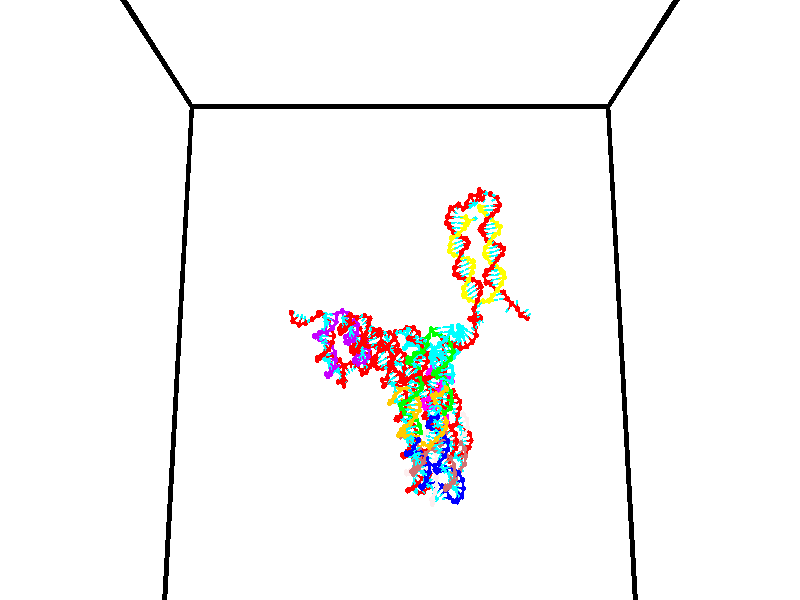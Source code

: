 // switches for output
#declare DRAW_BASES = 1; // possible values are 0, 1; only relevant for DNA ribbons
#declare DRAW_BASES_TYPE = 3; // possible values are 1, 2, 3; only relevant for DNA ribbons
#declare DRAW_FOG = 0; // set to 1 to enable fog

#include "colors.inc"

#include "transforms.inc"
background { rgb <1, 1, 1>}

#default {
   normal{
       ripples 0.25
       frequency 0.20
       turbulence 0.2
       lambda 5
   }
	finish {
		phong 0.1
		phong_size 40.
	}
}

// original window dimensions: 1024x640


// camera settings

camera {
	sky <0, 0.179814, -0.983701>
	up <0, 0.179814, -0.983701>
	right 1.6 * <1, 0, 0>
	location <35, 94.9851, 44.8844>
	look_at <35, 29.7336, 32.9568>
	direction <0, -65.2515, -11.9276>
	angle 67.0682
}


# declare cpy_camera_pos = <35, 94.9851, 44.8844>;
# if (DRAW_FOG = 1)
fog {
	fog_type 2
	up vnormalize(cpy_camera_pos)
	color rgbt<1,1,1,0.3>
	distance 1e-5
	fog_alt 3e-3
	fog_offset 56
}
# end


// LIGHTS

# declare lum = 6;
global_settings {
	ambient_light rgb lum * <0.05, 0.05, 0.05>
	max_trace_level 15
}# declare cpy_direct_light_amount = 0.25;
light_source
{	1000 * <-1, -1.16352, -0.803886>,
	rgb lum * cpy_direct_light_amount
	parallel
}

light_source
{	1000 * <1, 1.16352, 0.803886>,
	rgb lum * cpy_direct_light_amount
	parallel
}

// strand 0

// nucleotide -1

// particle -1
sphere {
	<24.122038, 35.397255, 35.059937> 0.250000
	pigment { color rgbt <1,0,0,0> }
	no_shadow
}
cylinder {
	<24.189125, 35.005779, 35.012531>,  <24.229378, 34.770893, 34.984089>, 0.100000
	pigment { color rgbt <1,0,0,0> }
	no_shadow
}
cylinder {
	<24.189125, 35.005779, 35.012531>,  <24.122038, 35.397255, 35.059937>, 0.100000
	pigment { color rgbt <1,0,0,0> }
	no_shadow
}

// particle -1
sphere {
	<24.189125, 35.005779, 35.012531> 0.100000
	pigment { color rgbt <1,0,0,0> }
	no_shadow
}
sphere {
	0, 1
	scale<0.080000,0.200000,0.300000>
	matrix <0.874003, 0.091997, 0.477133,
		-0.456060, -0.183606, 0.870803,
		0.167716, -0.978685, -0.118516,
		24.239439, 34.712173, 34.976974>
	pigment { color rgbt <0,1,1,0> }
	no_shadow
}
cylinder {
	<24.265699, 35.162674, 35.748116>,  <24.122038, 35.397255, 35.059937>, 0.130000
	pigment { color rgbt <1,0,0,0> }
	no_shadow
}

// nucleotide -1

// particle -1
sphere {
	<24.265699, 35.162674, 35.748116> 0.250000
	pigment { color rgbt <1,0,0,0> }
	no_shadow
}
cylinder {
	<24.472683, 34.945885, 35.483238>,  <24.596872, 34.815811, 35.324310>, 0.100000
	pigment { color rgbt <1,0,0,0> }
	no_shadow
}
cylinder {
	<24.472683, 34.945885, 35.483238>,  <24.265699, 35.162674, 35.748116>, 0.100000
	pigment { color rgbt <1,0,0,0> }
	no_shadow
}

// particle -1
sphere {
	<24.472683, 34.945885, 35.483238> 0.100000
	pigment { color rgbt <1,0,0,0> }
	no_shadow
}
sphere {
	0, 1
	scale<0.080000,0.200000,0.300000>
	matrix <0.850708, 0.242284, 0.466470,
		-0.092378, -0.804710, 0.586436,
		0.517458, -0.541977, -0.662192,
		24.627920, 34.783291, 35.284580>
	pigment { color rgbt <0,1,1,0> }
	no_shadow
}
cylinder {
	<24.811445, 34.665783, 35.981461>,  <24.265699, 35.162674, 35.748116>, 0.130000
	pigment { color rgbt <1,0,0,0> }
	no_shadow
}

// nucleotide -1

// particle -1
sphere {
	<24.811445, 34.665783, 35.981461> 0.250000
	pigment { color rgbt <1,0,0,0> }
	no_shadow
}
cylinder {
	<24.956890, 34.791801, 35.630795>,  <25.044157, 34.867413, 35.420395>, 0.100000
	pigment { color rgbt <1,0,0,0> }
	no_shadow
}
cylinder {
	<24.956890, 34.791801, 35.630795>,  <24.811445, 34.665783, 35.981461>, 0.100000
	pigment { color rgbt <1,0,0,0> }
	no_shadow
}

// particle -1
sphere {
	<24.956890, 34.791801, 35.630795> 0.100000
	pigment { color rgbt <1,0,0,0> }
	no_shadow
}
sphere {
	0, 1
	scale<0.080000,0.200000,0.300000>
	matrix <0.746593, 0.464266, 0.476504,
		0.557124, -0.827771, -0.066398,
		0.363610, 0.315044, -0.876661,
		25.065973, 34.886314, 35.367798>
	pigment { color rgbt <0,1,1,0> }
	no_shadow
}
cylinder {
	<25.447372, 34.399376, 35.787254>,  <24.811445, 34.665783, 35.981461>, 0.130000
	pigment { color rgbt <1,0,0,0> }
	no_shadow
}

// nucleotide -1

// particle -1
sphere {
	<25.447372, 34.399376, 35.787254> 0.250000
	pigment { color rgbt <1,0,0,0> }
	no_shadow
}
cylinder {
	<25.436352, 34.758018, 35.610466>,  <25.429739, 34.973202, 35.504391>, 0.100000
	pigment { color rgbt <1,0,0,0> }
	no_shadow
}
cylinder {
	<25.436352, 34.758018, 35.610466>,  <25.447372, 34.399376, 35.787254>, 0.100000
	pigment { color rgbt <1,0,0,0> }
	no_shadow
}

// particle -1
sphere {
	<25.436352, 34.758018, 35.610466> 0.100000
	pigment { color rgbt <1,0,0,0> }
	no_shadow
}
sphere {
	0, 1
	scale<0.080000,0.200000,0.300000>
	matrix <0.914096, 0.201540, 0.351867,
		0.404561, -0.394312, -0.825136,
		-0.027552, 0.896605, -0.441974,
		25.428085, 35.027000, 35.477875>
	pigment { color rgbt <0,1,1,0> }
	no_shadow
}
cylinder {
	<26.083323, 34.454449, 35.484051>,  <25.447372, 34.399376, 35.787254>, 0.130000
	pigment { color rgbt <1,0,0,0> }
	no_shadow
}

// nucleotide -1

// particle -1
sphere {
	<26.083323, 34.454449, 35.484051> 0.250000
	pigment { color rgbt <1,0,0,0> }
	no_shadow
}
cylinder {
	<25.940674, 34.803150, 35.618435>,  <25.855085, 35.012371, 35.699066>, 0.100000
	pigment { color rgbt <1,0,0,0> }
	no_shadow
}
cylinder {
	<25.940674, 34.803150, 35.618435>,  <26.083323, 34.454449, 35.484051>, 0.100000
	pigment { color rgbt <1,0,0,0> }
	no_shadow
}

// particle -1
sphere {
	<25.940674, 34.803150, 35.618435> 0.100000
	pigment { color rgbt <1,0,0,0> }
	no_shadow
}
sphere {
	0, 1
	scale<0.080000,0.200000,0.300000>
	matrix <0.894703, 0.215158, 0.391425,
		0.268939, 0.440178, -0.856688,
		-0.356620, 0.871751, 0.335964,
		25.833687, 35.064674, 35.719223>
	pigment { color rgbt <0,1,1,0> }
	no_shadow
}
cylinder {
	<26.753302, 34.486347, 35.118088>,  <26.083323, 34.454449, 35.484051>, 0.130000
	pigment { color rgbt <1,0,0,0> }
	no_shadow
}

// nucleotide -1

// particle -1
sphere {
	<26.753302, 34.486347, 35.118088> 0.250000
	pigment { color rgbt <1,0,0,0> }
	no_shadow
}
cylinder {
	<27.096428, 34.299847, 35.031590>,  <27.302303, 34.187946, 34.979691>, 0.100000
	pigment { color rgbt <1,0,0,0> }
	no_shadow
}
cylinder {
	<27.096428, 34.299847, 35.031590>,  <26.753302, 34.486347, 35.118088>, 0.100000
	pigment { color rgbt <1,0,0,0> }
	no_shadow
}

// particle -1
sphere {
	<27.096428, 34.299847, 35.031590> 0.100000
	pigment { color rgbt <1,0,0,0> }
	no_shadow
}
sphere {
	0, 1
	scale<0.080000,0.200000,0.300000>
	matrix <-0.333010, -0.824702, 0.457133,
		-0.391479, -0.320123, -0.862708,
		0.857816, -0.466249, -0.216249,
		27.353773, 34.159973, 34.966713>
	pigment { color rgbt <0,1,1,0> }
	no_shadow
}
cylinder {
	<26.595722, 33.919815, 34.843719>,  <26.753302, 34.486347, 35.118088>, 0.130000
	pigment { color rgbt <1,0,0,0> }
	no_shadow
}

// nucleotide -1

// particle -1
sphere {
	<26.595722, 33.919815, 34.843719> 0.250000
	pigment { color rgbt <1,0,0,0> }
	no_shadow
}
cylinder {
	<26.962122, 33.842678, 34.984440>,  <27.181961, 33.796398, 35.068871>, 0.100000
	pigment { color rgbt <1,0,0,0> }
	no_shadow
}
cylinder {
	<26.962122, 33.842678, 34.984440>,  <26.595722, 33.919815, 34.843719>, 0.100000
	pigment { color rgbt <1,0,0,0> }
	no_shadow
}

// particle -1
sphere {
	<26.962122, 33.842678, 34.984440> 0.100000
	pigment { color rgbt <1,0,0,0> }
	no_shadow
}
sphere {
	0, 1
	scale<0.080000,0.200000,0.300000>
	matrix <-0.340157, -0.838239, 0.426203,
		0.212701, -0.510067, -0.833421,
		0.915997, -0.192840, 0.351797,
		27.236921, 33.784824, 35.089977>
	pigment { color rgbt <0,1,1,0> }
	no_shadow
}
cylinder {
	<26.764599, 33.211811, 34.709568>,  <26.595722, 33.919815, 34.843719>, 0.130000
	pigment { color rgbt <1,0,0,0> }
	no_shadow
}

// nucleotide -1

// particle -1
sphere {
	<26.764599, 33.211811, 34.709568> 0.250000
	pigment { color rgbt <1,0,0,0> }
	no_shadow
}
cylinder {
	<27.032721, 33.292355, 34.995266>,  <27.193594, 33.340679, 35.166683>, 0.100000
	pigment { color rgbt <1,0,0,0> }
	no_shadow
}
cylinder {
	<27.032721, 33.292355, 34.995266>,  <26.764599, 33.211811, 34.709568>, 0.100000
	pigment { color rgbt <1,0,0,0> }
	no_shadow
}

// particle -1
sphere {
	<27.032721, 33.292355, 34.995266> 0.100000
	pigment { color rgbt <1,0,0,0> }
	no_shadow
}
sphere {
	0, 1
	scale<0.080000,0.200000,0.300000>
	matrix <-0.257522, -0.839552, 0.478367,
		0.695968, -0.504586, -0.510902,
		0.670306, 0.201360, 0.714243,
		27.233812, 33.352764, 35.209538>
	pigment { color rgbt <0,1,1,0> }
	no_shadow
}
cylinder {
	<27.064524, 32.544598, 34.903824>,  <26.764599, 33.211811, 34.709568>, 0.130000
	pigment { color rgbt <1,0,0,0> }
	no_shadow
}

// nucleotide -1

// particle -1
sphere {
	<27.064524, 32.544598, 34.903824> 0.250000
	pigment { color rgbt <1,0,0,0> }
	no_shadow
}
cylinder {
	<27.166138, 32.770203, 35.218113>,  <27.227106, 32.905567, 35.406685>, 0.100000
	pigment { color rgbt <1,0,0,0> }
	no_shadow
}
cylinder {
	<27.166138, 32.770203, 35.218113>,  <27.064524, 32.544598, 34.903824>, 0.100000
	pigment { color rgbt <1,0,0,0> }
	no_shadow
}

// particle -1
sphere {
	<27.166138, 32.770203, 35.218113> 0.100000
	pigment { color rgbt <1,0,0,0> }
	no_shadow
}
sphere {
	0, 1
	scale<0.080000,0.200000,0.300000>
	matrix <-0.111229, -0.789943, 0.603008,
		0.960777, -0.240581, -0.137940,
		0.254037, 0.564014, 0.785719,
		27.242350, 32.939407, 35.453827>
	pigment { color rgbt <0,1,1,0> }
	no_shadow
}
cylinder {
	<27.452528, 32.118679, 35.322319>,  <27.064524, 32.544598, 34.903824>, 0.130000
	pigment { color rgbt <1,0,0,0> }
	no_shadow
}

// nucleotide -1

// particle -1
sphere {
	<27.452528, 32.118679, 35.322319> 0.250000
	pigment { color rgbt <1,0,0,0> }
	no_shadow
}
cylinder {
	<27.333338, 32.403149, 35.577019>,  <27.261824, 32.573830, 35.729839>, 0.100000
	pigment { color rgbt <1,0,0,0> }
	no_shadow
}
cylinder {
	<27.333338, 32.403149, 35.577019>,  <27.452528, 32.118679, 35.322319>, 0.100000
	pigment { color rgbt <1,0,0,0> }
	no_shadow
}

// particle -1
sphere {
	<27.333338, 32.403149, 35.577019> 0.100000
	pigment { color rgbt <1,0,0,0> }
	no_shadow
}
sphere {
	0, 1
	scale<0.080000,0.200000,0.300000>
	matrix <-0.082381, -0.683719, 0.725080,
		0.951012, 0.163600, 0.262318,
		-0.297975, 0.711170, 0.636748,
		27.243946, 32.616501, 35.768044>
	pigment { color rgbt <0,1,1,0> }
	no_shadow
}
cylinder {
	<27.816278, 32.036869, 35.960091>,  <27.452528, 32.118679, 35.322319>, 0.130000
	pigment { color rgbt <1,0,0,0> }
	no_shadow
}

// nucleotide -1

// particle -1
sphere {
	<27.816278, 32.036869, 35.960091> 0.250000
	pigment { color rgbt <1,0,0,0> }
	no_shadow
}
cylinder {
	<27.527885, 32.265659, 36.116566>,  <27.354851, 32.402935, 36.210453>, 0.100000
	pigment { color rgbt <1,0,0,0> }
	no_shadow
}
cylinder {
	<27.527885, 32.265659, 36.116566>,  <27.816278, 32.036869, 35.960091>, 0.100000
	pigment { color rgbt <1,0,0,0> }
	no_shadow
}

// particle -1
sphere {
	<27.527885, 32.265659, 36.116566> 0.100000
	pigment { color rgbt <1,0,0,0> }
	no_shadow
}
sphere {
	0, 1
	scale<0.080000,0.200000,0.300000>
	matrix <0.045331, -0.524384, 0.850274,
		0.691470, 0.630765, 0.352143,
		-0.720981, 0.571977, 0.391189,
		27.311590, 32.437252, 36.233921>
	pigment { color rgbt <0,1,1,0> }
	no_shadow
}
cylinder {
	<28.055283, 32.243427, 36.612270>,  <27.816278, 32.036869, 35.960091>, 0.130000
	pigment { color rgbt <1,0,0,0> }
	no_shadow
}

// nucleotide -1

// particle -1
sphere {
	<28.055283, 32.243427, 36.612270> 0.250000
	pigment { color rgbt <1,0,0,0> }
	no_shadow
}
cylinder {
	<27.659910, 32.302395, 36.626526>,  <27.422686, 32.337776, 36.635078>, 0.100000
	pigment { color rgbt <1,0,0,0> }
	no_shadow
}
cylinder {
	<27.659910, 32.302395, 36.626526>,  <28.055283, 32.243427, 36.612270>, 0.100000
	pigment { color rgbt <1,0,0,0> }
	no_shadow
}

// particle -1
sphere {
	<27.659910, 32.302395, 36.626526> 0.100000
	pigment { color rgbt <1,0,0,0> }
	no_shadow
}
sphere {
	0, 1
	scale<0.080000,0.200000,0.300000>
	matrix <-0.054423, -0.564078, 0.823926,
		0.141560, 0.812456, 0.565576,
		-0.988433, 0.147415, 0.035635,
		27.363380, 32.346619, 36.637215>
	pigment { color rgbt <0,1,1,0> }
	no_shadow
}
cylinder {
	<27.948313, 32.507454, 37.206070>,  <28.055283, 32.243427, 36.612270>, 0.130000
	pigment { color rgbt <1,0,0,0> }
	no_shadow
}

// nucleotide -1

// particle -1
sphere {
	<27.948313, 32.507454, 37.206070> 0.250000
	pigment { color rgbt <1,0,0,0> }
	no_shadow
}
cylinder {
	<27.581400, 32.374489, 37.118351>,  <27.361252, 32.294708, 37.065720>, 0.100000
	pigment { color rgbt <1,0,0,0> }
	no_shadow
}
cylinder {
	<27.581400, 32.374489, 37.118351>,  <27.948313, 32.507454, 37.206070>, 0.100000
	pigment { color rgbt <1,0,0,0> }
	no_shadow
}

// particle -1
sphere {
	<27.581400, 32.374489, 37.118351> 0.100000
	pigment { color rgbt <1,0,0,0> }
	no_shadow
}
sphere {
	0, 1
	scale<0.080000,0.200000,0.300000>
	matrix <0.054106, -0.649598, 0.758350,
		-0.394544, 0.683756, 0.613851,
		-0.917283, -0.332416, -0.219299,
		27.306215, 32.274765, 37.052563>
	pigment { color rgbt <0,1,1,0> }
	no_shadow
}
cylinder {
	<27.599092, 32.469463, 37.827545>,  <27.948313, 32.507454, 37.206070>, 0.130000
	pigment { color rgbt <1,0,0,0> }
	no_shadow
}

// nucleotide -1

// particle -1
sphere {
	<27.599092, 32.469463, 37.827545> 0.250000
	pigment { color rgbt <1,0,0,0> }
	no_shadow
}
cylinder {
	<27.376350, 32.234203, 37.592945>,  <27.242704, 32.093048, 37.452183>, 0.100000
	pigment { color rgbt <1,0,0,0> }
	no_shadow
}
cylinder {
	<27.376350, 32.234203, 37.592945>,  <27.599092, 32.469463, 37.827545>, 0.100000
	pigment { color rgbt <1,0,0,0> }
	no_shadow
}

// particle -1
sphere {
	<27.376350, 32.234203, 37.592945> 0.100000
	pigment { color rgbt <1,0,0,0> }
	no_shadow
}
sphere {
	0, 1
	scale<0.080000,0.200000,0.300000>
	matrix <0.034278, -0.721783, 0.691270,
		-0.829901, 0.364834, 0.422090,
		-0.556856, -0.588154, -0.586503,
		27.209293, 32.057758, 37.416996>
	pigment { color rgbt <0,1,1,0> }
	no_shadow
}
cylinder {
	<27.049408, 32.324802, 38.238091>,  <27.599092, 32.469463, 37.827545>, 0.130000
	pigment { color rgbt <1,0,0,0> }
	no_shadow
}

// nucleotide -1

// particle -1
sphere {
	<27.049408, 32.324802, 38.238091> 0.250000
	pigment { color rgbt <1,0,0,0> }
	no_shadow
}
cylinder {
	<27.085276, 32.039196, 37.960346>,  <27.106796, 31.867832, 37.793697>, 0.100000
	pigment { color rgbt <1,0,0,0> }
	no_shadow
}
cylinder {
	<27.085276, 32.039196, 37.960346>,  <27.049408, 32.324802, 38.238091>, 0.100000
	pigment { color rgbt <1,0,0,0> }
	no_shadow
}

// particle -1
sphere {
	<27.085276, 32.039196, 37.960346> 0.100000
	pigment { color rgbt <1,0,0,0> }
	no_shadow
}
sphere {
	0, 1
	scale<0.080000,0.200000,0.300000>
	matrix <0.058527, -0.692189, 0.719340,
		-0.994251, -0.105141, -0.020278,
		0.089668, -0.714017, -0.694363,
		27.112177, 31.824991, 37.752037>
	pigment { color rgbt <0,1,1,0> }
	no_shadow
}
cylinder {
	<26.556427, 31.901051, 38.545910>,  <27.049408, 32.324802, 38.238091>, 0.130000
	pigment { color rgbt <1,0,0,0> }
	no_shadow
}

// nucleotide -1

// particle -1
sphere {
	<26.556427, 31.901051, 38.545910> 0.250000
	pigment { color rgbt <1,0,0,0> }
	no_shadow
}
cylinder {
	<26.788298, 31.688673, 38.298660>,  <26.927420, 31.561247, 38.150311>, 0.100000
	pigment { color rgbt <1,0,0,0> }
	no_shadow
}
cylinder {
	<26.788298, 31.688673, 38.298660>,  <26.556427, 31.901051, 38.545910>, 0.100000
	pigment { color rgbt <1,0,0,0> }
	no_shadow
}

// particle -1
sphere {
	<26.788298, 31.688673, 38.298660> 0.100000
	pigment { color rgbt <1,0,0,0> }
	no_shadow
}
sphere {
	0, 1
	scale<0.080000,0.200000,0.300000>
	matrix <-0.041324, -0.776753, 0.628449,
		-0.813801, -0.338751, -0.472203,
		0.579673, -0.530945, -0.618123,
		26.962200, 31.529390, 38.113224>
	pigment { color rgbt <0,1,1,0> }
	no_shadow
}
cylinder {
	<26.264460, 31.281019, 38.616062>,  <26.556427, 31.901051, 38.545910>, 0.130000
	pigment { color rgbt <1,0,0,0> }
	no_shadow
}

// nucleotide -1

// particle -1
sphere {
	<26.264460, 31.281019, 38.616062> 0.250000
	pigment { color rgbt <1,0,0,0> }
	no_shadow
}
cylinder {
	<26.621832, 31.205650, 38.452953>,  <26.836256, 31.160429, 38.355087>, 0.100000
	pigment { color rgbt <1,0,0,0> }
	no_shadow
}
cylinder {
	<26.621832, 31.205650, 38.452953>,  <26.264460, 31.281019, 38.616062>, 0.100000
	pigment { color rgbt <1,0,0,0> }
	no_shadow
}

// particle -1
sphere {
	<26.621832, 31.205650, 38.452953> 0.100000
	pigment { color rgbt <1,0,0,0> }
	no_shadow
}
sphere {
	0, 1
	scale<0.080000,0.200000,0.300000>
	matrix <0.011375, -0.897994, 0.439861,
		-0.449055, -0.397624, -0.800152,
		0.893431, -0.188420, -0.407772,
		26.889862, 31.149124, 38.330620>
	pigment { color rgbt <0,1,1,0> }
	no_shadow
}
cylinder {
	<26.172853, 30.634451, 38.327477>,  <26.264460, 31.281019, 38.616062>, 0.130000
	pigment { color rgbt <1,0,0,0> }
	no_shadow
}

// nucleotide -1

// particle -1
sphere {
	<26.172853, 30.634451, 38.327477> 0.250000
	pigment { color rgbt <1,0,0,0> }
	no_shadow
}
cylinder {
	<26.565968, 30.689693, 38.376560>,  <26.801836, 30.722839, 38.406010>, 0.100000
	pigment { color rgbt <1,0,0,0> }
	no_shadow
}
cylinder {
	<26.565968, 30.689693, 38.376560>,  <26.172853, 30.634451, 38.327477>, 0.100000
	pigment { color rgbt <1,0,0,0> }
	no_shadow
}

// particle -1
sphere {
	<26.565968, 30.689693, 38.376560> 0.100000
	pigment { color rgbt <1,0,0,0> }
	no_shadow
}
sphere {
	0, 1
	scale<0.080000,0.200000,0.300000>
	matrix <0.106934, -0.966880, 0.231750,
		0.150654, -0.214639, -0.965005,
		0.982786, 0.138106, 0.122712,
		26.860804, 30.731125, 38.413372>
	pigment { color rgbt <0,1,1,0> }
	no_shadow
}
cylinder {
	<26.474459, 30.051159, 38.106243>,  <26.172853, 30.634451, 38.327477>, 0.130000
	pigment { color rgbt <1,0,0,0> }
	no_shadow
}

// nucleotide -1

// particle -1
sphere {
	<26.474459, 30.051159, 38.106243> 0.250000
	pigment { color rgbt <1,0,0,0> }
	no_shadow
}
cylinder {
	<26.768099, 30.208384, 38.327728>,  <26.944283, 30.302719, 38.460617>, 0.100000
	pigment { color rgbt <1,0,0,0> }
	no_shadow
}
cylinder {
	<26.768099, 30.208384, 38.327728>,  <26.474459, 30.051159, 38.106243>, 0.100000
	pigment { color rgbt <1,0,0,0> }
	no_shadow
}

// particle -1
sphere {
	<26.768099, 30.208384, 38.327728> 0.100000
	pigment { color rgbt <1,0,0,0> }
	no_shadow
}
sphere {
	0, 1
	scale<0.080000,0.200000,0.300000>
	matrix <0.308012, -0.919469, 0.244346,
		0.605163, -0.008825, -0.796053,
		0.734102, 0.393063, 0.553710,
		26.988329, 30.326302, 38.493843>
	pigment { color rgbt <0,1,1,0> }
	no_shadow
}
cylinder {
	<27.039520, 29.532789, 38.077293>,  <26.474459, 30.051159, 38.106243>, 0.130000
	pigment { color rgbt <1,0,0,0> }
	no_shadow
}

// nucleotide -1

// particle -1
sphere {
	<27.039520, 29.532789, 38.077293> 0.250000
	pigment { color rgbt <1,0,0,0> }
	no_shadow
}
cylinder {
	<27.180269, 29.740635, 38.388725>,  <27.264719, 29.865343, 38.575584>, 0.100000
	pigment { color rgbt <1,0,0,0> }
	no_shadow
}
cylinder {
	<27.180269, 29.740635, 38.388725>,  <27.039520, 29.532789, 38.077293>, 0.100000
	pigment { color rgbt <1,0,0,0> }
	no_shadow
}

// particle -1
sphere {
	<27.180269, 29.740635, 38.388725> 0.100000
	pigment { color rgbt <1,0,0,0> }
	no_shadow
}
sphere {
	0, 1
	scale<0.080000,0.200000,0.300000>
	matrix <0.488526, -0.811450, 0.320766,
		0.798453, 0.267487, -0.539373,
		0.351874, 0.519614, 0.778579,
		27.285831, 29.896519, 38.622299>
	pigment { color rgbt <0,1,1,0> }
	no_shadow
}
cylinder {
	<27.762419, 29.461336, 38.068222>,  <27.039520, 29.532789, 38.077293>, 0.130000
	pigment { color rgbt <1,0,0,0> }
	no_shadow
}

// nucleotide -1

// particle -1
sphere {
	<27.762419, 29.461336, 38.068222> 0.250000
	pigment { color rgbt <1,0,0,0> }
	no_shadow
}
cylinder {
	<27.686293, 29.565432, 38.446861>,  <27.640617, 29.627888, 38.674046>, 0.100000
	pigment { color rgbt <1,0,0,0> }
	no_shadow
}
cylinder {
	<27.686293, 29.565432, 38.446861>,  <27.762419, 29.461336, 38.068222>, 0.100000
	pigment { color rgbt <1,0,0,0> }
	no_shadow
}

// particle -1
sphere {
	<27.686293, 29.565432, 38.446861> 0.100000
	pigment { color rgbt <1,0,0,0> }
	no_shadow
}
sphere {
	0, 1
	scale<0.080000,0.200000,0.300000>
	matrix <0.661984, -0.678014, 0.319491,
		0.724953, 0.687440, -0.043236,
		-0.190315, 0.260238, 0.946602,
		27.629198, 29.643503, 38.730843>
	pigment { color rgbt <0,1,1,0> }
	no_shadow
}
cylinder {
	<28.441313, 29.588942, 38.441990>,  <27.762419, 29.461336, 38.068222>, 0.130000
	pigment { color rgbt <1,0,0,0> }
	no_shadow
}

// nucleotide -1

// particle -1
sphere {
	<28.441313, 29.588942, 38.441990> 0.250000
	pigment { color rgbt <1,0,0,0> }
	no_shadow
}
cylinder {
	<28.183144, 29.517666, 38.739090>,  <28.028242, 29.474901, 38.917351>, 0.100000
	pigment { color rgbt <1,0,0,0> }
	no_shadow
}
cylinder {
	<28.183144, 29.517666, 38.739090>,  <28.441313, 29.588942, 38.441990>, 0.100000
	pigment { color rgbt <1,0,0,0> }
	no_shadow
}

// particle -1
sphere {
	<28.183144, 29.517666, 38.739090> 0.100000
	pigment { color rgbt <1,0,0,0> }
	no_shadow
}
sphere {
	0, 1
	scale<0.080000,0.200000,0.300000>
	matrix <0.678252, -0.580915, 0.450014,
		0.351288, 0.794221, 0.495792,
		-0.645423, -0.178187, 0.742750,
		27.989517, 29.464211, 38.961914>
	pigment { color rgbt <0,1,1,0> }
	no_shadow
}
cylinder {
	<28.877373, 29.571980, 38.965942>,  <28.441313, 29.588942, 38.441990>, 0.130000
	pigment { color rgbt <1,0,0,0> }
	no_shadow
}

// nucleotide -1

// particle -1
sphere {
	<28.877373, 29.571980, 38.965942> 0.250000
	pigment { color rgbt <1,0,0,0> }
	no_shadow
}
cylinder {
	<28.552544, 29.382557, 39.102348>,  <28.357647, 29.268904, 39.184193>, 0.100000
	pigment { color rgbt <1,0,0,0> }
	no_shadow
}
cylinder {
	<28.552544, 29.382557, 39.102348>,  <28.877373, 29.571980, 38.965942>, 0.100000
	pigment { color rgbt <1,0,0,0> }
	no_shadow
}

// particle -1
sphere {
	<28.552544, 29.382557, 39.102348> 0.100000
	pigment { color rgbt <1,0,0,0> }
	no_shadow
}
sphere {
	0, 1
	scale<0.080000,0.200000,0.300000>
	matrix <0.567471, -0.504550, 0.650697,
		-0.136083, 0.721925, 0.678458,
		-0.812070, -0.473554, 0.341010,
		28.308922, 29.240490, 39.204651>
	pigment { color rgbt <0,1,1,0> }
	no_shadow
}
cylinder {
	<28.924047, 29.608740, 39.658516>,  <28.877373, 29.571980, 38.965942>, 0.130000
	pigment { color rgbt <1,0,0,0> }
	no_shadow
}

// nucleotide -1

// particle -1
sphere {
	<28.924047, 29.608740, 39.658516> 0.250000
	pigment { color rgbt <1,0,0,0> }
	no_shadow
}
cylinder {
	<28.679293, 29.304073, 39.573231>,  <28.532440, 29.121273, 39.522060>, 0.100000
	pigment { color rgbt <1,0,0,0> }
	no_shadow
}
cylinder {
	<28.679293, 29.304073, 39.573231>,  <28.924047, 29.608740, 39.658516>, 0.100000
	pigment { color rgbt <1,0,0,0> }
	no_shadow
}

// particle -1
sphere {
	<28.679293, 29.304073, 39.573231> 0.100000
	pigment { color rgbt <1,0,0,0> }
	no_shadow
}
sphere {
	0, 1
	scale<0.080000,0.200000,0.300000>
	matrix <0.475439, -0.569621, 0.670439,
		-0.632102, 0.308862, 0.710669,
		-0.611886, -0.761666, -0.213214,
		28.495728, 29.075573, 39.509266>
	pigment { color rgbt <0,1,1,0> }
	no_shadow
}
cylinder {
	<28.841703, 29.117575, 40.263252>,  <28.924047, 29.608740, 39.658516>, 0.130000
	pigment { color rgbt <1,0,0,0> }
	no_shadow
}

// nucleotide -1

// particle -1
sphere {
	<28.841703, 29.117575, 40.263252> 0.250000
	pigment { color rgbt <1,0,0,0> }
	no_shadow
}
cylinder {
	<28.727007, 28.867502, 39.972893>,  <28.658188, 28.717459, 39.798676>, 0.100000
	pigment { color rgbt <1,0,0,0> }
	no_shadow
}
cylinder {
	<28.727007, 28.867502, 39.972893>,  <28.841703, 29.117575, 40.263252>, 0.100000
	pigment { color rgbt <1,0,0,0> }
	no_shadow
}

// particle -1
sphere {
	<28.727007, 28.867502, 39.972893> 0.100000
	pigment { color rgbt <1,0,0,0> }
	no_shadow
}
sphere {
	0, 1
	scale<0.080000,0.200000,0.300000>
	matrix <0.140651, -0.776979, 0.613613,
		-0.947626, 0.073851, 0.310725,
		-0.286743, -0.625180, -0.725898,
		28.640984, 28.679949, 39.755123>
	pigment { color rgbt <0,1,1,0> }
	no_shadow
}
cylinder {
	<28.209688, 28.659815, 40.377399>,  <28.841703, 29.117575, 40.263252>, 0.130000
	pigment { color rgbt <1,0,0,0> }
	no_shadow
}

// nucleotide -1

// particle -1
sphere {
	<28.209688, 28.659815, 40.377399> 0.250000
	pigment { color rgbt <1,0,0,0> }
	no_shadow
}
cylinder {
	<28.506556, 28.508959, 40.155788>,  <28.684675, 28.418446, 40.022820>, 0.100000
	pigment { color rgbt <1,0,0,0> }
	no_shadow
}
cylinder {
	<28.506556, 28.508959, 40.155788>,  <28.209688, 28.659815, 40.377399>, 0.100000
	pigment { color rgbt <1,0,0,0> }
	no_shadow
}

// particle -1
sphere {
	<28.506556, 28.508959, 40.155788> 0.100000
	pigment { color rgbt <1,0,0,0> }
	no_shadow
}
sphere {
	0, 1
	scale<0.080000,0.200000,0.300000>
	matrix <0.169914, -0.693763, 0.699873,
		-0.648315, -0.613562, -0.450809,
		0.742170, -0.377139, -0.554030,
		28.729206, 28.395817, 39.989578>
	pigment { color rgbt <0,1,1,0> }
	no_shadow
}
cylinder {
	<28.177332, 27.929361, 40.301792>,  <28.209688, 28.659815, 40.377399>, 0.130000
	pigment { color rgbt <1,0,0,0> }
	no_shadow
}

// nucleotide -1

// particle -1
sphere {
	<28.177332, 27.929361, 40.301792> 0.250000
	pigment { color rgbt <1,0,0,0> }
	no_shadow
}
cylinder {
	<28.556675, 28.056181, 40.297840>,  <28.784281, 28.132273, 40.295471>, 0.100000
	pigment { color rgbt <1,0,0,0> }
	no_shadow
}
cylinder {
	<28.556675, 28.056181, 40.297840>,  <28.177332, 27.929361, 40.301792>, 0.100000
	pigment { color rgbt <1,0,0,0> }
	no_shadow
}

// particle -1
sphere {
	<28.556675, 28.056181, 40.297840> 0.100000
	pigment { color rgbt <1,0,0,0> }
	no_shadow
}
sphere {
	0, 1
	scale<0.080000,0.200000,0.300000>
	matrix <0.172595, -0.489640, 0.854672,
		0.266139, -0.812238, -0.519075,
		0.948357, 0.317052, -0.009876,
		28.841183, 28.151297, 40.294876>
	pigment { color rgbt <0,1,1,0> }
	no_shadow
}
cylinder {
	<28.740078, 27.384459, 40.452099>,  <28.177332, 27.929361, 40.301792>, 0.130000
	pigment { color rgbt <1,0,0,0> }
	no_shadow
}

// nucleotide -1

// particle -1
sphere {
	<28.740078, 27.384459, 40.452099> 0.250000
	pigment { color rgbt <1,0,0,0> }
	no_shadow
}
cylinder {
	<28.397146, 27.238197, 40.307163>,  <28.191387, 27.150440, 40.220203>, 0.100000
	pigment { color rgbt <1,0,0,0> }
	no_shadow
}
cylinder {
	<28.397146, 27.238197, 40.307163>,  <28.740078, 27.384459, 40.452099>, 0.100000
	pigment { color rgbt <1,0,0,0> }
	no_shadow
}

// particle -1
sphere {
	<28.397146, 27.238197, 40.307163> 0.100000
	pigment { color rgbt <1,0,0,0> }
	no_shadow
}
sphere {
	0, 1
	scale<0.080000,0.200000,0.300000>
	matrix <0.509829, -0.505831, -0.695852,
		0.071159, -0.781302, 0.620083,
		-0.857328, -0.365652, -0.362336,
		28.139948, 27.128502, 40.198463>
	pigment { color rgbt <0,1,1,0> }
	no_shadow
}
cylinder {
	<28.703657, 26.679626, 40.606316>,  <28.740078, 27.384459, 40.452099>, 0.130000
	pigment { color rgbt <1,0,0,0> }
	no_shadow
}

// nucleotide -1

// particle -1
sphere {
	<28.703657, 26.679626, 40.606316> 0.250000
	pigment { color rgbt <1,0,0,0> }
	no_shadow
}
cylinder {
	<28.488142, 26.777296, 40.283806>,  <28.358833, 26.835897, 40.090298>, 0.100000
	pigment { color rgbt <1,0,0,0> }
	no_shadow
}
cylinder {
	<28.488142, 26.777296, 40.283806>,  <28.703657, 26.679626, 40.606316>, 0.100000
	pigment { color rgbt <1,0,0,0> }
	no_shadow
}

// particle -1
sphere {
	<28.488142, 26.777296, 40.283806> 0.100000
	pigment { color rgbt <1,0,0,0> }
	no_shadow
}
sphere {
	0, 1
	scale<0.080000,0.200000,0.300000>
	matrix <0.635290, -0.510797, -0.579217,
		-0.553276, -0.824296, 0.120089,
		-0.538788, 0.244175, -0.806279,
		28.326506, 26.850548, 40.041924>
	pigment { color rgbt <0,1,1,0> }
	no_shadow
}
cylinder {
	<28.790205, 26.087330, 40.082760>,  <28.703657, 26.679626, 40.606316>, 0.130000
	pigment { color rgbt <1,0,0,0> }
	no_shadow
}

// nucleotide -1

// particle -1
sphere {
	<28.790205, 26.087330, 40.082760> 0.250000
	pigment { color rgbt <1,0,0,0> }
	no_shadow
}
cylinder {
	<28.679880, 26.405260, 39.866547>,  <28.613686, 26.596018, 39.736816>, 0.100000
	pigment { color rgbt <1,0,0,0> }
	no_shadow
}
cylinder {
	<28.679880, 26.405260, 39.866547>,  <28.790205, 26.087330, 40.082760>, 0.100000
	pigment { color rgbt <1,0,0,0> }
	no_shadow
}

// particle -1
sphere {
	<28.679880, 26.405260, 39.866547> 0.100000
	pigment { color rgbt <1,0,0,0> }
	no_shadow
}
sphere {
	0, 1
	scale<0.080000,0.200000,0.300000>
	matrix <0.579186, -0.311370, -0.753387,
		-0.767118, -0.520866, -0.374471,
		-0.275814, 0.794825, -0.540536,
		28.597136, 26.643707, 39.704384>
	pigment { color rgbt <0,1,1,0> }
	no_shadow
}
cylinder {
	<28.491425, 26.063471, 39.363163>,  <28.790205, 26.087330, 40.082760>, 0.130000
	pigment { color rgbt <1,0,0,0> }
	no_shadow
}

// nucleotide -1

// particle -1
sphere {
	<28.491425, 26.063471, 39.363163> 0.250000
	pigment { color rgbt <1,0,0,0> }
	no_shadow
}
cylinder {
	<28.716700, 26.388630, 39.422516>,  <28.851864, 26.583725, 39.458126>, 0.100000
	pigment { color rgbt <1,0,0,0> }
	no_shadow
}
cylinder {
	<28.716700, 26.388630, 39.422516>,  <28.491425, 26.063471, 39.363163>, 0.100000
	pigment { color rgbt <1,0,0,0> }
	no_shadow
}

// particle -1
sphere {
	<28.716700, 26.388630, 39.422516> 0.100000
	pigment { color rgbt <1,0,0,0> }
	no_shadow
}
sphere {
	0, 1
	scale<0.080000,0.200000,0.300000>
	matrix <0.691247, -0.365075, -0.623617,
		-0.452769, 0.453778, -0.767519,
		0.563186, 0.812900, 0.148378,
		28.885654, 26.632500, 39.467030>
	pigment { color rgbt <0,1,1,0> }
	no_shadow
}
cylinder {
	<28.714497, 26.350945, 38.685482>,  <28.491425, 26.063471, 39.363163>, 0.130000
	pigment { color rgbt <1,0,0,0> }
	no_shadow
}

// nucleotide -1

// particle -1
sphere {
	<28.714497, 26.350945, 38.685482> 0.250000
	pigment { color rgbt <1,0,0,0> }
	no_shadow
}
cylinder {
	<28.976612, 26.408365, 38.982128>,  <29.133881, 26.442818, 39.160114>, 0.100000
	pigment { color rgbt <1,0,0,0> }
	no_shadow
}
cylinder {
	<28.976612, 26.408365, 38.982128>,  <28.714497, 26.350945, 38.685482>, 0.100000
	pigment { color rgbt <1,0,0,0> }
	no_shadow
}

// particle -1
sphere {
	<28.976612, 26.408365, 38.982128> 0.100000
	pigment { color rgbt <1,0,0,0> }
	no_shadow
}
sphere {
	0, 1
	scale<0.080000,0.200000,0.300000>
	matrix <0.724073, -0.399088, -0.562537,
		0.215218, 0.905606, -0.365457,
		0.655286, 0.143550, 0.741615,
		29.173199, 26.451429, 39.204613>
	pigment { color rgbt <0,1,1,0> }
	no_shadow
}
cylinder {
	<29.371048, 26.573868, 38.435284>,  <28.714497, 26.350945, 38.685482>, 0.130000
	pigment { color rgbt <1,0,0,0> }
	no_shadow
}

// nucleotide -1

// particle -1
sphere {
	<29.371048, 26.573868, 38.435284> 0.250000
	pigment { color rgbt <1,0,0,0> }
	no_shadow
}
cylinder {
	<29.445745, 26.355494, 38.761986>,  <29.490564, 26.224468, 38.958008>, 0.100000
	pigment { color rgbt <1,0,0,0> }
	no_shadow
}
cylinder {
	<29.445745, 26.355494, 38.761986>,  <29.371048, 26.573868, 38.435284>, 0.100000
	pigment { color rgbt <1,0,0,0> }
	no_shadow
}

// particle -1
sphere {
	<29.445745, 26.355494, 38.761986> 0.100000
	pigment { color rgbt <1,0,0,0> }
	no_shadow
}
sphere {
	0, 1
	scale<0.080000,0.200000,0.300000>
	matrix <0.831940, -0.354289, -0.427030,
		0.522497, 0.759232, 0.388025,
		0.186742, -0.545935, 0.816751,
		29.501768, 26.191713, 39.007011>
	pigment { color rgbt <0,1,1,0> }
	no_shadow
}
cylinder {
	<30.139194, 26.561424, 38.596310>,  <29.371048, 26.573868, 38.435284>, 0.130000
	pigment { color rgbt <1,0,0,0> }
	no_shadow
}

// nucleotide -1

// particle -1
sphere {
	<30.139194, 26.561424, 38.596310> 0.250000
	pigment { color rgbt <1,0,0,0> }
	no_shadow
}
cylinder {
	<29.948832, 26.235069, 38.727661>,  <29.834614, 26.039255, 38.806473>, 0.100000
	pigment { color rgbt <1,0,0,0> }
	no_shadow
}
cylinder {
	<29.948832, 26.235069, 38.727661>,  <30.139194, 26.561424, 38.596310>, 0.100000
	pigment { color rgbt <1,0,0,0> }
	no_shadow
}

// particle -1
sphere {
	<29.948832, 26.235069, 38.727661> 0.100000
	pigment { color rgbt <1,0,0,0> }
	no_shadow
}
sphere {
	0, 1
	scale<0.080000,0.200000,0.300000>
	matrix <0.740668, -0.573142, -0.350599,
		0.474260, 0.076370, 0.877066,
		-0.475908, -0.815890, 0.328383,
		29.806059, 25.990303, 38.826176>
	pigment { color rgbt <0,1,1,0> }
	no_shadow
}
cylinder {
	<30.511765, 26.100889, 39.066471>,  <30.139194, 26.561424, 38.596310>, 0.130000
	pigment { color rgbt <1,0,0,0> }
	no_shadow
}

// nucleotide -1

// particle -1
sphere {
	<30.511765, 26.100889, 39.066471> 0.250000
	pigment { color rgbt <1,0,0,0> }
	no_shadow
}
cylinder {
	<30.856281, 26.268990, 38.952232>,  <31.062992, 26.369850, 38.883690>, 0.100000
	pigment { color rgbt <1,0,0,0> }
	no_shadow
}
cylinder {
	<30.856281, 26.268990, 38.952232>,  <30.511765, 26.100889, 39.066471>, 0.100000
	pigment { color rgbt <1,0,0,0> }
	no_shadow
}

// particle -1
sphere {
	<30.856281, 26.268990, 38.952232> 0.100000
	pigment { color rgbt <1,0,0,0> }
	no_shadow
}
sphere {
	0, 1
	scale<0.080000,0.200000,0.300000>
	matrix <-0.498126, 0.809240, -0.311450,
		0.100229, 0.410513, 0.906330,
		0.861292, 0.420250, -0.285597,
		31.114670, 26.395065, 38.866554>
	pigment { color rgbt <0,1,1,0> }
	no_shadow
}
cylinder {
	<30.731451, 26.778393, 39.488125>,  <30.511765, 26.100889, 39.066471>, 0.130000
	pigment { color rgbt <1,0,0,0> }
	no_shadow
}

// nucleotide -1

// particle -1
sphere {
	<30.731451, 26.778393, 39.488125> 0.250000
	pigment { color rgbt <1,0,0,0> }
	no_shadow
}
cylinder {
	<30.892008, 26.777994, 39.121761>,  <30.988342, 26.777756, 38.901943>, 0.100000
	pigment { color rgbt <1,0,0,0> }
	no_shadow
}
cylinder {
	<30.892008, 26.777994, 39.121761>,  <30.731451, 26.778393, 39.488125>, 0.100000
	pigment { color rgbt <1,0,0,0> }
	no_shadow
}

// particle -1
sphere {
	<30.892008, 26.777994, 39.121761> 0.100000
	pigment { color rgbt <1,0,0,0> }
	no_shadow
}
sphere {
	0, 1
	scale<0.080000,0.200000,0.300000>
	matrix <-0.311514, 0.940234, -0.137543,
		0.861303, 0.340526, 0.377093,
		0.401393, -0.000997, -0.915905,
		31.012426, 26.777695, 38.846989>
	pigment { color rgbt <0,1,1,0> }
	no_shadow
}
cylinder {
	<31.249115, 27.340446, 39.363415>,  <30.731451, 26.778393, 39.488125>, 0.130000
	pigment { color rgbt <1,0,0,0> }
	no_shadow
}

// nucleotide -1

// particle -1
sphere {
	<31.249115, 27.340446, 39.363415> 0.250000
	pigment { color rgbt <1,0,0,0> }
	no_shadow
}
cylinder {
	<31.120729, 27.284651, 38.988708>,  <31.043697, 27.251173, 38.763885>, 0.100000
	pigment { color rgbt <1,0,0,0> }
	no_shadow
}
cylinder {
	<31.120729, 27.284651, 38.988708>,  <31.249115, 27.340446, 39.363415>, 0.100000
	pigment { color rgbt <1,0,0,0> }
	no_shadow
}

// particle -1
sphere {
	<31.120729, 27.284651, 38.988708> 0.100000
	pigment { color rgbt <1,0,0,0> }
	no_shadow
}
sphere {
	0, 1
	scale<0.080000,0.200000,0.300000>
	matrix <0.076650, 0.982024, -0.172491,
		0.943985, -0.127166, -0.304502,
		-0.320964, -0.139489, -0.936763,
		31.024441, 27.242804, 38.707680>
	pigment { color rgbt <0,1,1,0> }
	no_shadow
}
cylinder {
	<31.641979, 27.744921, 38.889893>,  <31.249115, 27.340446, 39.363415>, 0.130000
	pigment { color rgbt <1,0,0,0> }
	no_shadow
}

// nucleotide -1

// particle -1
sphere {
	<31.641979, 27.744921, 38.889893> 0.250000
	pigment { color rgbt <1,0,0,0> }
	no_shadow
}
cylinder {
	<31.340939, 27.649773, 38.644287>,  <31.160315, 27.592684, 38.496925>, 0.100000
	pigment { color rgbt <1,0,0,0> }
	no_shadow
}
cylinder {
	<31.340939, 27.649773, 38.644287>,  <31.641979, 27.744921, 38.889893>, 0.100000
	pigment { color rgbt <1,0,0,0> }
	no_shadow
}

// particle -1
sphere {
	<31.340939, 27.649773, 38.644287> 0.100000
	pigment { color rgbt <1,0,0,0> }
	no_shadow
}
sphere {
	0, 1
	scale<0.080000,0.200000,0.300000>
	matrix <0.039137, 0.914665, -0.402314,
		0.657313, -0.326812, -0.679068,
		-0.752601, -0.237869, -0.614011,
		31.115158, 27.578411, 38.460083>
	pigment { color rgbt <0,1,1,0> }
	no_shadow
}
cylinder {
	<31.855871, 27.961412, 38.175190>,  <31.641979, 27.744921, 38.889893>, 0.130000
	pigment { color rgbt <1,0,0,0> }
	no_shadow
}

// nucleotide -1

// particle -1
sphere {
	<31.855871, 27.961412, 38.175190> 0.250000
	pigment { color rgbt <1,0,0,0> }
	no_shadow
}
cylinder {
	<31.458990, 27.912266, 38.166786>,  <31.220861, 27.882778, 38.161743>, 0.100000
	pigment { color rgbt <1,0,0,0> }
	no_shadow
}
cylinder {
	<31.458990, 27.912266, 38.166786>,  <31.855871, 27.961412, 38.175190>, 0.100000
	pigment { color rgbt <1,0,0,0> }
	no_shadow
}

// particle -1
sphere {
	<31.458990, 27.912266, 38.166786> 0.100000
	pigment { color rgbt <1,0,0,0> }
	no_shadow
}
sphere {
	0, 1
	scale<0.080000,0.200000,0.300000>
	matrix <-0.096647, 0.864724, -0.492861,
		0.078722, -0.486986, -0.869854,
		-0.992201, -0.122868, -0.021007,
		31.161329, 27.875406, 38.160484>
	pigment { color rgbt <0,1,1,0> }
	no_shadow
}
cylinder {
	<31.654245, 28.172577, 37.509174>,  <31.855871, 27.961412, 38.175190>, 0.130000
	pigment { color rgbt <1,0,0,0> }
	no_shadow
}

// nucleotide -1

// particle -1
sphere {
	<31.654245, 28.172577, 37.509174> 0.250000
	pigment { color rgbt <1,0,0,0> }
	no_shadow
}
cylinder {
	<31.306667, 28.182125, 37.706905>,  <31.098120, 28.187853, 37.825542>, 0.100000
	pigment { color rgbt <1,0,0,0> }
	no_shadow
}
cylinder {
	<31.306667, 28.182125, 37.706905>,  <31.654245, 28.172577, 37.509174>, 0.100000
	pigment { color rgbt <1,0,0,0> }
	no_shadow
}

// particle -1
sphere {
	<31.306667, 28.182125, 37.706905> 0.100000
	pigment { color rgbt <1,0,0,0> }
	no_shadow
}
sphere {
	0, 1
	scale<0.080000,0.200000,0.300000>
	matrix <-0.205148, 0.891609, -0.403668,
		-0.450384, -0.452177, -0.769864,
		-0.868947, 0.023869, 0.494329,
		31.045982, 28.189285, 37.855206>
	pigment { color rgbt <0,1,1,0> }
	no_shadow
}
cylinder {
	<31.199070, 28.356180, 36.936440>,  <31.654245, 28.172577, 37.509174>, 0.130000
	pigment { color rgbt <1,0,0,0> }
	no_shadow
}

// nucleotide -1

// particle -1
sphere {
	<31.199070, 28.356180, 36.936440> 0.250000
	pigment { color rgbt <1,0,0,0> }
	no_shadow
}
cylinder {
	<31.036091, 28.428783, 37.294445>,  <30.938303, 28.472345, 37.509247>, 0.100000
	pigment { color rgbt <1,0,0,0> }
	no_shadow
}
cylinder {
	<31.036091, 28.428783, 37.294445>,  <31.199070, 28.356180, 36.936440>, 0.100000
	pigment { color rgbt <1,0,0,0> }
	no_shadow
}

// particle -1
sphere {
	<31.036091, 28.428783, 37.294445> 0.100000
	pigment { color rgbt <1,0,0,0> }
	no_shadow
}
sphere {
	0, 1
	scale<0.080000,0.200000,0.300000>
	matrix <-0.354173, 0.871938, -0.338063,
		-0.841753, -0.454731, -0.290984,
		-0.407447, 0.181507, 0.895010,
		30.913857, 28.483236, 37.562946>
	pigment { color rgbt <0,1,1,0> }
	no_shadow
}
cylinder {
	<30.503948, 28.572193, 36.821323>,  <31.199070, 28.356180, 36.936440>, 0.130000
	pigment { color rgbt <1,0,0,0> }
	no_shadow
}

// nucleotide -1

// particle -1
sphere {
	<30.503948, 28.572193, 36.821323> 0.250000
	pigment { color rgbt <1,0,0,0> }
	no_shadow
}
cylinder {
	<30.606543, 28.710918, 37.182198>,  <30.668098, 28.794153, 37.398720>, 0.100000
	pigment { color rgbt <1,0,0,0> }
	no_shadow
}
cylinder {
	<30.606543, 28.710918, 37.182198>,  <30.503948, 28.572193, 36.821323>, 0.100000
	pigment { color rgbt <1,0,0,0> }
	no_shadow
}

// particle -1
sphere {
	<30.606543, 28.710918, 37.182198> 0.100000
	pigment { color rgbt <1,0,0,0> }
	no_shadow
}
sphere {
	0, 1
	scale<0.080000,0.200000,0.300000>
	matrix <-0.236198, 0.927598, -0.289435,
		-0.937243, -0.138858, 0.319833,
		0.256487, 0.346815, 0.902183,
		30.683489, 28.814962, 37.452854>
	pigment { color rgbt <0,1,1,0> }
	no_shadow
}
cylinder {
	<29.979832, 29.043209, 36.931767>,  <30.503948, 28.572193, 36.821323>, 0.130000
	pigment { color rgbt <1,0,0,0> }
	no_shadow
}

// nucleotide -1

// particle -1
sphere {
	<29.979832, 29.043209, 36.931767> 0.250000
	pigment { color rgbt <1,0,0,0> }
	no_shadow
}
cylinder {
	<30.288828, 29.118517, 37.174355>,  <30.474226, 29.163702, 37.319908>, 0.100000
	pigment { color rgbt <1,0,0,0> }
	no_shadow
}
cylinder {
	<30.288828, 29.118517, 37.174355>,  <29.979832, 29.043209, 36.931767>, 0.100000
	pigment { color rgbt <1,0,0,0> }
	no_shadow
}

// particle -1
sphere {
	<30.288828, 29.118517, 37.174355> 0.100000
	pigment { color rgbt <1,0,0,0> }
	no_shadow
}
sphere {
	0, 1
	scale<0.080000,0.200000,0.300000>
	matrix <-0.130653, 0.981729, -0.138342,
		-0.621438, 0.027630, 0.782976,
		0.772492, 0.188269, 0.606474,
		30.520576, 29.174997, 37.356297>
	pigment { color rgbt <0,1,1,0> }
	no_shadow
}
cylinder {
	<29.691885, 29.514704, 37.332256>,  <29.979832, 29.043209, 36.931767>, 0.130000
	pigment { color rgbt <1,0,0,0> }
	no_shadow
}

// nucleotide -1

// particle -1
sphere {
	<29.691885, 29.514704, 37.332256> 0.250000
	pigment { color rgbt <1,0,0,0> }
	no_shadow
}
cylinder {
	<30.081631, 29.588245, 37.384117>,  <30.315477, 29.632370, 37.415234>, 0.100000
	pigment { color rgbt <1,0,0,0> }
	no_shadow
}
cylinder {
	<30.081631, 29.588245, 37.384117>,  <29.691885, 29.514704, 37.332256>, 0.100000
	pigment { color rgbt <1,0,0,0> }
	no_shadow
}

// particle -1
sphere {
	<30.081631, 29.588245, 37.384117> 0.100000
	pigment { color rgbt <1,0,0,0> }
	no_shadow
}
sphere {
	0, 1
	scale<0.080000,0.200000,0.300000>
	matrix <-0.161804, 0.973110, -0.163940,
		-0.156308, 0.138759, 0.977913,
		0.974365, 0.183856, 0.129653,
		30.373940, 29.643402, 37.423012>
	pigment { color rgbt <0,1,1,0> }
	no_shadow
}
cylinder {
	<29.740839, 30.140947, 37.702389>,  <29.691885, 29.514704, 37.332256>, 0.130000
	pigment { color rgbt <1,0,0,0> }
	no_shadow
}

// nucleotide -1

// particle -1
sphere {
	<29.740839, 30.140947, 37.702389> 0.250000
	pigment { color rgbt <1,0,0,0> }
	no_shadow
}
cylinder {
	<30.105568, 30.126993, 37.538746>,  <30.324406, 30.118620, 37.440559>, 0.100000
	pigment { color rgbt <1,0,0,0> }
	no_shadow
}
cylinder {
	<30.105568, 30.126993, 37.538746>,  <29.740839, 30.140947, 37.702389>, 0.100000
	pigment { color rgbt <1,0,0,0> }
	no_shadow
}

// particle -1
sphere {
	<30.105568, 30.126993, 37.538746> 0.100000
	pigment { color rgbt <1,0,0,0> }
	no_shadow
}
sphere {
	0, 1
	scale<0.080000,0.200000,0.300000>
	matrix <-0.088949, 0.955937, -0.279771,
		0.400837, 0.291491, 0.868541,
		0.911821, -0.034887, -0.409103,
		30.379114, 30.116528, 37.416016>
	pigment { color rgbt <0,1,1,0> }
	no_shadow
}
cylinder {
	<30.054962, 30.772579, 37.958397>,  <29.740839, 30.140947, 37.702389>, 0.130000
	pigment { color rgbt <1,0,0,0> }
	no_shadow
}

// nucleotide -1

// particle -1
sphere {
	<30.054962, 30.772579, 37.958397> 0.250000
	pigment { color rgbt <1,0,0,0> }
	no_shadow
}
cylinder {
	<30.235786, 30.647104, 37.624393>,  <30.344282, 30.571819, 37.423992>, 0.100000
	pigment { color rgbt <1,0,0,0> }
	no_shadow
}
cylinder {
	<30.235786, 30.647104, 37.624393>,  <30.054962, 30.772579, 37.958397>, 0.100000
	pigment { color rgbt <1,0,0,0> }
	no_shadow
}

// particle -1
sphere {
	<30.235786, 30.647104, 37.624393> 0.100000
	pigment { color rgbt <1,0,0,0> }
	no_shadow
}
sphere {
	0, 1
	scale<0.080000,0.200000,0.300000>
	matrix <-0.150427, 0.895905, -0.418003,
		0.879210, 0.314571, 0.357819,
		0.452063, -0.313687, -0.835009,
		30.371405, 30.552998, 37.373890>
	pigment { color rgbt <0,1,1,0> }
	no_shadow
}
cylinder {
	<30.598726, 31.281055, 37.818211>,  <30.054962, 30.772579, 37.958397>, 0.130000
	pigment { color rgbt <1,0,0,0> }
	no_shadow
}

// nucleotide -1

// particle -1
sphere {
	<30.598726, 31.281055, 37.818211> 0.250000
	pigment { color rgbt <1,0,0,0> }
	no_shadow
}
cylinder {
	<30.565845, 31.093214, 37.466595>,  <30.546118, 30.980509, 37.255627>, 0.100000
	pigment { color rgbt <1,0,0,0> }
	no_shadow
}
cylinder {
	<30.565845, 31.093214, 37.466595>,  <30.598726, 31.281055, 37.818211>, 0.100000
	pigment { color rgbt <1,0,0,0> }
	no_shadow
}

// particle -1
sphere {
	<30.565845, 31.093214, 37.466595> 0.100000
	pigment { color rgbt <1,0,0,0> }
	no_shadow
}
sphere {
	0, 1
	scale<0.080000,0.200000,0.300000>
	matrix <-0.222609, 0.868393, -0.443101,
		0.971436, 0.159260, -0.175921,
		-0.082200, -0.469606, -0.879041,
		30.541185, 30.952332, 37.202881>
	pigment { color rgbt <0,1,1,0> }
	no_shadow
}
cylinder {
	<30.866894, 31.733067, 37.269226>,  <30.598726, 31.281055, 37.818211>, 0.130000
	pigment { color rgbt <1,0,0,0> }
	no_shadow
}

// nucleotide -1

// particle -1
sphere {
	<30.866894, 31.733067, 37.269226> 0.250000
	pigment { color rgbt <1,0,0,0> }
	no_shadow
}
cylinder {
	<30.625492, 31.486952, 37.066364>,  <30.480650, 31.339283, 36.944649>, 0.100000
	pigment { color rgbt <1,0,0,0> }
	no_shadow
}
cylinder {
	<30.625492, 31.486952, 37.066364>,  <30.866894, 31.733067, 37.269226>, 0.100000
	pigment { color rgbt <1,0,0,0> }
	no_shadow
}

// particle -1
sphere {
	<30.625492, 31.486952, 37.066364> 0.100000
	pigment { color rgbt <1,0,0,0> }
	no_shadow
}
sphere {
	0, 1
	scale<0.080000,0.200000,0.300000>
	matrix <-0.415059, 0.785491, -0.459054,
		0.680813, -0.066543, -0.729428,
		-0.603505, -0.615285, -0.507153,
		30.444441, 31.302366, 36.914219>
	pigment { color rgbt <0,1,1,0> }
	no_shadow
}
cylinder {
	<31.106676, 31.713003, 36.489170>,  <30.866894, 31.733067, 37.269226>, 0.130000
	pigment { color rgbt <1,0,0,0> }
	no_shadow
}

// nucleotide -1

// particle -1
sphere {
	<31.106676, 31.713003, 36.489170> 0.250000
	pigment { color rgbt <1,0,0,0> }
	no_shadow
}
cylinder {
	<30.720552, 31.620321, 36.537319>,  <30.488878, 31.564713, 36.566208>, 0.100000
	pigment { color rgbt <1,0,0,0> }
	no_shadow
}
cylinder {
	<30.720552, 31.620321, 36.537319>,  <31.106676, 31.713003, 36.489170>, 0.100000
	pigment { color rgbt <1,0,0,0> }
	no_shadow
}

// particle -1
sphere {
	<30.720552, 31.620321, 36.537319> 0.100000
	pigment { color rgbt <1,0,0,0> }
	no_shadow
}
sphere {
	0, 1
	scale<0.080000,0.200000,0.300000>
	matrix <-0.259050, 0.792092, -0.552706,
		0.032716, -0.564715, -0.824637,
		-0.965310, -0.231705, 0.120375,
		30.430960, 31.550810, 36.573433>
	pigment { color rgbt <0,1,1,0> }
	no_shadow
}
cylinder {
	<30.800709, 31.902491, 35.890697>,  <31.106676, 31.713003, 36.489170>, 0.130000
	pigment { color rgbt <1,0,0,0> }
	no_shadow
}

// nucleotide -1

// particle -1
sphere {
	<30.800709, 31.902491, 35.890697> 0.250000
	pigment { color rgbt <1,0,0,0> }
	no_shadow
}
cylinder {
	<30.490196, 31.892008, 36.142635>,  <30.303888, 31.885717, 36.293797>, 0.100000
	pigment { color rgbt <1,0,0,0> }
	no_shadow
}
cylinder {
	<30.490196, 31.892008, 36.142635>,  <30.800709, 31.902491, 35.890697>, 0.100000
	pigment { color rgbt <1,0,0,0> }
	no_shadow
}

// particle -1
sphere {
	<30.490196, 31.892008, 36.142635> 0.100000
	pigment { color rgbt <1,0,0,0> }
	no_shadow
}
sphere {
	0, 1
	scale<0.080000,0.200000,0.300000>
	matrix <-0.401616, 0.790682, -0.462089,
		-0.485897, -0.611666, -0.624315,
		-0.776279, -0.026207, 0.629845,
		30.257313, 31.884146, 36.331589>
	pigment { color rgbt <0,1,1,0> }
	no_shadow
}
cylinder {
	<30.145525, 31.915171, 35.427593>,  <30.800709, 31.902491, 35.890697>, 0.130000
	pigment { color rgbt <1,0,0,0> }
	no_shadow
}

// nucleotide -1

// particle -1
sphere {
	<30.145525, 31.915171, 35.427593> 0.250000
	pigment { color rgbt <1,0,0,0> }
	no_shadow
}
cylinder {
	<30.083336, 32.019554, 35.808693>,  <30.046022, 32.082184, 36.037354>, 0.100000
	pigment { color rgbt <1,0,0,0> }
	no_shadow
}
cylinder {
	<30.083336, 32.019554, 35.808693>,  <30.145525, 31.915171, 35.427593>, 0.100000
	pigment { color rgbt <1,0,0,0> }
	no_shadow
}

// particle -1
sphere {
	<30.083336, 32.019554, 35.808693> 0.100000
	pigment { color rgbt <1,0,0,0> }
	no_shadow
}
sphere {
	0, 1
	scale<0.080000,0.200000,0.300000>
	matrix <-0.415844, 0.857565, -0.302749,
		-0.896048, -0.443264, -0.024811,
		-0.155475, 0.260960, 0.952747,
		30.036694, 32.097843, 36.094517>
	pigment { color rgbt <0,1,1,0> }
	no_shadow
}
cylinder {
	<29.516109, 32.131153, 35.335098>,  <30.145525, 31.915171, 35.427593>, 0.130000
	pigment { color rgbt <1,0,0,0> }
	no_shadow
}

// nucleotide -1

// particle -1
sphere {
	<29.516109, 32.131153, 35.335098> 0.250000
	pigment { color rgbt <1,0,0,0> }
	no_shadow
}
cylinder {
	<29.646618, 32.276623, 35.684105>,  <29.724924, 32.363903, 35.893509>, 0.100000
	pigment { color rgbt <1,0,0,0> }
	no_shadow
}
cylinder {
	<29.646618, 32.276623, 35.684105>,  <29.516109, 32.131153, 35.335098>, 0.100000
	pigment { color rgbt <1,0,0,0> }
	no_shadow
}

// particle -1
sphere {
	<29.646618, 32.276623, 35.684105> 0.100000
	pigment { color rgbt <1,0,0,0> }
	no_shadow
}
sphere {
	0, 1
	scale<0.080000,0.200000,0.300000>
	matrix <-0.391528, 0.892124, -0.225435,
		-0.860379, -0.268062, 0.433463,
		0.326272, 0.363673, 0.872518,
		29.744499, 32.385723, 35.945862>
	pigment { color rgbt <0,1,1,0> }
	no_shadow
}
cylinder {
	<28.897028, 32.474689, 35.717056>,  <29.516109, 32.131153, 35.335098>, 0.130000
	pigment { color rgbt <1,0,0,0> }
	no_shadow
}

// nucleotide -1

// particle -1
sphere {
	<28.897028, 32.474689, 35.717056> 0.250000
	pigment { color rgbt <1,0,0,0> }
	no_shadow
}
cylinder {
	<29.234131, 32.645477, 35.848179>,  <29.436392, 32.747952, 35.926853>, 0.100000
	pigment { color rgbt <1,0,0,0> }
	no_shadow
}
cylinder {
	<29.234131, 32.645477, 35.848179>,  <28.897028, 32.474689, 35.717056>, 0.100000
	pigment { color rgbt <1,0,0,0> }
	no_shadow
}

// particle -1
sphere {
	<29.234131, 32.645477, 35.848179> 0.100000
	pigment { color rgbt <1,0,0,0> }
	no_shadow
}
sphere {
	0, 1
	scale<0.080000,0.200000,0.300000>
	matrix <-0.415822, 0.903100, -0.107253,
		-0.341836, -0.045921, 0.938637,
		0.842758, 0.426969, 0.327807,
		29.486958, 32.773567, 35.946522>
	pigment { color rgbt <0,1,1,0> }
	no_shadow
}
cylinder {
	<28.691647, 33.048370, 36.097363>,  <28.897028, 32.474689, 35.717056>, 0.130000
	pigment { color rgbt <1,0,0,0> }
	no_shadow
}

// nucleotide -1

// particle -1
sphere {
	<28.691647, 33.048370, 36.097363> 0.250000
	pigment { color rgbt <1,0,0,0> }
	no_shadow
}
cylinder {
	<29.084572, 33.112724, 36.059036>,  <29.320326, 33.151337, 36.036041>, 0.100000
	pigment { color rgbt <1,0,0,0> }
	no_shadow
}
cylinder {
	<29.084572, 33.112724, 36.059036>,  <28.691647, 33.048370, 36.097363>, 0.100000
	pigment { color rgbt <1,0,0,0> }
	no_shadow
}

// particle -1
sphere {
	<29.084572, 33.112724, 36.059036> 0.100000
	pigment { color rgbt <1,0,0,0> }
	no_shadow
}
sphere {
	0, 1
	scale<0.080000,0.200000,0.300000>
	matrix <-0.167943, 0.983251, -0.070803,
		0.082821, 0.085643, 0.992877,
		0.982312, 0.160883, -0.095817,
		29.379265, 33.160988, 36.030293>
	pigment { color rgbt <0,1,1,0> }
	no_shadow
}
cylinder {
	<28.840073, 33.553802, 36.507965>,  <28.691647, 33.048370, 36.097363>, 0.130000
	pigment { color rgbt <1,0,0,0> }
	no_shadow
}

// nucleotide -1

// particle -1
sphere {
	<28.840073, 33.553802, 36.507965> 0.250000
	pigment { color rgbt <1,0,0,0> }
	no_shadow
}
cylinder {
	<29.145630, 33.562908, 36.249989>,  <29.328964, 33.568371, 36.095203>, 0.100000
	pigment { color rgbt <1,0,0,0> }
	no_shadow
}
cylinder {
	<29.145630, 33.562908, 36.249989>,  <28.840073, 33.553802, 36.507965>, 0.100000
	pigment { color rgbt <1,0,0,0> }
	no_shadow
}

// particle -1
sphere {
	<29.145630, 33.562908, 36.249989> 0.100000
	pigment { color rgbt <1,0,0,0> }
	no_shadow
}
sphere {
	0, 1
	scale<0.080000,0.200000,0.300000>
	matrix <-0.242109, 0.936491, -0.253709,
		0.598205, 0.349952, 0.720891,
		0.763894, 0.022764, -0.644940,
		29.374798, 33.569736, 36.056507>
	pigment { color rgbt <0,1,1,0> }
	no_shadow
}
cylinder {
	<29.028736, 34.199684, 36.590637>,  <28.840073, 33.553802, 36.507965>, 0.130000
	pigment { color rgbt <1,0,0,0> }
	no_shadow
}

// nucleotide -1

// particle -1
sphere {
	<29.028736, 34.199684, 36.590637> 0.250000
	pigment { color rgbt <1,0,0,0> }
	no_shadow
}
cylinder {
	<29.202410, 34.098103, 36.244923>,  <29.306614, 34.037155, 36.037495>, 0.100000
	pigment { color rgbt <1,0,0,0> }
	no_shadow
}
cylinder {
	<29.202410, 34.098103, 36.244923>,  <29.028736, 34.199684, 36.590637>, 0.100000
	pigment { color rgbt <1,0,0,0> }
	no_shadow
}

// particle -1
sphere {
	<29.202410, 34.098103, 36.244923> 0.100000
	pigment { color rgbt <1,0,0,0> }
	no_shadow
}
sphere {
	0, 1
	scale<0.080000,0.200000,0.300000>
	matrix <-0.251579, 0.887081, -0.387035,
		0.864981, 0.385481, 0.321266,
		0.434183, -0.253954, -0.864287,
		29.332664, 34.021915, 35.985638>
	pigment { color rgbt <0,1,1,0> }
	no_shadow
}
cylinder {
	<29.486908, 34.640678, 36.403011>,  <29.028736, 34.199684, 36.590637>, 0.130000
	pigment { color rgbt <1,0,0,0> }
	no_shadow
}

// nucleotide -1

// particle -1
sphere {
	<29.486908, 34.640678, 36.403011> 0.250000
	pigment { color rgbt <1,0,0,0> }
	no_shadow
}
cylinder {
	<29.395418, 34.481930, 36.047443>,  <29.340525, 34.386681, 35.834103>, 0.100000
	pigment { color rgbt <1,0,0,0> }
	no_shadow
}
cylinder {
	<29.395418, 34.481930, 36.047443>,  <29.486908, 34.640678, 36.403011>, 0.100000
	pigment { color rgbt <1,0,0,0> }
	no_shadow
}

// particle -1
sphere {
	<29.395418, 34.481930, 36.047443> 0.100000
	pigment { color rgbt <1,0,0,0> }
	no_shadow
}
sphere {
	0, 1
	scale<0.080000,0.200000,0.300000>
	matrix <-0.075612, 0.917608, -0.390230,
		0.970550, -0.022042, -0.239889,
		-0.228726, -0.396876, -0.888917,
		29.326799, 34.362865, 35.780769>
	pigment { color rgbt <0,1,1,0> }
	no_shadow
}
cylinder {
	<30.016510, 34.831261, 35.888809>,  <29.486908, 34.640678, 36.403011>, 0.130000
	pigment { color rgbt <1,0,0,0> }
	no_shadow
}

// nucleotide -1

// particle -1
sphere {
	<30.016510, 34.831261, 35.888809> 0.250000
	pigment { color rgbt <1,0,0,0> }
	no_shadow
}
cylinder {
	<29.668665, 34.744045, 35.711617>,  <29.459957, 34.691715, 35.605301>, 0.100000
	pigment { color rgbt <1,0,0,0> }
	no_shadow
}
cylinder {
	<29.668665, 34.744045, 35.711617>,  <30.016510, 34.831261, 35.888809>, 0.100000
	pigment { color rgbt <1,0,0,0> }
	no_shadow
}

// particle -1
sphere {
	<29.668665, 34.744045, 35.711617> 0.100000
	pigment { color rgbt <1,0,0,0> }
	no_shadow
}
sphere {
	0, 1
	scale<0.080000,0.200000,0.300000>
	matrix <0.062774, 0.841103, -0.537220,
		0.489727, -0.494981, -0.717747,
		-0.869613, -0.218036, -0.442983,
		29.407782, 34.678635, 35.578720>
	pigment { color rgbt <0,1,1,0> }
	no_shadow
}
cylinder {
	<30.012129, 34.885368, 35.194664>,  <30.016510, 34.831261, 35.888809>, 0.130000
	pigment { color rgbt <1,0,0,0> }
	no_shadow
}

// nucleotide -1

// particle -1
sphere {
	<30.012129, 34.885368, 35.194664> 0.250000
	pigment { color rgbt <1,0,0,0> }
	no_shadow
}
cylinder {
	<29.638775, 34.963612, 35.315018>,  <29.414762, 35.010559, 35.387230>, 0.100000
	pigment { color rgbt <1,0,0,0> }
	no_shadow
}
cylinder {
	<29.638775, 34.963612, 35.315018>,  <30.012129, 34.885368, 35.194664>, 0.100000
	pigment { color rgbt <1,0,0,0> }
	no_shadow
}

// particle -1
sphere {
	<29.638775, 34.963612, 35.315018> 0.100000
	pigment { color rgbt <1,0,0,0> }
	no_shadow
}
sphere {
	0, 1
	scale<0.080000,0.200000,0.300000>
	matrix <0.036613, 0.885925, -0.462382,
		-0.357006, -0.420564, -0.834070,
		-0.933384, 0.195611, 0.300882,
		29.358759, 35.022293, 35.405281>
	pigment { color rgbt <0,1,1,0> }
	no_shadow
}
cylinder {
	<30.664940, 34.710728, 35.397198>,  <30.012129, 34.885368, 35.194664>, 0.130000
	pigment { color rgbt <1,0,0,0> }
	no_shadow
}

// nucleotide -1

// particle -1
sphere {
	<30.664940, 34.710728, 35.397198> 0.250000
	pigment { color rgbt <1,0,0,0> }
	no_shadow
}
cylinder {
	<30.926859, 35.010849, 35.360790>,  <31.084011, 35.190922, 35.338943>, 0.100000
	pigment { color rgbt <1,0,0,0> }
	no_shadow
}
cylinder {
	<30.926859, 35.010849, 35.360790>,  <30.664940, 34.710728, 35.397198>, 0.100000
	pigment { color rgbt <1,0,0,0> }
	no_shadow
}

// particle -1
sphere {
	<30.926859, 35.010849, 35.360790> 0.100000
	pigment { color rgbt <1,0,0,0> }
	no_shadow
}
sphere {
	0, 1
	scale<0.080000,0.200000,0.300000>
	matrix <0.640192, -0.486586, 0.594464,
		0.401738, -0.447526, -0.798954,
		0.654798, 0.750303, -0.091022,
		31.123299, 35.235939, 35.333485>
	pigment { color rgbt <0,1,1,0> }
	no_shadow
}
cylinder {
	<31.378157, 34.460354, 35.182915>,  <30.664940, 34.710728, 35.397198>, 0.130000
	pigment { color rgbt <1,0,0,0> }
	no_shadow
}

// nucleotide -1

// particle -1
sphere {
	<31.378157, 34.460354, 35.182915> 0.250000
	pigment { color rgbt <1,0,0,0> }
	no_shadow
}
cylinder {
	<31.334911, 34.778984, 35.420830>,  <31.308964, 34.970161, 35.563580>, 0.100000
	pigment { color rgbt <1,0,0,0> }
	no_shadow
}
cylinder {
	<31.334911, 34.778984, 35.420830>,  <31.378157, 34.460354, 35.182915>, 0.100000
	pigment { color rgbt <1,0,0,0> }
	no_shadow
}

// particle -1
sphere {
	<31.334911, 34.778984, 35.420830> 0.100000
	pigment { color rgbt <1,0,0,0> }
	no_shadow
}
sphere {
	0, 1
	scale<0.080000,0.200000,0.300000>
	matrix <0.461575, -0.489675, 0.739707,
		0.880488, 0.354512, -0.314741,
		-0.108114, 0.796580, 0.594787,
		31.302477, 35.017960, 35.599266>
	pigment { color rgbt <0,1,1,0> }
	no_shadow
}
cylinder {
	<31.982744, 34.775253, 35.454861>,  <31.378157, 34.460354, 35.182915>, 0.130000
	pigment { color rgbt <1,0,0,0> }
	no_shadow
}

// nucleotide -1

// particle -1
sphere {
	<31.982744, 34.775253, 35.454861> 0.250000
	pigment { color rgbt <1,0,0,0> }
	no_shadow
}
cylinder {
	<31.660080, 34.791466, 35.690712>,  <31.466482, 34.801193, 35.832222>, 0.100000
	pigment { color rgbt <1,0,0,0> }
	no_shadow
}
cylinder {
	<31.660080, 34.791466, 35.690712>,  <31.982744, 34.775253, 35.454861>, 0.100000
	pigment { color rgbt <1,0,0,0> }
	no_shadow
}

// particle -1
sphere {
	<31.660080, 34.791466, 35.690712> 0.100000
	pigment { color rgbt <1,0,0,0> }
	no_shadow
}
sphere {
	0, 1
	scale<0.080000,0.200000,0.300000>
	matrix <0.546219, -0.329879, 0.769951,
		0.225713, 0.943153, 0.243960,
		-0.806659, 0.040533, 0.589626,
		31.418083, 34.803627, 35.867599>
	pigment { color rgbt <0,1,1,0> }
	no_shadow
}
cylinder {
	<31.894739, 35.232880, 35.966629>,  <31.982744, 34.775253, 35.454861>, 0.130000
	pigment { color rgbt <1,0,0,0> }
	no_shadow
}

// nucleotide -1

// particle -1
sphere {
	<31.894739, 35.232880, 35.966629> 0.250000
	pigment { color rgbt <1,0,0,0> }
	no_shadow
}
cylinder {
	<31.709566, 34.902111, 36.094311>,  <31.598461, 34.703651, 36.170921>, 0.100000
	pigment { color rgbt <1,0,0,0> }
	no_shadow
}
cylinder {
	<31.709566, 34.902111, 36.094311>,  <31.894739, 35.232880, 35.966629>, 0.100000
	pigment { color rgbt <1,0,0,0> }
	no_shadow
}

// particle -1
sphere {
	<31.709566, 34.902111, 36.094311> 0.100000
	pigment { color rgbt <1,0,0,0> }
	no_shadow
}
sphere {
	0, 1
	scale<0.080000,0.200000,0.300000>
	matrix <0.608529, -0.034649, 0.792774,
		-0.644503, 0.561247, 0.519247,
		-0.462934, -0.826923, 0.319204,
		31.570686, 34.654034, 36.190071>
	pigment { color rgbt <0,1,1,0> }
	no_shadow
}
cylinder {
	<31.622396, 35.209091, 36.759693>,  <31.894739, 35.232880, 35.966629>, 0.130000
	pigment { color rgbt <1,0,0,0> }
	no_shadow
}

// nucleotide -1

// particle -1
sphere {
	<31.622396, 35.209091, 36.759693> 0.250000
	pigment { color rgbt <1,0,0,0> }
	no_shadow
}
cylinder {
	<31.718300, 34.844337, 36.626438>,  <31.775843, 34.625484, 36.546486>, 0.100000
	pigment { color rgbt <1,0,0,0> }
	no_shadow
}
cylinder {
	<31.718300, 34.844337, 36.626438>,  <31.622396, 35.209091, 36.759693>, 0.100000
	pigment { color rgbt <1,0,0,0> }
	no_shadow
}

// particle -1
sphere {
	<31.718300, 34.844337, 36.626438> 0.100000
	pigment { color rgbt <1,0,0,0> }
	no_shadow
}
sphere {
	0, 1
	scale<0.080000,0.200000,0.300000>
	matrix <0.502537, -0.177027, 0.846237,
		-0.830646, -0.370308, 0.415812,
		0.239758, -0.911884, -0.333141,
		31.790228, 34.570770, 36.526497>
	pigment { color rgbt <0,1,1,0> }
	no_shadow
}
cylinder {
	<31.454437, 34.693089, 37.346668>,  <31.622396, 35.209091, 36.759693>, 0.130000
	pigment { color rgbt <1,0,0,0> }
	no_shadow
}

// nucleotide -1

// particle -1
sphere {
	<31.454437, 34.693089, 37.346668> 0.250000
	pigment { color rgbt <1,0,0,0> }
	no_shadow
}
cylinder {
	<31.700699, 34.480053, 37.114353>,  <31.848455, 34.352230, 36.974964>, 0.100000
	pigment { color rgbt <1,0,0,0> }
	no_shadow
}
cylinder {
	<31.700699, 34.480053, 37.114353>,  <31.454437, 34.693089, 37.346668>, 0.100000
	pigment { color rgbt <1,0,0,0> }
	no_shadow
}

// particle -1
sphere {
	<31.700699, 34.480053, 37.114353> 0.100000
	pigment { color rgbt <1,0,0,0> }
	no_shadow
}
sphere {
	0, 1
	scale<0.080000,0.200000,0.300000>
	matrix <0.419737, -0.402138, 0.813699,
		-0.666928, -0.744735, -0.024028,
		0.615652, -0.532593, -0.580790,
		31.885395, 34.320274, 36.940117>
	pigment { color rgbt <0,1,1,0> }
	no_shadow
}
cylinder {
	<31.333750, 33.907856, 37.508804>,  <31.454437, 34.693089, 37.346668>, 0.130000
	pigment { color rgbt <1,0,0,0> }
	no_shadow
}

// nucleotide -1

// particle -1
sphere {
	<31.333750, 33.907856, 37.508804> 0.250000
	pigment { color rgbt <1,0,0,0> }
	no_shadow
}
cylinder {
	<31.688177, 34.011448, 37.355019>,  <31.900833, 34.073605, 37.262745>, 0.100000
	pigment { color rgbt <1,0,0,0> }
	no_shadow
}
cylinder {
	<31.688177, 34.011448, 37.355019>,  <31.333750, 33.907856, 37.508804>, 0.100000
	pigment { color rgbt <1,0,0,0> }
	no_shadow
}

// particle -1
sphere {
	<31.688177, 34.011448, 37.355019> 0.100000
	pigment { color rgbt <1,0,0,0> }
	no_shadow
}
sphere {
	0, 1
	scale<0.080000,0.200000,0.300000>
	matrix <0.449216, -0.275012, 0.850043,
		0.114412, -0.925904, -0.360018,
		0.886067, 0.258981, -0.384466,
		31.953997, 34.089142, 37.239677>
	pigment { color rgbt <0,1,1,0> }
	no_shadow
}
cylinder {
	<31.790195, 33.268024, 37.643578>,  <31.333750, 33.907856, 37.508804>, 0.130000
	pigment { color rgbt <1,0,0,0> }
	no_shadow
}

// nucleotide -1

// particle -1
sphere {
	<31.790195, 33.268024, 37.643578> 0.250000
	pigment { color rgbt <1,0,0,0> }
	no_shadow
}
cylinder {
	<32.038387, 33.577217, 37.590668>,  <32.187302, 33.762733, 37.558922>, 0.100000
	pigment { color rgbt <1,0,0,0> }
	no_shadow
}
cylinder {
	<32.038387, 33.577217, 37.590668>,  <31.790195, 33.268024, 37.643578>, 0.100000
	pigment { color rgbt <1,0,0,0> }
	no_shadow
}

// particle -1
sphere {
	<32.038387, 33.577217, 37.590668> 0.100000
	pigment { color rgbt <1,0,0,0> }
	no_shadow
}
sphere {
	0, 1
	scale<0.080000,0.200000,0.300000>
	matrix <0.704725, -0.475597, 0.526470,
		0.344043, -0.419884, -0.839840,
		0.620482, 0.772985, -0.132277,
		32.224533, 33.809113, 37.550983>
	pigment { color rgbt <0,1,1,0> }
	no_shadow
}
cylinder {
	<32.462784, 32.917500, 37.617168>,  <31.790195, 33.268024, 37.643578>, 0.130000
	pigment { color rgbt <1,0,0,0> }
	no_shadow
}

// nucleotide -1

// particle -1
sphere {
	<32.462784, 32.917500, 37.617168> 0.250000
	pigment { color rgbt <1,0,0,0> }
	no_shadow
}
cylinder {
	<32.522129, 33.304260, 37.700199>,  <32.557735, 33.536316, 37.750019>, 0.100000
	pigment { color rgbt <1,0,0,0> }
	no_shadow
}
cylinder {
	<32.522129, 33.304260, 37.700199>,  <32.462784, 32.917500, 37.617168>, 0.100000
	pigment { color rgbt <1,0,0,0> }
	no_shadow
}

// particle -1
sphere {
	<32.522129, 33.304260, 37.700199> 0.100000
	pigment { color rgbt <1,0,0,0> }
	no_shadow
}
sphere {
	0, 1
	scale<0.080000,0.200000,0.300000>
	matrix <0.603319, -0.254807, 0.755698,
		0.783578, 0.013118, -0.621155,
		0.148361, 0.966903, 0.207575,
		32.566639, 33.594330, 37.762470>
	pigment { color rgbt <0,1,1,0> }
	no_shadow
}
cylinder {
	<33.146042, 33.027527, 37.455017>,  <32.462784, 32.917500, 37.617168>, 0.130000
	pigment { color rgbt <1,0,0,0> }
	no_shadow
}

// nucleotide -1

// particle -1
sphere {
	<33.146042, 33.027527, 37.455017> 0.250000
	pigment { color rgbt <1,0,0,0> }
	no_shadow
}
cylinder {
	<33.057392, 33.317612, 37.715771>,  <33.004200, 33.491661, 37.872223>, 0.100000
	pigment { color rgbt <1,0,0,0> }
	no_shadow
}
cylinder {
	<33.057392, 33.317612, 37.715771>,  <33.146042, 33.027527, 37.455017>, 0.100000
	pigment { color rgbt <1,0,0,0> }
	no_shadow
}

// particle -1
sphere {
	<33.057392, 33.317612, 37.715771> 0.100000
	pigment { color rgbt <1,0,0,0> }
	no_shadow
}
sphere {
	0, 1
	scale<0.080000,0.200000,0.300000>
	matrix <0.667401, -0.374590, 0.643629,
		0.710954, 0.577715, -0.400985,
		-0.221629, 0.725209, 0.651884,
		32.990902, 33.535175, 37.911335>
	pigment { color rgbt <0,1,1,0> }
	no_shadow
}
cylinder {
	<33.739822, 33.208733, 37.816540>,  <33.146042, 33.027527, 37.455017>, 0.130000
	pigment { color rgbt <1,0,0,0> }
	no_shadow
}

// nucleotide -1

// particle -1
sphere {
	<33.739822, 33.208733, 37.816540> 0.250000
	pigment { color rgbt <1,0,0,0> }
	no_shadow
}
cylinder {
	<33.455250, 33.335861, 38.067253>,  <33.284508, 33.412136, 38.217682>, 0.100000
	pigment { color rgbt <1,0,0,0> }
	no_shadow
}
cylinder {
	<33.455250, 33.335861, 38.067253>,  <33.739822, 33.208733, 37.816540>, 0.100000
	pigment { color rgbt <1,0,0,0> }
	no_shadow
}

// particle -1
sphere {
	<33.455250, 33.335861, 38.067253> 0.100000
	pigment { color rgbt <1,0,0,0> }
	no_shadow
}
sphere {
	0, 1
	scale<0.080000,0.200000,0.300000>
	matrix <0.592637, -0.208003, 0.778149,
		0.377683, 0.925055, -0.040371,
		-0.711433, 0.317819, 0.626781,
		33.241821, 33.431206, 38.255287>
	pigment { color rgbt <0,1,1,0> }
	no_shadow
}
cylinder {
	<34.124134, 33.515522, 38.424503>,  <33.739822, 33.208733, 37.816540>, 0.130000
	pigment { color rgbt <1,0,0,0> }
	no_shadow
}

// nucleotide -1

// particle -1
sphere {
	<34.124134, 33.515522, 38.424503> 0.250000
	pigment { color rgbt <1,0,0,0> }
	no_shadow
}
cylinder {
	<33.764713, 33.494362, 38.598770>,  <33.549061, 33.481667, 38.703331>, 0.100000
	pigment { color rgbt <1,0,0,0> }
	no_shadow
}
cylinder {
	<33.764713, 33.494362, 38.598770>,  <34.124134, 33.515522, 38.424503>, 0.100000
	pigment { color rgbt <1,0,0,0> }
	no_shadow
}

// particle -1
sphere {
	<33.764713, 33.494362, 38.598770> 0.100000
	pigment { color rgbt <1,0,0,0> }
	no_shadow
}
sphere {
	0, 1
	scale<0.080000,0.200000,0.300000>
	matrix <0.436284, -0.215290, 0.873674,
		0.047575, 0.975116, 0.216530,
		-0.898550, -0.052904, 0.435670,
		33.495148, 33.478489, 38.729469>
	pigment { color rgbt <0,1,1,0> }
	no_shadow
}
cylinder {
	<34.123695, 33.896240, 39.062984>,  <34.124134, 33.515522, 38.424503>, 0.130000
	pigment { color rgbt <1,0,0,0> }
	no_shadow
}

// nucleotide -1

// particle -1
sphere {
	<34.123695, 33.896240, 39.062984> 0.250000
	pigment { color rgbt <1,0,0,0> }
	no_shadow
}
cylinder {
	<33.818439, 33.642899, 39.114334>,  <33.635288, 33.490894, 39.145142>, 0.100000
	pigment { color rgbt <1,0,0,0> }
	no_shadow
}
cylinder {
	<33.818439, 33.642899, 39.114334>,  <34.123695, 33.896240, 39.062984>, 0.100000
	pigment { color rgbt <1,0,0,0> }
	no_shadow
}

// particle -1
sphere {
	<33.818439, 33.642899, 39.114334> 0.100000
	pigment { color rgbt <1,0,0,0> }
	no_shadow
}
sphere {
	0, 1
	scale<0.080000,0.200000,0.300000>
	matrix <0.464529, -0.399534, 0.790307,
		-0.449259, 0.662745, 0.599113,
		-0.763138, -0.633358, 0.128370,
		33.589497, 33.452892, 39.152843>
	pigment { color rgbt <0,1,1,0> }
	no_shadow
}
cylinder {
	<33.899704, 34.026459, 39.750839>,  <34.123695, 33.896240, 39.062984>, 0.130000
	pigment { color rgbt <1,0,0,0> }
	no_shadow
}

// nucleotide -1

// particle -1
sphere {
	<33.899704, 34.026459, 39.750839> 0.250000
	pigment { color rgbt <1,0,0,0> }
	no_shadow
}
cylinder {
	<33.784050, 33.660645, 39.637684>,  <33.714657, 33.441154, 39.569790>, 0.100000
	pigment { color rgbt <1,0,0,0> }
	no_shadow
}
cylinder {
	<33.784050, 33.660645, 39.637684>,  <33.899704, 34.026459, 39.750839>, 0.100000
	pigment { color rgbt <1,0,0,0> }
	no_shadow
}

// particle -1
sphere {
	<33.784050, 33.660645, 39.637684> 0.100000
	pigment { color rgbt <1,0,0,0> }
	no_shadow
}
sphere {
	0, 1
	scale<0.080000,0.200000,0.300000>
	matrix <0.350842, -0.376183, 0.857552,
		-0.890680, 0.148698, 0.429625,
		-0.289133, -0.914535, -0.282890,
		33.697311, 33.386284, 39.552818>
	pigment { color rgbt <0,1,1,0> }
	no_shadow
}
cylinder {
	<33.698425, 33.701508, 40.394035>,  <33.899704, 34.026459, 39.750839>, 0.130000
	pigment { color rgbt <1,0,0,0> }
	no_shadow
}

// nucleotide -1

// particle -1
sphere {
	<33.698425, 33.701508, 40.394035> 0.250000
	pigment { color rgbt <1,0,0,0> }
	no_shadow
}
cylinder {
	<33.710625, 33.377663, 40.159565>,  <33.717945, 33.183357, 40.018883>, 0.100000
	pigment { color rgbt <1,0,0,0> }
	no_shadow
}
cylinder {
	<33.710625, 33.377663, 40.159565>,  <33.698425, 33.701508, 40.394035>, 0.100000
	pigment { color rgbt <1,0,0,0> }
	no_shadow
}

// particle -1
sphere {
	<33.710625, 33.377663, 40.159565> 0.100000
	pigment { color rgbt <1,0,0,0> }
	no_shadow
}
sphere {
	0, 1
	scale<0.080000,0.200000,0.300000>
	matrix <0.288774, -0.554300, 0.780616,
		-0.956911, -0.193082, 0.216887,
		0.030502, -0.809611, -0.586173,
		33.719776, 33.134781, 39.983711>
	pigment { color rgbt <0,1,1,0> }
	no_shadow
}
cylinder {
	<33.177116, 33.160381, 40.525265>,  <33.698425, 33.701508, 40.394035>, 0.130000
	pigment { color rgbt <1,0,0,0> }
	no_shadow
}

// nucleotide -1

// particle -1
sphere {
	<33.177116, 33.160381, 40.525265> 0.250000
	pigment { color rgbt <1,0,0,0> }
	no_shadow
}
cylinder {
	<33.493370, 32.978130, 40.361652>,  <33.683121, 32.868778, 40.263485>, 0.100000
	pigment { color rgbt <1,0,0,0> }
	no_shadow
}
cylinder {
	<33.493370, 32.978130, 40.361652>,  <33.177116, 33.160381, 40.525265>, 0.100000
	pigment { color rgbt <1,0,0,0> }
	no_shadow
}

// particle -1
sphere {
	<33.493370, 32.978130, 40.361652> 0.100000
	pigment { color rgbt <1,0,0,0> }
	no_shadow
}
sphere {
	0, 1
	scale<0.080000,0.200000,0.300000>
	matrix <0.062175, -0.604839, 0.793917,
		-0.609158, -0.653109, -0.449860,
		0.790608, -0.455651, -0.409050,
		33.730560, 32.841442, 40.238941>
	pigment { color rgbt <0,1,1,0> }
	no_shadow
}
cylinder {
	<33.315346, 32.589954, 41.002071>,  <33.177116, 33.160381, 40.525265>, 0.130000
	pigment { color rgbt <1,0,0,0> }
	no_shadow
}

// nucleotide -1

// particle -1
sphere {
	<33.315346, 32.589954, 41.002071> 0.250000
	pigment { color rgbt <1,0,0,0> }
	no_shadow
}
cylinder {
	<33.625488, 32.569515, 40.750290>,  <33.811573, 32.557251, 40.599220>, 0.100000
	pigment { color rgbt <1,0,0,0> }
	no_shadow
}
cylinder {
	<33.625488, 32.569515, 40.750290>,  <33.315346, 32.589954, 41.002071>, 0.100000
	pigment { color rgbt <1,0,0,0> }
	no_shadow
}

// particle -1
sphere {
	<33.625488, 32.569515, 40.750290> 0.100000
	pigment { color rgbt <1,0,0,0> }
	no_shadow
}
sphere {
	0, 1
	scale<0.080000,0.200000,0.300000>
	matrix <0.503703, -0.551178, 0.665196,
		-0.380933, -0.832821, -0.401619,
		0.775353, -0.051099, -0.629457,
		33.858093, 32.554184, 40.561455>
	pigment { color rgbt <0,1,1,0> }
	no_shadow
}
cylinder {
	<33.420609, 31.877804, 40.808285>,  <33.315346, 32.589954, 41.002071>, 0.130000
	pigment { color rgbt <1,0,0,0> }
	no_shadow
}

// nucleotide -1

// particle -1
sphere {
	<33.420609, 31.877804, 40.808285> 0.250000
	pigment { color rgbt <1,0,0,0> }
	no_shadow
}
cylinder {
	<33.774483, 32.055210, 40.750835>,  <33.986805, 32.161655, 40.716366>, 0.100000
	pigment { color rgbt <1,0,0,0> }
	no_shadow
}
cylinder {
	<33.774483, 32.055210, 40.750835>,  <33.420609, 31.877804, 40.808285>, 0.100000
	pigment { color rgbt <1,0,0,0> }
	no_shadow
}

// particle -1
sphere {
	<33.774483, 32.055210, 40.750835> 0.100000
	pigment { color rgbt <1,0,0,0> }
	no_shadow
}
sphere {
	0, 1
	scale<0.080000,0.200000,0.300000>
	matrix <0.420549, -0.626294, 0.656425,
		0.201183, -0.641130, -0.740592,
		0.884683, 0.443517, -0.143627,
		34.039886, 32.188267, 40.707748>
	pigment { color rgbt <0,1,1,0> }
	no_shadow
}
cylinder {
	<33.899109, 31.370813, 40.572941>,  <33.420609, 31.877804, 40.808285>, 0.130000
	pigment { color rgbt <1,0,0,0> }
	no_shadow
}

// nucleotide -1

// particle -1
sphere {
	<33.899109, 31.370813, 40.572941> 0.250000
	pigment { color rgbt <1,0,0,0> }
	no_shadow
}
cylinder {
	<34.109299, 31.671223, 40.732861>,  <34.235413, 31.851469, 40.828812>, 0.100000
	pigment { color rgbt <1,0,0,0> }
	no_shadow
}
cylinder {
	<34.109299, 31.671223, 40.732861>,  <33.899109, 31.370813, 40.572941>, 0.100000
	pigment { color rgbt <1,0,0,0> }
	no_shadow
}

// particle -1
sphere {
	<34.109299, 31.671223, 40.732861> 0.100000
	pigment { color rgbt <1,0,0,0> }
	no_shadow
}
sphere {
	0, 1
	scale<0.080000,0.200000,0.300000>
	matrix <0.508440, -0.653960, 0.560201,
		0.682178, -0.091096, -0.725489,
		0.525473, 0.751024, 0.399801,
		34.266941, 31.896530, 40.852802>
	pigment { color rgbt <0,1,1,0> }
	no_shadow
}
cylinder {
	<34.563591, 31.112600, 40.695633>,  <33.899109, 31.370813, 40.572941>, 0.130000
	pigment { color rgbt <1,0,0,0> }
	no_shadow
}

// nucleotide -1

// particle -1
sphere {
	<34.563591, 31.112600, 40.695633> 0.250000
	pigment { color rgbt <1,0,0,0> }
	no_shadow
}
cylinder {
	<34.553207, 31.438255, 40.927670>,  <34.546978, 31.633648, 41.066891>, 0.100000
	pigment { color rgbt <1,0,0,0> }
	no_shadow
}
cylinder {
	<34.553207, 31.438255, 40.927670>,  <34.563591, 31.112600, 40.695633>, 0.100000
	pigment { color rgbt <1,0,0,0> }
	no_shadow
}

// particle -1
sphere {
	<34.553207, 31.438255, 40.927670> 0.100000
	pigment { color rgbt <1,0,0,0> }
	no_shadow
}
sphere {
	0, 1
	scale<0.080000,0.200000,0.300000>
	matrix <0.534543, -0.479055, 0.696255,
		0.844743, 0.328162, -0.422753,
		-0.025962, 0.814135, 0.580095,
		34.545418, 31.682495, 41.101696>
	pigment { color rgbt <0,1,1,0> }
	no_shadow
}
cylinder {
	<35.134602, 31.036963, 41.050411>,  <34.563591, 31.112600, 40.695633>, 0.130000
	pigment { color rgbt <1,0,0,0> }
	no_shadow
}

// nucleotide -1

// particle -1
sphere {
	<35.134602, 31.036963, 41.050411> 0.250000
	pigment { color rgbt <1,0,0,0> }
	no_shadow
}
cylinder {
	<34.939487, 31.310503, 41.267452>,  <34.822418, 31.474628, 41.397675>, 0.100000
	pigment { color rgbt <1,0,0,0> }
	no_shadow
}
cylinder {
	<34.939487, 31.310503, 41.267452>,  <35.134602, 31.036963, 41.050411>, 0.100000
	pigment { color rgbt <1,0,0,0> }
	no_shadow
}

// particle -1
sphere {
	<34.939487, 31.310503, 41.267452> 0.100000
	pigment { color rgbt <1,0,0,0> }
	no_shadow
}
sphere {
	0, 1
	scale<0.080000,0.200000,0.300000>
	matrix <0.495258, -0.295065, 0.817102,
		0.718879, 0.667295, -0.194756,
		-0.487783, 0.683852, 0.542599,
		34.793152, 31.515659, 41.430233>
	pigment { color rgbt <0,1,1,0> }
	no_shadow
}
cylinder {
	<35.645752, 31.497597, 41.476818>,  <35.134602, 31.036963, 41.050411>, 0.130000
	pigment { color rgbt <1,0,0,0> }
	no_shadow
}

// nucleotide -1

// particle -1
sphere {
	<35.645752, 31.497597, 41.476818> 0.250000
	pigment { color rgbt <1,0,0,0> }
	no_shadow
}
cylinder {
	<35.289280, 31.514389, 41.657497>,  <35.075397, 31.524464, 41.765903>, 0.100000
	pigment { color rgbt <1,0,0,0> }
	no_shadow
}
cylinder {
	<35.289280, 31.514389, 41.657497>,  <35.645752, 31.497597, 41.476818>, 0.100000
	pigment { color rgbt <1,0,0,0> }
	no_shadow
}

// particle -1
sphere {
	<35.289280, 31.514389, 41.657497> 0.100000
	pigment { color rgbt <1,0,0,0> }
	no_shadow
}
sphere {
	0, 1
	scale<0.080000,0.200000,0.300000>
	matrix <0.411471, -0.344450, 0.843828,
		0.191013, 0.937865, 0.289694,
		-0.891182, 0.041981, 0.451699,
		35.021927, 31.526983, 41.793007>
	pigment { color rgbt <0,1,1,0> }
	no_shadow
}
cylinder {
	<35.711800, 31.915464, 42.197460>,  <35.645752, 31.497597, 41.476818>, 0.130000
	pigment { color rgbt <1,0,0,0> }
	no_shadow
}

// nucleotide -1

// particle -1
sphere {
	<35.711800, 31.915464, 42.197460> 0.250000
	pigment { color rgbt <1,0,0,0> }
	no_shadow
}
cylinder {
	<35.378956, 31.694330, 42.215210>,  <35.179249, 31.561649, 42.225861>, 0.100000
	pigment { color rgbt <1,0,0,0> }
	no_shadow
}
cylinder {
	<35.378956, 31.694330, 42.215210>,  <35.711800, 31.915464, 42.197460>, 0.100000
	pigment { color rgbt <1,0,0,0> }
	no_shadow
}

// particle -1
sphere {
	<35.378956, 31.694330, 42.215210> 0.100000
	pigment { color rgbt <1,0,0,0> }
	no_shadow
}
sphere {
	0, 1
	scale<0.080000,0.200000,0.300000>
	matrix <0.299850, -0.381125, 0.874548,
		-0.466569, 0.741024, 0.482905,
		-0.832107, -0.552836, 0.044375,
		35.129322, 31.528479, 42.228523>
	pigment { color rgbt <0,1,1,0> }
	no_shadow
}
cylinder {
	<35.554726, 31.849731, 42.920250>,  <35.711800, 31.915464, 42.197460>, 0.130000
	pigment { color rgbt <1,0,0,0> }
	no_shadow
}

// nucleotide -1

// particle -1
sphere {
	<35.554726, 31.849731, 42.920250> 0.250000
	pigment { color rgbt <1,0,0,0> }
	no_shadow
}
cylinder {
	<35.307648, 31.572266, 42.772045>,  <35.159401, 31.405787, 42.683121>, 0.100000
	pigment { color rgbt <1,0,0,0> }
	no_shadow
}
cylinder {
	<35.307648, 31.572266, 42.772045>,  <35.554726, 31.849731, 42.920250>, 0.100000
	pigment { color rgbt <1,0,0,0> }
	no_shadow
}

// particle -1
sphere {
	<35.307648, 31.572266, 42.772045> 0.100000
	pigment { color rgbt <1,0,0,0> }
	no_shadow
}
sphere {
	0, 1
	scale<0.080000,0.200000,0.300000>
	matrix <0.066993, -0.515842, 0.854060,
		-0.783558, 0.502729, 0.365105,
		-0.617697, -0.693665, -0.370513,
		35.122337, 31.364166, 42.660892>
	pigment { color rgbt <0,1,1,0> }
	no_shadow
}
cylinder {
	<35.137630, 31.715015, 43.417126>,  <35.554726, 31.849731, 42.920250>, 0.130000
	pigment { color rgbt <1,0,0,0> }
	no_shadow
}

// nucleotide -1

// particle -1
sphere {
	<35.137630, 31.715015, 43.417126> 0.250000
	pigment { color rgbt <1,0,0,0> }
	no_shadow
}
cylinder {
	<35.095032, 31.396914, 43.178387>,  <35.069473, 31.206053, 43.035141>, 0.100000
	pigment { color rgbt <1,0,0,0> }
	no_shadow
}
cylinder {
	<35.095032, 31.396914, 43.178387>,  <35.137630, 31.715015, 43.417126>, 0.100000
	pigment { color rgbt <1,0,0,0> }
	no_shadow
}

// particle -1
sphere {
	<35.095032, 31.396914, 43.178387> 0.100000
	pigment { color rgbt <1,0,0,0> }
	no_shadow
}
sphere {
	0, 1
	scale<0.080000,0.200000,0.300000>
	matrix <0.139250, -0.606278, 0.782966,
		-0.984514, 0.000273, 0.175306,
		-0.106498, -0.795252, -0.596852,
		35.063084, 31.158339, 42.999332>
	pigment { color rgbt <0,1,1,0> }
	no_shadow
}
cylinder {
	<34.801849, 31.146797, 43.826572>,  <35.137630, 31.715015, 43.417126>, 0.130000
	pigment { color rgbt <1,0,0,0> }
	no_shadow
}

// nucleotide -1

// particle -1
sphere {
	<34.801849, 31.146797, 43.826572> 0.250000
	pigment { color rgbt <1,0,0,0> }
	no_shadow
}
cylinder {
	<34.987713, 30.965870, 43.522072>,  <35.099232, 30.857313, 43.339371>, 0.100000
	pigment { color rgbt <1,0,0,0> }
	no_shadow
}
cylinder {
	<34.987713, 30.965870, 43.522072>,  <34.801849, 31.146797, 43.826572>, 0.100000
	pigment { color rgbt <1,0,0,0> }
	no_shadow
}

// particle -1
sphere {
	<34.987713, 30.965870, 43.522072> 0.100000
	pigment { color rgbt <1,0,0,0> }
	no_shadow
}
sphere {
	0, 1
	scale<0.080000,0.200000,0.300000>
	matrix <0.135626, -0.813195, 0.565969,
		-0.875041, -0.366228, -0.316513,
		0.464660, -0.452319, -0.761248,
		35.127110, 30.830173, 43.293697>
	pigment { color rgbt <0,1,1,0> }
	no_shadow
}
cylinder {
	<34.556042, 30.437004, 43.758423>,  <34.801849, 31.146797, 43.826572>, 0.130000
	pigment { color rgbt <1,0,0,0> }
	no_shadow
}

// nucleotide -1

// particle -1
sphere {
	<34.556042, 30.437004, 43.758423> 0.250000
	pigment { color rgbt <1,0,0,0> }
	no_shadow
}
cylinder {
	<34.928379, 30.473194, 43.616806>,  <35.151779, 30.494907, 43.531834>, 0.100000
	pigment { color rgbt <1,0,0,0> }
	no_shadow
}
cylinder {
	<34.928379, 30.473194, 43.616806>,  <34.556042, 30.437004, 43.758423>, 0.100000
	pigment { color rgbt <1,0,0,0> }
	no_shadow
}

// particle -1
sphere {
	<34.928379, 30.473194, 43.616806> 0.100000
	pigment { color rgbt <1,0,0,0> }
	no_shadow
}
sphere {
	0, 1
	scale<0.080000,0.200000,0.300000>
	matrix <0.309558, -0.710090, 0.632413,
		-0.194187, -0.698273, -0.688989,
		0.930841, 0.090475, -0.354046,
		35.207630, 30.500338, 43.510593>
	pigment { color rgbt <0,1,1,0> }
	no_shadow
}
cylinder {
	<34.686069, 29.797308, 43.583969>,  <34.556042, 30.437004, 43.758423>, 0.130000
	pigment { color rgbt <1,0,0,0> }
	no_shadow
}

// nucleotide -1

// particle -1
sphere {
	<34.686069, 29.797308, 43.583969> 0.250000
	pigment { color rgbt <1,0,0,0> }
	no_shadow
}
cylinder {
	<35.020195, 30.005663, 43.654308>,  <35.220673, 30.130676, 43.696510>, 0.100000
	pigment { color rgbt <1,0,0,0> }
	no_shadow
}
cylinder {
	<35.020195, 30.005663, 43.654308>,  <34.686069, 29.797308, 43.583969>, 0.100000
	pigment { color rgbt <1,0,0,0> }
	no_shadow
}

// particle -1
sphere {
	<35.020195, 30.005663, 43.654308> 0.100000
	pigment { color rgbt <1,0,0,0> }
	no_shadow
}
sphere {
	0, 1
	scale<0.080000,0.200000,0.300000>
	matrix <0.298564, -0.698388, 0.650472,
		0.461633, -0.490848, -0.738893,
		0.835317, 0.520886, 0.175849,
		35.270790, 30.161928, 43.707062>
	pigment { color rgbt <0,1,1,0> }
	no_shadow
}
cylinder {
	<35.174507, 29.258854, 43.676399>,  <34.686069, 29.797308, 43.583969>, 0.130000
	pigment { color rgbt <1,0,0,0> }
	no_shadow
}

// nucleotide -1

// particle -1
sphere {
	<35.174507, 29.258854, 43.676399> 0.250000
	pigment { color rgbt <1,0,0,0> }
	no_shadow
}
cylinder {
	<35.365288, 29.580275, 43.818848>,  <35.479755, 29.773127, 43.904316>, 0.100000
	pigment { color rgbt <1,0,0,0> }
	no_shadow
}
cylinder {
	<35.365288, 29.580275, 43.818848>,  <35.174507, 29.258854, 43.676399>, 0.100000
	pigment { color rgbt <1,0,0,0> }
	no_shadow
}

// particle -1
sphere {
	<35.365288, 29.580275, 43.818848> 0.100000
	pigment { color rgbt <1,0,0,0> }
	no_shadow
}
sphere {
	0, 1
	scale<0.080000,0.200000,0.300000>
	matrix <0.350127, -0.545344, 0.761585,
		0.806179, -0.238555, -0.541449,
		0.476955, 0.803550, 0.356120,
		35.508373, 29.821339, 43.925682>
	pigment { color rgbt <0,1,1,0> }
	no_shadow
}
cylinder {
	<35.873775, 29.081844, 43.902355>,  <35.174507, 29.258854, 43.676399>, 0.130000
	pigment { color rgbt <1,0,0,0> }
	no_shadow
}

// nucleotide -1

// particle -1
sphere {
	<35.873775, 29.081844, 43.902355> 0.250000
	pigment { color rgbt <1,0,0,0> }
	no_shadow
}
cylinder {
	<35.797970, 29.426172, 44.091278>,  <35.752487, 29.632769, 44.204632>, 0.100000
	pigment { color rgbt <1,0,0,0> }
	no_shadow
}
cylinder {
	<35.797970, 29.426172, 44.091278>,  <35.873775, 29.081844, 43.902355>, 0.100000
	pigment { color rgbt <1,0,0,0> }
	no_shadow
}

// particle -1
sphere {
	<35.797970, 29.426172, 44.091278> 0.100000
	pigment { color rgbt <1,0,0,0> }
	no_shadow
}
sphere {
	0, 1
	scale<0.080000,0.200000,0.300000>
	matrix <0.428721, -0.360201, 0.828525,
		0.883336, 0.359505, -0.300788,
		-0.189515, 0.860820, 0.472306,
		35.741116, 29.684418, 44.232971>
	pigment { color rgbt <0,1,1,0> }
	no_shadow
}
cylinder {
	<36.472065, 29.296566, 44.315826>,  <35.873775, 29.081844, 43.902355>, 0.130000
	pigment { color rgbt <1,0,0,0> }
	no_shadow
}

// nucleotide -1

// particle -1
sphere {
	<36.472065, 29.296566, 44.315826> 0.250000
	pigment { color rgbt <1,0,0,0> }
	no_shadow
}
cylinder {
	<36.150215, 29.469337, 44.478806>,  <35.957104, 29.573000, 44.576595>, 0.100000
	pigment { color rgbt <1,0,0,0> }
	no_shadow
}
cylinder {
	<36.150215, 29.469337, 44.478806>,  <36.472065, 29.296566, 44.315826>, 0.100000
	pigment { color rgbt <1,0,0,0> }
	no_shadow
}

// particle -1
sphere {
	<36.150215, 29.469337, 44.478806> 0.100000
	pigment { color rgbt <1,0,0,0> }
	no_shadow
}
sphere {
	0, 1
	scale<0.080000,0.200000,0.300000>
	matrix <0.357155, -0.196134, 0.913221,
		0.474363, 0.880322, 0.003548,
		-0.804624, 0.431931, 0.407450,
		35.908829, 29.598917, 44.601040>
	pigment { color rgbt <0,1,1,0> }
	no_shadow
}
cylinder {
	<36.734943, 29.680529, 44.842148>,  <36.472065, 29.296566, 44.315826>, 0.130000
	pigment { color rgbt <1,0,0,0> }
	no_shadow
}

// nucleotide -1

// particle -1
sphere {
	<36.734943, 29.680529, 44.842148> 0.250000
	pigment { color rgbt <1,0,0,0> }
	no_shadow
}
cylinder {
	<36.352734, 29.618694, 44.942612>,  <36.123409, 29.581594, 45.002888>, 0.100000
	pigment { color rgbt <1,0,0,0> }
	no_shadow
}
cylinder {
	<36.352734, 29.618694, 44.942612>,  <36.734943, 29.680529, 44.842148>, 0.100000
	pigment { color rgbt <1,0,0,0> }
	no_shadow
}

// particle -1
sphere {
	<36.352734, 29.618694, 44.942612> 0.100000
	pigment { color rgbt <1,0,0,0> }
	no_shadow
}
sphere {
	0, 1
	scale<0.080000,0.200000,0.300000>
	matrix <0.288206, -0.308829, 0.906400,
		-0.062553, 0.938471, 0.339646,
		-0.955523, -0.154586, 0.251155,
		36.066078, 29.572319, 45.017960>
	pigment { color rgbt <0,1,1,0> }
	no_shadow
}
cylinder {
	<36.667454, 29.843538, 45.643845>,  <36.734943, 29.680529, 44.842148>, 0.130000
	pigment { color rgbt <1,0,0,0> }
	no_shadow
}

// nucleotide -1

// particle -1
sphere {
	<36.667454, 29.843538, 45.643845> 0.250000
	pigment { color rgbt <1,0,0,0> }
	no_shadow
}
cylinder {
	<36.349186, 29.618019, 45.555260>,  <36.158226, 29.482708, 45.502110>, 0.100000
	pigment { color rgbt <1,0,0,0> }
	no_shadow
}
cylinder {
	<36.349186, 29.618019, 45.555260>,  <36.667454, 29.843538, 45.643845>, 0.100000
	pigment { color rgbt <1,0,0,0> }
	no_shadow
}

// particle -1
sphere {
	<36.349186, 29.618019, 45.555260> 0.100000
	pigment { color rgbt <1,0,0,0> }
	no_shadow
}
sphere {
	0, 1
	scale<0.080000,0.200000,0.300000>
	matrix <0.013487, -0.382010, 0.924060,
		-0.605583, 0.732258, 0.311557,
		-0.795668, -0.563797, -0.221463,
		36.110485, 29.448879, 45.488819>
	pigment { color rgbt <0,1,1,0> }
	no_shadow
}
cylinder {
	<36.253731, 29.861429, 46.210201>,  <36.667454, 29.843538, 45.643845>, 0.130000
	pigment { color rgbt <1,0,0,0> }
	no_shadow
}

// nucleotide -1

// particle -1
sphere {
	<36.253731, 29.861429, 46.210201> 0.250000
	pigment { color rgbt <1,0,0,0> }
	no_shadow
}
cylinder {
	<36.094685, 29.544392, 46.025295>,  <35.999256, 29.354168, 45.914352>, 0.100000
	pigment { color rgbt <1,0,0,0> }
	no_shadow
}
cylinder {
	<36.094685, 29.544392, 46.025295>,  <36.253731, 29.861429, 46.210201>, 0.100000
	pigment { color rgbt <1,0,0,0> }
	no_shadow
}

// particle -1
sphere {
	<36.094685, 29.544392, 46.025295> 0.100000
	pigment { color rgbt <1,0,0,0> }
	no_shadow
}
sphere {
	0, 1
	scale<0.080000,0.200000,0.300000>
	matrix <-0.046617, -0.485706, 0.872878,
		-0.916365, 0.368623, 0.156178,
		-0.397620, -0.792595, -0.462268,
		35.975399, 29.306614, 45.886616>
	pigment { color rgbt <0,1,1,0> }
	no_shadow
}
cylinder {
	<35.719025, 29.666250, 46.578491>,  <36.253731, 29.861429, 46.210201>, 0.130000
	pigment { color rgbt <1,0,0,0> }
	no_shadow
}

// nucleotide -1

// particle -1
sphere {
	<35.719025, 29.666250, 46.578491> 0.250000
	pigment { color rgbt <1,0,0,0> }
	no_shadow
}
cylinder {
	<35.824520, 29.341137, 46.370716>,  <35.887817, 29.146069, 46.246048>, 0.100000
	pigment { color rgbt <1,0,0,0> }
	no_shadow
}
cylinder {
	<35.824520, 29.341137, 46.370716>,  <35.719025, 29.666250, 46.578491>, 0.100000
	pigment { color rgbt <1,0,0,0> }
	no_shadow
}

// particle -1
sphere {
	<35.824520, 29.341137, 46.370716> 0.100000
	pigment { color rgbt <1,0,0,0> }
	no_shadow
}
sphere {
	0, 1
	scale<0.080000,0.200000,0.300000>
	matrix <0.036992, -0.529590, 0.847447,
		-0.963884, -0.242722, -0.109608,
		0.263741, -0.812785, -0.519443,
		35.903641, 29.097301, 46.214882>
	pigment { color rgbt <0,1,1,0> }
	no_shadow
}
cylinder {
	<35.374031, 29.136461, 47.005623>,  <35.719025, 29.666250, 46.578491>, 0.130000
	pigment { color rgbt <1,0,0,0> }
	no_shadow
}

// nucleotide -1

// particle -1
sphere {
	<35.374031, 29.136461, 47.005623> 0.250000
	pigment { color rgbt <1,0,0,0> }
	no_shadow
}
cylinder {
	<35.649696, 28.994211, 46.753086>,  <35.815094, 28.908861, 46.601562>, 0.100000
	pigment { color rgbt <1,0,0,0> }
	no_shadow
}
cylinder {
	<35.649696, 28.994211, 46.753086>,  <35.374031, 29.136461, 47.005623>, 0.100000
	pigment { color rgbt <1,0,0,0> }
	no_shadow
}

// particle -1
sphere {
	<35.649696, 28.994211, 46.753086> 0.100000
	pigment { color rgbt <1,0,0,0> }
	no_shadow
}
sphere {
	0, 1
	scale<0.080000,0.200000,0.300000>
	matrix <0.236516, -0.713165, 0.659891,
		-0.684919, -0.604095, -0.407378,
		0.689164, -0.355620, -0.631338,
		35.856445, 28.887524, 46.563683>
	pigment { color rgbt <0,1,1,0> }
	no_shadow
}
cylinder {
	<35.246140, 28.373856, 46.861382>,  <35.374031, 29.136461, 47.005623>, 0.130000
	pigment { color rgbt <1,0,0,0> }
	no_shadow
}

// nucleotide -1

// particle -1
sphere {
	<35.246140, 28.373856, 46.861382> 0.250000
	pigment { color rgbt <1,0,0,0> }
	no_shadow
}
cylinder {
	<35.634460, 28.434530, 46.787056>,  <35.867455, 28.470934, 46.742462>, 0.100000
	pigment { color rgbt <1,0,0,0> }
	no_shadow
}
cylinder {
	<35.634460, 28.434530, 46.787056>,  <35.246140, 28.373856, 46.861382>, 0.100000
	pigment { color rgbt <1,0,0,0> }
	no_shadow
}

// particle -1
sphere {
	<35.634460, 28.434530, 46.787056> 0.100000
	pigment { color rgbt <1,0,0,0> }
	no_shadow
}
sphere {
	0, 1
	scale<0.080000,0.200000,0.300000>
	matrix <0.239264, -0.667184, 0.705421,
		-0.016970, -0.729286, -0.683999,
		0.970806, 0.151685, -0.185814,
		35.925701, 28.480036, 46.731312>
	pigment { color rgbt <0,1,1,0> }
	no_shadow
}
cylinder {
	<35.512634, 27.762779, 47.037125>,  <35.246140, 28.373856, 46.861382>, 0.130000
	pigment { color rgbt <1,0,0,0> }
	no_shadow
}

// nucleotide -1

// particle -1
sphere {
	<35.512634, 27.762779, 47.037125> 0.250000
	pigment { color rgbt <1,0,0,0> }
	no_shadow
}
cylinder {
	<35.852489, 27.973457, 47.026520>,  <36.056404, 28.099863, 47.020157>, 0.100000
	pigment { color rgbt <1,0,0,0> }
	no_shadow
}
cylinder {
	<35.852489, 27.973457, 47.026520>,  <35.512634, 27.762779, 47.037125>, 0.100000
	pigment { color rgbt <1,0,0,0> }
	no_shadow
}

// particle -1
sphere {
	<35.852489, 27.973457, 47.026520> 0.100000
	pigment { color rgbt <1,0,0,0> }
	no_shadow
}
sphere {
	0, 1
	scale<0.080000,0.200000,0.300000>
	matrix <0.390993, -0.595412, 0.701861,
		0.353882, -0.606695, -0.711820,
		0.849642, 0.526693, -0.026508,
		36.107384, 28.131466, 47.018566>
	pigment { color rgbt <0,1,1,0> }
	no_shadow
}
cylinder {
	<36.210056, 27.494705, 46.734207>,  <35.512634, 27.762779, 47.037125>, 0.130000
	pigment { color rgbt <1,0,0,0> }
	no_shadow
}

// nucleotide -1

// particle -1
sphere {
	<36.210056, 27.494705, 46.734207> 0.250000
	pigment { color rgbt <1,0,0,0> }
	no_shadow
}
cylinder {
	<36.290730, 27.731035, 47.046680>,  <36.339134, 27.872833, 47.234165>, 0.100000
	pigment { color rgbt <1,0,0,0> }
	no_shadow
}
cylinder {
	<36.290730, 27.731035, 47.046680>,  <36.210056, 27.494705, 46.734207>, 0.100000
	pigment { color rgbt <1,0,0,0> }
	no_shadow
}

// particle -1
sphere {
	<36.290730, 27.731035, 47.046680> 0.100000
	pigment { color rgbt <1,0,0,0> }
	no_shadow
}
sphere {
	0, 1
	scale<0.080000,0.200000,0.300000>
	matrix <0.322752, -0.793116, 0.516524,
		0.924745, 0.147952, -0.350652,
		0.201687, 0.590827, 0.781182,
		36.351234, 27.908283, 47.281036>
	pigment { color rgbt <0,1,1,0> }
	no_shadow
}
cylinder {
	<36.838131, 27.302111, 47.008041>,  <36.210056, 27.494705, 46.734207>, 0.130000
	pigment { color rgbt <1,0,0,0> }
	no_shadow
}

// nucleotide -1

// particle -1
sphere {
	<36.838131, 27.302111, 47.008041> 0.250000
	pigment { color rgbt <1,0,0,0> }
	no_shadow
}
cylinder {
	<36.690437, 27.505999, 47.318874>,  <36.601822, 27.628332, 47.505375>, 0.100000
	pigment { color rgbt <1,0,0,0> }
	no_shadow
}
cylinder {
	<36.690437, 27.505999, 47.318874>,  <36.838131, 27.302111, 47.008041>, 0.100000
	pigment { color rgbt <1,0,0,0> }
	no_shadow
}

// particle -1
sphere {
	<36.690437, 27.505999, 47.318874> 0.100000
	pigment { color rgbt <1,0,0,0> }
	no_shadow
}
sphere {
	0, 1
	scale<0.080000,0.200000,0.300000>
	matrix <0.330782, -0.709324, 0.622449,
		0.868476, 0.486872, 0.093300,
		-0.369233, 0.509720, 0.777080,
		36.579666, 27.658915, 47.551998>
	pigment { color rgbt <0,1,1,0> }
	no_shadow
}
cylinder {
	<37.324760, 27.144516, 47.523315>,  <36.838131, 27.302111, 47.008041>, 0.130000
	pigment { color rgbt <1,0,0,0> }
	no_shadow
}

// nucleotide -1

// particle -1
sphere {
	<37.324760, 27.144516, 47.523315> 0.250000
	pigment { color rgbt <1,0,0,0> }
	no_shadow
}
cylinder {
	<37.034527, 27.322409, 47.733356>,  <36.860386, 27.429144, 47.859383>, 0.100000
	pigment { color rgbt <1,0,0,0> }
	no_shadow
}
cylinder {
	<37.034527, 27.322409, 47.733356>,  <37.324760, 27.144516, 47.523315>, 0.100000
	pigment { color rgbt <1,0,0,0> }
	no_shadow
}

// particle -1
sphere {
	<37.034527, 27.322409, 47.733356> 0.100000
	pigment { color rgbt <1,0,0,0> }
	no_shadow
}
sphere {
	0, 1
	scale<0.080000,0.200000,0.300000>
	matrix <0.262855, -0.526096, 0.808783,
		0.635949, 0.724869, 0.264828,
		-0.725587, 0.444733, 0.525105,
		36.816849, 27.455830, 47.890888>
	pigment { color rgbt <0,1,1,0> }
	no_shadow
}
cylinder {
	<37.609005, 27.290031, 48.247055>,  <37.324760, 27.144516, 47.523315>, 0.130000
	pigment { color rgbt <1,0,0,0> }
	no_shadow
}

// nucleotide -1

// particle -1
sphere {
	<37.609005, 27.290031, 48.247055> 0.250000
	pigment { color rgbt <1,0,0,0> }
	no_shadow
}
cylinder {
	<37.211414, 27.298626, 48.290054>,  <36.972862, 27.303783, 48.315853>, 0.100000
	pigment { color rgbt <1,0,0,0> }
	no_shadow
}
cylinder {
	<37.211414, 27.298626, 48.290054>,  <37.609005, 27.290031, 48.247055>, 0.100000
	pigment { color rgbt <1,0,0,0> }
	no_shadow
}

// particle -1
sphere {
	<37.211414, 27.298626, 48.290054> 0.100000
	pigment { color rgbt <1,0,0,0> }
	no_shadow
}
sphere {
	0, 1
	scale<0.080000,0.200000,0.300000>
	matrix <0.081299, -0.513325, 0.854335,
		0.073538, 0.857925, 0.508485,
		-0.993973, 0.021487, 0.107497,
		36.913223, 27.305073, 48.322304>
	pigment { color rgbt <0,1,1,0> }
	no_shadow
}
cylinder {
	<37.458664, 27.441334, 48.958660>,  <37.609005, 27.290031, 48.247055>, 0.130000
	pigment { color rgbt <1,0,0,0> }
	no_shadow
}

// nucleotide -1

// particle -1
sphere {
	<37.458664, 27.441334, 48.958660> 0.250000
	pigment { color rgbt <1,0,0,0> }
	no_shadow
}
cylinder {
	<37.112293, 27.279480, 48.841053>,  <36.904472, 27.182367, 48.770489>, 0.100000
	pigment { color rgbt <1,0,0,0> }
	no_shadow
}
cylinder {
	<37.112293, 27.279480, 48.841053>,  <37.458664, 27.441334, 48.958660>, 0.100000
	pigment { color rgbt <1,0,0,0> }
	no_shadow
}

// particle -1
sphere {
	<37.112293, 27.279480, 48.841053> 0.100000
	pigment { color rgbt <1,0,0,0> }
	no_shadow
}
sphere {
	0, 1
	scale<0.080000,0.200000,0.300000>
	matrix <-0.049972, -0.514901, 0.855792,
		-0.497673, 0.755743, 0.425645,
		-0.865924, -0.404635, -0.294018,
		36.852516, 27.158089, 48.752846>
	pigment { color rgbt <0,1,1,0> }
	no_shadow
}
cylinder {
	<36.936562, 27.600391, 49.456966>,  <37.458664, 27.441334, 48.958660>, 0.130000
	pigment { color rgbt <1,0,0,0> }
	no_shadow
}

// nucleotide -1

// particle -1
sphere {
	<36.936562, 27.600391, 49.456966> 0.250000
	pigment { color rgbt <1,0,0,0> }
	no_shadow
}
cylinder {
	<36.766769, 27.292679, 49.265961>,  <36.664894, 27.108051, 49.151356>, 0.100000
	pigment { color rgbt <1,0,0,0> }
	no_shadow
}
cylinder {
	<36.766769, 27.292679, 49.265961>,  <36.936562, 27.600391, 49.456966>, 0.100000
	pigment { color rgbt <1,0,0,0> }
	no_shadow
}

// particle -1
sphere {
	<36.766769, 27.292679, 49.265961> 0.100000
	pigment { color rgbt <1,0,0,0> }
	no_shadow
}
sphere {
	0, 1
	scale<0.080000,0.200000,0.300000>
	matrix <-0.212839, -0.427830, 0.878443,
		-0.880064, 0.474518, 0.017873,
		-0.424483, -0.769282, -0.477514,
		36.639423, 27.061893, 49.122707>
	pigment { color rgbt <0,1,1,0> }
	no_shadow
}
cylinder {
	<36.390968, 27.361279, 49.854500>,  <36.936562, 27.600391, 49.456966>, 0.130000
	pigment { color rgbt <1,0,0,0> }
	no_shadow
}

// nucleotide -1

// particle -1
sphere {
	<36.390968, 27.361279, 49.854500> 0.250000
	pigment { color rgbt <1,0,0,0> }
	no_shadow
}
cylinder {
	<36.456127, 27.038702, 49.627129>,  <36.495224, 26.845156, 49.490704>, 0.100000
	pigment { color rgbt <1,0,0,0> }
	no_shadow
}
cylinder {
	<36.456127, 27.038702, 49.627129>,  <36.390968, 27.361279, 49.854500>, 0.100000
	pigment { color rgbt <1,0,0,0> }
	no_shadow
}

// particle -1
sphere {
	<36.456127, 27.038702, 49.627129> 0.100000
	pigment { color rgbt <1,0,0,0> }
	no_shadow
}
sphere {
	0, 1
	scale<0.080000,0.200000,0.300000>
	matrix <-0.049984, -0.582134, 0.811555,
		-0.985376, -0.103788, -0.135138,
		0.162898, -0.806441, -0.568433,
		36.504997, 26.796770, 49.456600>
	pigment { color rgbt <0,1,1,0> }
	no_shadow
}
cylinder {
	<35.896584, 26.753851, 50.080875>,  <36.390968, 27.361279, 49.854500>, 0.130000
	pigment { color rgbt <1,0,0,0> }
	no_shadow
}

// nucleotide -1

// particle -1
sphere {
	<35.896584, 26.753851, 50.080875> 0.250000
	pigment { color rgbt <1,0,0,0> }
	no_shadow
}
cylinder {
	<36.207047, 26.575207, 49.902832>,  <36.393326, 26.468021, 49.796005>, 0.100000
	pigment { color rgbt <1,0,0,0> }
	no_shadow
}
cylinder {
	<36.207047, 26.575207, 49.902832>,  <35.896584, 26.753851, 50.080875>, 0.100000
	pigment { color rgbt <1,0,0,0> }
	no_shadow
}

// particle -1
sphere {
	<36.207047, 26.575207, 49.902832> 0.100000
	pigment { color rgbt <1,0,0,0> }
	no_shadow
}
sphere {
	0, 1
	scale<0.080000,0.200000,0.300000>
	matrix <0.044941, -0.664938, 0.745546,
		-0.628929, -0.598668, -0.496029,
		0.776162, -0.446604, -0.445103,
		36.439896, 26.441225, 49.769299>
	pigment { color rgbt <0,1,1,0> }
	no_shadow
}
cylinder {
	<35.833572, 25.993223, 50.187489>,  <35.896584, 26.753851, 50.080875>, 0.130000
	pigment { color rgbt <1,0,0,0> }
	no_shadow
}

// nucleotide -1

// particle -1
sphere {
	<35.833572, 25.993223, 50.187489> 0.250000
	pigment { color rgbt <1,0,0,0> }
	no_shadow
}
cylinder {
	<36.215313, 26.056379, 50.086079>,  <36.444359, 26.094273, 50.025230>, 0.100000
	pigment { color rgbt <1,0,0,0> }
	no_shadow
}
cylinder {
	<36.215313, 26.056379, 50.086079>,  <35.833572, 25.993223, 50.187489>, 0.100000
	pigment { color rgbt <1,0,0,0> }
	no_shadow
}

// particle -1
sphere {
	<36.215313, 26.056379, 50.086079> 0.100000
	pigment { color rgbt <1,0,0,0> }
	no_shadow
}
sphere {
	0, 1
	scale<0.080000,0.200000,0.300000>
	matrix <0.270104, -0.818538, 0.506991,
		-0.127473, -0.552328, -0.823823,
		0.954356, 0.157890, -0.253528,
		36.501621, 26.103746, 50.010021>
	pigment { color rgbt <0,1,1,0> }
	no_shadow
}
cylinder {
	<36.102844, 25.374498, 50.113888>,  <35.833572, 25.993223, 50.187489>, 0.130000
	pigment { color rgbt <1,0,0,0> }
	no_shadow
}

// nucleotide -1

// particle -1
sphere {
	<36.102844, 25.374498, 50.113888> 0.250000
	pigment { color rgbt <1,0,0,0> }
	no_shadow
}
cylinder {
	<36.430222, 25.603817, 50.129265>,  <36.626648, 25.741407, 50.138493>, 0.100000
	pigment { color rgbt <1,0,0,0> }
	no_shadow
}
cylinder {
	<36.430222, 25.603817, 50.129265>,  <36.102844, 25.374498, 50.113888>, 0.100000
	pigment { color rgbt <1,0,0,0> }
	no_shadow
}

// particle -1
sphere {
	<36.430222, 25.603817, 50.129265> 0.100000
	pigment { color rgbt <1,0,0,0> }
	no_shadow
}
sphere {
	0, 1
	scale<0.080000,0.200000,0.300000>
	matrix <0.469642, -0.706011, 0.530081,
		0.331034, -0.415788, -0.847076,
		0.818445, 0.573297, 0.038442,
		36.675755, 25.775806, 50.140797>
	pigment { color rgbt <0,1,1,0> }
	no_shadow
}
cylinder {
	<36.770382, 24.999424, 49.794601>,  <36.102844, 25.374498, 50.113888>, 0.130000
	pigment { color rgbt <1,0,0,0> }
	no_shadow
}

// nucleotide -1

// particle -1
sphere {
	<36.770382, 24.999424, 49.794601> 0.250000
	pigment { color rgbt <1,0,0,0> }
	no_shadow
}
cylinder {
	<36.809635, 25.279285, 50.077686>,  <36.833187, 25.447203, 50.247536>, 0.100000
	pigment { color rgbt <1,0,0,0> }
	no_shadow
}
cylinder {
	<36.809635, 25.279285, 50.077686>,  <36.770382, 24.999424, 49.794601>, 0.100000
	pigment { color rgbt <1,0,0,0> }
	no_shadow
}

// particle -1
sphere {
	<36.809635, 25.279285, 50.077686> 0.100000
	pigment { color rgbt <1,0,0,0> }
	no_shadow
}
sphere {
	0, 1
	scale<0.080000,0.200000,0.300000>
	matrix <0.331338, -0.693543, 0.639698,
		0.938395, 0.171714, -0.299883,
		0.098136, 0.699652, 0.707712,
		36.839077, 25.489182, 50.290001>
	pigment { color rgbt <0,1,1,0> }
	no_shadow
}
cylinder {
	<36.487850, 24.470041, 50.003124>,  <36.770382, 24.999424, 49.794601>, 0.130000
	pigment { color rgbt <1,0,0,0> }
	no_shadow
}

// nucleotide -1

// particle -1
sphere {
	<36.487850, 24.470041, 50.003124> 0.250000
	pigment { color rgbt <1,0,0,0> }
	no_shadow
}
cylinder {
	<36.591724, 24.141077, 50.205593>,  <36.654049, 23.943699, 50.327072>, 0.100000
	pigment { color rgbt <1,0,0,0> }
	no_shadow
}
cylinder {
	<36.591724, 24.141077, 50.205593>,  <36.487850, 24.470041, 50.003124>, 0.100000
	pigment { color rgbt <1,0,0,0> }
	no_shadow
}

// particle -1
sphere {
	<36.591724, 24.141077, 50.205593> 0.100000
	pigment { color rgbt <1,0,0,0> }
	no_shadow
}
sphere {
	0, 1
	scale<0.080000,0.200000,0.300000>
	matrix <0.962995, 0.259693, -0.072117,
		-0.072139, 0.506165, 0.859414,
		0.259687, -0.822409, 0.506168,
		36.669632, 23.894354, 50.357445>
	pigment { color rgbt <0,1,1,0> }
	no_shadow
}
cylinder {
	<37.088367, 24.604664, 50.498459>,  <36.487850, 24.470041, 50.003124>, 0.130000
	pigment { color rgbt <1,0,0,0> }
	no_shadow
}

// nucleotide -1

// particle -1
sphere {
	<37.088367, 24.604664, 50.498459> 0.250000
	pigment { color rgbt <1,0,0,0> }
	no_shadow
}
cylinder {
	<37.086647, 24.206108, 50.464531>,  <37.085613, 23.966974, 50.444176>, 0.100000
	pigment { color rgbt <1,0,0,0> }
	no_shadow
}
cylinder {
	<37.086647, 24.206108, 50.464531>,  <37.088367, 24.604664, 50.498459>, 0.100000
	pigment { color rgbt <1,0,0,0> }
	no_shadow
}

// particle -1
sphere {
	<37.086647, 24.206108, 50.464531> 0.100000
	pigment { color rgbt <1,0,0,0> }
	no_shadow
}
sphere {
	0, 1
	scale<0.080000,0.200000,0.300000>
	matrix <0.999811, -0.002677, -0.019260,
		0.018964, -0.084882, 0.996211,
		-0.004301, -0.996387, -0.084816,
		37.085358, 23.907192, 50.439087>
	pigment { color rgbt <0,1,1,0> }
	no_shadow
}
cylinder {
	<37.740078, 24.223753, 50.440575>,  <37.088367, 24.604664, 50.498459>, 0.130000
	pigment { color rgbt <1,0,0,0> }
	no_shadow
}

// nucleotide -1

// particle -1
sphere {
	<37.740078, 24.223753, 50.440575> 0.250000
	pigment { color rgbt <1,0,0,0> }
	no_shadow
}
cylinder {
	<37.704327, 24.622105, 50.434425>,  <37.682877, 24.861116, 50.430737>, 0.100000
	pigment { color rgbt <1,0,0,0> }
	no_shadow
}
cylinder {
	<37.704327, 24.622105, 50.434425>,  <37.740078, 24.223753, 50.440575>, 0.100000
	pigment { color rgbt <1,0,0,0> }
	no_shadow
}

// particle -1
sphere {
	<37.704327, 24.622105, 50.434425> 0.100000
	pigment { color rgbt <1,0,0,0> }
	no_shadow
}
sphere {
	0, 1
	scale<0.080000,0.200000,0.300000>
	matrix <0.710009, 0.052880, -0.702204,
		-0.698497, -0.073676, -0.711810,
		-0.089376, 0.995879, -0.015374,
		37.677513, 24.920868, 50.429813>
	pigment { color rgbt <0,1,1,0> }
	no_shadow
}
cylinder {
	<38.250389, 24.197697, 50.024044>,  <37.740078, 24.223753, 50.440575>, 0.130000
	pigment { color rgbt <1,0,0,0> }
	no_shadow
}

// nucleotide -1

// particle -1
sphere {
	<38.250389, 24.197697, 50.024044> 0.250000
	pigment { color rgbt <1,0,0,0> }
	no_shadow
}
cylinder {
	<38.579056, 24.272350, 49.808624>,  <38.776257, 24.317142, 49.679371>, 0.100000
	pigment { color rgbt <1,0,0,0> }
	no_shadow
}
cylinder {
	<38.579056, 24.272350, 49.808624>,  <38.250389, 24.197697, 50.024044>, 0.100000
	pigment { color rgbt <1,0,0,0> }
	no_shadow
}

// particle -1
sphere {
	<38.579056, 24.272350, 49.808624> 0.100000
	pigment { color rgbt <1,0,0,0> }
	no_shadow
}
sphere {
	0, 1
	scale<0.080000,0.200000,0.300000>
	matrix <-0.474995, -0.298044, -0.827979,
		-0.315041, 0.936129, -0.156241,
		0.821662, 0.186634, -0.538553,
		38.825554, 24.328341, 49.647057>
	pigment { color rgbt <0,1,1,0> }
	no_shadow
}
cylinder {
	<38.006050, 24.720757, 49.612129>,  <38.250389, 24.197697, 50.024044>, 0.130000
	pigment { color rgbt <1,0,0,0> }
	no_shadow
}

// nucleotide -1

// particle -1
sphere {
	<38.006050, 24.720757, 49.612129> 0.250000
	pigment { color rgbt <1,0,0,0> }
	no_shadow
}
cylinder {
	<38.336475, 24.560289, 49.453793>,  <38.534729, 24.464008, 49.358791>, 0.100000
	pigment { color rgbt <1,0,0,0> }
	no_shadow
}
cylinder {
	<38.336475, 24.560289, 49.453793>,  <38.006050, 24.720757, 49.612129>, 0.100000
	pigment { color rgbt <1,0,0,0> }
	no_shadow
}

// particle -1
sphere {
	<38.336475, 24.560289, 49.453793> 0.100000
	pigment { color rgbt <1,0,0,0> }
	no_shadow
}
sphere {
	0, 1
	scale<0.080000,0.200000,0.300000>
	matrix <-0.447185, -0.039100, -0.893587,
		0.343001, 0.915169, -0.211695,
		0.826061, -0.401168, -0.395838,
		38.584293, 24.439939, 49.335041>
	pigment { color rgbt <0,1,1,0> }
	no_shadow
}
cylinder {
	<38.285473, 25.183659, 49.066513>,  <38.006050, 24.720757, 49.612129>, 0.130000
	pigment { color rgbt <1,0,0,0> }
	no_shadow
}

// nucleotide -1

// particle -1
sphere {
	<38.285473, 25.183659, 49.066513> 0.250000
	pigment { color rgbt <1,0,0,0> }
	no_shadow
}
cylinder {
	<38.368408, 24.793995, 49.030678>,  <38.418171, 24.560198, 49.009174>, 0.100000
	pigment { color rgbt <1,0,0,0> }
	no_shadow
}
cylinder {
	<38.368408, 24.793995, 49.030678>,  <38.285473, 25.183659, 49.066513>, 0.100000
	pigment { color rgbt <1,0,0,0> }
	no_shadow
}

// particle -1
sphere {
	<38.368408, 24.793995, 49.030678> 0.100000
	pigment { color rgbt <1,0,0,0> }
	no_shadow
}
sphere {
	0, 1
	scale<0.080000,0.200000,0.300000>
	matrix <-0.427915, -0.007960, -0.903784,
		0.879715, 0.225729, -0.418507,
		0.207342, -0.974157, -0.089590,
		38.430611, 24.501747, 49.003799>
	pigment { color rgbt <0,1,1,0> }
	no_shadow
}
cylinder {
	<38.751617, 24.975105, 48.389580>,  <38.285473, 25.183659, 49.066513>, 0.130000
	pigment { color rgbt <1,0,0,0> }
	no_shadow
}

// nucleotide -1

// particle -1
sphere {
	<38.751617, 24.975105, 48.389580> 0.250000
	pigment { color rgbt <1,0,0,0> }
	no_shadow
}
cylinder {
	<38.447247, 24.771204, 48.550148>,  <38.264622, 24.648863, 48.646488>, 0.100000
	pigment { color rgbt <1,0,0,0> }
	no_shadow
}
cylinder {
	<38.447247, 24.771204, 48.550148>,  <38.751617, 24.975105, 48.389580>, 0.100000
	pigment { color rgbt <1,0,0,0> }
	no_shadow
}

// particle -1
sphere {
	<38.447247, 24.771204, 48.550148> 0.100000
	pigment { color rgbt <1,0,0,0> }
	no_shadow
}
sphere {
	0, 1
	scale<0.080000,0.200000,0.300000>
	matrix <-0.506673, 0.080376, -0.858383,
		0.405300, -0.856557, -0.319439,
		-0.760930, -0.509754, 0.401418,
		38.218967, 24.618279, 48.670574>
	pigment { color rgbt <0,1,1,0> }
	no_shadow
}
cylinder {
	<38.619045, 24.325642, 48.111404>,  <38.751617, 24.975105, 48.389580>, 0.130000
	pigment { color rgbt <1,0,0,0> }
	no_shadow
}

// nucleotide -1

// particle -1
sphere {
	<38.619045, 24.325642, 48.111404> 0.250000
	pigment { color rgbt <1,0,0,0> }
	no_shadow
}
cylinder {
	<38.280365, 24.513397, 48.211620>,  <38.077156, 24.626051, 48.271748>, 0.100000
	pigment { color rgbt <1,0,0,0> }
	no_shadow
}
cylinder {
	<38.280365, 24.513397, 48.211620>,  <38.619045, 24.325642, 48.111404>, 0.100000
	pigment { color rgbt <1,0,0,0> }
	no_shadow
}

// particle -1
sphere {
	<38.280365, 24.513397, 48.211620> 0.100000
	pigment { color rgbt <1,0,0,0> }
	no_shadow
}
sphere {
	0, 1
	scale<0.080000,0.200000,0.300000>
	matrix <-0.235062, 0.092428, -0.967576,
		-0.477324, -0.878142, 0.032076,
		-0.846704, 0.469387, 0.250536,
		38.026352, 24.654213, 48.286781>
	pigment { color rgbt <0,1,1,0> }
	no_shadow
}
cylinder {
	<38.075623, 24.059912, 47.617180>,  <38.619045, 24.325642, 48.111404>, 0.130000
	pigment { color rgbt <1,0,0,0> }
	no_shadow
}

// nucleotide -1

// particle -1
sphere {
	<38.075623, 24.059912, 47.617180> 0.250000
	pigment { color rgbt <1,0,0,0> }
	no_shadow
}
cylinder {
	<38.025063, 24.425413, 47.771622>,  <37.994728, 24.644714, 47.864285>, 0.100000
	pigment { color rgbt <1,0,0,0> }
	no_shadow
}
cylinder {
	<38.025063, 24.425413, 47.771622>,  <38.075623, 24.059912, 47.617180>, 0.100000
	pigment { color rgbt <1,0,0,0> }
	no_shadow
}

// particle -1
sphere {
	<38.025063, 24.425413, 47.771622> 0.100000
	pigment { color rgbt <1,0,0,0> }
	no_shadow
}
sphere {
	0, 1
	scale<0.080000,0.200000,0.300000>
	matrix <-0.176154, 0.362363, -0.915239,
		-0.976214, -0.183700, 0.115159,
		-0.126400, 0.913755, 0.386103,
		37.987141, 24.699539, 47.887451>
	pigment { color rgbt <0,1,1,0> }
	no_shadow
}
cylinder {
	<37.403927, 24.419590, 47.372429>,  <38.075623, 24.059912, 47.617180>, 0.130000
	pigment { color rgbt <1,0,0,0> }
	no_shadow
}

// nucleotide -1

// particle -1
sphere {
	<37.403927, 24.419590, 47.372429> 0.250000
	pigment { color rgbt <1,0,0,0> }
	no_shadow
}
cylinder {
	<37.674496, 24.700220, 47.462090>,  <37.836838, 24.868599, 47.515884>, 0.100000
	pigment { color rgbt <1,0,0,0> }
	no_shadow
}
cylinder {
	<37.674496, 24.700220, 47.462090>,  <37.403927, 24.419590, 47.372429>, 0.100000
	pigment { color rgbt <1,0,0,0> }
	no_shadow
}

// particle -1
sphere {
	<37.674496, 24.700220, 47.462090> 0.100000
	pigment { color rgbt <1,0,0,0> }
	no_shadow
}
sphere {
	0, 1
	scale<0.080000,0.200000,0.300000>
	matrix <-0.019928, 0.321663, -0.946644,
		-0.736244, 0.635865, 0.231561,
		0.676423, 0.701576, 0.224151,
		37.877422, 24.910692, 47.529335>
	pigment { color rgbt <0,1,1,0> }
	no_shadow
}
cylinder {
	<37.207157, 24.997776, 47.023216>,  <37.403927, 24.419590, 47.372429>, 0.130000
	pigment { color rgbt <1,0,0,0> }
	no_shadow
}

// nucleotide -1

// particle -1
sphere {
	<37.207157, 24.997776, 47.023216> 0.250000
	pigment { color rgbt <1,0,0,0> }
	no_shadow
}
cylinder {
	<37.579151, 25.117468, 47.108627>,  <37.802345, 25.189283, 47.159874>, 0.100000
	pigment { color rgbt <1,0,0,0> }
	no_shadow
}
cylinder {
	<37.579151, 25.117468, 47.108627>,  <37.207157, 24.997776, 47.023216>, 0.100000
	pigment { color rgbt <1,0,0,0> }
	no_shadow
}

// particle -1
sphere {
	<37.579151, 25.117468, 47.108627> 0.100000
	pigment { color rgbt <1,0,0,0> }
	no_shadow
}
sphere {
	0, 1
	scale<0.080000,0.200000,0.300000>
	matrix <0.064461, 0.439113, -0.896116,
		-0.361909, 0.847136, 0.389078,
		0.929982, 0.299232, 0.213527,
		37.858147, 25.207237, 47.172684>
	pigment { color rgbt <0,1,1,0> }
	no_shadow
}
cylinder {
	<37.334888, 25.505810, 46.503544>,  <37.207157, 24.997776, 47.023216>, 0.130000
	pigment { color rgbt <1,0,0,0> }
	no_shadow
}

// nucleotide -1

// particle -1
sphere {
	<37.334888, 25.505810, 46.503544> 0.250000
	pigment { color rgbt <1,0,0,0> }
	no_shadow
}
cylinder {
	<37.706535, 25.467880, 46.646507>,  <37.929523, 25.445122, 46.732285>, 0.100000
	pigment { color rgbt <1,0,0,0> }
	no_shadow
}
cylinder {
	<37.706535, 25.467880, 46.646507>,  <37.334888, 25.505810, 46.503544>, 0.100000
	pigment { color rgbt <1,0,0,0> }
	no_shadow
}

// particle -1
sphere {
	<37.706535, 25.467880, 46.646507> 0.100000
	pigment { color rgbt <1,0,0,0> }
	no_shadow
}
sphere {
	0, 1
	scale<0.080000,0.200000,0.300000>
	matrix <0.364702, 0.394572, -0.843389,
		-0.061050, 0.913959, 0.401188,
		0.929121, -0.094825, 0.357412,
		37.985271, 25.439432, 46.753731>
	pigment { color rgbt <0,1,1,0> }
	no_shadow
}
cylinder {
	<37.682964, 26.191694, 46.648842>,  <37.334888, 25.505810, 46.503544>, 0.130000
	pigment { color rgbt <1,0,0,0> }
	no_shadow
}

// nucleotide -1

// particle -1
sphere {
	<37.682964, 26.191694, 46.648842> 0.250000
	pigment { color rgbt <1,0,0,0> }
	no_shadow
}
cylinder {
	<37.928867, 25.890732, 46.554222>,  <38.076408, 25.710154, 46.497452>, 0.100000
	pigment { color rgbt <1,0,0,0> }
	no_shadow
}
cylinder {
	<37.928867, 25.890732, 46.554222>,  <37.682964, 26.191694, 46.648842>, 0.100000
	pigment { color rgbt <1,0,0,0> }
	no_shadow
}

// particle -1
sphere {
	<37.928867, 25.890732, 46.554222> 0.100000
	pigment { color rgbt <1,0,0,0> }
	no_shadow
}
sphere {
	0, 1
	scale<0.080000,0.200000,0.300000>
	matrix <0.159882, 0.412571, -0.896784,
		0.772339, 0.513488, 0.373929,
		0.614760, -0.752406, -0.236547,
		38.113297, 25.665010, 46.483257>
	pigment { color rgbt <0,1,1,0> }
	no_shadow
}
cylinder {
	<38.184952, 26.541756, 46.339615>,  <37.682964, 26.191694, 46.648842>, 0.130000
	pigment { color rgbt <1,0,0,0> }
	no_shadow
}

// nucleotide -1

// particle -1
sphere {
	<38.184952, 26.541756, 46.339615> 0.250000
	pigment { color rgbt <1,0,0,0> }
	no_shadow
}
cylinder {
	<38.236958, 26.162685, 46.222992>,  <38.268162, 25.935244, 46.153019>, 0.100000
	pigment { color rgbt <1,0,0,0> }
	no_shadow
}
cylinder {
	<38.236958, 26.162685, 46.222992>,  <38.184952, 26.541756, 46.339615>, 0.100000
	pigment { color rgbt <1,0,0,0> }
	no_shadow
}

// particle -1
sphere {
	<38.236958, 26.162685, 46.222992> 0.100000
	pigment { color rgbt <1,0,0,0> }
	no_shadow
}
sphere {
	0, 1
	scale<0.080000,0.200000,0.300000>
	matrix <0.209531, 0.313676, -0.926123,
		0.969119, 0.059323, 0.239352,
		0.130019, -0.947675, -0.291559,
		38.275963, 25.878384, 46.135525>
	pigment { color rgbt <0,1,1,0> }
	no_shadow
}
cylinder {
	<38.894585, 26.553776, 46.057003>,  <38.184952, 26.541756, 46.339615>, 0.130000
	pigment { color rgbt <1,0,0,0> }
	no_shadow
}

// nucleotide -1

// particle -1
sphere {
	<38.894585, 26.553776, 46.057003> 0.250000
	pigment { color rgbt <1,0,0,0> }
	no_shadow
}
cylinder {
	<38.688965, 26.247936, 45.901493>,  <38.565594, 26.064432, 45.808186>, 0.100000
	pigment { color rgbt <1,0,0,0> }
	no_shadow
}
cylinder {
	<38.688965, 26.247936, 45.901493>,  <38.894585, 26.553776, 46.057003>, 0.100000
	pigment { color rgbt <1,0,0,0> }
	no_shadow
}

// particle -1
sphere {
	<38.688965, 26.247936, 45.901493> 0.100000
	pigment { color rgbt <1,0,0,0> }
	no_shadow
}
sphere {
	0, 1
	scale<0.080000,0.200000,0.300000>
	matrix <0.349497, 0.227212, -0.908970,
		0.783333, -0.603127, 0.150428,
		-0.514045, -0.764600, -0.388774,
		38.534752, 26.018557, 45.784863>
	pigment { color rgbt <0,1,1,0> }
	no_shadow
}
cylinder {
	<39.351578, 26.169033, 45.589539>,  <38.894585, 26.553776, 46.057003>, 0.130000
	pigment { color rgbt <1,0,0,0> }
	no_shadow
}

// nucleotide -1

// particle -1
sphere {
	<39.351578, 26.169033, 45.589539> 0.250000
	pigment { color rgbt <1,0,0,0> }
	no_shadow
}
cylinder {
	<38.979313, 26.083179, 45.471020>,  <38.755955, 26.031668, 45.399910>, 0.100000
	pigment { color rgbt <1,0,0,0> }
	no_shadow
}
cylinder {
	<38.979313, 26.083179, 45.471020>,  <39.351578, 26.169033, 45.589539>, 0.100000
	pigment { color rgbt <1,0,0,0> }
	no_shadow
}

// particle -1
sphere {
	<38.979313, 26.083179, 45.471020> 0.100000
	pigment { color rgbt <1,0,0,0> }
	no_shadow
}
sphere {
	0, 1
	scale<0.080000,0.200000,0.300000>
	matrix <0.265303, 0.161772, -0.950497,
		0.251943, -0.963204, -0.093612,
		-0.930666, -0.214635, -0.296298,
		38.700111, 26.018789, 45.382130>
	pigment { color rgbt <0,1,1,0> }
	no_shadow
}
cylinder {
	<39.448341, 25.831654, 44.929447>,  <39.351578, 26.169033, 45.589539>, 0.130000
	pigment { color rgbt <1,0,0,0> }
	no_shadow
}

// nucleotide -1

// particle -1
sphere {
	<39.448341, 25.831654, 44.929447> 0.250000
	pigment { color rgbt <1,0,0,0> }
	no_shadow
}
cylinder {
	<39.052402, 25.888016, 44.936951>,  <38.814838, 25.921833, 44.941452>, 0.100000
	pigment { color rgbt <1,0,0,0> }
	no_shadow
}
cylinder {
	<39.052402, 25.888016, 44.936951>,  <39.448341, 25.831654, 44.929447>, 0.100000
	pigment { color rgbt <1,0,0,0> }
	no_shadow
}

// particle -1
sphere {
	<39.052402, 25.888016, 44.936951> 0.100000
	pigment { color rgbt <1,0,0,0> }
	no_shadow
}
sphere {
	0, 1
	scale<0.080000,0.200000,0.300000>
	matrix <-0.018462, 0.003417, -0.999824,
		-0.140948, -0.990017, -0.000780,
		-0.989845, 0.140909, 0.018759,
		38.755447, 25.930288, 44.942577>
	pigment { color rgbt <0,1,1,0> }
	no_shadow
}
cylinder {
	<39.205391, 25.500076, 44.336281>,  <39.448341, 25.831654, 44.929447>, 0.130000
	pigment { color rgbt <1,0,0,0> }
	no_shadow
}

// nucleotide -1

// particle -1
sphere {
	<39.205391, 25.500076, 44.336281> 0.250000
	pigment { color rgbt <1,0,0,0> }
	no_shadow
}
cylinder {
	<38.951958, 25.794292, 44.432240>,  <38.799896, 25.970821, 44.489815>, 0.100000
	pigment { color rgbt <1,0,0,0> }
	no_shadow
}
cylinder {
	<38.951958, 25.794292, 44.432240>,  <39.205391, 25.500076, 44.336281>, 0.100000
	pigment { color rgbt <1,0,0,0> }
	no_shadow
}

// particle -1
sphere {
	<38.951958, 25.794292, 44.432240> 0.100000
	pigment { color rgbt <1,0,0,0> }
	no_shadow
}
sphere {
	0, 1
	scale<0.080000,0.200000,0.300000>
	matrix <-0.164667, 0.174768, -0.970743,
		-0.755947, -0.654551, 0.010388,
		-0.633585, 0.735540, 0.239898,
		38.761883, 26.014954, 44.504208>
	pigment { color rgbt <0,1,1,0> }
	no_shadow
}
cylinder {
	<38.771107, 25.348200, 43.799828>,  <39.205391, 25.500076, 44.336281>, 0.130000
	pigment { color rgbt <1,0,0,0> }
	no_shadow
}

// nucleotide -1

// particle -1
sphere {
	<38.771107, 25.348200, 43.799828> 0.250000
	pigment { color rgbt <1,0,0,0> }
	no_shadow
}
cylinder {
	<38.679150, 25.705973, 43.953262>,  <38.623974, 25.920637, 44.045322>, 0.100000
	pigment { color rgbt <1,0,0,0> }
	no_shadow
}
cylinder {
	<38.679150, 25.705973, 43.953262>,  <38.771107, 25.348200, 43.799828>, 0.100000
	pigment { color rgbt <1,0,0,0> }
	no_shadow
}

// particle -1
sphere {
	<38.679150, 25.705973, 43.953262> 0.100000
	pigment { color rgbt <1,0,0,0> }
	no_shadow
}
sphere {
	0, 1
	scale<0.080000,0.200000,0.300000>
	matrix <-0.097188, 0.371071, -0.923504,
		-0.968351, -0.249587, 0.001621,
		-0.229893, 0.894434, 0.383584,
		38.610180, 25.974302, 44.068336>
	pigment { color rgbt <0,1,1,0> }
	no_shadow
}
cylinder {
	<38.083839, 25.492146, 43.582157>,  <38.771107, 25.348200, 43.799828>, 0.130000
	pigment { color rgbt <1,0,0,0> }
	no_shadow
}

// nucleotide -1

// particle -1
sphere {
	<38.083839, 25.492146, 43.582157> 0.250000
	pigment { color rgbt <1,0,0,0> }
	no_shadow
}
cylinder {
	<38.264347, 25.845127, 43.635265>,  <38.372654, 26.056915, 43.667130>, 0.100000
	pigment { color rgbt <1,0,0,0> }
	no_shadow
}
cylinder {
	<38.264347, 25.845127, 43.635265>,  <38.083839, 25.492146, 43.582157>, 0.100000
	pigment { color rgbt <1,0,0,0> }
	no_shadow
}

// particle -1
sphere {
	<38.264347, 25.845127, 43.635265> 0.100000
	pigment { color rgbt <1,0,0,0> }
	no_shadow
}
sphere {
	0, 1
	scale<0.080000,0.200000,0.300000>
	matrix <-0.259407, 0.272073, -0.926652,
		-0.853851, 0.383732, 0.351694,
		0.451273, 0.882455, 0.132767,
		38.399731, 26.109863, 43.675095>
	pigment { color rgbt <0,1,1,0> }
	no_shadow
}
cylinder {
	<37.655010, 26.029142, 43.394756>,  <38.083839, 25.492146, 43.582157>, 0.130000
	pigment { color rgbt <1,0,0,0> }
	no_shadow
}

// nucleotide -1

// particle -1
sphere {
	<37.655010, 26.029142, 43.394756> 0.250000
	pigment { color rgbt <1,0,0,0> }
	no_shadow
}
cylinder {
	<38.008324, 26.213852, 43.362309>,  <38.220310, 26.324678, 43.342842>, 0.100000
	pigment { color rgbt <1,0,0,0> }
	no_shadow
}
cylinder {
	<38.008324, 26.213852, 43.362309>,  <37.655010, 26.029142, 43.394756>, 0.100000
	pigment { color rgbt <1,0,0,0> }
	no_shadow
}

// particle -1
sphere {
	<38.008324, 26.213852, 43.362309> 0.100000
	pigment { color rgbt <1,0,0,0> }
	no_shadow
}
sphere {
	0, 1
	scale<0.080000,0.200000,0.300000>
	matrix <-0.294448, 0.411720, -0.862431,
		-0.364853, 0.785652, 0.499633,
		0.883280, 0.461776, -0.081116,
		38.273308, 26.352385, 43.337975>
	pigment { color rgbt <0,1,1,0> }
	no_shadow
}
cylinder {
	<37.653313, 26.771059, 43.524075>,  <37.655010, 26.029142, 43.394756>, 0.130000
	pigment { color rgbt <1,0,0,0> }
	no_shadow
}

// nucleotide -1

// particle -1
sphere {
	<37.653313, 26.771059, 43.524075> 0.250000
	pigment { color rgbt <1,0,0,0> }
	no_shadow
}
cylinder {
	<37.955315, 26.687531, 43.275440>,  <38.136517, 26.637413, 43.126259>, 0.100000
	pigment { color rgbt <1,0,0,0> }
	no_shadow
}
cylinder {
	<37.955315, 26.687531, 43.275440>,  <37.653313, 26.771059, 43.524075>, 0.100000
	pigment { color rgbt <1,0,0,0> }
	no_shadow
}

// particle -1
sphere {
	<37.955315, 26.687531, 43.275440> 0.100000
	pigment { color rgbt <1,0,0,0> }
	no_shadow
}
sphere {
	0, 1
	scale<0.080000,0.200000,0.300000>
	matrix <-0.413931, 0.583419, -0.698772,
		0.508562, 0.784867, 0.354045,
		0.755000, -0.208819, -0.621586,
		38.181816, 26.624886, 43.088966>
	pigment { color rgbt <0,1,1,0> }
	no_shadow
}
cylinder {
	<37.723602, 27.450581, 43.277058>,  <37.653313, 26.771059, 43.524075>, 0.130000
	pigment { color rgbt <1,0,0,0> }
	no_shadow
}

// nucleotide -1

// particle -1
sphere {
	<37.723602, 27.450581, 43.277058> 0.250000
	pigment { color rgbt <1,0,0,0> }
	no_shadow
}
cylinder {
	<37.930672, 27.223232, 43.021255>,  <38.054913, 27.086823, 42.867775>, 0.100000
	pigment { color rgbt <1,0,0,0> }
	no_shadow
}
cylinder {
	<37.930672, 27.223232, 43.021255>,  <37.723602, 27.450581, 43.277058>, 0.100000
	pigment { color rgbt <1,0,0,0> }
	no_shadow
}

// particle -1
sphere {
	<37.930672, 27.223232, 43.021255> 0.100000
	pigment { color rgbt <1,0,0,0> }
	no_shadow
}
sphere {
	0, 1
	scale<0.080000,0.200000,0.300000>
	matrix <-0.314674, 0.568587, -0.760059,
		0.795612, 0.594697, 0.115489,
		0.517671, -0.568370, -0.639509,
		38.085972, 27.052721, 42.829403>
	pigment { color rgbt <0,1,1,0> }
	no_shadow
}
cylinder {
	<37.785309, 27.959860, 42.763271>,  <37.723602, 27.450581, 43.277058>, 0.130000
	pigment { color rgbt <1,0,0,0> }
	no_shadow
}

// nucleotide -1

// particle -1
sphere {
	<37.785309, 27.959860, 42.763271> 0.250000
	pigment { color rgbt <1,0,0,0> }
	no_shadow
}
cylinder {
	<37.910286, 27.618073, 42.597252>,  <37.985271, 27.413000, 42.497639>, 0.100000
	pigment { color rgbt <1,0,0,0> }
	no_shadow
}
cylinder {
	<37.910286, 27.618073, 42.597252>,  <37.785309, 27.959860, 42.763271>, 0.100000
	pigment { color rgbt <1,0,0,0> }
	no_shadow
}

// particle -1
sphere {
	<37.910286, 27.618073, 42.597252> 0.100000
	pigment { color rgbt <1,0,0,0> }
	no_shadow
}
sphere {
	0, 1
	scale<0.080000,0.200000,0.300000>
	matrix <-0.252524, 0.346496, -0.903422,
		0.915758, 0.387076, -0.107514,
		0.312440, -0.854466, -0.415052,
		38.004017, 27.361732, 42.472736>
	pigment { color rgbt <0,1,1,0> }
	no_shadow
}
cylinder {
	<38.175186, 28.195139, 42.186150>,  <37.785309, 27.959860, 42.763271>, 0.130000
	pigment { color rgbt <1,0,0,0> }
	no_shadow
}

// nucleotide -1

// particle -1
sphere {
	<38.175186, 28.195139, 42.186150> 0.250000
	pigment { color rgbt <1,0,0,0> }
	no_shadow
}
cylinder {
	<38.023464, 27.832193, 42.113682>,  <37.932430, 27.614426, 42.070202>, 0.100000
	pigment { color rgbt <1,0,0,0> }
	no_shadow
}
cylinder {
	<38.023464, 27.832193, 42.113682>,  <38.175186, 28.195139, 42.186150>, 0.100000
	pigment { color rgbt <1,0,0,0> }
	no_shadow
}

// particle -1
sphere {
	<38.023464, 27.832193, 42.113682> 0.100000
	pigment { color rgbt <1,0,0,0> }
	no_shadow
}
sphere {
	0, 1
	scale<0.080000,0.200000,0.300000>
	matrix <-0.234715, 0.283756, -0.929726,
		0.895007, -0.310123, -0.320601,
		-0.379302, -0.907362, -0.181174,
		37.909672, 27.559984, 42.059330>
	pigment { color rgbt <0,1,1,0> }
	no_shadow
}
cylinder {
	<38.328953, 28.118402, 41.520916>,  <38.175186, 28.195139, 42.186150>, 0.130000
	pigment { color rgbt <1,0,0,0> }
	no_shadow
}

// nucleotide -1

// particle -1
sphere {
	<38.328953, 28.118402, 41.520916> 0.250000
	pigment { color rgbt <1,0,0,0> }
	no_shadow
}
cylinder {
	<38.080750, 27.805628, 41.544724>,  <37.931828, 27.617964, 41.559010>, 0.100000
	pigment { color rgbt <1,0,0,0> }
	no_shadow
}
cylinder {
	<38.080750, 27.805628, 41.544724>,  <38.328953, 28.118402, 41.520916>, 0.100000
	pigment { color rgbt <1,0,0,0> }
	no_shadow
}

// particle -1
sphere {
	<38.080750, 27.805628, 41.544724> 0.100000
	pigment { color rgbt <1,0,0,0> }
	no_shadow
}
sphere {
	0, 1
	scale<0.080000,0.200000,0.300000>
	matrix <-0.303715, 0.169648, -0.937538,
		0.722996, -0.599830, -0.342753,
		-0.620511, -0.781935, 0.059523,
		37.894596, 27.571047, 41.562580>
	pigment { color rgbt <0,1,1,0> }
	no_shadow
}
cylinder {
	<38.293789, 27.805712, 40.884819>,  <38.328953, 28.118402, 41.520916>, 0.130000
	pigment { color rgbt <1,0,0,0> }
	no_shadow
}

// nucleotide -1

// particle -1
sphere {
	<38.293789, 27.805712, 40.884819> 0.250000
	pigment { color rgbt <1,0,0,0> }
	no_shadow
}
cylinder {
	<37.938801, 27.711948, 41.043541>,  <37.725807, 27.655691, 41.138775>, 0.100000
	pigment { color rgbt <1,0,0,0> }
	no_shadow
}
cylinder {
	<37.938801, 27.711948, 41.043541>,  <38.293789, 27.805712, 40.884819>, 0.100000
	pigment { color rgbt <1,0,0,0> }
	no_shadow
}

// particle -1
sphere {
	<37.938801, 27.711948, 41.043541> 0.100000
	pigment { color rgbt <1,0,0,0> }
	no_shadow
}
sphere {
	0, 1
	scale<0.080000,0.200000,0.300000>
	matrix <-0.456731, 0.332224, -0.825242,
		0.061616, -0.913608, -0.401899,
		-0.887469, -0.234408, 0.396803,
		37.672562, 27.641626, 41.162582>
	pigment { color rgbt <0,1,1,0> }
	no_shadow
}
cylinder {
	<37.964031, 27.784521, 40.262093>,  <38.293789, 27.805712, 40.884819>, 0.130000
	pigment { color rgbt <1,0,0,0> }
	no_shadow
}

// nucleotide -1

// particle -1
sphere {
	<37.964031, 27.784521, 40.262093> 0.250000
	pigment { color rgbt <1,0,0,0> }
	no_shadow
}
cylinder {
	<37.676819, 27.735662, 40.536175>,  <37.504490, 27.706347, 40.700626>, 0.100000
	pigment { color rgbt <1,0,0,0> }
	no_shadow
}
cylinder {
	<37.676819, 27.735662, 40.536175>,  <37.964031, 27.784521, 40.262093>, 0.100000
	pigment { color rgbt <1,0,0,0> }
	no_shadow
}

// particle -1
sphere {
	<37.676819, 27.735662, 40.536175> 0.100000
	pigment { color rgbt <1,0,0,0> }
	no_shadow
}
sphere {
	0, 1
	scale<0.080000,0.200000,0.300000>
	matrix <-0.688694, 0.267058, -0.674077,
		-0.100653, -0.955908, -0.275879,
		-0.718032, -0.122149, 0.685208,
		37.461411, 27.699018, 40.741737>
	pigment { color rgbt <0,1,1,0> }
	no_shadow
}
cylinder {
	<37.410721, 27.573956, 39.911861>,  <37.964031, 27.784521, 40.262093>, 0.130000
	pigment { color rgbt <1,0,0,0> }
	no_shadow
}

// nucleotide -1

// particle -1
sphere {
	<37.410721, 27.573956, 39.911861> 0.250000
	pigment { color rgbt <1,0,0,0> }
	no_shadow
}
cylinder {
	<37.254288, 27.711737, 40.253250>,  <37.160427, 27.794405, 40.458084>, 0.100000
	pigment { color rgbt <1,0,0,0> }
	no_shadow
}
cylinder {
	<37.254288, 27.711737, 40.253250>,  <37.410721, 27.573956, 39.911861>, 0.100000
	pigment { color rgbt <1,0,0,0> }
	no_shadow
}

// particle -1
sphere {
	<37.254288, 27.711737, 40.253250> 0.100000
	pigment { color rgbt <1,0,0,0> }
	no_shadow
}
sphere {
	0, 1
	scale<0.080000,0.200000,0.300000>
	matrix <-0.823061, 0.284081, -0.491801,
		-0.411857, -0.894790, 0.172408,
		-0.391081, 0.344454, 0.853468,
		37.136963, 27.815073, 40.509289>
	pigment { color rgbt <0,1,1,0> }
	no_shadow
}
cylinder {
	<36.784573, 27.241802, 39.955563>,  <37.410721, 27.573956, 39.911861>, 0.130000
	pigment { color rgbt <1,0,0,0> }
	no_shadow
}

// nucleotide -1

// particle -1
sphere {
	<36.784573, 27.241802, 39.955563> 0.250000
	pigment { color rgbt <1,0,0,0> }
	no_shadow
}
cylinder {
	<36.747700, 27.575417, 40.173145>,  <36.725574, 27.775585, 40.303696>, 0.100000
	pigment { color rgbt <1,0,0,0> }
	no_shadow
}
cylinder {
	<36.747700, 27.575417, 40.173145>,  <36.784573, 27.241802, 39.955563>, 0.100000
	pigment { color rgbt <1,0,0,0> }
	no_shadow
}

// particle -1
sphere {
	<36.747700, 27.575417, 40.173145> 0.100000
	pigment { color rgbt <1,0,0,0> }
	no_shadow
}
sphere {
	0, 1
	scale<0.080000,0.200000,0.300000>
	matrix <-0.822532, 0.244099, -0.513670,
		-0.561198, -0.494773, 0.663519,
		-0.092186, 0.834036, 0.543954,
		36.720043, 27.825626, 40.336330>
	pigment { color rgbt <0,1,1,0> }
	no_shadow
}
cylinder {
	<36.005203, 27.276136, 40.045532>,  <36.784573, 27.241802, 39.955563>, 0.130000
	pigment { color rgbt <1,0,0,0> }
	no_shadow
}

// nucleotide -1

// particle -1
sphere {
	<36.005203, 27.276136, 40.045532> 0.250000
	pigment { color rgbt <1,0,0,0> }
	no_shadow
}
cylinder {
	<36.133038, 27.639086, 40.154739>,  <36.209740, 27.856855, 40.220264>, 0.100000
	pigment { color rgbt <1,0,0,0> }
	no_shadow
}
cylinder {
	<36.133038, 27.639086, 40.154739>,  <36.005203, 27.276136, 40.045532>, 0.100000
	pigment { color rgbt <1,0,0,0> }
	no_shadow
}

// particle -1
sphere {
	<36.133038, 27.639086, 40.154739> 0.100000
	pigment { color rgbt <1,0,0,0> }
	no_shadow
}
sphere {
	0, 1
	scale<0.080000,0.200000,0.300000>
	matrix <-0.805705, 0.411860, -0.425688,
		-0.498702, -0.083925, 0.862701,
		0.319586, 0.907374, 0.273014,
		36.228912, 27.911299, 40.236645>
	pigment { color rgbt <0,1,1,0> }
	no_shadow
}
cylinder {
	<35.442055, 27.603830, 40.407333>,  <36.005203, 27.276136, 40.045532>, 0.130000
	pigment { color rgbt <1,0,0,0> }
	no_shadow
}

// nucleotide -1

// particle -1
sphere {
	<35.442055, 27.603830, 40.407333> 0.250000
	pigment { color rgbt <1,0,0,0> }
	no_shadow
}
cylinder {
	<35.684639, 27.887968, 40.264439>,  <35.830189, 28.058451, 40.178703>, 0.100000
	pigment { color rgbt <1,0,0,0> }
	no_shadow
}
cylinder {
	<35.684639, 27.887968, 40.264439>,  <35.442055, 27.603830, 40.407333>, 0.100000
	pigment { color rgbt <1,0,0,0> }
	no_shadow
}

// particle -1
sphere {
	<35.684639, 27.887968, 40.264439> 0.100000
	pigment { color rgbt <1,0,0,0> }
	no_shadow
}
sphere {
	0, 1
	scale<0.080000,0.200000,0.300000>
	matrix <-0.782155, 0.452185, -0.428674,
		-0.142971, 0.539386, 0.829832,
		0.606459, 0.710345, -0.357235,
		35.866577, 28.101072, 40.157269>
	pigment { color rgbt <0,1,1,0> }
	no_shadow
}
cylinder {
	<35.060184, 28.209347, 40.306931>,  <35.442055, 27.603830, 40.407333>, 0.130000
	pigment { color rgbt <1,0,0,0> }
	no_shadow
}

// nucleotide -1

// particle -1
sphere {
	<35.060184, 28.209347, 40.306931> 0.250000
	pigment { color rgbt <1,0,0,0> }
	no_shadow
}
cylinder {
	<35.386921, 28.282053, 40.087940>,  <35.582962, 28.325676, 39.956547>, 0.100000
	pigment { color rgbt <1,0,0,0> }
	no_shadow
}
cylinder {
	<35.386921, 28.282053, 40.087940>,  <35.060184, 28.209347, 40.306931>, 0.100000
	pigment { color rgbt <1,0,0,0> }
	no_shadow
}

// particle -1
sphere {
	<35.386921, 28.282053, 40.087940> 0.100000
	pigment { color rgbt <1,0,0,0> }
	no_shadow
}
sphere {
	0, 1
	scale<0.080000,0.200000,0.300000>
	matrix <-0.552227, 0.520780, -0.651025,
		0.166782, 0.834116, 0.525770,
		0.816841, 0.181766, -0.547478,
		35.631973, 28.336582, 39.923698>
	pigment { color rgbt <0,1,1,0> }
	no_shadow
}
cylinder {
	<35.095600, 28.901962, 40.187302>,  <35.060184, 28.209347, 40.306931>, 0.130000
	pigment { color rgbt <1,0,0,0> }
	no_shadow
}

// nucleotide -1

// particle -1
sphere {
	<35.095600, 28.901962, 40.187302> 0.250000
	pigment { color rgbt <1,0,0,0> }
	no_shadow
}
cylinder {
	<35.314098, 28.765814, 39.881161>,  <35.445198, 28.684124, 39.697475>, 0.100000
	pigment { color rgbt <1,0,0,0> }
	no_shadow
}
cylinder {
	<35.314098, 28.765814, 39.881161>,  <35.095600, 28.901962, 40.187302>, 0.100000
	pigment { color rgbt <1,0,0,0> }
	no_shadow
}

// particle -1
sphere {
	<35.314098, 28.765814, 39.881161> 0.100000
	pigment { color rgbt <1,0,0,0> }
	no_shadow
}
sphere {
	0, 1
	scale<0.080000,0.200000,0.300000>
	matrix <-0.423385, 0.676203, -0.602905,
		0.722742, 0.653374, 0.225267,
		0.546249, -0.340370, -0.765350,
		35.477974, 28.663702, 39.651554>
	pigment { color rgbt <0,1,1,0> }
	no_shadow
}
cylinder {
	<35.357693, 29.487093, 39.817436>,  <35.095600, 28.901962, 40.187302>, 0.130000
	pigment { color rgbt <1,0,0,0> }
	no_shadow
}

// nucleotide -1

// particle -1
sphere {
	<35.357693, 29.487093, 39.817436> 0.250000
	pigment { color rgbt <1,0,0,0> }
	no_shadow
}
cylinder {
	<35.388340, 29.194271, 39.546665>,  <35.406727, 29.018578, 39.384201>, 0.100000
	pigment { color rgbt <1,0,0,0> }
	no_shadow
}
cylinder {
	<35.388340, 29.194271, 39.546665>,  <35.357693, 29.487093, 39.817436>, 0.100000
	pigment { color rgbt <1,0,0,0> }
	no_shadow
}

// particle -1
sphere {
	<35.388340, 29.194271, 39.546665> 0.100000
	pigment { color rgbt <1,0,0,0> }
	no_shadow
}
sphere {
	0, 1
	scale<0.080000,0.200000,0.300000>
	matrix <-0.561655, 0.529269, -0.635938,
		0.823817, 0.428921, -0.370612,
		0.076614, -0.732052, -0.676926,
		35.411324, 28.974655, 39.343586>
	pigment { color rgbt <0,1,1,0> }
	no_shadow
}
cylinder {
	<35.479057, 29.870153, 39.240822>,  <35.357693, 29.487093, 39.817436>, 0.130000
	pigment { color rgbt <1,0,0,0> }
	no_shadow
}

// nucleotide -1

// particle -1
sphere {
	<35.479057, 29.870153, 39.240822> 0.250000
	pigment { color rgbt <1,0,0,0> }
	no_shadow
}
cylinder {
	<35.360920, 29.506840, 39.122299>,  <35.290039, 29.288853, 39.051186>, 0.100000
	pigment { color rgbt <1,0,0,0> }
	no_shadow
}
cylinder {
	<35.360920, 29.506840, 39.122299>,  <35.479057, 29.870153, 39.240822>, 0.100000
	pigment { color rgbt <1,0,0,0> }
	no_shadow
}

// particle -1
sphere {
	<35.360920, 29.506840, 39.122299> 0.100000
	pigment { color rgbt <1,0,0,0> }
	no_shadow
}
sphere {
	0, 1
	scale<0.080000,0.200000,0.300000>
	matrix <-0.624017, 0.418237, -0.660062,
		0.723447, -0.010047, -0.690307,
		-0.295344, -0.908283, -0.296302,
		35.272316, 29.234356, 39.033409>
	pigment { color rgbt <0,1,1,0> }
	no_shadow
}
cylinder {
	<35.632381, 29.908792, 38.617599>,  <35.479057, 29.870153, 39.240822>, 0.130000
	pigment { color rgbt <1,0,0,0> }
	no_shadow
}

// nucleotide -1

// particle -1
sphere {
	<35.632381, 29.908792, 38.617599> 0.250000
	pigment { color rgbt <1,0,0,0> }
	no_shadow
}
cylinder {
	<35.349831, 29.627131, 38.646427>,  <35.180302, 29.458134, 38.663723>, 0.100000
	pigment { color rgbt <1,0,0,0> }
	no_shadow
}
cylinder {
	<35.349831, 29.627131, 38.646427>,  <35.632381, 29.908792, 38.617599>, 0.100000
	pigment { color rgbt <1,0,0,0> }
	no_shadow
}

// particle -1
sphere {
	<35.349831, 29.627131, 38.646427> 0.100000
	pigment { color rgbt <1,0,0,0> }
	no_shadow
}
sphere {
	0, 1
	scale<0.080000,0.200000,0.300000>
	matrix <-0.549239, 0.481032, -0.683334,
		0.446500, -0.522281, -0.726540,
		-0.706381, -0.704152, 0.072077,
		35.137917, 29.415884, 38.668049>
	pigment { color rgbt <0,1,1,0> }
	no_shadow
}
cylinder {
	<35.485458, 29.683506, 37.942841>,  <35.632381, 29.908792, 38.617599>, 0.130000
	pigment { color rgbt <1,0,0,0> }
	no_shadow
}

// nucleotide -1

// particle -1
sphere {
	<35.485458, 29.683506, 37.942841> 0.250000
	pigment { color rgbt <1,0,0,0> }
	no_shadow
}
cylinder {
	<35.181717, 29.590691, 38.186001>,  <34.999474, 29.535002, 38.331898>, 0.100000
	pigment { color rgbt <1,0,0,0> }
	no_shadow
}
cylinder {
	<35.181717, 29.590691, 38.186001>,  <35.485458, 29.683506, 37.942841>, 0.100000
	pigment { color rgbt <1,0,0,0> }
	no_shadow
}

// particle -1
sphere {
	<35.181717, 29.590691, 38.186001> 0.100000
	pigment { color rgbt <1,0,0,0> }
	no_shadow
}
sphere {
	0, 1
	scale<0.080000,0.200000,0.300000>
	matrix <-0.634230, 0.472710, -0.611799,
		-0.145400, -0.850119, -0.506119,
		-0.759349, -0.232040, 0.607903,
		34.953911, 29.521078, 38.368370>
	pigment { color rgbt <0,1,1,0> }
	no_shadow
}
cylinder {
	<34.994202, 29.364241, 37.567768>,  <35.485458, 29.683506, 37.942841>, 0.130000
	pigment { color rgbt <1,0,0,0> }
	no_shadow
}

// nucleotide -1

// particle -1
sphere {
	<34.994202, 29.364241, 37.567768> 0.250000
	pigment { color rgbt <1,0,0,0> }
	no_shadow
}
cylinder {
	<34.755363, 29.486012, 37.864632>,  <34.612061, 29.559074, 38.042751>, 0.100000
	pigment { color rgbt <1,0,0,0> }
	no_shadow
}
cylinder {
	<34.755363, 29.486012, 37.864632>,  <34.994202, 29.364241, 37.567768>, 0.100000
	pigment { color rgbt <1,0,0,0> }
	no_shadow
}

// particle -1
sphere {
	<34.755363, 29.486012, 37.864632> 0.100000
	pigment { color rgbt <1,0,0,0> }
	no_shadow
}
sphere {
	0, 1
	scale<0.080000,0.200000,0.300000>
	matrix <-0.707138, 0.237057, -0.666153,
		-0.378729, -0.922566, 0.073726,
		-0.597093, 0.304426, 0.742162,
		34.576237, 29.577339, 38.087280>
	pigment { color rgbt <0,1,1,0> }
	no_shadow
}
cylinder {
	<34.331738, 29.072529, 37.419079>,  <34.994202, 29.364241, 37.567768>, 0.130000
	pigment { color rgbt <1,0,0,0> }
	no_shadow
}

// nucleotide -1

// particle -1
sphere {
	<34.331738, 29.072529, 37.419079> 0.250000
	pigment { color rgbt <1,0,0,0> }
	no_shadow
}
cylinder {
	<34.273907, 29.375851, 37.673344>,  <34.239208, 29.557844, 37.825905>, 0.100000
	pigment { color rgbt <1,0,0,0> }
	no_shadow
}
cylinder {
	<34.273907, 29.375851, 37.673344>,  <34.331738, 29.072529, 37.419079>, 0.100000
	pigment { color rgbt <1,0,0,0> }
	no_shadow
}

// particle -1
sphere {
	<34.273907, 29.375851, 37.673344> 0.100000
	pigment { color rgbt <1,0,0,0> }
	no_shadow
}
sphere {
	0, 1
	scale<0.080000,0.200000,0.300000>
	matrix <-0.602814, 0.441938, -0.664308,
		-0.784673, -0.479234, 0.393222,
		-0.144579, 0.758304, 0.635666,
		34.230534, 29.603342, 37.864044>
	pigment { color rgbt <0,1,1,0> }
	no_shadow
}
cylinder {
	<33.727757, 29.390213, 37.172436>,  <34.331738, 29.072529, 37.419079>, 0.130000
	pigment { color rgbt <1,0,0,0> }
	no_shadow
}

// nucleotide -1

// particle -1
sphere {
	<33.727757, 29.390213, 37.172436> 0.250000
	pigment { color rgbt <1,0,0,0> }
	no_shadow
}
cylinder {
	<33.865902, 29.659285, 37.434193>,  <33.948788, 29.820726, 37.591248>, 0.100000
	pigment { color rgbt <1,0,0,0> }
	no_shadow
}
cylinder {
	<33.865902, 29.659285, 37.434193>,  <33.727757, 29.390213, 37.172436>, 0.100000
	pigment { color rgbt <1,0,0,0> }
	no_shadow
}

// particle -1
sphere {
	<33.865902, 29.659285, 37.434193> 0.100000
	pigment { color rgbt <1,0,0,0> }
	no_shadow
}
sphere {
	0, 1
	scale<0.080000,0.200000,0.300000>
	matrix <-0.539516, 0.712865, -0.448048,
		-0.767886, -0.198318, 0.609115,
		0.345361, 0.672677, 0.654394,
		33.969509, 29.861088, 37.630512>
	pigment { color rgbt <0,1,1,0> }
	no_shadow
}
cylinder {
	<33.112358, 29.879663, 37.194946>,  <33.727757, 29.390213, 37.172436>, 0.130000
	pigment { color rgbt <1,0,0,0> }
	no_shadow
}

// nucleotide -1

// particle -1
sphere {
	<33.112358, 29.879663, 37.194946> 0.250000
	pigment { color rgbt <1,0,0,0> }
	no_shadow
}
cylinder {
	<33.427628, 30.057497, 37.365181>,  <33.616791, 30.164198, 37.467319>, 0.100000
	pigment { color rgbt <1,0,0,0> }
	no_shadow
}
cylinder {
	<33.427628, 30.057497, 37.365181>,  <33.112358, 29.879663, 37.194946>, 0.100000
	pigment { color rgbt <1,0,0,0> }
	no_shadow
}

// particle -1
sphere {
	<33.427628, 30.057497, 37.365181> 0.100000
	pigment { color rgbt <1,0,0,0> }
	no_shadow
}
sphere {
	0, 1
	scale<0.080000,0.200000,0.300000>
	matrix <-0.246106, 0.861482, -0.444162,
		-0.564101, 0.245340, 0.788415,
		0.788177, 0.444586, 0.425583,
		33.664082, 30.190872, 37.492855>
	pigment { color rgbt <0,1,1,0> }
	no_shadow
}
cylinder {
	<32.837818, 30.485207, 37.486073>,  <33.112358, 29.879663, 37.194946>, 0.130000
	pigment { color rgbt <1,0,0,0> }
	no_shadow
}

// nucleotide -1

// particle -1
sphere {
	<32.837818, 30.485207, 37.486073> 0.250000
	pigment { color rgbt <1,0,0,0> }
	no_shadow
}
cylinder {
	<33.229687, 30.548920, 37.437286>,  <33.464809, 30.587147, 37.408016>, 0.100000
	pigment { color rgbt <1,0,0,0> }
	no_shadow
}
cylinder {
	<33.229687, 30.548920, 37.437286>,  <32.837818, 30.485207, 37.486073>, 0.100000
	pigment { color rgbt <1,0,0,0> }
	no_shadow
}

// particle -1
sphere {
	<33.229687, 30.548920, 37.437286> 0.100000
	pigment { color rgbt <1,0,0,0> }
	no_shadow
}
sphere {
	0, 1
	scale<0.080000,0.200000,0.300000>
	matrix <-0.196580, 0.883483, -0.425222,
		0.040022, 0.440553, 0.896834,
		0.979671, 0.159281, -0.121963,
		33.523586, 30.596704, 37.400696>
	pigment { color rgbt <0,1,1,0> }
	no_shadow
}
cylinder {
	<32.897461, 31.205238, 37.756321>,  <32.837818, 30.485207, 37.486073>, 0.130000
	pigment { color rgbt <1,0,0,0> }
	no_shadow
}

// nucleotide -1

// particle -1
sphere {
	<32.897461, 31.205238, 37.756321> 0.250000
	pigment { color rgbt <1,0,0,0> }
	no_shadow
}
cylinder {
	<33.211445, 31.125961, 37.521526>,  <33.399837, 31.078396, 37.380650>, 0.100000
	pigment { color rgbt <1,0,0,0> }
	no_shadow
}
cylinder {
	<33.211445, 31.125961, 37.521526>,  <32.897461, 31.205238, 37.756321>, 0.100000
	pigment { color rgbt <1,0,0,0> }
	no_shadow
}

// particle -1
sphere {
	<33.211445, 31.125961, 37.521526> 0.100000
	pigment { color rgbt <1,0,0,0> }
	no_shadow
}
sphere {
	0, 1
	scale<0.080000,0.200000,0.300000>
	matrix <-0.198671, 0.816892, -0.541496,
		0.586824, 0.541672, 0.601855,
		0.784963, -0.198192, -0.586986,
		33.446934, 31.066504, 37.345432>
	pigment { color rgbt <0,1,1,0> }
	no_shadow
}
cylinder {
	<33.316891, 31.812006, 37.841755>,  <32.897461, 31.205238, 37.756321>, 0.130000
	pigment { color rgbt <1,0,0,0> }
	no_shadow
}

// nucleotide -1

// particle -1
sphere {
	<33.316891, 31.812006, 37.841755> 0.250000
	pigment { color rgbt <1,0,0,0> }
	no_shadow
}
cylinder {
	<33.382671, 31.611851, 37.501740>,  <33.422138, 31.491756, 37.297729>, 0.100000
	pigment { color rgbt <1,0,0,0> }
	no_shadow
}
cylinder {
	<33.382671, 31.611851, 37.501740>,  <33.316891, 31.812006, 37.841755>, 0.100000
	pigment { color rgbt <1,0,0,0> }
	no_shadow
}

// particle -1
sphere {
	<33.382671, 31.611851, 37.501740> 0.100000
	pigment { color rgbt <1,0,0,0> }
	no_shadow
}
sphere {
	0, 1
	scale<0.080000,0.200000,0.300000>
	matrix <-0.312435, 0.790974, -0.526064,
		0.935597, 0.352093, -0.026265,
		0.164449, -0.500390, -0.850039,
		33.432007, 31.461733, 37.246727>
	pigment { color rgbt <0,1,1,0> }
	no_shadow
}
cylinder {
	<33.822353, 32.099747, 37.387188>,  <33.316891, 31.812006, 37.841755>, 0.130000
	pigment { color rgbt <1,0,0,0> }
	no_shadow
}

// nucleotide -1

// particle -1
sphere {
	<33.822353, 32.099747, 37.387188> 0.250000
	pigment { color rgbt <1,0,0,0> }
	no_shadow
}
cylinder {
	<33.529934, 31.917505, 37.184017>,  <33.354481, 31.808161, 37.062115>, 0.100000
	pigment { color rgbt <1,0,0,0> }
	no_shadow
}
cylinder {
	<33.529934, 31.917505, 37.184017>,  <33.822353, 32.099747, 37.387188>, 0.100000
	pigment { color rgbt <1,0,0,0> }
	no_shadow
}

// particle -1
sphere {
	<33.529934, 31.917505, 37.184017> 0.100000
	pigment { color rgbt <1,0,0,0> }
	no_shadow
}
sphere {
	0, 1
	scale<0.080000,0.200000,0.300000>
	matrix <-0.153013, 0.834918, -0.528677,
		0.664946, -0.308770, -0.680079,
		-0.731050, -0.455602, -0.507929,
		33.310619, 31.780825, 37.031639>
	pigment { color rgbt <0,1,1,0> }
	no_shadow
}
cylinder {
	<34.410278, 32.321854, 36.896603>,  <33.822353, 32.099747, 37.387188>, 0.130000
	pigment { color rgbt <1,0,0,0> }
	no_shadow
}

// nucleotide -1

// particle -1
sphere {
	<34.410278, 32.321854, 36.896603> 0.250000
	pigment { color rgbt <1,0,0,0> }
	no_shadow
}
cylinder {
	<34.563869, 32.547203, 36.603981>,  <34.656025, 32.682411, 36.428410>, 0.100000
	pigment { color rgbt <1,0,0,0> }
	no_shadow
}
cylinder {
	<34.563869, 32.547203, 36.603981>,  <34.410278, 32.321854, 36.896603>, 0.100000
	pigment { color rgbt <1,0,0,0> }
	no_shadow
}

// particle -1
sphere {
	<34.563869, 32.547203, 36.603981> 0.100000
	pigment { color rgbt <1,0,0,0> }
	no_shadow
}
sphere {
	0, 1
	scale<0.080000,0.200000,0.300000>
	matrix <0.741615, -0.660162, -0.119132,
		-0.550059, -0.496787, -0.671295,
		0.383981, 0.563373, -0.731553,
		34.679062, 32.716213, 36.384514>
	pigment { color rgbt <0,1,1,0> }
	no_shadow
}
cylinder {
	<34.519329, 31.962048, 36.217014>,  <34.410278, 32.321854, 36.896603>, 0.130000
	pigment { color rgbt <1,0,0,0> }
	no_shadow
}

// nucleotide -1

// particle -1
sphere {
	<34.519329, 31.962048, 36.217014> 0.250000
	pigment { color rgbt <1,0,0,0> }
	no_shadow
}
cylinder {
	<34.798828, 32.245174, 36.258472>,  <34.966530, 32.415051, 36.283348>, 0.100000
	pigment { color rgbt <1,0,0,0> }
	no_shadow
}
cylinder {
	<34.798828, 32.245174, 36.258472>,  <34.519329, 31.962048, 36.217014>, 0.100000
	pigment { color rgbt <1,0,0,0> }
	no_shadow
}

// particle -1
sphere {
	<34.798828, 32.245174, 36.258472> 0.100000
	pigment { color rgbt <1,0,0,0> }
	no_shadow
}
sphere {
	0, 1
	scale<0.080000,0.200000,0.300000>
	matrix <0.695347, -0.706064, 0.134033,
		0.168052, -0.021585, -0.985542,
		0.698749, 0.707818, 0.103647,
		35.008453, 32.457520, 36.289566>
	pigment { color rgbt <0,1,1,0> }
	no_shadow
}
cylinder {
	<35.073597, 31.554571, 36.103569>,  <34.519329, 31.962048, 36.217014>, 0.130000
	pigment { color rgbt <1,0,0,0> }
	no_shadow
}

// nucleotide -1

// particle -1
sphere {
	<35.073597, 31.554571, 36.103569> 0.250000
	pigment { color rgbt <1,0,0,0> }
	no_shadow
}
cylinder {
	<35.236492, 31.903015, 36.213352>,  <35.334229, 32.112080, 36.279224>, 0.100000
	pigment { color rgbt <1,0,0,0> }
	no_shadow
}
cylinder {
	<35.236492, 31.903015, 36.213352>,  <35.073597, 31.554571, 36.103569>, 0.100000
	pigment { color rgbt <1,0,0,0> }
	no_shadow
}

// particle -1
sphere {
	<35.236492, 31.903015, 36.213352> 0.100000
	pigment { color rgbt <1,0,0,0> }
	no_shadow
}
sphere {
	0, 1
	scale<0.080000,0.200000,0.300000>
	matrix <0.816532, -0.481883, 0.317907,
		0.409190, 0.094645, -0.907527,
		0.407233, 0.871109, 0.274463,
		35.358662, 32.164349, 36.295692>
	pigment { color rgbt <0,1,1,0> }
	no_shadow
}
cylinder {
	<35.722832, 31.563082, 35.770084>,  <35.073597, 31.554571, 36.103569>, 0.130000
	pigment { color rgbt <1,0,0,0> }
	no_shadow
}

// nucleotide -1

// particle -1
sphere {
	<35.722832, 31.563082, 35.770084> 0.250000
	pigment { color rgbt <1,0,0,0> }
	no_shadow
}
cylinder {
	<35.743317, 31.804289, 36.088516>,  <35.755608, 31.949013, 36.279575>, 0.100000
	pigment { color rgbt <1,0,0,0> }
	no_shadow
}
cylinder {
	<35.743317, 31.804289, 36.088516>,  <35.722832, 31.563082, 35.770084>, 0.100000
	pigment { color rgbt <1,0,0,0> }
	no_shadow
}

// particle -1
sphere {
	<35.743317, 31.804289, 36.088516> 0.100000
	pigment { color rgbt <1,0,0,0> }
	no_shadow
}
sphere {
	0, 1
	scale<0.080000,0.200000,0.300000>
	matrix <0.671964, -0.610507, 0.419220,
		0.738811, 0.513468, -0.436473,
		0.051214, 0.603018, 0.796081,
		35.758682, 31.985195, 36.327339>
	pigment { color rgbt <0,1,1,0> }
	no_shadow
}
cylinder {
	<36.428242, 31.659054, 35.800949>,  <35.722832, 31.563082, 35.770084>, 0.130000
	pigment { color rgbt <1,0,0,0> }
	no_shadow
}

// nucleotide -1

// particle -1
sphere {
	<36.428242, 31.659054, 35.800949> 0.250000
	pigment { color rgbt <1,0,0,0> }
	no_shadow
}
cylinder {
	<36.251385, 31.717474, 36.154938>,  <36.145271, 31.752525, 36.367332>, 0.100000
	pigment { color rgbt <1,0,0,0> }
	no_shadow
}
cylinder {
	<36.251385, 31.717474, 36.154938>,  <36.428242, 31.659054, 35.800949>, 0.100000
	pigment { color rgbt <1,0,0,0> }
	no_shadow
}

// particle -1
sphere {
	<36.251385, 31.717474, 36.154938> 0.100000
	pigment { color rgbt <1,0,0,0> }
	no_shadow
}
sphere {
	0, 1
	scale<0.080000,0.200000,0.300000>
	matrix <0.707698, -0.549375, 0.444242,
		0.551063, 0.822713, 0.139545,
		-0.442146, 0.146050, 0.884972,
		36.118740, 31.761290, 36.420429>
	pigment { color rgbt <0,1,1,0> }
	no_shadow
}
cylinder {
	<36.972065, 31.631754, 36.262405>,  <36.428242, 31.659054, 35.800949>, 0.130000
	pigment { color rgbt <1,0,0,0> }
	no_shadow
}

// nucleotide -1

// particle -1
sphere {
	<36.972065, 31.631754, 36.262405> 0.250000
	pigment { color rgbt <1,0,0,0> }
	no_shadow
}
cylinder {
	<36.653481, 31.614183, 36.503639>,  <36.462330, 31.603642, 36.648380>, 0.100000
	pigment { color rgbt <1,0,0,0> }
	no_shadow
}
cylinder {
	<36.653481, 31.614183, 36.503639>,  <36.972065, 31.631754, 36.262405>, 0.100000
	pigment { color rgbt <1,0,0,0> }
	no_shadow
}

// particle -1
sphere {
	<36.653481, 31.614183, 36.503639> 0.100000
	pigment { color rgbt <1,0,0,0> }
	no_shadow
}
sphere {
	0, 1
	scale<0.080000,0.200000,0.300000>
	matrix <0.552670, -0.457568, 0.696554,
		0.245358, 0.888089, 0.388713,
		-0.796464, -0.043925, 0.603088,
		36.414543, 31.601006, 36.684566>
	pigment { color rgbt <0,1,1,0> }
	no_shadow
}
cylinder {
	<37.223217, 31.890297, 36.879524>,  <36.972065, 31.631754, 36.262405>, 0.130000
	pigment { color rgbt <1,0,0,0> }
	no_shadow
}

// nucleotide -1

// particle -1
sphere {
	<37.223217, 31.890297, 36.879524> 0.250000
	pigment { color rgbt <1,0,0,0> }
	no_shadow
}
cylinder {
	<36.918434, 31.653852, 36.985367>,  <36.735565, 31.511986, 37.048874>, 0.100000
	pigment { color rgbt <1,0,0,0> }
	no_shadow
}
cylinder {
	<36.918434, 31.653852, 36.985367>,  <37.223217, 31.890297, 36.879524>, 0.100000
	pigment { color rgbt <1,0,0,0> }
	no_shadow
}

// particle -1
sphere {
	<36.918434, 31.653852, 36.985367> 0.100000
	pigment { color rgbt <1,0,0,0> }
	no_shadow
}
sphere {
	0, 1
	scale<0.080000,0.200000,0.300000>
	matrix <0.563772, -0.404318, 0.720200,
		-0.318730, 0.697938, 0.641322,
		-0.761953, -0.591109, 0.264609,
		36.689850, 31.476521, 37.064751>
	pigment { color rgbt <0,1,1,0> }
	no_shadow
}
cylinder {
	<37.265312, 31.942379, 37.507301>,  <37.223217, 31.890297, 36.879524>, 0.130000
	pigment { color rgbt <1,0,0,0> }
	no_shadow
}

// nucleotide -1

// particle -1
sphere {
	<37.265312, 31.942379, 37.507301> 0.250000
	pigment { color rgbt <1,0,0,0> }
	no_shadow
}
cylinder {
	<37.079189, 31.598757, 37.421967>,  <36.967514, 31.392584, 37.370766>, 0.100000
	pigment { color rgbt <1,0,0,0> }
	no_shadow
}
cylinder {
	<37.079189, 31.598757, 37.421967>,  <37.265312, 31.942379, 37.507301>, 0.100000
	pigment { color rgbt <1,0,0,0> }
	no_shadow
}

// particle -1
sphere {
	<37.079189, 31.598757, 37.421967> 0.100000
	pigment { color rgbt <1,0,0,0> }
	no_shadow
}
sphere {
	0, 1
	scale<0.080000,0.200000,0.300000>
	matrix <0.607929, -0.485336, 0.628388,
		-0.643359, 0.162702, 0.748076,
		-0.465308, -0.859056, -0.213334,
		36.939598, 31.341040, 37.357967>
	pigment { color rgbt <0,1,1,0> }
	no_shadow
}
cylinder {
	<37.211861, 31.679293, 38.123085>,  <37.265312, 31.942379, 37.507301>, 0.130000
	pigment { color rgbt <1,0,0,0> }
	no_shadow
}

// nucleotide -1

// particle -1
sphere {
	<37.211861, 31.679293, 38.123085> 0.250000
	pigment { color rgbt <1,0,0,0> }
	no_shadow
}
cylinder {
	<37.160622, 31.373709, 37.870117>,  <37.129879, 31.190357, 37.718338>, 0.100000
	pigment { color rgbt <1,0,0,0> }
	no_shadow
}
cylinder {
	<37.160622, 31.373709, 37.870117>,  <37.211861, 31.679293, 38.123085>, 0.100000
	pigment { color rgbt <1,0,0,0> }
	no_shadow
}

// particle -1
sphere {
	<37.160622, 31.373709, 37.870117> 0.100000
	pigment { color rgbt <1,0,0,0> }
	no_shadow
}
sphere {
	0, 1
	scale<0.080000,0.200000,0.300000>
	matrix <0.435476, -0.616240, 0.656208,
		-0.891039, -0.191343, 0.411627,
		-0.128100, -0.763961, -0.632419,
		37.122192, 31.144520, 37.680393>
	pigment { color rgbt <0,1,1,0> }
	no_shadow
}
cylinder {
	<36.947227, 31.142809, 38.548992>,  <37.211861, 31.679293, 38.123085>, 0.130000
	pigment { color rgbt <1,0,0,0> }
	no_shadow
}

// nucleotide -1

// particle -1
sphere {
	<36.947227, 31.142809, 38.548992> 0.250000
	pigment { color rgbt <1,0,0,0> }
	no_shadow
}
cylinder {
	<37.099926, 30.978161, 38.217972>,  <37.191547, 30.879372, 38.019360>, 0.100000
	pigment { color rgbt <1,0,0,0> }
	no_shadow
}
cylinder {
	<37.099926, 30.978161, 38.217972>,  <36.947227, 31.142809, 38.548992>, 0.100000
	pigment { color rgbt <1,0,0,0> }
	no_shadow
}

// particle -1
sphere {
	<37.099926, 30.978161, 38.217972> 0.100000
	pigment { color rgbt <1,0,0,0> }
	no_shadow
}
sphere {
	0, 1
	scale<0.080000,0.200000,0.300000>
	matrix <0.550157, -0.618269, 0.561311,
		-0.742694, -0.669562, -0.009569,
		0.381749, -0.411618, -0.827549,
		37.214451, 30.854675, 37.969707>
	pigment { color rgbt <0,1,1,0> }
	no_shadow
}
cylinder {
	<36.855938, 30.354277, 38.605358>,  <36.947227, 31.142809, 38.548992>, 0.130000
	pigment { color rgbt <1,0,0,0> }
	no_shadow
}

// nucleotide -1

// particle -1
sphere {
	<36.855938, 30.354277, 38.605358> 0.250000
	pigment { color rgbt <1,0,0,0> }
	no_shadow
}
cylinder {
	<37.122414, 30.418091, 38.313950>,  <37.282299, 30.456379, 38.139103>, 0.100000
	pigment { color rgbt <1,0,0,0> }
	no_shadow
}
cylinder {
	<37.122414, 30.418091, 38.313950>,  <36.855938, 30.354277, 38.605358>, 0.100000
	pigment { color rgbt <1,0,0,0> }
	no_shadow
}

// particle -1
sphere {
	<37.122414, 30.418091, 38.313950> 0.100000
	pigment { color rgbt <1,0,0,0> }
	no_shadow
}
sphere {
	0, 1
	scale<0.080000,0.200000,0.300000>
	matrix <0.628111, -0.646688, 0.432749,
		-0.402088, -0.745884, -0.531020,
		0.666185, 0.159536, -0.728524,
		37.322269, 30.465952, 38.095394>
	pigment { color rgbt <0,1,1,0> }
	no_shadow
}
cylinder {
	<36.977600, 29.671488, 38.500801>,  <36.855938, 30.354277, 38.605358>, 0.130000
	pigment { color rgbt <1,0,0,0> }
	no_shadow
}

// nucleotide -1

// particle -1
sphere {
	<36.977600, 29.671488, 38.500801> 0.250000
	pigment { color rgbt <1,0,0,0> }
	no_shadow
}
cylinder {
	<37.278797, 29.864672, 38.322029>,  <37.459515, 29.980583, 38.214764>, 0.100000
	pigment { color rgbt <1,0,0,0> }
	no_shadow
}
cylinder {
	<37.278797, 29.864672, 38.322029>,  <36.977600, 29.671488, 38.500801>, 0.100000
	pigment { color rgbt <1,0,0,0> }
	no_shadow
}

// particle -1
sphere {
	<37.278797, 29.864672, 38.322029> 0.100000
	pigment { color rgbt <1,0,0,0> }
	no_shadow
}
sphere {
	0, 1
	scale<0.080000,0.200000,0.300000>
	matrix <0.618290, -0.751739, 0.229359,
		-0.225205, -0.449040, -0.864665,
		0.752994, 0.482961, -0.446933,
		37.504696, 30.009560, 38.187950>
	pigment { color rgbt <0,1,1,0> }
	no_shadow
}
cylinder {
	<37.374718, 29.223206, 38.006088>,  <36.977600, 29.671488, 38.500801>, 0.130000
	pigment { color rgbt <1,0,0,0> }
	no_shadow
}

// nucleotide -1

// particle -1
sphere {
	<37.374718, 29.223206, 38.006088> 0.250000
	pigment { color rgbt <1,0,0,0> }
	no_shadow
}
cylinder {
	<37.630829, 29.516325, 38.098217>,  <37.784496, 29.692198, 38.153496>, 0.100000
	pigment { color rgbt <1,0,0,0> }
	no_shadow
}
cylinder {
	<37.630829, 29.516325, 38.098217>,  <37.374718, 29.223206, 38.006088>, 0.100000
	pigment { color rgbt <1,0,0,0> }
	no_shadow
}

// particle -1
sphere {
	<37.630829, 29.516325, 38.098217> 0.100000
	pigment { color rgbt <1,0,0,0> }
	no_shadow
}
sphere {
	0, 1
	scale<0.080000,0.200000,0.300000>
	matrix <0.676705, -0.679989, 0.282286,
		0.363479, -0.024878, -0.931270,
		0.640276, 0.732800, 0.230326,
		37.822910, 29.736164, 38.167316>
	pigment { color rgbt <0,1,1,0> }
	no_shadow
}
cylinder {
	<38.059788, 28.979256, 37.776932>,  <37.374718, 29.223206, 38.006088>, 0.130000
	pigment { color rgbt <1,0,0,0> }
	no_shadow
}

// nucleotide -1

// particle -1
sphere {
	<38.059788, 28.979256, 37.776932> 0.250000
	pigment { color rgbt <1,0,0,0> }
	no_shadow
}
cylinder {
	<38.132088, 29.255835, 38.056713>,  <38.175468, 29.421782, 38.224583>, 0.100000
	pigment { color rgbt <1,0,0,0> }
	no_shadow
}
cylinder {
	<38.132088, 29.255835, 38.056713>,  <38.059788, 28.979256, 37.776932>, 0.100000
	pigment { color rgbt <1,0,0,0> }
	no_shadow
}

// particle -1
sphere {
	<38.132088, 29.255835, 38.056713> 0.100000
	pigment { color rgbt <1,0,0,0> }
	no_shadow
}
sphere {
	0, 1
	scale<0.080000,0.200000,0.300000>
	matrix <0.536500, -0.665356, 0.519103,
		0.824317, 0.281431, -0.491221,
		0.180746, 0.691446, 0.699452,
		38.186310, 29.463268, 38.266548>
	pigment { color rgbt <0,1,1,0> }
	no_shadow
}
cylinder {
	<38.681194, 28.748857, 37.984829>,  <38.059788, 28.979256, 37.776932>, 0.130000
	pigment { color rgbt <1,0,0,0> }
	no_shadow
}

// nucleotide -1

// particle -1
sphere {
	<38.681194, 28.748857, 37.984829> 0.250000
	pigment { color rgbt <1,0,0,0> }
	no_shadow
}
cylinder {
	<38.607254, 29.039803, 38.249184>,  <38.562889, 29.214369, 38.407799>, 0.100000
	pigment { color rgbt <1,0,0,0> }
	no_shadow
}
cylinder {
	<38.607254, 29.039803, 38.249184>,  <38.681194, 28.748857, 37.984829>, 0.100000
	pigment { color rgbt <1,0,0,0> }
	no_shadow
}

// particle -1
sphere {
	<38.607254, 29.039803, 38.249184> 0.100000
	pigment { color rgbt <1,0,0,0> }
	no_shadow
}
sphere {
	0, 1
	scale<0.080000,0.200000,0.300000>
	matrix <0.656794, -0.408813, 0.633636,
		0.731063, 0.551194, -0.402159,
		-0.184848, 0.727363, 0.660889,
		38.551800, 29.258011, 38.447449>
	pigment { color rgbt <0,1,1,0> }
	no_shadow
}
cylinder {
	<39.376030, 28.977154, 38.212112>,  <38.681194, 28.748857, 37.984829>, 0.130000
	pigment { color rgbt <1,0,0,0> }
	no_shadow
}

// nucleotide -1

// particle -1
sphere {
	<39.376030, 28.977154, 38.212112> 0.250000
	pigment { color rgbt <1,0,0,0> }
	no_shadow
}
cylinder {
	<39.118023, 29.114491, 38.485191>,  <38.963219, 29.196892, 38.649036>, 0.100000
	pigment { color rgbt <1,0,0,0> }
	no_shadow
}
cylinder {
	<39.118023, 29.114491, 38.485191>,  <39.376030, 28.977154, 38.212112>, 0.100000
	pigment { color rgbt <1,0,0,0> }
	no_shadow
}

// particle -1
sphere {
	<39.118023, 29.114491, 38.485191> 0.100000
	pigment { color rgbt <1,0,0,0> }
	no_shadow
}
sphere {
	0, 1
	scale<0.080000,0.200000,0.300000>
	matrix <0.575447, -0.369594, 0.729563,
		0.502807, 0.863434, 0.040820,
		-0.645016, 0.343340, 0.682695,
		38.924519, 29.217493, 38.689999>
	pigment { color rgbt <0,1,1,0> }
	no_shadow
}
cylinder {
	<39.792713, 29.262304, 38.704636>,  <39.376030, 28.977154, 38.212112>, 0.130000
	pigment { color rgbt <1,0,0,0> }
	no_shadow
}

// nucleotide -1

// particle -1
sphere {
	<39.792713, 29.262304, 38.704636> 0.250000
	pigment { color rgbt <1,0,0,0> }
	no_shadow
}
cylinder {
	<39.450191, 29.162430, 38.885479>,  <39.244678, 29.102505, 38.993984>, 0.100000
	pigment { color rgbt <1,0,0,0> }
	no_shadow
}
cylinder {
	<39.450191, 29.162430, 38.885479>,  <39.792713, 29.262304, 38.704636>, 0.100000
	pigment { color rgbt <1,0,0,0> }
	no_shadow
}

// particle -1
sphere {
	<39.450191, 29.162430, 38.885479> 0.100000
	pigment { color rgbt <1,0,0,0> }
	no_shadow
}
sphere {
	0, 1
	scale<0.080000,0.200000,0.300000>
	matrix <0.509160, -0.261274, 0.820056,
		-0.086634, 0.932412, 0.350860,
		-0.856301, -0.249689, 0.452112,
		39.193302, 29.087523, 39.021114>
	pigment { color rgbt <0,1,1,0> }
	no_shadow
}
cylinder {
	<39.827072, 29.587772, 39.448288>,  <39.792713, 29.262304, 38.704636>, 0.130000
	pigment { color rgbt <1,0,0,0> }
	no_shadow
}

// nucleotide -1

// particle -1
sphere {
	<39.827072, 29.587772, 39.448288> 0.250000
	pigment { color rgbt <1,0,0,0> }
	no_shadow
}
cylinder {
	<39.584965, 29.269379, 39.451191>,  <39.439701, 29.078342, 39.452934>, 0.100000
	pigment { color rgbt <1,0,0,0> }
	no_shadow
}
cylinder {
	<39.584965, 29.269379, 39.451191>,  <39.827072, 29.587772, 39.448288>, 0.100000
	pigment { color rgbt <1,0,0,0> }
	no_shadow
}

// particle -1
sphere {
	<39.584965, 29.269379, 39.451191> 0.100000
	pigment { color rgbt <1,0,0,0> }
	no_shadow
}
sphere {
	0, 1
	scale<0.080000,0.200000,0.300000>
	matrix <0.398227, -0.294894, 0.868592,
		-0.689246, 0.528625, 0.495474,
		-0.605272, -0.795985, 0.007258,
		39.403381, 29.030582, 39.453369>
	pigment { color rgbt <0,1,1,0> }
	no_shadow
}
cylinder {
	<39.645130, 29.532381, 40.126484>,  <39.827072, 29.587772, 39.448288>, 0.130000
	pigment { color rgbt <1,0,0,0> }
	no_shadow
}

// nucleotide -1

// particle -1
sphere {
	<39.645130, 29.532381, 40.126484> 0.250000
	pigment { color rgbt <1,0,0,0> }
	no_shadow
}
cylinder {
	<39.544891, 29.180597, 39.964619>,  <39.484749, 28.969526, 39.867500>, 0.100000
	pigment { color rgbt <1,0,0,0> }
	no_shadow
}
cylinder {
	<39.544891, 29.180597, 39.964619>,  <39.645130, 29.532381, 40.126484>, 0.100000
	pigment { color rgbt <1,0,0,0> }
	no_shadow
}

// particle -1
sphere {
	<39.544891, 29.180597, 39.964619> 0.100000
	pigment { color rgbt <1,0,0,0> }
	no_shadow
}
sphere {
	0, 1
	scale<0.080000,0.200000,0.300000>
	matrix <0.217668, -0.458487, 0.861632,
		-0.943305, 0.127835, 0.306324,
		-0.250592, -0.879459, -0.404667,
		39.469715, 28.916759, 39.843220>
	pigment { color rgbt <0,1,1,0> }
	no_shadow
}
cylinder {
	<39.391167, 29.202755, 40.651093>,  <39.645130, 29.532381, 40.126484>, 0.130000
	pigment { color rgbt <1,0,0,0> }
	no_shadow
}

// nucleotide -1

// particle -1
sphere {
	<39.391167, 29.202755, 40.651093> 0.250000
	pigment { color rgbt <1,0,0,0> }
	no_shadow
}
cylinder {
	<39.443226, 28.892035, 40.404633>,  <39.474461, 28.705603, 40.256756>, 0.100000
	pigment { color rgbt <1,0,0,0> }
	no_shadow
}
cylinder {
	<39.443226, 28.892035, 40.404633>,  <39.391167, 29.202755, 40.651093>, 0.100000
	pigment { color rgbt <1,0,0,0> }
	no_shadow
}

// particle -1
sphere {
	<39.443226, 28.892035, 40.404633> 0.100000
	pigment { color rgbt <1,0,0,0> }
	no_shadow
}
sphere {
	0, 1
	scale<0.080000,0.200000,0.300000>
	matrix <0.278886, -0.567664, 0.774584,
		-0.951465, -0.272643, 0.142761,
		0.130145, -0.776803, -0.616149,
		39.482269, 28.658993, 40.219788>
	pigment { color rgbt <0,1,1,0> }
	no_shadow
}
cylinder {
	<39.048180, 28.641600, 41.035698>,  <39.391167, 29.202755, 40.651093>, 0.130000
	pigment { color rgbt <1,0,0,0> }
	no_shadow
}

// nucleotide -1

// particle -1
sphere {
	<39.048180, 28.641600, 41.035698> 0.250000
	pigment { color rgbt <1,0,0,0> }
	no_shadow
}
cylinder {
	<39.294292, 28.465746, 40.773964>,  <39.441959, 28.360233, 40.616924>, 0.100000
	pigment { color rgbt <1,0,0,0> }
	no_shadow
}
cylinder {
	<39.294292, 28.465746, 40.773964>,  <39.048180, 28.641600, 41.035698>, 0.100000
	pigment { color rgbt <1,0,0,0> }
	no_shadow
}

// particle -1
sphere {
	<39.294292, 28.465746, 40.773964> 0.100000
	pigment { color rgbt <1,0,0,0> }
	no_shadow
}
sphere {
	0, 1
	scale<0.080000,0.200000,0.300000>
	matrix <0.294795, -0.641507, 0.708212,
		-0.731113, -0.628643, -0.265106,
		0.615280, -0.439632, -0.654335,
		39.478878, 28.333857, 40.577663>
	pigment { color rgbt <0,1,1,0> }
	no_shadow
}
cylinder {
	<39.031036, 27.999937, 41.237953>,  <39.048180, 28.641600, 41.035698>, 0.130000
	pigment { color rgbt <1,0,0,0> }
	no_shadow
}

// nucleotide -1

// particle -1
sphere {
	<39.031036, 27.999937, 41.237953> 0.250000
	pigment { color rgbt <1,0,0,0> }
	no_shadow
}
cylinder {
	<39.367355, 28.034929, 41.024258>,  <39.569145, 28.055923, 40.896042>, 0.100000
	pigment { color rgbt <1,0,0,0> }
	no_shadow
}
cylinder {
	<39.367355, 28.034929, 41.024258>,  <39.031036, 27.999937, 41.237953>, 0.100000
	pigment { color rgbt <1,0,0,0> }
	no_shadow
}

// particle -1
sphere {
	<39.367355, 28.034929, 41.024258> 0.100000
	pigment { color rgbt <1,0,0,0> }
	no_shadow
}
sphere {
	0, 1
	scale<0.080000,0.200000,0.300000>
	matrix <0.475962, -0.589635, 0.652526,
		-0.257923, -0.802918, -0.537400,
		0.840795, 0.087480, -0.534239,
		39.619595, 28.061172, 40.863987>
	pigment { color rgbt <0,1,1,0> }
	no_shadow
}
cylinder {
	<39.297688, 27.364128, 40.951965>,  <39.031036, 27.999937, 41.237953>, 0.130000
	pigment { color rgbt <1,0,0,0> }
	no_shadow
}

// nucleotide -1

// particle -1
sphere {
	<39.297688, 27.364128, 40.951965> 0.250000
	pigment { color rgbt <1,0,0,0> }
	no_shadow
}
cylinder {
	<39.596550, 27.620541, 41.022205>,  <39.775867, 27.774387, 41.064350>, 0.100000
	pigment { color rgbt <1,0,0,0> }
	no_shadow
}
cylinder {
	<39.596550, 27.620541, 41.022205>,  <39.297688, 27.364128, 40.951965>, 0.100000
	pigment { color rgbt <1,0,0,0> }
	no_shadow
}

// particle -1
sphere {
	<39.596550, 27.620541, 41.022205> 0.100000
	pigment { color rgbt <1,0,0,0> }
	no_shadow
}
sphere {
	0, 1
	scale<0.080000,0.200000,0.300000>
	matrix <0.307266, -0.567407, 0.763961,
		0.589359, -0.516843, -0.620909,
		0.747157, 0.641032, 0.175598,
		39.820698, 27.812851, 41.074886>
	pigment { color rgbt <0,1,1,0> }
	no_shadow
}
cylinder {
	<39.881134, 26.871641, 41.180244>,  <39.297688, 27.364128, 40.951965>, 0.130000
	pigment { color rgbt <1,0,0,0> }
	no_shadow
}

// nucleotide -1

// particle -1
sphere {
	<39.881134, 26.871641, 41.180244> 0.250000
	pigment { color rgbt <1,0,0,0> }
	no_shadow
}
cylinder {
	<39.991974, 27.236027, 41.302464>,  <40.058479, 27.454659, 41.375793>, 0.100000
	pigment { color rgbt <1,0,0,0> }
	no_shadow
}
cylinder {
	<39.991974, 27.236027, 41.302464>,  <39.881134, 26.871641, 41.180244>, 0.100000
	pigment { color rgbt <1,0,0,0> }
	no_shadow
}

// particle -1
sphere {
	<39.991974, 27.236027, 41.302464> 0.100000
	pigment { color rgbt <1,0,0,0> }
	no_shadow
}
sphere {
	0, 1
	scale<0.080000,0.200000,0.300000>
	matrix <0.463377, -0.405275, 0.788057,
		0.841722, -0.076791, -0.534423,
		0.277103, 0.910964, 0.305545,
		40.075104, 27.509315, 41.394127>
	pigment { color rgbt <0,1,1,0> }
	no_shadow
}
cylinder {
	<40.657719, 26.861032, 41.293823>,  <39.881134, 26.871641, 41.180244>, 0.130000
	pigment { color rgbt <1,0,0,0> }
	no_shadow
}

// nucleotide -1

// particle -1
sphere {
	<40.657719, 26.861032, 41.293823> 0.250000
	pigment { color rgbt <1,0,0,0> }
	no_shadow
}
cylinder {
	<40.524170, 27.175579, 41.501732>,  <40.444042, 27.364307, 41.626476>, 0.100000
	pigment { color rgbt <1,0,0,0> }
	no_shadow
}
cylinder {
	<40.524170, 27.175579, 41.501732>,  <40.657719, 26.861032, 41.293823>, 0.100000
	pigment { color rgbt <1,0,0,0> }
	no_shadow
}

// particle -1
sphere {
	<40.524170, 27.175579, 41.501732> 0.100000
	pigment { color rgbt <1,0,0,0> }
	no_shadow
}
sphere {
	0, 1
	scale<0.080000,0.200000,0.300000>
	matrix <0.584360, -0.260001, 0.768715,
		0.739631, 0.560384, -0.372713,
		-0.333870, 0.786364, 0.519771,
		40.424007, 27.411488, 41.657661>
	pigment { color rgbt <0,1,1,0> }
	no_shadow
}
cylinder {
	<41.266644, 27.106260, 41.558174>,  <40.657719, 26.861032, 41.293823>, 0.130000
	pigment { color rgbt <1,0,0,0> }
	no_shadow
}

// nucleotide -1

// particle -1
sphere {
	<41.266644, 27.106260, 41.558174> 0.250000
	pigment { color rgbt <1,0,0,0> }
	no_shadow
}
cylinder {
	<40.971695, 27.254789, 41.783886>,  <40.794727, 27.343906, 41.919312>, 0.100000
	pigment { color rgbt <1,0,0,0> }
	no_shadow
}
cylinder {
	<40.971695, 27.254789, 41.783886>,  <41.266644, 27.106260, 41.558174>, 0.100000
	pigment { color rgbt <1,0,0,0> }
	no_shadow
}

// particle -1
sphere {
	<40.971695, 27.254789, 41.783886> 0.100000
	pigment { color rgbt <1,0,0,0> }
	no_shadow
}
sphere {
	0, 1
	scale<0.080000,0.200000,0.300000>
	matrix <0.442964, -0.364860, 0.818938,
		0.509972, 0.853813, 0.104553,
		-0.737367, 0.371323, 0.564277,
		40.750484, 27.366186, 41.953171>
	pigment { color rgbt <0,1,1,0> }
	no_shadow
}
cylinder {
	<41.677498, 27.472071, 42.065426>,  <41.266644, 27.106260, 41.558174>, 0.130000
	pigment { color rgbt <1,0,0,0> }
	no_shadow
}

// nucleotide -1

// particle -1
sphere {
	<41.677498, 27.472071, 42.065426> 0.250000
	pigment { color rgbt <1,0,0,0> }
	no_shadow
}
cylinder {
	<41.304413, 27.383795, 42.179504>,  <41.080563, 27.330830, 42.247952>, 0.100000
	pigment { color rgbt <1,0,0,0> }
	no_shadow
}
cylinder {
	<41.304413, 27.383795, 42.179504>,  <41.677498, 27.472071, 42.065426>, 0.100000
	pigment { color rgbt <1,0,0,0> }
	no_shadow
}

// particle -1
sphere {
	<41.304413, 27.383795, 42.179504> 0.100000
	pigment { color rgbt <1,0,0,0> }
	no_shadow
}
sphere {
	0, 1
	scale<0.080000,0.200000,0.300000>
	matrix <0.340364, -0.277452, 0.898428,
		-0.119147, 0.935048, 0.333899,
		-0.932715, -0.220692, 0.285199,
		41.024597, 27.317587, 42.265064>
	pigment { color rgbt <0,1,1,0> }
	no_shadow
}
cylinder {
	<41.611839, 27.799980, 42.705429>,  <41.677498, 27.472071, 42.065426>, 0.130000
	pigment { color rgbt <1,0,0,0> }
	no_shadow
}

// nucleotide -1

// particle -1
sphere {
	<41.611839, 27.799980, 42.705429> 0.250000
	pigment { color rgbt <1,0,0,0> }
	no_shadow
}
cylinder {
	<41.317486, 27.530222, 42.729641>,  <41.140873, 27.368368, 42.744167>, 0.100000
	pigment { color rgbt <1,0,0,0> }
	no_shadow
}
cylinder {
	<41.317486, 27.530222, 42.729641>,  <41.611839, 27.799980, 42.705429>, 0.100000
	pigment { color rgbt <1,0,0,0> }
	no_shadow
}

// particle -1
sphere {
	<41.317486, 27.530222, 42.729641> 0.100000
	pigment { color rgbt <1,0,0,0> }
	no_shadow
}
sphere {
	0, 1
	scale<0.080000,0.200000,0.300000>
	matrix <0.279518, -0.221138, 0.934327,
		-0.616718, 0.704479, 0.351238,
		-0.735886, -0.674394, 0.060534,
		41.096722, 27.327904, 42.747803>
	pigment { color rgbt <0,1,1,0> }
	no_shadow
}
cylinder {
	<41.320103, 27.889158, 43.397213>,  <41.611839, 27.799980, 42.705429>, 0.130000
	pigment { color rgbt <1,0,0,0> }
	no_shadow
}

// nucleotide -1

// particle -1
sphere {
	<41.320103, 27.889158, 43.397213> 0.250000
	pigment { color rgbt <1,0,0,0> }
	no_shadow
}
cylinder {
	<41.245884, 27.516726, 43.271572>,  <41.201351, 27.293266, 43.196186>, 0.100000
	pigment { color rgbt <1,0,0,0> }
	no_shadow
}
cylinder {
	<41.245884, 27.516726, 43.271572>,  <41.320103, 27.889158, 43.397213>, 0.100000
	pigment { color rgbt <1,0,0,0> }
	no_shadow
}

// particle -1
sphere {
	<41.245884, 27.516726, 43.271572> 0.100000
	pigment { color rgbt <1,0,0,0> }
	no_shadow
}
sphere {
	0, 1
	scale<0.080000,0.200000,0.300000>
	matrix <0.388093, -0.363103, 0.847077,
		-0.902749, 0.035274, 0.428720,
		-0.185549, -0.931081, -0.314102,
		41.190220, 27.237402, 43.177341>
	pigment { color rgbt <0,1,1,0> }
	no_shadow
}
cylinder {
	<41.230686, 27.606058, 44.114101>,  <41.320103, 27.889158, 43.397213>, 0.130000
	pigment { color rgbt <1,0,0,0> }
	no_shadow
}

// nucleotide -1

// particle -1
sphere {
	<41.230686, 27.606058, 44.114101> 0.250000
	pigment { color rgbt <1,0,0,0> }
	no_shadow
}
cylinder {
	<41.264988, 27.291342, 43.869606>,  <41.285568, 27.102512, 43.722908>, 0.100000
	pigment { color rgbt <1,0,0,0> }
	no_shadow
}
cylinder {
	<41.264988, 27.291342, 43.869606>,  <41.230686, 27.606058, 44.114101>, 0.100000
	pigment { color rgbt <1,0,0,0> }
	no_shadow
}

// particle -1
sphere {
	<41.264988, 27.291342, 43.869606> 0.100000
	pigment { color rgbt <1,0,0,0> }
	no_shadow
}
sphere {
	0, 1
	scale<0.080000,0.200000,0.300000>
	matrix <0.257298, -0.575196, 0.776496,
		-0.962520, -0.223856, 0.153115,
		0.085753, -0.786789, -0.611236,
		41.290714, 27.055305, 43.686234>
	pigment { color rgbt <0,1,1,0> }
	no_shadow
}
cylinder {
	<40.799183, 26.986073, 44.446411>,  <41.230686, 27.606058, 44.114101>, 0.130000
	pigment { color rgbt <1,0,0,0> }
	no_shadow
}

// nucleotide -1

// particle -1
sphere {
	<40.799183, 26.986073, 44.446411> 0.250000
	pigment { color rgbt <1,0,0,0> }
	no_shadow
}
cylinder {
	<41.074306, 26.850828, 44.189476>,  <41.239380, 26.769682, 44.035316>, 0.100000
	pigment { color rgbt <1,0,0,0> }
	no_shadow
}
cylinder {
	<41.074306, 26.850828, 44.189476>,  <40.799183, 26.986073, 44.446411>, 0.100000
	pigment { color rgbt <1,0,0,0> }
	no_shadow
}

// particle -1
sphere {
	<41.074306, 26.850828, 44.189476> 0.100000
	pigment { color rgbt <1,0,0,0> }
	no_shadow
}
sphere {
	0, 1
	scale<0.080000,0.200000,0.300000>
	matrix <0.285003, -0.688049, 0.667354,
		-0.667599, -0.642082, -0.376886,
		0.687812, -0.338111, -0.642336,
		41.280651, 26.749395, 43.996777>
	pigment { color rgbt <0,1,1,0> }
	no_shadow
}
cylinder {
	<40.685932, 26.208847, 44.318077>,  <40.799183, 26.986073, 44.446411>, 0.130000
	pigment { color rgbt <1,0,0,0> }
	no_shadow
}

// nucleotide -1

// particle -1
sphere {
	<40.685932, 26.208847, 44.318077> 0.250000
	pigment { color rgbt <1,0,0,0> }
	no_shadow
}
cylinder {
	<41.063259, 26.302111, 44.223595>,  <41.289654, 26.358068, 44.166904>, 0.100000
	pigment { color rgbt <1,0,0,0> }
	no_shadow
}
cylinder {
	<41.063259, 26.302111, 44.223595>,  <40.685932, 26.208847, 44.318077>, 0.100000
	pigment { color rgbt <1,0,0,0> }
	no_shadow
}

// particle -1
sphere {
	<41.063259, 26.302111, 44.223595> 0.100000
	pigment { color rgbt <1,0,0,0> }
	no_shadow
}
sphere {
	0, 1
	scale<0.080000,0.200000,0.300000>
	matrix <0.331527, -0.695698, 0.637255,
		-0.015747, -0.679441, -0.733561,
		0.943314, 0.233161, -0.236208,
		41.346252, 26.372059, 44.152733>
	pigment { color rgbt <0,1,1,0> }
	no_shadow
}
cylinder {
	<41.065022, 25.499052, 44.230503>,  <40.685932, 26.208847, 44.318077>, 0.130000
	pigment { color rgbt <1,0,0,0> }
	no_shadow
}

// nucleotide -1

// particle -1
sphere {
	<41.065022, 25.499052, 44.230503> 0.250000
	pigment { color rgbt <1,0,0,0> }
	no_shadow
}
cylinder {
	<41.365223, 25.757984, 44.283737>,  <41.545341, 25.913343, 44.315678>, 0.100000
	pigment { color rgbt <1,0,0,0> }
	no_shadow
}
cylinder {
	<41.365223, 25.757984, 44.283737>,  <41.065022, 25.499052, 44.230503>, 0.100000
	pigment { color rgbt <1,0,0,0> }
	no_shadow
}

// particle -1
sphere {
	<41.365223, 25.757984, 44.283737> 0.100000
	pigment { color rgbt <1,0,0,0> }
	no_shadow
}
sphere {
	0, 1
	scale<0.080000,0.200000,0.300000>
	matrix <0.378053, -0.585701, 0.716959,
		0.542057, -0.487766, -0.684294,
		0.750500, 0.647332, 0.133081,
		41.590374, 25.952185, 44.323662>
	pigment { color rgbt <0,1,1,0> }
	no_shadow
}
cylinder {
	<41.695271, 25.140373, 44.231251>,  <41.065022, 25.499052, 44.230503>, 0.130000
	pigment { color rgbt <1,0,0,0> }
	no_shadow
}

// nucleotide -1

// particle -1
sphere {
	<41.695271, 25.140373, 44.231251> 0.250000
	pigment { color rgbt <1,0,0,0> }
	no_shadow
}
cylinder {
	<41.773418, 25.475105, 44.435814>,  <41.820309, 25.675945, 44.558552>, 0.100000
	pigment { color rgbt <1,0,0,0> }
	no_shadow
}
cylinder {
	<41.773418, 25.475105, 44.435814>,  <41.695271, 25.140373, 44.231251>, 0.100000
	pigment { color rgbt <1,0,0,0> }
	no_shadow
}

// particle -1
sphere {
	<41.773418, 25.475105, 44.435814> 0.100000
	pigment { color rgbt <1,0,0,0> }
	no_shadow
}
sphere {
	0, 1
	scale<0.080000,0.200000,0.300000>
	matrix <0.350693, -0.546594, 0.760427,
		0.915884, 0.030782, -0.400261,
		0.195373, 0.836832, 0.511412,
		41.832031, 25.726154, 44.589237>
	pigment { color rgbt <0,1,1,0> }
	no_shadow
}
cylinder {
	<42.489017, 25.136257, 44.493614>,  <41.695271, 25.140373, 44.231251>, 0.130000
	pigment { color rgbt <1,0,0,0> }
	no_shadow
}

// nucleotide -1

// particle -1
sphere {
	<42.489017, 25.136257, 44.493614> 0.250000
	pigment { color rgbt <1,0,0,0> }
	no_shadow
}
cylinder {
	<42.292458, 25.408415, 44.711086>,  <42.174522, 25.571709, 44.841568>, 0.100000
	pigment { color rgbt <1,0,0,0> }
	no_shadow
}
cylinder {
	<42.292458, 25.408415, 44.711086>,  <42.489017, 25.136257, 44.493614>, 0.100000
	pigment { color rgbt <1,0,0,0> }
	no_shadow
}

// particle -1
sphere {
	<42.292458, 25.408415, 44.711086> 0.100000
	pigment { color rgbt <1,0,0,0> }
	no_shadow
}
sphere {
	0, 1
	scale<0.080000,0.200000,0.300000>
	matrix <0.307353, -0.448611, 0.839216,
		0.814898, 0.579494, 0.011328,
		-0.491403, 0.680393, 0.543681,
		42.145039, 25.612534, 44.874191>
	pigment { color rgbt <0,1,1,0> }
	no_shadow
}
cylinder {
	<42.959316, 25.336384, 45.041817>,  <42.489017, 25.136257, 44.493614>, 0.130000
	pigment { color rgbt <1,0,0,0> }
	no_shadow
}

// nucleotide -1

// particle -1
sphere {
	<42.959316, 25.336384, 45.041817> 0.250000
	pigment { color rgbt <1,0,0,0> }
	no_shadow
}
cylinder {
	<42.604782, 25.455004, 45.184067>,  <42.392063, 25.526175, 45.269417>, 0.100000
	pigment { color rgbt <1,0,0,0> }
	no_shadow
}
cylinder {
	<42.604782, 25.455004, 45.184067>,  <42.959316, 25.336384, 45.041817>, 0.100000
	pigment { color rgbt <1,0,0,0> }
	no_shadow
}

// particle -1
sphere {
	<42.604782, 25.455004, 45.184067> 0.100000
	pigment { color rgbt <1,0,0,0> }
	no_shadow
}
sphere {
	0, 1
	scale<0.080000,0.200000,0.300000>
	matrix <0.238736, -0.365412, 0.899711,
		0.396758, 0.882345, 0.253081,
		-0.886334, 0.296548, 0.355628,
		42.338882, 25.543968, 45.290756>
	pigment { color rgbt <0,1,1,0> }
	no_shadow
}
cylinder {
	<43.025581, 25.851923, 45.617699>,  <42.959316, 25.336384, 45.041817>, 0.130000
	pigment { color rgbt <1,0,0,0> }
	no_shadow
}

// nucleotide -1

// particle -1
sphere {
	<43.025581, 25.851923, 45.617699> 0.250000
	pigment { color rgbt <1,0,0,0> }
	no_shadow
}
cylinder {
	<42.678349, 25.658072, 45.660728>,  <42.470009, 25.541759, 45.686546>, 0.100000
	pigment { color rgbt <1,0,0,0> }
	no_shadow
}
cylinder {
	<42.678349, 25.658072, 45.660728>,  <43.025581, 25.851923, 45.617699>, 0.100000
	pigment { color rgbt <1,0,0,0> }
	no_shadow
}

// particle -1
sphere {
	<42.678349, 25.658072, 45.660728> 0.100000
	pigment { color rgbt <1,0,0,0> }
	no_shadow
}
sphere {
	0, 1
	scale<0.080000,0.200000,0.300000>
	matrix <0.266048, -0.271225, 0.925016,
		-0.419114, 0.831607, 0.364380,
		-0.868079, -0.484630, 0.107573,
		42.417923, 25.512682, 45.693001>
	pigment { color rgbt <0,1,1,0> }
	no_shadow
}
cylinder {
	<42.770729, 26.017643, 46.248074>,  <43.025581, 25.851923, 45.617699>, 0.130000
	pigment { color rgbt <1,0,0,0> }
	no_shadow
}

// nucleotide -1

// particle -1
sphere {
	<42.770729, 26.017643, 46.248074> 0.250000
	pigment { color rgbt <1,0,0,0> }
	no_shadow
}
cylinder {
	<42.534084, 25.702980, 46.177456>,  <42.392097, 25.514181, 46.135086>, 0.100000
	pigment { color rgbt <1,0,0,0> }
	no_shadow
}
cylinder {
	<42.534084, 25.702980, 46.177456>,  <42.770729, 26.017643, 46.248074>, 0.100000
	pigment { color rgbt <1,0,0,0> }
	no_shadow
}

// particle -1
sphere {
	<42.534084, 25.702980, 46.177456> 0.100000
	pigment { color rgbt <1,0,0,0> }
	no_shadow
}
sphere {
	0, 1
	scale<0.080000,0.200000,0.300000>
	matrix <0.352561, -0.449364, 0.820837,
		-0.725052, 0.423369, 0.543192,
		-0.591608, -0.786658, -0.176548,
		42.356602, 25.466982, 46.124493>
	pigment { color rgbt <0,1,1,0> }
	no_shadow
}
cylinder {
	<42.386471, 25.933558, 46.788185>,  <42.770729, 26.017643, 46.248074>, 0.130000
	pigment { color rgbt <1,0,0,0> }
	no_shadow
}

// nucleotide -1

// particle -1
sphere {
	<42.386471, 25.933558, 46.788185> 0.250000
	pigment { color rgbt <1,0,0,0> }
	no_shadow
}
cylinder {
	<42.404041, 25.585451, 46.591938>,  <42.414585, 25.376587, 46.474190>, 0.100000
	pigment { color rgbt <1,0,0,0> }
	no_shadow
}
cylinder {
	<42.404041, 25.585451, 46.591938>,  <42.386471, 25.933558, 46.788185>, 0.100000
	pigment { color rgbt <1,0,0,0> }
	no_shadow
}

// particle -1
sphere {
	<42.404041, 25.585451, 46.591938> 0.100000
	pigment { color rgbt <1,0,0,0> }
	no_shadow
}
sphere {
	0, 1
	scale<0.080000,0.200000,0.300000>
	matrix <0.231080, -0.468927, 0.852472,
		-0.971943, -0.150819, 0.180502,
		0.043927, -0.870265, -0.490622,
		42.417221, 25.324371, 46.444752>
	pigment { color rgbt <0,1,1,0> }
	no_shadow
}
cylinder {
	<41.885880, 26.531528, 46.948845>,  <42.386471, 25.933558, 46.788185>, 0.130000
	pigment { color rgbt <1,0,0,0> }
	no_shadow
}

// nucleotide -1

// particle -1
sphere {
	<41.885880, 26.531528, 46.948845> 0.250000
	pigment { color rgbt <1,0,0,0> }
	no_shadow
}
cylinder {
	<41.836784, 26.780293, 47.258209>,  <41.807327, 26.929550, 47.443829>, 0.100000
	pigment { color rgbt <1,0,0,0> }
	no_shadow
}
cylinder {
	<41.836784, 26.780293, 47.258209>,  <41.885880, 26.531528, 46.948845>, 0.100000
	pigment { color rgbt <1,0,0,0> }
	no_shadow
}

// particle -1
sphere {
	<41.836784, 26.780293, 47.258209> 0.100000
	pigment { color rgbt <1,0,0,0> }
	no_shadow
}
sphere {
	0, 1
	scale<0.080000,0.200000,0.300000>
	matrix <-0.690370, 0.506347, -0.516722,
		-0.712968, -0.597362, 0.367198,
		-0.122741, 0.621909, 0.773411,
		41.799961, 26.966866, 47.490231>
	pigment { color rgbt <0,1,1,0> }
	no_shadow
}
cylinder {
	<41.146797, 26.520937, 47.053864>,  <41.885880, 26.531528, 46.948845>, 0.130000
	pigment { color rgbt <1,0,0,0> }
	no_shadow
}

// nucleotide -1

// particle -1
sphere {
	<41.146797, 26.520937, 47.053864> 0.250000
	pigment { color rgbt <1,0,0,0> }
	no_shadow
}
cylinder {
	<41.317627, 26.849583, 47.204891>,  <41.420124, 27.046770, 47.295509>, 0.100000
	pigment { color rgbt <1,0,0,0> }
	no_shadow
}
cylinder {
	<41.317627, 26.849583, 47.204891>,  <41.146797, 26.520937, 47.053864>, 0.100000
	pigment { color rgbt <1,0,0,0> }
	no_shadow
}

// particle -1
sphere {
	<41.317627, 26.849583, 47.204891> 0.100000
	pigment { color rgbt <1,0,0,0> }
	no_shadow
}
sphere {
	0, 1
	scale<0.080000,0.200000,0.300000>
	matrix <-0.567378, 0.568631, -0.595602,
		-0.704053, 0.040141, 0.709013,
		0.427074, 0.821613, 0.377571,
		41.445747, 27.096067, 47.318161>
	pigment { color rgbt <0,1,1,0> }
	no_shadow
}
cylinder {
	<40.586784, 26.963604, 47.165321>,  <41.146797, 26.520937, 47.053864>, 0.130000
	pigment { color rgbt <1,0,0,0> }
	no_shadow
}

// nucleotide -1

// particle -1
sphere {
	<40.586784, 26.963604, 47.165321> 0.250000
	pigment { color rgbt <1,0,0,0> }
	no_shadow
}
cylinder {
	<40.907146, 27.202427, 47.147129>,  <41.099365, 27.345720, 47.136211>, 0.100000
	pigment { color rgbt <1,0,0,0> }
	no_shadow
}
cylinder {
	<40.907146, 27.202427, 47.147129>,  <40.586784, 26.963604, 47.165321>, 0.100000
	pigment { color rgbt <1,0,0,0> }
	no_shadow
}

// particle -1
sphere {
	<40.907146, 27.202427, 47.147129> 0.100000
	pigment { color rgbt <1,0,0,0> }
	no_shadow
}
sphere {
	0, 1
	scale<0.080000,0.200000,0.300000>
	matrix <-0.544207, 0.694120, -0.471207,
		-0.249764, 0.402148, 0.880849,
		0.800910, 0.597055, -0.045485,
		41.147419, 27.381544, 47.133484>
	pigment { color rgbt <0,1,1,0> }
	no_shadow
}
cylinder {
	<40.407051, 27.660868, 47.454639>,  <40.586784, 26.963604, 47.165321>, 0.130000
	pigment { color rgbt <1,0,0,0> }
	no_shadow
}

// nucleotide -1

// particle -1
sphere {
	<40.407051, 27.660868, 47.454639> 0.250000
	pigment { color rgbt <1,0,0,0> }
	no_shadow
}
cylinder {
	<40.706680, 27.705235, 47.193382>,  <40.886456, 27.731855, 47.036629>, 0.100000
	pigment { color rgbt <1,0,0,0> }
	no_shadow
}
cylinder {
	<40.706680, 27.705235, 47.193382>,  <40.407051, 27.660868, 47.454639>, 0.100000
	pigment { color rgbt <1,0,0,0> }
	no_shadow
}

// particle -1
sphere {
	<40.706680, 27.705235, 47.193382> 0.100000
	pigment { color rgbt <1,0,0,0> }
	no_shadow
}
sphere {
	0, 1
	scale<0.080000,0.200000,0.300000>
	matrix <-0.558005, 0.637062, -0.531772,
		0.357107, 0.762790, 0.539097,
		0.749069, 0.110919, -0.653140,
		40.931400, 27.738510, 46.997440>
	pigment { color rgbt <0,1,1,0> }
	no_shadow
}
cylinder {
	<40.299152, 28.309210, 47.178009>,  <40.407051, 27.660868, 47.454639>, 0.130000
	pigment { color rgbt <1,0,0,0> }
	no_shadow
}

// nucleotide -1

// particle -1
sphere {
	<40.299152, 28.309210, 47.178009> 0.250000
	pigment { color rgbt <1,0,0,0> }
	no_shadow
}
cylinder {
	<40.580463, 28.154919, 46.939140>,  <40.749252, 28.062344, 46.795818>, 0.100000
	pigment { color rgbt <1,0,0,0> }
	no_shadow
}
cylinder {
	<40.580463, 28.154919, 46.939140>,  <40.299152, 28.309210, 47.178009>, 0.100000
	pigment { color rgbt <1,0,0,0> }
	no_shadow
}

// particle -1
sphere {
	<40.580463, 28.154919, 46.939140> 0.100000
	pigment { color rgbt <1,0,0,0> }
	no_shadow
}
sphere {
	0, 1
	scale<0.080000,0.200000,0.300000>
	matrix <-0.206987, 0.692507, -0.691079,
		0.680112, 0.609628, 0.407187,
		0.703281, -0.385728, -0.597167,
		40.791447, 28.039200, 46.759991>
	pigment { color rgbt <0,1,1,0> }
	no_shadow
}
cylinder {
	<40.549152, 28.983463, 46.817505>,  <40.299152, 28.309210, 47.178009>, 0.130000
	pigment { color rgbt <1,0,0,0> }
	no_shadow
}

// nucleotide -1

// particle -1
sphere {
	<40.549152, 28.983463, 46.817505> 0.250000
	pigment { color rgbt <1,0,0,0> }
	no_shadow
}
cylinder {
	<40.640450, 28.655106, 46.608109>,  <40.695229, 28.458092, 46.482471>, 0.100000
	pigment { color rgbt <1,0,0,0> }
	no_shadow
}
cylinder {
	<40.640450, 28.655106, 46.608109>,  <40.549152, 28.983463, 46.817505>, 0.100000
	pigment { color rgbt <1,0,0,0> }
	no_shadow
}

// particle -1
sphere {
	<40.640450, 28.655106, 46.608109> 0.100000
	pigment { color rgbt <1,0,0,0> }
	no_shadow
}
sphere {
	0, 1
	scale<0.080000,0.200000,0.300000>
	matrix <-0.502506, 0.361202, -0.785507,
		0.833902, 0.442344, -0.330061,
		0.228245, -0.820893, -0.523488,
		40.708923, 28.408838, 46.451061>
	pigment { color rgbt <0,1,1,0> }
	no_shadow
}
cylinder {
	<40.974625, 29.240211, 46.288807>,  <40.549152, 28.983463, 46.817505>, 0.130000
	pigment { color rgbt <1,0,0,0> }
	no_shadow
}

// nucleotide -1

// particle -1
sphere {
	<40.974625, 29.240211, 46.288807> 0.250000
	pigment { color rgbt <1,0,0,0> }
	no_shadow
}
cylinder {
	<40.791420, 28.895117, 46.203106>,  <40.681496, 28.688061, 46.151684>, 0.100000
	pigment { color rgbt <1,0,0,0> }
	no_shadow
}
cylinder {
	<40.791420, 28.895117, 46.203106>,  <40.974625, 29.240211, 46.288807>, 0.100000
	pigment { color rgbt <1,0,0,0> }
	no_shadow
}

// particle -1
sphere {
	<40.791420, 28.895117, 46.203106> 0.100000
	pigment { color rgbt <1,0,0,0> }
	no_shadow
}
sphere {
	0, 1
	scale<0.080000,0.200000,0.300000>
	matrix <-0.458096, 0.435626, -0.774841,
		0.761820, -0.256738, -0.594740,
		-0.458015, -0.862737, -0.214258,
		40.654015, 28.636295, 46.138828>
	pigment { color rgbt <0,1,1,0> }
	no_shadow
}
cylinder {
	<41.066330, 29.211061, 45.636013>,  <40.974625, 29.240211, 46.288807>, 0.130000
	pigment { color rgbt <1,0,0,0> }
	no_shadow
}

// nucleotide -1

// particle -1
sphere {
	<41.066330, 29.211061, 45.636013> 0.250000
	pigment { color rgbt <1,0,0,0> }
	no_shadow
}
cylinder {
	<40.785858, 28.929298, 45.680126>,  <40.617577, 28.760241, 45.706593>, 0.100000
	pigment { color rgbt <1,0,0,0> }
	no_shadow
}
cylinder {
	<40.785858, 28.929298, 45.680126>,  <41.066330, 29.211061, 45.636013>, 0.100000
	pigment { color rgbt <1,0,0,0> }
	no_shadow
}

// particle -1
sphere {
	<40.785858, 28.929298, 45.680126> 0.100000
	pigment { color rgbt <1,0,0,0> }
	no_shadow
}
sphere {
	0, 1
	scale<0.080000,0.200000,0.300000>
	matrix <-0.329832, 0.183332, -0.926067,
		0.632111, -0.685710, -0.360884,
		-0.701175, -0.704408, 0.110283,
		40.575504, 28.717976, 45.713211>
	pigment { color rgbt <0,1,1,0> }
	no_shadow
}
cylinder {
	<40.993572, 28.983316, 45.040524>,  <41.066330, 29.211061, 45.636013>, 0.130000
	pigment { color rgbt <1,0,0,0> }
	no_shadow
}

// nucleotide -1

// particle -1
sphere {
	<40.993572, 28.983316, 45.040524> 0.250000
	pigment { color rgbt <1,0,0,0> }
	no_shadow
}
cylinder {
	<40.657887, 28.846249, 45.209423>,  <40.456474, 28.764008, 45.310764>, 0.100000
	pigment { color rgbt <1,0,0,0> }
	no_shadow
}
cylinder {
	<40.657887, 28.846249, 45.209423>,  <40.993572, 28.983316, 45.040524>, 0.100000
	pigment { color rgbt <1,0,0,0> }
	no_shadow
}

// particle -1
sphere {
	<40.657887, 28.846249, 45.209423> 0.100000
	pigment { color rgbt <1,0,0,0> }
	no_shadow
}
sphere {
	0, 1
	scale<0.080000,0.200000,0.300000>
	matrix <-0.497857, 0.171784, -0.850076,
		0.218761, -0.923616, -0.314765,
		-0.839215, -0.342672, 0.422249,
		40.406120, 28.743448, 45.336098>
	pigment { color rgbt <0,1,1,0> }
	no_shadow
}
cylinder {
	<40.644211, 28.400488, 44.571342>,  <40.993572, 28.983316, 45.040524>, 0.130000
	pigment { color rgbt <1,0,0,0> }
	no_shadow
}

// nucleotide -1

// particle -1
sphere {
	<40.644211, 28.400488, 44.571342> 0.250000
	pigment { color rgbt <1,0,0,0> }
	no_shadow
}
cylinder {
	<40.371643, 28.590382, 44.794163>,  <40.208103, 28.704317, 44.927853>, 0.100000
	pigment { color rgbt <1,0,0,0> }
	no_shadow
}
cylinder {
	<40.371643, 28.590382, 44.794163>,  <40.644211, 28.400488, 44.571342>, 0.100000
	pigment { color rgbt <1,0,0,0> }
	no_shadow
}

// particle -1
sphere {
	<40.371643, 28.590382, 44.794163> 0.100000
	pigment { color rgbt <1,0,0,0> }
	no_shadow
}
sphere {
	0, 1
	scale<0.080000,0.200000,0.300000>
	matrix <-0.599098, 0.075403, -0.797117,
		-0.420422, -0.876893, 0.233031,
		-0.681415, 0.474734, 0.557046,
		40.167217, 28.732801, 44.961277>
	pigment { color rgbt <0,1,1,0> }
	no_shadow
}
cylinder {
	<40.016140, 28.297754, 44.269459>,  <40.644211, 28.400488, 44.571342>, 0.130000
	pigment { color rgbt <1,0,0,0> }
	no_shadow
}

// nucleotide -1

// particle -1
sphere {
	<40.016140, 28.297754, 44.269459> 0.250000
	pigment { color rgbt <1,0,0,0> }
	no_shadow
}
cylinder {
	<39.902901, 28.589657, 44.518394>,  <39.834957, 28.764799, 44.667755>, 0.100000
	pigment { color rgbt <1,0,0,0> }
	no_shadow
}
cylinder {
	<39.902901, 28.589657, 44.518394>,  <40.016140, 28.297754, 44.269459>, 0.100000
	pigment { color rgbt <1,0,0,0> }
	no_shadow
}

// particle -1
sphere {
	<39.902901, 28.589657, 44.518394> 0.100000
	pigment { color rgbt <1,0,0,0> }
	no_shadow
}
sphere {
	0, 1
	scale<0.080000,0.200000,0.300000>
	matrix <-0.780737, 0.201536, -0.591467,
		-0.557052, -0.653328, 0.512695,
		-0.283095, 0.729757, 0.622343,
		39.817970, 28.808584, 44.705097>
	pigment { color rgbt <0,1,1,0> }
	no_shadow
}
cylinder {
	<39.298595, 28.294617, 44.402195>,  <40.016140, 28.297754, 44.269459>, 0.130000
	pigment { color rgbt <1,0,0,0> }
	no_shadow
}

// nucleotide -1

// particle -1
sphere {
	<39.298595, 28.294617, 44.402195> 0.250000
	pigment { color rgbt <1,0,0,0> }
	no_shadow
}
cylinder {
	<39.428902, 28.668262, 44.460587>,  <39.507084, 28.892450, 44.495621>, 0.100000
	pigment { color rgbt <1,0,0,0> }
	no_shadow
}
cylinder {
	<39.428902, 28.668262, 44.460587>,  <39.298595, 28.294617, 44.402195>, 0.100000
	pigment { color rgbt <1,0,0,0> }
	no_shadow
}

// particle -1
sphere {
	<39.428902, 28.668262, 44.460587> 0.100000
	pigment { color rgbt <1,0,0,0> }
	no_shadow
}
sphere {
	0, 1
	scale<0.080000,0.200000,0.300000>
	matrix <-0.737319, 0.347652, -0.579222,
		-0.591809, 0.081056, 0.801992,
		0.325764, 0.934113, 0.145979,
		39.526630, 28.948496, 44.504379>
	pigment { color rgbt <0,1,1,0> }
	no_shadow
}
cylinder {
	<38.661968, 28.686848, 44.409054>,  <39.298595, 28.294617, 44.402195>, 0.130000
	pigment { color rgbt <1,0,0,0> }
	no_shadow
}

// nucleotide -1

// particle -1
sphere {
	<38.661968, 28.686848, 44.409054> 0.250000
	pigment { color rgbt <1,0,0,0> }
	no_shadow
}
cylinder {
	<38.956879, 28.950556, 44.350018>,  <39.133827, 29.108780, 44.314598>, 0.100000
	pigment { color rgbt <1,0,0,0> }
	no_shadow
}
cylinder {
	<38.956879, 28.950556, 44.350018>,  <38.661968, 28.686848, 44.409054>, 0.100000
	pigment { color rgbt <1,0,0,0> }
	no_shadow
}

// particle -1
sphere {
	<38.956879, 28.950556, 44.350018> 0.100000
	pigment { color rgbt <1,0,0,0> }
	no_shadow
}
sphere {
	0, 1
	scale<0.080000,0.200000,0.300000>
	matrix <-0.546373, 0.453373, -0.704222,
		-0.397360, 0.599847, 0.694470,
		0.737280, 0.659270, -0.147588,
		39.178062, 29.148336, 44.305740>
	pigment { color rgbt <0,1,1,0> }
	no_shadow
}
cylinder {
	<38.349075, 29.322580, 44.493473>,  <38.661968, 28.686848, 44.409054>, 0.130000
	pigment { color rgbt <1,0,0,0> }
	no_shadow
}

// nucleotide -1

// particle -1
sphere {
	<38.349075, 29.322580, 44.493473> 0.250000
	pigment { color rgbt <1,0,0,0> }
	no_shadow
}
cylinder {
	<38.688164, 29.380041, 44.289227>,  <38.891617, 29.414518, 44.166679>, 0.100000
	pigment { color rgbt <1,0,0,0> }
	no_shadow
}
cylinder {
	<38.688164, 29.380041, 44.289227>,  <38.349075, 29.322580, 44.493473>, 0.100000
	pigment { color rgbt <1,0,0,0> }
	no_shadow
}

// particle -1
sphere {
	<38.688164, 29.380041, 44.289227> 0.100000
	pigment { color rgbt <1,0,0,0> }
	no_shadow
}
sphere {
	0, 1
	scale<0.080000,0.200000,0.300000>
	matrix <-0.503020, 0.523219, -0.687905,
		0.168347, 0.840003, 0.515804,
		0.847720, 0.143653, -0.510621,
		38.942478, 29.423138, 44.136040>
	pigment { color rgbt <0,1,1,0> }
	no_shadow
}
cylinder {
	<38.351173, 29.954170, 44.143574>,  <38.349075, 29.322580, 44.493473>, 0.130000
	pigment { color rgbt <1,0,0,0> }
	no_shadow
}

// nucleotide -1

// particle -1
sphere {
	<38.351173, 29.954170, 44.143574> 0.250000
	pigment { color rgbt <1,0,0,0> }
	no_shadow
}
cylinder {
	<38.616875, 29.794785, 43.890594>,  <38.776295, 29.699152, 43.738808>, 0.100000
	pigment { color rgbt <1,0,0,0> }
	no_shadow
}
cylinder {
	<38.616875, 29.794785, 43.890594>,  <38.351173, 29.954170, 44.143574>, 0.100000
	pigment { color rgbt <1,0,0,0> }
	no_shadow
}

// particle -1
sphere {
	<38.616875, 29.794785, 43.890594> 0.100000
	pigment { color rgbt <1,0,0,0> }
	no_shadow
}
sphere {
	0, 1
	scale<0.080000,0.200000,0.300000>
	matrix <-0.383488, 0.544591, -0.745894,
		0.641637, 0.738001, 0.208941,
		0.664258, -0.398466, -0.632445,
		38.816151, 29.675245, 43.700863>
	pigment { color rgbt <0,1,1,0> }
	no_shadow
}
cylinder {
	<38.710526, 30.576670, 43.779301>,  <38.351173, 29.954170, 44.143574>, 0.130000
	pigment { color rgbt <1,0,0,0> }
	no_shadow
}

// nucleotide -1

// particle -1
sphere {
	<38.710526, 30.576670, 43.779301> 0.250000
	pigment { color rgbt <1,0,0,0> }
	no_shadow
}
cylinder {
	<38.753288, 30.237890, 43.570976>,  <38.778946, 30.034622, 43.445980>, 0.100000
	pigment { color rgbt <1,0,0,0> }
	no_shadow
}
cylinder {
	<38.753288, 30.237890, 43.570976>,  <38.710526, 30.576670, 43.779301>, 0.100000
	pigment { color rgbt <1,0,0,0> }
	no_shadow
}

// particle -1
sphere {
	<38.753288, 30.237890, 43.570976> 0.100000
	pigment { color rgbt <1,0,0,0> }
	no_shadow
}
sphere {
	0, 1
	scale<0.080000,0.200000,0.300000>
	matrix <-0.238867, 0.486595, -0.840337,
		0.965149, 0.214242, -0.150289,
		0.106906, -0.846950, -0.520813,
		38.785358, 29.983805, 43.414734>
	pigment { color rgbt <0,1,1,0> }
	no_shadow
}
cylinder {
	<39.276222, 30.710768, 43.200562>,  <38.710526, 30.576670, 43.779301>, 0.130000
	pigment { color rgbt <1,0,0,0> }
	no_shadow
}

// nucleotide -1

// particle -1
sphere {
	<39.276222, 30.710768, 43.200562> 0.250000
	pigment { color rgbt <1,0,0,0> }
	no_shadow
}
cylinder {
	<39.035263, 30.405499, 43.107029>,  <38.890686, 30.222336, 43.050907>, 0.100000
	pigment { color rgbt <1,0,0,0> }
	no_shadow
}
cylinder {
	<39.035263, 30.405499, 43.107029>,  <39.276222, 30.710768, 43.200562>, 0.100000
	pigment { color rgbt <1,0,0,0> }
	no_shadow
}

// particle -1
sphere {
	<39.035263, 30.405499, 43.107029> 0.100000
	pigment { color rgbt <1,0,0,0> }
	no_shadow
}
sphere {
	0, 1
	scale<0.080000,0.200000,0.300000>
	matrix <-0.188217, 0.420510, -0.887550,
		0.775686, -0.490648, -0.396957,
		-0.602400, -0.763175, -0.233836,
		38.854542, 30.176546, 43.036877>
	pigment { color rgbt <0,1,1,0> }
	no_shadow
}
cylinder {
	<39.369892, 30.670179, 42.596581>,  <39.276222, 30.710768, 43.200562>, 0.130000
	pigment { color rgbt <1,0,0,0> }
	no_shadow
}

// nucleotide -1

// particle -1
sphere {
	<39.369892, 30.670179, 42.596581> 0.250000
	pigment { color rgbt <1,0,0,0> }
	no_shadow
}
cylinder {
	<39.042442, 30.440903, 42.611008>,  <38.845970, 30.303337, 42.619663>, 0.100000
	pigment { color rgbt <1,0,0,0> }
	no_shadow
}
cylinder {
	<39.042442, 30.440903, 42.611008>,  <39.369892, 30.670179, 42.596581>, 0.100000
	pigment { color rgbt <1,0,0,0> }
	no_shadow
}

// particle -1
sphere {
	<39.042442, 30.440903, 42.611008> 0.100000
	pigment { color rgbt <1,0,0,0> }
	no_shadow
}
sphere {
	0, 1
	scale<0.080000,0.200000,0.300000>
	matrix <-0.287646, 0.354843, -0.889576,
		0.497101, -0.738605, -0.455360,
		-0.818627, -0.573193, 0.036064,
		38.796856, 30.268946, 42.621826>
	pigment { color rgbt <0,1,1,0> }
	no_shadow
}
cylinder {
	<39.404366, 30.269770, 41.985123>,  <39.369892, 30.670179, 42.596581>, 0.130000
	pigment { color rgbt <1,0,0,0> }
	no_shadow
}

// nucleotide -1

// particle -1
sphere {
	<39.404366, 30.269770, 41.985123> 0.250000
	pigment { color rgbt <1,0,0,0> }
	no_shadow
}
cylinder {
	<39.024071, 30.264479, 42.109005>,  <38.795895, 30.261305, 42.183334>, 0.100000
	pigment { color rgbt <1,0,0,0> }
	no_shadow
}
cylinder {
	<39.024071, 30.264479, 42.109005>,  <39.404366, 30.269770, 41.985123>, 0.100000
	pigment { color rgbt <1,0,0,0> }
	no_shadow
}

// particle -1
sphere {
	<39.024071, 30.264479, 42.109005> 0.100000
	pigment { color rgbt <1,0,0,0> }
	no_shadow
}
sphere {
	0, 1
	scale<0.080000,0.200000,0.300000>
	matrix <-0.289307, 0.396644, -0.871192,
		-0.111320, -0.917877, -0.380932,
		-0.950742, -0.013225, 0.309703,
		38.738850, 30.260511, 42.201916>
	pigment { color rgbt <0,1,1,0> }
	no_shadow
}
cylinder {
	<39.067852, 29.812925, 41.560802>,  <39.404366, 30.269770, 41.985123>, 0.130000
	pigment { color rgbt <1,0,0,0> }
	no_shadow
}

// nucleotide -1

// particle -1
sphere {
	<39.067852, 29.812925, 41.560802> 0.250000
	pigment { color rgbt <1,0,0,0> }
	no_shadow
}
cylinder {
	<38.803741, 30.075762, 41.706280>,  <38.645275, 30.233463, 41.793564>, 0.100000
	pigment { color rgbt <1,0,0,0> }
	no_shadow
}
cylinder {
	<38.803741, 30.075762, 41.706280>,  <39.067852, 29.812925, 41.560802>, 0.100000
	pigment { color rgbt <1,0,0,0> }
	no_shadow
}

// particle -1
sphere {
	<38.803741, 30.075762, 41.706280> 0.100000
	pigment { color rgbt <1,0,0,0> }
	no_shadow
}
sphere {
	0, 1
	scale<0.080000,0.200000,0.300000>
	matrix <-0.232479, 0.281649, -0.930928,
		-0.714138, -0.699217, -0.033205,
		-0.660273, 0.657092, 0.363690,
		38.605659, 30.272890, 41.815388>
	pigment { color rgbt <0,1,1,0> }
	no_shadow
}
cylinder {
	<38.580280, 29.792955, 41.049042>,  <39.067852, 29.812925, 41.560802>, 0.130000
	pigment { color rgbt <1,0,0,0> }
	no_shadow
}

// nucleotide -1

// particle -1
sphere {
	<38.580280, 29.792955, 41.049042> 0.250000
	pigment { color rgbt <1,0,0,0> }
	no_shadow
}
cylinder {
	<38.469299, 30.119579, 41.251526>,  <38.402710, 30.315554, 41.373016>, 0.100000
	pigment { color rgbt <1,0,0,0> }
	no_shadow
}
cylinder {
	<38.469299, 30.119579, 41.251526>,  <38.580280, 29.792955, 41.049042>, 0.100000
	pigment { color rgbt <1,0,0,0> }
	no_shadow
}

// particle -1
sphere {
	<38.469299, 30.119579, 41.251526> 0.100000
	pigment { color rgbt <1,0,0,0> }
	no_shadow
}
sphere {
	0, 1
	scale<0.080000,0.200000,0.300000>
	matrix <-0.408555, 0.376603, -0.831416,
		-0.869543, -0.437491, 0.229123,
		-0.277448, 0.816561, 0.506212,
		38.386066, 30.364548, 41.403389>
	pigment { color rgbt <0,1,1,0> }
	no_shadow
}
cylinder {
	<38.068882, 29.927650, 40.811306>,  <38.580280, 29.792955, 41.049042>, 0.130000
	pigment { color rgbt <1,0,0,0> }
	no_shadow
}

// nucleotide -1

// particle -1
sphere {
	<38.068882, 29.927650, 40.811306> 0.250000
	pigment { color rgbt <1,0,0,0> }
	no_shadow
}
cylinder {
	<38.133415, 30.289349, 40.969448>,  <38.172134, 30.506369, 41.064335>, 0.100000
	pigment { color rgbt <1,0,0,0> }
	no_shadow
}
cylinder {
	<38.133415, 30.289349, 40.969448>,  <38.068882, 29.927650, 40.811306>, 0.100000
	pigment { color rgbt <1,0,0,0> }
	no_shadow
}

// particle -1
sphere {
	<38.133415, 30.289349, 40.969448> 0.100000
	pigment { color rgbt <1,0,0,0> }
	no_shadow
}
sphere {
	0, 1
	scale<0.080000,0.200000,0.300000>
	matrix <-0.312324, 0.426799, -0.848703,
		-0.936176, 0.013445, 0.351276,
		0.161335, 0.904247, 0.395360,
		38.181816, 30.560623, 41.088055>
	pigment { color rgbt <0,1,1,0> }
	no_shadow
}
cylinder {
	<37.529961, 30.480284, 40.451420>,  <38.068882, 29.927650, 40.811306>, 0.130000
	pigment { color rgbt <1,0,0,0> }
	no_shadow
}

// nucleotide -1

// particle -1
sphere {
	<37.529961, 30.480284, 40.451420> 0.250000
	pigment { color rgbt <1,0,0,0> }
	no_shadow
}
cylinder {
	<37.850208, 30.656658, 40.613693>,  <38.042358, 30.762484, 40.711056>, 0.100000
	pigment { color rgbt <1,0,0,0> }
	no_shadow
}
cylinder {
	<37.850208, 30.656658, 40.613693>,  <37.529961, 30.480284, 40.451420>, 0.100000
	pigment { color rgbt <1,0,0,0> }
	no_shadow
}

// particle -1
sphere {
	<37.850208, 30.656658, 40.613693> 0.100000
	pigment { color rgbt <1,0,0,0> }
	no_shadow
}
sphere {
	0, 1
	scale<0.080000,0.200000,0.300000>
	matrix <0.044890, 0.631029, -0.774460,
		-0.597484, 0.638261, 0.485423,
		0.800623, 0.440937, 0.405681,
		38.090397, 30.788939, 40.735397>
	pigment { color rgbt <0,1,1,0> }
	no_shadow
}
cylinder {
	<37.405804, 31.217319, 40.378479>,  <37.529961, 30.480284, 40.451420>, 0.130000
	pigment { color rgbt <1,0,0,0> }
	no_shadow
}

// nucleotide -1

// particle -1
sphere {
	<37.405804, 31.217319, 40.378479> 0.250000
	pigment { color rgbt <1,0,0,0> }
	no_shadow
}
cylinder {
	<37.800476, 31.200907, 40.441437>,  <38.037281, 31.191059, 40.479210>, 0.100000
	pigment { color rgbt <1,0,0,0> }
	no_shadow
}
cylinder {
	<37.800476, 31.200907, 40.441437>,  <37.405804, 31.217319, 40.378479>, 0.100000
	pigment { color rgbt <1,0,0,0> }
	no_shadow
}

// particle -1
sphere {
	<37.800476, 31.200907, 40.441437> 0.100000
	pigment { color rgbt <1,0,0,0> }
	no_shadow
}
sphere {
	0, 1
	scale<0.080000,0.200000,0.300000>
	matrix <0.146997, 0.639142, -0.754910,
		-0.069620, 0.767993, 0.636663,
		0.986684, -0.041031, 0.157390,
		38.096481, 31.188597, 40.488655>
	pigment { color rgbt <0,1,1,0> }
	no_shadow
}
cylinder {
	<37.592697, 31.865520, 40.229332>,  <37.405804, 31.217319, 40.378479>, 0.130000
	pigment { color rgbt <1,0,0,0> }
	no_shadow
}

// nucleotide -1

// particle -1
sphere {
	<37.592697, 31.865520, 40.229332> 0.250000
	pigment { color rgbt <1,0,0,0> }
	no_shadow
}
cylinder {
	<37.949131, 31.684134, 40.222042>,  <38.162991, 31.575302, 40.217670>, 0.100000
	pigment { color rgbt <1,0,0,0> }
	no_shadow
}
cylinder {
	<37.949131, 31.684134, 40.222042>,  <37.592697, 31.865520, 40.229332>, 0.100000
	pigment { color rgbt <1,0,0,0> }
	no_shadow
}

// particle -1
sphere {
	<37.949131, 31.684134, 40.222042> 0.100000
	pigment { color rgbt <1,0,0,0> }
	no_shadow
}
sphere {
	0, 1
	scale<0.080000,0.200000,0.300000>
	matrix <0.246401, 0.517130, -0.819673,
		0.381118, 0.725909, 0.572542,
		0.891087, -0.453467, -0.018223,
		38.216457, 31.548094, 40.216576>
	pigment { color rgbt <0,1,1,0> }
	no_shadow
}
cylinder {
	<38.051102, 32.386559, 40.224403>,  <37.592697, 31.865520, 40.229332>, 0.130000
	pigment { color rgbt <1,0,0,0> }
	no_shadow
}

// nucleotide -1

// particle -1
sphere {
	<38.051102, 32.386559, 40.224403> 0.250000
	pigment { color rgbt <1,0,0,0> }
	no_shadow
}
cylinder {
	<38.262470, 32.078552, 40.081383>,  <38.389290, 31.893747, 39.995571>, 0.100000
	pigment { color rgbt <1,0,0,0> }
	no_shadow
}
cylinder {
	<38.262470, 32.078552, 40.081383>,  <38.051102, 32.386559, 40.224403>, 0.100000
	pigment { color rgbt <1,0,0,0> }
	no_shadow
}

// particle -1
sphere {
	<38.262470, 32.078552, 40.081383> 0.100000
	pigment { color rgbt <1,0,0,0> }
	no_shadow
}
sphere {
	0, 1
	scale<0.080000,0.200000,0.300000>
	matrix <0.428018, 0.605341, -0.671090,
		0.733193, 0.201579, 0.649457,
		0.528421, -0.770018, -0.357552,
		38.420998, 31.847548, 39.974117>
	pigment { color rgbt <0,1,1,0> }
	no_shadow
}
cylinder {
	<38.836712, 32.559284, 40.131699>,  <38.051102, 32.386559, 40.224403>, 0.130000
	pigment { color rgbt <1,0,0,0> }
	no_shadow
}

// nucleotide -1

// particle -1
sphere {
	<38.836712, 32.559284, 40.131699> 0.250000
	pigment { color rgbt <1,0,0,0> }
	no_shadow
}
cylinder {
	<38.750347, 32.271618, 39.867523>,  <38.698528, 32.099018, 39.709019>, 0.100000
	pigment { color rgbt <1,0,0,0> }
	no_shadow
}
cylinder {
	<38.750347, 32.271618, 39.867523>,  <38.836712, 32.559284, 40.131699>, 0.100000
	pigment { color rgbt <1,0,0,0> }
	no_shadow
}

// particle -1
sphere {
	<38.750347, 32.271618, 39.867523> 0.100000
	pigment { color rgbt <1,0,0,0> }
	no_shadow
}
sphere {
	0, 1
	scale<0.080000,0.200000,0.300000>
	matrix <0.442753, 0.530747, -0.722687,
		0.870260, -0.448447, 0.203820,
		-0.215910, -0.719168, -0.660440,
		38.685574, 32.055866, 39.669392>
	pigment { color rgbt <0,1,1,0> }
	no_shadow
}
cylinder {
	<39.418705, 32.369358, 39.796833>,  <38.836712, 32.559284, 40.131699>, 0.130000
	pigment { color rgbt <1,0,0,0> }
	no_shadow
}

// nucleotide -1

// particle -1
sphere {
	<39.418705, 32.369358, 39.796833> 0.250000
	pigment { color rgbt <1,0,0,0> }
	no_shadow
}
cylinder {
	<39.130417, 32.282391, 39.533531>,  <38.957443, 32.230209, 39.375549>, 0.100000
	pigment { color rgbt <1,0,0,0> }
	no_shadow
}
cylinder {
	<39.130417, 32.282391, 39.533531>,  <39.418705, 32.369358, 39.796833>, 0.100000
	pigment { color rgbt <1,0,0,0> }
	no_shadow
}

// particle -1
sphere {
	<39.130417, 32.282391, 39.533531> 0.100000
	pigment { color rgbt <1,0,0,0> }
	no_shadow
}
sphere {
	0, 1
	scale<0.080000,0.200000,0.300000>
	matrix <0.552589, 0.393165, -0.734892,
		0.418580, -0.893393, -0.163219,
		-0.720719, -0.217418, -0.658250,
		38.914200, 32.217163, 39.336056>
	pigment { color rgbt <0,1,1,0> }
	no_shadow
}
cylinder {
	<39.774826, 31.846191, 39.251637>,  <39.418705, 32.369358, 39.796833>, 0.130000
	pigment { color rgbt <1,0,0,0> }
	no_shadow
}

// nucleotide -1

// particle -1
sphere {
	<39.774826, 31.846191, 39.251637> 0.250000
	pigment { color rgbt <1,0,0,0> }
	no_shadow
}
cylinder {
	<39.456863, 32.018200, 39.080429>,  <39.266087, 32.121407, 38.977703>, 0.100000
	pigment { color rgbt <1,0,0,0> }
	no_shadow
}
cylinder {
	<39.456863, 32.018200, 39.080429>,  <39.774826, 31.846191, 39.251637>, 0.100000
	pigment { color rgbt <1,0,0,0> }
	no_shadow
}

// particle -1
sphere {
	<39.456863, 32.018200, 39.080429> 0.100000
	pigment { color rgbt <1,0,0,0> }
	no_shadow
}
sphere {
	0, 1
	scale<0.080000,0.200000,0.300000>
	matrix <0.544810, 0.195418, -0.815472,
		-0.267030, -0.881414, -0.389620,
		-0.794907, 0.430024, -0.428021,
		39.218391, 32.147205, 38.952023>
	pigment { color rgbt <0,1,1,0> }
	no_shadow
}
cylinder {
	<39.896660, 31.600004, 38.576965>,  <39.774826, 31.846191, 39.251637>, 0.130000
	pigment { color rgbt <1,0,0,0> }
	no_shadow
}

// nucleotide -1

// particle -1
sphere {
	<39.896660, 31.600004, 38.576965> 0.250000
	pigment { color rgbt <1,0,0,0> }
	no_shadow
}
cylinder {
	<39.619297, 31.881006, 38.512878>,  <39.452877, 32.049606, 38.474426>, 0.100000
	pigment { color rgbt <1,0,0,0> }
	no_shadow
}
cylinder {
	<39.619297, 31.881006, 38.512878>,  <39.896660, 31.600004, 38.576965>, 0.100000
	pigment { color rgbt <1,0,0,0> }
	no_shadow
}

// particle -1
sphere {
	<39.619297, 31.881006, 38.512878> 0.100000
	pigment { color rgbt <1,0,0,0> }
	no_shadow
}
sphere {
	0, 1
	scale<0.080000,0.200000,0.300000>
	matrix <0.456206, 0.255918, -0.852281,
		-0.557728, -0.664073, -0.497943,
		-0.693409, 0.702505, -0.160221,
		39.411274, 32.091759, 38.464813>
	pigment { color rgbt <0,1,1,0> }
	no_shadow
}
cylinder {
	<39.578835, 31.470898, 37.903641>,  <39.896660, 31.600004, 38.576965>, 0.130000
	pigment { color rgbt <1,0,0,0> }
	no_shadow
}

// nucleotide -1

// particle -1
sphere {
	<39.578835, 31.470898, 37.903641> 0.250000
	pigment { color rgbt <1,0,0,0> }
	no_shadow
}
cylinder {
	<39.538071, 31.851408, 38.020046>,  <39.513615, 32.079716, 38.089890>, 0.100000
	pigment { color rgbt <1,0,0,0> }
	no_shadow
}
cylinder {
	<39.538071, 31.851408, 38.020046>,  <39.578835, 31.470898, 37.903641>, 0.100000
	pigment { color rgbt <1,0,0,0> }
	no_shadow
}

// particle -1
sphere {
	<39.538071, 31.851408, 38.020046> 0.100000
	pigment { color rgbt <1,0,0,0> }
	no_shadow
}
sphere {
	0, 1
	scale<0.080000,0.200000,0.300000>
	matrix <0.537533, 0.298811, -0.788524,
		-0.837062, 0.076074, -0.541793,
		-0.101907, 0.951275, 0.291016,
		39.507500, 32.136791, 38.107349>
	pigment { color rgbt <0,1,1,0> }
	no_shadow
}
cylinder {
	<39.400162, 31.985437, 37.250290>,  <39.578835, 31.470898, 37.903641>, 0.130000
	pigment { color rgbt <1,0,0,0> }
	no_shadow
}

// nucleotide -1

// particle -1
sphere {
	<39.400162, 31.985437, 37.250290> 0.250000
	pigment { color rgbt <1,0,0,0> }
	no_shadow
}
cylinder {
	<39.527508, 32.239643, 37.531647>,  <39.603916, 32.392166, 37.700462>, 0.100000
	pigment { color rgbt <1,0,0,0> }
	no_shadow
}
cylinder {
	<39.527508, 32.239643, 37.531647>,  <39.400162, 31.985437, 37.250290>, 0.100000
	pigment { color rgbt <1,0,0,0> }
	no_shadow
}

// particle -1
sphere {
	<39.527508, 32.239643, 37.531647> 0.100000
	pigment { color rgbt <1,0,0,0> }
	no_shadow
}
sphere {
	0, 1
	scale<0.080000,0.200000,0.300000>
	matrix <0.650110, 0.393660, -0.649914,
		-0.689929, 0.664193, -0.287829,
		0.318362, 0.635515, 0.703396,
		39.623016, 32.430298, 37.742664>
	pigment { color rgbt <0,1,1,0> }
	no_shadow
}
cylinder {
	<39.417366, 32.672989, 36.904816>,  <39.400162, 31.985437, 37.250290>, 0.130000
	pigment { color rgbt <1,0,0,0> }
	no_shadow
}

// nucleotide -1

// particle -1
sphere {
	<39.417366, 32.672989, 36.904816> 0.250000
	pigment { color rgbt <1,0,0,0> }
	no_shadow
}
cylinder {
	<39.653099, 32.711693, 37.225647>,  <39.794537, 32.734917, 37.418144>, 0.100000
	pigment { color rgbt <1,0,0,0> }
	no_shadow
}
cylinder {
	<39.653099, 32.711693, 37.225647>,  <39.417366, 32.672989, 36.904816>, 0.100000
	pigment { color rgbt <1,0,0,0> }
	no_shadow
}

// particle -1
sphere {
	<39.653099, 32.711693, 37.225647> 0.100000
	pigment { color rgbt <1,0,0,0> }
	no_shadow
}
sphere {
	0, 1
	scale<0.080000,0.200000,0.300000>
	matrix <0.589783, 0.626974, -0.508979,
		-0.552131, 0.773008, 0.312426,
		0.589328, 0.096760, 0.802079,
		39.829899, 32.740723, 37.466270>
	pigment { color rgbt <0,1,1,0> }
	no_shadow
}
cylinder {
	<39.586594, 33.486668, 36.938717>,  <39.417366, 32.672989, 36.904816>, 0.130000
	pigment { color rgbt <1,0,0,0> }
	no_shadow
}

// nucleotide -1

// particle -1
sphere {
	<39.586594, 33.486668, 36.938717> 0.250000
	pigment { color rgbt <1,0,0,0> }
	no_shadow
}
cylinder {
	<39.847588, 33.294643, 37.173256>,  <40.004185, 33.179428, 37.313980>, 0.100000
	pigment { color rgbt <1,0,0,0> }
	no_shadow
}
cylinder {
	<39.847588, 33.294643, 37.173256>,  <39.586594, 33.486668, 36.938717>, 0.100000
	pigment { color rgbt <1,0,0,0> }
	no_shadow
}

// particle -1
sphere {
	<39.847588, 33.294643, 37.173256> 0.100000
	pigment { color rgbt <1,0,0,0> }
	no_shadow
}
sphere {
	0, 1
	scale<0.080000,0.200000,0.300000>
	matrix <0.733959, 0.592912, -0.331300,
		-0.188610, 0.646525, 0.739210,
		0.652480, -0.480063, 0.586352,
		40.043331, 33.150623, 37.349163>
	pigment { color rgbt <0,1,1,0> }
	no_shadow
}
cylinder {
	<39.892971, 33.962387, 37.328571>,  <39.586594, 33.486668, 36.938717>, 0.130000
	pigment { color rgbt <1,0,0,0> }
	no_shadow
}

// nucleotide -1

// particle -1
sphere {
	<39.892971, 33.962387, 37.328571> 0.250000
	pigment { color rgbt <1,0,0,0> }
	no_shadow
}
cylinder {
	<40.167168, 33.671200, 37.323376>,  <40.331684, 33.496487, 37.320259>, 0.100000
	pigment { color rgbt <1,0,0,0> }
	no_shadow
}
cylinder {
	<40.167168, 33.671200, 37.323376>,  <39.892971, 33.962387, 37.328571>, 0.100000
	pigment { color rgbt <1,0,0,0> }
	no_shadow
}

// particle -1
sphere {
	<40.167168, 33.671200, 37.323376> 0.100000
	pigment { color rgbt <1,0,0,0> }
	no_shadow
}
sphere {
	0, 1
	scale<0.080000,0.200000,0.300000>
	matrix <0.713127, 0.674896, -0.189646,
		0.146820, 0.120740, 0.981767,
		0.685488, -0.727968, -0.012986,
		40.372814, 33.452808, 37.319481>
	pigment { color rgbt <0,1,1,0> }
	no_shadow
}
cylinder {
	<40.465088, 34.208191, 37.710888>,  <39.892971, 33.962387, 37.328571>, 0.130000
	pigment { color rgbt <1,0,0,0> }
	no_shadow
}

// nucleotide -1

// particle -1
sphere {
	<40.465088, 34.208191, 37.710888> 0.250000
	pigment { color rgbt <1,0,0,0> }
	no_shadow
}
cylinder {
	<40.609032, 33.928314, 37.464008>,  <40.695396, 33.760387, 37.315880>, 0.100000
	pigment { color rgbt <1,0,0,0> }
	no_shadow
}
cylinder {
	<40.609032, 33.928314, 37.464008>,  <40.465088, 34.208191, 37.710888>, 0.100000
	pigment { color rgbt <1,0,0,0> }
	no_shadow
}

// particle -1
sphere {
	<40.609032, 33.928314, 37.464008> 0.100000
	pigment { color rgbt <1,0,0,0> }
	no_shadow
}
sphere {
	0, 1
	scale<0.080000,0.200000,0.300000>
	matrix <0.797854, 0.573702, -0.185191,
		0.483663, -0.425789, 0.764705,
		0.359860, -0.699693, -0.617195,
		40.716991, 33.718407, 37.278851>
	pigment { color rgbt <0,1,1,0> }
	no_shadow
}
cylinder {
	<41.135117, 34.100536, 37.883068>,  <40.465088, 34.208191, 37.710888>, 0.130000
	pigment { color rgbt <1,0,0,0> }
	no_shadow
}

// nucleotide -1

// particle -1
sphere {
	<41.135117, 34.100536, 37.883068> 0.250000
	pigment { color rgbt <1,0,0,0> }
	no_shadow
}
cylinder {
	<41.141987, 33.916836, 37.527813>,  <41.146107, 33.806614, 37.314659>, 0.100000
	pigment { color rgbt <1,0,0,0> }
	no_shadow
}
cylinder {
	<41.141987, 33.916836, 37.527813>,  <41.135117, 34.100536, 37.883068>, 0.100000
	pigment { color rgbt <1,0,0,0> }
	no_shadow
}

// particle -1
sphere {
	<41.141987, 33.916836, 37.527813> 0.100000
	pigment { color rgbt <1,0,0,0> }
	no_shadow
}
sphere {
	0, 1
	scale<0.080000,0.200000,0.300000>
	matrix <0.815959, 0.519804, -0.253010,
		0.577854, -0.720341, 0.383658,
		0.017173, -0.459252, -0.888140,
		41.147141, 33.779060, 37.261372>
	pigment { color rgbt <0,1,1,0> }
	no_shadow
}
cylinder {
	<41.752781, 34.198238, 37.758770>,  <41.135117, 34.100536, 37.883068>, 0.130000
	pigment { color rgbt <1,0,0,0> }
	no_shadow
}

// nucleotide -1

// particle -1
sphere {
	<41.752781, 34.198238, 37.758770> 0.250000
	pigment { color rgbt <1,0,0,0> }
	no_shadow
}
cylinder {
	<41.613605, 34.078201, 37.403492>,  <41.530102, 34.006180, 37.190327>, 0.100000
	pigment { color rgbt <1,0,0,0> }
	no_shadow
}
cylinder {
	<41.613605, 34.078201, 37.403492>,  <41.752781, 34.198238, 37.758770>, 0.100000
	pigment { color rgbt <1,0,0,0> }
	no_shadow
}

// particle -1
sphere {
	<41.613605, 34.078201, 37.403492> 0.100000
	pigment { color rgbt <1,0,0,0> }
	no_shadow
}
sphere {
	0, 1
	scale<0.080000,0.200000,0.300000>
	matrix <0.672868, 0.579769, -0.459474,
		0.652831, -0.757504, 0.000202,
		-0.347937, -0.300095, -0.888191,
		41.509224, 33.988174, 37.137035>
	pigment { color rgbt <0,1,1,0> }
	no_shadow
}
cylinder {
	<42.372959, 33.904461, 37.330166>,  <41.752781, 34.198238, 37.758770>, 0.130000
	pigment { color rgbt <1,0,0,0> }
	no_shadow
}

// nucleotide -1

// particle -1
sphere {
	<42.372959, 33.904461, 37.330166> 0.250000
	pigment { color rgbt <1,0,0,0> }
	no_shadow
}
cylinder {
	<42.075336, 34.021572, 37.089943>,  <41.896763, 34.091839, 36.945808>, 0.100000
	pigment { color rgbt <1,0,0,0> }
	no_shadow
}
cylinder {
	<42.075336, 34.021572, 37.089943>,  <42.372959, 33.904461, 37.330166>, 0.100000
	pigment { color rgbt <1,0,0,0> }
	no_shadow
}

// particle -1
sphere {
	<42.075336, 34.021572, 37.089943> 0.100000
	pigment { color rgbt <1,0,0,0> }
	no_shadow
}
sphere {
	0, 1
	scale<0.080000,0.200000,0.300000>
	matrix <0.665520, 0.404010, -0.627582,
		0.058886, -0.866635, -0.495456,
		-0.744054, 0.292780, -0.600553,
		41.852119, 34.109406, 36.909779>
	pigment { color rgbt <0,1,1,0> }
	no_shadow
}
cylinder {
	<42.799980, 33.885361, 36.782043>,  <42.372959, 33.904461, 37.330166>, 0.130000
	pigment { color rgbt <1,0,0,0> }
	no_shadow
}

// nucleotide -1

// particle -1
sphere {
	<42.799980, 33.885361, 36.782043> 0.250000
	pigment { color rgbt <1,0,0,0> }
	no_shadow
}
cylinder {
	<42.448898, 34.045013, 36.675957>,  <42.238251, 34.140804, 36.612305>, 0.100000
	pigment { color rgbt <1,0,0,0> }
	no_shadow
}
cylinder {
	<42.448898, 34.045013, 36.675957>,  <42.799980, 33.885361, 36.782043>, 0.100000
	pigment { color rgbt <1,0,0,0> }
	no_shadow
}

// particle -1
sphere {
	<42.448898, 34.045013, 36.675957> 0.100000
	pigment { color rgbt <1,0,0,0> }
	no_shadow
}
sphere {
	0, 1
	scale<0.080000,0.200000,0.300000>
	matrix <0.439566, 0.450140, -0.777274,
		-0.190848, -0.798793, -0.570531,
		-0.877701, 0.399127, -0.265214,
		42.185589, 34.164753, 36.596394>
	pigment { color rgbt <0,1,1,0> }
	no_shadow
}
cylinder {
	<42.721748, 33.722980, 36.108047>,  <42.799980, 33.885361, 36.782043>, 0.130000
	pigment { color rgbt <1,0,0,0> }
	no_shadow
}

// nucleotide -1

// particle -1
sphere {
	<42.721748, 33.722980, 36.108047> 0.250000
	pigment { color rgbt <1,0,0,0> }
	no_shadow
}
cylinder {
	<42.529331, 34.063202, 36.193047>,  <42.413879, 34.267334, 36.244045>, 0.100000
	pigment { color rgbt <1,0,0,0> }
	no_shadow
}
cylinder {
	<42.529331, 34.063202, 36.193047>,  <42.721748, 33.722980, 36.108047>, 0.100000
	pigment { color rgbt <1,0,0,0> }
	no_shadow
}

// particle -1
sphere {
	<42.529331, 34.063202, 36.193047> 0.100000
	pigment { color rgbt <1,0,0,0> }
	no_shadow
}
sphere {
	0, 1
	scale<0.080000,0.200000,0.300000>
	matrix <0.648613, 0.508355, -0.566460,
		-0.589830, -0.134661, -0.796221,
		-0.481043, 0.850554, 0.212500,
		42.385017, 34.318367, 36.256798>
	pigment { color rgbt <0,1,1,0> }
	no_shadow
}
cylinder {
	<42.614044, 34.048981, 35.480064>,  <42.721748, 33.722980, 36.108047>, 0.130000
	pigment { color rgbt <1,0,0,0> }
	no_shadow
}

// nucleotide -1

// particle -1
sphere {
	<42.614044, 34.048981, 35.480064> 0.250000
	pigment { color rgbt <1,0,0,0> }
	no_shadow
}
cylinder {
	<42.639603, 34.289574, 35.798595>,  <42.654938, 34.433929, 35.989716>, 0.100000
	pigment { color rgbt <1,0,0,0> }
	no_shadow
}
cylinder {
	<42.639603, 34.289574, 35.798595>,  <42.614044, 34.048981, 35.480064>, 0.100000
	pigment { color rgbt <1,0,0,0> }
	no_shadow
}

// particle -1
sphere {
	<42.639603, 34.289574, 35.798595> 0.100000
	pigment { color rgbt <1,0,0,0> }
	no_shadow
}
sphere {
	0, 1
	scale<0.080000,0.200000,0.300000>
	matrix <0.741700, 0.505252, -0.441135,
		-0.667681, 0.618822, -0.413837,
		0.063892, 0.601481, 0.796328,
		42.658772, 34.470016, 36.037495>
	pigment { color rgbt <0,1,1,0> }
	no_shadow
}
cylinder {
	<42.585690, 34.855278, 35.312916>,  <42.614044, 34.048981, 35.480064>, 0.130000
	pigment { color rgbt <1,0,0,0> }
	no_shadow
}

// nucleotide -1

// particle -1
sphere {
	<42.585690, 34.855278, 35.312916> 0.250000
	pigment { color rgbt <1,0,0,0> }
	no_shadow
}
cylinder {
	<42.807003, 34.687878, 35.601009>,  <42.939793, 34.587437, 35.773865>, 0.100000
	pigment { color rgbt <1,0,0,0> }
	no_shadow
}
cylinder {
	<42.807003, 34.687878, 35.601009>,  <42.585690, 34.855278, 35.312916>, 0.100000
	pigment { color rgbt <1,0,0,0> }
	no_shadow
}

// particle -1
sphere {
	<42.807003, 34.687878, 35.601009> 0.100000
	pigment { color rgbt <1,0,0,0> }
	no_shadow
}
sphere {
	0, 1
	scale<0.080000,0.200000,0.300000>
	matrix <0.826770, 0.381372, -0.413529,
		-0.101613, 0.824264, 0.557012,
		0.553287, -0.418501, 0.720229,
		42.972988, 34.562328, 35.817078>
	pigment { color rgbt <0,1,1,0> }
	no_shadow
}
cylinder {
	<42.999165, 35.520493, 35.476162>,  <42.585690, 34.855278, 35.312916>, 0.130000
	pigment { color rgbt <1,0,0,0> }
	no_shadow
}

// nucleotide -1

// particle -1
sphere {
	<42.999165, 35.520493, 35.476162> 0.250000
	pigment { color rgbt <1,0,0,0> }
	no_shadow
}
cylinder {
	<43.162094, 35.170044, 35.579311>,  <43.259850, 34.959774, 35.641201>, 0.100000
	pigment { color rgbt <1,0,0,0> }
	no_shadow
}
cylinder {
	<43.162094, 35.170044, 35.579311>,  <42.999165, 35.520493, 35.476162>, 0.100000
	pigment { color rgbt <1,0,0,0> }
	no_shadow
}

// particle -1
sphere {
	<43.162094, 35.170044, 35.579311> 0.100000
	pigment { color rgbt <1,0,0,0> }
	no_shadow
}
sphere {
	0, 1
	scale<0.080000,0.200000,0.300000>
	matrix <0.894424, 0.325586, -0.306595,
		0.184654, 0.355532, 0.916242,
		0.407320, -0.876123, 0.257875,
		43.284290, 34.907207, 35.656673>
	pigment { color rgbt <0,1,1,0> }
	no_shadow
}
cylinder {
	<42.400715, 35.828083, 35.987904>,  <42.999165, 35.520493, 35.476162>, 0.130000
	pigment { color rgbt <1,0,0,0> }
	no_shadow
}

// nucleotide -1

// particle -1
sphere {
	<42.400715, 35.828083, 35.987904> 0.250000
	pigment { color rgbt <1,0,0,0> }
	no_shadow
}
cylinder {
	<42.579247, 36.185974, 35.994274>,  <42.686367, 36.400707, 35.998096>, 0.100000
	pigment { color rgbt <1,0,0,0> }
	no_shadow
}
cylinder {
	<42.579247, 36.185974, 35.994274>,  <42.400715, 35.828083, 35.987904>, 0.100000
	pigment { color rgbt <1,0,0,0> }
	no_shadow
}

// particle -1
sphere {
	<42.579247, 36.185974, 35.994274> 0.100000
	pigment { color rgbt <1,0,0,0> }
	no_shadow
}
sphere {
	0, 1
	scale<0.080000,0.200000,0.300000>
	matrix <-0.481636, 0.255184, -0.838396,
		-0.754199, 0.366531, 0.544829,
		0.446329, 0.894727, 0.015925,
		42.713146, 36.454391, 35.999050>
	pigment { color rgbt <0,1,1,0> }
	no_shadow
}
cylinder {
	<41.869534, 36.397526, 35.727543>,  <42.400715, 35.828083, 35.987904>, 0.130000
	pigment { color rgbt <1,0,0,0> }
	no_shadow
}

// nucleotide -1

// particle -1
sphere {
	<41.869534, 36.397526, 35.727543> 0.250000
	pigment { color rgbt <1,0,0,0> }
	no_shadow
}
cylinder {
	<42.260212, 36.448101, 35.658169>,  <42.494617, 36.478447, 35.616547>, 0.100000
	pigment { color rgbt <1,0,0,0> }
	no_shadow
}
cylinder {
	<42.260212, 36.448101, 35.658169>,  <41.869534, 36.397526, 35.727543>, 0.100000
	pigment { color rgbt <1,0,0,0> }
	no_shadow
}

// particle -1
sphere {
	<42.260212, 36.448101, 35.658169> 0.100000
	pigment { color rgbt <1,0,0,0> }
	no_shadow
}
sphere {
	0, 1
	scale<0.080000,0.200000,0.300000>
	matrix <-0.211402, 0.427160, -0.879115,
		-0.037069, 0.895292, 0.443935,
		0.976696, 0.126437, -0.173432,
		42.553223, 36.486031, 35.606140>
	pigment { color rgbt <0,1,1,0> }
	no_shadow
}
cylinder {
	<42.193737, 37.088932, 35.719864>,  <41.869534, 36.397526, 35.727543>, 0.130000
	pigment { color rgbt <1,0,0,0> }
	no_shadow
}

// nucleotide -1

// particle -1
sphere {
	<42.193737, 37.088932, 35.719864> 0.250000
	pigment { color rgbt <1,0,0,0> }
	no_shadow
}
cylinder {
	<42.408646, 36.865433, 35.467152>,  <42.537590, 36.731335, 35.315525>, 0.100000
	pigment { color rgbt <1,0,0,0> }
	no_shadow
}
cylinder {
	<42.408646, 36.865433, 35.467152>,  <42.193737, 37.088932, 35.719864>, 0.100000
	pigment { color rgbt <1,0,0,0> }
	no_shadow
}

// particle -1
sphere {
	<42.408646, 36.865433, 35.467152> 0.100000
	pigment { color rgbt <1,0,0,0> }
	no_shadow
}
sphere {
	0, 1
	scale<0.080000,0.200000,0.300000>
	matrix <-0.257597, 0.604571, -0.753750,
		0.803110, 0.567711, 0.180886,
		0.537270, -0.558748, -0.631777,
		42.569828, 36.697807, 35.277618>
	pigment { color rgbt <0,1,1,0> }
	no_shadow
}
cylinder {
	<42.133720, 37.542461, 35.127197>,  <42.193737, 37.088932, 35.719864>, 0.130000
	pigment { color rgbt <1,0,0,0> }
	no_shadow
}

// nucleotide -1

// particle -1
sphere {
	<42.133720, 37.542461, 35.127197> 0.250000
	pigment { color rgbt <1,0,0,0> }
	no_shadow
}
cylinder {
	<42.374462, 37.272072, 34.957104>,  <42.518909, 37.109837, 34.855045>, 0.100000
	pigment { color rgbt <1,0,0,0> }
	no_shadow
}
cylinder {
	<42.374462, 37.272072, 34.957104>,  <42.133720, 37.542461, 35.127197>, 0.100000
	pigment { color rgbt <1,0,0,0> }
	no_shadow
}

// particle -1
sphere {
	<42.374462, 37.272072, 34.957104> 0.100000
	pigment { color rgbt <1,0,0,0> }
	no_shadow
}
sphere {
	0, 1
	scale<0.080000,0.200000,0.300000>
	matrix <-0.227980, 0.364885, -0.902709,
		0.765370, 0.640249, 0.065500,
		0.601859, -0.675974, -0.425236,
		42.555019, 37.069279, 34.829533>
	pigment { color rgbt <0,1,1,0> }
	no_shadow
}
cylinder {
	<42.424164, 37.844498, 34.505932>,  <42.133720, 37.542461, 35.127197>, 0.130000
	pigment { color rgbt <1,0,0,0> }
	no_shadow
}

// nucleotide -1

// particle -1
sphere {
	<42.424164, 37.844498, 34.505932> 0.250000
	pigment { color rgbt <1,0,0,0> }
	no_shadow
}
cylinder {
	<42.439445, 37.449387, 34.445477>,  <42.448616, 37.212322, 34.409203>, 0.100000
	pigment { color rgbt <1,0,0,0> }
	no_shadow
}
cylinder {
	<42.439445, 37.449387, 34.445477>,  <42.424164, 37.844498, 34.505932>, 0.100000
	pigment { color rgbt <1,0,0,0> }
	no_shadow
}

// particle -1
sphere {
	<42.439445, 37.449387, 34.445477> 0.100000
	pigment { color rgbt <1,0,0,0> }
	no_shadow
}
sphere {
	0, 1
	scale<0.080000,0.200000,0.300000>
	matrix <-0.382881, 0.125236, -0.915269,
		0.923007, 0.092834, -0.373416,
		0.038203, -0.987774, -0.151138,
		42.450905, 37.153053, 34.400135>
	pigment { color rgbt <0,1,1,0> }
	no_shadow
}
cylinder {
	<42.790382, 37.838299, 33.839493>,  <42.424164, 37.844498, 34.505932>, 0.130000
	pigment { color rgbt <1,0,0,0> }
	no_shadow
}

// nucleotide -1

// particle -1
sphere {
	<42.790382, 37.838299, 33.839493> 0.250000
	pigment { color rgbt <1,0,0,0> }
	no_shadow
}
cylinder {
	<42.590904, 37.496273, 33.896286>,  <42.471218, 37.291058, 33.930363>, 0.100000
	pigment { color rgbt <1,0,0,0> }
	no_shadow
}
cylinder {
	<42.590904, 37.496273, 33.896286>,  <42.790382, 37.838299, 33.839493>, 0.100000
	pigment { color rgbt <1,0,0,0> }
	no_shadow
}

// particle -1
sphere {
	<42.590904, 37.496273, 33.896286> 0.100000
	pigment { color rgbt <1,0,0,0> }
	no_shadow
}
sphere {
	0, 1
	scale<0.080000,0.200000,0.300000>
	matrix <-0.522593, 0.165921, -0.836282,
		0.691520, -0.491251, -0.529597,
		-0.498696, -0.855069, 0.141986,
		42.441296, 37.239754, 33.938881>
	pigment { color rgbt <0,1,1,0> }
	no_shadow
}
cylinder {
	<42.879364, 37.454632, 33.274166>,  <42.790382, 37.838299, 33.839493>, 0.130000
	pigment { color rgbt <1,0,0,0> }
	no_shadow
}

// nucleotide -1

// particle -1
sphere {
	<42.879364, 37.454632, 33.274166> 0.250000
	pigment { color rgbt <1,0,0,0> }
	no_shadow
}
cylinder {
	<42.538761, 37.322315, 33.436905>,  <42.334400, 37.242928, 33.534546>, 0.100000
	pigment { color rgbt <1,0,0,0> }
	no_shadow
}
cylinder {
	<42.538761, 37.322315, 33.436905>,  <42.879364, 37.454632, 33.274166>, 0.100000
	pigment { color rgbt <1,0,0,0> }
	no_shadow
}

// particle -1
sphere {
	<42.538761, 37.322315, 33.436905> 0.100000
	pigment { color rgbt <1,0,0,0> }
	no_shadow
}
sphere {
	0, 1
	scale<0.080000,0.200000,0.300000>
	matrix <-0.428357, -0.008653, -0.903568,
		0.302410, -0.943665, -0.134328,
		-0.851503, -0.330788, 0.406843,
		42.283310, 37.223080, 33.558956>
	pigment { color rgbt <0,1,1,0> }
	no_shadow
}
cylinder {
	<42.774563, 36.929401, 32.864441>,  <42.879364, 37.454632, 33.274166>, 0.130000
	pigment { color rgbt <1,0,0,0> }
	no_shadow
}

// nucleotide -1

// particle -1
sphere {
	<42.774563, 36.929401, 32.864441> 0.250000
	pigment { color rgbt <1,0,0,0> }
	no_shadow
}
cylinder {
	<42.425426, 36.987949, 33.050655>,  <42.215942, 37.023079, 33.162384>, 0.100000
	pigment { color rgbt <1,0,0,0> }
	no_shadow
}
cylinder {
	<42.425426, 36.987949, 33.050655>,  <42.774563, 36.929401, 32.864441>, 0.100000
	pigment { color rgbt <1,0,0,0> }
	no_shadow
}

// particle -1
sphere {
	<42.425426, 36.987949, 33.050655> 0.100000
	pigment { color rgbt <1,0,0,0> }
	no_shadow
}
sphere {
	0, 1
	scale<0.080000,0.200000,0.300000>
	matrix <-0.482776, -0.119762, -0.867516,
		-0.071224, -0.981954, 0.175197,
		-0.872843, 0.146369, 0.465533,
		42.163574, 37.031860, 33.190315>
	pigment { color rgbt <0,1,1,0> }
	no_shadow
}
cylinder {
	<42.205822, 36.461742, 32.472794>,  <42.774563, 36.929401, 32.864441>, 0.130000
	pigment { color rgbt <1,0,0,0> }
	no_shadow
}

// nucleotide -1

// particle -1
sphere {
	<42.205822, 36.461742, 32.472794> 0.250000
	pigment { color rgbt <1,0,0,0> }
	no_shadow
}
cylinder {
	<41.976307, 36.704391, 32.692894>,  <41.838596, 36.849979, 32.824955>, 0.100000
	pigment { color rgbt <1,0,0,0> }
	no_shadow
}
cylinder {
	<41.976307, 36.704391, 32.692894>,  <42.205822, 36.461742, 32.472794>, 0.100000
	pigment { color rgbt <1,0,0,0> }
	no_shadow
}

// particle -1
sphere {
	<41.976307, 36.704391, 32.692894> 0.100000
	pigment { color rgbt <1,0,0,0> }
	no_shadow
}
sphere {
	0, 1
	scale<0.080000,0.200000,0.300000>
	matrix <-0.621284, 0.115364, -0.775047,
		-0.533638, -0.786577, 0.310689,
		-0.573792, 0.606620, 0.550250,
		41.804169, 36.886379, 32.857967>
	pigment { color rgbt <0,1,1,0> }
	no_shadow
}
cylinder {
	<41.501244, 36.221298, 32.389820>,  <42.205822, 36.461742, 32.472794>, 0.130000
	pigment { color rgbt <1,0,0,0> }
	no_shadow
}

// nucleotide -1

// particle -1
sphere {
	<41.501244, 36.221298, 32.389820> 0.250000
	pigment { color rgbt <1,0,0,0> }
	no_shadow
}
cylinder {
	<41.481556, 36.600403, 32.515881>,  <41.469746, 36.827866, 32.591518>, 0.100000
	pigment { color rgbt <1,0,0,0> }
	no_shadow
}
cylinder {
	<41.481556, 36.600403, 32.515881>,  <41.501244, 36.221298, 32.389820>, 0.100000
	pigment { color rgbt <1,0,0,0> }
	no_shadow
}

// particle -1
sphere {
	<41.481556, 36.600403, 32.515881> 0.100000
	pigment { color rgbt <1,0,0,0> }
	no_shadow
}
sphere {
	0, 1
	scale<0.080000,0.200000,0.300000>
	matrix <-0.365022, 0.276639, -0.888949,
		-0.929697, -0.158787, 0.332340,
		-0.049215, 0.947765, 0.315151,
		41.466793, 36.884731, 32.610424>
	pigment { color rgbt <0,1,1,0> }
	no_shadow
}
cylinder {
	<40.846638, 36.464321, 32.291641>,  <41.501244, 36.221298, 32.389820>, 0.130000
	pigment { color rgbt <1,0,0,0> }
	no_shadow
}

// nucleotide -1

// particle -1
sphere {
	<40.846638, 36.464321, 32.291641> 0.250000
	pigment { color rgbt <1,0,0,0> }
	no_shadow
}
cylinder {
	<41.072216, 36.794331, 32.277153>,  <41.207561, 36.992336, 32.268459>, 0.100000
	pigment { color rgbt <1,0,0,0> }
	no_shadow
}
cylinder {
	<41.072216, 36.794331, 32.277153>,  <40.846638, 36.464321, 32.291641>, 0.100000
	pigment { color rgbt <1,0,0,0> }
	no_shadow
}

// particle -1
sphere {
	<41.072216, 36.794331, 32.277153> 0.100000
	pigment { color rgbt <1,0,0,0> }
	no_shadow
}
sphere {
	0, 1
	scale<0.080000,0.200000,0.300000>
	matrix <-0.401868, 0.235846, -0.884805,
		-0.721438, 0.513536, 0.464552,
		0.563941, 0.825020, -0.036225,
		41.241398, 37.041836, 32.266285>
	pigment { color rgbt <0,1,1,0> }
	no_shadow
}
cylinder {
	<40.378578, 37.074024, 32.164677>,  <40.846638, 36.464321, 32.291641>, 0.130000
	pigment { color rgbt <1,0,0,0> }
	no_shadow
}

// nucleotide -1

// particle -1
sphere {
	<40.378578, 37.074024, 32.164677> 0.250000
	pigment { color rgbt <1,0,0,0> }
	no_shadow
}
cylinder {
	<40.753201, 37.173931, 32.066311>,  <40.977974, 37.233875, 32.007290>, 0.100000
	pigment { color rgbt <1,0,0,0> }
	no_shadow
}
cylinder {
	<40.753201, 37.173931, 32.066311>,  <40.378578, 37.074024, 32.164677>, 0.100000
	pigment { color rgbt <1,0,0,0> }
	no_shadow
}

// particle -1
sphere {
	<40.753201, 37.173931, 32.066311> 0.100000
	pigment { color rgbt <1,0,0,0> }
	no_shadow
}
sphere {
	0, 1
	scale<0.080000,0.200000,0.300000>
	matrix <-0.322534, 0.339423, -0.883608,
		-0.137228, 0.906867, 0.398448,
		0.936558, 0.249768, -0.245917,
		41.034168, 37.248863, 31.992537>
	pigment { color rgbt <0,1,1,0> }
	no_shadow
}
cylinder {
	<40.303459, 37.672413, 31.777575>,  <40.378578, 37.074024, 32.164677>, 0.130000
	pigment { color rgbt <1,0,0,0> }
	no_shadow
}

// nucleotide -1

// particle -1
sphere {
	<40.303459, 37.672413, 31.777575> 0.250000
	pigment { color rgbt <1,0,0,0> }
	no_shadow
}
cylinder {
	<40.682072, 37.599133, 31.671350>,  <40.909237, 37.555164, 31.607616>, 0.100000
	pigment { color rgbt <1,0,0,0> }
	no_shadow
}
cylinder {
	<40.682072, 37.599133, 31.671350>,  <40.303459, 37.672413, 31.777575>, 0.100000
	pigment { color rgbt <1,0,0,0> }
	no_shadow
}

// particle -1
sphere {
	<40.682072, 37.599133, 31.671350> 0.100000
	pigment { color rgbt <1,0,0,0> }
	no_shadow
}
sphere {
	0, 1
	scale<0.080000,0.200000,0.300000>
	matrix <-0.165995, 0.429272, -0.887790,
		0.276646, 0.884399, 0.375906,
		0.946527, -0.183205, -0.265562,
		40.966030, 37.544170, 31.591682>
	pigment { color rgbt <0,1,1,0> }
	no_shadow
}
cylinder {
	<40.557785, 38.268524, 31.356079>,  <40.303459, 37.672413, 31.777575>, 0.130000
	pigment { color rgbt <1,0,0,0> }
	no_shadow
}

// nucleotide -1

// particle -1
sphere {
	<40.557785, 38.268524, 31.356079> 0.250000
	pigment { color rgbt <1,0,0,0> }
	no_shadow
}
cylinder {
	<40.795963, 37.962135, 31.259138>,  <40.938869, 37.778301, 31.200974>, 0.100000
	pigment { color rgbt <1,0,0,0> }
	no_shadow
}
cylinder {
	<40.795963, 37.962135, 31.259138>,  <40.557785, 38.268524, 31.356079>, 0.100000
	pigment { color rgbt <1,0,0,0> }
	no_shadow
}

// particle -1
sphere {
	<40.795963, 37.962135, 31.259138> 0.100000
	pigment { color rgbt <1,0,0,0> }
	no_shadow
}
sphere {
	0, 1
	scale<0.080000,0.200000,0.300000>
	matrix <-0.268372, 0.094690, -0.958650,
		0.757248, 0.635862, -0.149183,
		0.595443, -0.765972, -0.242351,
		40.974598, 37.732342, 31.186432>
	pigment { color rgbt <0,1,1,0> }
	no_shadow
}
cylinder {
	<40.898087, 38.542442, 30.704525>,  <40.557785, 38.268524, 31.356079>, 0.130000
	pigment { color rgbt <1,0,0,0> }
	no_shadow
}

// nucleotide -1

// particle -1
sphere {
	<40.898087, 38.542442, 30.704525> 0.250000
	pigment { color rgbt <1,0,0,0> }
	no_shadow
}
cylinder {
	<40.974277, 38.149769, 30.705994>,  <41.019993, 37.914165, 30.706875>, 0.100000
	pigment { color rgbt <1,0,0,0> }
	no_shadow
}
cylinder {
	<40.974277, 38.149769, 30.705994>,  <40.898087, 38.542442, 30.704525>, 0.100000
	pigment { color rgbt <1,0,0,0> }
	no_shadow
}

// particle -1
sphere {
	<40.974277, 38.149769, 30.705994> 0.100000
	pigment { color rgbt <1,0,0,0> }
	no_shadow
}
sphere {
	0, 1
	scale<0.080000,0.200000,0.300000>
	matrix <-0.209638, -0.044330, -0.976774,
		0.959046, 0.185284, -0.214242,
		0.190478, -0.981685, 0.003672,
		41.031422, 37.855263, 30.707096>
	pigment { color rgbt <0,1,1,0> }
	no_shadow
}
cylinder {
	<41.421131, 38.414574, 30.210011>,  <40.898087, 38.542442, 30.704525>, 0.130000
	pigment { color rgbt <1,0,0,0> }
	no_shadow
}

// nucleotide -1

// particle -1
sphere {
	<41.421131, 38.414574, 30.210011> 0.250000
	pigment { color rgbt <1,0,0,0> }
	no_shadow
}
cylinder {
	<41.205956, 38.082912, 30.270834>,  <41.076851, 37.883915, 30.307327>, 0.100000
	pigment { color rgbt <1,0,0,0> }
	no_shadow
}
cylinder {
	<41.205956, 38.082912, 30.270834>,  <41.421131, 38.414574, 30.210011>, 0.100000
	pigment { color rgbt <1,0,0,0> }
	no_shadow
}

// particle -1
sphere {
	<41.205956, 38.082912, 30.270834> 0.100000
	pigment { color rgbt <1,0,0,0> }
	no_shadow
}
sphere {
	0, 1
	scale<0.080000,0.200000,0.300000>
	matrix <-0.224019, -0.033286, -0.974016,
		0.812675, -0.558022, -0.167841,
		-0.537936, -0.829158, 0.152059,
		41.044575, 37.834164, 30.316452>
	pigment { color rgbt <0,1,1,0> }
	no_shadow
}
cylinder {
	<41.657948, 37.948177, 29.737749>,  <41.421131, 38.414574, 30.210011>, 0.130000
	pigment { color rgbt <1,0,0,0> }
	no_shadow
}

// nucleotide -1

// particle -1
sphere {
	<41.657948, 37.948177, 29.737749> 0.250000
	pigment { color rgbt <1,0,0,0> }
	no_shadow
}
cylinder {
	<41.286266, 37.841679, 29.840265>,  <41.063255, 37.777779, 29.901775>, 0.100000
	pigment { color rgbt <1,0,0,0> }
	no_shadow
}
cylinder {
	<41.286266, 37.841679, 29.840265>,  <41.657948, 37.948177, 29.737749>, 0.100000
	pigment { color rgbt <1,0,0,0> }
	no_shadow
}

// particle -1
sphere {
	<41.286266, 37.841679, 29.840265> 0.100000
	pigment { color rgbt <1,0,0,0> }
	no_shadow
}
sphere {
	0, 1
	scale<0.080000,0.200000,0.300000>
	matrix <-0.237443, -0.101296, -0.966106,
		0.283188, -0.958566, 0.030905,
		-0.929207, -0.266251, 0.256291,
		41.007504, 37.761803, 29.917152>
	pigment { color rgbt <0,1,1,0> }
	no_shadow
}
cylinder {
	<41.513660, 37.376785, 29.243105>,  <41.657948, 37.948177, 29.737749>, 0.130000
	pigment { color rgbt <1,0,0,0> }
	no_shadow
}

// nucleotide -1

// particle -1
sphere {
	<41.513660, 37.376785, 29.243105> 0.250000
	pigment { color rgbt <1,0,0,0> }
	no_shadow
}
cylinder {
	<41.173164, 37.511639, 29.403969>,  <40.968868, 37.592552, 29.500486>, 0.100000
	pigment { color rgbt <1,0,0,0> }
	no_shadow
}
cylinder {
	<41.173164, 37.511639, 29.403969>,  <41.513660, 37.376785, 29.243105>, 0.100000
	pigment { color rgbt <1,0,0,0> }
	no_shadow
}

// particle -1
sphere {
	<41.173164, 37.511639, 29.403969> 0.100000
	pigment { color rgbt <1,0,0,0> }
	no_shadow
}
sphere {
	0, 1
	scale<0.080000,0.200000,0.300000>
	matrix <-0.410346, 0.050085, -0.910553,
		-0.327121, -0.940123, 0.095708,
		-0.851239, 0.337134, 0.402160,
		40.917793, 37.612778, 29.524616>
	pigment { color rgbt <0,1,1,0> }
	no_shadow
}
cylinder {
	<40.942535, 36.977882, 28.935148>,  <41.513660, 37.376785, 29.243105>, 0.130000
	pigment { color rgbt <1,0,0,0> }
	no_shadow
}

// nucleotide -1

// particle -1
sphere {
	<40.942535, 36.977882, 28.935148> 0.250000
	pigment { color rgbt <1,0,0,0> }
	no_shadow
}
cylinder {
	<40.789894, 37.324848, 29.062876>,  <40.698307, 37.533028, 29.139513>, 0.100000
	pigment { color rgbt <1,0,0,0> }
	no_shadow
}
cylinder {
	<40.789894, 37.324848, 29.062876>,  <40.942535, 36.977882, 28.935148>, 0.100000
	pigment { color rgbt <1,0,0,0> }
	no_shadow
}

// particle -1
sphere {
	<40.789894, 37.324848, 29.062876> 0.100000
	pigment { color rgbt <1,0,0,0> }
	no_shadow
}
sphere {
	0, 1
	scale<0.080000,0.200000,0.300000>
	matrix <-0.471586, 0.114410, -0.874366,
		-0.794974, -0.484249, 0.365403,
		-0.381606, 0.867418, 0.319318,
		40.675411, 37.585072, 29.158670>
	pigment { color rgbt <0,1,1,0> }
	no_shadow
}
cylinder {
	<40.304871, 37.087196, 28.631083>,  <40.942535, 36.977882, 28.935148>, 0.130000
	pigment { color rgbt <1,0,0,0> }
	no_shadow
}

// nucleotide -1

// particle -1
sphere {
	<40.304871, 37.087196, 28.631083> 0.250000
	pigment { color rgbt <1,0,0,0> }
	no_shadow
}
cylinder {
	<40.388538, 37.460728, 28.747168>,  <40.438740, 37.684845, 28.816818>, 0.100000
	pigment { color rgbt <1,0,0,0> }
	no_shadow
}
cylinder {
	<40.388538, 37.460728, 28.747168>,  <40.304871, 37.087196, 28.631083>, 0.100000
	pigment { color rgbt <1,0,0,0> }
	no_shadow
}

// particle -1
sphere {
	<40.388538, 37.460728, 28.747168> 0.100000
	pigment { color rgbt <1,0,0,0> }
	no_shadow
}
sphere {
	0, 1
	scale<0.080000,0.200000,0.300000>
	matrix <-0.398740, 0.352430, -0.846640,
		-0.892892, 0.061369, 0.446070,
		0.209166, 0.933824, 0.290211,
		40.451286, 37.740875, 28.834230>
	pigment { color rgbt <0,1,1,0> }
	no_shadow
}
cylinder {
	<39.852467, 37.490471, 28.240013>,  <40.304871, 37.087196, 28.631083>, 0.130000
	pigment { color rgbt <1,0,0,0> }
	no_shadow
}

// nucleotide -1

// particle -1
sphere {
	<39.852467, 37.490471, 28.240013> 0.250000
	pigment { color rgbt <1,0,0,0> }
	no_shadow
}
cylinder {
	<40.108105, 37.768185, 28.372385>,  <40.261490, 37.934814, 28.451809>, 0.100000
	pigment { color rgbt <1,0,0,0> }
	no_shadow
}
cylinder {
	<40.108105, 37.768185, 28.372385>,  <39.852467, 37.490471, 28.240013>, 0.100000
	pigment { color rgbt <1,0,0,0> }
	no_shadow
}

// particle -1
sphere {
	<40.108105, 37.768185, 28.372385> 0.100000
	pigment { color rgbt <1,0,0,0> }
	no_shadow
}
sphere {
	0, 1
	scale<0.080000,0.200000,0.300000>
	matrix <-0.079402, 0.487530, -0.869488,
		-0.765014, 0.529413, 0.366708,
		0.639100, 0.694288, 0.330931,
		40.299835, 37.976471, 28.471664>
	pigment { color rgbt <0,1,1,0> }
	no_shadow
}
cylinder {
	<39.527779, 38.161049, 28.143457>,  <39.852467, 37.490471, 28.240013>, 0.130000
	pigment { color rgbt <1,0,0,0> }
	no_shadow
}

// nucleotide -1

// particle -1
sphere {
	<39.527779, 38.161049, 28.143457> 0.250000
	pigment { color rgbt <1,0,0,0> }
	no_shadow
}
cylinder {
	<39.925476, 38.202637, 28.133041>,  <40.164093, 38.227589, 28.126791>, 0.100000
	pigment { color rgbt <1,0,0,0> }
	no_shadow
}
cylinder {
	<39.925476, 38.202637, 28.133041>,  <39.527779, 38.161049, 28.143457>, 0.100000
	pigment { color rgbt <1,0,0,0> }
	no_shadow
}

// particle -1
sphere {
	<39.925476, 38.202637, 28.133041> 0.100000
	pigment { color rgbt <1,0,0,0> }
	no_shadow
}
sphere {
	0, 1
	scale<0.080000,0.200000,0.300000>
	matrix <-0.071247, 0.459600, -0.885264,
		-0.080071, 0.882019, 0.464360,
		0.994240, 0.103969, -0.026041,
		40.223747, 38.233826, 28.125229>
	pigment { color rgbt <0,1,1,0> }
	no_shadow
}
cylinder {
	<39.593464, 38.782990, 27.830713>,  <39.527779, 38.161049, 28.143457>, 0.130000
	pigment { color rgbt <1,0,0,0> }
	no_shadow
}

// nucleotide -1

// particle -1
sphere {
	<39.593464, 38.782990, 27.830713> 0.250000
	pigment { color rgbt <1,0,0,0> }
	no_shadow
}
cylinder {
	<39.976799, 38.672340, 27.802235>,  <40.206799, 38.605953, 27.785149>, 0.100000
	pigment { color rgbt <1,0,0,0> }
	no_shadow
}
cylinder {
	<39.976799, 38.672340, 27.802235>,  <39.593464, 38.782990, 27.830713>, 0.100000
	pigment { color rgbt <1,0,0,0> }
	no_shadow
}

// particle -1
sphere {
	<39.976799, 38.672340, 27.802235> 0.100000
	pigment { color rgbt <1,0,0,0> }
	no_shadow
}
sphere {
	0, 1
	scale<0.080000,0.200000,0.300000>
	matrix <0.039941, 0.376580, -0.925523,
		0.282829, 0.884120, 0.371940,
		0.958338, -0.276621, -0.071195,
		40.264301, 38.589355, 27.780876>
	pigment { color rgbt <0,1,1,0> }
	no_shadow
}
cylinder {
	<39.890499, 39.159687, 27.191715>,  <39.593464, 38.782990, 27.830713>, 0.130000
	pigment { color rgbt <1,0,0,0> }
	no_shadow
}

// nucleotide -1

// particle -1
sphere {
	<39.890499, 39.159687, 27.191715> 0.250000
	pigment { color rgbt <1,0,0,0> }
	no_shadow
}
cylinder {
	<40.156479, 38.882858, 27.304054>,  <40.316067, 38.716759, 27.371458>, 0.100000
	pigment { color rgbt <1,0,0,0> }
	no_shadow
}
cylinder {
	<40.156479, 38.882858, 27.304054>,  <39.890499, 39.159687, 27.191715>, 0.100000
	pigment { color rgbt <1,0,0,0> }
	no_shadow
}

// particle -1
sphere {
	<40.156479, 38.882858, 27.304054> 0.100000
	pigment { color rgbt <1,0,0,0> }
	no_shadow
}
sphere {
	0, 1
	scale<0.080000,0.200000,0.300000>
	matrix <0.355070, -0.037894, -0.934071,
		0.657089, 0.720832, 0.220537,
		0.664951, -0.692073, 0.280845,
		40.355965, 38.675236, 27.388308>
	pigment { color rgbt <0,1,1,0> }
	no_shadow
}
cylinder {
	<40.646927, 39.320705, 26.940279>,  <39.890499, 39.159687, 27.191715>, 0.130000
	pigment { color rgbt <1,0,0,0> }
	no_shadow
}

// nucleotide -1

// particle -1
sphere {
	<40.646927, 39.320705, 26.940279> 0.250000
	pigment { color rgbt <1,0,0,0> }
	no_shadow
}
cylinder {
	<40.602959, 38.924484, 26.973051>,  <40.576576, 38.686752, 26.992714>, 0.100000
	pigment { color rgbt <1,0,0,0> }
	no_shadow
}
cylinder {
	<40.602959, 38.924484, 26.973051>,  <40.646927, 39.320705, 26.940279>, 0.100000
	pigment { color rgbt <1,0,0,0> }
	no_shadow
}

// particle -1
sphere {
	<40.602959, 38.924484, 26.973051> 0.100000
	pigment { color rgbt <1,0,0,0> }
	no_shadow
}
sphere {
	0, 1
	scale<0.080000,0.200000,0.300000>
	matrix <0.305962, -0.112148, -0.945415,
		0.945676, -0.078858, 0.315401,
		-0.109925, -0.990558, 0.081928,
		40.569981, 38.627316, 26.997629>
	pigment { color rgbt <0,1,1,0> }
	no_shadow
}
cylinder {
	<41.165913, 38.583439, 27.048412>,  <40.646927, 39.320705, 26.940279>, 0.130000
	pigment { color rgbt <1,0,0,0> }
	no_shadow
}

// nucleotide -1

// particle -1
sphere {
	<41.165913, 38.583439, 27.048412> 0.250000
	pigment { color rgbt <1,0,0,0> }
	no_shadow
}
cylinder {
	<41.510551, 38.781944, 27.005772>,  <41.717335, 38.901047, 26.980186>, 0.100000
	pigment { color rgbt <1,0,0,0> }
	no_shadow
}
cylinder {
	<41.510551, 38.781944, 27.005772>,  <41.165913, 38.583439, 27.048412>, 0.100000
	pigment { color rgbt <1,0,0,0> }
	no_shadow
}

// particle -1
sphere {
	<41.510551, 38.781944, 27.005772> 0.100000
	pigment { color rgbt <1,0,0,0> }
	no_shadow
}
sphere {
	0, 1
	scale<0.080000,0.200000,0.300000>
	matrix <0.420759, -0.815756, -0.396867,
		-0.283913, 0.297086, -0.911665,
		0.861600, 0.496267, -0.106602,
		41.769032, 38.930824, 26.973791>
	pigment { color rgbt <0,1,1,0> }
	no_shadow
}
cylinder {
	<41.472389, 38.227665, 26.541380>,  <41.165913, 38.583439, 27.048412>, 0.130000
	pigment { color rgbt <1,0,0,0> }
	no_shadow
}

// nucleotide -1

// particle -1
sphere {
	<41.472389, 38.227665, 26.541380> 0.250000
	pigment { color rgbt <1,0,0,0> }
	no_shadow
}
cylinder {
	<41.807701, 38.433998, 26.612047>,  <42.008888, 38.557796, 26.654448>, 0.100000
	pigment { color rgbt <1,0,0,0> }
	no_shadow
}
cylinder {
	<41.807701, 38.433998, 26.612047>,  <41.472389, 38.227665, 26.541380>, 0.100000
	pigment { color rgbt <1,0,0,0> }
	no_shadow
}

// particle -1
sphere {
	<41.807701, 38.433998, 26.612047> 0.100000
	pigment { color rgbt <1,0,0,0> }
	no_shadow
}
sphere {
	0, 1
	scale<0.080000,0.200000,0.300000>
	matrix <0.538405, -0.731938, -0.417596,
		-0.086097, 0.445181, -0.891292,
		0.838276, 0.515830, 0.176670,
		42.059185, 38.588749, 26.665049>
	pigment { color rgbt <0,1,1,0> }
	no_shadow
}
cylinder {
	<41.923820, 38.402748, 25.892921>,  <41.472389, 38.227665, 26.541380>, 0.130000
	pigment { color rgbt <1,0,0,0> }
	no_shadow
}

// nucleotide -1

// particle -1
sphere {
	<41.923820, 38.402748, 25.892921> 0.250000
	pigment { color rgbt <1,0,0,0> }
	no_shadow
}
cylinder {
	<42.102581, 38.355011, 26.247557>,  <42.209839, 38.326370, 26.460337>, 0.100000
	pigment { color rgbt <1,0,0,0> }
	no_shadow
}
cylinder {
	<42.102581, 38.355011, 26.247557>,  <41.923820, 38.402748, 25.892921>, 0.100000
	pigment { color rgbt <1,0,0,0> }
	no_shadow
}

// particle -1
sphere {
	<42.102581, 38.355011, 26.247557> 0.100000
	pigment { color rgbt <1,0,0,0> }
	no_shadow
}
sphere {
	0, 1
	scale<0.080000,0.200000,0.300000>
	matrix <0.376000, -0.874213, -0.307207,
		0.811729, 0.470648, -0.345814,
		0.446901, -0.119343, 0.886587,
		42.236652, 38.319210, 26.513533>
	pigment { color rgbt <0,1,1,0> }
	no_shadow
}
cylinder {
	<42.648911, 38.382362, 25.829662>,  <41.923820, 38.402748, 25.892921>, 0.130000
	pigment { color rgbt <1,0,0,0> }
	no_shadow
}

// nucleotide -1

// particle -1
sphere {
	<42.648911, 38.382362, 25.829662> 0.250000
	pigment { color rgbt <1,0,0,0> }
	no_shadow
}
cylinder {
	<42.515507, 38.170166, 26.141392>,  <42.435463, 38.042847, 26.328430>, 0.100000
	pigment { color rgbt <1,0,0,0> }
	no_shadow
}
cylinder {
	<42.515507, 38.170166, 26.141392>,  <42.648911, 38.382362, 25.829662>, 0.100000
	pigment { color rgbt <1,0,0,0> }
	no_shadow
}

// particle -1
sphere {
	<42.515507, 38.170166, 26.141392> 0.100000
	pigment { color rgbt <1,0,0,0> }
	no_shadow
}
sphere {
	0, 1
	scale<0.080000,0.200000,0.300000>
	matrix <0.292564, -0.844080, -0.449371,
		0.896202, 0.078134, 0.436712,
		-0.333509, -0.530494, 0.779326,
		42.415455, 38.011017, 26.375189>
	pigment { color rgbt <0,1,1,0> }
	no_shadow
}
cylinder {
	<43.101135, 37.884518, 26.000177>,  <42.648911, 38.382362, 25.829662>, 0.130000
	pigment { color rgbt <1,0,0,0> }
	no_shadow
}

// nucleotide -1

// particle -1
sphere {
	<43.101135, 37.884518, 26.000177> 0.250000
	pigment { color rgbt <1,0,0,0> }
	no_shadow
}
cylinder {
	<42.741360, 37.759365, 26.122231>,  <42.525494, 37.684273, 26.195461>, 0.100000
	pigment { color rgbt <1,0,0,0> }
	no_shadow
}
cylinder {
	<42.741360, 37.759365, 26.122231>,  <43.101135, 37.884518, 26.000177>, 0.100000
	pigment { color rgbt <1,0,0,0> }
	no_shadow
}

// particle -1
sphere {
	<42.741360, 37.759365, 26.122231> 0.100000
	pigment { color rgbt <1,0,0,0> }
	no_shadow
}
sphere {
	0, 1
	scale<0.080000,0.200000,0.300000>
	matrix <0.176177, -0.898520, -0.402025,
		0.399954, -0.307841, 0.863291,
		-0.899444, -0.312884, 0.305132,
		42.471527, 37.665501, 26.213770>
	pigment { color rgbt <0,1,1,0> }
	no_shadow
}
cylinder {
	<42.814480, 37.964386, 25.246580>,  <43.101135, 37.884518, 26.000177>, 0.130000
	pigment { color rgbt <1,0,0,0> }
	no_shadow
}

// nucleotide -1

// particle -1
sphere {
	<42.814480, 37.964386, 25.246580> 0.250000
	pigment { color rgbt <1,0,0,0> }
	no_shadow
}
cylinder {
	<43.149212, 38.063072, 25.442068>,  <43.350052, 38.122284, 25.559361>, 0.100000
	pigment { color rgbt <1,0,0,0> }
	no_shadow
}
cylinder {
	<43.149212, 38.063072, 25.442068>,  <42.814480, 37.964386, 25.246580>, 0.100000
	pigment { color rgbt <1,0,0,0> }
	no_shadow
}

// particle -1
sphere {
	<43.149212, 38.063072, 25.442068> 0.100000
	pigment { color rgbt <1,0,0,0> }
	no_shadow
}
sphere {
	0, 1
	scale<0.080000,0.200000,0.300000>
	matrix <-0.119254, 0.953411, -0.277102,
		-0.534318, 0.173605, 0.827264,
		0.836829, 0.246715, 0.488722,
		43.400261, 38.137085, 25.588684>
	pigment { color rgbt <0,1,1,0> }
	no_shadow
}
cylinder {
	<43.443722, 37.544334, 25.373623>,  <42.814480, 37.964386, 25.246580>, 0.130000
	pigment { color rgbt <1,0,0,0> }
	no_shadow
}

// nucleotide -1

// particle -1
sphere {
	<43.443722, 37.544334, 25.373623> 0.250000
	pigment { color rgbt <1,0,0,0> }
	no_shadow
}
cylinder {
	<43.403580, 37.213036, 25.594141>,  <43.379494, 37.014256, 25.726452>, 0.100000
	pigment { color rgbt <1,0,0,0> }
	no_shadow
}
cylinder {
	<43.403580, 37.213036, 25.594141>,  <43.443722, 37.544334, 25.373623>, 0.100000
	pigment { color rgbt <1,0,0,0> }
	no_shadow
}

// particle -1
sphere {
	<43.403580, 37.213036, 25.594141> 0.100000
	pigment { color rgbt <1,0,0,0> }
	no_shadow
}
sphere {
	0, 1
	scale<0.080000,0.200000,0.300000>
	matrix <0.358823, -0.546935, -0.756378,
		0.927995, 0.121908, 0.352086,
		-0.100359, -0.828251, 0.551297,
		43.373470, 36.964561, 25.759529>
	pigment { color rgbt <0,1,1,0> }
	no_shadow
}
cylinder {
	<44.074455, 37.166309, 25.340727>,  <43.443722, 37.544334, 25.373623>, 0.130000
	pigment { color rgbt <1,0,0,0> }
	no_shadow
}

// nucleotide -1

// particle -1
sphere {
	<44.074455, 37.166309, 25.340727> 0.250000
	pigment { color rgbt <1,0,0,0> }
	no_shadow
}
cylinder {
	<44.191887, 37.504124, 25.519865>,  <44.262348, 37.706814, 25.627348>, 0.100000
	pigment { color rgbt <1,0,0,0> }
	no_shadow
}
cylinder {
	<44.191887, 37.504124, 25.519865>,  <44.074455, 37.166309, 25.340727>, 0.100000
	pigment { color rgbt <1,0,0,0> }
	no_shadow
}

// particle -1
sphere {
	<44.191887, 37.504124, 25.519865> 0.100000
	pigment { color rgbt <1,0,0,0> }
	no_shadow
}
sphere {
	0, 1
	scale<0.080000,0.200000,0.300000>
	matrix <0.052240, -0.481966, 0.874632,
		0.954506, -0.233380, -0.185615,
		0.293581, 0.844537, 0.447847,
		44.279961, 37.757484, 25.654219>
	pigment { color rgbt <0,1,1,0> }
	no_shadow
}
cylinder {
	<44.723419, 37.067551, 25.633703>,  <44.074455, 37.166309, 25.340727>, 0.130000
	pigment { color rgbt <1,0,0,0> }
	no_shadow
}

// nucleotide -1

// particle -1
sphere {
	<44.723419, 37.067551, 25.633703> 0.250000
	pigment { color rgbt <1,0,0,0> }
	no_shadow
}
cylinder {
	<44.455944, 37.296566, 25.823462>,  <44.295460, 37.433975, 25.937317>, 0.100000
	pigment { color rgbt <1,0,0,0> }
	no_shadow
}
cylinder {
	<44.455944, 37.296566, 25.823462>,  <44.723419, 37.067551, 25.633703>, 0.100000
	pigment { color rgbt <1,0,0,0> }
	no_shadow
}

// particle -1
sphere {
	<44.455944, 37.296566, 25.823462> 0.100000
	pigment { color rgbt <1,0,0,0> }
	no_shadow
}
sphere {
	0, 1
	scale<0.080000,0.200000,0.300000>
	matrix <0.079222, -0.579528, 0.811092,
		0.739309, 0.579952, 0.342166,
		-0.668690, 0.572541, 0.474395,
		44.255337, 37.468327, 25.965780>
	pigment { color rgbt <0,1,1,0> }
	no_shadow
}
cylinder {
	<44.915478, 37.321579, 26.353949>,  <44.723419, 37.067551, 25.633703>, 0.130000
	pigment { color rgbt <1,0,0,0> }
	no_shadow
}

// nucleotide -1

// particle -1
sphere {
	<44.915478, 37.321579, 26.353949> 0.250000
	pigment { color rgbt <1,0,0,0> }
	no_shadow
}
cylinder {
	<44.515854, 37.317879, 26.370871>,  <44.276077, 37.315659, 26.381023>, 0.100000
	pigment { color rgbt <1,0,0,0> }
	no_shadow
}
cylinder {
	<44.515854, 37.317879, 26.370871>,  <44.915478, 37.321579, 26.353949>, 0.100000
	pigment { color rgbt <1,0,0,0> }
	no_shadow
}

// particle -1
sphere {
	<44.515854, 37.317879, 26.370871> 0.100000
	pigment { color rgbt <1,0,0,0> }
	no_shadow
}
sphere {
	0, 1
	scale<0.080000,0.200000,0.300000>
	matrix <0.043266, -0.253920, 0.966257,
		0.001799, 0.967181, 0.254082,
		-0.999062, -0.009255, 0.042303,
		44.216137, 37.315102, 26.383562>
	pigment { color rgbt <0,1,1,0> }
	no_shadow
}
cylinder {
	<44.625538, 37.684341, 26.914791>,  <44.915478, 37.321579, 26.353949>, 0.130000
	pigment { color rgbt <1,0,0,0> }
	no_shadow
}

// nucleotide -1

// particle -1
sphere {
	<44.625538, 37.684341, 26.914791> 0.250000
	pigment { color rgbt <1,0,0,0> }
	no_shadow
}
cylinder {
	<44.322403, 37.441814, 26.818403>,  <44.140522, 37.296299, 26.760571>, 0.100000
	pigment { color rgbt <1,0,0,0> }
	no_shadow
}
cylinder {
	<44.322403, 37.441814, 26.818403>,  <44.625538, 37.684341, 26.914791>, 0.100000
	pigment { color rgbt <1,0,0,0> }
	no_shadow
}

// particle -1
sphere {
	<44.322403, 37.441814, 26.818403> 0.100000
	pigment { color rgbt <1,0,0,0> }
	no_shadow
}
sphere {
	0, 1
	scale<0.080000,0.200000,0.300000>
	matrix <-0.121174, -0.232108, 0.965113,
		-0.641094, 0.760596, 0.102430,
		-0.757836, -0.606316, -0.240967,
		44.095051, 37.259918, 26.746113>
	pigment { color rgbt <0,1,1,0> }
	no_shadow
}
cylinder {
	<44.064209, 37.863991, 27.318630>,  <44.625538, 37.684341, 26.914791>, 0.130000
	pigment { color rgbt <1,0,0,0> }
	no_shadow
}

// nucleotide -1

// particle -1
sphere {
	<44.064209, 37.863991, 27.318630> 0.250000
	pigment { color rgbt <1,0,0,0> }
	no_shadow
}
cylinder {
	<43.993820, 37.485207, 27.211075>,  <43.951588, 37.257935, 27.146542>, 0.100000
	pigment { color rgbt <1,0,0,0> }
	no_shadow
}
cylinder {
	<43.993820, 37.485207, 27.211075>,  <44.064209, 37.863991, 27.318630>, 0.100000
	pigment { color rgbt <1,0,0,0> }
	no_shadow
}

// particle -1
sphere {
	<43.993820, 37.485207, 27.211075> 0.100000
	pigment { color rgbt <1,0,0,0> }
	no_shadow
}
sphere {
	0, 1
	scale<0.080000,0.200000,0.300000>
	matrix <0.035691, -0.279106, 0.959597,
		-0.983748, 0.159263, 0.082912,
		-0.175969, -0.946961, -0.268886,
		43.941029, 37.201118, 27.130409>
	pigment { color rgbt <0,1,1,0> }
	no_shadow
}
cylinder {
	<43.516743, 37.667263, 27.752684>,  <44.064209, 37.863991, 27.318630>, 0.130000
	pigment { color rgbt <1,0,0,0> }
	no_shadow
}

// nucleotide -1

// particle -1
sphere {
	<43.516743, 37.667263, 27.752684> 0.250000
	pigment { color rgbt <1,0,0,0> }
	no_shadow
}
cylinder {
	<43.656364, 37.314518, 27.625893>,  <43.740139, 37.102871, 27.549818>, 0.100000
	pigment { color rgbt <1,0,0,0> }
	no_shadow
}
cylinder {
	<43.656364, 37.314518, 27.625893>,  <43.516743, 37.667263, 27.752684>, 0.100000
	pigment { color rgbt <1,0,0,0> }
	no_shadow
}

// particle -1
sphere {
	<43.656364, 37.314518, 27.625893> 0.100000
	pigment { color rgbt <1,0,0,0> }
	no_shadow
}
sphere {
	0, 1
	scale<0.080000,0.200000,0.300000>
	matrix <0.001869, -0.337598, 0.941289,
		-0.937100, -0.329154, -0.116192,
		0.349055, -0.881865, -0.316978,
		43.761082, 37.049957, 27.530800>
	pigment { color rgbt <0,1,1,0> }
	no_shadow
}
cylinder {
	<43.124161, 37.069344, 28.079168>,  <43.516743, 37.667263, 27.752684>, 0.130000
	pigment { color rgbt <1,0,0,0> }
	no_shadow
}

// nucleotide -1

// particle -1
sphere {
	<43.124161, 37.069344, 28.079168> 0.250000
	pigment { color rgbt <1,0,0,0> }
	no_shadow
}
cylinder {
	<43.459393, 36.882389, 27.966616>,  <43.660530, 36.770218, 27.899084>, 0.100000
	pigment { color rgbt <1,0,0,0> }
	no_shadow
}
cylinder {
	<43.459393, 36.882389, 27.966616>,  <43.124161, 37.069344, 28.079168>, 0.100000
	pigment { color rgbt <1,0,0,0> }
	no_shadow
}

// particle -1
sphere {
	<43.459393, 36.882389, 27.966616> 0.100000
	pigment { color rgbt <1,0,0,0> }
	no_shadow
}
sphere {
	0, 1
	scale<0.080000,0.200000,0.300000>
	matrix <0.018736, -0.490816, 0.871062,
		-0.545229, -0.735289, -0.402585,
		0.838078, -0.467386, -0.281383,
		43.710815, 36.742176, 27.882202>
	pigment { color rgbt <0,1,1,0> }
	no_shadow
}
cylinder {
	<43.049412, 36.282345, 28.152227>,  <43.124161, 37.069344, 28.079168>, 0.130000
	pigment { color rgbt <1,0,0,0> }
	no_shadow
}

// nucleotide -1

// particle -1
sphere {
	<43.049412, 36.282345, 28.152227> 0.250000
	pigment { color rgbt <1,0,0,0> }
	no_shadow
}
cylinder {
	<43.443302, 36.351597, 28.144819>,  <43.679634, 36.393150, 28.140373>, 0.100000
	pigment { color rgbt <1,0,0,0> }
	no_shadow
}
cylinder {
	<43.443302, 36.351597, 28.144819>,  <43.049412, 36.282345, 28.152227>, 0.100000
	pigment { color rgbt <1,0,0,0> }
	no_shadow
}

// particle -1
sphere {
	<43.443302, 36.351597, 28.144819> 0.100000
	pigment { color rgbt <1,0,0,0> }
	no_shadow
}
sphere {
	0, 1
	scale<0.080000,0.200000,0.300000>
	matrix <0.115734, -0.571332, 0.812518,
		0.130092, -0.802250, -0.582642,
		0.984724, 0.173133, -0.018522,
		43.738720, 36.403538, 28.139263>
	pigment { color rgbt <0,1,1,0> }
	no_shadow
}
cylinder {
	<43.420712, 35.715157, 28.338995>,  <43.049412, 36.282345, 28.152227>, 0.130000
	pigment { color rgbt <1,0,0,0> }
	no_shadow
}

// nucleotide -1

// particle -1
sphere {
	<43.420712, 35.715157, 28.338995> 0.250000
	pigment { color rgbt <1,0,0,0> }
	no_shadow
}
cylinder {
	<43.685802, 36.003719, 28.419359>,  <43.844856, 36.176857, 28.467577>, 0.100000
	pigment { color rgbt <1,0,0,0> }
	no_shadow
}
cylinder {
	<43.685802, 36.003719, 28.419359>,  <43.420712, 35.715157, 28.338995>, 0.100000
	pigment { color rgbt <1,0,0,0> }
	no_shadow
}

// particle -1
sphere {
	<43.685802, 36.003719, 28.419359> 0.100000
	pigment { color rgbt <1,0,0,0> }
	no_shadow
}
sphere {
	0, 1
	scale<0.080000,0.200000,0.300000>
	matrix <0.139980, -0.382897, 0.913124,
		0.735659, -0.577031, -0.354739,
		0.662730, 0.721405, 0.200910,
		43.884621, 36.220142, 28.479631>
	pigment { color rgbt <0,1,1,0> }
	no_shadow
}
cylinder {
	<43.836510, 35.412266, 28.824228>,  <43.420712, 35.715157, 28.338995>, 0.130000
	pigment { color rgbt <1,0,0,0> }
	no_shadow
}

// nucleotide -1

// particle -1
sphere {
	<43.836510, 35.412266, 28.824228> 0.250000
	pigment { color rgbt <1,0,0,0> }
	no_shadow
}
cylinder {
	<43.979156, 35.784992, 28.851189>,  <44.064747, 36.008629, 28.867365>, 0.100000
	pigment { color rgbt <1,0,0,0> }
	no_shadow
}
cylinder {
	<43.979156, 35.784992, 28.851189>,  <43.836510, 35.412266, 28.824228>, 0.100000
	pigment { color rgbt <1,0,0,0> }
	no_shadow
}

// particle -1
sphere {
	<43.979156, 35.784992, 28.851189> 0.100000
	pigment { color rgbt <1,0,0,0> }
	no_shadow
}
sphere {
	0, 1
	scale<0.080000,0.200000,0.300000>
	matrix <0.318372, -0.189040, 0.928926,
		0.878328, -0.309815, -0.364080,
		0.356621, 0.931815, 0.067403,
		44.086143, 36.064537, 28.871410>
	pigment { color rgbt <0,1,1,0> }
	no_shadow
}
cylinder {
	<44.521061, 35.385242, 29.110567>,  <43.836510, 35.412266, 28.824228>, 0.130000
	pigment { color rgbt <1,0,0,0> }
	no_shadow
}

// nucleotide -1

// particle -1
sphere {
	<44.521061, 35.385242, 29.110567> 0.250000
	pigment { color rgbt <1,0,0,0> }
	no_shadow
}
cylinder {
	<44.409767, 35.764225, 29.173697>,  <44.342991, 35.991615, 29.211575>, 0.100000
	pigment { color rgbt <1,0,0,0> }
	no_shadow
}
cylinder {
	<44.409767, 35.764225, 29.173697>,  <44.521061, 35.385242, 29.110567>, 0.100000
	pigment { color rgbt <1,0,0,0> }
	no_shadow
}

// particle -1
sphere {
	<44.409767, 35.764225, 29.173697> 0.100000
	pigment { color rgbt <1,0,0,0> }
	no_shadow
}
sphere {
	0, 1
	scale<0.080000,0.200000,0.300000>
	matrix <0.393353, -0.037507, 0.918622,
		0.876277, 0.317670, -0.362250,
		-0.278231, 0.947459, 0.157823,
		44.326298, 36.048462, 29.221043>
	pigment { color rgbt <0,1,1,0> }
	no_shadow
}
cylinder {
	<45.131222, 35.728279, 29.375154>,  <44.521061, 35.385242, 29.110567>, 0.130000
	pigment { color rgbt <1,0,0,0> }
	no_shadow
}

// nucleotide -1

// particle -1
sphere {
	<45.131222, 35.728279, 29.375154> 0.250000
	pigment { color rgbt <1,0,0,0> }
	no_shadow
}
cylinder {
	<44.813087, 35.941383, 29.490810>,  <44.622208, 36.069244, 29.560204>, 0.100000
	pigment { color rgbt <1,0,0,0> }
	no_shadow
}
cylinder {
	<44.813087, 35.941383, 29.490810>,  <45.131222, 35.728279, 29.375154>, 0.100000
	pigment { color rgbt <1,0,0,0> }
	no_shadow
}

// particle -1
sphere {
	<44.813087, 35.941383, 29.490810> 0.100000
	pigment { color rgbt <1,0,0,0> }
	no_shadow
}
sphere {
	0, 1
	scale<0.080000,0.200000,0.300000>
	matrix <0.357920, 0.027786, 0.933339,
		0.489210, 0.845811, -0.212785,
		-0.795340, 0.532759, 0.289140,
		44.574486, 36.101212, 29.577553>
	pigment { color rgbt <0,1,1,0> }
	no_shadow
}
cylinder {
	<45.412231, 36.256107, 29.778873>,  <45.131222, 35.728279, 29.375154>, 0.130000
	pigment { color rgbt <1,0,0,0> }
	no_shadow
}

// nucleotide -1

// particle -1
sphere {
	<45.412231, 36.256107, 29.778873> 0.250000
	pigment { color rgbt <1,0,0,0> }
	no_shadow
}
cylinder {
	<45.024559, 36.207077, 29.864355>,  <44.791958, 36.177658, 29.915644>, 0.100000
	pigment { color rgbt <1,0,0,0> }
	no_shadow
}
cylinder {
	<45.024559, 36.207077, 29.864355>,  <45.412231, 36.256107, 29.778873>, 0.100000
	pigment { color rgbt <1,0,0,0> }
	no_shadow
}

// particle -1
sphere {
	<45.024559, 36.207077, 29.864355> 0.100000
	pigment { color rgbt <1,0,0,0> }
	no_shadow
}
sphere {
	0, 1
	scale<0.080000,0.200000,0.300000>
	matrix <0.229819, -0.137302, 0.963500,
		-0.088756, 0.982916, 0.161239,
		-0.969178, -0.122572, 0.213706,
		44.733807, 36.170307, 29.928467>
	pigment { color rgbt <0,1,1,0> }
	no_shadow
}
cylinder {
	<45.172482, 36.690899, 30.392227>,  <45.412231, 36.256107, 29.778873>, 0.130000
	pigment { color rgbt <1,0,0,0> }
	no_shadow
}

// nucleotide -1

// particle -1
sphere {
	<45.172482, 36.690899, 30.392227> 0.250000
	pigment { color rgbt <1,0,0,0> }
	no_shadow
}
cylinder {
	<44.885868, 36.412163, 30.379568>,  <44.713902, 36.244923, 30.371973>, 0.100000
	pigment { color rgbt <1,0,0,0> }
	no_shadow
}
cylinder {
	<44.885868, 36.412163, 30.379568>,  <45.172482, 36.690899, 30.392227>, 0.100000
	pigment { color rgbt <1,0,0,0> }
	no_shadow
}

// particle -1
sphere {
	<44.885868, 36.412163, 30.379568> 0.100000
	pigment { color rgbt <1,0,0,0> }
	no_shadow
}
sphere {
	0, 1
	scale<0.080000,0.200000,0.300000>
	matrix <-0.048574, 0.004583, 0.998809,
		-0.695862, 0.717215, -0.037132,
		-0.716531, -0.696837, -0.031649,
		44.670910, 36.203110, 30.370073>
	pigment { color rgbt <0,1,1,0> }
	no_shadow
}
cylinder {
	<44.583866, 36.960052, 30.888117>,  <45.172482, 36.690899, 30.392227>, 0.130000
	pigment { color rgbt <1,0,0,0> }
	no_shadow
}

// nucleotide -1

// particle -1
sphere {
	<44.583866, 36.960052, 30.888117> 0.250000
	pigment { color rgbt <1,0,0,0> }
	no_shadow
}
cylinder {
	<44.518925, 36.568909, 30.835300>,  <44.479961, 36.334225, 30.803610>, 0.100000
	pigment { color rgbt <1,0,0,0> }
	no_shadow
}
cylinder {
	<44.518925, 36.568909, 30.835300>,  <44.583866, 36.960052, 30.888117>, 0.100000
	pigment { color rgbt <1,0,0,0> }
	no_shadow
}

// particle -1
sphere {
	<44.518925, 36.568909, 30.835300> 0.100000
	pigment { color rgbt <1,0,0,0> }
	no_shadow
}
sphere {
	0, 1
	scale<0.080000,0.200000,0.300000>
	matrix <-0.182569, -0.101737, 0.977915,
		-0.969696, 0.182876, -0.162009,
		-0.162355, -0.977858, -0.132042,
		44.470219, 36.275551, 30.795689>
	pigment { color rgbt <0,1,1,0> }
	no_shadow
}
cylinder {
	<44.085732, 36.834312, 31.514545>,  <44.583866, 36.960052, 30.888117>, 0.130000
	pigment { color rgbt <1,0,0,0> }
	no_shadow
}

// nucleotide -1

// particle -1
sphere {
	<44.085732, 36.834312, 31.514545> 0.250000
	pigment { color rgbt <1,0,0,0> }
	no_shadow
}
cylinder {
	<44.182091, 36.469646, 31.381374>,  <44.239906, 36.250847, 31.301472>, 0.100000
	pigment { color rgbt <1,0,0,0> }
	no_shadow
}
cylinder {
	<44.182091, 36.469646, 31.381374>,  <44.085732, 36.834312, 31.514545>, 0.100000
	pigment { color rgbt <1,0,0,0> }
	no_shadow
}

// particle -1
sphere {
	<44.182091, 36.469646, 31.381374> 0.100000
	pigment { color rgbt <1,0,0,0> }
	no_shadow
}
sphere {
	0, 1
	scale<0.080000,0.200000,0.300000>
	matrix <-0.272503, -0.392763, 0.878339,
		-0.931510, -0.120865, -0.343046,
		0.240896, -0.911662, -0.332927,
		44.254360, 36.196148, 31.281496>
	pigment { color rgbt <0,1,1,0> }
	no_shadow
}
cylinder {
	<43.594372, 36.470783, 31.753078>,  <44.085732, 36.834312, 31.514545>, 0.130000
	pigment { color rgbt <1,0,0,0> }
	no_shadow
}

// nucleotide -1

// particle -1
sphere {
	<43.594372, 36.470783, 31.753078> 0.250000
	pigment { color rgbt <1,0,0,0> }
	no_shadow
}
cylinder {
	<43.918076, 36.247734, 31.679153>,  <44.112297, 36.113903, 31.634798>, 0.100000
	pigment { color rgbt <1,0,0,0> }
	no_shadow
}
cylinder {
	<43.918076, 36.247734, 31.679153>,  <43.594372, 36.470783, 31.753078>, 0.100000
	pigment { color rgbt <1,0,0,0> }
	no_shadow
}

// particle -1
sphere {
	<43.918076, 36.247734, 31.679153> 0.100000
	pigment { color rgbt <1,0,0,0> }
	no_shadow
}
sphere {
	0, 1
	scale<0.080000,0.200000,0.300000>
	matrix <0.005995, -0.306744, 0.951773,
		-0.587425, -0.771337, -0.244892,
		0.809257, -0.557627, -0.184813,
		44.160854, 36.080444, 31.623709>
	pigment { color rgbt <0,1,1,0> }
	no_shadow
}
cylinder {
	<43.471638, 35.875977, 31.999020>,  <43.594372, 36.470783, 31.753078>, 0.130000
	pigment { color rgbt <1,0,0,0> }
	no_shadow
}

// nucleotide -1

// particle -1
sphere {
	<43.471638, 35.875977, 31.999020> 0.250000
	pigment { color rgbt <1,0,0,0> }
	no_shadow
}
cylinder {
	<43.870945, 35.895454, 31.985788>,  <44.110527, 35.907139, 31.977850>, 0.100000
	pigment { color rgbt <1,0,0,0> }
	no_shadow
}
cylinder {
	<43.870945, 35.895454, 31.985788>,  <43.471638, 35.875977, 31.999020>, 0.100000
	pigment { color rgbt <1,0,0,0> }
	no_shadow
}

// particle -1
sphere {
	<43.870945, 35.895454, 31.985788> 0.100000
	pigment { color rgbt <1,0,0,0> }
	no_shadow
}
sphere {
	0, 1
	scale<0.080000,0.200000,0.300000>
	matrix <0.048630, -0.365483, 0.929547,
		0.033173, -0.929543, -0.367218,
		0.998266, 0.048694, -0.033079,
		44.170425, 35.910061, 31.975864>
	pigment { color rgbt <0,1,1,0> }
	no_shadow
}
cylinder {
	<43.665379, 35.395405, 32.508850>,  <43.471638, 35.875977, 31.999020>, 0.130000
	pigment { color rgbt <1,0,0,0> }
	no_shadow
}

// nucleotide -1

// particle -1
sphere {
	<43.665379, 35.395405, 32.508850> 0.250000
	pigment { color rgbt <1,0,0,0> }
	no_shadow
}
cylinder {
	<44.020901, 35.560402, 32.428982>,  <44.234215, 35.659401, 32.381062>, 0.100000
	pigment { color rgbt <1,0,0,0> }
	no_shadow
}
cylinder {
	<44.020901, 35.560402, 32.428982>,  <43.665379, 35.395405, 32.508850>, 0.100000
	pigment { color rgbt <1,0,0,0> }
	no_shadow
}

// particle -1
sphere {
	<44.020901, 35.560402, 32.428982> 0.100000
	pigment { color rgbt <1,0,0,0> }
	no_shadow
}
sphere {
	0, 1
	scale<0.080000,0.200000,0.300000>
	matrix <0.376741, -0.409599, 0.830840,
		0.260932, -0.813681, -0.519458,
		0.888809, 0.412494, -0.199670,
		44.287544, 35.684151, 32.369080>
	pigment { color rgbt <0,1,1,0> }
	no_shadow
}
cylinder {
	<44.249352, 34.869629, 32.564171>,  <43.665379, 35.395405, 32.508850>, 0.130000
	pigment { color rgbt <1,0,0,0> }
	no_shadow
}

// nucleotide -1

// particle -1
sphere {
	<44.249352, 34.869629, 32.564171> 0.250000
	pigment { color rgbt <1,0,0,0> }
	no_shadow
}
cylinder {
	<44.374008, 35.239616, 32.651169>,  <44.448803, 35.461609, 32.703369>, 0.100000
	pigment { color rgbt <1,0,0,0> }
	no_shadow
}
cylinder {
	<44.374008, 35.239616, 32.651169>,  <44.249352, 34.869629, 32.564171>, 0.100000
	pigment { color rgbt <1,0,0,0> }
	no_shadow
}

// particle -1
sphere {
	<44.374008, 35.239616, 32.651169> 0.100000
	pigment { color rgbt <1,0,0,0> }
	no_shadow
}
sphere {
	0, 1
	scale<0.080000,0.200000,0.300000>
	matrix <0.293181, -0.311332, 0.903945,
		0.903837, -0.217945, -0.368209,
		0.311646, 0.924971, 0.217496,
		44.467503, 35.517109, 32.716419>
	pigment { color rgbt <0,1,1,0> }
	no_shadow
}
cylinder {
	<44.812077, 34.743431, 32.987652>,  <44.249352, 34.869629, 32.564171>, 0.130000
	pigment { color rgbt <1,0,0,0> }
	no_shadow
}

// nucleotide -1

// particle -1
sphere {
	<44.812077, 34.743431, 32.987652> 0.250000
	pigment { color rgbt <1,0,0,0> }
	no_shadow
}
cylinder {
	<44.796253, 35.137081, 33.056850>,  <44.786758, 35.373272, 33.098370>, 0.100000
	pigment { color rgbt <1,0,0,0> }
	no_shadow
}
cylinder {
	<44.796253, 35.137081, 33.056850>,  <44.812077, 34.743431, 32.987652>, 0.100000
	pigment { color rgbt <1,0,0,0> }
	no_shadow
}

// particle -1
sphere {
	<44.796253, 35.137081, 33.056850> 0.100000
	pigment { color rgbt <1,0,0,0> }
	no_shadow
}
sphere {
	0, 1
	scale<0.080000,0.200000,0.300000>
	matrix <0.296549, -0.153774, 0.942556,
		0.954198, 0.088586, -0.285760,
		-0.039555, 0.984127, 0.173001,
		44.784386, 35.432320, 33.108749>
	pigment { color rgbt <0,1,1,0> }
	no_shadow
}
cylinder {
	<45.493198, 34.970242, 33.257133>,  <44.812077, 34.743431, 32.987652>, 0.130000
	pigment { color rgbt <1,0,0,0> }
	no_shadow
}

// nucleotide -1

// particle -1
sphere {
	<45.493198, 34.970242, 33.257133> 0.250000
	pigment { color rgbt <1,0,0,0> }
	no_shadow
}
cylinder {
	<45.213940, 35.222610, 33.392498>,  <45.046383, 35.374031, 33.473717>, 0.100000
	pigment { color rgbt <1,0,0,0> }
	no_shadow
}
cylinder {
	<45.213940, 35.222610, 33.392498>,  <45.493198, 34.970242, 33.257133>, 0.100000
	pigment { color rgbt <1,0,0,0> }
	no_shadow
}

// particle -1
sphere {
	<45.213940, 35.222610, 33.392498> 0.100000
	pigment { color rgbt <1,0,0,0> }
	no_shadow
}
sphere {
	0, 1
	scale<0.080000,0.200000,0.300000>
	matrix <0.220077, -0.260664, 0.940011,
		0.681286, 0.730745, 0.043131,
		-0.698151, 0.630924, 0.338407,
		45.004494, 35.411888, 33.494019>
	pigment { color rgbt <0,1,1,0> }
	no_shadow
}
cylinder {
	<45.808399, 35.270130, 33.854973>,  <45.493198, 34.970242, 33.257133>, 0.130000
	pigment { color rgbt <1,0,0,0> }
	no_shadow
}

// nucleotide -1

// particle -1
sphere {
	<45.808399, 35.270130, 33.854973> 0.250000
	pigment { color rgbt <1,0,0,0> }
	no_shadow
}
cylinder {
	<45.429546, 35.392860, 33.892479>,  <45.202232, 35.466499, 33.914982>, 0.100000
	pigment { color rgbt <1,0,0,0> }
	no_shadow
}
cylinder {
	<45.429546, 35.392860, 33.892479>,  <45.808399, 35.270130, 33.854973>, 0.100000
	pigment { color rgbt <1,0,0,0> }
	no_shadow
}

// particle -1
sphere {
	<45.429546, 35.392860, 33.892479> 0.100000
	pigment { color rgbt <1,0,0,0> }
	no_shadow
}
sphere {
	0, 1
	scale<0.080000,0.200000,0.300000>
	matrix <0.037024, -0.185774, 0.981895,
		0.318692, 0.933458, 0.164593,
		-0.947135, 0.306828, 0.093765,
		45.145405, 35.484909, 33.920609>
	pigment { color rgbt <0,1,1,0> }
	no_shadow
}
cylinder {
	<46.165524, 35.596493, 34.333977>,  <45.808399, 35.270130, 33.854973>, 0.130000
	pigment { color rgbt <1,0,0,0> }
	no_shadow
}

// nucleotide -1

// particle -1
sphere {
	<46.165524, 35.596493, 34.333977> 0.250000
	pigment { color rgbt <1,0,0,0> }
	no_shadow
}
cylinder {
	<45.953758, 35.393181, 34.605675>,  <45.826698, 35.271194, 34.768692>, 0.100000
	pigment { color rgbt <1,0,0,0> }
	no_shadow
}
cylinder {
	<45.953758, 35.393181, 34.605675>,  <46.165524, 35.596493, 34.333977>, 0.100000
	pigment { color rgbt <1,0,0,0> }
	no_shadow
}

// particle -1
sphere {
	<45.953758, 35.393181, 34.605675> 0.100000
	pigment { color rgbt <1,0,0,0> }
	no_shadow
}
sphere {
	0, 1
	scale<0.080000,0.200000,0.300000>
	matrix <-0.452726, -0.507847, -0.732892,
		0.717465, -0.695516, 0.038751,
		-0.529417, -0.508281, 0.679241,
		45.794933, 35.240696, 34.809448>
	pigment { color rgbt <0,1,1,0> }
	no_shadow
}
cylinder {
	<46.774128, 35.404877, 34.774487>,  <46.165524, 35.596493, 34.333977>, 0.130000
	pigment { color rgbt <1,0,0,0> }
	no_shadow
}

// nucleotide -1

// particle -1
sphere {
	<46.774128, 35.404877, 34.774487> 0.250000
	pigment { color rgbt <1,0,0,0> }
	no_shadow
}
cylinder {
	<46.692703, 35.700871, 34.518055>,  <46.643848, 35.878468, 34.364197>, 0.100000
	pigment { color rgbt <1,0,0,0> }
	no_shadow
}
cylinder {
	<46.692703, 35.700871, 34.518055>,  <46.774128, 35.404877, 34.774487>, 0.100000
	pigment { color rgbt <1,0,0,0> }
	no_shadow
}

// particle -1
sphere {
	<46.692703, 35.700871, 34.518055> 0.100000
	pigment { color rgbt <1,0,0,0> }
	no_shadow
}
sphere {
	0, 1
	scale<0.080000,0.200000,0.300000>
	matrix <0.672910, 0.581366, 0.457388,
		0.711164, -0.338285, -0.616286,
		-0.203560, 0.739984, -0.641083,
		46.631634, 35.922867, 34.325729>
	pigment { color rgbt <0,1,1,0> }
	no_shadow
}
cylinder {
	<47.129623, 34.969456, 35.185966>,  <46.774128, 35.404877, 34.774487>, 0.130000
	pigment { color rgbt <1,0,0,0> }
	no_shadow
}

// nucleotide -1

// particle -1
sphere {
	<47.129623, 34.969456, 35.185966> 0.250000
	pigment { color rgbt <1,0,0,0> }
	no_shadow
}
cylinder {
	<47.441708, 35.148552, 35.011246>,  <47.628960, 35.256008, 34.906414>, 0.100000
	pigment { color rgbt <1,0,0,0> }
	no_shadow
}
cylinder {
	<47.441708, 35.148552, 35.011246>,  <47.129623, 34.969456, 35.185966>, 0.100000
	pigment { color rgbt <1,0,0,0> }
	no_shadow
}

// particle -1
sphere {
	<47.441708, 35.148552, 35.011246> 0.100000
	pigment { color rgbt <1,0,0,0> }
	no_shadow
}
sphere {
	0, 1
	scale<0.080000,0.200000,0.300000>
	matrix <0.345546, 0.273584, 0.897636,
		0.521411, -0.851282, 0.058738,
		0.780210, 0.447741, -0.436806,
		47.675770, 35.282875, 34.880203>
	pigment { color rgbt <0,1,1,0> }
	no_shadow
}
cylinder {
	<47.864338, 34.631287, 35.415230>,  <47.129623, 34.969456, 35.185966>, 0.130000
	pigment { color rgbt <1,0,0,0> }
	no_shadow
}

// nucleotide -1

// particle -1
sphere {
	<47.864338, 34.631287, 35.415230> 0.250000
	pigment { color rgbt <1,0,0,0> }
	no_shadow
}
cylinder {
	<47.906940, 35.013813, 35.306328>,  <47.932503, 35.243328, 35.240986>, 0.100000
	pigment { color rgbt <1,0,0,0> }
	no_shadow
}
cylinder {
	<47.906940, 35.013813, 35.306328>,  <47.864338, 34.631287, 35.415230>, 0.100000
	pigment { color rgbt <1,0,0,0> }
	no_shadow
}

// particle -1
sphere {
	<47.906940, 35.013813, 35.306328> 0.100000
	pigment { color rgbt <1,0,0,0> }
	no_shadow
}
sphere {
	0, 1
	scale<0.080000,0.200000,0.300000>
	matrix <0.480551, 0.190202, 0.856092,
		0.870476, -0.222007, -0.439301,
		0.106503, 0.956314, -0.272252,
		47.938892, 35.300709, 35.224651>
	pigment { color rgbt <0,1,1,0> }
	no_shadow
}
// strand 1

// nucleotide -1

// particle -1
sphere {
	<37.115135, 33.140701, 44.885197> 0.250000
	pigment { color rgbt <0,1,0,0> }
	no_shadow
}
cylinder {
	<36.744305, 32.990768, 44.883003>,  <36.521805, 32.900806, 44.881687>, 0.100000
	pigment { color rgbt <0,1,0,0> }
	no_shadow
}
cylinder {
	<36.744305, 32.990768, 44.883003>,  <37.115135, 33.140701, 44.885197>, 0.100000
	pigment { color rgbt <0,1,0,0> }
	no_shadow
}

// particle -1
sphere {
	<36.744305, 32.990768, 44.883003> 0.100000
	pigment { color rgbt <0,1,0,0> }
	no_shadow
}
sphere {
	0, 1
	scale<0.080000,0.200000,0.300000>
	matrix <-0.045676, 0.127469, -0.990790,
		0.372084, -0.918286, -0.135295,
		-0.927075, -0.374837, -0.005486,
		36.466183, 32.878319, 44.881359>
	pigment { color rgbt <0,1,1,0> }
	no_shadow
}
cylinder {
	<37.004429, 32.679115, 44.323101>,  <37.115135, 33.140701, 44.885197>, 0.130000
	pigment { color rgbt <0,1,0,0> }
	no_shadow
}

// nucleotide -1

// particle -1
sphere {
	<37.004429, 32.679115, 44.323101> 0.250000
	pigment { color rgbt <0,1,0,0> }
	no_shadow
}
cylinder {
	<36.615604, 32.755474, 44.377735>,  <36.382309, 32.801289, 44.410515>, 0.100000
	pigment { color rgbt <0,1,0,0> }
	no_shadow
}
cylinder {
	<36.615604, 32.755474, 44.377735>,  <37.004429, 32.679115, 44.323101>, 0.100000
	pigment { color rgbt <0,1,0,0> }
	no_shadow
}

// particle -1
sphere {
	<36.615604, 32.755474, 44.377735> 0.100000
	pigment { color rgbt <0,1,0,0> }
	no_shadow
}
sphere {
	0, 1
	scale<0.080000,0.200000,0.300000>
	matrix <-0.087694, 0.244398, -0.965702,
		-0.217728, -0.950699, -0.220829,
		-0.972062, 0.190894, 0.136583,
		36.323986, 32.812744, 44.418709>
	pigment { color rgbt <0,1,1,0> }
	no_shadow
}
cylinder {
	<36.675030, 32.433430, 43.776848>,  <37.004429, 32.679115, 44.323101>, 0.130000
	pigment { color rgbt <0,1,0,0> }
	no_shadow
}

// nucleotide -1

// particle -1
sphere {
	<36.675030, 32.433430, 43.776848> 0.250000
	pigment { color rgbt <0,1,0,0> }
	no_shadow
}
cylinder {
	<36.406116, 32.696720, 43.912365>,  <36.244770, 32.854694, 43.993675>, 0.100000
	pigment { color rgbt <0,1,0,0> }
	no_shadow
}
cylinder {
	<36.406116, 32.696720, 43.912365>,  <36.675030, 32.433430, 43.776848>, 0.100000
	pigment { color rgbt <0,1,0,0> }
	no_shadow
}

// particle -1
sphere {
	<36.406116, 32.696720, 43.912365> 0.100000
	pigment { color rgbt <0,1,0,0> }
	no_shadow
}
sphere {
	0, 1
	scale<0.080000,0.200000,0.300000>
	matrix <-0.225296, 0.254025, -0.940592,
		-0.705183, -0.708669, -0.022480,
		-0.672278, 0.658225, 0.338795,
		36.204433, 32.894188, 44.014004>
	pigment { color rgbt <0,1,1,0> }
	no_shadow
}
cylinder {
	<36.086102, 32.224644, 43.509933>,  <36.675030, 32.433430, 43.776848>, 0.130000
	pigment { color rgbt <0,1,0,0> }
	no_shadow
}

// nucleotide -1

// particle -1
sphere {
	<36.086102, 32.224644, 43.509933> 0.250000
	pigment { color rgbt <0,1,0,0> }
	no_shadow
}
cylinder {
	<36.040977, 32.608826, 43.611763>,  <36.013905, 32.839333, 43.672859>, 0.100000
	pigment { color rgbt <0,1,0,0> }
	no_shadow
}
cylinder {
	<36.040977, 32.608826, 43.611763>,  <36.086102, 32.224644, 43.509933>, 0.100000
	pigment { color rgbt <0,1,0,0> }
	no_shadow
}

// particle -1
sphere {
	<36.040977, 32.608826, 43.611763> 0.100000
	pigment { color rgbt <0,1,0,0> }
	no_shadow
}
sphere {
	0, 1
	scale<0.080000,0.200000,0.300000>
	matrix <-0.322741, 0.206895, -0.923598,
		-0.939741, -0.186352, 0.286637,
		-0.112811, 0.960452, 0.254571,
		36.007133, 32.896961, 43.688133>
	pigment { color rgbt <0,1,1,0> }
	no_shadow
}
cylinder {
	<35.439144, 32.476509, 43.260098>,  <36.086102, 32.224644, 43.509933>, 0.130000
	pigment { color rgbt <0,1,0,0> }
	no_shadow
}

// nucleotide -1

// particle -1
sphere {
	<35.439144, 32.476509, 43.260098> 0.250000
	pigment { color rgbt <0,1,0,0> }
	no_shadow
}
cylinder {
	<35.663555, 32.803143, 43.314404>,  <35.798203, 32.999123, 43.346985>, 0.100000
	pigment { color rgbt <0,1,0,0> }
	no_shadow
}
cylinder {
	<35.663555, 32.803143, 43.314404>,  <35.439144, 32.476509, 43.260098>, 0.100000
	pigment { color rgbt <0,1,0,0> }
	no_shadow
}

// particle -1
sphere {
	<35.663555, 32.803143, 43.314404> 0.100000
	pigment { color rgbt <0,1,0,0> }
	no_shadow
}
sphere {
	0, 1
	scale<0.080000,0.200000,0.300000>
	matrix <-0.105827, 0.233411, -0.966602,
		-0.821002, 0.527927, 0.217368,
		0.561031, 0.816586, 0.135762,
		35.831863, 33.048119, 43.355133>
	pigment { color rgbt <0,1,1,0> }
	no_shadow
}
cylinder {
	<35.128441, 32.931370, 42.877789>,  <35.439144, 32.476509, 43.260098>, 0.130000
	pigment { color rgbt <0,1,0,0> }
	no_shadow
}

// nucleotide -1

// particle -1
sphere {
	<35.128441, 32.931370, 42.877789> 0.250000
	pigment { color rgbt <0,1,0,0> }
	no_shadow
}
cylinder {
	<35.490440, 33.092972, 42.931087>,  <35.707642, 33.189934, 42.963066>, 0.100000
	pigment { color rgbt <0,1,0,0> }
	no_shadow
}
cylinder {
	<35.490440, 33.092972, 42.931087>,  <35.128441, 32.931370, 42.877789>, 0.100000
	pigment { color rgbt <0,1,0,0> }
	no_shadow
}

// particle -1
sphere {
	<35.490440, 33.092972, 42.931087> 0.100000
	pigment { color rgbt <0,1,0,0> }
	no_shadow
}
sphere {
	0, 1
	scale<0.080000,0.200000,0.300000>
	matrix <-0.050569, 0.413165, -0.909251,
		-0.422394, 0.816135, 0.394345,
		0.905000, 0.404004, 0.133248,
		35.761940, 33.214172, 42.971062>
	pigment { color rgbt <0,1,1,0> }
	no_shadow
}
cylinder {
	<35.047138, 33.583679, 42.641888>,  <35.128441, 32.931370, 42.877789>, 0.130000
	pigment { color rgbt <0,1,0,0> }
	no_shadow
}

// nucleotide -1

// particle -1
sphere {
	<35.047138, 33.583679, 42.641888> 0.250000
	pigment { color rgbt <0,1,0,0> }
	no_shadow
}
cylinder {
	<35.439682, 33.506908, 42.638004>,  <35.675209, 33.460846, 42.635674>, 0.100000
	pigment { color rgbt <0,1,0,0> }
	no_shadow
}
cylinder {
	<35.439682, 33.506908, 42.638004>,  <35.047138, 33.583679, 42.641888>, 0.100000
	pigment { color rgbt <0,1,0,0> }
	no_shadow
}

// particle -1
sphere {
	<35.439682, 33.506908, 42.638004> 0.100000
	pigment { color rgbt <0,1,0,0> }
	no_shadow
}
sphere {
	0, 1
	scale<0.080000,0.200000,0.300000>
	matrix <0.080357, 0.455730, -0.886484,
		0.174563, 0.869181, 0.462658,
		0.981362, -0.191925, -0.009708,
		35.734089, 33.449329, 42.635090>
	pigment { color rgbt <0,1,1,0> }
	no_shadow
}
cylinder {
	<35.366577, 34.265102, 42.422234>,  <35.047138, 33.583679, 42.641888>, 0.130000
	pigment { color rgbt <0,1,0,0> }
	no_shadow
}

// nucleotide -1

// particle -1
sphere {
	<35.366577, 34.265102, 42.422234> 0.250000
	pigment { color rgbt <0,1,0,0> }
	no_shadow
}
cylinder {
	<35.672352, 34.019375, 42.344002>,  <35.855816, 33.871937, 42.297062>, 0.100000
	pigment { color rgbt <0,1,0,0> }
	no_shadow
}
cylinder {
	<35.672352, 34.019375, 42.344002>,  <35.366577, 34.265102, 42.422234>, 0.100000
	pigment { color rgbt <0,1,0,0> }
	no_shadow
}

// particle -1
sphere {
	<35.672352, 34.019375, 42.344002> 0.100000
	pigment { color rgbt <0,1,0,0> }
	no_shadow
}
sphere {
	0, 1
	scale<0.080000,0.200000,0.300000>
	matrix <0.125570, 0.439427, -0.889458,
		0.632356, 0.655372, 0.413053,
		0.764433, -0.614322, -0.195579,
		35.901680, 33.835079, 42.285328>
	pigment { color rgbt <0,1,1,0> }
	no_shadow
}
cylinder {
	<35.983109, 34.718113, 42.232357>,  <35.366577, 34.265102, 42.422234>, 0.130000
	pigment { color rgbt <0,1,0,0> }
	no_shadow
}

// nucleotide -1

// particle -1
sphere {
	<35.983109, 34.718113, 42.232357> 0.250000
	pigment { color rgbt <0,1,0,0> }
	no_shadow
}
cylinder {
	<36.009235, 34.351910, 42.073570>,  <36.024914, 34.132187, 41.978298>, 0.100000
	pigment { color rgbt <0,1,0,0> }
	no_shadow
}
cylinder {
	<36.009235, 34.351910, 42.073570>,  <35.983109, 34.718113, 42.232357>, 0.100000
	pigment { color rgbt <0,1,0,0> }
	no_shadow
}

// particle -1
sphere {
	<36.009235, 34.351910, 42.073570> 0.100000
	pigment { color rgbt <0,1,0,0> }
	no_shadow
}
sphere {
	0, 1
	scale<0.080000,0.200000,0.300000>
	matrix <0.334387, 0.394897, -0.855711,
		0.940169, -0.076845, 0.331928,
		0.065321, -0.915506, -0.396966,
		36.028831, 34.077259, 41.954479>
	pigment { color rgbt <0,1,1,0> }
	no_shadow
}
cylinder {
	<36.649845, 34.717430, 41.747829>,  <35.983109, 34.718113, 42.232357>, 0.130000
	pigment { color rgbt <0,1,0,0> }
	no_shadow
}

// nucleotide -1

// particle -1
sphere {
	<36.649845, 34.717430, 41.747829> 0.250000
	pigment { color rgbt <0,1,0,0> }
	no_shadow
}
cylinder {
	<36.461861, 34.369122, 41.690010>,  <36.349068, 34.160137, 41.655319>, 0.100000
	pigment { color rgbt <0,1,0,0> }
	no_shadow
}
cylinder {
	<36.461861, 34.369122, 41.690010>,  <36.649845, 34.717430, 41.747829>, 0.100000
	pigment { color rgbt <0,1,0,0> }
	no_shadow
}

// particle -1
sphere {
	<36.461861, 34.369122, 41.690010> 0.100000
	pigment { color rgbt <0,1,0,0> }
	no_shadow
}
sphere {
	0, 1
	scale<0.080000,0.200000,0.300000>
	matrix <0.117355, 0.100666, -0.987975,
		0.874849, -0.481276, 0.054879,
		-0.469964, -0.870770, -0.144548,
		36.320869, 34.107891, 41.646645>
	pigment { color rgbt <0,1,1,0> }
	no_shadow
}
cylinder {
	<37.131111, 34.437561, 41.296257>,  <36.649845, 34.717430, 41.747829>, 0.130000
	pigment { color rgbt <0,1,0,0> }
	no_shadow
}

// nucleotide -1

// particle -1
sphere {
	<37.131111, 34.437561, 41.296257> 0.250000
	pigment { color rgbt <0,1,0,0> }
	no_shadow
}
cylinder {
	<36.776688, 34.260960, 41.239719>,  <36.564034, 34.154999, 41.205795>, 0.100000
	pigment { color rgbt <0,1,0,0> }
	no_shadow
}
cylinder {
	<36.776688, 34.260960, 41.239719>,  <37.131111, 34.437561, 41.296257>, 0.100000
	pigment { color rgbt <0,1,0,0> }
	no_shadow
}

// particle -1
sphere {
	<36.776688, 34.260960, 41.239719> 0.100000
	pigment { color rgbt <0,1,0,0> }
	no_shadow
}
sphere {
	0, 1
	scale<0.080000,0.200000,0.300000>
	matrix <0.073950, 0.166384, -0.983284,
		0.457646, -0.881695, -0.114775,
		-0.886054, -0.441509, -0.141346,
		36.510872, 34.128506, 41.197315>
	pigment { color rgbt <0,1,1,0> }
	no_shadow
}
cylinder {
	<37.232357, 33.838749, 40.918343>,  <37.131111, 34.437561, 41.296257>, 0.130000
	pigment { color rgbt <0,1,0,0> }
	no_shadow
}

// nucleotide -1

// particle -1
sphere {
	<37.232357, 33.838749, 40.918343> 0.250000
	pigment { color rgbt <0,1,0,0> }
	no_shadow
}
cylinder {
	<36.853916, 33.946480, 40.846397>,  <36.626850, 34.011120, 40.803230>, 0.100000
	pigment { color rgbt <0,1,0,0> }
	no_shadow
}
cylinder {
	<36.853916, 33.946480, 40.846397>,  <37.232357, 33.838749, 40.918343>, 0.100000
	pigment { color rgbt <0,1,0,0> }
	no_shadow
}

// particle -1
sphere {
	<36.853916, 33.946480, 40.846397> 0.100000
	pigment { color rgbt <0,1,0,0> }
	no_shadow
}
sphere {
	0, 1
	scale<0.080000,0.200000,0.300000>
	matrix <0.253932, 0.272173, -0.928138,
		-0.201021, -0.923788, -0.325895,
		-0.946102, 0.269330, -0.179867,
		36.570084, 34.027279, 40.792439>
	pigment { color rgbt <0,1,1,0> }
	no_shadow
}
cylinder {
	<36.985035, 33.463814, 40.246658>,  <37.232357, 33.838749, 40.918343>, 0.130000
	pigment { color rgbt <0,1,0,0> }
	no_shadow
}

// nucleotide -1

// particle -1
sphere {
	<36.985035, 33.463814, 40.246658> 0.250000
	pigment { color rgbt <0,1,0,0> }
	no_shadow
}
cylinder {
	<36.734131, 33.769096, 40.308708>,  <36.583588, 33.952267, 40.345936>, 0.100000
	pigment { color rgbt <0,1,0,0> }
	no_shadow
}
cylinder {
	<36.734131, 33.769096, 40.308708>,  <36.985035, 33.463814, 40.246658>, 0.100000
	pigment { color rgbt <0,1,0,0> }
	no_shadow
}

// particle -1
sphere {
	<36.734131, 33.769096, 40.308708> 0.100000
	pigment { color rgbt <0,1,0,0> }
	no_shadow
}
sphere {
	0, 1
	scale<0.080000,0.200000,0.300000>
	matrix <0.091109, 0.269718, -0.958620,
		-0.773464, -0.587169, -0.238717,
		-0.627258, 0.763207, 0.155121,
		36.545952, 33.998058, 40.355244>
	pigment { color rgbt <0,1,1,0> }
	no_shadow
}
cylinder {
	<36.899025, 33.676884, 39.514759>,  <36.985035, 33.463814, 40.246658>, 0.130000
	pigment { color rgbt <0,1,0,0> }
	no_shadow
}

// nucleotide -1

// particle -1
sphere {
	<36.899025, 33.676884, 39.514759> 0.250000
	pigment { color rgbt <0,1,0,0> }
	no_shadow
}
cylinder {
	<36.718380, 33.973385, 39.713390>,  <36.609993, 34.151283, 39.832569>, 0.100000
	pigment { color rgbt <0,1,0,0> }
	no_shadow
}
cylinder {
	<36.718380, 33.973385, 39.713390>,  <36.899025, 33.676884, 39.514759>, 0.100000
	pigment { color rgbt <0,1,0,0> }
	no_shadow
}

// particle -1
sphere {
	<36.718380, 33.973385, 39.713390> 0.100000
	pigment { color rgbt <0,1,0,0> }
	no_shadow
}
sphere {
	0, 1
	scale<0.080000,0.200000,0.300000>
	matrix <-0.070106, 0.525368, -0.847982,
		-0.889454, -0.417775, -0.185298,
		-0.451616, 0.741251, 0.496579,
		36.582893, 34.195759, 39.862366>
	pigment { color rgbt <0,1,1,0> }
	no_shadow
}
cylinder {
	<36.186337, 33.809761, 39.143272>,  <36.899025, 33.676884, 39.514759>, 0.130000
	pigment { color rgbt <0,1,0,0> }
	no_shadow
}

// nucleotide -1

// particle -1
sphere {
	<36.186337, 33.809761, 39.143272> 0.250000
	pigment { color rgbt <0,1,0,0> }
	no_shadow
}
cylinder {
	<36.359333, 34.119308, 39.328346>,  <36.463131, 34.305038, 39.439388>, 0.100000
	pigment { color rgbt <0,1,0,0> }
	no_shadow
}
cylinder {
	<36.359333, 34.119308, 39.328346>,  <36.186337, 33.809761, 39.143272>, 0.100000
	pigment { color rgbt <0,1,0,0> }
	no_shadow
}

// particle -1
sphere {
	<36.359333, 34.119308, 39.328346> 0.100000
	pigment { color rgbt <0,1,0,0> }
	no_shadow
}
sphere {
	0, 1
	scale<0.080000,0.200000,0.300000>
	matrix <0.014602, 0.507077, -0.861777,
		-0.901519, 0.379468, 0.208007,
		0.432493, 0.773871, 0.462681,
		36.489082, 34.351471, 39.467152>
	pigment { color rgbt <0,1,1,0> }
	no_shadow
}
cylinder {
	<35.763226, 34.455914, 39.123501>,  <36.186337, 33.809761, 39.143272>, 0.130000
	pigment { color rgbt <0,1,0,0> }
	no_shadow
}

// nucleotide -1

// particle -1
sphere {
	<35.763226, 34.455914, 39.123501> 0.250000
	pigment { color rgbt <0,1,0,0> }
	no_shadow
}
cylinder {
	<36.128658, 34.595409, 39.207172>,  <36.347916, 34.679108, 39.257374>, 0.100000
	pigment { color rgbt <0,1,0,0> }
	no_shadow
}
cylinder {
	<36.128658, 34.595409, 39.207172>,  <35.763226, 34.455914, 39.123501>, 0.100000
	pigment { color rgbt <0,1,0,0> }
	no_shadow
}

// particle -1
sphere {
	<36.128658, 34.595409, 39.207172> 0.100000
	pigment { color rgbt <0,1,0,0> }
	no_shadow
}
sphere {
	0, 1
	scale<0.080000,0.200000,0.300000>
	matrix <-0.013899, 0.540859, -0.840999,
		-0.406424, 0.765411, 0.498964,
		0.913579, 0.348737, 0.209180,
		36.402733, 34.700031, 39.269928>
	pigment { color rgbt <0,1,1,0> }
	no_shadow
}
cylinder {
	<35.779953, 35.129986, 38.831959>,  <35.763226, 34.455914, 39.123501>, 0.130000
	pigment { color rgbt <0,1,0,0> }
	no_shadow
}

// nucleotide -1

// particle -1
sphere {
	<35.779953, 35.129986, 38.831959> 0.250000
	pigment { color rgbt <0,1,0,0> }
	no_shadow
}
cylinder {
	<36.169109, 35.064556, 38.897358>,  <36.402603, 35.025299, 38.936600>, 0.100000
	pigment { color rgbt <0,1,0,0> }
	no_shadow
}
cylinder {
	<36.169109, 35.064556, 38.897358>,  <35.779953, 35.129986, 38.831959>, 0.100000
	pigment { color rgbt <0,1,0,0> }
	no_shadow
}

// particle -1
sphere {
	<36.169109, 35.064556, 38.897358> 0.100000
	pigment { color rgbt <0,1,0,0> }
	no_shadow
}
sphere {
	0, 1
	scale<0.080000,0.200000,0.300000>
	matrix <0.230679, 0.635565, -0.736780,
		0.016604, 0.754521, 0.656066,
		0.972888, -0.163574, 0.163500,
		36.460976, 35.015484, 38.946407>
	pigment { color rgbt <0,1,1,0> }
	no_shadow
}
cylinder {
	<36.060360, 35.786774, 38.955612>,  <35.779953, 35.129986, 38.831959>, 0.130000
	pigment { color rgbt <0,1,0,0> }
	no_shadow
}

// nucleotide -1

// particle -1
sphere {
	<36.060360, 35.786774, 38.955612> 0.250000
	pigment { color rgbt <0,1,0,0> }
	no_shadow
}
cylinder {
	<36.352455, 35.553635, 38.813042>,  <36.527710, 35.413750, 38.727497>, 0.100000
	pigment { color rgbt <0,1,0,0> }
	no_shadow
}
cylinder {
	<36.352455, 35.553635, 38.813042>,  <36.060360, 35.786774, 38.955612>, 0.100000
	pigment { color rgbt <0,1,0,0> }
	no_shadow
}

// particle -1
sphere {
	<36.352455, 35.553635, 38.813042> 0.100000
	pigment { color rgbt <0,1,0,0> }
	no_shadow
}
sphere {
	0, 1
	scale<0.080000,0.200000,0.300000>
	matrix <0.171428, 0.661339, -0.730235,
		0.661339, 0.472141, 0.582850,
		0.730235, -0.582850, -0.356431,
		36.571526, 35.378780, 38.706112>
	pigment { color rgbt <0,1,1,0> }
	no_shadow
}
cylinder {
	<36.433102, 36.241203, 38.603161>,  <36.060360, 35.786774, 38.955612>, 0.130000
	pigment { color rgbt <0,1,0,0> }
	no_shadow
}

// nucleotide -1

// particle -1
sphere {
	<36.433102, 36.241203, 38.603161> 0.250000
	pigment { color rgbt <0,1,0,0> }
	no_shadow
}
cylinder {
	<36.584648, 35.894035, 38.474674>,  <36.675575, 35.685734, 38.397583>, 0.100000
	pigment { color rgbt <0,1,0,0> }
	no_shadow
}
cylinder {
	<36.584648, 35.894035, 38.474674>,  <36.433102, 36.241203, 38.603161>, 0.100000
	pigment { color rgbt <0,1,0,0> }
	no_shadow
}

// particle -1
sphere {
	<36.584648, 35.894035, 38.474674> 0.100000
	pigment { color rgbt <0,1,0,0> }
	no_shadow
}
sphere {
	0, 1
	scale<0.080000,0.200000,0.300000>
	matrix <0.296893, 0.442733, -0.846074,
		0.876536, 0.225180, 0.425415,
		0.378865, -0.867918, -0.321217,
		36.698307, 35.633659, 38.378307>
	pigment { color rgbt <0,1,1,0> }
	no_shadow
}
cylinder {
	<37.252949, 36.311478, 38.433697>,  <36.433102, 36.241203, 38.603161>, 0.130000
	pigment { color rgbt <0,1,0,0> }
	no_shadow
}

// nucleotide -1

// particle -1
sphere {
	<37.252949, 36.311478, 38.433697> 0.250000
	pigment { color rgbt <0,1,0,0> }
	no_shadow
}
cylinder {
	<37.084019, 36.009274, 38.233360>,  <36.982662, 35.827950, 38.113159>, 0.100000
	pigment { color rgbt <0,1,0,0> }
	no_shadow
}
cylinder {
	<37.084019, 36.009274, 38.233360>,  <37.252949, 36.311478, 38.433697>, 0.100000
	pigment { color rgbt <0,1,0,0> }
	no_shadow
}

// particle -1
sphere {
	<37.084019, 36.009274, 38.233360> 0.100000
	pigment { color rgbt <0,1,0,0> }
	no_shadow
}
sphere {
	0, 1
	scale<0.080000,0.200000,0.300000>
	matrix <0.102092, 0.509372, -0.854469,
		0.900677, -0.411996, -0.137988,
		-0.422325, -0.755513, -0.500841,
		36.957321, 35.782619, 38.083107>
	pigment { color rgbt <0,1,1,0> }
	no_shadow
}
cylinder {
	<37.678608, 36.312202, 37.851696>,  <37.252949, 36.311478, 38.433697>, 0.130000
	pigment { color rgbt <0,1,0,0> }
	no_shadow
}

// nucleotide -1

// particle -1
sphere {
	<37.678608, 36.312202, 37.851696> 0.250000
	pigment { color rgbt <0,1,0,0> }
	no_shadow
}
cylinder {
	<37.370541, 36.084320, 37.736969>,  <37.185699, 35.947590, 37.668133>, 0.100000
	pigment { color rgbt <0,1,0,0> }
	no_shadow
}
cylinder {
	<37.370541, 36.084320, 37.736969>,  <37.678608, 36.312202, 37.851696>, 0.100000
	pigment { color rgbt <0,1,0,0> }
	no_shadow
}

// particle -1
sphere {
	<37.370541, 36.084320, 37.736969> 0.100000
	pigment { color rgbt <0,1,0,0> }
	no_shadow
}
sphere {
	0, 1
	scale<0.080000,0.200000,0.300000>
	matrix <-0.016571, 0.467395, -0.883893,
		0.637621, -0.675997, -0.369415,
		-0.770172, -0.569710, -0.286819,
		37.139488, 35.913406, 37.650925>
	pigment { color rgbt <0,1,1,0> }
	no_shadow
}
cylinder {
	<37.813427, 36.010914, 37.187325>,  <37.678608, 36.312202, 37.851696>, 0.130000
	pigment { color rgbt <0,1,0,0> }
	no_shadow
}

// nucleotide -1

// particle -1
sphere {
	<37.813427, 36.010914, 37.187325> 0.250000
	pigment { color rgbt <0,1,0,0> }
	no_shadow
}
cylinder {
	<37.421143, 36.052513, 37.253525>,  <37.185772, 36.077473, 37.293243>, 0.100000
	pigment { color rgbt <0,1,0,0> }
	no_shadow
}
cylinder {
	<37.421143, 36.052513, 37.253525>,  <37.813427, 36.010914, 37.187325>, 0.100000
	pigment { color rgbt <0,1,0,0> }
	no_shadow
}

// particle -1
sphere {
	<37.421143, 36.052513, 37.253525> 0.100000
	pigment { color rgbt <0,1,0,0> }
	no_shadow
}
sphere {
	0, 1
	scale<0.080000,0.200000,0.300000>
	matrix <-0.104011, 0.439203, -0.892347,
		-0.165493, -0.892348, -0.419913,
		-0.980711, 0.104002, 0.165499,
		37.126930, 36.083714, 37.303173>
	pigment { color rgbt <0,1,1,0> }
	no_shadow
}
cylinder {
	<38.114822, 35.661678, 36.496544>,  <37.813427, 36.010914, 37.187325>, 0.130000
	pigment { color rgbt <0,1,0,0> }
	no_shadow
}

// nucleotide -1

// particle -1
sphere {
	<38.114822, 35.661678, 36.496544> 0.250000
	pigment { color rgbt <0,1,0,0> }
	no_shadow
}
cylinder {
	<38.509476, 35.711704, 36.454742>,  <38.746265, 35.741718, 36.429661>, 0.100000
	pigment { color rgbt <0,1,0,0> }
	no_shadow
}
cylinder {
	<38.509476, 35.711704, 36.454742>,  <38.114822, 35.661678, 36.496544>, 0.100000
	pigment { color rgbt <0,1,0,0> }
	no_shadow
}

// particle -1
sphere {
	<38.509476, 35.711704, 36.454742> 0.100000
	pigment { color rgbt <0,1,0,0> }
	no_shadow
}
sphere {
	0, 1
	scale<0.080000,0.200000,0.300000>
	matrix <0.152338, -0.479752, 0.864078,
		0.057930, -0.868445, -0.492390,
		0.986629, 0.125066, -0.104505,
		38.805466, 35.749226, 36.423389>
	pigment { color rgbt <0,1,1,0> }
	no_shadow
}
cylinder {
	<38.403896, 35.127972, 36.851109>,  <38.114822, 35.661678, 36.496544>, 0.130000
	pigment { color rgbt <0,1,0,0> }
	no_shadow
}

// nucleotide -1

// particle -1
sphere {
	<38.403896, 35.127972, 36.851109> 0.250000
	pigment { color rgbt <0,1,0,0> }
	no_shadow
}
cylinder {
	<38.741722, 35.335033, 36.796329>,  <38.944416, 35.459270, 36.763462>, 0.100000
	pigment { color rgbt <0,1,0,0> }
	no_shadow
}
cylinder {
	<38.741722, 35.335033, 36.796329>,  <38.403896, 35.127972, 36.851109>, 0.100000
	pigment { color rgbt <0,1,0,0> }
	no_shadow
}

// particle -1
sphere {
	<38.741722, 35.335033, 36.796329> 0.100000
	pigment { color rgbt <0,1,0,0> }
	no_shadow
}
sphere {
	0, 1
	scale<0.080000,0.200000,0.300000>
	matrix <0.410837, -0.462417, 0.785737,
		0.343409, -0.719867, -0.603209,
		0.844561, 0.517650, -0.136950,
		38.995090, 35.490330, 36.755245>
	pigment { color rgbt <0,1,1,0> }
	no_shadow
}
cylinder {
	<39.050079, 34.664284, 36.863403>,  <38.403896, 35.127972, 36.851109>, 0.130000
	pigment { color rgbt <0,1,0,0> }
	no_shadow
}

// nucleotide -1

// particle -1
sphere {
	<39.050079, 34.664284, 36.863403> 0.250000
	pigment { color rgbt <0,1,0,0> }
	no_shadow
}
cylinder {
	<39.131947, 35.036697, 36.984261>,  <39.181068, 35.260143, 37.056774>, 0.100000
	pigment { color rgbt <0,1,0,0> }
	no_shadow
}
cylinder {
	<39.131947, 35.036697, 36.984261>,  <39.050079, 34.664284, 36.863403>, 0.100000
	pigment { color rgbt <0,1,0,0> }
	no_shadow
}

// particle -1
sphere {
	<39.131947, 35.036697, 36.984261> 0.100000
	pigment { color rgbt <0,1,0,0> }
	no_shadow
}
sphere {
	0, 1
	scale<0.080000,0.200000,0.300000>
	matrix <0.407450, -0.361703, 0.838544,
		0.889997, -0.048514, -0.453378,
		0.204669, 0.931031, 0.302148,
		39.193348, 35.316006, 37.074905>
	pigment { color rgbt <0,1,1,0> }
	no_shadow
}
cylinder {
	<39.806564, 34.676788, 37.122406>,  <39.050079, 34.664284, 36.863403>, 0.130000
	pigment { color rgbt <0,1,0,0> }
	no_shadow
}

// nucleotide -1

// particle -1
sphere {
	<39.806564, 34.676788, 37.122406> 0.250000
	pigment { color rgbt <0,1,0,0> }
	no_shadow
}
cylinder {
	<39.597542, 34.975559, 37.286858>,  <39.472130, 35.154823, 37.385529>, 0.100000
	pigment { color rgbt <0,1,0,0> }
	no_shadow
}
cylinder {
	<39.597542, 34.975559, 37.286858>,  <39.806564, 34.676788, 37.122406>, 0.100000
	pigment { color rgbt <0,1,0,0> }
	no_shadow
}

// particle -1
sphere {
	<39.597542, 34.975559, 37.286858> 0.100000
	pigment { color rgbt <0,1,0,0> }
	no_shadow
}
sphere {
	0, 1
	scale<0.080000,0.200000,0.300000>
	matrix <0.320169, -0.275004, 0.906568,
		0.790206, 0.605364, -0.095439,
		-0.522557, 0.746932, 0.411128,
		39.440773, 35.199638, 37.410194>
	pigment { color rgbt <0,1,1,0> }
	no_shadow
}
cylinder {
	<40.107048, 34.842045, 37.716797>,  <39.806564, 34.676788, 37.122406>, 0.130000
	pigment { color rgbt <0,1,0,0> }
	no_shadow
}

// nucleotide -1

// particle -1
sphere {
	<40.107048, 34.842045, 37.716797> 0.250000
	pigment { color rgbt <0,1,0,0> }
	no_shadow
}
cylinder {
	<39.803787, 35.087223, 37.805801>,  <39.621830, 35.234329, 37.859203>, 0.100000
	pigment { color rgbt <0,1,0,0> }
	no_shadow
}
cylinder {
	<39.803787, 35.087223, 37.805801>,  <40.107048, 34.842045, 37.716797>, 0.100000
	pigment { color rgbt <0,1,0,0> }
	no_shadow
}

// particle -1
sphere {
	<39.803787, 35.087223, 37.805801> 0.100000
	pigment { color rgbt <0,1,0,0> }
	no_shadow
}
sphere {
	0, 1
	scale<0.080000,0.200000,0.300000>
	matrix <0.070548, -0.262132, 0.962450,
		0.648253, 0.745379, 0.155493,
		-0.758149, 0.612942, 0.222513,
		39.576344, 35.271107, 37.872555>
	pigment { color rgbt <0,1,1,0> }
	no_shadow
}
cylinder {
	<40.277927, 35.298534, 38.314201>,  <40.107048, 34.842045, 37.716797>, 0.130000
	pigment { color rgbt <0,1,0,0> }
	no_shadow
}

// nucleotide -1

// particle -1
sphere {
	<40.277927, 35.298534, 38.314201> 0.250000
	pigment { color rgbt <0,1,0,0> }
	no_shadow
}
cylinder {
	<39.881737, 35.247799, 38.292786>,  <39.644024, 35.217358, 38.279934>, 0.100000
	pigment { color rgbt <0,1,0,0> }
	no_shadow
}
cylinder {
	<39.881737, 35.247799, 38.292786>,  <40.277927, 35.298534, 38.314201>, 0.100000
	pigment { color rgbt <0,1,0,0> }
	no_shadow
}

// particle -1
sphere {
	<39.881737, 35.247799, 38.292786> 0.100000
	pigment { color rgbt <0,1,0,0> }
	no_shadow
}
sphere {
	0, 1
	scale<0.080000,0.200000,0.300000>
	matrix <-0.021393, -0.242378, 0.969946,
		-0.136007, 0.961854, 0.237356,
		-0.990477, -0.126842, -0.053542,
		39.584595, 35.209747, 38.276722>
	pigment { color rgbt <0,1,1,0> }
	no_shadow
}
cylinder {
	<39.980217, 35.712574, 38.935703>,  <40.277927, 35.298534, 38.314201>, 0.130000
	pigment { color rgbt <0,1,0,0> }
	no_shadow
}

// nucleotide -1

// particle -1
sphere {
	<39.980217, 35.712574, 38.935703> 0.250000
	pigment { color rgbt <0,1,0,0> }
	no_shadow
}
cylinder {
	<39.689968, 35.462429, 38.820892>,  <39.515820, 35.312340, 38.752007>, 0.100000
	pigment { color rgbt <0,1,0,0> }
	no_shadow
}
cylinder {
	<39.689968, 35.462429, 38.820892>,  <39.980217, 35.712574, 38.935703>, 0.100000
	pigment { color rgbt <0,1,0,0> }
	no_shadow
}

// particle -1
sphere {
	<39.689968, 35.462429, 38.820892> 0.100000
	pigment { color rgbt <0,1,0,0> }
	no_shadow
}
sphere {
	0, 1
	scale<0.080000,0.200000,0.300000>
	matrix <-0.111505, -0.304757, 0.945881,
		-0.678994, 0.718361, 0.151408,
		-0.725626, -0.625365, -0.287029,
		39.472279, 35.274818, 38.734783>
	pigment { color rgbt <0,1,1,0> }
	no_shadow
}
cylinder {
	<39.429703, 35.823772, 39.436295>,  <39.980217, 35.712574, 38.935703>, 0.130000
	pigment { color rgbt <0,1,0,0> }
	no_shadow
}

// nucleotide -1

// particle -1
sphere {
	<39.429703, 35.823772, 39.436295> 0.250000
	pigment { color rgbt <0,1,0,0> }
	no_shadow
}
cylinder {
	<39.342148, 35.464497, 39.283802>,  <39.289616, 35.248932, 39.192307>, 0.100000
	pigment { color rgbt <0,1,0,0> }
	no_shadow
}
cylinder {
	<39.342148, 35.464497, 39.283802>,  <39.429703, 35.823772, 39.436295>, 0.100000
	pigment { color rgbt <0,1,0,0> }
	no_shadow
}

// particle -1
sphere {
	<39.342148, 35.464497, 39.283802> 0.100000
	pigment { color rgbt <0,1,0,0> }
	no_shadow
}
sphere {
	0, 1
	scale<0.080000,0.200000,0.300000>
	matrix <0.081020, -0.406090, 0.910234,
		-0.972381, 0.168351, 0.161660,
		-0.218887, -0.898192, -0.381234,
		39.276482, 35.195038, 39.169434>
	pigment { color rgbt <0,1,1,0> }
	no_shadow
}
cylinder {
	<38.816395, 35.559475, 39.819073>,  <39.429703, 35.823772, 39.436295>, 0.130000
	pigment { color rgbt <0,1,0,0> }
	no_shadow
}

// nucleotide -1

// particle -1
sphere {
	<38.816395, 35.559475, 39.819073> 0.250000
	pigment { color rgbt <0,1,0,0> }
	no_shadow
}
cylinder {
	<39.005924, 35.248718, 39.653214>,  <39.119644, 35.062263, 39.553699>, 0.100000
	pigment { color rgbt <0,1,0,0> }
	no_shadow
}
cylinder {
	<39.005924, 35.248718, 39.653214>,  <38.816395, 35.559475, 39.819073>, 0.100000
	pigment { color rgbt <0,1,0,0> }
	no_shadow
}

// particle -1
sphere {
	<39.005924, 35.248718, 39.653214> 0.100000
	pigment { color rgbt <0,1,0,0> }
	no_shadow
}
sphere {
	0, 1
	scale<0.080000,0.200000,0.300000>
	matrix <0.033860, -0.454436, 0.890136,
		-0.879967, -0.435810, -0.189018,
		0.473826, -0.776890, -0.414645,
		39.148071, 35.015652, 39.528820>
	pigment { color rgbt <0,1,1,0> }
	no_shadow
}
cylinder {
	<38.403240, 34.889534, 39.993168>,  <38.816395, 35.559475, 39.819073>, 0.130000
	pigment { color rgbt <0,1,0,0> }
	no_shadow
}

// nucleotide -1

// particle -1
sphere {
	<38.403240, 34.889534, 39.993168> 0.250000
	pigment { color rgbt <0,1,0,0> }
	no_shadow
}
cylinder {
	<38.771297, 34.760139, 39.904911>,  <38.992134, 34.682503, 39.851955>, 0.100000
	pigment { color rgbt <0,1,0,0> }
	no_shadow
}
cylinder {
	<38.771297, 34.760139, 39.904911>,  <38.403240, 34.889534, 39.993168>, 0.100000
	pigment { color rgbt <0,1,0,0> }
	no_shadow
}

// particle -1
sphere {
	<38.771297, 34.760139, 39.904911> 0.100000
	pigment { color rgbt <0,1,0,0> }
	no_shadow
}
sphere {
	0, 1
	scale<0.080000,0.200000,0.300000>
	matrix <-0.033344, -0.626159, 0.778982,
		-0.390149, -0.709421, -0.586945,
		0.920148, -0.323490, -0.220641,
		39.047340, 34.663094, 39.838718>
	pigment { color rgbt <0,1,1,0> }
	no_shadow
}
cylinder {
	<38.358650, 34.196812, 40.041042>,  <38.403240, 34.889534, 39.993168>, 0.130000
	pigment { color rgbt <0,1,0,0> }
	no_shadow
}

// nucleotide -1

// particle -1
sphere {
	<38.358650, 34.196812, 40.041042> 0.250000
	pigment { color rgbt <0,1,0,0> }
	no_shadow
}
cylinder {
	<38.743755, 34.298889, 40.076729>,  <38.974819, 34.360134, 40.098141>, 0.100000
	pigment { color rgbt <0,1,0,0> }
	no_shadow
}
cylinder {
	<38.743755, 34.298889, 40.076729>,  <38.358650, 34.196812, 40.041042>, 0.100000
	pigment { color rgbt <0,1,0,0> }
	no_shadow
}

// particle -1
sphere {
	<38.743755, 34.298889, 40.076729> 0.100000
	pigment { color rgbt <0,1,0,0> }
	no_shadow
}
sphere {
	0, 1
	scale<0.080000,0.200000,0.300000>
	matrix <0.082208, -0.590769, 0.802642,
		0.257534, -0.765422, -0.589750,
		0.962766, 0.255190, 0.089220,
		39.032585, 34.375446, 40.103497>
	pigment { color rgbt <0,1,1,0> }
	no_shadow
}
cylinder {
	<38.786060, 33.572945, 40.266094>,  <38.358650, 34.196812, 40.041042>, 0.130000
	pigment { color rgbt <0,1,0,0> }
	no_shadow
}

// nucleotide -1

// particle -1
sphere {
	<38.786060, 33.572945, 40.266094> 0.250000
	pigment { color rgbt <0,1,0,0> }
	no_shadow
}
cylinder {
	<39.037636, 33.867344, 40.366283>,  <39.188580, 34.043983, 40.426395>, 0.100000
	pigment { color rgbt <0,1,0,0> }
	no_shadow
}
cylinder {
	<39.037636, 33.867344, 40.366283>,  <38.786060, 33.572945, 40.266094>, 0.100000
	pigment { color rgbt <0,1,0,0> }
	no_shadow
}

// particle -1
sphere {
	<39.037636, 33.867344, 40.366283> 0.100000
	pigment { color rgbt <0,1,0,0> }
	no_shadow
}
sphere {
	0, 1
	scale<0.080000,0.200000,0.300000>
	matrix <0.154351, -0.433965, 0.887609,
		0.761978, -0.519592, -0.386541,
		0.628940, 0.736001, 0.250472,
		39.226318, 34.088146, 40.441425>
	pigment { color rgbt <0,1,1,0> }
	no_shadow
}
cylinder {
	<39.506687, 33.334858, 40.378311>,  <38.786060, 33.572945, 40.266094>, 0.130000
	pigment { color rgbt <0,1,0,0> }
	no_shadow
}

// nucleotide -1

// particle -1
sphere {
	<39.506687, 33.334858, 40.378311> 0.250000
	pigment { color rgbt <0,1,0,0> }
	no_shadow
}
cylinder {
	<39.448917, 33.650520, 40.617100>,  <39.414257, 33.839920, 40.760372>, 0.100000
	pigment { color rgbt <0,1,0,0> }
	no_shadow
}
cylinder {
	<39.448917, 33.650520, 40.617100>,  <39.506687, 33.334858, 40.378311>, 0.100000
	pigment { color rgbt <0,1,0,0> }
	no_shadow
}

// particle -1
sphere {
	<39.448917, 33.650520, 40.617100> 0.100000
	pigment { color rgbt <0,1,0,0> }
	no_shadow
}
sphere {
	0, 1
	scale<0.080000,0.200000,0.300000>
	matrix <0.162171, -0.576259, 0.801015,
		0.976136, 0.212497, -0.044752,
		-0.144425, 0.789158, 0.596969,
		39.405590, 33.887268, 40.796192>
	pigment { color rgbt <0,1,1,0> }
	no_shadow
}
cylinder {
	<39.770428, 33.127075, 40.980736>,  <39.506687, 33.334858, 40.378311>, 0.130000
	pigment { color rgbt <0,1,0,0> }
	no_shadow
}

// nucleotide -1

// particle -1
sphere {
	<39.770428, 33.127075, 40.980736> 0.250000
	pigment { color rgbt <0,1,0,0> }
	no_shadow
}
cylinder {
	<39.625927, 33.478493, 41.105740>,  <39.539227, 33.689342, 41.180740>, 0.100000
	pigment { color rgbt <0,1,0,0> }
	no_shadow
}
cylinder {
	<39.625927, 33.478493, 41.105740>,  <39.770428, 33.127075, 40.980736>, 0.100000
	pigment { color rgbt <0,1,0,0> }
	no_shadow
}

// particle -1
sphere {
	<39.625927, 33.478493, 41.105740> 0.100000
	pigment { color rgbt <0,1,0,0> }
	no_shadow
}
sphere {
	0, 1
	scale<0.080000,0.200000,0.300000>
	matrix <0.046285, -0.317833, 0.947016,
		0.931319, 0.356575, 0.074153,
		-0.361250, 0.878542, 0.312508,
		39.517551, 33.742054, 41.199493>
	pigment { color rgbt <0,1,1,0> }
	no_shadow
}
cylinder {
	<40.183468, 33.259098, 41.538662>,  <39.770428, 33.127075, 40.980736>, 0.130000
	pigment { color rgbt <0,1,0,0> }
	no_shadow
}

// nucleotide -1

// particle -1
sphere {
	<40.183468, 33.259098, 41.538662> 0.250000
	pigment { color rgbt <0,1,0,0> }
	no_shadow
}
cylinder {
	<39.869026, 33.494686, 41.613663>,  <39.680363, 33.636040, 41.658661>, 0.100000
	pigment { color rgbt <0,1,0,0> }
	no_shadow
}
cylinder {
	<39.869026, 33.494686, 41.613663>,  <40.183468, 33.259098, 41.538662>, 0.100000
	pigment { color rgbt <0,1,0,0> }
	no_shadow
}

// particle -1
sphere {
	<39.869026, 33.494686, 41.613663> 0.100000
	pigment { color rgbt <0,1,0,0> }
	no_shadow
}
sphere {
	0, 1
	scale<0.080000,0.200000,0.300000>
	matrix <0.062860, -0.225595, 0.972191,
		0.614893, 0.776027, 0.140318,
		-0.786102, 0.588973, 0.187498,
		39.633194, 33.671379, 41.669910>
	pigment { color rgbt <0,1,1,0> }
	no_shadow
}
cylinder {
	<40.230232, 33.550018, 42.279823>,  <40.183468, 33.259098, 41.538662>, 0.130000
	pigment { color rgbt <0,1,0,0> }
	no_shadow
}

// nucleotide -1

// particle -1
sphere {
	<40.230232, 33.550018, 42.279823> 0.250000
	pigment { color rgbt <0,1,0,0> }
	no_shadow
}
cylinder {
	<39.839912, 33.577888, 42.196922>,  <39.605721, 33.594612, 42.147182>, 0.100000
	pigment { color rgbt <0,1,0,0> }
	no_shadow
}
cylinder {
	<39.839912, 33.577888, 42.196922>,  <40.230232, 33.550018, 42.279823>, 0.100000
	pigment { color rgbt <0,1,0,0> }
	no_shadow
}

// particle -1
sphere {
	<39.839912, 33.577888, 42.196922> 0.100000
	pigment { color rgbt <0,1,0,0> }
	no_shadow
}
sphere {
	0, 1
	scale<0.080000,0.200000,0.300000>
	matrix <-0.218594, -0.332220, 0.917522,
		-0.004924, 0.940624, 0.339413,
		-0.975803, 0.069676, -0.207251,
		39.547173, 33.598793, 42.134747>
	pigment { color rgbt <0,1,1,0> }
	no_shadow
}
cylinder {
	<40.073673, 33.747498, 42.886456>,  <40.230232, 33.550018, 42.279823>, 0.130000
	pigment { color rgbt <0,1,0,0> }
	no_shadow
}

// nucleotide -1

// particle -1
sphere {
	<40.073673, 33.747498, 42.886456> 0.250000
	pigment { color rgbt <0,1,0,0> }
	no_shadow
}
cylinder {
	<39.726963, 33.639130, 42.718979>,  <39.518936, 33.574108, 42.618492>, 0.100000
	pigment { color rgbt <0,1,0,0> }
	no_shadow
}
cylinder {
	<39.726963, 33.639130, 42.718979>,  <40.073673, 33.747498, 42.886456>, 0.100000
	pigment { color rgbt <0,1,0,0> }
	no_shadow
}

// particle -1
sphere {
	<39.726963, 33.639130, 42.718979> 0.100000
	pigment { color rgbt <0,1,0,0> }
	no_shadow
}
sphere {
	0, 1
	scale<0.080000,0.200000,0.300000>
	matrix <-0.332328, -0.312199, 0.889994,
		-0.371834, 0.910567, 0.180572,
		-0.866774, -0.270921, -0.418694,
		39.466930, 33.557854, 42.593372>
	pigment { color rgbt <0,1,1,0> }
	no_shadow
}
cylinder {
	<39.447605, 34.011467, 43.280666>,  <40.073673, 33.747498, 42.886456>, 0.130000
	pigment { color rgbt <0,1,0,0> }
	no_shadow
}

// nucleotide -1

// particle -1
sphere {
	<39.447605, 34.011467, 43.280666> 0.250000
	pigment { color rgbt <0,1,0,0> }
	no_shadow
}
cylinder {
	<39.296535, 33.700222, 43.079906>,  <39.205894, 33.513477, 42.959450>, 0.100000
	pigment { color rgbt <0,1,0,0> }
	no_shadow
}
cylinder {
	<39.296535, 33.700222, 43.079906>,  <39.447605, 34.011467, 43.280666>, 0.100000
	pigment { color rgbt <0,1,0,0> }
	no_shadow
}

// particle -1
sphere {
	<39.296535, 33.700222, 43.079906> 0.100000
	pigment { color rgbt <0,1,0,0> }
	no_shadow
}
sphere {
	0, 1
	scale<0.080000,0.200000,0.300000>
	matrix <-0.375720, -0.366636, 0.851124,
		-0.846283, 0.510025, -0.153881,
		-0.377677, -0.778108, -0.501904,
		39.183231, 33.466789, 42.929337>
	pigment { color rgbt <0,1,1,0> }
	no_shadow
}
// strand 2

// nucleotide -1

// particle -1
sphere {
	<38.780449, 33.973213, 43.632057> 0.250000
	pigment { color rgbt <0,0,1,0> }
	no_shadow
}
cylinder {
	<38.832283, 33.625019, 43.442127>,  <38.863384, 33.416103, 43.328171>, 0.100000
	pigment { color rgbt <0,0,1,0> }
	no_shadow
}
cylinder {
	<38.832283, 33.625019, 43.442127>,  <38.780449, 33.973213, 43.632057>, 0.100000
	pigment { color rgbt <0,0,1,0> }
	no_shadow
}

// particle -1
sphere {
	<38.832283, 33.625019, 43.442127> 0.100000
	pigment { color rgbt <0,0,1,0> }
	no_shadow
}
sphere {
	0, 1
	scale<0.080000,0.200000,0.300000>
	matrix <-0.260482, -0.491930, 0.830755,
		-0.956743, 0.016032, -0.290492,
		0.129584, -0.870487, -0.474827,
		38.871159, 33.363873, 43.299679>
	pigment { color rgbt <0,1,1,0> }
	no_shadow
}
cylinder {
	<38.115303, 33.541122, 43.721897>,  <38.780449, 33.973213, 43.632057>, 0.130000
	pigment { color rgbt <0,0,1,0> }
	no_shadow
}

// nucleotide -1

// particle -1
sphere {
	<38.115303, 33.541122, 43.721897> 0.250000
	pigment { color rgbt <0,0,1,0> }
	no_shadow
}
cylinder {
	<38.414215, 33.283722, 43.655602>,  <38.593563, 33.129280, 43.615822>, 0.100000
	pigment { color rgbt <0,0,1,0> }
	no_shadow
}
cylinder {
	<38.414215, 33.283722, 43.655602>,  <38.115303, 33.541122, 43.721897>, 0.100000
	pigment { color rgbt <0,0,1,0> }
	no_shadow
}

// particle -1
sphere {
	<38.414215, 33.283722, 43.655602> 0.100000
	pigment { color rgbt <0,0,1,0> }
	no_shadow
}
sphere {
	0, 1
	scale<0.080000,0.200000,0.300000>
	matrix <-0.264275, -0.516651, 0.814389,
		-0.609696, -0.564776, -0.556146,
		0.747281, -0.643506, -0.165744,
		38.638401, 33.090672, 43.605877>
	pigment { color rgbt <0,1,1,0> }
	no_shadow
}
cylinder {
	<37.870197, 32.930817, 44.088482>,  <38.115303, 33.541122, 43.721897>, 0.130000
	pigment { color rgbt <0,0,1,0> }
	no_shadow
}

// nucleotide -1

// particle -1
sphere {
	<37.870197, 32.930817, 44.088482> 0.250000
	pigment { color rgbt <0,0,1,0> }
	no_shadow
}
cylinder {
	<38.240746, 32.812405, 43.995350>,  <38.463074, 32.741356, 43.939472>, 0.100000
	pigment { color rgbt <0,0,1,0> }
	no_shadow
}
cylinder {
	<38.240746, 32.812405, 43.995350>,  <37.870197, 32.930817, 44.088482>, 0.100000
	pigment { color rgbt <0,0,1,0> }
	no_shadow
}

// particle -1
sphere {
	<38.240746, 32.812405, 43.995350> 0.100000
	pigment { color rgbt <0,0,1,0> }
	no_shadow
}
sphere {
	0, 1
	scale<0.080000,0.200000,0.300000>
	matrix <-0.037614, -0.687830, 0.724896,
		-0.374735, -0.662763, -0.648319,
		0.926368, -0.296030, -0.232825,
		38.518658, 32.723595, 43.925503>
	pigment { color rgbt <0,1,1,0> }
	no_shadow
}
cylinder {
	<37.849297, 32.176983, 44.362164>,  <37.870197, 32.930817, 44.088482>, 0.130000
	pigment { color rgbt <0,0,1,0> }
	no_shadow
}

// nucleotide -1

// particle -1
sphere {
	<37.849297, 32.176983, 44.362164> 0.250000
	pigment { color rgbt <0,0,1,0> }
	no_shadow
}
cylinder {
	<38.226246, 32.310665, 44.355995>,  <38.452415, 32.390873, 44.352295>, 0.100000
	pigment { color rgbt <0,0,1,0> }
	no_shadow
}
cylinder {
	<38.226246, 32.310665, 44.355995>,  <37.849297, 32.176983, 44.362164>, 0.100000
	pigment { color rgbt <0,0,1,0> }
	no_shadow
}

// particle -1
sphere {
	<38.226246, 32.310665, 44.355995> 0.100000
	pigment { color rgbt <0,0,1,0> }
	no_shadow
}
sphere {
	0, 1
	scale<0.080000,0.200000,0.300000>
	matrix <0.201607, -0.530491, 0.823367,
		0.266994, -0.779029, -0.567299,
		0.942374, 0.334205, -0.015420,
		38.508957, 32.410927, 44.351368>
	pigment { color rgbt <0,1,1,0> }
	no_shadow
}
cylinder {
	<38.339859, 31.590828, 44.529598>,  <37.849297, 32.176983, 44.362164>, 0.130000
	pigment { color rgbt <0,0,1,0> }
	no_shadow
}

// nucleotide -1

// particle -1
sphere {
	<38.339859, 31.590828, 44.529598> 0.250000
	pigment { color rgbt <0,0,1,0> }
	no_shadow
}
cylinder {
	<38.517639, 31.928825, 44.648560>,  <38.624306, 32.131622, 44.719936>, 0.100000
	pigment { color rgbt <0,0,1,0> }
	no_shadow
}
cylinder {
	<38.517639, 31.928825, 44.648560>,  <38.339859, 31.590828, 44.529598>, 0.100000
	pigment { color rgbt <0,0,1,0> }
	no_shadow
}

// particle -1
sphere {
	<38.517639, 31.928825, 44.648560> 0.100000
	pigment { color rgbt <0,0,1,0> }
	no_shadow
}
sphere {
	0, 1
	scale<0.080000,0.200000,0.300000>
	matrix <0.200730, -0.417496, 0.886230,
		0.873024, -0.334189, -0.355173,
		0.444452, 0.844994, 0.297402,
		38.650974, 32.182323, 44.737782>
	pigment { color rgbt <0,1,1,0> }
	no_shadow
}
cylinder {
	<38.995541, 31.349030, 44.901257>,  <38.339859, 31.590828, 44.529598>, 0.130000
	pigment { color rgbt <0,0,1,0> }
	no_shadow
}

// nucleotide -1

// particle -1
sphere {
	<38.995541, 31.349030, 44.901257> 0.250000
	pigment { color rgbt <0,0,1,0> }
	no_shadow
}
cylinder {
	<38.932781, 31.734013, 44.989853>,  <38.895126, 31.965002, 45.043011>, 0.100000
	pigment { color rgbt <0,0,1,0> }
	no_shadow
}
cylinder {
	<38.932781, 31.734013, 44.989853>,  <38.995541, 31.349030, 44.901257>, 0.100000
	pigment { color rgbt <0,0,1,0> }
	no_shadow
}

// particle -1
sphere {
	<38.932781, 31.734013, 44.989853> 0.100000
	pigment { color rgbt <0,0,1,0> }
	no_shadow
}
sphere {
	0, 1
	scale<0.080000,0.200000,0.300000>
	matrix <0.164180, -0.195725, 0.966818,
		0.973872, 0.188058, -0.127307,
		-0.156900, 0.962458, 0.221486,
		38.885712, 32.022751, 45.056297>
	pigment { color rgbt <0,1,1,0> }
	no_shadow
}
cylinder {
	<39.552109, 31.574743, 45.224194>,  <38.995541, 31.349030, 44.901257>, 0.130000
	pigment { color rgbt <0,0,1,0> }
	no_shadow
}

// nucleotide -1

// particle -1
sphere {
	<39.552109, 31.574743, 45.224194> 0.250000
	pigment { color rgbt <0,0,1,0> }
	no_shadow
}
cylinder {
	<39.267319, 31.831863, 45.337257>,  <39.096443, 31.986135, 45.405098>, 0.100000
	pigment { color rgbt <0,0,1,0> }
	no_shadow
}
cylinder {
	<39.267319, 31.831863, 45.337257>,  <39.552109, 31.574743, 45.224194>, 0.100000
	pigment { color rgbt <0,0,1,0> }
	no_shadow
}

// particle -1
sphere {
	<39.267319, 31.831863, 45.337257> 0.100000
	pigment { color rgbt <0,0,1,0> }
	no_shadow
}
sphere {
	0, 1
	scale<0.080000,0.200000,0.300000>
	matrix <0.312150, -0.070858, 0.947387,
		0.629008, 0.762751, -0.150201,
		-0.711977, 0.642799, 0.282663,
		39.053726, 32.024704, 45.422058>
	pigment { color rgbt <0,1,1,0> }
	no_shadow
}
cylinder {
	<39.911541, 32.055508, 45.634750>,  <39.552109, 31.574743, 45.224194>, 0.130000
	pigment { color rgbt <0,0,1,0> }
	no_shadow
}

// nucleotide -1

// particle -1
sphere {
	<39.911541, 32.055508, 45.634750> 0.250000
	pigment { color rgbt <0,0,1,0> }
	no_shadow
}
cylinder {
	<39.522758, 32.058220, 45.728775>,  <39.289490, 32.059849, 45.785191>, 0.100000
	pigment { color rgbt <0,0,1,0> }
	no_shadow
}
cylinder {
	<39.522758, 32.058220, 45.728775>,  <39.911541, 32.055508, 45.634750>, 0.100000
	pigment { color rgbt <0,0,1,0> }
	no_shadow
}

// particle -1
sphere {
	<39.522758, 32.058220, 45.728775> 0.100000
	pigment { color rgbt <0,0,1,0> }
	no_shadow
}
sphere {
	0, 1
	scale<0.080000,0.200000,0.300000>
	matrix <0.234661, -0.037372, 0.971359,
		0.015374, 0.999278, 0.034733,
		-0.971956, 0.006783, 0.235066,
		39.231171, 32.060253, 45.799294>
	pigment { color rgbt <0,1,1,0> }
	no_shadow
}
cylinder {
	<39.871086, 32.357254, 46.295338>,  <39.911541, 32.055508, 45.634750>, 0.130000
	pigment { color rgbt <0,0,1,0> }
	no_shadow
}

// nucleotide -1

// particle -1
sphere {
	<39.871086, 32.357254, 46.295338> 0.250000
	pigment { color rgbt <0,0,1,0> }
	no_shadow
}
cylinder {
	<39.492790, 32.227493, 46.302658>,  <39.265812, 32.149635, 46.307049>, 0.100000
	pigment { color rgbt <0,0,1,0> }
	no_shadow
}
cylinder {
	<39.492790, 32.227493, 46.302658>,  <39.871086, 32.357254, 46.295338>, 0.100000
	pigment { color rgbt <0,0,1,0> }
	no_shadow
}

// particle -1
sphere {
	<39.492790, 32.227493, 46.302658> 0.100000
	pigment { color rgbt <0,0,1,0> }
	no_shadow
}
sphere {
	0, 1
	scale<0.080000,0.200000,0.300000>
	matrix <0.126149, -0.314694, 0.940773,
		-0.299430, 0.892038, 0.338542,
		-0.945742, -0.324402, 0.018301,
		39.209068, 32.130173, 46.308147>
	pigment { color rgbt <0,1,1,0> }
	no_shadow
}
cylinder {
	<39.520790, 32.660889, 46.857765>,  <39.871086, 32.357254, 46.295338>, 0.130000
	pigment { color rgbt <0,0,1,0> }
	no_shadow
}

// nucleotide -1

// particle -1
sphere {
	<39.520790, 32.660889, 46.857765> 0.250000
	pigment { color rgbt <0,0,1,0> }
	no_shadow
}
cylinder {
	<39.338348, 32.317562, 46.763725>,  <39.228886, 32.111568, 46.707302>, 0.100000
	pigment { color rgbt <0,0,1,0> }
	no_shadow
}
cylinder {
	<39.338348, 32.317562, 46.763725>,  <39.520790, 32.660889, 46.857765>, 0.100000
	pigment { color rgbt <0,0,1,0> }
	no_shadow
}

// particle -1
sphere {
	<39.338348, 32.317562, 46.763725> 0.100000
	pigment { color rgbt <0,0,1,0> }
	no_shadow
}
sphere {
	0, 1
	scale<0.080000,0.200000,0.300000>
	matrix <-0.092695, -0.216919, 0.971779,
		-0.885087, 0.465022, 0.019376,
		-0.456101, -0.858313, -0.235098,
		39.201519, 32.060070, 46.693195>
	pigment { color rgbt <0,1,1,0> }
	no_shadow
}
cylinder {
	<38.945091, 32.555538, 47.433979>,  <39.520790, 32.660889, 46.857765>, 0.130000
	pigment { color rgbt <0,0,1,0> }
	no_shadow
}

// nucleotide -1

// particle -1
sphere {
	<38.945091, 32.555538, 47.433979> 0.250000
	pigment { color rgbt <0,0,1,0> }
	no_shadow
}
cylinder {
	<39.012695, 32.211697, 47.241100>,  <39.053257, 32.005390, 47.125374>, 0.100000
	pigment { color rgbt <0,0,1,0> }
	no_shadow
}
cylinder {
	<39.012695, 32.211697, 47.241100>,  <38.945091, 32.555538, 47.433979>, 0.100000
	pigment { color rgbt <0,0,1,0> }
	no_shadow
}

// particle -1
sphere {
	<39.012695, 32.211697, 47.241100> 0.100000
	pigment { color rgbt <0,0,1,0> }
	no_shadow
}
sphere {
	0, 1
	scale<0.080000,0.200000,0.300000>
	matrix <-0.082927, -0.499902, 0.862102,
		-0.982119, -0.105717, -0.155773,
		0.169010, -0.859606, -0.482196,
		39.063400, 31.953815, 47.096443>
	pigment { color rgbt <0,1,1,0> }
	no_shadow
}
cylinder {
	<38.526554, 32.017227, 47.687756>,  <38.945091, 32.555538, 47.433979>, 0.130000
	pigment { color rgbt <0,0,1,0> }
	no_shadow
}

// nucleotide -1

// particle -1
sphere {
	<38.526554, 32.017227, 47.687756> 0.250000
	pigment { color rgbt <0,0,1,0> }
	no_shadow
}
cylinder {
	<38.841492, 31.816492, 47.544514>,  <39.030457, 31.696051, 47.458569>, 0.100000
	pigment { color rgbt <0,0,1,0> }
	no_shadow
}
cylinder {
	<38.841492, 31.816492, 47.544514>,  <38.526554, 32.017227, 47.687756>, 0.100000
	pigment { color rgbt <0,0,1,0> }
	no_shadow
}

// particle -1
sphere {
	<38.841492, 31.816492, 47.544514> 0.100000
	pigment { color rgbt <0,0,1,0> }
	no_shadow
}
sphere {
	0, 1
	scale<0.080000,0.200000,0.300000>
	matrix <0.133948, -0.427739, 0.893922,
		-0.601784, -0.751794, -0.269558,
		0.787346, -0.501841, -0.358108,
		39.077694, 31.665939, 47.437080>
	pigment { color rgbt <0,1,1,0> }
	no_shadow
}
cylinder {
	<38.581242, 31.430386, 48.036148>,  <38.526554, 32.017227, 47.687756>, 0.130000
	pigment { color rgbt <0,0,1,0> }
	no_shadow
}

// nucleotide -1

// particle -1
sphere {
	<38.581242, 31.430386, 48.036148> 0.250000
	pigment { color rgbt <0,0,1,0> }
	no_shadow
}
cylinder {
	<38.941586, 31.406645, 47.864132>,  <39.157791, 31.392401, 47.760921>, 0.100000
	pigment { color rgbt <0,0,1,0> }
	no_shadow
}
cylinder {
	<38.941586, 31.406645, 47.864132>,  <38.581242, 31.430386, 48.036148>, 0.100000
	pigment { color rgbt <0,0,1,0> }
	no_shadow
}

// particle -1
sphere {
	<38.941586, 31.406645, 47.864132> 0.100000
	pigment { color rgbt <0,0,1,0> }
	no_shadow
}
sphere {
	0, 1
	scale<0.080000,0.200000,0.300000>
	matrix <0.345863, -0.500571, 0.793604,
		-0.262368, -0.863658, -0.430415,
		0.900856, -0.059352, -0.430041,
		39.211842, 31.388840, 47.735119>
	pigment { color rgbt <0,1,1,0> }
	no_shadow
}
cylinder {
	<38.796112, 30.791807, 48.239624>,  <38.581242, 31.430386, 48.036148>, 0.130000
	pigment { color rgbt <0,0,1,0> }
	no_shadow
}

// nucleotide -1

// particle -1
sphere {
	<38.796112, 30.791807, 48.239624> 0.250000
	pigment { color rgbt <0,0,1,0> }
	no_shadow
}
cylinder {
	<39.131573, 30.968349, 48.111954>,  <39.332848, 31.074276, 48.035351>, 0.100000
	pigment { color rgbt <0,0,1,0> }
	no_shadow
}
cylinder {
	<39.131573, 30.968349, 48.111954>,  <38.796112, 30.791807, 48.239624>, 0.100000
	pigment { color rgbt <0,0,1,0> }
	no_shadow
}

// particle -1
sphere {
	<39.131573, 30.968349, 48.111954> 0.100000
	pigment { color rgbt <0,0,1,0> }
	no_shadow
}
sphere {
	0, 1
	scale<0.080000,0.200000,0.300000>
	matrix <0.538942, -0.587612, 0.603534,
		0.078822, -0.678170, -0.730666,
		0.838647, 0.441358, -0.319178,
		39.383167, 31.100758, 48.016201>
	pigment { color rgbt <0,1,1,0> }
	no_shadow
}
cylinder {
	<39.193207, 30.277443, 48.149937>,  <38.796112, 30.791807, 48.239624>, 0.130000
	pigment { color rgbt <0,0,1,0> }
	no_shadow
}

// nucleotide -1

// particle -1
sphere {
	<39.193207, 30.277443, 48.149937> 0.250000
	pigment { color rgbt <0,0,1,0> }
	no_shadow
}
cylinder {
	<39.458065, 30.576012, 48.176514>,  <39.616982, 30.755152, 48.192459>, 0.100000
	pigment { color rgbt <0,0,1,0> }
	no_shadow
}
cylinder {
	<39.458065, 30.576012, 48.176514>,  <39.193207, 30.277443, 48.149937>, 0.100000
	pigment { color rgbt <0,0,1,0> }
	no_shadow
}

// particle -1
sphere {
	<39.458065, 30.576012, 48.176514> 0.100000
	pigment { color rgbt <0,0,1,0> }
	no_shadow
}
sphere {
	0, 1
	scale<0.080000,0.200000,0.300000>
	matrix <0.604101, -0.584151, 0.542060,
		0.443419, -0.318784, -0.837709,
		0.662149, 0.746421, 0.066446,
		39.656712, 30.799938, 48.196449>
	pigment { color rgbt <0,1,1,0> }
	no_shadow
}
cylinder {
	<39.813278, 30.003138, 47.917809>,  <39.193207, 30.277443, 48.149937>, 0.130000
	pigment { color rgbt <0,0,1,0> }
	no_shadow
}

// nucleotide -1

// particle -1
sphere {
	<39.813278, 30.003138, 47.917809> 0.250000
	pigment { color rgbt <0,0,1,0> }
	no_shadow
}
cylinder {
	<39.931995, 30.317270, 48.135124>,  <40.003223, 30.505751, 48.265514>, 0.100000
	pigment { color rgbt <0,0,1,0> }
	no_shadow
}
cylinder {
	<39.931995, 30.317270, 48.135124>,  <39.813278, 30.003138, 47.917809>, 0.100000
	pigment { color rgbt <0,0,1,0> }
	no_shadow
}

// particle -1
sphere {
	<39.931995, 30.317270, 48.135124> 0.100000
	pigment { color rgbt <0,0,1,0> }
	no_shadow
}
sphere {
	0, 1
	scale<0.080000,0.200000,0.300000>
	matrix <0.609867, -0.593670, 0.524994,
		0.734832, 0.175522, -0.655144,
		0.296791, 0.785333, 0.543292,
		40.021034, 30.552870, 48.298111>
	pigment { color rgbt <0,1,1,0> }
	no_shadow
}
cylinder {
	<40.582893, 30.020226, 47.956070>,  <39.813278, 30.003138, 47.917809>, 0.130000
	pigment { color rgbt <0,0,1,0> }
	no_shadow
}

// nucleotide -1

// particle -1
sphere {
	<40.582893, 30.020226, 47.956070> 0.250000
	pigment { color rgbt <0,0,1,0> }
	no_shadow
}
cylinder {
	<40.446613, 30.224676, 48.271709>,  <40.364845, 30.347347, 48.461094>, 0.100000
	pigment { color rgbt <0,0,1,0> }
	no_shadow
}
cylinder {
	<40.446613, 30.224676, 48.271709>,  <40.582893, 30.020226, 47.956070>, 0.100000
	pigment { color rgbt <0,0,1,0> }
	no_shadow
}

// particle -1
sphere {
	<40.446613, 30.224676, 48.271709> 0.100000
	pigment { color rgbt <0,0,1,0> }
	no_shadow
}
sphere {
	0, 1
	scale<0.080000,0.200000,0.300000>
	matrix <0.497256, -0.614346, 0.612629,
		0.797910, 0.601106, -0.044853,
		-0.340700, 0.511127, 0.789097,
		40.344402, 30.378014, 48.508438>
	pigment { color rgbt <0,1,1,0> }
	no_shadow
}
cylinder {
	<41.135498, 29.992678, 48.350498>,  <40.582893, 30.020226, 47.956070>, 0.130000
	pigment { color rgbt <0,0,1,0> }
	no_shadow
}

// nucleotide -1

// particle -1
sphere {
	<41.135498, 29.992678, 48.350498> 0.250000
	pigment { color rgbt <0,0,1,0> }
	no_shadow
}
cylinder {
	<40.852432, 30.126398, 48.599483>,  <40.682594, 30.206631, 48.748875>, 0.100000
	pigment { color rgbt <0,0,1,0> }
	no_shadow
}
cylinder {
	<40.852432, 30.126398, 48.599483>,  <41.135498, 29.992678, 48.350498>, 0.100000
	pigment { color rgbt <0,0,1,0> }
	no_shadow
}

// particle -1
sphere {
	<40.852432, 30.126398, 48.599483> 0.100000
	pigment { color rgbt <0,0,1,0> }
	no_shadow
}
sphere {
	0, 1
	scale<0.080000,0.200000,0.300000>
	matrix <0.348628, -0.601064, 0.719153,
		0.614554, 0.725924, 0.308802,
		-0.707660, 0.334301, 0.622464,
		40.640133, 30.226688, 48.786224>
	pigment { color rgbt <0,1,1,0> }
	no_shadow
}
cylinder {
	<41.545914, 30.076092, 48.960701>,  <41.135498, 29.992678, 48.350498>, 0.130000
	pigment { color rgbt <0,0,1,0> }
	no_shadow
}

// nucleotide -1

// particle -1
sphere {
	<41.545914, 30.076092, 48.960701> 0.250000
	pigment { color rgbt <0,0,1,0> }
	no_shadow
}
cylinder {
	<41.169144, 30.054436, 49.093277>,  <40.943081, 30.041441, 49.172821>, 0.100000
	pigment { color rgbt <0,0,1,0> }
	no_shadow
}
cylinder {
	<41.169144, 30.054436, 49.093277>,  <41.545914, 30.076092, 48.960701>, 0.100000
	pigment { color rgbt <0,0,1,0> }
	no_shadow
}

// particle -1
sphere {
	<41.169144, 30.054436, 49.093277> 0.100000
	pigment { color rgbt <0,0,1,0> }
	no_shadow
}
sphere {
	0, 1
	scale<0.080000,0.200000,0.300000>
	matrix <0.300222, -0.578019, 0.758789,
		0.150495, 0.814225, 0.560704,
		-0.941923, -0.054142, 0.331438,
		40.886566, 30.038193, 49.192707>
	pigment { color rgbt <0,1,1,0> }
	no_shadow
}
cylinder {
	<41.604065, 30.207773, 49.683380>,  <41.545914, 30.076092, 48.960701>, 0.130000
	pigment { color rgbt <0,0,1,0> }
	no_shadow
}

// nucleotide -1

// particle -1
sphere {
	<41.604065, 30.207773, 49.683380> 0.250000
	pigment { color rgbt <0,0,1,0> }
	no_shadow
}
cylinder {
	<41.242317, 30.040009, 49.651852>,  <41.025269, 29.939350, 49.632935>, 0.100000
	pigment { color rgbt <0,0,1,0> }
	no_shadow
}
cylinder {
	<41.242317, 30.040009, 49.651852>,  <41.604065, 30.207773, 49.683380>, 0.100000
	pigment { color rgbt <0,0,1,0> }
	no_shadow
}

// particle -1
sphere {
	<41.242317, 30.040009, 49.651852> 0.100000
	pigment { color rgbt <0,0,1,0> }
	no_shadow
}
sphere {
	0, 1
	scale<0.080000,0.200000,0.300000>
	matrix <0.209501, -0.597240, 0.774218,
		-0.371792, 0.683664, 0.627992,
		-0.904367, -0.419413, -0.078821,
		40.971008, 29.914185, 49.628204>
	pigment { color rgbt <0,1,1,0> }
	no_shadow
}
cylinder {
	<41.464100, 30.089497, 50.362720>,  <41.604065, 30.207773, 49.683380>, 0.130000
	pigment { color rgbt <0,0,1,0> }
	no_shadow
}

// nucleotide -1

// particle -1
sphere {
	<41.464100, 30.089497, 50.362720> 0.250000
	pigment { color rgbt <0,0,1,0> }
	no_shadow
}
cylinder {
	<41.229748, 29.835030, 50.161907>,  <41.089134, 29.682350, 50.041420>, 0.100000
	pigment { color rgbt <0,0,1,0> }
	no_shadow
}
cylinder {
	<41.229748, 29.835030, 50.161907>,  <41.464100, 30.089497, 50.362720>, 0.100000
	pigment { color rgbt <0,0,1,0> }
	no_shadow
}

// particle -1
sphere {
	<41.229748, 29.835030, 50.161907> 0.100000
	pigment { color rgbt <0,0,1,0> }
	no_shadow
}
sphere {
	0, 1
	scale<0.080000,0.200000,0.300000>
	matrix <0.148002, -0.693063, 0.705520,
		-0.796767, 0.339050, 0.500208,
		-0.585882, -0.636167, -0.502029,
		41.053982, 29.644180, 50.011299>
	pigment { color rgbt <0,1,1,0> }
	no_shadow
}
cylinder {
	<40.980762, 29.687265, 50.821117>,  <41.464100, 30.089497, 50.362720>, 0.130000
	pigment { color rgbt <0,0,1,0> }
	no_shadow
}

// nucleotide -1

// particle -1
sphere {
	<40.980762, 29.687265, 50.821117> 0.250000
	pigment { color rgbt <0,0,1,0> }
	no_shadow
}
cylinder {
	<41.047726, 29.446913, 50.508472>,  <41.087902, 29.302702, 50.320885>, 0.100000
	pigment { color rgbt <0,0,1,0> }
	no_shadow
}
cylinder {
	<41.047726, 29.446913, 50.508472>,  <40.980762, 29.687265, 50.821117>, 0.100000
	pigment { color rgbt <0,0,1,0> }
	no_shadow
}

// particle -1
sphere {
	<41.047726, 29.446913, 50.508472> 0.100000
	pigment { color rgbt <0,0,1,0> }
	no_shadow
}
sphere {
	0, 1
	scale<0.080000,0.200000,0.300000>
	matrix <0.399526, -0.683438, 0.610976,
		-0.901307, -0.414555, 0.125656,
		0.167406, -0.600880, -0.781613,
		41.097946, 29.266649, 50.273987>
	pigment { color rgbt <0,1,1,0> }
	no_shadow
}
cylinder {
	<40.634304, 29.099602, 50.849804>,  <40.980762, 29.687265, 50.821117>, 0.130000
	pigment { color rgbt <0,0,1,0> }
	no_shadow
}

// nucleotide -1

// particle -1
sphere {
	<40.634304, 29.099602, 50.849804> 0.250000
	pigment { color rgbt <0,0,1,0> }
	no_shadow
}
cylinder {
	<40.971577, 29.029991, 50.646328>,  <41.173939, 28.988226, 50.524242>, 0.100000
	pigment { color rgbt <0,0,1,0> }
	no_shadow
}
cylinder {
	<40.971577, 29.029991, 50.646328>,  <40.634304, 29.099602, 50.849804>, 0.100000
	pigment { color rgbt <0,0,1,0> }
	no_shadow
}

// particle -1
sphere {
	<40.971577, 29.029991, 50.646328> 0.100000
	pigment { color rgbt <0,0,1,0> }
	no_shadow
}
sphere {
	0, 1
	scale<0.080000,0.200000,0.300000>
	matrix <0.314849, -0.607115, 0.729576,
		-0.435798, -0.775324, -0.457114,
		0.843179, -0.174026, -0.508689,
		41.224529, 28.977783, 50.493721>
	pigment { color rgbt <0,1,1,0> }
	no_shadow
}
cylinder {
	<40.292866, 28.477634, 50.559570>,  <40.634304, 29.099602, 50.849804>, 0.130000
	pigment { color rgbt <0,0,1,0> }
	no_shadow
}

// nucleotide -1

// particle -1
sphere {
	<40.292866, 28.477634, 50.559570> 0.250000
	pigment { color rgbt <0,0,1,0> }
	no_shadow
}
cylinder {
	<39.973640, 28.250330, 50.639748>,  <39.782104, 28.113947, 50.687855>, 0.100000
	pigment { color rgbt <0,0,1,0> }
	no_shadow
}
cylinder {
	<39.973640, 28.250330, 50.639748>,  <40.292866, 28.477634, 50.559570>, 0.100000
	pigment { color rgbt <0,0,1,0> }
	no_shadow
}

// particle -1
sphere {
	<39.973640, 28.250330, 50.639748> 0.100000
	pigment { color rgbt <0,0,1,0> }
	no_shadow
}
sphere {
	0, 1
	scale<0.080000,0.200000,0.300000>
	matrix <-0.456318, 0.352700, -0.816931,
		0.393539, -0.743423, -0.540785,
		-0.798060, -0.568265, 0.200436,
		39.734222, 28.079851, 50.699879>
	pigment { color rgbt <0,1,1,0> }
	no_shadow
}
cylinder {
	<39.957062, 28.263496, 49.934841>,  <40.292866, 28.477634, 50.559570>, 0.130000
	pigment { color rgbt <0,0,1,0> }
	no_shadow
}

// nucleotide -1

// particle -1
sphere {
	<39.957062, 28.263496, 49.934841> 0.250000
	pigment { color rgbt <0,0,1,0> }
	no_shadow
}
cylinder {
	<39.659454, 28.180235, 50.188805>,  <39.480892, 28.130278, 50.341183>, 0.100000
	pigment { color rgbt <0,0,1,0> }
	no_shadow
}
cylinder {
	<39.659454, 28.180235, 50.188805>,  <39.957062, 28.263496, 49.934841>, 0.100000
	pigment { color rgbt <0,0,1,0> }
	no_shadow
}

// particle -1
sphere {
	<39.659454, 28.180235, 50.188805> 0.100000
	pigment { color rgbt <0,0,1,0> }
	no_shadow
}
sphere {
	0, 1
	scale<0.080000,0.200000,0.300000>
	matrix <-0.666460, 0.298984, -0.682964,
		-0.047668, -0.931280, -0.361173,
		-0.744015, -0.208152, 0.634913,
		39.436249, 28.117788, 50.379280>
	pigment { color rgbt <0,1,1,0> }
	no_shadow
}
cylinder {
	<39.518333, 27.874121, 49.628090>,  <39.957062, 28.263496, 49.934841>, 0.130000
	pigment { color rgbt <0,0,1,0> }
	no_shadow
}

// nucleotide -1

// particle -1
sphere {
	<39.518333, 27.874121, 49.628090> 0.250000
	pigment { color rgbt <0,0,1,0> }
	no_shadow
}
cylinder {
	<39.282612, 28.032957, 49.909527>,  <39.141178, 28.128260, 50.078388>, 0.100000
	pigment { color rgbt <0,0,1,0> }
	no_shadow
}
cylinder {
	<39.282612, 28.032957, 49.909527>,  <39.518333, 27.874121, 49.628090>, 0.100000
	pigment { color rgbt <0,0,1,0> }
	no_shadow
}

// particle -1
sphere {
	<39.282612, 28.032957, 49.909527> 0.100000
	pigment { color rgbt <0,0,1,0> }
	no_shadow
}
sphere {
	0, 1
	scale<0.080000,0.200000,0.300000>
	matrix <-0.640430, 0.301296, -0.706449,
		-0.492513, -0.866914, 0.076753,
		-0.589305, 0.397091, 0.703590,
		39.105820, 28.152084, 50.120605>
	pigment { color rgbt <0,1,1,0> }
	no_shadow
}
cylinder {
	<38.938271, 27.630367, 49.395863>,  <39.518333, 27.874121, 49.628090>, 0.130000
	pigment { color rgbt <0,0,1,0> }
	no_shadow
}

// nucleotide -1

// particle -1
sphere {
	<38.938271, 27.630367, 49.395863> 0.250000
	pigment { color rgbt <0,0,1,0> }
	no_shadow
}
cylinder {
	<38.851036, 27.932331, 49.643265>,  <38.798695, 28.113510, 49.791706>, 0.100000
	pigment { color rgbt <0,0,1,0> }
	no_shadow
}
cylinder {
	<38.851036, 27.932331, 49.643265>,  <38.938271, 27.630367, 49.395863>, 0.100000
	pigment { color rgbt <0,0,1,0> }
	no_shadow
}

// particle -1
sphere {
	<38.851036, 27.932331, 49.643265> 0.100000
	pigment { color rgbt <0,0,1,0> }
	no_shadow
}
sphere {
	0, 1
	scale<0.080000,0.200000,0.300000>
	matrix <-0.775400, 0.250808, -0.579525,
		-0.592616, -0.605975, 0.530661,
		-0.218083, 0.754910, 0.618506,
		38.785610, 28.158804, 49.828815>
	pigment { color rgbt <0,1,1,0> }
	no_shadow
}
cylinder {
	<38.187889, 27.663630, 49.460472>,  <38.938271, 27.630367, 49.395863>, 0.130000
	pigment { color rgbt <0,0,1,0> }
	no_shadow
}

// nucleotide -1

// particle -1
sphere {
	<38.187889, 27.663630, 49.460472> 0.250000
	pigment { color rgbt <0,0,1,0> }
	no_shadow
}
cylinder {
	<38.317482, 28.024210, 49.575310>,  <38.395237, 28.240559, 49.644215>, 0.100000
	pigment { color rgbt <0,0,1,0> }
	no_shadow
}
cylinder {
	<38.317482, 28.024210, 49.575310>,  <38.187889, 27.663630, 49.460472>, 0.100000
	pigment { color rgbt <0,0,1,0> }
	no_shadow
}

// particle -1
sphere {
	<38.317482, 28.024210, 49.575310> 0.100000
	pigment { color rgbt <0,0,1,0> }
	no_shadow
}
sphere {
	0, 1
	scale<0.080000,0.200000,0.300000>
	matrix <-0.727606, 0.431379, -0.533387,
		-0.604669, -0.036084, 0.795659,
		0.323984, 0.901449, 0.287096,
		38.414677, 28.294645, 49.661438>
	pigment { color rgbt <0,1,1,0> }
	no_shadow
}
cylinder {
	<37.569756, 27.963518, 49.609825>,  <38.187889, 27.663630, 49.460472>, 0.130000
	pigment { color rgbt <0,0,1,0> }
	no_shadow
}

// nucleotide -1

// particle -1
sphere {
	<37.569756, 27.963518, 49.609825> 0.250000
	pigment { color rgbt <0,0,1,0> }
	no_shadow
}
cylinder {
	<37.830715, 28.265171, 49.579731>,  <37.987289, 28.446163, 49.561672>, 0.100000
	pigment { color rgbt <0,0,1,0> }
	no_shadow
}
cylinder {
	<37.830715, 28.265171, 49.579731>,  <37.569756, 27.963518, 49.609825>, 0.100000
	pigment { color rgbt <0,0,1,0> }
	no_shadow
}

// particle -1
sphere {
	<37.830715, 28.265171, 49.579731> 0.100000
	pigment { color rgbt <0,0,1,0> }
	no_shadow
}
sphere {
	0, 1
	scale<0.080000,0.200000,0.300000>
	matrix <-0.677689, 0.536041, -0.503385,
		-0.339288, 0.379395, 0.860780,
		0.652396, 0.754134, -0.075240,
		38.026436, 28.491411, 49.557159>
	pigment { color rgbt <0,1,1,0> }
	no_shadow
}
cylinder {
	<37.183952, 28.685097, 49.596699>,  <37.569756, 27.963518, 49.609825>, 0.130000
	pigment { color rgbt <0,0,1,0> }
	no_shadow
}

// nucleotide -1

// particle -1
sphere {
	<37.183952, 28.685097, 49.596699> 0.250000
	pigment { color rgbt <0,0,1,0> }
	no_shadow
}
cylinder {
	<37.529095, 28.788023, 49.422680>,  <37.736179, 28.849779, 49.318268>, 0.100000
	pigment { color rgbt <0,0,1,0> }
	no_shadow
}
cylinder {
	<37.529095, 28.788023, 49.422680>,  <37.183952, 28.685097, 49.596699>, 0.100000
	pigment { color rgbt <0,0,1,0> }
	no_shadow
}

// particle -1
sphere {
	<37.529095, 28.788023, 49.422680> 0.100000
	pigment { color rgbt <0,0,1,0> }
	no_shadow
}
sphere {
	0, 1
	scale<0.080000,0.200000,0.300000>
	matrix <-0.477576, 0.696910, -0.535012,
		0.165519, 0.669406, 0.724223,
		0.862858, 0.257317, -0.435044,
		37.787952, 28.865217, 49.292168>
	pigment { color rgbt <0,1,1,0> }
	no_shadow
}
cylinder {
	<37.303288, 29.468506, 49.687965>,  <37.183952, 28.685097, 49.596699>, 0.130000
	pigment { color rgbt <0,0,1,0> }
	no_shadow
}

// nucleotide -1

// particle -1
sphere {
	<37.303288, 29.468506, 49.687965> 0.250000
	pigment { color rgbt <0,0,1,0> }
	no_shadow
}
cylinder {
	<37.527191, 29.363482, 49.373581>,  <37.661533, 29.300467, 49.184952>, 0.100000
	pigment { color rgbt <0,0,1,0> }
	no_shadow
}
cylinder {
	<37.527191, 29.363482, 49.373581>,  <37.303288, 29.468506, 49.687965>, 0.100000
	pigment { color rgbt <0,0,1,0> }
	no_shadow
}

// particle -1
sphere {
	<37.527191, 29.363482, 49.373581> 0.100000
	pigment { color rgbt <0,0,1,0> }
	no_shadow
}
sphere {
	0, 1
	scale<0.080000,0.200000,0.300000>
	matrix <-0.370986, 0.768711, -0.521012,
		0.740973, 0.583221, 0.332886,
		0.559758, -0.262559, -0.785960,
		37.695118, 29.284714, 49.137794>
	pigment { color rgbt <0,1,1,0> }
	no_shadow
}
cylinder {
	<37.497944, 30.036919, 49.477924>,  <37.303288, 29.468506, 49.687965>, 0.130000
	pigment { color rgbt <0,0,1,0> }
	no_shadow
}

// nucleotide -1

// particle -1
sphere {
	<37.497944, 30.036919, 49.477924> 0.250000
	pigment { color rgbt <0,0,1,0> }
	no_shadow
}
cylinder {
	<37.560272, 29.793072, 49.167034>,  <37.597668, 29.646763, 48.980499>, 0.100000
	pigment { color rgbt <0,0,1,0> }
	no_shadow
}
cylinder {
	<37.560272, 29.793072, 49.167034>,  <37.497944, 30.036919, 49.477924>, 0.100000
	pigment { color rgbt <0,0,1,0> }
	no_shadow
}

// particle -1
sphere {
	<37.560272, 29.793072, 49.167034> 0.100000
	pigment { color rgbt <0,0,1,0> }
	no_shadow
}
sphere {
	0, 1
	scale<0.080000,0.200000,0.300000>
	matrix <-0.366677, 0.694922, -0.618572,
		0.917207, 0.381378, -0.115250,
		0.155820, -0.609618, -0.777229,
		37.607018, 29.610186, 48.933865>
	pigment { color rgbt <0,1,1,0> }
	no_shadow
}
cylinder {
	<37.757027, 30.447462, 48.950615>,  <37.497944, 30.036919, 49.477924>, 0.130000
	pigment { color rgbt <0,0,1,0> }
	no_shadow
}

// nucleotide -1

// particle -1
sphere {
	<37.757027, 30.447462, 48.950615> 0.250000
	pigment { color rgbt <0,0,1,0> }
	no_shadow
}
cylinder {
	<37.636364, 30.126387, 48.744820>,  <37.563969, 29.933741, 48.621342>, 0.100000
	pigment { color rgbt <0,0,1,0> }
	no_shadow
}
cylinder {
	<37.636364, 30.126387, 48.744820>,  <37.757027, 30.447462, 48.950615>, 0.100000
	pigment { color rgbt <0,0,1,0> }
	no_shadow
}

// particle -1
sphere {
	<37.636364, 30.126387, 48.744820> 0.100000
	pigment { color rgbt <0,0,1,0> }
	no_shadow
}
sphere {
	0, 1
	scale<0.080000,0.200000,0.300000>
	matrix <-0.159487, 0.574504, -0.802813,
		0.939983, -0.160118, -0.301320,
		-0.301654, -0.802688, -0.514487,
		37.545868, 29.885580, 48.590473>
	pigment { color rgbt <0,1,1,0> }
	no_shadow
}
cylinder {
	<38.052406, 30.452368, 48.304413>,  <37.757027, 30.447462, 48.950615>, 0.130000
	pigment { color rgbt <0,0,1,0> }
	no_shadow
}

// nucleotide -1

// particle -1
sphere {
	<38.052406, 30.452368, 48.304413> 0.250000
	pigment { color rgbt <0,0,1,0> }
	no_shadow
}
cylinder {
	<37.733540, 30.217825, 48.246838>,  <37.542221, 30.077099, 48.212292>, 0.100000
	pigment { color rgbt <0,0,1,0> }
	no_shadow
}
cylinder {
	<37.733540, 30.217825, 48.246838>,  <38.052406, 30.452368, 48.304413>, 0.100000
	pigment { color rgbt <0,0,1,0> }
	no_shadow
}

// particle -1
sphere {
	<37.733540, 30.217825, 48.246838> 0.100000
	pigment { color rgbt <0,0,1,0> }
	no_shadow
}
sphere {
	0, 1
	scale<0.080000,0.200000,0.300000>
	matrix <-0.167247, 0.443523, -0.880520,
		0.580139, -0.677844, -0.451626,
		-0.797162, -0.586357, -0.143937,
		37.494392, 30.041918, 48.203655>
	pigment { color rgbt <0,1,1,0> }
	no_shadow
}
cylinder {
	<38.079826, 30.382044, 47.608345>,  <38.052406, 30.452368, 48.304413>, 0.130000
	pigment { color rgbt <0,0,1,0> }
	no_shadow
}

// nucleotide -1

// particle -1
sphere {
	<38.079826, 30.382044, 47.608345> 0.250000
	pigment { color rgbt <0,0,1,0> }
	no_shadow
}
cylinder {
	<37.707794, 30.273165, 47.707020>,  <37.484573, 30.207838, 47.766224>, 0.100000
	pigment { color rgbt <0,0,1,0> }
	no_shadow
}
cylinder {
	<37.707794, 30.273165, 47.707020>,  <38.079826, 30.382044, 47.608345>, 0.100000
	pigment { color rgbt <0,0,1,0> }
	no_shadow
}

// particle -1
sphere {
	<37.707794, 30.273165, 47.707020> 0.100000
	pigment { color rgbt <0,0,1,0> }
	no_shadow
}
sphere {
	0, 1
	scale<0.080000,0.200000,0.300000>
	matrix <-0.367080, 0.662775, -0.652672,
		0.014155, -0.697594, -0.716354,
		-0.930081, -0.272198, 0.246691,
		37.428768, 30.191505, 47.781029>
	pigment { color rgbt <0,1,1,0> }
	no_shadow
}
cylinder {
	<37.767117, 30.255655, 47.063976>,  <38.079826, 30.382044, 47.608345>, 0.130000
	pigment { color rgbt <0,0,1,0> }
	no_shadow
}

// nucleotide -1

// particle -1
sphere {
	<37.767117, 30.255655, 47.063976> 0.250000
	pigment { color rgbt <0,0,1,0> }
	no_shadow
}
cylinder {
	<37.462620, 30.319551, 47.315372>,  <37.279922, 30.357889, 47.466209>, 0.100000
	pigment { color rgbt <0,0,1,0> }
	no_shadow
}
cylinder {
	<37.462620, 30.319551, 47.315372>,  <37.767117, 30.255655, 47.063976>, 0.100000
	pigment { color rgbt <0,0,1,0> }
	no_shadow
}

// particle -1
sphere {
	<37.462620, 30.319551, 47.315372> 0.100000
	pigment { color rgbt <0,0,1,0> }
	no_shadow
}
sphere {
	0, 1
	scale<0.080000,0.200000,0.300000>
	matrix <-0.356939, 0.705935, -0.611759,
		-0.541394, -0.690028, -0.480369,
		-0.761241, 0.159740, 0.628487,
		37.234249, 30.367474, 47.503918>
	pigment { color rgbt <0,1,1,0> }
	no_shadow
}
cylinder {
	<37.180031, 30.233681, 46.677219>,  <37.767117, 30.255655, 47.063976>, 0.130000
	pigment { color rgbt <0,0,1,0> }
	no_shadow
}

// nucleotide -1

// particle -1
sphere {
	<37.180031, 30.233681, 46.677219> 0.250000
	pigment { color rgbt <0,0,1,0> }
	no_shadow
}
cylinder {
	<37.048309, 30.460636, 46.979115>,  <36.969276, 30.596809, 47.160252>, 0.100000
	pigment { color rgbt <0,0,1,0> }
	no_shadow
}
cylinder {
	<37.048309, 30.460636, 46.979115>,  <37.180031, 30.233681, 46.677219>, 0.100000
	pigment { color rgbt <0,0,1,0> }
	no_shadow
}

// particle -1
sphere {
	<37.048309, 30.460636, 46.979115> 0.100000
	pigment { color rgbt <0,0,1,0> }
	no_shadow
}
sphere {
	0, 1
	scale<0.080000,0.200000,0.300000>
	matrix <-0.525327, 0.554098, -0.645761,
		-0.784595, -0.609137, 0.115596,
		-0.329305, 0.567387, 0.754738,
		36.949516, 30.630852, 47.205536>
	pigment { color rgbt <0,1,1,0> }
	no_shadow
}
cylinder {
	<36.521515, 30.464258, 46.510933>,  <37.180031, 30.233681, 46.677219>, 0.130000
	pigment { color rgbt <0,0,1,0> }
	no_shadow
}

// nucleotide -1

// particle -1
sphere {
	<36.521515, 30.464258, 46.510933> 0.250000
	pigment { color rgbt <0,0,1,0> }
	no_shadow
}
cylinder {
	<36.606575, 30.732048, 46.795631>,  <36.657612, 30.892721, 46.966450>, 0.100000
	pigment { color rgbt <0,0,1,0> }
	no_shadow
}
cylinder {
	<36.606575, 30.732048, 46.795631>,  <36.521515, 30.464258, 46.510933>, 0.100000
	pigment { color rgbt <0,0,1,0> }
	no_shadow
}

// particle -1
sphere {
	<36.606575, 30.732048, 46.795631> 0.100000
	pigment { color rgbt <0,0,1,0> }
	no_shadow
}
sphere {
	0, 1
	scale<0.080000,0.200000,0.300000>
	matrix <-0.503648, 0.699289, -0.507280,
		-0.837329, -0.250599, 0.485881,
		0.212647, 0.669473, 0.711749,
		36.670368, 30.932890, 47.009155>
	pigment { color rgbt <0,1,1,0> }
	no_shadow
}
cylinder {
	<35.912319, 30.862507, 46.645935>,  <36.521515, 30.464258, 46.510933>, 0.130000
	pigment { color rgbt <0,0,1,0> }
	no_shadow
}

// nucleotide -1

// particle -1
sphere {
	<35.912319, 30.862507, 46.645935> 0.250000
	pigment { color rgbt <0,0,1,0> }
	no_shadow
}
cylinder {
	<36.220760, 31.093046, 46.754177>,  <36.405823, 31.231369, 46.819122>, 0.100000
	pigment { color rgbt <0,0,1,0> }
	no_shadow
}
cylinder {
	<36.220760, 31.093046, 46.754177>,  <35.912319, 30.862507, 46.645935>, 0.100000
	pigment { color rgbt <0,0,1,0> }
	no_shadow
}

// particle -1
sphere {
	<36.220760, 31.093046, 46.754177> 0.100000
	pigment { color rgbt <0,0,1,0> }
	no_shadow
}
sphere {
	0, 1
	scale<0.080000,0.200000,0.300000>
	matrix <-0.331121, 0.726001, -0.602728,
		-0.543841, 0.375160, 0.750661,
		0.771100, 0.576348, 0.270605,
		36.452091, 31.265951, 46.835358>
	pigment { color rgbt <0,1,1,0> }
	no_shadow
}
cylinder {
	<35.624039, 31.568733, 46.652287>,  <35.912319, 30.862507, 46.645935>, 0.130000
	pigment { color rgbt <0,0,1,0> }
	no_shadow
}

// nucleotide -1

// particle -1
sphere {
	<35.624039, 31.568733, 46.652287> 0.250000
	pigment { color rgbt <0,0,1,0> }
	no_shadow
}
cylinder {
	<36.018604, 31.634380, 46.655285>,  <36.255344, 31.673769, 46.657082>, 0.100000
	pigment { color rgbt <0,0,1,0> }
	no_shadow
}
cylinder {
	<36.018604, 31.634380, 46.655285>,  <35.624039, 31.568733, 46.652287>, 0.100000
	pigment { color rgbt <0,0,1,0> }
	no_shadow
}

// particle -1
sphere {
	<36.018604, 31.634380, 46.655285> 0.100000
	pigment { color rgbt <0,0,1,0> }
	no_shadow
}
sphere {
	0, 1
	scale<0.080000,0.200000,0.300000>
	matrix <-0.123457, 0.770575, -0.625279,
		-0.108394, 0.615857, 0.780366,
		0.986412, 0.164118, 0.007493,
		36.314529, 31.683617, 46.657532>
	pigment { color rgbt <0,1,1,0> }
	no_shadow
}
cylinder {
	<35.727772, 32.290401, 46.716560>,  <35.624039, 31.568733, 46.652287>, 0.130000
	pigment { color rgbt <0,0,1,0> }
	no_shadow
}

// nucleotide -1

// particle -1
sphere {
	<35.727772, 32.290401, 46.716560> 0.250000
	pigment { color rgbt <0,0,1,0> }
	no_shadow
}
cylinder {
	<36.065384, 32.152466, 46.552269>,  <36.267952, 32.069706, 46.453693>, 0.100000
	pigment { color rgbt <0,0,1,0> }
	no_shadow
}
cylinder {
	<36.065384, 32.152466, 46.552269>,  <35.727772, 32.290401, 46.716560>, 0.100000
	pigment { color rgbt <0,0,1,0> }
	no_shadow
}

// particle -1
sphere {
	<36.065384, 32.152466, 46.552269> 0.100000
	pigment { color rgbt <0,0,1,0> }
	no_shadow
}
sphere {
	0, 1
	scale<0.080000,0.200000,0.300000>
	matrix <-0.095122, 0.657465, -0.747456,
		0.527792, 0.669946, 0.522119,
		0.844030, -0.344837, -0.410732,
		36.318592, 32.049015, 46.429050>
	pigment { color rgbt <0,1,1,0> }
	no_shadow
}
cylinder {
	<36.114162, 32.953312, 46.580273>,  <35.727772, 32.290401, 46.716560>, 0.130000
	pigment { color rgbt <0,0,1,0> }
	no_shadow
}

// nucleotide -1

// particle -1
sphere {
	<36.114162, 32.953312, 46.580273> 0.250000
	pigment { color rgbt <0,0,1,0> }
	no_shadow
}
cylinder {
	<36.256985, 32.660046, 46.348766>,  <36.342678, 32.484085, 46.209862>, 0.100000
	pigment { color rgbt <0,0,1,0> }
	no_shadow
}
cylinder {
	<36.256985, 32.660046, 46.348766>,  <36.114162, 32.953312, 46.580273>, 0.100000
	pigment { color rgbt <0,0,1,0> }
	no_shadow
}

// particle -1
sphere {
	<36.256985, 32.660046, 46.348766> 0.100000
	pigment { color rgbt <0,0,1,0> }
	no_shadow
}
sphere {
	0, 1
	scale<0.080000,0.200000,0.300000>
	matrix <-0.081539, 0.592783, -0.801224,
		0.930516, 0.333276, 0.151876,
		0.357059, -0.733168, -0.578769,
		36.364101, 32.440094, 46.175137>
	pigment { color rgbt <0,1,1,0> }
	no_shadow
}
cylinder {
	<36.388802, 33.377296, 46.107445>,  <36.114162, 32.953312, 46.580273>, 0.130000
	pigment { color rgbt <0,0,1,0> }
	no_shadow
}

// nucleotide -1

// particle -1
sphere {
	<36.388802, 33.377296, 46.107445> 0.250000
	pigment { color rgbt <0,0,1,0> }
	no_shadow
}
cylinder {
	<36.369987, 33.019913, 45.928776>,  <36.358700, 32.805481, 45.821575>, 0.100000
	pigment { color rgbt <0,0,1,0> }
	no_shadow
}
cylinder {
	<36.369987, 33.019913, 45.928776>,  <36.388802, 33.377296, 46.107445>, 0.100000
	pigment { color rgbt <0,0,1,0> }
	no_shadow
}

// particle -1
sphere {
	<36.369987, 33.019913, 45.928776> 0.100000
	pigment { color rgbt <0,0,1,0> }
	no_shadow
}
sphere {
	0, 1
	scale<0.080000,0.200000,0.300000>
	matrix <-0.105308, 0.449112, -0.887248,
		0.993327, 0.005306, -0.115213,
		-0.047035, -0.893460, -0.446674,
		36.355877, 32.751873, 45.794773>
	pigment { color rgbt <0,1,1,0> }
	no_shadow
}
cylinder {
	<36.859520, 33.358521, 45.506607>,  <36.388802, 33.377296, 46.107445>, 0.130000
	pigment { color rgbt <0,0,1,0> }
	no_shadow
}

// nucleotide -1

// particle -1
sphere {
	<36.859520, 33.358521, 45.506607> 0.250000
	pigment { color rgbt <0,0,1,0> }
	no_shadow
}
cylinder {
	<36.628170, 33.047466, 45.407997>,  <36.489361, 32.860836, 45.348831>, 0.100000
	pigment { color rgbt <0,0,1,0> }
	no_shadow
}
cylinder {
	<36.628170, 33.047466, 45.407997>,  <36.859520, 33.358521, 45.506607>, 0.100000
	pigment { color rgbt <0,0,1,0> }
	no_shadow
}

// particle -1
sphere {
	<36.628170, 33.047466, 45.407997> 0.100000
	pigment { color rgbt <0,0,1,0> }
	no_shadow
}
sphere {
	0, 1
	scale<0.080000,0.200000,0.300000>
	matrix <-0.010036, 0.308956, -0.951023,
		0.815711, -0.547571, -0.186496,
		-0.578372, -0.777632, -0.246524,
		36.454659, 32.814178, 45.334042>
	pigment { color rgbt <0,1,1,0> }
	no_shadow
}
// strand 3

// nucleotide -1

// particle -1
sphere {
	<41.755928, 37.330864, 27.753729> 0.250000
	pigment { color rgbt <1,1,0,0> }
	no_shadow
}
cylinder {
	<42.132389, 37.307640, 27.620548>,  <42.358265, 37.293705, 27.540640>, 0.100000
	pigment { color rgbt <1,1,0,0> }
	no_shadow
}
cylinder {
	<42.132389, 37.307640, 27.620548>,  <41.755928, 37.330864, 27.753729>, 0.100000
	pigment { color rgbt <1,1,0,0> }
	no_shadow
}

// particle -1
sphere {
	<42.132389, 37.307640, 27.620548> 0.100000
	pigment { color rgbt <1,1,0,0> }
	no_shadow
}
sphere {
	0, 1
	scale<0.080000,0.200000,0.300000>
	matrix <0.055601, 0.998310, -0.016910,
		0.333370, -0.002598, 0.942792,
		0.941155, -0.058057, -0.332951,
		42.414734, 37.290222, 27.520662>
	pigment { color rgbt <0,1,1,0> }
	no_shadow
}
cylinder {
	<41.461700, 38.002022, 27.614483>,  <41.755928, 37.330864, 27.753729>, 0.130000
	pigment { color rgbt <1,1,0,0> }
	no_shadow
}

// nucleotide -1

// particle -1
sphere {
	<41.461700, 38.002022, 27.614483> 0.250000
	pigment { color rgbt <1,1,0,0> }
	no_shadow
}
cylinder {
	<41.101021, 38.167953, 27.663233>,  <40.884613, 38.267513, 27.692484>, 0.100000
	pigment { color rgbt <1,1,0,0> }
	no_shadow
}
cylinder {
	<41.101021, 38.167953, 27.663233>,  <41.461700, 38.002022, 27.614483>, 0.100000
	pigment { color rgbt <1,1,0,0> }
	no_shadow
}

// particle -1
sphere {
	<41.101021, 38.167953, 27.663233> 0.100000
	pigment { color rgbt <1,1,0,0> }
	no_shadow
}
sphere {
	0, 1
	scale<0.080000,0.200000,0.300000>
	matrix <-0.043188, -0.366890, 0.929261,
		0.430203, 0.832650, 0.348740,
		-0.901698, 0.414833, 0.121877,
		40.830513, 38.292404, 27.699797>
	pigment { color rgbt <0,1,1,0> }
	no_shadow
}
cylinder {
	<41.541409, 38.331295, 28.250607>,  <41.461700, 38.002022, 27.614483>, 0.130000
	pigment { color rgbt <1,1,0,0> }
	no_shadow
}

// nucleotide -1

// particle -1
sphere {
	<41.541409, 38.331295, 28.250607> 0.250000
	pigment { color rgbt <1,1,0,0> }
	no_shadow
}
cylinder {
	<41.143204, 38.310329, 28.219097>,  <40.904282, 38.297752, 28.200191>, 0.100000
	pigment { color rgbt <1,1,0,0> }
	no_shadow
}
cylinder {
	<41.143204, 38.310329, 28.219097>,  <41.541409, 38.331295, 28.250607>, 0.100000
	pigment { color rgbt <1,1,0,0> }
	no_shadow
}

// particle -1
sphere {
	<41.143204, 38.310329, 28.219097> 0.100000
	pigment { color rgbt <1,1,0,0> }
	no_shadow
}
sphere {
	0, 1
	scale<0.080000,0.200000,0.300000>
	matrix <-0.057445, -0.326744, 0.943366,
		-0.075182, 0.943658, 0.322267,
		-0.995514, -0.052411, -0.078773,
		40.844551, 38.294605, 28.195465>
	pigment { color rgbt <0,1,1,0> }
	no_shadow
}
cylinder {
	<41.243370, 38.802959, 28.740280>,  <41.541409, 38.331295, 28.250607>, 0.130000
	pigment { color rgbt <1,1,0,0> }
	no_shadow
}

// nucleotide -1

// particle -1
sphere {
	<41.243370, 38.802959, 28.740280> 0.250000
	pigment { color rgbt <1,1,0,0> }
	no_shadow
}
cylinder {
	<40.938725, 38.554096, 28.667767>,  <40.755939, 38.404778, 28.624258>, 0.100000
	pigment { color rgbt <1,1,0,0> }
	no_shadow
}
cylinder {
	<40.938725, 38.554096, 28.667767>,  <41.243370, 38.802959, 28.740280>, 0.100000
	pigment { color rgbt <1,1,0,0> }
	no_shadow
}

// particle -1
sphere {
	<40.938725, 38.554096, 28.667767> 0.100000
	pigment { color rgbt <1,1,0,0> }
	no_shadow
}
sphere {
	0, 1
	scale<0.080000,0.200000,0.300000>
	matrix <-0.180436, -0.065092, 0.981431,
		-0.622407, 0.780180, -0.062685,
		-0.761612, -0.622160, -0.181286,
		40.710239, 38.367447, 28.613380>
	pigment { color rgbt <0,1,1,0> }
	no_shadow
}
cylinder {
	<40.646076, 38.946854, 29.278601>,  <41.243370, 38.802959, 28.740280>, 0.130000
	pigment { color rgbt <1,1,0,0> }
	no_shadow
}

// nucleotide -1

// particle -1
sphere {
	<40.646076, 38.946854, 29.278601> 0.250000
	pigment { color rgbt <1,1,0,0> }
	no_shadow
}
cylinder {
	<40.601055, 38.576103, 29.135365>,  <40.574043, 38.353653, 29.049423>, 0.100000
	pigment { color rgbt <1,1,0,0> }
	no_shadow
}
cylinder {
	<40.601055, 38.576103, 29.135365>,  <40.646076, 38.946854, 29.278601>, 0.100000
	pigment { color rgbt <1,1,0,0> }
	no_shadow
}

// particle -1
sphere {
	<40.601055, 38.576103, 29.135365> 0.100000
	pigment { color rgbt <1,1,0,0> }
	no_shadow
}
sphere {
	0, 1
	scale<0.080000,0.200000,0.300000>
	matrix <-0.235059, -0.325316, 0.915924,
		-0.965442, 0.187264, -0.181255,
		-0.112554, -0.926877, -0.358092,
		40.567287, 38.298038, 29.027937>
	pigment { color rgbt <0,1,1,0> }
	no_shadow
}
cylinder {
	<39.977890, 38.602535, 29.498240>,  <40.646076, 38.946854, 29.278601>, 0.130000
	pigment { color rgbt <1,1,0,0> }
	no_shadow
}

// nucleotide -1

// particle -1
sphere {
	<39.977890, 38.602535, 29.498240> 0.250000
	pigment { color rgbt <1,1,0,0> }
	no_shadow
}
cylinder {
	<40.239029, 38.309570, 29.420933>,  <40.395714, 38.133789, 29.374548>, 0.100000
	pigment { color rgbt <1,1,0,0> }
	no_shadow
}
cylinder {
	<40.239029, 38.309570, 29.420933>,  <39.977890, 38.602535, 29.498240>, 0.100000
	pigment { color rgbt <1,1,0,0> }
	no_shadow
}

// particle -1
sphere {
	<40.239029, 38.309570, 29.420933> 0.100000
	pigment { color rgbt <1,1,0,0> }
	no_shadow
}
sphere {
	0, 1
	scale<0.080000,0.200000,0.300000>
	matrix <-0.148717, -0.374111, 0.915382,
		-0.742743, -0.568866, -0.353162,
		0.652852, -0.732415, -0.193268,
		40.434883, 38.089848, 29.362953>
	pigment { color rgbt <0,1,1,0> }
	no_shadow
}
cylinder {
	<39.858829, 38.102337, 29.999258>,  <39.977890, 38.602535, 29.498240>, 0.130000
	pigment { color rgbt <1,1,0,0> }
	no_shadow
}

// nucleotide -1

// particle -1
sphere {
	<39.858829, 38.102337, 29.999258> 0.250000
	pigment { color rgbt <1,1,0,0> }
	no_shadow
}
cylinder {
	<40.186668, 37.932709, 29.845152>,  <40.383369, 37.830933, 29.752687>, 0.100000
	pigment { color rgbt <1,1,0,0> }
	no_shadow
}
cylinder {
	<40.186668, 37.932709, 29.845152>,  <39.858829, 38.102337, 29.999258>, 0.100000
	pigment { color rgbt <1,1,0,0> }
	no_shadow
}

// particle -1
sphere {
	<40.186668, 37.932709, 29.845152> 0.100000
	pigment { color rgbt <1,1,0,0> }
	no_shadow
}
sphere {
	0, 1
	scale<0.080000,0.200000,0.300000>
	matrix <0.191233, -0.431392, 0.881664,
		-0.540091, -0.796281, -0.272469,
		0.819592, -0.424073, -0.385266,
		40.432545, 37.805489, 29.729572>
	pigment { color rgbt <0,1,1,0> }
	no_shadow
}
cylinder {
	<39.868412, 37.301495, 30.241854>,  <39.858829, 38.102337, 29.999258>, 0.130000
	pigment { color rgbt <1,1,0,0> }
	no_shadow
}

// nucleotide -1

// particle -1
sphere {
	<39.868412, 37.301495, 30.241854> 0.250000
	pigment { color rgbt <1,1,0,0> }
	no_shadow
}
cylinder {
	<40.230385, 37.441536, 30.145088>,  <40.447571, 37.525558, 30.087029>, 0.100000
	pigment { color rgbt <1,1,0,0> }
	no_shadow
}
cylinder {
	<40.230385, 37.441536, 30.145088>,  <39.868412, 37.301495, 30.241854>, 0.100000
	pigment { color rgbt <1,1,0,0> }
	no_shadow
}

// particle -1
sphere {
	<40.230385, 37.441536, 30.145088> 0.100000
	pigment { color rgbt <1,1,0,0> }
	no_shadow
}
sphere {
	0, 1
	scale<0.080000,0.200000,0.300000>
	matrix <0.377600, -0.398461, 0.835851,
		0.196238, -0.847738, -0.492779,
		0.904936, 0.350099, -0.241913,
		40.501865, 37.546566, 30.072514>
	pigment { color rgbt <0,1,1,0> }
	no_shadow
}
cylinder {
	<40.340534, 36.767258, 30.449854>,  <39.868412, 37.301495, 30.241854>, 0.130000
	pigment { color rgbt <1,1,0,0> }
	no_shadow
}

// nucleotide -1

// particle -1
sphere {
	<40.340534, 36.767258, 30.449854> 0.250000
	pigment { color rgbt <1,1,0,0> }
	no_shadow
}
cylinder {
	<40.550430, 37.105637, 30.411863>,  <40.676369, 37.308662, 30.389069>, 0.100000
	pigment { color rgbt <1,1,0,0> }
	no_shadow
}
cylinder {
	<40.550430, 37.105637, 30.411863>,  <40.340534, 36.767258, 30.449854>, 0.100000
	pigment { color rgbt <1,1,0,0> }
	no_shadow
}

// particle -1
sphere {
	<40.550430, 37.105637, 30.411863> 0.100000
	pigment { color rgbt <1,1,0,0> }
	no_shadow
}
sphere {
	0, 1
	scale<0.080000,0.200000,0.300000>
	matrix <0.470872, -0.195497, 0.860268,
		0.709172, -0.496142, -0.500918,
		0.524743, 0.845946, -0.094978,
		40.707851, 37.359421, 30.383369>
	pigment { color rgbt <0,1,1,0> }
	no_shadow
}
cylinder {
	<41.129303, 36.554661, 30.605713>,  <40.340534, 36.767258, 30.449854>, 0.130000
	pigment { color rgbt <1,1,0,0> }
	no_shadow
}

// nucleotide -1

// particle -1
sphere {
	<41.129303, 36.554661, 30.605713> 0.250000
	pigment { color rgbt <1,1,0,0> }
	no_shadow
}
cylinder {
	<41.129013, 36.952507, 30.647154>,  <41.128841, 37.191216, 30.672018>, 0.100000
	pigment { color rgbt <1,1,0,0> }
	no_shadow
}
cylinder {
	<41.129013, 36.952507, 30.647154>,  <41.129303, 36.554661, 30.605713>, 0.100000
	pigment { color rgbt <1,1,0,0> }
	no_shadow
}

// particle -1
sphere {
	<41.129013, 36.952507, 30.647154> 0.100000
	pigment { color rgbt <1,1,0,0> }
	no_shadow
}
sphere {
	0, 1
	scale<0.080000,0.200000,0.300000>
	matrix <0.354472, -0.096621, 0.930061,
		0.935066, 0.037395, -0.352494,
		-0.000722, 0.994618, 0.103602,
		41.128796, 37.250893, 30.678234>
	pigment { color rgbt <0,1,1,0> }
	no_shadow
}
cylinder {
	<41.741650, 36.775520, 30.791761>,  <41.129303, 36.554661, 30.605713>, 0.130000
	pigment { color rgbt <1,1,0,0> }
	no_shadow
}

// nucleotide -1

// particle -1
sphere {
	<41.741650, 36.775520, 30.791761> 0.250000
	pigment { color rgbt <1,1,0,0> }
	no_shadow
}
cylinder {
	<41.513222, 37.075176, 30.926023>,  <41.376163, 37.254971, 31.006580>, 0.100000
	pigment { color rgbt <1,1,0,0> }
	no_shadow
}
cylinder {
	<41.513222, 37.075176, 30.926023>,  <41.741650, 36.775520, 30.791761>, 0.100000
	pigment { color rgbt <1,1,0,0> }
	no_shadow
}

// particle -1
sphere {
	<41.513222, 37.075176, 30.926023> 0.100000
	pigment { color rgbt <1,1,0,0> }
	no_shadow
}
sphere {
	0, 1
	scale<0.080000,0.200000,0.300000>
	matrix <0.416605, -0.087838, 0.904834,
		0.707334, 0.656559, -0.261935,
		-0.571069, 0.749143, 0.335657,
		41.341900, 37.299919, 31.026720>
	pigment { color rgbt <0,1,1,0> }
	no_shadow
}
cylinder {
	<42.175404, 37.339420, 31.125116>,  <41.741650, 36.775520, 30.791761>, 0.130000
	pigment { color rgbt <1,1,0,0> }
	no_shadow
}

// nucleotide -1

// particle -1
sphere {
	<42.175404, 37.339420, 31.125116> 0.250000
	pigment { color rgbt <1,1,0,0> }
	no_shadow
}
cylinder {
	<41.806385, 37.387257, 31.271872>,  <41.584972, 37.415958, 31.359924>, 0.100000
	pigment { color rgbt <1,1,0,0> }
	no_shadow
}
cylinder {
	<41.806385, 37.387257, 31.271872>,  <42.175404, 37.339420, 31.125116>, 0.100000
	pigment { color rgbt <1,1,0,0> }
	no_shadow
}

// particle -1
sphere {
	<41.806385, 37.387257, 31.271872> 0.100000
	pigment { color rgbt <1,1,0,0> }
	no_shadow
}
sphere {
	0, 1
	scale<0.080000,0.200000,0.300000>
	matrix <0.369729, 0.001683, 0.929138,
		0.110498, 0.992822, -0.045769,
		-0.922546, 0.119590, 0.366889,
		41.529621, 37.423134, 31.381939>
	pigment { color rgbt <0,1,1,0> }
	no_shadow
}
cylinder {
	<42.176697, 37.758911, 31.650454>,  <42.175404, 37.339420, 31.125116>, 0.130000
	pigment { color rgbt <1,1,0,0> }
	no_shadow
}

// nucleotide -1

// particle -1
sphere {
	<42.176697, 37.758911, 31.650454> 0.250000
	pigment { color rgbt <1,1,0,0> }
	no_shadow
}
cylinder {
	<41.824749, 37.593636, 31.744347>,  <41.613579, 37.494469, 31.800682>, 0.100000
	pigment { color rgbt <1,1,0,0> }
	no_shadow
}
cylinder {
	<41.824749, 37.593636, 31.744347>,  <42.176697, 37.758911, 31.650454>, 0.100000
	pigment { color rgbt <1,1,0,0> }
	no_shadow
}

// particle -1
sphere {
	<41.824749, 37.593636, 31.744347> 0.100000
	pigment { color rgbt <1,1,0,0> }
	no_shadow
}
sphere {
	0, 1
	scale<0.080000,0.200000,0.300000>
	matrix <0.289907, -0.075329, 0.954086,
		-0.376538, 0.907523, 0.186067,
		-0.879871, -0.413192, 0.234733,
		41.560787, 37.469677, 31.814766>
	pigment { color rgbt <0,1,1,0> }
	no_shadow
}
cylinder {
	<41.969280, 38.124836, 32.228455>,  <42.176697, 37.758911, 31.650454>, 0.130000
	pigment { color rgbt <1,1,0,0> }
	no_shadow
}

// nucleotide -1

// particle -1
sphere {
	<41.969280, 38.124836, 32.228455> 0.250000
	pigment { color rgbt <1,1,0,0> }
	no_shadow
}
cylinder {
	<41.755928, 37.786766, 32.242237>,  <41.627914, 37.583923, 32.250507>, 0.100000
	pigment { color rgbt <1,1,0,0> }
	no_shadow
}
cylinder {
	<41.755928, 37.786766, 32.242237>,  <41.969280, 38.124836, 32.228455>, 0.100000
	pigment { color rgbt <1,1,0,0> }
	no_shadow
}

// particle -1
sphere {
	<41.755928, 37.786766, 32.242237> 0.100000
	pigment { color rgbt <1,1,0,0> }
	no_shadow
}
sphere {
	0, 1
	scale<0.080000,0.200000,0.300000>
	matrix <0.117619, -0.033764, 0.992485,
		-0.837656, 0.533427, 0.117418,
		-0.533383, -0.845172, 0.034458,
		41.595913, 37.533215, 32.252575>
	pigment { color rgbt <0,1,1,0> }
	no_shadow
}
cylinder {
	<41.585094, 38.171253, 32.856831>,  <41.969280, 38.124836, 32.228455>, 0.130000
	pigment { color rgbt <1,1,0,0> }
	no_shadow
}

// nucleotide -1

// particle -1
sphere {
	<41.585094, 38.171253, 32.856831> 0.250000
	pigment { color rgbt <1,1,0,0> }
	no_shadow
}
cylinder {
	<41.556602, 37.778477, 32.786728>,  <41.539509, 37.542812, 32.744667>, 0.100000
	pigment { color rgbt <1,1,0,0> }
	no_shadow
}
cylinder {
	<41.556602, 37.778477, 32.786728>,  <41.585094, 38.171253, 32.856831>, 0.100000
	pigment { color rgbt <1,1,0,0> }
	no_shadow
}

// particle -1
sphere {
	<41.556602, 37.778477, 32.786728> 0.100000
	pigment { color rgbt <1,1,0,0> }
	no_shadow
}
sphere {
	0, 1
	scale<0.080000,0.200000,0.300000>
	matrix <0.257500, -0.187850, 0.947843,
		-0.963650, 0.022383, 0.266230,
		-0.071227, -0.981943, -0.175258,
		41.535233, 37.483894, 32.734150>
	pigment { color rgbt <0,1,1,0> }
	no_shadow
}
cylinder {
	<41.128132, 37.866135, 33.437798>,  <41.585094, 38.171253, 32.856831>, 0.130000
	pigment { color rgbt <1,1,0,0> }
	no_shadow
}

// nucleotide -1

// particle -1
sphere {
	<41.128132, 37.866135, 33.437798> 0.250000
	pigment { color rgbt <1,1,0,0> }
	no_shadow
}
cylinder {
	<41.363621, 37.588299, 33.272411>,  <41.504913, 37.421597, 33.173180>, 0.100000
	pigment { color rgbt <1,1,0,0> }
	no_shadow
}
cylinder {
	<41.363621, 37.588299, 33.272411>,  <41.128132, 37.866135, 33.437798>, 0.100000
	pigment { color rgbt <1,1,0,0> }
	no_shadow
}

// particle -1
sphere {
	<41.363621, 37.588299, 33.272411> 0.100000
	pigment { color rgbt <1,1,0,0> }
	no_shadow
}
sphere {
	0, 1
	scale<0.080000,0.200000,0.300000>
	matrix <0.431211, -0.162781, 0.887445,
		-0.683715, -0.700748, 0.203682,
		0.588720, -0.694590, -0.413466,
		41.540237, 37.379921, 33.148373>
	pigment { color rgbt <0,1,1,0> }
	no_shadow
}
cylinder {
	<41.162216, 37.270969, 33.939285>,  <41.128132, 37.866135, 33.437798>, 0.130000
	pigment { color rgbt <1,1,0,0> }
	no_shadow
}

// nucleotide -1

// particle -1
sphere {
	<41.162216, 37.270969, 33.939285> 0.250000
	pigment { color rgbt <1,1,0,0> }
	no_shadow
}
cylinder {
	<41.459679, 37.184002, 33.686398>,  <41.638157, 37.131821, 33.534664>, 0.100000
	pigment { color rgbt <1,1,0,0> }
	no_shadow
}
cylinder {
	<41.459679, 37.184002, 33.686398>,  <41.162216, 37.270969, 33.939285>, 0.100000
	pigment { color rgbt <1,1,0,0> }
	no_shadow
}

// particle -1
sphere {
	<41.459679, 37.184002, 33.686398> 0.100000
	pigment { color rgbt <1,1,0,0> }
	no_shadow
}
sphere {
	0, 1
	scale<0.080000,0.200000,0.300000>
	matrix <0.548471, -0.342342, 0.762877,
		-0.382304, -0.914072, -0.135333,
		0.743655, -0.217425, -0.632221,
		41.682777, 37.118774, 33.496731>
	pigment { color rgbt <0,1,1,0> }
	no_shadow
}
cylinder {
	<41.304737, 36.488091, 33.885624>,  <41.162216, 37.270969, 33.939285>, 0.130000
	pigment { color rgbt <1,1,0,0> }
	no_shadow
}

// nucleotide -1

// particle -1
sphere {
	<41.304737, 36.488091, 33.885624> 0.250000
	pigment { color rgbt <1,1,0,0> }
	no_shadow
}
cylinder {
	<41.624714, 36.714924, 33.807133>,  <41.816700, 36.851025, 33.760036>, 0.100000
	pigment { color rgbt <1,1,0,0> }
	no_shadow
}
cylinder {
	<41.624714, 36.714924, 33.807133>,  <41.304737, 36.488091, 33.885624>, 0.100000
	pigment { color rgbt <1,1,0,0> }
	no_shadow
}

// particle -1
sphere {
	<41.624714, 36.714924, 33.807133> 0.100000
	pigment { color rgbt <1,1,0,0> }
	no_shadow
}
sphere {
	0, 1
	scale<0.080000,0.200000,0.300000>
	matrix <0.504353, -0.458196, 0.731905,
		0.325141, -0.684451, -0.652542,
		0.799945, 0.567084, -0.196227,
		41.864697, 36.885048, 33.748264>
	pigment { color rgbt <0,1,1,0> }
	no_shadow
}
cylinder {
	<41.857185, 36.102242, 34.100311>,  <41.304737, 36.488091, 33.885624>, 0.130000
	pigment { color rgbt <1,1,0,0> }
	no_shadow
}

// nucleotide -1

// particle -1
sphere {
	<41.857185, 36.102242, 34.100311> 0.250000
	pigment { color rgbt <1,1,0,0> }
	no_shadow
}
cylinder {
	<42.033924, 36.458443, 34.056915>,  <42.139969, 36.672165, 34.030876>, 0.100000
	pigment { color rgbt <1,1,0,0> }
	no_shadow
}
cylinder {
	<42.033924, 36.458443, 34.056915>,  <41.857185, 36.102242, 34.100311>, 0.100000
	pigment { color rgbt <1,1,0,0> }
	no_shadow
}

// particle -1
sphere {
	<42.033924, 36.458443, 34.056915> 0.100000
	pigment { color rgbt <1,1,0,0> }
	no_shadow
}
sphere {
	0, 1
	scale<0.080000,0.200000,0.300000>
	matrix <0.625313, -0.219012, 0.749011,
		0.643239, -0.398787, -0.653615,
		0.441845, 0.890507, -0.108489,
		42.166477, 36.725594, 34.024368>
	pigment { color rgbt <0,1,1,0> }
	no_shadow
}
cylinder {
	<42.554764, 35.871754, 34.278378>,  <41.857185, 36.102242, 34.100311>, 0.130000
	pigment { color rgbt <1,1,0,0> }
	no_shadow
}

// nucleotide -1

// particle -1
sphere {
	<42.554764, 35.871754, 34.278378> 0.250000
	pigment { color rgbt <1,1,0,0> }
	no_shadow
}
cylinder {
	<42.539024, 36.270851, 34.300152>,  <42.529583, 36.510307, 34.313217>, 0.100000
	pigment { color rgbt <1,1,0,0> }
	no_shadow
}
cylinder {
	<42.539024, 36.270851, 34.300152>,  <42.554764, 35.871754, 34.278378>, 0.100000
	pigment { color rgbt <1,1,0,0> }
	no_shadow
}

// particle -1
sphere {
	<42.539024, 36.270851, 34.300152> 0.100000
	pigment { color rgbt <1,1,0,0> }
	no_shadow
}
sphere {
	0, 1
	scale<0.080000,0.200000,0.300000>
	matrix <0.673578, -0.013758, 0.738988,
		0.738069, 0.065743, -0.671515,
		-0.039344, 0.997742, 0.054437,
		42.527222, 36.570175, 34.316483>
	pigment { color rgbt <0,1,1,0> }
	no_shadow
}
cylinder {
	<43.216480, 36.124172, 34.241161>,  <42.554764, 35.871754, 34.278378>, 0.130000
	pigment { color rgbt <1,1,0,0> }
	no_shadow
}

// nucleotide -1

// particle -1
sphere {
	<43.216480, 36.124172, 34.241161> 0.250000
	pigment { color rgbt <1,1,0,0> }
	no_shadow
}
cylinder {
	<43.008194, 36.410275, 34.427608>,  <42.883224, 36.581936, 34.539474>, 0.100000
	pigment { color rgbt <1,1,0,0> }
	no_shadow
}
cylinder {
	<43.008194, 36.410275, 34.427608>,  <43.216480, 36.124172, 34.241161>, 0.100000
	pigment { color rgbt <1,1,0,0> }
	no_shadow
}

// particle -1
sphere {
	<43.008194, 36.410275, 34.427608> 0.100000
	pigment { color rgbt <1,1,0,0> }
	no_shadow
}
sphere {
	0, 1
	scale<0.080000,0.200000,0.300000>
	matrix <0.685577, 0.024965, 0.727572,
		0.508765, 0.698414, -0.503364,
		-0.520714, 0.715258, 0.466115,
		42.851978, 36.624851, 34.567444>
	pigment { color rgbt <0,1,1,0> }
	no_shadow
}
cylinder {
	<43.879425, 35.790272, 34.124256>,  <43.216480, 36.124172, 34.241161>, 0.130000
	pigment { color rgbt <1,1,0,0> }
	no_shadow
}

// nucleotide -1

// particle -1
sphere {
	<43.879425, 35.790272, 34.124256> 0.250000
	pigment { color rgbt <1,1,0,0> }
	no_shadow
}
cylinder {
	<44.262764, 35.686565, 34.076347>,  <44.492767, 35.624344, 34.047600>, 0.100000
	pigment { color rgbt <1,1,0,0> }
	no_shadow
}
cylinder {
	<44.262764, 35.686565, 34.076347>,  <43.879425, 35.790272, 34.124256>, 0.100000
	pigment { color rgbt <1,1,0,0> }
	no_shadow
}

// particle -1
sphere {
	<44.262764, 35.686565, 34.076347> 0.100000
	pigment { color rgbt <1,1,0,0> }
	no_shadow
}
sphere {
	0, 1
	scale<0.080000,0.200000,0.300000>
	matrix <-0.148402, -0.093749, -0.984473,
		0.244008, 0.961246, -0.128319,
		0.958351, -0.259263, -0.119775,
		44.550270, 35.608788, 34.040417>
	pigment { color rgbt <0,1,1,0> }
	no_shadow
}
cylinder {
	<44.116169, 36.281906, 33.782490>,  <43.879425, 35.790272, 34.124256>, 0.130000
	pigment { color rgbt <1,1,0,0> }
	no_shadow
}

// nucleotide -1

// particle -1
sphere {
	<44.116169, 36.281906, 33.782490> 0.250000
	pigment { color rgbt <1,1,0,0> }
	no_shadow
}
cylinder {
	<44.400734, 36.013577, 33.698700>,  <44.571472, 35.852577, 33.648426>, 0.100000
	pigment { color rgbt <1,1,0,0> }
	no_shadow
}
cylinder {
	<44.400734, 36.013577, 33.698700>,  <44.116169, 36.281906, 33.782490>, 0.100000
	pigment { color rgbt <1,1,0,0> }
	no_shadow
}

// particle -1
sphere {
	<44.400734, 36.013577, 33.698700> 0.100000
	pigment { color rgbt <1,1,0,0> }
	no_shadow
}
sphere {
	0, 1
	scale<0.080000,0.200000,0.300000>
	matrix <0.015753, 0.313216, -0.949551,
		0.702597, 0.672224, 0.233394,
		0.711414, -0.670828, -0.209475,
		44.614159, 35.812328, 33.635857>
	pigment { color rgbt <0,1,1,0> }
	no_shadow
}
cylinder {
	<44.604652, 36.707565, 33.403709>,  <44.116169, 36.281906, 33.782490>, 0.130000
	pigment { color rgbt <1,1,0,0> }
	no_shadow
}

// nucleotide -1

// particle -1
sphere {
	<44.604652, 36.707565, 33.403709> 0.250000
	pigment { color rgbt <1,1,0,0> }
	no_shadow
}
cylinder {
	<44.649200, 36.322403, 33.305393>,  <44.675930, 36.091305, 33.246403>, 0.100000
	pigment { color rgbt <1,1,0,0> }
	no_shadow
}
cylinder {
	<44.649200, 36.322403, 33.305393>,  <44.604652, 36.707565, 33.403709>, 0.100000
	pigment { color rgbt <1,1,0,0> }
	no_shadow
}

// particle -1
sphere {
	<44.649200, 36.322403, 33.305393> 0.100000
	pigment { color rgbt <1,1,0,0> }
	no_shadow
}
sphere {
	0, 1
	scale<0.080000,0.200000,0.300000>
	matrix <-0.191817, 0.221851, -0.956027,
		0.975091, 0.153624, -0.159992,
		0.111375, -0.962903, -0.245793,
		44.682613, 36.033531, 33.231655>
	pigment { color rgbt <0,1,1,0> }
	no_shadow
}
cylinder {
	<45.054867, 36.648350, 32.818321>,  <44.604652, 36.707565, 33.403709>, 0.130000
	pigment { color rgbt <1,1,0,0> }
	no_shadow
}

// nucleotide -1

// particle -1
sphere {
	<45.054867, 36.648350, 32.818321> 0.250000
	pigment { color rgbt <1,1,0,0> }
	no_shadow
}
cylinder {
	<44.866432, 36.295979, 32.800259>,  <44.753372, 36.084557, 32.789421>, 0.100000
	pigment { color rgbt <1,1,0,0> }
	no_shadow
}
cylinder {
	<44.866432, 36.295979, 32.800259>,  <45.054867, 36.648350, 32.818321>, 0.100000
	pigment { color rgbt <1,1,0,0> }
	no_shadow
}

// particle -1
sphere {
	<44.866432, 36.295979, 32.800259> 0.100000
	pigment { color rgbt <1,1,0,0> }
	no_shadow
}
sphere {
	0, 1
	scale<0.080000,0.200000,0.300000>
	matrix <-0.082554, 0.095003, -0.992048,
		0.878215, -0.463614, -0.117479,
		-0.471088, -0.880929, -0.045160,
		44.725105, 36.031700, 32.786709>
	pigment { color rgbt <0,1,1,0> }
	no_shadow
}
cylinder {
	<45.336483, 36.450211, 32.282768>,  <45.054867, 36.648350, 32.818321>, 0.130000
	pigment { color rgbt <1,1,0,0> }
	no_shadow
}

// nucleotide -1

// particle -1
sphere {
	<45.336483, 36.450211, 32.282768> 0.250000
	pigment { color rgbt <1,1,0,0> }
	no_shadow
}
cylinder {
	<45.033878, 36.189766, 32.307262>,  <44.852314, 36.033501, 32.321957>, 0.100000
	pigment { color rgbt <1,1,0,0> }
	no_shadow
}
cylinder {
	<45.033878, 36.189766, 32.307262>,  <45.336483, 36.450211, 32.282768>, 0.100000
	pigment { color rgbt <1,1,0,0> }
	no_shadow
}

// particle -1
sphere {
	<45.033878, 36.189766, 32.307262> 0.100000
	pigment { color rgbt <1,1,0,0> }
	no_shadow
}
sphere {
	0, 1
	scale<0.080000,0.200000,0.300000>
	matrix <0.001693, -0.095580, -0.995420,
		0.653978, -0.752943, 0.073410,
		-0.756511, -0.651108, 0.061233,
		44.806927, 35.994434, 32.325634>
	pigment { color rgbt <0,1,1,0> }
	no_shadow
}
cylinder {
	<45.413219, 35.917606, 31.819782>,  <45.336483, 36.450211, 32.282768>, 0.130000
	pigment { color rgbt <1,1,0,0> }
	no_shadow
}

// nucleotide -1

// particle -1
sphere {
	<45.413219, 35.917606, 31.819782> 0.250000
	pigment { color rgbt <1,1,0,0> }
	no_shadow
}
cylinder {
	<45.019989, 35.940254, 31.889473>,  <44.784050, 35.953842, 31.931288>, 0.100000
	pigment { color rgbt <1,1,0,0> }
	no_shadow
}
cylinder {
	<45.019989, 35.940254, 31.889473>,  <45.413219, 35.917606, 31.819782>, 0.100000
	pigment { color rgbt <1,1,0,0> }
	no_shadow
}

// particle -1
sphere {
	<45.019989, 35.940254, 31.889473> 0.100000
	pigment { color rgbt <1,1,0,0> }
	no_shadow
}
sphere {
	0, 1
	scale<0.080000,0.200000,0.300000>
	matrix <-0.178078, -0.072066, -0.981374,
		-0.043008, -0.995792, 0.080929,
		-0.983076, 0.056619, 0.174229,
		44.725067, 35.957241, 31.941742>
	pigment { color rgbt <0,1,1,0> }
	no_shadow
}
cylinder {
	<45.235497, 35.369629, 31.443670>,  <45.413219, 35.917606, 31.819782>, 0.130000
	pigment { color rgbt <1,1,0,0> }
	no_shadow
}

// nucleotide -1

// particle -1
sphere {
	<45.235497, 35.369629, 31.443670> 0.250000
	pigment { color rgbt <1,1,0,0> }
	no_shadow
}
cylinder {
	<44.898857, 35.581085, 31.487925>,  <44.696873, 35.707958, 31.514477>, 0.100000
	pigment { color rgbt <1,1,0,0> }
	no_shadow
}
cylinder {
	<44.898857, 35.581085, 31.487925>,  <45.235497, 35.369629, 31.443670>, 0.100000
	pigment { color rgbt <1,1,0,0> }
	no_shadow
}

// particle -1
sphere {
	<44.898857, 35.581085, 31.487925> 0.100000
	pigment { color rgbt <1,1,0,0> }
	no_shadow
}
sphere {
	0, 1
	scale<0.080000,0.200000,0.300000>
	matrix <-0.263586, -0.223229, -0.938451,
		-0.471409, -0.818965, 0.327213,
		-0.841603, 0.528644, 0.110636,
		44.646378, 35.739677, 31.521114>
	pigment { color rgbt <0,1,1,0> }
	no_shadow
}
cylinder {
	<44.821999, 35.002316, 31.004379>,  <45.235497, 35.369629, 31.443670>, 0.130000
	pigment { color rgbt <1,1,0,0> }
	no_shadow
}

// nucleotide -1

// particle -1
sphere {
	<44.821999, 35.002316, 31.004379> 0.250000
	pigment { color rgbt <1,1,0,0> }
	no_shadow
}
cylinder {
	<44.637424, 35.348698, 31.081533>,  <44.526680, 35.556526, 31.127825>, 0.100000
	pigment { color rgbt <1,1,0,0> }
	no_shadow
}
cylinder {
	<44.637424, 35.348698, 31.081533>,  <44.821999, 35.002316, 31.004379>, 0.100000
	pigment { color rgbt <1,1,0,0> }
	no_shadow
}

// particle -1
sphere {
	<44.637424, 35.348698, 31.081533> 0.100000
	pigment { color rgbt <1,1,0,0> }
	no_shadow
}
sphere {
	0, 1
	scale<0.080000,0.200000,0.300000>
	matrix <-0.158538, 0.133428, -0.978296,
		-0.872896, -0.481996, 0.075719,
		-0.461431, 0.865954, 0.192884,
		44.498997, 35.608482, 31.139399>
	pigment { color rgbt <0,1,1,0> }
	no_shadow
}
cylinder {
	<44.225414, 35.012207, 30.686903>,  <44.821999, 35.002316, 31.004379>, 0.130000
	pigment { color rgbt <1,1,0,0> }
	no_shadow
}

// nucleotide -1

// particle -1
sphere {
	<44.225414, 35.012207, 30.686903> 0.250000
	pigment { color rgbt <1,1,0,0> }
	no_shadow
}
cylinder {
	<44.310055, 35.402142, 30.714951>,  <44.360840, 35.636101, 30.731779>, 0.100000
	pigment { color rgbt <1,1,0,0> }
	no_shadow
}
cylinder {
	<44.310055, 35.402142, 30.714951>,  <44.225414, 35.012207, 30.686903>, 0.100000
	pigment { color rgbt <1,1,0,0> }
	no_shadow
}

// particle -1
sphere {
	<44.310055, 35.402142, 30.714951> 0.100000
	pigment { color rgbt <1,1,0,0> }
	no_shadow
}
sphere {
	0, 1
	scale<0.080000,0.200000,0.300000>
	matrix <-0.308282, 0.134655, -0.941717,
		-0.927462, 0.177655, 0.329018,
		0.211605, 0.974837, 0.070120,
		44.373535, 35.694592, 30.735987>
	pigment { color rgbt <0,1,1,0> }
	no_shadow
}
cylinder {
	<43.694515, 35.388840, 30.262880>,  <44.225414, 35.012207, 30.686903>, 0.130000
	pigment { color rgbt <1,1,0,0> }
	no_shadow
}

// nucleotide -1

// particle -1
sphere {
	<43.694515, 35.388840, 30.262880> 0.250000
	pigment { color rgbt <1,1,0,0> }
	no_shadow
}
cylinder {
	<43.989700, 35.654034, 30.313255>,  <44.166813, 35.813152, 30.343479>, 0.100000
	pigment { color rgbt <1,1,0,0> }
	no_shadow
}
cylinder {
	<43.989700, 35.654034, 30.313255>,  <43.694515, 35.388840, 30.262880>, 0.100000
	pigment { color rgbt <1,1,0,0> }
	no_shadow
}

// particle -1
sphere {
	<43.989700, 35.654034, 30.313255> 0.100000
	pigment { color rgbt <1,1,0,0> }
	no_shadow
}
sphere {
	0, 1
	scale<0.080000,0.200000,0.300000>
	matrix <-0.148193, 0.341267, -0.928211,
		-0.658370, 0.666321, 0.350092,
		0.737962, 0.662988, 0.125936,
		44.211090, 35.852928, 30.351036>
	pigment { color rgbt <0,1,1,0> }
	no_shadow
}
cylinder {
	<43.467510, 36.118198, 30.224024>,  <43.694515, 35.388840, 30.262880>, 0.130000
	pigment { color rgbt <1,1,0,0> }
	no_shadow
}

// nucleotide -1

// particle -1
sphere {
	<43.467510, 36.118198, 30.224024> 0.250000
	pigment { color rgbt <1,1,0,0> }
	no_shadow
}
cylinder {
	<43.854408, 36.086517, 30.127562>,  <44.086548, 36.067509, 30.069685>, 0.100000
	pigment { color rgbt <1,1,0,0> }
	no_shadow
}
cylinder {
	<43.854408, 36.086517, 30.127562>,  <43.467510, 36.118198, 30.224024>, 0.100000
	pigment { color rgbt <1,1,0,0> }
	no_shadow
}

// particle -1
sphere {
	<43.854408, 36.086517, 30.127562> 0.100000
	pigment { color rgbt <1,1,0,0> }
	no_shadow
}
sphere {
	0, 1
	scale<0.080000,0.200000,0.300000>
	matrix <-0.149465, 0.590180, -0.793315,
		0.205155, 0.803378, 0.559013,
		0.967249, -0.079199, -0.241155,
		44.144585, 36.062759, 30.055216>
	pigment { color rgbt <0,1,1,0> }
	no_shadow
}
cylinder {
	<43.458817, 36.702488, 29.852070>,  <43.467510, 36.118198, 30.224024>, 0.130000
	pigment { color rgbt <1,1,0,0> }
	no_shadow
}

// nucleotide -1

// particle -1
sphere {
	<43.458817, 36.702488, 29.852070> 0.250000
	pigment { color rgbt <1,1,0,0> }
	no_shadow
}
cylinder {
	<43.801147, 36.505863, 29.787659>,  <44.006546, 36.387890, 29.749012>, 0.100000
	pigment { color rgbt <1,1,0,0> }
	no_shadow
}
cylinder {
	<43.801147, 36.505863, 29.787659>,  <43.458817, 36.702488, 29.852070>, 0.100000
	pigment { color rgbt <1,1,0,0> }
	no_shadow
}

// particle -1
sphere {
	<43.801147, 36.505863, 29.787659> 0.100000
	pigment { color rgbt <1,1,0,0> }
	no_shadow
}
sphere {
	0, 1
	scale<0.080000,0.200000,0.300000>
	matrix <0.087370, 0.444204, -0.891656,
		0.509832, 0.749033, 0.423109,
		0.855826, -0.491562, -0.161026,
		44.057896, 36.358395, 29.739351>
	pigment { color rgbt <0,1,1,0> }
	no_shadow
}
cylinder {
	<43.864269, 37.217182, 29.521461>,  <43.458817, 36.702488, 29.852070>, 0.130000
	pigment { color rgbt <1,1,0,0> }
	no_shadow
}

// nucleotide -1

// particle -1
sphere {
	<43.864269, 37.217182, 29.521461> 0.250000
	pigment { color rgbt <1,1,0,0> }
	no_shadow
}
cylinder {
	<44.007229, 36.854195, 29.433136>,  <44.093002, 36.636402, 29.380140>, 0.100000
	pigment { color rgbt <1,1,0,0> }
	no_shadow
}
cylinder {
	<44.007229, 36.854195, 29.433136>,  <43.864269, 37.217182, 29.521461>, 0.100000
	pigment { color rgbt <1,1,0,0> }
	no_shadow
}

// particle -1
sphere {
	<44.007229, 36.854195, 29.433136> 0.100000
	pigment { color rgbt <1,1,0,0> }
	no_shadow
}
sphere {
	0, 1
	scale<0.080000,0.200000,0.300000>
	matrix <0.008673, 0.239646, -0.970821,
		0.933912, 0.345053, 0.093519,
		0.357397, -0.907473, -0.220816,
		44.114449, 36.581951, 29.366892>
	pigment { color rgbt <0,1,1,0> }
	no_shadow
}
cylinder {
	<44.271549, 37.350773, 29.004587>,  <43.864269, 37.217182, 29.521461>, 0.130000
	pigment { color rgbt <1,1,0,0> }
	no_shadow
}

// nucleotide -1

// particle -1
sphere {
	<44.271549, 37.350773, 29.004587> 0.250000
	pigment { color rgbt <1,1,0,0> }
	no_shadow
}
cylinder {
	<44.235710, 36.953304, 28.977465>,  <44.214207, 36.714825, 28.961191>, 0.100000
	pigment { color rgbt <1,1,0,0> }
	no_shadow
}
cylinder {
	<44.235710, 36.953304, 28.977465>,  <44.271549, 37.350773, 29.004587>, 0.100000
	pigment { color rgbt <1,1,0,0> }
	no_shadow
}

// particle -1
sphere {
	<44.235710, 36.953304, 28.977465> 0.100000
	pigment { color rgbt <1,1,0,0> }
	no_shadow
}
sphere {
	0, 1
	scale<0.080000,0.200000,0.300000>
	matrix <0.006257, 0.067516, -0.997699,
		0.995959, -0.089812, 0.000168,
		-0.089594, -0.993668, -0.067805,
		44.208832, 36.655205, 28.957123>
	pigment { color rgbt <0,1,1,0> }
	no_shadow
}
cylinder {
	<44.811996, 37.103771, 28.650547>,  <44.271549, 37.350773, 29.004587>, 0.130000
	pigment { color rgbt <1,1,0,0> }
	no_shadow
}

// nucleotide -1

// particle -1
sphere {
	<44.811996, 37.103771, 28.650547> 0.250000
	pigment { color rgbt <1,1,0,0> }
	no_shadow
}
cylinder {
	<44.543266, 36.812473, 28.596422>,  <44.382027, 36.637695, 28.563948>, 0.100000
	pigment { color rgbt <1,1,0,0> }
	no_shadow
}
cylinder {
	<44.543266, 36.812473, 28.596422>,  <44.811996, 37.103771, 28.650547>, 0.100000
	pigment { color rgbt <1,1,0,0> }
	no_shadow
}

// particle -1
sphere {
	<44.543266, 36.812473, 28.596422> 0.100000
	pigment { color rgbt <1,1,0,0> }
	no_shadow
}
sphere {
	0, 1
	scale<0.080000,0.200000,0.300000>
	matrix <-0.021543, 0.201815, -0.979187,
		0.740394, -0.654930, -0.151273,
		-0.671828, -0.728243, -0.135314,
		44.341717, 36.594002, 28.555828>
	pigment { color rgbt <0,1,1,0> }
	no_shadow
}
cylinder {
	<45.037289, 36.686539, 28.005833>,  <44.811996, 37.103771, 28.650547>, 0.130000
	pigment { color rgbt <1,1,0,0> }
	no_shadow
}

// nucleotide -1

// particle -1
sphere {
	<45.037289, 36.686539, 28.005833> 0.250000
	pigment { color rgbt <1,1,0,0> }
	no_shadow
}
cylinder {
	<44.644707, 36.635887, 28.063408>,  <44.409157, 36.605495, 28.097954>, 0.100000
	pigment { color rgbt <1,1,0,0> }
	no_shadow
}
cylinder {
	<44.644707, 36.635887, 28.063408>,  <45.037289, 36.686539, 28.005833>, 0.100000
	pigment { color rgbt <1,1,0,0> }
	no_shadow
}

// particle -1
sphere {
	<44.644707, 36.635887, 28.063408> 0.100000
	pigment { color rgbt <1,1,0,0> }
	no_shadow
}
sphere {
	0, 1
	scale<0.080000,0.200000,0.300000>
	matrix <-0.154840, 0.080885, -0.984623,
		0.113043, -0.988646, -0.098992,
		-0.981451, -0.126633, 0.143938,
		44.350273, 36.597900, 28.106590>
	pigment { color rgbt <0,1,1,0> }
	no_shadow
}
cylinder {
	<44.789886, 36.062122, 27.567713>,  <45.037289, 36.686539, 28.005833>, 0.130000
	pigment { color rgbt <1,1,0,0> }
	no_shadow
}

// nucleotide -1

// particle -1
sphere {
	<44.789886, 36.062122, 27.567713> 0.250000
	pigment { color rgbt <1,1,0,0> }
	no_shadow
}
cylinder {
	<44.493256, 36.312721, 27.663692>,  <44.315277, 36.463081, 27.721279>, 0.100000
	pigment { color rgbt <1,1,0,0> }
	no_shadow
}
cylinder {
	<44.493256, 36.312721, 27.663692>,  <44.789886, 36.062122, 27.567713>, 0.100000
	pigment { color rgbt <1,1,0,0> }
	no_shadow
}

// particle -1
sphere {
	<44.493256, 36.312721, 27.663692> 0.100000
	pigment { color rgbt <1,1,0,0> }
	no_shadow
}
sphere {
	0, 1
	scale<0.080000,0.200000,0.300000>
	matrix <-0.186765, 0.150735, -0.970772,
		-0.644352, -0.764711, 0.005227,
		-0.741572, 0.626494, 0.239948,
		44.270782, 36.500671, 27.735678>
	pigment { color rgbt <0,1,1,0> }
	no_shadow
}
cylinder {
	<44.306507, 35.938305, 27.117743>,  <44.789886, 36.062122, 27.567713>, 0.130000
	pigment { color rgbt <1,1,0,0> }
	no_shadow
}

// nucleotide -1

// particle -1
sphere {
	<44.306507, 35.938305, 27.117743> 0.250000
	pigment { color rgbt <1,1,0,0> }
	no_shadow
}
cylinder {
	<44.158852, 36.290367, 27.237112>,  <44.070259, 36.501606, 27.308733>, 0.100000
	pigment { color rgbt <1,1,0,0> }
	no_shadow
}
cylinder {
	<44.158852, 36.290367, 27.237112>,  <44.306507, 35.938305, 27.117743>, 0.100000
	pigment { color rgbt <1,1,0,0> }
	no_shadow
}

// particle -1
sphere {
	<44.158852, 36.290367, 27.237112> 0.100000
	pigment { color rgbt <1,1,0,0> }
	no_shadow
}
sphere {
	0, 1
	scale<0.080000,0.200000,0.300000>
	matrix <-0.286588, 0.197649, -0.937444,
		-0.884083, -0.431573, 0.179282,
		-0.369141, 0.880159, 0.298422,
		44.048111, 36.554413, 27.326639>
	pigment { color rgbt <0,1,1,0> }
	no_shadow
}
cylinder {
	<43.715153, 35.967018, 26.712393>,  <44.306507, 35.938305, 27.117743>, 0.130000
	pigment { color rgbt <1,1,0,0> }
	no_shadow
}

// nucleotide -1

// particle -1
sphere {
	<43.715153, 35.967018, 26.712393> 0.250000
	pigment { color rgbt <1,1,0,0> }
	no_shadow
}
cylinder {
	<43.774944, 36.337364, 26.851210>,  <43.810818, 36.559570, 26.934500>, 0.100000
	pigment { color rgbt <1,1,0,0> }
	no_shadow
}
cylinder {
	<43.774944, 36.337364, 26.851210>,  <43.715153, 35.967018, 26.712393>, 0.100000
	pigment { color rgbt <1,1,0,0> }
	no_shadow
}

// particle -1
sphere {
	<43.774944, 36.337364, 26.851210> 0.100000
	pigment { color rgbt <1,1,0,0> }
	no_shadow
}
sphere {
	0, 1
	scale<0.080000,0.200000,0.300000>
	matrix <-0.399895, 0.377608, -0.835162,
		-0.904290, -0.013945, 0.426690,
		0.149475, 0.925861, 0.347044,
		43.819786, 36.615124, 26.955322>
	pigment { color rgbt <0,1,1,0> }
	no_shadow
}
cylinder {
	<43.123386, 36.429386, 26.510994>,  <43.715153, 35.967018, 26.712393>, 0.130000
	pigment { color rgbt <1,1,0,0> }
	no_shadow
}

// nucleotide -1

// particle -1
sphere {
	<43.123386, 36.429386, 26.510994> 0.250000
	pigment { color rgbt <1,1,0,0> }
	no_shadow
}
cylinder {
	<43.426075, 36.682041, 26.578413>,  <43.607689, 36.833633, 26.618864>, 0.100000
	pigment { color rgbt <1,1,0,0> }
	no_shadow
}
cylinder {
	<43.426075, 36.682041, 26.578413>,  <43.123386, 36.429386, 26.510994>, 0.100000
	pigment { color rgbt <1,1,0,0> }
	no_shadow
}

// particle -1
sphere {
	<43.426075, 36.682041, 26.578413> 0.100000
	pigment { color rgbt <1,1,0,0> }
	no_shadow
}
sphere {
	0, 1
	scale<0.080000,0.200000,0.300000>
	matrix <-0.227371, 0.496018, -0.838015,
		-0.612925, 0.595819, 0.518963,
		0.756720, 0.631637, 0.168550,
		43.653091, 36.871532, 26.628979>
	pigment { color rgbt <0,1,1,0> }
	no_shadow
}
cylinder {
	<42.920105, 37.186413, 26.460922>,  <43.123386, 36.429386, 26.510994>, 0.130000
	pigment { color rgbt <1,1,0,0> }
	no_shadow
}

// nucleotide -1

// particle -1
sphere {
	<42.920105, 37.186413, 26.460922> 0.250000
	pigment { color rgbt <1,1,0,0> }
	no_shadow
}
cylinder {
	<43.318363, 37.209568, 26.431675>,  <43.557316, 37.223461, 26.414125>, 0.100000
	pigment { color rgbt <1,1,0,0> }
	no_shadow
}
cylinder {
	<43.318363, 37.209568, 26.431675>,  <42.920105, 37.186413, 26.460922>, 0.100000
	pigment { color rgbt <1,1,0,0> }
	no_shadow
}

// particle -1
sphere {
	<43.318363, 37.209568, 26.431675> 0.100000
	pigment { color rgbt <1,1,0,0> }
	no_shadow
}
sphere {
	0, 1
	scale<0.080000,0.200000,0.300000>
	matrix <-0.091232, 0.441906, -0.892410,
		-0.019349, 0.895191, 0.445262,
		0.995642, 0.057889, -0.073120,
		43.617054, 37.226936, 26.409739>
	pigment { color rgbt <0,1,1,0> }
	no_shadow
}
// strand 4

// nucleotide -1

// particle -1
sphere {
	<40.119217, 34.958149, 40.771206> 0.250000
	pigment { color rgbt <0,1,1,0> }
	no_shadow
}
cylinder {
	<39.841274, 34.688774, 40.670284>,  <39.674511, 34.527149, 40.609730>, 0.100000
	pigment { color rgbt <0,1,1,0> }
	no_shadow
}
cylinder {
	<39.841274, 34.688774, 40.670284>,  <40.119217, 34.958149, 40.771206>, 0.100000
	pigment { color rgbt <0,1,1,0> }
	no_shadow
}

// particle -1
sphere {
	<39.841274, 34.688774, 40.670284> 0.100000
	pigment { color rgbt <0,1,1,0> }
	no_shadow
}
sphere {
	0, 1
	scale<0.080000,0.200000,0.300000>
	matrix <0.146902, 0.210520, -0.966489,
		0.703988, -0.708631, -0.047351,
		-0.694853, -0.673441, -0.252303,
		39.632820, 34.486740, 40.594593>
	pigment { color rgbt <0,1,1,0> }
	no_shadow
}
cylinder {
	<40.292076, 34.581551, 40.163059>,  <40.119217, 34.958149, 40.771206>, 0.130000
	pigment { color rgbt <0,1,1,0> }
	no_shadow
}

// nucleotide -1

// particle -1
sphere {
	<40.292076, 34.581551, 40.163059> 0.250000
	pigment { color rgbt <0,1,1,0> }
	no_shadow
}
cylinder {
	<39.895874, 34.530651, 40.142242>,  <39.658154, 34.500111, 40.129753>, 0.100000
	pigment { color rgbt <0,1,1,0> }
	no_shadow
}
cylinder {
	<39.895874, 34.530651, 40.142242>,  <40.292076, 34.581551, 40.163059>, 0.100000
	pigment { color rgbt <0,1,1,0> }
	no_shadow
}

// particle -1
sphere {
	<39.895874, 34.530651, 40.142242> 0.100000
	pigment { color rgbt <0,1,1,0> }
	no_shadow
}
sphere {
	0, 1
	scale<0.080000,0.200000,0.300000>
	matrix <0.024267, 0.210784, -0.977231,
		0.135320, -0.969215, -0.205695,
		-0.990505, -0.127248, -0.052044,
		39.598724, 34.492477, 40.126629>
	pigment { color rgbt <0,1,1,0> }
	no_shadow
}
cylinder {
	<40.201294, 34.354076, 39.486118>,  <40.292076, 34.581551, 40.163059>, 0.130000
	pigment { color rgbt <0,1,1,0> }
	no_shadow
}

// nucleotide -1

// particle -1
sphere {
	<40.201294, 34.354076, 39.486118> 0.250000
	pigment { color rgbt <0,1,1,0> }
	no_shadow
}
cylinder {
	<39.837986, 34.461548, 39.614403>,  <39.620003, 34.526031, 39.691376>, 0.100000
	pigment { color rgbt <0,1,1,0> }
	no_shadow
}
cylinder {
	<39.837986, 34.461548, 39.614403>,  <40.201294, 34.354076, 39.486118>, 0.100000
	pigment { color rgbt <0,1,1,0> }
	no_shadow
}

// particle -1
sphere {
	<39.837986, 34.461548, 39.614403> 0.100000
	pigment { color rgbt <0,1,1,0> }
	no_shadow
}
sphere {
	0, 1
	scale<0.080000,0.200000,0.300000>
	matrix <-0.234061, 0.309069, -0.921787,
		-0.346790, -0.912298, -0.217830,
		-0.908269, 0.268681, 0.320715,
		39.565506, 34.542152, 39.710617>
	pigment { color rgbt <0,1,1,0> }
	no_shadow
}
cylinder {
	<39.765251, 34.099663, 38.915401>,  <40.201294, 34.354076, 39.486118>, 0.130000
	pigment { color rgbt <0,1,1,0> }
	no_shadow
}

// nucleotide -1

// particle -1
sphere {
	<39.765251, 34.099663, 38.915401> 0.250000
	pigment { color rgbt <0,1,1,0> }
	no_shadow
}
cylinder {
	<39.534969, 34.361862, 39.110909>,  <39.396801, 34.519180, 39.228214>, 0.100000
	pigment { color rgbt <0,1,1,0> }
	no_shadow
}
cylinder {
	<39.534969, 34.361862, 39.110909>,  <39.765251, 34.099663, 38.915401>, 0.100000
	pigment { color rgbt <0,1,1,0> }
	no_shadow
}

// particle -1
sphere {
	<39.534969, 34.361862, 39.110909> 0.100000
	pigment { color rgbt <0,1,1,0> }
	no_shadow
}
sphere {
	0, 1
	scale<0.080000,0.200000,0.300000>
	matrix <-0.205942, 0.462250, -0.862504,
		-0.791300, -0.597203, -0.131124,
		-0.575702, 0.655495, 0.488767,
		39.362259, 34.558510, 39.257538>
	pigment { color rgbt <0,1,1,0> }
	no_shadow
}
cylinder {
	<39.079605, 34.139515, 38.545052>,  <39.765251, 34.099663, 38.915401>, 0.130000
	pigment { color rgbt <0,1,1,0> }
	no_shadow
}

// nucleotide -1

// particle -1
sphere {
	<39.079605, 34.139515, 38.545052> 0.250000
	pigment { color rgbt <0,1,1,0> }
	no_shadow
}
cylinder {
	<39.125835, 34.478992, 38.751492>,  <39.153572, 34.682678, 38.875355>, 0.100000
	pigment { color rgbt <0,1,1,0> }
	no_shadow
}
cylinder {
	<39.125835, 34.478992, 38.751492>,  <39.079605, 34.139515, 38.545052>, 0.100000
	pigment { color rgbt <0,1,1,0> }
	no_shadow
}

// particle -1
sphere {
	<39.125835, 34.478992, 38.751492> 0.100000
	pigment { color rgbt <0,1,1,0> }
	no_shadow
}
sphere {
	0, 1
	scale<0.080000,0.200000,0.300000>
	matrix <-0.149680, 0.528525, -0.835618,
		-0.981957, 0.019326, 0.188116,
		0.115573, 0.848698, 0.516096,
		39.160507, 34.733601, 38.906319>
	pigment { color rgbt <0,1,1,0> }
	no_shadow
}
cylinder {
	<38.496483, 34.575821, 38.317463>,  <39.079605, 34.139515, 38.545052>, 0.130000
	pigment { color rgbt <0,1,1,0> }
	no_shadow
}

// nucleotide -1

// particle -1
sphere {
	<38.496483, 34.575821, 38.317463> 0.250000
	pigment { color rgbt <0,1,1,0> }
	no_shadow
}
cylinder {
	<38.788940, 34.801304, 38.471176>,  <38.964413, 34.936592, 38.563404>, 0.100000
	pigment { color rgbt <0,1,1,0> }
	no_shadow
}
cylinder {
	<38.788940, 34.801304, 38.471176>,  <38.496483, 34.575821, 38.317463>, 0.100000
	pigment { color rgbt <0,1,1,0> }
	no_shadow
}

// particle -1
sphere {
	<38.788940, 34.801304, 38.471176> 0.100000
	pigment { color rgbt <0,1,1,0> }
	no_shadow
}
sphere {
	0, 1
	scale<0.080000,0.200000,0.300000>
	matrix <-0.117960, 0.659245, -0.742618,
		-0.671953, 0.497628, 0.548494,
		0.731140, 0.563704, 0.384281,
		39.008282, 34.970417, 38.586460>
	pigment { color rgbt <0,1,1,0> }
	no_shadow
}
cylinder {
	<38.269196, 35.188477, 38.258057>,  <38.496483, 34.575821, 38.317463>, 0.130000
	pigment { color rgbt <0,1,1,0> }
	no_shadow
}

// nucleotide -1

// particle -1
sphere {
	<38.269196, 35.188477, 38.258057> 0.250000
	pigment { color rgbt <0,1,1,0> }
	no_shadow
}
cylinder {
	<38.669144, 35.189732, 38.264442>,  <38.909111, 35.190483, 38.268272>, 0.100000
	pigment { color rgbt <0,1,1,0> }
	no_shadow
}
cylinder {
	<38.669144, 35.189732, 38.264442>,  <38.269196, 35.188477, 38.258057>, 0.100000
	pigment { color rgbt <0,1,1,0> }
	no_shadow
}

// particle -1
sphere {
	<38.669144, 35.189732, 38.264442> 0.100000
	pigment { color rgbt <0,1,1,0> }
	no_shadow
}
sphere {
	0, 1
	scale<0.080000,0.200000,0.300000>
	matrix <0.012084, 0.513630, -0.857927,
		-0.010891, 0.858006, 0.513524,
		0.999868, 0.003138, 0.015962,
		38.969105, 35.190674, 38.269230>
	pigment { color rgbt <0,1,1,0> }
	no_shadow
}
cylinder {
	<38.417107, 35.865295, 38.117111>,  <38.269196, 35.188477, 38.258057>, 0.130000
	pigment { color rgbt <0,1,1,0> }
	no_shadow
}

// nucleotide -1

// particle -1
sphere {
	<38.417107, 35.865295, 38.117111> 0.250000
	pigment { color rgbt <0,1,1,0> }
	no_shadow
}
cylinder {
	<38.759022, 35.674065, 38.036339>,  <38.964172, 35.559326, 37.987877>, 0.100000
	pigment { color rgbt <0,1,1,0> }
	no_shadow
}
cylinder {
	<38.759022, 35.674065, 38.036339>,  <38.417107, 35.865295, 38.117111>, 0.100000
	pigment { color rgbt <0,1,1,0> }
	no_shadow
}

// particle -1
sphere {
	<38.759022, 35.674065, 38.036339> 0.100000
	pigment { color rgbt <0,1,1,0> }
	no_shadow
}
sphere {
	0, 1
	scale<0.080000,0.200000,0.300000>
	matrix <0.000796, 0.390298, -0.920688,
		0.518975, 0.786833, 0.334003,
		0.854789, -0.478080, -0.201928,
		39.015457, 35.530640, 37.975761>
	pigment { color rgbt <0,1,1,0> }
	no_shadow
}
cylinder {
	<38.868790, 36.320919, 37.805653>,  <38.417107, 35.865295, 38.117111>, 0.130000
	pigment { color rgbt <0,1,1,0> }
	no_shadow
}

// nucleotide -1

// particle -1
sphere {
	<38.868790, 36.320919, 37.805653> 0.250000
	pigment { color rgbt <0,1,1,0> }
	no_shadow
}
cylinder {
	<39.046841, 35.981773, 37.690422>,  <39.153671, 35.778286, 37.621284>, 0.100000
	pigment { color rgbt <0,1,1,0> }
	no_shadow
}
cylinder {
	<39.046841, 35.981773, 37.690422>,  <38.868790, 36.320919, 37.805653>, 0.100000
	pigment { color rgbt <0,1,1,0> }
	no_shadow
}

// particle -1
sphere {
	<39.046841, 35.981773, 37.690422> 0.100000
	pigment { color rgbt <0,1,1,0> }
	no_shadow
}
sphere {
	0, 1
	scale<0.080000,0.200000,0.300000>
	matrix <0.113667, 0.372603, -0.921003,
		0.888222, 0.377222, 0.262232,
		0.445131, -0.847862, -0.288077,
		39.180382, 35.727413, 37.604000>
	pigment { color rgbt <0,1,1,0> }
	no_shadow
}
cylinder {
	<39.491573, 36.477592, 37.452621>,  <38.868790, 36.320919, 37.805653>, 0.130000
	pigment { color rgbt <0,1,1,0> }
	no_shadow
}

// nucleotide -1

// particle -1
sphere {
	<39.491573, 36.477592, 37.452621> 0.250000
	pigment { color rgbt <0,1,1,0> }
	no_shadow
}
cylinder {
	<39.419544, 36.110935, 37.309879>,  <39.376328, 35.890942, 37.224232>, 0.100000
	pigment { color rgbt <0,1,1,0> }
	no_shadow
}
cylinder {
	<39.419544, 36.110935, 37.309879>,  <39.491573, 36.477592, 37.452621>, 0.100000
	pigment { color rgbt <0,1,1,0> }
	no_shadow
}

// particle -1
sphere {
	<39.419544, 36.110935, 37.309879> 0.100000
	pigment { color rgbt <0,1,1,0> }
	no_shadow
}
sphere {
	0, 1
	scale<0.080000,0.200000,0.300000>
	matrix <-0.062801, 0.372762, -0.925799,
		0.981647, -0.144300, -0.124690,
		-0.180073, -0.916638, -0.356858,
		39.365524, 35.835945, 37.202824>
	pigment { color rgbt <0,1,1,0> }
	no_shadow
}
cylinder {
	<39.931820, 36.445057, 36.818638>,  <39.491573, 36.477592, 37.452621>, 0.130000
	pigment { color rgbt <0,1,1,0> }
	no_shadow
}

// nucleotide -1

// particle -1
sphere {
	<39.931820, 36.445057, 36.818638> 0.250000
	pigment { color rgbt <0,1,1,0> }
	no_shadow
}
cylinder {
	<39.661106, 36.151039, 36.802246>,  <39.498680, 35.974628, 36.792412>, 0.100000
	pigment { color rgbt <0,1,1,0> }
	no_shadow
}
cylinder {
	<39.661106, 36.151039, 36.802246>,  <39.931820, 36.445057, 36.818638>, 0.100000
	pigment { color rgbt <0,1,1,0> }
	no_shadow
}

// particle -1
sphere {
	<39.661106, 36.151039, 36.802246> 0.100000
	pigment { color rgbt <0,1,1,0> }
	no_shadow
}
sphere {
	0, 1
	scale<0.080000,0.200000,0.300000>
	matrix <-0.180768, 0.219884, -0.958631,
		0.713647, -0.641374, -0.281686,
		-0.676780, -0.735044, -0.040979,
		39.458073, 35.930527, 36.789951>
	pigment { color rgbt <0,1,1,0> }
	no_shadow
}
cylinder {
	<40.134418, 35.893688, 36.333683>,  <39.931820, 36.445057, 36.818638>, 0.130000
	pigment { color rgbt <0,1,1,0> }
	no_shadow
}

// nucleotide -1

// particle -1
sphere {
	<40.134418, 35.893688, 36.333683> 0.250000
	pigment { color rgbt <0,1,1,0> }
	no_shadow
}
cylinder {
	<39.735428, 35.870850, 36.350555>,  <39.496033, 35.857147, 36.360680>, 0.100000
	pigment { color rgbt <0,1,1,0> }
	no_shadow
}
cylinder {
	<39.735428, 35.870850, 36.350555>,  <40.134418, 35.893688, 36.333683>, 0.100000
	pigment { color rgbt <0,1,1,0> }
	no_shadow
}

// particle -1
sphere {
	<39.735428, 35.870850, 36.350555> 0.100000
	pigment { color rgbt <0,1,1,0> }
	no_shadow
}
sphere {
	0, 1
	scale<0.080000,0.200000,0.300000>
	matrix <-0.038307, -0.067359, -0.996993,
		0.059768, -0.996094, 0.065002,
		-0.997477, -0.057098, 0.042184,
		39.436184, 35.853722, 36.363209>
	pigment { color rgbt <0,1,1,0> }
	no_shadow
}
cylinder {
	<40.360264, 35.578808, 36.972797>,  <40.134418, 35.893688, 36.333683>, 0.130000
	pigment { color rgbt <0,1,1,0> }
	no_shadow
}

// nucleotide -1

// particle -1
sphere {
	<40.360264, 35.578808, 36.972797> 0.250000
	pigment { color rgbt <0,1,1,0> }
	no_shadow
}
cylinder {
	<40.615963, 35.840839, 37.133911>,  <40.769382, 35.998058, 37.230579>, 0.100000
	pigment { color rgbt <0,1,1,0> }
	no_shadow
}
cylinder {
	<40.615963, 35.840839, 37.133911>,  <40.360264, 35.578808, 36.972797>, 0.100000
	pigment { color rgbt <0,1,1,0> }
	no_shadow
}

// particle -1
sphere {
	<40.615963, 35.840839, 37.133911> 0.100000
	pigment { color rgbt <0,1,1,0> }
	no_shadow
}
sphere {
	0, 1
	scale<0.080000,0.200000,0.300000>
	matrix <0.719413, -0.324394, -0.614177,
		-0.271670, 0.682383, -0.678638,
		0.639250, 0.655074, 0.402787,
		40.807739, 36.037361, 37.254745>
	pigment { color rgbt <0,1,1,0> }
	no_shadow
}
cylinder {
	<40.896355, 35.757339, 36.535980>,  <40.360264, 35.578808, 36.972797>, 0.130000
	pigment { color rgbt <0,1,1,0> }
	no_shadow
}

// nucleotide -1

// particle -1
sphere {
	<40.896355, 35.757339, 36.535980> 0.250000
	pigment { color rgbt <0,1,1,0> }
	no_shadow
}
cylinder {
	<41.091808, 35.868835, 36.866688>,  <41.209080, 35.935734, 37.065113>, 0.100000
	pigment { color rgbt <0,1,1,0> }
	no_shadow
}
cylinder {
	<41.091808, 35.868835, 36.866688>,  <40.896355, 35.757339, 36.535980>, 0.100000
	pigment { color rgbt <0,1,1,0> }
	no_shadow
}

// particle -1
sphere {
	<41.091808, 35.868835, 36.866688> 0.100000
	pigment { color rgbt <0,1,1,0> }
	no_shadow
}
sphere {
	0, 1
	scale<0.080000,0.200000,0.300000>
	matrix <0.737919, -0.637626, -0.221152,
		0.465523, 0.718148, -0.517254,
		0.488635, 0.278740, 0.826765,
		41.238400, 35.952457, 37.114716>
	pigment { color rgbt <0,1,1,0> }
	no_shadow
}
cylinder {
	<41.223351, 35.047352, 36.290272>,  <40.896355, 35.757339, 36.535980>, 0.130000
	pigment { color rgbt <0,1,1,0> }
	no_shadow
}

// nucleotide -1

// particle -1
sphere {
	<41.223351, 35.047352, 36.290272> 0.250000
	pigment { color rgbt <0,1,1,0> }
	no_shadow
}
cylinder {
	<41.505630, 34.769329, 36.345230>,  <41.674999, 34.602516, 36.378204>, 0.100000
	pigment { color rgbt <0,1,1,0> }
	no_shadow
}
cylinder {
	<41.505630, 34.769329, 36.345230>,  <41.223351, 35.047352, 36.290272>, 0.100000
	pigment { color rgbt <0,1,1,0> }
	no_shadow
}

// particle -1
sphere {
	<41.505630, 34.769329, 36.345230> 0.100000
	pigment { color rgbt <0,1,1,0> }
	no_shadow
}
sphere {
	0, 1
	scale<0.080000,0.200000,0.300000>
	matrix <-0.663240, -0.579871, 0.473141,
		-0.249189, -0.425023, -0.870207,
		0.705703, -0.695058, 0.137395,
		41.717342, 34.560810, 36.386448>
	pigment { color rgbt <0,1,1,0> }
	no_shadow
}
cylinder {
	<40.933472, 34.374763, 36.054092>,  <41.223351, 35.047352, 36.290272>, 0.130000
	pigment { color rgbt <0,1,1,0> }
	no_shadow
}

// nucleotide -1

// particle -1
sphere {
	<40.933472, 34.374763, 36.054092> 0.250000
	pigment { color rgbt <0,1,1,0> }
	no_shadow
}
cylinder {
	<41.224094, 34.289543, 36.315392>,  <41.398468, 34.238411, 36.472172>, 0.100000
	pigment { color rgbt <0,1,1,0> }
	no_shadow
}
cylinder {
	<41.224094, 34.289543, 36.315392>,  <40.933472, 34.374763, 36.054092>, 0.100000
	pigment { color rgbt <0,1,1,0> }
	no_shadow
}

// particle -1
sphere {
	<41.224094, 34.289543, 36.315392> 0.100000
	pigment { color rgbt <0,1,1,0> }
	no_shadow
}
sphere {
	0, 1
	scale<0.080000,0.200000,0.300000>
	matrix <-0.594613, -0.671369, 0.442379,
		0.344321, -0.709841, -0.614466,
		0.726552, -0.213049, 0.653247,
		41.442059, 34.225628, 36.511364>
	pigment { color rgbt <0,1,1,0> }
	no_shadow
}
cylinder {
	<40.955811, 33.685059, 36.014954>,  <40.933472, 34.374763, 36.054092>, 0.130000
	pigment { color rgbt <0,1,1,0> }
	no_shadow
}

// nucleotide -1

// particle -1
sphere {
	<40.955811, 33.685059, 36.014954> 0.250000
	pigment { color rgbt <0,1,1,0> }
	no_shadow
}
cylinder {
	<41.172466, 33.752518, 36.344364>,  <41.302460, 33.792992, 36.542011>, 0.100000
	pigment { color rgbt <0,1,1,0> }
	no_shadow
}
cylinder {
	<41.172466, 33.752518, 36.344364>,  <40.955811, 33.685059, 36.014954>, 0.100000
	pigment { color rgbt <0,1,1,0> }
	no_shadow
}

// particle -1
sphere {
	<41.172466, 33.752518, 36.344364> 0.100000
	pigment { color rgbt <0,1,1,0> }
	no_shadow
}
sphere {
	0, 1
	scale<0.080000,0.200000,0.300000>
	matrix <-0.422333, -0.792455, 0.440057,
		0.726820, -0.586151, -0.357995,
		0.541634, 0.168649, 0.823523,
		41.334957, 33.803112, 36.591419>
	pigment { color rgbt <0,1,1,0> }
	no_shadow
}
cylinder {
	<41.323761, 33.111034, 36.163063>,  <40.955811, 33.685059, 36.014954>, 0.130000
	pigment { color rgbt <0,1,1,0> }
	no_shadow
}

// nucleotide -1

// particle -1
sphere {
	<41.323761, 33.111034, 36.163063> 0.250000
	pigment { color rgbt <0,1,1,0> }
	no_shadow
}
cylinder {
	<41.244209, 33.325890, 36.490948>,  <41.196480, 33.454803, 36.687679>, 0.100000
	pigment { color rgbt <0,1,1,0> }
	no_shadow
}
cylinder {
	<41.244209, 33.325890, 36.490948>,  <41.323761, 33.111034, 36.163063>, 0.100000
	pigment { color rgbt <0,1,1,0> }
	no_shadow
}

// particle -1
sphere {
	<41.244209, 33.325890, 36.490948> 0.100000
	pigment { color rgbt <0,1,1,0> }
	no_shadow
}
sphere {
	0, 1
	scale<0.080000,0.200000,0.300000>
	matrix <-0.560346, -0.748535, 0.354552,
		0.804028, -0.388811, 0.449850,
		-0.198875, 0.537141, 0.819712,
		41.184547, 33.487034, 36.736862>
	pigment { color rgbt <0,1,1,0> }
	no_shadow
}
cylinder {
	<41.000355, 32.695557, 36.580166>,  <41.323761, 33.111034, 36.163063>, 0.130000
	pigment { color rgbt <0,1,1,0> }
	no_shadow
}

// nucleotide -1

// particle -1
sphere {
	<41.000355, 32.695557, 36.580166> 0.250000
	pigment { color rgbt <0,1,1,0> }
	no_shadow
}
cylinder {
	<40.934933, 33.012554, 36.815182>,  <40.895679, 33.202755, 36.956192>, 0.100000
	pigment { color rgbt <0,1,1,0> }
	no_shadow
}
cylinder {
	<40.934933, 33.012554, 36.815182>,  <41.000355, 32.695557, 36.580166>, 0.100000
	pigment { color rgbt <0,1,1,0> }
	no_shadow
}

// particle -1
sphere {
	<40.934933, 33.012554, 36.815182> 0.100000
	pigment { color rgbt <0,1,1,0> }
	no_shadow
}
sphere {
	0, 1
	scale<0.080000,0.200000,0.300000>
	matrix <-0.553972, -0.566571, 0.610010,
		0.816312, -0.225710, 0.531685,
		-0.163552, 0.792497, 0.587536,
		40.885868, 33.250305, 36.991444>
	pigment { color rgbt <0,1,1,0> }
	no_shadow
}
cylinder {
	<41.240330, 32.546284, 37.223225>,  <41.000355, 32.695557, 36.580166>, 0.130000
	pigment { color rgbt <0,1,1,0> }
	no_shadow
}

// nucleotide -1

// particle -1
sphere {
	<41.240330, 32.546284, 37.223225> 0.250000
	pigment { color rgbt <0,1,1,0> }
	no_shadow
}
cylinder {
	<40.961300, 32.829208, 37.269001>,  <40.793880, 32.998962, 37.296467>, 0.100000
	pigment { color rgbt <0,1,1,0> }
	no_shadow
}
cylinder {
	<40.961300, 32.829208, 37.269001>,  <41.240330, 32.546284, 37.223225>, 0.100000
	pigment { color rgbt <0,1,1,0> }
	no_shadow
}

// particle -1
sphere {
	<40.961300, 32.829208, 37.269001> 0.100000
	pigment { color rgbt <0,1,1,0> }
	no_shadow
}
sphere {
	0, 1
	scale<0.080000,0.200000,0.300000>
	matrix <-0.384129, -0.504001, 0.773581,
		0.604843, 0.495670, 0.623278,
		-0.697574, 0.707314, 0.114440,
		40.752029, 33.041401, 37.303333>
	pigment { color rgbt <0,1,1,0> }
	no_shadow
}
cylinder {
	<41.038700, 32.641563, 38.022961>,  <41.240330, 32.546284, 37.223225>, 0.130000
	pigment { color rgbt <0,1,1,0> }
	no_shadow
}

// nucleotide -1

// particle -1
sphere {
	<41.038700, 32.641563, 38.022961> 0.250000
	pigment { color rgbt <0,1,1,0> }
	no_shadow
}
cylinder {
	<40.719990, 32.744942, 37.804474>,  <40.528763, 32.806969, 37.673382>, 0.100000
	pigment { color rgbt <0,1,1,0> }
	no_shadow
}
cylinder {
	<40.719990, 32.744942, 37.804474>,  <41.038700, 32.641563, 38.022961>, 0.100000
	pigment { color rgbt <0,1,1,0> }
	no_shadow
}

// particle -1
sphere {
	<40.719990, 32.744942, 37.804474> 0.100000
	pigment { color rgbt <0,1,1,0> }
	no_shadow
}
sphere {
	0, 1
	scale<0.080000,0.200000,0.300000>
	matrix <-0.595383, -0.490225, 0.636552,
		-0.103253, 0.832397, 0.544476,
		-0.796779, 0.258446, -0.546213,
		40.480957, 32.822475, 37.640610>
	pigment { color rgbt <0,1,1,0> }
	no_shadow
}
cylinder {
	<40.534950, 32.909527, 38.504993>,  <41.038700, 32.641563, 38.022961>, 0.130000
	pigment { color rgbt <0,1,1,0> }
	no_shadow
}

// nucleotide -1

// particle -1
sphere {
	<40.534950, 32.909527, 38.504993> 0.250000
	pigment { color rgbt <0,1,1,0> }
	no_shadow
}
cylinder {
	<40.313622, 32.840145, 38.179108>,  <40.180824, 32.798515, 37.983578>, 0.100000
	pigment { color rgbt <0,1,1,0> }
	no_shadow
}
cylinder {
	<40.313622, 32.840145, 38.179108>,  <40.534950, 32.909527, 38.504993>, 0.100000
	pigment { color rgbt <0,1,1,0> }
	no_shadow
}

// particle -1
sphere {
	<40.313622, 32.840145, 38.179108> 0.100000
	pigment { color rgbt <0,1,1,0> }
	no_shadow
}
sphere {
	0, 1
	scale<0.080000,0.200000,0.300000>
	matrix <-0.777928, -0.242038, 0.579867,
		-0.297769, 0.954637, -0.001008,
		-0.553318, -0.173450, -0.814711,
		40.147625, 32.788109, 37.934696>
	pigment { color rgbt <0,1,1,0> }
	no_shadow
}
cylinder {
	<39.907486, 33.223049, 38.660580>,  <40.534950, 32.909527, 38.504993>, 0.130000
	pigment { color rgbt <0,1,1,0> }
	no_shadow
}

// nucleotide -1

// particle -1
sphere {
	<39.907486, 33.223049, 38.660580> 0.250000
	pigment { color rgbt <0,1,1,0> }
	no_shadow
}
cylinder {
	<39.818806, 32.952534, 38.379589>,  <39.765598, 32.790222, 38.210995>, 0.100000
	pigment { color rgbt <0,1,1,0> }
	no_shadow
}
cylinder {
	<39.818806, 32.952534, 38.379589>,  <39.907486, 33.223049, 38.660580>, 0.100000
	pigment { color rgbt <0,1,1,0> }
	no_shadow
}

// particle -1
sphere {
	<39.818806, 32.952534, 38.379589> 0.100000
	pigment { color rgbt <0,1,1,0> }
	no_shadow
}
sphere {
	0, 1
	scale<0.080000,0.200000,0.300000>
	matrix <-0.842088, -0.230459, 0.487623,
		-0.491669, 0.699655, -0.518406,
		-0.221697, -0.676292, -0.702481,
		39.752296, 32.749645, 38.168846>
	pigment { color rgbt <0,1,1,0> }
	no_shadow
}
cylinder {
	<39.180683, 33.391930, 38.463390>,  <39.907486, 33.223049, 38.660580>, 0.130000
	pigment { color rgbt <0,1,1,0> }
	no_shadow
}

// nucleotide -1

// particle -1
sphere {
	<39.180683, 33.391930, 38.463390> 0.250000
	pigment { color rgbt <0,1,1,0> }
	no_shadow
}
cylinder {
	<39.280499, 33.017761, 38.363220>,  <39.340385, 32.793259, 38.303120>, 0.100000
	pigment { color rgbt <0,1,1,0> }
	no_shadow
}
cylinder {
	<39.280499, 33.017761, 38.363220>,  <39.180683, 33.391930, 38.463390>, 0.100000
	pigment { color rgbt <0,1,1,0> }
	no_shadow
}

// particle -1
sphere {
	<39.280499, 33.017761, 38.363220> 0.100000
	pigment { color rgbt <0,1,1,0> }
	no_shadow
}
sphere {
	0, 1
	scale<0.080000,0.200000,0.300000>
	matrix <-0.839080, -0.337960, 0.426296,
		-0.483401, 0.103752, -0.869229,
		0.249535, -0.935424, -0.250427,
		39.355358, 32.737133, 38.288094>
	pigment { color rgbt <0,1,1,0> }
	no_shadow
}
cylinder {
	<38.551640, 33.011330, 38.298290>,  <39.180683, 33.391930, 38.463390>, 0.130000
	pigment { color rgbt <0,1,1,0> }
	no_shadow
}

// nucleotide -1

// particle -1
sphere {
	<38.551640, 33.011330, 38.298290> 0.250000
	pigment { color rgbt <0,1,1,0> }
	no_shadow
}
cylinder {
	<38.818989, 32.723763, 38.374641>,  <38.979397, 32.551224, 38.420452>, 0.100000
	pigment { color rgbt <0,1,1,0> }
	no_shadow
}
cylinder {
	<38.818989, 32.723763, 38.374641>,  <38.551640, 33.011330, 38.298290>, 0.100000
	pigment { color rgbt <0,1,1,0> }
	no_shadow
}

// particle -1
sphere {
	<38.818989, 32.723763, 38.374641> 0.100000
	pigment { color rgbt <0,1,1,0> }
	no_shadow
}
sphere {
	0, 1
	scale<0.080000,0.200000,0.300000>
	matrix <-0.664091, -0.461147, 0.588495,
		-0.335053, -0.520098, -0.785644,
		0.668373, -0.718917, 0.190884,
		39.019501, 32.508087, 38.431908>
	pigment { color rgbt <0,1,1,0> }
	no_shadow
}
cylinder {
	<38.125702, 32.482014, 38.282658>,  <38.551640, 33.011330, 38.298290>, 0.130000
	pigment { color rgbt <0,1,1,0> }
	no_shadow
}

// nucleotide -1

// particle -1
sphere {
	<38.125702, 32.482014, 38.282658> 0.250000
	pigment { color rgbt <0,1,1,0> }
	no_shadow
}
cylinder {
	<38.457291, 32.384624, 38.484066>,  <38.656242, 32.326191, 38.604912>, 0.100000
	pigment { color rgbt <0,1,1,0> }
	no_shadow
}
cylinder {
	<38.457291, 32.384624, 38.484066>,  <38.125702, 32.482014, 38.282658>, 0.100000
	pigment { color rgbt <0,1,1,0> }
	no_shadow
}

// particle -1
sphere {
	<38.457291, 32.384624, 38.484066> 0.100000
	pigment { color rgbt <0,1,1,0> }
	no_shadow
}
sphere {
	0, 1
	scale<0.080000,0.200000,0.300000>
	matrix <-0.541661, -0.573782, 0.614310,
		0.139345, -0.781982, -0.607526,
		0.828967, -0.243472, 0.503522,
		38.705982, 32.311584, 38.635124>
	pigment { color rgbt <0,1,1,0> }
	no_shadow
}
cylinder {
	<37.984127, 31.849625, 38.463314>,  <38.125702, 32.482014, 38.282658>, 0.130000
	pigment { color rgbt <0,1,1,0> }
	no_shadow
}

// nucleotide -1

// particle -1
sphere {
	<37.984127, 31.849625, 38.463314> 0.250000
	pigment { color rgbt <0,1,1,0> }
	no_shadow
}
cylinder {
	<38.276630, 31.932707, 38.723194>,  <38.452133, 31.982555, 38.879124>, 0.100000
	pigment { color rgbt <0,1,1,0> }
	no_shadow
}
cylinder {
	<38.276630, 31.932707, 38.723194>,  <37.984127, 31.849625, 38.463314>, 0.100000
	pigment { color rgbt <0,1,1,0> }
	no_shadow
}

// particle -1
sphere {
	<38.276630, 31.932707, 38.723194> 0.100000
	pigment { color rgbt <0,1,1,0> }
	no_shadow
}
sphere {
	0, 1
	scale<0.080000,0.200000,0.300000>
	matrix <-0.400173, -0.640720, 0.655240,
		0.552375, -0.739146, -0.385416,
		0.731261, 0.207705, 0.649704,
		38.496010, 31.995018, 38.918106>
	pigment { color rgbt <0,1,1,0> }
	no_shadow
}
cylinder {
	<38.311031, 31.219563, 38.791527>,  <37.984127, 31.849625, 38.463314>, 0.130000
	pigment { color rgbt <0,1,1,0> }
	no_shadow
}

// nucleotide -1

// particle -1
sphere {
	<38.311031, 31.219563, 38.791527> 0.250000
	pigment { color rgbt <0,1,1,0> }
	no_shadow
}
cylinder {
	<38.422077, 31.492970, 39.061558>,  <38.488705, 31.657013, 39.223576>, 0.100000
	pigment { color rgbt <0,1,1,0> }
	no_shadow
}
cylinder {
	<38.422077, 31.492970, 39.061558>,  <38.311031, 31.219563, 38.791527>, 0.100000
	pigment { color rgbt <0,1,1,0> }
	no_shadow
}

// particle -1
sphere {
	<38.422077, 31.492970, 39.061558> 0.100000
	pigment { color rgbt <0,1,1,0> }
	no_shadow
}
sphere {
	0, 1
	scale<0.080000,0.200000,0.300000>
	matrix <-0.409069, -0.551710, 0.726828,
		0.869247, -0.477935, 0.126441,
		0.277617, 0.683516, 0.675081,
		38.505363, 31.698025, 39.264084>
	pigment { color rgbt <0,1,1,0> }
	no_shadow
}
cylinder {
	<38.604229, 30.729885, 38.428284>,  <38.311031, 31.219563, 38.791527>, 0.130000
	pigment { color rgbt <0,1,1,0> }
	no_shadow
}

// nucleotide -1

// particle -1
sphere {
	<38.604229, 30.729885, 38.428284> 0.250000
	pigment { color rgbt <0,1,1,0> }
	no_shadow
}
cylinder {
	<38.350571, 30.424192, 38.381283>,  <38.198376, 30.240776, 38.353081>, 0.100000
	pigment { color rgbt <0,1,1,0> }
	no_shadow
}
cylinder {
	<38.350571, 30.424192, 38.381283>,  <38.604229, 30.729885, 38.428284>, 0.100000
	pigment { color rgbt <0,1,1,0> }
	no_shadow
}

// particle -1
sphere {
	<38.350571, 30.424192, 38.381283> 0.100000
	pigment { color rgbt <0,1,1,0> }
	no_shadow
}
sphere {
	0, 1
	scale<0.080000,0.200000,0.300000>
	matrix <-0.699000, 0.631588, -0.335403,
		0.330537, -0.130562, -0.934718,
		-0.634148, -0.764231, -0.117501,
		38.160328, 30.194923, 38.346031>
	pigment { color rgbt <0,1,1,0> }
	no_shadow
}
cylinder {
	<38.559391, 30.745094, 37.733192>,  <38.604229, 30.729885, 38.428284>, 0.130000
	pigment { color rgbt <0,1,1,0> }
	no_shadow
}

// nucleotide -1

// particle -1
sphere {
	<38.559391, 30.745094, 37.733192> 0.250000
	pigment { color rgbt <0,1,1,0> }
	no_shadow
}
cylinder {
	<38.246861, 30.541325, 37.877426>,  <38.059341, 30.419062, 37.963966>, 0.100000
	pigment { color rgbt <0,1,1,0> }
	no_shadow
}
cylinder {
	<38.246861, 30.541325, 37.877426>,  <38.559391, 30.745094, 37.733192>, 0.100000
	pigment { color rgbt <0,1,1,0> }
	no_shadow
}

// particle -1
sphere {
	<38.246861, 30.541325, 37.877426> 0.100000
	pigment { color rgbt <0,1,1,0> }
	no_shadow
}
sphere {
	0, 1
	scale<0.080000,0.200000,0.300000>
	matrix <-0.615428, 0.532720, -0.580911,
		0.103841, -0.675792, -0.729741,
		-0.781323, -0.509426, 0.360583,
		38.012463, 30.388496, 37.985600>
	pigment { color rgbt <0,1,1,0> }
	no_shadow
}
cylinder {
	<38.274849, 30.518192, 37.197979>,  <38.559391, 30.745094, 37.733192>, 0.130000
	pigment { color rgbt <0,1,1,0> }
	no_shadow
}

// nucleotide -1

// particle -1
sphere {
	<38.274849, 30.518192, 37.197979> 0.250000
	pigment { color rgbt <0,1,1,0> }
	no_shadow
}
cylinder {
	<37.983639, 30.525194, 37.472107>,  <37.808910, 30.529394, 37.636585>, 0.100000
	pigment { color rgbt <0,1,1,0> }
	no_shadow
}
cylinder {
	<37.983639, 30.525194, 37.472107>,  <38.274849, 30.518192, 37.197979>, 0.100000
	pigment { color rgbt <0,1,1,0> }
	no_shadow
}

// particle -1
sphere {
	<37.983639, 30.525194, 37.472107> 0.100000
	pigment { color rgbt <0,1,1,0> }
	no_shadow
}
sphere {
	0, 1
	scale<0.080000,0.200000,0.300000>
	matrix <-0.632218, 0.369425, -0.681048,
		-0.265097, -0.929096, -0.257885,
		-0.728028, 0.017504, 0.685324,
		37.765232, 30.530445, 37.677704>
	pigment { color rgbt <0,1,1,0> }
	no_shadow
}
cylinder {
	<37.716358, 30.263968, 36.875095>,  <38.274849, 30.518192, 37.197979>, 0.130000
	pigment { color rgbt <0,1,1,0> }
	no_shadow
}

// nucleotide -1

// particle -1
sphere {
	<37.716358, 30.263968, 36.875095> 0.250000
	pigment { color rgbt <0,1,1,0> }
	no_shadow
}
cylinder {
	<37.582066, 30.475767, 37.186714>,  <37.501492, 30.602846, 37.373688>, 0.100000
	pigment { color rgbt <0,1,1,0> }
	no_shadow
}
cylinder {
	<37.582066, 30.475767, 37.186714>,  <37.716358, 30.263968, 36.875095>, 0.100000
	pigment { color rgbt <0,1,1,0> }
	no_shadow
}

// particle -1
sphere {
	<37.582066, 30.475767, 37.186714> 0.100000
	pigment { color rgbt <0,1,1,0> }
	no_shadow
}
sphere {
	0, 1
	scale<0.080000,0.200000,0.300000>
	matrix <-0.777735, 0.310782, -0.546391,
		-0.531428, -0.789333, 0.307471,
		-0.335728, 0.529498, 0.779049,
		37.481346, 30.634617, 37.420429>
	pigment { color rgbt <0,1,1,0> }
	no_shadow
}
cylinder {
	<37.030212, 30.110497, 36.891579>,  <37.716358, 30.263968, 36.875095>, 0.130000
	pigment { color rgbt <0,1,1,0> }
	no_shadow
}

// nucleotide -1

// particle -1
sphere {
	<37.030212, 30.110497, 36.891579> 0.250000
	pigment { color rgbt <0,1,1,0> }
	no_shadow
}
cylinder {
	<37.054321, 30.428904, 37.132484>,  <37.068787, 30.619947, 37.277027>, 0.100000
	pigment { color rgbt <0,1,1,0> }
	no_shadow
}
cylinder {
	<37.054321, 30.428904, 37.132484>,  <37.030212, 30.110497, 36.891579>, 0.100000
	pigment { color rgbt <0,1,1,0> }
	no_shadow
}

// particle -1
sphere {
	<37.054321, 30.428904, 37.132484> 0.100000
	pigment { color rgbt <0,1,1,0> }
	no_shadow
}
sphere {
	0, 1
	scale<0.080000,0.200000,0.300000>
	matrix <-0.859230, 0.348457, -0.374569,
		-0.508027, -0.494905, 0.704967,
		0.060275, 0.796019, 0.602262,
		37.072403, 30.667709, 37.313164>
	pigment { color rgbt <0,1,1,0> }
	no_shadow
}
cylinder {
	<36.289581, 30.225801, 37.128239>,  <37.030212, 30.110497, 36.891579>, 0.130000
	pigment { color rgbt <0,1,1,0> }
	no_shadow
}

// nucleotide -1

// particle -1
sphere {
	<36.289581, 30.225801, 37.128239> 0.250000
	pigment { color rgbt <0,1,1,0> }
	no_shadow
}
cylinder {
	<36.482006, 30.569435, 37.198154>,  <36.597462, 30.775616, 37.240105>, 0.100000
	pigment { color rgbt <0,1,1,0> }
	no_shadow
}
cylinder {
	<36.482006, 30.569435, 37.198154>,  <36.289581, 30.225801, 37.128239>, 0.100000
	pigment { color rgbt <0,1,1,0> }
	no_shadow
}

// particle -1
sphere {
	<36.482006, 30.569435, 37.198154> 0.100000
	pigment { color rgbt <0,1,1,0> }
	no_shadow
}
sphere {
	0, 1
	scale<0.080000,0.200000,0.300000>
	matrix <-0.792566, 0.511391, -0.332142,
		-0.374722, 0.021251, 0.926893,
		0.481063, 0.859085, 0.174787,
		36.626324, 30.827160, 37.250591>
	pigment { color rgbt <0,1,1,0> }
	no_shadow
}
cylinder {
	<35.667198, 30.688513, 37.316544>,  <36.289581, 30.225801, 37.128239>, 0.130000
	pigment { color rgbt <0,1,1,0> }
	no_shadow
}

// nucleotide -1

// particle -1
sphere {
	<35.667198, 30.688513, 37.316544> 0.250000
	pigment { color rgbt <0,1,1,0> }
	no_shadow
}
cylinder {
	<35.971542, 30.928785, 37.218346>,  <36.154148, 31.072948, 37.159428>, 0.100000
	pigment { color rgbt <0,1,1,0> }
	no_shadow
}
cylinder {
	<35.971542, 30.928785, 37.218346>,  <35.667198, 30.688513, 37.316544>, 0.100000
	pigment { color rgbt <0,1,1,0> }
	no_shadow
}

// particle -1
sphere {
	<35.971542, 30.928785, 37.218346> 0.100000
	pigment { color rgbt <0,1,1,0> }
	no_shadow
}
sphere {
	0, 1
	scale<0.080000,0.200000,0.300000>
	matrix <-0.648803, 0.711105, -0.270894,
		0.011854, 0.365393, 0.930778,
		0.760864, 0.600681, -0.245498,
		36.199802, 31.108990, 37.144695>
	pigment { color rgbt <0,1,1,0> }
	no_shadow
}
cylinder {
	<35.448849, 31.304897, 37.575706>,  <35.667198, 30.688513, 37.316544>, 0.130000
	pigment { color rgbt <0,1,1,0> }
	no_shadow
}

// nucleotide -1

// particle -1
sphere {
	<35.448849, 31.304897, 37.575706> 0.250000
	pigment { color rgbt <0,1,1,0> }
	no_shadow
}
cylinder {
	<35.718296, 31.398743, 37.295364>,  <35.879963, 31.455050, 37.127159>, 0.100000
	pigment { color rgbt <0,1,1,0> }
	no_shadow
}
cylinder {
	<35.718296, 31.398743, 37.295364>,  <35.448849, 31.304897, 37.575706>, 0.100000
	pigment { color rgbt <0,1,1,0> }
	no_shadow
}

// particle -1
sphere {
	<35.718296, 31.398743, 37.295364> 0.100000
	pigment { color rgbt <0,1,1,0> }
	no_shadow
}
sphere {
	0, 1
	scale<0.080000,0.200000,0.300000>
	matrix <-0.490300, 0.851425, -0.186228,
		0.553034, 0.469076, 0.688565,
		0.673617, 0.234613, -0.700855,
		35.920380, 31.469126, 37.085110>
	pigment { color rgbt <0,1,1,0> }
	no_shadow
}
cylinder {
	<35.532101, 32.022270, 37.632488>,  <35.448849, 31.304897, 37.575706>, 0.130000
	pigment { color rgbt <0,1,1,0> }
	no_shadow
}

// nucleotide -1

// particle -1
sphere {
	<35.532101, 32.022270, 37.632488> 0.250000
	pigment { color rgbt <0,1,1,0> }
	no_shadow
}
cylinder {
	<35.696053, 31.944084, 37.276108>,  <35.794426, 31.897171, 37.062279>, 0.100000
	pigment { color rgbt <0,1,1,0> }
	no_shadow
}
cylinder {
	<35.696053, 31.944084, 37.276108>,  <35.532101, 32.022270, 37.632488>, 0.100000
	pigment { color rgbt <0,1,1,0> }
	no_shadow
}

// particle -1
sphere {
	<35.696053, 31.944084, 37.276108> 0.100000
	pigment { color rgbt <0,1,1,0> }
	no_shadow
}
sphere {
	0, 1
	scale<0.080000,0.200000,0.300000>
	matrix <-0.456068, 0.801989, -0.385767,
		0.789935, 0.564452, 0.239576,
		0.409884, -0.195468, -0.890947,
		35.819019, 31.885445, 37.008823>
	pigment { color rgbt <0,1,1,0> }
	no_shadow
}
cylinder {
	<35.819347, 32.714245, 37.378803>,  <35.532101, 32.022270, 37.632488>, 0.130000
	pigment { color rgbt <0,1,1,0> }
	no_shadow
}

// nucleotide -1

// particle -1
sphere {
	<35.819347, 32.714245, 37.378803> 0.250000
	pigment { color rgbt <0,1,1,0> }
	no_shadow
}
cylinder {
	<35.802956, 32.494404, 37.045036>,  <35.793121, 32.362499, 36.844776>, 0.100000
	pigment { color rgbt <0,1,1,0> }
	no_shadow
}
cylinder {
	<35.802956, 32.494404, 37.045036>,  <35.819347, 32.714245, 37.378803>, 0.100000
	pigment { color rgbt <0,1,1,0> }
	no_shadow
}

// particle -1
sphere {
	<35.802956, 32.494404, 37.045036> 0.100000
	pigment { color rgbt <0,1,1,0> }
	no_shadow
}
sphere {
	0, 1
	scale<0.080000,0.200000,0.300000>
	matrix <-0.410323, 0.770705, -0.487492,
		0.911019, 0.322406, -0.257097,
		-0.040975, -0.549607, -0.834418,
		35.790665, 32.329521, 36.794712>
	pigment { color rgbt <0,1,1,0> }
	no_shadow
}
cylinder {
	<35.798477, 33.233986, 36.933399>,  <35.819347, 32.714245, 37.378803>, 0.130000
	pigment { color rgbt <0,1,1,0> }
	no_shadow
}

// nucleotide -1

// particle -1
sphere {
	<35.798477, 33.233986, 36.933399> 0.250000
	pigment { color rgbt <0,1,1,0> }
	no_shadow
}
cylinder {
	<35.688549, 32.915020, 36.718513>,  <35.622593, 32.723640, 36.589581>, 0.100000
	pigment { color rgbt <0,1,1,0> }
	no_shadow
}
cylinder {
	<35.688549, 32.915020, 36.718513>,  <35.798477, 33.233986, 36.933399>, 0.100000
	pigment { color rgbt <0,1,1,0> }
	no_shadow
}

// particle -1
sphere {
	<35.688549, 32.915020, 36.718513> 0.100000
	pigment { color rgbt <0,1,1,0> }
	no_shadow
}
sphere {
	0, 1
	scale<0.080000,0.200000,0.300000>
	matrix <-0.519882, 0.593248, -0.614638,
		0.808824, 0.110372, -0.577600,
		-0.274821, -0.797417, -0.537214,
		35.606102, 32.675797, 36.557350>
	pigment { color rgbt <0,1,1,0> }
	no_shadow
}
cylinder {
	<35.850410, 33.463726, 36.207863>,  <35.798477, 33.233986, 36.933399>, 0.130000
	pigment { color rgbt <0,1,1,0> }
	no_shadow
}

// nucleotide -1

// particle -1
sphere {
	<35.850410, 33.463726, 36.207863> 0.250000
	pigment { color rgbt <0,1,1,0> }
	no_shadow
}
cylinder {
	<35.605793, 33.152611, 36.265907>,  <35.459023, 32.965942, 36.300735>, 0.100000
	pigment { color rgbt <0,1,1,0> }
	no_shadow
}
cylinder {
	<35.605793, 33.152611, 36.265907>,  <35.850410, 33.463726, 36.207863>, 0.100000
	pigment { color rgbt <0,1,1,0> }
	no_shadow
}

// particle -1
sphere {
	<35.605793, 33.152611, 36.265907> 0.100000
	pigment { color rgbt <0,1,1,0> }
	no_shadow
}
sphere {
	0, 1
	scale<0.080000,0.200000,0.300000>
	matrix <-0.701726, 0.448446, -0.553603,
		0.365512, -0.440381, -0.820040,
		-0.611540, -0.777792, 0.145115,
		35.422333, 32.919273, 36.309441>
	pigment { color rgbt <0,1,1,0> }
	no_shadow
}
// strand 5

// nucleotide -1

// particle -1
sphere {
	<40.782967, 28.154819, 40.277245> 0.250000
	pigment { color rgbt <1,0,1,0> }
	no_shadow
}
cylinder {
	<40.418022, 28.129473, 40.439030>,  <40.199055, 28.114265, 40.536098>, 0.100000
	pigment { color rgbt <1,0,1,0> }
	no_shadow
}
cylinder {
	<40.418022, 28.129473, 40.439030>,  <40.782967, 28.154819, 40.277245>, 0.100000
	pigment { color rgbt <1,0,1,0> }
	no_shadow
}

// particle -1
sphere {
	<40.418022, 28.129473, 40.439030> 0.100000
	pigment { color rgbt <1,0,1,0> }
	no_shadow
}
sphere {
	0, 1
	scale<0.080000,0.200000,0.300000>
	matrix <-0.407604, 0.232901, -0.882959,
		-0.038250, -0.970434, -0.238316,
		-0.912357, -0.063365, 0.404461,
		40.144314, 28.110462, 40.560368>
	pigment { color rgbt <0,1,1,0> }
	no_shadow
}
cylinder {
	<40.422749, 27.778118, 39.921703>,  <40.782967, 28.154819, 40.277245>, 0.130000
	pigment { color rgbt <1,0,1,0> }
	no_shadow
}

// nucleotide -1

// particle -1
sphere {
	<40.422749, 27.778118, 39.921703> 0.250000
	pigment { color rgbt <1,0,1,0> }
	no_shadow
}
cylinder {
	<40.146095, 27.996294, 40.111076>,  <39.980103, 28.127199, 40.224701>, 0.100000
	pigment { color rgbt <1,0,1,0> }
	no_shadow
}
cylinder {
	<40.146095, 27.996294, 40.111076>,  <40.422749, 27.778118, 39.921703>, 0.100000
	pigment { color rgbt <1,0,1,0> }
	no_shadow
}

// particle -1
sphere {
	<40.146095, 27.996294, 40.111076> 0.100000
	pigment { color rgbt <1,0,1,0> }
	no_shadow
}
sphere {
	0, 1
	scale<0.080000,0.200000,0.300000>
	matrix <-0.415200, 0.236086, -0.878562,
		-0.590974, -0.804213, 0.063182,
		-0.691635, 0.545440, 0.473430,
		39.938606, 28.159925, 40.253105>
	pigment { color rgbt <0,1,1,0> }
	no_shadow
}
cylinder {
	<39.838913, 27.684530, 39.504421>,  <40.422749, 27.778118, 39.921703>, 0.130000
	pigment { color rgbt <1,0,1,0> }
	no_shadow
}

// nucleotide -1

// particle -1
sphere {
	<39.838913, 27.684530, 39.504421> 0.250000
	pigment { color rgbt <1,0,1,0> }
	no_shadow
}
cylinder {
	<39.726139, 27.994452, 39.730762>,  <39.658474, 28.180405, 39.866570>, 0.100000
	pigment { color rgbt <1,0,1,0> }
	no_shadow
}
cylinder {
	<39.726139, 27.994452, 39.730762>,  <39.838913, 27.684530, 39.504421>, 0.100000
	pigment { color rgbt <1,0,1,0> }
	no_shadow
}

// particle -1
sphere {
	<39.726139, 27.994452, 39.730762> 0.100000
	pigment { color rgbt <1,0,1,0> }
	no_shadow
}
sphere {
	0, 1
	scale<0.080000,0.200000,0.300000>
	matrix <-0.607427, 0.312379, -0.730378,
		-0.742660, -0.549635, 0.382565,
		-0.281936, 0.774803, 0.565855,
		39.641560, 28.226892, 39.900520>
	pigment { color rgbt <0,1,1,0> }
	no_shadow
}
cylinder {
	<39.246006, 27.676340, 39.408108>,  <39.838913, 27.684530, 39.504421>, 0.130000
	pigment { color rgbt <1,0,1,0> }
	no_shadow
}

// nucleotide -1

// particle -1
sphere {
	<39.246006, 27.676340, 39.408108> 0.250000
	pigment { color rgbt <1,0,1,0> }
	no_shadow
}
cylinder {
	<39.302490, 28.049812, 39.539745>,  <39.336380, 28.273895, 39.618729>, 0.100000
	pigment { color rgbt <1,0,1,0> }
	no_shadow
}
cylinder {
	<39.302490, 28.049812, 39.539745>,  <39.246006, 27.676340, 39.408108>, 0.100000
	pigment { color rgbt <1,0,1,0> }
	no_shadow
}

// particle -1
sphere {
	<39.302490, 28.049812, 39.539745> 0.100000
	pigment { color rgbt <1,0,1,0> }
	no_shadow
}
sphere {
	0, 1
	scale<0.080000,0.200000,0.300000>
	matrix <-0.610507, 0.343817, -0.713492,
		-0.779320, -0.100160, 0.618569,
		0.141212, 0.933679, 0.329092,
		39.344852, 28.329916, 39.638474>
	pigment { color rgbt <0,1,1,0> }
	no_shadow
}
cylinder {
	<38.603966, 27.992708, 39.521866>,  <39.246006, 27.676340, 39.408108>, 0.130000
	pigment { color rgbt <1,0,1,0> }
	no_shadow
}

// nucleotide -1

// particle -1
sphere {
	<38.603966, 27.992708, 39.521866> 0.250000
	pigment { color rgbt <1,0,1,0> }
	no_shadow
}
cylinder {
	<38.852150, 28.305067, 39.492947>,  <39.001060, 28.492481, 39.475594>, 0.100000
	pigment { color rgbt <1,0,1,0> }
	no_shadow
}
cylinder {
	<38.852150, 28.305067, 39.492947>,  <38.603966, 27.992708, 39.521866>, 0.100000
	pigment { color rgbt <1,0,1,0> }
	no_shadow
}

// particle -1
sphere {
	<38.852150, 28.305067, 39.492947> 0.100000
	pigment { color rgbt <1,0,1,0> }
	no_shadow
}
sphere {
	0, 1
	scale<0.080000,0.200000,0.300000>
	matrix <-0.697918, 0.507772, -0.505053,
		-0.357682, 0.363826, 0.860055,
		0.620463, 0.780896, -0.072300,
		39.038288, 28.539335, 39.471256>
	pigment { color rgbt <0,1,1,0> }
	no_shadow
}
cylinder {
	<38.111492, 28.591240, 39.558285>,  <38.603966, 27.992708, 39.521866>, 0.130000
	pigment { color rgbt <1,0,1,0> }
	no_shadow
}

// nucleotide -1

// particle -1
sphere {
	<38.111492, 28.591240, 39.558285> 0.250000
	pigment { color rgbt <1,0,1,0> }
	no_shadow
}
cylinder {
	<38.441944, 28.754148, 39.402523>,  <38.640217, 28.851894, 39.309067>, 0.100000
	pigment { color rgbt <1,0,1,0> }
	no_shadow
}
cylinder {
	<38.441944, 28.754148, 39.402523>,  <38.111492, 28.591240, 39.558285>, 0.100000
	pigment { color rgbt <1,0,1,0> }
	no_shadow
}

// particle -1
sphere {
	<38.441944, 28.754148, 39.402523> 0.100000
	pigment { color rgbt <1,0,1,0> }
	no_shadow
}
sphere {
	0, 1
	scale<0.080000,0.200000,0.300000>
	matrix <-0.562403, 0.553361, -0.614405,
		-0.034750, 0.726582, 0.686201,
		0.826133, 0.407272, -0.389403,
		38.689785, 28.876329, 39.285702>
	pigment { color rgbt <0,1,1,0> }
	no_shadow
}
cylinder {
	<38.013496, 29.239895, 39.632179>,  <38.111492, 28.591240, 39.558285>, 0.130000
	pigment { color rgbt <1,0,1,0> }
	no_shadow
}

// nucleotide -1

// particle -1
sphere {
	<38.013496, 29.239895, 39.632179> 0.250000
	pigment { color rgbt <1,0,1,0> }
	no_shadow
}
cylinder {
	<38.294376, 29.233061, 39.347469>,  <38.462902, 29.228960, 39.176643>, 0.100000
	pigment { color rgbt <1,0,1,0> }
	no_shadow
}
cylinder {
	<38.294376, 29.233061, 39.347469>,  <38.013496, 29.239895, 39.632179>, 0.100000
	pigment { color rgbt <1,0,1,0> }
	no_shadow
}

// particle -1
sphere {
	<38.294376, 29.233061, 39.347469> 0.100000
	pigment { color rgbt <1,0,1,0> }
	no_shadow
}
sphere {
	0, 1
	scale<0.080000,0.200000,0.300000>
	matrix <-0.545057, 0.630294, -0.552850,
		0.458076, 0.776169, 0.433277,
		0.702196, -0.017087, -0.711779,
		38.505035, 29.227936, 39.133934>
	pigment { color rgbt <0,1,1,0> }
	no_shadow
}
cylinder {
	<38.168606, 29.928879, 39.462986>,  <38.013496, 29.239895, 39.632179>, 0.130000
	pigment { color rgbt <1,0,1,0> }
	no_shadow
}

// nucleotide -1

// particle -1
sphere {
	<38.168606, 29.928879, 39.462986> 0.250000
	pigment { color rgbt <1,0,1,0> }
	no_shadow
}
cylinder {
	<38.312546, 29.750803, 39.135006>,  <38.398911, 29.643957, 38.938217>, 0.100000
	pigment { color rgbt <1,0,1,0> }
	no_shadow
}
cylinder {
	<38.312546, 29.750803, 39.135006>,  <38.168606, 29.928879, 39.462986>, 0.100000
	pigment { color rgbt <1,0,1,0> }
	no_shadow
}

// particle -1
sphere {
	<38.312546, 29.750803, 39.135006> 0.100000
	pigment { color rgbt <1,0,1,0> }
	no_shadow
}
sphere {
	0, 1
	scale<0.080000,0.200000,0.300000>
	matrix <-0.517145, 0.636297, -0.572439,
		0.776574, 0.630024, -0.001256,
		0.359851, -0.445191, -0.819946,
		38.420502, 29.617245, 38.889023>
	pigment { color rgbt <0,1,1,0> }
	no_shadow
}
cylinder {
	<38.484642, 30.438063, 39.127613>,  <38.168606, 29.928879, 39.462986>, 0.130000
	pigment { color rgbt <1,0,1,0> }
	no_shadow
}

// nucleotide -1

// particle -1
sphere {
	<38.484642, 30.438063, 39.127613> 0.250000
	pigment { color rgbt <1,0,1,0> }
	no_shadow
}
cylinder {
	<38.402401, 30.155573, 38.856625>,  <38.353054, 29.986078, 38.694031>, 0.100000
	pigment { color rgbt <1,0,1,0> }
	no_shadow
}
cylinder {
	<38.402401, 30.155573, 38.856625>,  <38.484642, 30.438063, 39.127613>, 0.100000
	pigment { color rgbt <1,0,1,0> }
	no_shadow
}

// particle -1
sphere {
	<38.402401, 30.155573, 38.856625> 0.100000
	pigment { color rgbt <1,0,1,0> }
	no_shadow
}
sphere {
	0, 1
	scale<0.080000,0.200000,0.300000>
	matrix <-0.529825, 0.662364, -0.529679,
		0.822807, 0.250039, -0.510361,
		-0.205605, -0.706226, -0.677475,
		38.340721, 29.943705, 38.653381>
	pigment { color rgbt <0,1,1,0> }
	no_shadow
}
cylinder {
	<39.106674, 30.865070, 39.480286>,  <38.484642, 30.438063, 39.127613>, 0.130000
	pigment { color rgbt <1,0,1,0> }
	no_shadow
}

// nucleotide -1

// particle -1
sphere {
	<39.106674, 30.865070, 39.480286> 0.250000
	pigment { color rgbt <1,0,1,0> }
	no_shadow
}
cylinder {
	<38.895569, 31.170078, 39.629967>,  <38.768906, 31.353083, 39.719776>, 0.100000
	pigment { color rgbt <1,0,1,0> }
	no_shadow
}
cylinder {
	<38.895569, 31.170078, 39.629967>,  <39.106674, 30.865070, 39.480286>, 0.100000
	pigment { color rgbt <1,0,1,0> }
	no_shadow
}

// particle -1
sphere {
	<38.895569, 31.170078, 39.629967> 0.100000
	pigment { color rgbt <1,0,1,0> }
	no_shadow
}
sphere {
	0, 1
	scale<0.080000,0.200000,0.300000>
	matrix <-0.238851, -0.556011, 0.796117,
		0.815115, 0.330784, 0.475572,
		-0.527766, 0.762518, 0.374205,
		38.737240, 31.398834, 39.742229>
	pigment { color rgbt <0,1,1,0> }
	no_shadow
}
cylinder {
	<39.376549, 30.890291, 40.150818>,  <39.106674, 30.865070, 39.480286>, 0.130000
	pigment { color rgbt <1,0,1,0> }
	no_shadow
}

// nucleotide -1

// particle -1
sphere {
	<39.376549, 30.890291, 40.150818> 0.250000
	pigment { color rgbt <1,0,1,0> }
	no_shadow
}
cylinder {
	<39.008438, 31.046780, 40.148418>,  <38.787571, 31.140673, 40.146976>, 0.100000
	pigment { color rgbt <1,0,1,0> }
	no_shadow
}
cylinder {
	<39.008438, 31.046780, 40.148418>,  <39.376549, 30.890291, 40.150818>, 0.100000
	pigment { color rgbt <1,0,1,0> }
	no_shadow
}

// particle -1
sphere {
	<39.008438, 31.046780, 40.148418> 0.100000
	pigment { color rgbt <1,0,1,0> }
	no_shadow
}
sphere {
	0, 1
	scale<0.080000,0.200000,0.300000>
	matrix <-0.183902, -0.418958, 0.889188,
		0.345354, 0.819403, 0.457503,
		-0.920278, 0.391220, -0.006001,
		38.732353, 31.164146, 40.146618>
	pigment { color rgbt <0,1,1,0> }
	no_shadow
}
cylinder {
	<39.383408, 31.164917, 40.724262>,  <39.376549, 30.890291, 40.150818>, 0.130000
	pigment { color rgbt <1,0,1,0> }
	no_shadow
}

// nucleotide -1

// particle -1
sphere {
	<39.383408, 31.164917, 40.724262> 0.250000
	pigment { color rgbt <1,0,1,0> }
	no_shadow
}
cylinder {
	<38.987324, 31.188347, 40.673565>,  <38.749676, 31.202406, 40.643147>, 0.100000
	pigment { color rgbt <1,0,1,0> }
	no_shadow
}
cylinder {
	<38.987324, 31.188347, 40.673565>,  <39.383408, 31.164917, 40.724262>, 0.100000
	pigment { color rgbt <1,0,1,0> }
	no_shadow
}

// particle -1
sphere {
	<38.987324, 31.188347, 40.673565> 0.100000
	pigment { color rgbt <1,0,1,0> }
	no_shadow
}
sphere {
	0, 1
	scale<0.080000,0.200000,0.300000>
	matrix <-0.139475, -0.373440, 0.917109,
		0.006390, 0.925803, 0.377952,
		-0.990205, 0.058576, -0.126740,
		38.690262, 31.205919, 40.635544>
	pigment { color rgbt <0,1,1,0> }
	no_shadow
}
cylinder {
	<39.091660, 31.487650, 41.282612>,  <39.383408, 31.164917, 40.724262>, 0.130000
	pigment { color rgbt <1,0,1,0> }
	no_shadow
}

// nucleotide -1

// particle -1
sphere {
	<39.091660, 31.487650, 41.282612> 0.250000
	pigment { color rgbt <1,0,1,0> }
	no_shadow
}
cylinder {
	<38.786190, 31.284168, 41.123600>,  <38.602909, 31.162079, 41.028194>, 0.100000
	pigment { color rgbt <1,0,1,0> }
	no_shadow
}
cylinder {
	<38.786190, 31.284168, 41.123600>,  <39.091660, 31.487650, 41.282612>, 0.100000
	pigment { color rgbt <1,0,1,0> }
	no_shadow
}

// particle -1
sphere {
	<38.786190, 31.284168, 41.123600> 0.100000
	pigment { color rgbt <1,0,1,0> }
	no_shadow
}
sphere {
	0, 1
	scale<0.080000,0.200000,0.300000>
	matrix <-0.356746, -0.180702, 0.916558,
		-0.538090, 0.841765, -0.043481,
		-0.763670, -0.508702, -0.397530,
		38.557091, 31.131557, 41.004341>
	pigment { color rgbt <0,1,1,0> }
	no_shadow
}
cylinder {
	<38.573578, 31.570593, 41.709629>,  <39.091660, 31.487650, 41.282612>, 0.130000
	pigment { color rgbt <1,0,1,0> }
	no_shadow
}

// nucleotide -1

// particle -1
sphere {
	<38.573578, 31.570593, 41.709629> 0.250000
	pigment { color rgbt <1,0,1,0> }
	no_shadow
}
cylinder {
	<38.451153, 31.239489, 41.521530>,  <38.377697, 31.040825, 41.408669>, 0.100000
	pigment { color rgbt <1,0,1,0> }
	no_shadow
}
cylinder {
	<38.451153, 31.239489, 41.521530>,  <38.573578, 31.570593, 41.709629>, 0.100000
	pigment { color rgbt <1,0,1,0> }
	no_shadow
}

// particle -1
sphere {
	<38.451153, 31.239489, 41.521530> 0.100000
	pigment { color rgbt <1,0,1,0> }
	no_shadow
}
sphere {
	0, 1
	scale<0.080000,0.200000,0.300000>
	matrix <-0.271555, -0.397524, 0.876488,
		-0.912460, 0.395958, -0.103117,
		-0.306061, -0.827763, -0.470250,
		38.359333, 30.991159, 41.380455>
	pigment { color rgbt <0,1,1,0> }
	no_shadow
}
cylinder {
	<37.973663, 31.423347, 42.020420>,  <38.573578, 31.570593, 41.709629>, 0.130000
	pigment { color rgbt <1,0,1,0> }
	no_shadow
}

// nucleotide -1

// particle -1
sphere {
	<37.973663, 31.423347, 42.020420> 0.250000
	pigment { color rgbt <1,0,1,0> }
	no_shadow
}
cylinder {
	<38.110634, 31.092018, 41.843052>,  <38.192818, 30.893221, 41.736629>, 0.100000
	pigment { color rgbt <1,0,1,0> }
	no_shadow
}
cylinder {
	<38.110634, 31.092018, 41.843052>,  <37.973663, 31.423347, 42.020420>, 0.100000
	pigment { color rgbt <1,0,1,0> }
	no_shadow
}

// particle -1
sphere {
	<38.110634, 31.092018, 41.843052> 0.100000
	pigment { color rgbt <1,0,1,0> }
	no_shadow
}
sphere {
	0, 1
	scale<0.080000,0.200000,0.300000>
	matrix <-0.061916, -0.490821, 0.869058,
		-0.937502, -0.270134, -0.219356,
		0.342427, -0.828325, -0.443420,
		38.213364, 30.843521, 41.710026>
	pigment { color rgbt <0,1,1,0> }
	no_shadow
}
cylinder {
	<37.485123, 30.932056, 42.126450>,  <37.973663, 31.423347, 42.020420>, 0.130000
	pigment { color rgbt <1,0,1,0> }
	no_shadow
}

// nucleotide -1

// particle -1
sphere {
	<37.485123, 30.932056, 42.126450> 0.250000
	pigment { color rgbt <1,0,1,0> }
	no_shadow
}
cylinder {
	<37.843529, 30.765671, 42.064320>,  <38.058575, 30.665840, 42.027042>, 0.100000
	pigment { color rgbt <1,0,1,0> }
	no_shadow
}
cylinder {
	<37.843529, 30.765671, 42.064320>,  <37.485123, 30.932056, 42.126450>, 0.100000
	pigment { color rgbt <1,0,1,0> }
	no_shadow
}

// particle -1
sphere {
	<37.843529, 30.765671, 42.064320> 0.100000
	pigment { color rgbt <1,0,1,0> }
	no_shadow
}
sphere {
	0, 1
	scale<0.080000,0.200000,0.300000>
	matrix <-0.005715, -0.360600, 0.932703,
		-0.443981, -0.834831, -0.325481,
		0.896018, -0.415963, -0.155329,
		38.112335, 30.640882, 42.017719>
	pigment { color rgbt <0,1,1,0> }
	no_shadow
}
cylinder {
	<37.459213, 30.304119, 42.546761>,  <37.485123, 30.932056, 42.126450>, 0.130000
	pigment { color rgbt <1,0,1,0> }
	no_shadow
}

// nucleotide -1

// particle -1
sphere {
	<37.459213, 30.304119, 42.546761> 0.250000
	pigment { color rgbt <1,0,1,0> }
	no_shadow
}
cylinder {
	<37.847042, 30.281258, 42.451546>,  <38.079739, 30.267542, 42.394417>, 0.100000
	pigment { color rgbt <1,0,1,0> }
	no_shadow
}
cylinder {
	<37.847042, 30.281258, 42.451546>,  <37.459213, 30.304119, 42.546761>, 0.100000
	pigment { color rgbt <1,0,1,0> }
	no_shadow
}

// particle -1
sphere {
	<37.847042, 30.281258, 42.451546> 0.100000
	pigment { color rgbt <1,0,1,0> }
	no_shadow
}
sphere {
	0, 1
	scale<0.080000,0.200000,0.300000>
	matrix <0.192892, -0.420351, 0.886622,
		-0.150729, -0.905560, -0.396537,
		0.969574, -0.057151, -0.238034,
		38.137913, 30.264112, 42.380135>
	pigment { color rgbt <0,1,1,0> }
	no_shadow
}
cylinder {
	<37.708626, 29.568581, 42.757523>,  <37.459213, 30.304119, 42.546761>, 0.130000
	pigment { color rgbt <1,0,1,0> }
	no_shadow
}

// nucleotide -1

// particle -1
sphere {
	<37.708626, 29.568581, 42.757523> 0.250000
	pigment { color rgbt <1,0,1,0> }
	no_shadow
}
cylinder {
	<38.038910, 29.789459, 42.711430>,  <38.237080, 29.921988, 42.683773>, 0.100000
	pigment { color rgbt <1,0,1,0> }
	no_shadow
}
cylinder {
	<38.038910, 29.789459, 42.711430>,  <37.708626, 29.568581, 42.757523>, 0.100000
	pigment { color rgbt <1,0,1,0> }
	no_shadow
}

// particle -1
sphere {
	<38.038910, 29.789459, 42.711430> 0.100000
	pigment { color rgbt <1,0,1,0> }
	no_shadow
}
sphere {
	0, 1
	scale<0.080000,0.200000,0.300000>
	matrix <0.416798, -0.459581, 0.784261,
		0.380107, -0.695602, -0.609636,
		0.825710, 0.552198, -0.115236,
		38.286625, 29.955118, 42.676857>
	pigment { color rgbt <0,1,1,0> }
	no_shadow
}
cylinder {
	<38.230499, 29.132414, 42.674477>,  <37.708626, 29.568581, 42.757523>, 0.130000
	pigment { color rgbt <1,0,1,0> }
	no_shadow
}

// nucleotide -1

// particle -1
sphere {
	<38.230499, 29.132414, 42.674477> 0.250000
	pigment { color rgbt <1,0,1,0> }
	no_shadow
}
cylinder {
	<38.430119, 29.458643, 42.791641>,  <38.549889, 29.654381, 42.861938>, 0.100000
	pigment { color rgbt <1,0,1,0> }
	no_shadow
}
cylinder {
	<38.430119, 29.458643, 42.791641>,  <38.230499, 29.132414, 42.674477>, 0.100000
	pigment { color rgbt <1,0,1,0> }
	no_shadow
}

// particle -1
sphere {
	<38.430119, 29.458643, 42.791641> 0.100000
	pigment { color rgbt <1,0,1,0> }
	no_shadow
}
sphere {
	0, 1
	scale<0.080000,0.200000,0.300000>
	matrix <0.581500, -0.565772, 0.584603,
		0.642506, -0.121417, -0.756600,
		0.499044, 0.815574, 0.292908,
		38.579830, 29.703316, 42.879513>
	pigment { color rgbt <0,1,1,0> }
	no_shadow
}
cylinder {
	<38.958786, 29.016375, 42.593678>,  <38.230499, 29.132414, 42.674477>, 0.130000
	pigment { color rgbt <1,0,1,0> }
	no_shadow
}

// nucleotide -1

// particle -1
sphere {
	<38.958786, 29.016375, 42.593678> 0.250000
	pigment { color rgbt <1,0,1,0> }
	no_shadow
}
cylinder {
	<38.903492, 29.293259, 42.877010>,  <38.870316, 29.459389, 43.047012>, 0.100000
	pigment { color rgbt <1,0,1,0> }
	no_shadow
}
cylinder {
	<38.903492, 29.293259, 42.877010>,  <38.958786, 29.016375, 42.593678>, 0.100000
	pigment { color rgbt <1,0,1,0> }
	no_shadow
}

// particle -1
sphere {
	<38.903492, 29.293259, 42.877010> 0.100000
	pigment { color rgbt <1,0,1,0> }
	no_shadow
}
sphere {
	0, 1
	scale<0.080000,0.200000,0.300000>
	matrix <0.647521, -0.478002, 0.593490,
		0.749404, 0.540705, -0.382141,
		-0.138239, 0.692208, 0.708334,
		38.862019, 29.500921, 43.089512>
	pigment { color rgbt <0,1,1,0> }
	no_shadow
}
cylinder {
	<39.698994, 29.036041, 43.025463>,  <38.958786, 29.016375, 42.593678>, 0.130000
	pigment { color rgbt <1,0,1,0> }
	no_shadow
}

// nucleotide -1

// particle -1
sphere {
	<39.698994, 29.036041, 43.025463> 0.250000
	pigment { color rgbt <1,0,1,0> }
	no_shadow
}
cylinder {
	<39.443321, 29.282927, 43.208984>,  <39.289917, 29.431057, 43.319099>, 0.100000
	pigment { color rgbt <1,0,1,0> }
	no_shadow
}
cylinder {
	<39.443321, 29.282927, 43.208984>,  <39.698994, 29.036041, 43.025463>, 0.100000
	pigment { color rgbt <1,0,1,0> }
	no_shadow
}

// particle -1
sphere {
	<39.443321, 29.282927, 43.208984> 0.100000
	pigment { color rgbt <1,0,1,0> }
	no_shadow
}
sphere {
	0, 1
	scale<0.080000,0.200000,0.300000>
	matrix <0.400324, -0.242363, 0.883743,
		0.656654, 0.748539, -0.092172,
		-0.639176, 0.617211, 0.458807,
		39.251568, 29.468090, 43.346626>
	pigment { color rgbt <0,1,1,0> }
	no_shadow
}
cylinder {
	<40.035172, 29.481232, 43.483154>,  <39.698994, 29.036041, 43.025463>, 0.130000
	pigment { color rgbt <1,0,1,0> }
	no_shadow
}

// nucleotide -1

// particle -1
sphere {
	<40.035172, 29.481232, 43.483154> 0.250000
	pigment { color rgbt <1,0,1,0> }
	no_shadow
}
cylinder {
	<39.682186, 29.468296, 43.670860>,  <39.470394, 29.460535, 43.783485>, 0.100000
	pigment { color rgbt <1,0,1,0> }
	no_shadow
}
cylinder {
	<39.682186, 29.468296, 43.670860>,  <40.035172, 29.481232, 43.483154>, 0.100000
	pigment { color rgbt <1,0,1,0> }
	no_shadow
}

// particle -1
sphere {
	<39.682186, 29.468296, 43.670860> 0.100000
	pigment { color rgbt <1,0,1,0> }
	no_shadow
}
sphere {
	0, 1
	scale<0.080000,0.200000,0.300000>
	matrix <0.465926, -0.197054, 0.862602,
		0.064576, 0.979859, 0.188960,
		-0.882464, -0.032338, 0.469266,
		39.417446, 29.458595, 43.811642>
	pigment { color rgbt <0,1,1,0> }
	no_shadow
}
cylinder {
	<40.053974, 30.037109, 44.019470>,  <40.035172, 29.481232, 43.483154>, 0.130000
	pigment { color rgbt <1,0,1,0> }
	no_shadow
}

// nucleotide -1

// particle -1
sphere {
	<40.053974, 30.037109, 44.019470> 0.250000
	pigment { color rgbt <1,0,1,0> }
	no_shadow
}
cylinder {
	<39.789570, 29.753981, 44.119110>,  <39.630928, 29.584103, 44.178894>, 0.100000
	pigment { color rgbt <1,0,1,0> }
	no_shadow
}
cylinder {
	<39.789570, 29.753981, 44.119110>,  <40.053974, 30.037109, 44.019470>, 0.100000
	pigment { color rgbt <1,0,1,0> }
	no_shadow
}

// particle -1
sphere {
	<39.789570, 29.753981, 44.119110> 0.100000
	pigment { color rgbt <1,0,1,0> }
	no_shadow
}
sphere {
	0, 1
	scale<0.080000,0.200000,0.300000>
	matrix <0.491405, -0.157457, 0.856579,
		-0.567084, 0.688617, 0.451909,
		-0.661011, -0.707823, 0.249099,
		39.591267, 29.541634, 44.193840>
	pigment { color rgbt <0,1,1,0> }
	no_shadow
}
// strand 6

// nucleotide -1

// particle -1
sphere {
	<34.829304, 29.583311, 45.160801> 0.250000
	pigment { color rgbt <1,0.6,0,0> }
	no_shadow
}
cylinder {
	<35.228718, 29.604893, 45.162498>,  <35.468365, 29.617842, 45.163517>, 0.100000
	pigment { color rgbt <1,0.6,0,0> }
	no_shadow
}
cylinder {
	<35.228718, 29.604893, 45.162498>,  <34.829304, 29.583311, 45.160801>, 0.100000
	pigment { color rgbt <1,0.6,0,0> }
	no_shadow
}

// particle -1
sphere {
	<35.228718, 29.604893, 45.162498> 0.100000
	pigment { color rgbt <1,0.6,0,0> }
	no_shadow
}
sphere {
	0, 1
	scale<0.080000,0.200000,0.300000>
	matrix <-0.032615, 0.662474, -0.748374,
		-0.043190, 0.747139, 0.663263,
		0.998534, 0.053955, 0.004244,
		35.528278, 29.621078, 45.163773>
	pigment { color rgbt <0,1,1,0> }
	no_shadow
}
cylinder {
	<34.933796, 30.346657, 44.967861>,  <34.829304, 29.583311, 45.160801>, 0.130000
	pigment { color rgbt <1,0.6,0,0> }
	no_shadow
}

// nucleotide -1

// particle -1
sphere {
	<34.933796, 30.346657, 44.967861> 0.250000
	pigment { color rgbt <1,0.6,0,0> }
	no_shadow
}
cylinder {
	<35.268284, 30.140333, 44.893368>,  <35.468975, 30.016539, 44.848671>, 0.100000
	pigment { color rgbt <1,0.6,0,0> }
	no_shadow
}
cylinder {
	<35.268284, 30.140333, 44.893368>,  <34.933796, 30.346657, 44.967861>, 0.100000
	pigment { color rgbt <1,0.6,0,0> }
	no_shadow
}

// particle -1
sphere {
	<35.268284, 30.140333, 44.893368> 0.100000
	pigment { color rgbt <1,0.6,0,0> }
	no_shadow
}
sphere {
	0, 1
	scale<0.080000,0.200000,0.300000>
	matrix <0.102249, 0.480282, -0.871134,
		0.538781, 0.709416, 0.454361,
		0.836218, -0.515808, -0.186229,
		35.519150, 29.985590, 44.837498>
	pigment { color rgbt <0,1,1,0> }
	no_shadow
}
cylinder {
	<35.375412, 30.846161, 44.735977>,  <34.933796, 30.346657, 44.967861>, 0.130000
	pigment { color rgbt <1,0.6,0,0> }
	no_shadow
}

// nucleotide -1

// particle -1
sphere {
	<35.375412, 30.846161, 44.735977> 0.250000
	pigment { color rgbt <1,0.6,0,0> }
	no_shadow
}
cylinder {
	<35.505779, 30.489796, 44.609455>,  <35.584000, 30.275976, 44.533543>, 0.100000
	pigment { color rgbt <1,0.6,0,0> }
	no_shadow
}
cylinder {
	<35.505779, 30.489796, 44.609455>,  <35.375412, 30.846161, 44.735977>, 0.100000
	pigment { color rgbt <1,0.6,0,0> }
	no_shadow
}

// particle -1
sphere {
	<35.505779, 30.489796, 44.609455> 0.100000
	pigment { color rgbt <1,0.6,0,0> }
	no_shadow
}
sphere {
	0, 1
	scale<0.080000,0.200000,0.300000>
	matrix <0.052979, 0.351265, -0.934776,
		0.943911, 0.287906, 0.161685,
		0.325922, -0.890911, -0.316310,
		35.603558, 30.222523, 44.514561>
	pigment { color rgbt <0,1,1,0> }
	no_shadow
}
cylinder {
	<35.992420, 30.939817, 44.315960>,  <35.375412, 30.846161, 44.735977>, 0.130000
	pigment { color rgbt <1,0.6,0,0> }
	no_shadow
}

// nucleotide -1

// particle -1
sphere {
	<35.992420, 30.939817, 44.315960> 0.250000
	pigment { color rgbt <1,0.6,0,0> }
	no_shadow
}
cylinder {
	<35.841541, 30.587856, 44.200375>,  <35.751015, 30.376680, 44.131023>, 0.100000
	pigment { color rgbt <1,0.6,0,0> }
	no_shadow
}
cylinder {
	<35.841541, 30.587856, 44.200375>,  <35.992420, 30.939817, 44.315960>, 0.100000
	pigment { color rgbt <1,0.6,0,0> }
	no_shadow
}

// particle -1
sphere {
	<35.841541, 30.587856, 44.200375> 0.100000
	pigment { color rgbt <1,0.6,0,0> }
	no_shadow
}
sphere {
	0, 1
	scale<0.080000,0.200000,0.300000>
	matrix <0.012064, 0.307313, -0.951532,
		0.926056, -0.362398, -0.105301,
		-0.377194, -0.879901, -0.288961,
		35.728382, 30.323887, 44.113686>
	pigment { color rgbt <0,1,1,0> }
	no_shadow
}
cylinder {
	<36.503777, 30.748333, 43.779484>,  <35.992420, 30.939817, 44.315960>, 0.130000
	pigment { color rgbt <1,0.6,0,0> }
	no_shadow
}

// nucleotide -1

// particle -1
sphere {
	<36.503777, 30.748333, 43.779484> 0.250000
	pigment { color rgbt <1,0.6,0,0> }
	no_shadow
}
cylinder {
	<36.136665, 30.591133, 43.756737>,  <35.916397, 30.496813, 43.743088>, 0.100000
	pigment { color rgbt <1,0.6,0,0> }
	no_shadow
}
cylinder {
	<36.136665, 30.591133, 43.756737>,  <36.503777, 30.748333, 43.779484>, 0.100000
	pigment { color rgbt <1,0.6,0,0> }
	no_shadow
}

// particle -1
sphere {
	<36.136665, 30.591133, 43.756737> 0.100000
	pigment { color rgbt <1,0.6,0,0> }
	no_shadow
}
sphere {
	0, 1
	scale<0.080000,0.200000,0.300000>
	matrix <-0.115529, 0.401287, -0.908637,
		0.379905, -0.827362, -0.413697,
		-0.917783, -0.392989, -0.056866,
		35.861332, 30.473234, 43.739674>
	pigment { color rgbt <0,1,1,0> }
	no_shadow
}
cylinder {
	<36.420185, 30.524910, 43.031029>,  <36.503777, 30.748333, 43.779484>, 0.130000
	pigment { color rgbt <1,0.6,0,0> }
	no_shadow
}

// nucleotide -1

// particle -1
sphere {
	<36.420185, 30.524910, 43.031029> 0.250000
	pigment { color rgbt <1,0.6,0,0> }
	no_shadow
}
cylinder {
	<36.046356, 30.522707, 43.173325>,  <35.822060, 30.521385, 43.258701>, 0.100000
	pigment { color rgbt <1,0.6,0,0> }
	no_shadow
}
cylinder {
	<36.046356, 30.522707, 43.173325>,  <36.420185, 30.524910, 43.031029>, 0.100000
	pigment { color rgbt <1,0.6,0,0> }
	no_shadow
}

// particle -1
sphere {
	<36.046356, 30.522707, 43.173325> 0.100000
	pigment { color rgbt <1,0.6,0,0> }
	no_shadow
}
sphere {
	0, 1
	scale<0.080000,0.200000,0.300000>
	matrix <-0.337857, 0.327098, -0.882530,
		-0.111502, -0.944974, -0.307556,
		-0.934569, -0.005506, 0.355738,
		35.765984, 30.521055, 43.280045>
	pigment { color rgbt <0,1,1,0> }
	no_shadow
}
cylinder {
	<35.872044, 30.143858, 42.503353>,  <36.420185, 30.524910, 43.031029>, 0.130000
	pigment { color rgbt <1,0.6,0,0> }
	no_shadow
}

// nucleotide -1

// particle -1
sphere {
	<35.872044, 30.143858, 42.503353> 0.250000
	pigment { color rgbt <1,0.6,0,0> }
	no_shadow
}
cylinder {
	<35.664562, 30.395441, 42.734997>,  <35.540073, 30.546391, 42.873981>, 0.100000
	pigment { color rgbt <1,0.6,0,0> }
	no_shadow
}
cylinder {
	<35.664562, 30.395441, 42.734997>,  <35.872044, 30.143858, 42.503353>, 0.100000
	pigment { color rgbt <1,0.6,0,0> }
	no_shadow
}

// particle -1
sphere {
	<35.664562, 30.395441, 42.734997> 0.100000
	pigment { color rgbt <1,0.6,0,0> }
	no_shadow
}
sphere {
	0, 1
	scale<0.080000,0.200000,0.300000>
	matrix <-0.483792, 0.342545, -0.805362,
		-0.704909, -0.697907, 0.126608,
		-0.518699, 0.628959, 0.579105,
		35.508953, 30.584129, 42.908730>
	pigment { color rgbt <0,1,1,0> }
	no_shadow
}
cylinder {
	<35.259308, 30.216589, 42.155857>,  <35.872044, 30.143858, 42.503353>, 0.130000
	pigment { color rgbt <1,0.6,0,0> }
	no_shadow
}

// nucleotide -1

// particle -1
sphere {
	<35.259308, 30.216589, 42.155857> 0.250000
	pigment { color rgbt <1,0.6,0,0> }
	no_shadow
}
cylinder {
	<35.192791, 30.503550, 42.426464>,  <35.152882, 30.675726, 42.588829>, 0.100000
	pigment { color rgbt <1,0.6,0,0> }
	no_shadow
}
cylinder {
	<35.192791, 30.503550, 42.426464>,  <35.259308, 30.216589, 42.155857>, 0.100000
	pigment { color rgbt <1,0.6,0,0> }
	no_shadow
}

// particle -1
sphere {
	<35.192791, 30.503550, 42.426464> 0.100000
	pigment { color rgbt <1,0.6,0,0> }
	no_shadow
}
sphere {
	0, 1
	scale<0.080000,0.200000,0.300000>
	matrix <-0.421604, 0.568472, -0.706463,
		-0.891401, -0.402705, 0.207926,
		-0.166296, 0.717404, 0.676519,
		35.142902, 30.718771, 42.629421>
	pigment { color rgbt <0,1,1,0> }
	no_shadow
}
cylinder {
	<34.497772, 30.350058, 42.158012>,  <35.259308, 30.216589, 42.155857>, 0.130000
	pigment { color rgbt <1,0.6,0,0> }
	no_shadow
}

// nucleotide -1

// particle -1
sphere {
	<34.497772, 30.350058, 42.158012> 0.250000
	pigment { color rgbt <1,0.6,0,0> }
	no_shadow
}
cylinder {
	<34.701702, 30.661736, 42.303852>,  <34.824059, 30.848743, 42.391357>, 0.100000
	pigment { color rgbt <1,0.6,0,0> }
	no_shadow
}
cylinder {
	<34.701702, 30.661736, 42.303852>,  <34.497772, 30.350058, 42.158012>, 0.100000
	pigment { color rgbt <1,0.6,0,0> }
	no_shadow
}

// particle -1
sphere {
	<34.701702, 30.661736, 42.303852> 0.100000
	pigment { color rgbt <1,0.6,0,0> }
	no_shadow
}
sphere {
	0, 1
	scale<0.080000,0.200000,0.300000>
	matrix <-0.380312, 0.584294, -0.716912,
		-0.771649, 0.226837, 0.594224,
		0.509824, 0.779196, 0.364601,
		34.854649, 30.895494, 42.413231>
	pigment { color rgbt <0,1,1,0> }
	no_shadow
}
cylinder {
	<33.937778, 30.893402, 42.244080>,  <34.497772, 30.350058, 42.158012>, 0.130000
	pigment { color rgbt <1,0.6,0,0> }
	no_shadow
}

// nucleotide -1

// particle -1
sphere {
	<33.937778, 30.893402, 42.244080> 0.250000
	pigment { color rgbt <1,0.6,0,0> }
	no_shadow
}
cylinder {
	<34.302547, 31.057358, 42.236168>,  <34.521408, 31.155731, 42.231422>, 0.100000
	pigment { color rgbt <1,0.6,0,0> }
	no_shadow
}
cylinder {
	<34.302547, 31.057358, 42.236168>,  <33.937778, 30.893402, 42.244080>, 0.100000
	pigment { color rgbt <1,0.6,0,0> }
	no_shadow
}

// particle -1
sphere {
	<34.302547, 31.057358, 42.236168> 0.100000
	pigment { color rgbt <1,0.6,0,0> }
	no_shadow
}
sphere {
	0, 1
	scale<0.080000,0.200000,0.300000>
	matrix <-0.323314, 0.687954, -0.649759,
		-0.252723, 0.598924, 0.759883,
		0.911921, 0.409890, -0.019779,
		34.576122, 31.180325, 42.230236>
	pigment { color rgbt <0,1,1,0> }
	no_shadow
}
cylinder {
	<33.917683, 31.602961, 42.390064>,  <33.937778, 30.893402, 42.244080>, 0.130000
	pigment { color rgbt <1,0.6,0,0> }
	no_shadow
}

// nucleotide -1

// particle -1
sphere {
	<33.917683, 31.602961, 42.390064> 0.250000
	pigment { color rgbt <1,0.6,0,0> }
	no_shadow
}
cylinder {
	<34.275948, 31.596579, 42.212284>,  <34.490906, 31.592751, 42.105618>, 0.100000
	pigment { color rgbt <1,0.6,0,0> }
	no_shadow
}
cylinder {
	<34.275948, 31.596579, 42.212284>,  <33.917683, 31.602961, 42.390064>, 0.100000
	pigment { color rgbt <1,0.6,0,0> }
	no_shadow
}

// particle -1
sphere {
	<34.275948, 31.596579, 42.212284> 0.100000
	pigment { color rgbt <1,0.6,0,0> }
	no_shadow
}
sphere {
	0, 1
	scale<0.080000,0.200000,0.300000>
	matrix <-0.359842, 0.561281, -0.745304,
		0.261352, 0.827472, 0.496977,
		0.895661, -0.015954, -0.444451,
		34.544647, 31.591793, 42.078949>
	pigment { color rgbt <0,1,1,0> }
	no_shadow
}
cylinder {
	<34.175949, 32.280613, 42.252041>,  <33.917683, 31.602961, 42.390064>, 0.130000
	pigment { color rgbt <1,0.6,0,0> }
	no_shadow
}

// nucleotide -1

// particle -1
sphere {
	<34.175949, 32.280613, 42.252041> 0.250000
	pigment { color rgbt <1,0.6,0,0> }
	no_shadow
}
cylinder {
	<34.349815, 32.048313, 41.976707>,  <34.454136, 31.908934, 41.811508>, 0.100000
	pigment { color rgbt <1,0.6,0,0> }
	no_shadow
}
cylinder {
	<34.349815, 32.048313, 41.976707>,  <34.175949, 32.280613, 42.252041>, 0.100000
	pigment { color rgbt <1,0.6,0,0> }
	no_shadow
}

// particle -1
sphere {
	<34.349815, 32.048313, 41.976707> 0.100000
	pigment { color rgbt <1,0.6,0,0> }
	no_shadow
}
sphere {
	0, 1
	scale<0.080000,0.200000,0.300000>
	matrix <-0.284694, 0.636507, -0.716805,
		0.854410, 0.507532, 0.111331,
		0.434664, -0.580750, -0.688329,
		34.480213, 31.874088, 41.770210>
	pigment { color rgbt <0,1,1,0> }
	no_shadow
}
cylinder {
	<34.445637, 32.721432, 41.843357>,  <34.175949, 32.280613, 42.252041>, 0.130000
	pigment { color rgbt <1,0.6,0,0> }
	no_shadow
}

// nucleotide -1

// particle -1
sphere {
	<34.445637, 32.721432, 41.843357> 0.250000
	pigment { color rgbt <1,0.6,0,0> }
	no_shadow
}
cylinder {
	<34.469154, 32.398121, 41.609013>,  <34.483265, 32.204136, 41.468407>, 0.100000
	pigment { color rgbt <1,0.6,0,0> }
	no_shadow
}
cylinder {
	<34.469154, 32.398121, 41.609013>,  <34.445637, 32.721432, 41.843357>, 0.100000
	pigment { color rgbt <1,0.6,0,0> }
	no_shadow
}

// particle -1
sphere {
	<34.469154, 32.398121, 41.609013> 0.100000
	pigment { color rgbt <1,0.6,0,0> }
	no_shadow
}
sphere {
	0, 1
	scale<0.080000,0.200000,0.300000>
	matrix <-0.263556, 0.553484, -0.790059,
		0.962851, 0.200858, -0.180485,
		0.058794, -0.808277, -0.585860,
		34.486794, 32.155640, 41.433254>
	pigment { color rgbt <0,1,1,0> }
	no_shadow
}
cylinder {
	<35.007828, 32.887424, 41.299240>,  <34.445637, 32.721432, 41.843357>, 0.130000
	pigment { color rgbt <1,0.6,0,0> }
	no_shadow
}

// nucleotide -1

// particle -1
sphere {
	<35.007828, 32.887424, 41.299240> 0.250000
	pigment { color rgbt <1,0.6,0,0> }
	no_shadow
}
cylinder {
	<34.763405, 32.597179, 41.172688>,  <34.616753, 32.423031, 41.096756>, 0.100000
	pigment { color rgbt <1,0.6,0,0> }
	no_shadow
}
cylinder {
	<34.763405, 32.597179, 41.172688>,  <35.007828, 32.887424, 41.299240>, 0.100000
	pigment { color rgbt <1,0.6,0,0> }
	no_shadow
}

// particle -1
sphere {
	<34.763405, 32.597179, 41.172688> 0.100000
	pigment { color rgbt <1,0.6,0,0> }
	no_shadow
}
sphere {
	0, 1
	scale<0.080000,0.200000,0.300000>
	matrix <-0.400682, 0.628219, -0.666929,
		0.682691, -0.280760, -0.674616,
		-0.611054, -0.725613, -0.316384,
		34.580090, 32.379494, 41.077774>
	pigment { color rgbt <0,1,1,0> }
	no_shadow
}
cylinder {
	<35.720707, 33.026089, 41.140568>,  <35.007828, 32.887424, 41.299240>, 0.130000
	pigment { color rgbt <1,0.6,0,0> }
	no_shadow
}

// nucleotide -1

// particle -1
sphere {
	<35.720707, 33.026089, 41.140568> 0.250000
	pigment { color rgbt <1,0.6,0,0> }
	no_shadow
}
cylinder {
	<35.892494, 33.353081, 41.294079>,  <35.995567, 33.549274, 41.386185>, 0.100000
	pigment { color rgbt <1,0.6,0,0> }
	no_shadow
}
cylinder {
	<35.892494, 33.353081, 41.294079>,  <35.720707, 33.026089, 41.140568>, 0.100000
	pigment { color rgbt <1,0.6,0,0> }
	no_shadow
}

// particle -1
sphere {
	<35.892494, 33.353081, 41.294079> 0.100000
	pigment { color rgbt <1,0.6,0,0> }
	no_shadow
}
sphere {
	0, 1
	scale<0.080000,0.200000,0.300000>
	matrix <0.072312, -0.454725, 0.887691,
		0.900183, -0.353482, -0.254403,
		0.429467, 0.817481, 0.383775,
		36.021336, 33.598324, 41.409210>
	pigment { color rgbt <0,1,1,0> }
	no_shadow
}
cylinder {
	<36.228497, 32.842525, 41.620338>,  <35.720707, 33.026089, 41.140568>, 0.130000
	pigment { color rgbt <1,0.6,0,0> }
	no_shadow
}

// nucleotide -1

// particle -1
sphere {
	<36.228497, 32.842525, 41.620338> 0.250000
	pigment { color rgbt <1,0.6,0,0> }
	no_shadow
}
cylinder {
	<36.190170, 33.225060, 41.730789>,  <36.167175, 33.454578, 41.797062>, 0.100000
	pigment { color rgbt <1,0.6,0,0> }
	no_shadow
}
cylinder {
	<36.190170, 33.225060, 41.730789>,  <36.228497, 32.842525, 41.620338>, 0.100000
	pigment { color rgbt <1,0.6,0,0> }
	no_shadow
}

// particle -1
sphere {
	<36.190170, 33.225060, 41.730789> 0.100000
	pigment { color rgbt <1,0.6,0,0> }
	no_shadow
}
sphere {
	0, 1
	scale<0.080000,0.200000,0.300000>
	matrix <0.025665, -0.274940, 0.961119,
		0.995068, 0.099180, 0.001800,
		-0.095819, 0.956332, 0.276129,
		36.161427, 33.511959, 41.813629>
	pigment { color rgbt <0,1,1,0> }
	no_shadow
}
cylinder {
	<36.807884, 32.961990, 42.054211>,  <36.228497, 32.842525, 41.620338>, 0.130000
	pigment { color rgbt <1,0.6,0,0> }
	no_shadow
}

// nucleotide -1

// particle -1
sphere {
	<36.807884, 32.961990, 42.054211> 0.250000
	pigment { color rgbt <1,0.6,0,0> }
	no_shadow
}
cylinder {
	<36.508705, 33.212852, 42.141163>,  <36.329197, 33.363369, 42.193333>, 0.100000
	pigment { color rgbt <1,0.6,0,0> }
	no_shadow
}
cylinder {
	<36.508705, 33.212852, 42.141163>,  <36.807884, 32.961990, 42.054211>, 0.100000
	pigment { color rgbt <1,0.6,0,0> }
	no_shadow
}

// particle -1
sphere {
	<36.508705, 33.212852, 42.141163> 0.100000
	pigment { color rgbt <1,0.6,0,0> }
	no_shadow
}
sphere {
	0, 1
	scale<0.080000,0.200000,0.300000>
	matrix <0.050670, -0.272591, 0.960795,
		0.661824, 0.729636, 0.172105,
		-0.747945, 0.627156, 0.217378,
		36.284321, 33.401001, 42.206375>
	pigment { color rgbt <0,1,1,0> }
	no_shadow
}
cylinder {
	<37.021072, 33.387867, 42.551659>,  <36.807884, 32.961990, 42.054211>, 0.130000
	pigment { color rgbt <1,0.6,0,0> }
	no_shadow
}

// nucleotide -1

// particle -1
sphere {
	<37.021072, 33.387867, 42.551659> 0.250000
	pigment { color rgbt <1,0.6,0,0> }
	no_shadow
}
cylinder {
	<36.621880, 33.400593, 42.573616>,  <36.382362, 33.408230, 42.586788>, 0.100000
	pigment { color rgbt <1,0.6,0,0> }
	no_shadow
}
cylinder {
	<36.621880, 33.400593, 42.573616>,  <37.021072, 33.387867, 42.551659>, 0.100000
	pigment { color rgbt <1,0.6,0,0> }
	no_shadow
}

// particle -1
sphere {
	<36.621880, 33.400593, 42.573616> 0.100000
	pigment { color rgbt <1,0.6,0,0> }
	no_shadow
}
sphere {
	0, 1
	scale<0.080000,0.200000,0.300000>
	matrix <0.047507, -0.198700, 0.978908,
		0.042050, 0.979544, 0.196789,
		-0.997985, 0.031814, 0.054891,
		36.322483, 33.410137, 42.590084>
	pigment { color rgbt <0,1,1,0> }
	no_shadow
}
cylinder {
	<36.949005, 33.793625, 43.082573>,  <37.021072, 33.387867, 42.551659>, 0.130000
	pigment { color rgbt <1,0.6,0,0> }
	no_shadow
}

// nucleotide -1

// particle -1
sphere {
	<36.949005, 33.793625, 43.082573> 0.250000
	pigment { color rgbt <1,0.6,0,0> }
	no_shadow
}
cylinder {
	<36.585541, 33.628010, 43.060993>,  <36.367462, 33.528641, 43.048046>, 0.100000
	pigment { color rgbt <1,0.6,0,0> }
	no_shadow
}
cylinder {
	<36.585541, 33.628010, 43.060993>,  <36.949005, 33.793625, 43.082573>, 0.100000
	pigment { color rgbt <1,0.6,0,0> }
	no_shadow
}

// particle -1
sphere {
	<36.585541, 33.628010, 43.060993> 0.100000
	pigment { color rgbt <1,0.6,0,0> }
	no_shadow
}
sphere {
	0, 1
	scale<0.080000,0.200000,0.300000>
	matrix <-0.117441, 0.129451, 0.984607,
		-0.400684, 0.901006, -0.166252,
		-0.908658, -0.414041, -0.053946,
		36.312943, 33.503796, 43.044811>
	pigment { color rgbt <0,1,1,0> }
	no_shadow
}
cylinder {
	<36.588413, 34.092518, 43.582207>,  <36.949005, 33.793625, 43.082573>, 0.130000
	pigment { color rgbt <1,0.6,0,0> }
	no_shadow
}

// nucleotide -1

// particle -1
sphere {
	<36.588413, 34.092518, 43.582207> 0.250000
	pigment { color rgbt <1,0.6,0,0> }
	no_shadow
}
cylinder {
	<36.353630, 33.779179, 43.500378>,  <36.212761, 33.591175, 43.451283>, 0.100000
	pigment { color rgbt <1,0.6,0,0> }
	no_shadow
}
cylinder {
	<36.353630, 33.779179, 43.500378>,  <36.588413, 34.092518, 43.582207>, 0.100000
	pigment { color rgbt <1,0.6,0,0> }
	no_shadow
}

// particle -1
sphere {
	<36.353630, 33.779179, 43.500378> 0.100000
	pigment { color rgbt <1,0.6,0,0> }
	no_shadow
}
sphere {
	0, 1
	scale<0.080000,0.200000,0.300000>
	matrix <-0.185695, -0.115682, 0.975774,
		-0.788033, 0.610727, -0.077563,
		-0.586959, -0.783345, -0.204571,
		36.177544, 33.544174, 43.439007>
	pigment { color rgbt <0,1,1,0> }
	no_shadow
}
cylinder {
	<36.085533, 34.113407, 44.065960>,  <36.588413, 34.092518, 43.582207>, 0.130000
	pigment { color rgbt <1,0.6,0,0> }
	no_shadow
}

// nucleotide -1

// particle -1
sphere {
	<36.085533, 34.113407, 44.065960> 0.250000
	pigment { color rgbt <1,0.6,0,0> }
	no_shadow
}
cylinder {
	<36.039345, 33.732212, 43.953903>,  <36.011631, 33.503494, 43.886669>, 0.100000
	pigment { color rgbt <1,0.6,0,0> }
	no_shadow
}
cylinder {
	<36.039345, 33.732212, 43.953903>,  <36.085533, 34.113407, 44.065960>, 0.100000
	pigment { color rgbt <1,0.6,0,0> }
	no_shadow
}

// particle -1
sphere {
	<36.039345, 33.732212, 43.953903> 0.100000
	pigment { color rgbt <1,0.6,0,0> }
	no_shadow
}
sphere {
	0, 1
	scale<0.080000,0.200000,0.300000>
	matrix <-0.278311, -0.239689, 0.930103,
		-0.953525, 0.185365, -0.237550,
		-0.115471, -0.952990, -0.280139,
		36.004704, 33.446316, 43.869862>
	pigment { color rgbt <0,1,1,0> }
	no_shadow
}
cylinder {
	<35.434486, 33.832340, 44.432453>,  <36.085533, 34.113407, 44.065960>, 0.130000
	pigment { color rgbt <1,0.6,0,0> }
	no_shadow
}

// nucleotide -1

// particle -1
sphere {
	<35.434486, 33.832340, 44.432453> 0.250000
	pigment { color rgbt <1,0.6,0,0> }
	no_shadow
}
cylinder {
	<35.667797, 33.533092, 44.305901>,  <35.807785, 33.353542, 44.229969>, 0.100000
	pigment { color rgbt <1,0.6,0,0> }
	no_shadow
}
cylinder {
	<35.667797, 33.533092, 44.305901>,  <35.434486, 33.832340, 44.432453>, 0.100000
	pigment { color rgbt <1,0.6,0,0> }
	no_shadow
}

// particle -1
sphere {
	<35.667797, 33.533092, 44.305901> 0.100000
	pigment { color rgbt <1,0.6,0,0> }
	no_shadow
}
sphere {
	0, 1
	scale<0.080000,0.200000,0.300000>
	matrix <-0.101302, -0.453462, 0.885500,
		-0.805931, -0.484442, -0.340281,
		0.583278, -0.748123, -0.316384,
		35.842781, 33.308655, 44.210987>
	pigment { color rgbt <0,1,1,0> }
	no_shadow
}
cylinder {
	<35.143974, 33.183224, 44.660370>,  <35.434486, 33.832340, 44.432453>, 0.130000
	pigment { color rgbt <1,0.6,0,0> }
	no_shadow
}

// nucleotide -1

// particle -1
sphere {
	<35.143974, 33.183224, 44.660370> 0.250000
	pigment { color rgbt <1,0.6,0,0> }
	no_shadow
}
cylinder {
	<35.530857, 33.107250, 44.592922>,  <35.762985, 33.061665, 44.552452>, 0.100000
	pigment { color rgbt <1,0.6,0,0> }
	no_shadow
}
cylinder {
	<35.530857, 33.107250, 44.592922>,  <35.143974, 33.183224, 44.660370>, 0.100000
	pigment { color rgbt <1,0.6,0,0> }
	no_shadow
}

// particle -1
sphere {
	<35.530857, 33.107250, 44.592922> 0.100000
	pigment { color rgbt <1,0.6,0,0> }
	no_shadow
}
sphere {
	0, 1
	scale<0.080000,0.200000,0.300000>
	matrix <0.071183, -0.434590, 0.897811,
		-0.243805, -0.880373, -0.406819,
		0.967208, -0.189932, -0.168623,
		35.821018, 33.050270, 44.542336>
	pigment { color rgbt <0,1,1,0> }
	no_shadow
}
cylinder {
	<35.204472, 32.481861, 44.955814>,  <35.143974, 33.183224, 44.660370>, 0.130000
	pigment { color rgbt <1,0.6,0,0> }
	no_shadow
}

// nucleotide -1

// particle -1
sphere {
	<35.204472, 32.481861, 44.955814> 0.250000
	pigment { color rgbt <1,0.6,0,0> }
	no_shadow
}
cylinder {
	<35.587158, 32.592743, 44.920368>,  <35.816769, 32.659271, 44.899101>, 0.100000
	pigment { color rgbt <1,0.6,0,0> }
	no_shadow
}
cylinder {
	<35.587158, 32.592743, 44.920368>,  <35.204472, 32.481861, 44.955814>, 0.100000
	pigment { color rgbt <1,0.6,0,0> }
	no_shadow
}

// particle -1
sphere {
	<35.587158, 32.592743, 44.920368> 0.100000
	pigment { color rgbt <1,0.6,0,0> }
	no_shadow
}
sphere {
	0, 1
	scale<0.080000,0.200000,0.300000>
	matrix <0.213323, -0.460859, 0.861454,
		0.197956, -0.843071, -0.500045,
		0.956717, 0.277201, -0.088617,
		35.874172, 32.675903, 44.893784>
	pigment { color rgbt <0,1,1,0> }
	no_shadow
}
cylinder {
	<35.516747, 31.900133, 45.171623>,  <35.204472, 32.481861, 44.955814>, 0.130000
	pigment { color rgbt <1,0.6,0,0> }
	no_shadow
}

// nucleotide -1

// particle -1
sphere {
	<35.516747, 31.900133, 45.171623> 0.250000
	pigment { color rgbt <1,0.6,0,0> }
	no_shadow
}
cylinder {
	<35.810471, 32.168282, 45.214306>,  <35.986706, 32.329170, 45.239918>, 0.100000
	pigment { color rgbt <1,0.6,0,0> }
	no_shadow
}
cylinder {
	<35.810471, 32.168282, 45.214306>,  <35.516747, 31.900133, 45.171623>, 0.100000
	pigment { color rgbt <1,0.6,0,0> }
	no_shadow
}

// particle -1
sphere {
	<35.810471, 32.168282, 45.214306> 0.100000
	pigment { color rgbt <1,0.6,0,0> }
	no_shadow
}
sphere {
	0, 1
	scale<0.080000,0.200000,0.300000>
	matrix <0.359289, -0.517205, 0.776795,
		0.575933, -0.532070, -0.620647,
		0.734311, 0.670373, 0.106709,
		36.030766, 32.369392, 45.246319>
	pigment { color rgbt <0,1,1,0> }
	no_shadow
}
cylinder {
	<36.207039, 31.602123, 45.128098>,  <35.516747, 31.900133, 45.171623>, 0.130000
	pigment { color rgbt <1,0.6,0,0> }
	no_shadow
}

// nucleotide -1

// particle -1
sphere {
	<36.207039, 31.602123, 45.128098> 0.250000
	pigment { color rgbt <1,0.6,0,0> }
	no_shadow
}
cylinder {
	<36.254494, 31.940531, 45.336010>,  <36.282967, 32.143574, 45.460758>, 0.100000
	pigment { color rgbt <1,0.6,0,0> }
	no_shadow
}
cylinder {
	<36.254494, 31.940531, 45.336010>,  <36.207039, 31.602123, 45.128098>, 0.100000
	pigment { color rgbt <1,0.6,0,0> }
	no_shadow
}

// particle -1
sphere {
	<36.254494, 31.940531, 45.336010> 0.100000
	pigment { color rgbt <1,0.6,0,0> }
	no_shadow
}
sphere {
	0, 1
	scale<0.080000,0.200000,0.300000>
	matrix <0.388532, -0.521294, 0.759799,
		0.913766, 0.111814, -0.390550,
		0.118635, 0.846020, 0.519784,
		36.290085, 32.194336, 45.491943>
	pigment { color rgbt <0,1,1,0> }
	no_shadow
}
cylinder {
	<36.861752, 31.573408, 45.330593>,  <36.207039, 31.602123, 45.128098>, 0.130000
	pigment { color rgbt <1,0.6,0,0> }
	no_shadow
}

// nucleotide -1

// particle -1
sphere {
	<36.861752, 31.573408, 45.330593> 0.250000
	pigment { color rgbt <1,0.6,0,0> }
	no_shadow
}
cylinder {
	<36.700600, 31.822954, 45.598469>,  <36.603909, 31.972683, 45.759193>, 0.100000
	pigment { color rgbt <1,0.6,0,0> }
	no_shadow
}
cylinder {
	<36.700600, 31.822954, 45.598469>,  <36.861752, 31.573408, 45.330593>, 0.100000
	pigment { color rgbt <1,0.6,0,0> }
	no_shadow
}

// particle -1
sphere {
	<36.700600, 31.822954, 45.598469> 0.100000
	pigment { color rgbt <1,0.6,0,0> }
	no_shadow
}
sphere {
	0, 1
	scale<0.080000,0.200000,0.300000>
	matrix <0.617787, -0.354500, 0.701904,
		0.675297, 0.696506, -0.242595,
		-0.402881, 0.623866, 0.669685,
		36.579735, 32.010113, 45.799374>
	pigment { color rgbt <0,1,1,0> }
	no_shadow
}
cylinder {
	<37.403889, 31.742510, 45.837948>,  <36.861752, 31.573408, 45.330593>, 0.130000
	pigment { color rgbt <1,0.6,0,0> }
	no_shadow
}

// nucleotide -1

// particle -1
sphere {
	<37.403889, 31.742510, 45.837948> 0.250000
	pigment { color rgbt <1,0.6,0,0> }
	no_shadow
}
cylinder {
	<37.074429, 31.837030, 46.044155>,  <36.876751, 31.893744, 46.167877>, 0.100000
	pigment { color rgbt <1,0.6,0,0> }
	no_shadow
}
cylinder {
	<37.074429, 31.837030, 46.044155>,  <37.403889, 31.742510, 45.837948>, 0.100000
	pigment { color rgbt <1,0.6,0,0> }
	no_shadow
}

// particle -1
sphere {
	<37.074429, 31.837030, 46.044155> 0.100000
	pigment { color rgbt <1,0.6,0,0> }
	no_shadow
}
sphere {
	0, 1
	scale<0.080000,0.200000,0.300000>
	matrix <0.398814, -0.404910, 0.822797,
		0.403166, 0.883295, 0.239265,
		-0.823653, 0.236302, 0.515516,
		36.827332, 31.907921, 46.198811>
	pigment { color rgbt <0,1,1,0> }
	no_shadow
}
cylinder {
	<37.966679, 32.151863, 46.113285>,  <37.403889, 31.742510, 45.837948>, 0.130000
	pigment { color rgbt <1,0.6,0,0> }
	no_shadow
}

// nucleotide -1

// particle -1
sphere {
	<37.966679, 32.151863, 46.113285> 0.250000
	pigment { color rgbt <1,0.6,0,0> }
	no_shadow
}
cylinder {
	<38.356308, 32.131252, 46.025177>,  <38.590088, 32.118885, 45.972313>, 0.100000
	pigment { color rgbt <1,0.6,0,0> }
	no_shadow
}
cylinder {
	<38.356308, 32.131252, 46.025177>,  <37.966679, 32.151863, 46.113285>, 0.100000
	pigment { color rgbt <1,0.6,0,0> }
	no_shadow
}

// particle -1
sphere {
	<38.356308, 32.131252, 46.025177> 0.100000
	pigment { color rgbt <1,0.6,0,0> }
	no_shadow
}
sphere {
	0, 1
	scale<0.080000,0.200000,0.300000>
	matrix <-0.167527, 0.490038, -0.855452,
		0.152022, 0.870177, 0.468702,
		0.974076, -0.051527, -0.220274,
		38.648529, 32.115795, 45.959095>
	pigment { color rgbt <0,1,1,0> }
	no_shadow
}
cylinder {
	<38.167099, 32.854515, 45.788002>,  <37.966679, 32.151863, 46.113285>, 0.130000
	pigment { color rgbt <1,0.6,0,0> }
	no_shadow
}

// nucleotide -1

// particle -1
sphere {
	<38.167099, 32.854515, 45.788002> 0.250000
	pigment { color rgbt <1,0.6,0,0> }
	no_shadow
}
cylinder {
	<38.436882, 32.579807, 45.679585>,  <38.598751, 32.414982, 45.614536>, 0.100000
	pigment { color rgbt <1,0.6,0,0> }
	no_shadow
}
cylinder {
	<38.436882, 32.579807, 45.679585>,  <38.167099, 32.854515, 45.788002>, 0.100000
	pigment { color rgbt <1,0.6,0,0> }
	no_shadow
}

// particle -1
sphere {
	<38.436882, 32.579807, 45.679585> 0.100000
	pigment { color rgbt <1,0.6,0,0> }
	no_shadow
}
sphere {
	0, 1
	scale<0.080000,0.200000,0.300000>
	matrix <0.119033, 0.463449, -0.878092,
		0.728656, 0.559973, 0.394324,
		0.674457, -0.686765, -0.271039,
		38.639217, 32.373779, 45.598274>
	pigment { color rgbt <0,1,1,0> }
	no_shadow
}
cylinder {
	<38.633698, 33.247311, 45.475990>,  <38.167099, 32.854515, 45.788002>, 0.130000
	pigment { color rgbt <1,0.6,0,0> }
	no_shadow
}

// nucleotide -1

// particle -1
sphere {
	<38.633698, 33.247311, 45.475990> 0.250000
	pigment { color rgbt <1,0.6,0,0> }
	no_shadow
}
cylinder {
	<38.727547, 32.883320, 45.339233>,  <38.783855, 32.664925, 45.257179>, 0.100000
	pigment { color rgbt <1,0.6,0,0> }
	no_shadow
}
cylinder {
	<38.727547, 32.883320, 45.339233>,  <38.633698, 33.247311, 45.475990>, 0.100000
	pigment { color rgbt <1,0.6,0,0> }
	no_shadow
}

// particle -1
sphere {
	<38.727547, 32.883320, 45.339233> 0.100000
	pigment { color rgbt <1,0.6,0,0> }
	no_shadow
}
sphere {
	0, 1
	scale<0.080000,0.200000,0.300000>
	matrix <0.245746, 0.395811, -0.884841,
		0.940511, 0.123585, 0.316489,
		0.234623, -0.909979, -0.341894,
		38.797932, 32.610325, 45.236664>
	pigment { color rgbt <0,1,1,0> }
	no_shadow
}
cylinder {
	<39.252884, 33.296261, 44.992813>,  <38.633698, 33.247311, 45.475990>, 0.130000
	pigment { color rgbt <1,0.6,0,0> }
	no_shadow
}

// nucleotide -1

// particle -1
sphere {
	<39.252884, 33.296261, 44.992813> 0.250000
	pigment { color rgbt <1,0.6,0,0> }
	no_shadow
}
cylinder {
	<39.076088, 32.949356, 44.901157>,  <38.970009, 32.741215, 44.846165>, 0.100000
	pigment { color rgbt <1,0.6,0,0> }
	no_shadow
}
cylinder {
	<39.076088, 32.949356, 44.901157>,  <39.252884, 33.296261, 44.992813>, 0.100000
	pigment { color rgbt <1,0.6,0,0> }
	no_shadow
}

// particle -1
sphere {
	<39.076088, 32.949356, 44.901157> 0.100000
	pigment { color rgbt <1,0.6,0,0> }
	no_shadow
}
sphere {
	0, 1
	scale<0.080000,0.200000,0.300000>
	matrix <0.048563, 0.231939, -0.971517,
		0.895705, -0.440528, -0.060398,
		-0.441989, -0.867260, -0.229142,
		38.943493, 32.689178, 44.832417>
	pigment { color rgbt <0,1,1,0> }
	no_shadow
}
cylinder {
	<39.667336, 32.911018, 44.496429>,  <39.252884, 33.296261, 44.992813>, 0.130000
	pigment { color rgbt <1,0.6,0,0> }
	no_shadow
}

// nucleotide -1

// particle -1
sphere {
	<39.667336, 32.911018, 44.496429> 0.250000
	pigment { color rgbt <1,0.6,0,0> }
	no_shadow
}
cylinder {
	<39.304306, 32.754757, 44.434845>,  <39.086491, 32.660999, 44.397892>, 0.100000
	pigment { color rgbt <1,0.6,0,0> }
	no_shadow
}
cylinder {
	<39.304306, 32.754757, 44.434845>,  <39.667336, 32.911018, 44.496429>, 0.100000
	pigment { color rgbt <1,0.6,0,0> }
	no_shadow
}

// particle -1
sphere {
	<39.304306, 32.754757, 44.434845> 0.100000
	pigment { color rgbt <1,0.6,0,0> }
	no_shadow
}
sphere {
	0, 1
	scale<0.080000,0.200000,0.300000>
	matrix <0.075815, 0.208193, -0.975145,
		0.412999, -0.896686, -0.159333,
		-0.907570, -0.390654, -0.153966,
		39.032036, 32.637562, 44.388657>
	pigment { color rgbt <0,1,1,0> }
	no_shadow
}
cylinder {
	<39.756603, 32.403427, 44.006130>,  <39.667336, 32.911018, 44.496429>, 0.130000
	pigment { color rgbt <1,0.6,0,0> }
	no_shadow
}

// nucleotide -1

// particle -1
sphere {
	<39.756603, 32.403427, 44.006130> 0.250000
	pigment { color rgbt <1,0.6,0,0> }
	no_shadow
}
cylinder {
	<39.379791, 32.536457, 43.988338>,  <39.153706, 32.616276, 43.977665>, 0.100000
	pigment { color rgbt <1,0.6,0,0> }
	no_shadow
}
cylinder {
	<39.379791, 32.536457, 43.988338>,  <39.756603, 32.403427, 44.006130>, 0.100000
	pigment { color rgbt <1,0.6,0,0> }
	no_shadow
}

// particle -1
sphere {
	<39.379791, 32.536457, 43.988338> 0.100000
	pigment { color rgbt <1,0.6,0,0> }
	no_shadow
}
sphere {
	0, 1
	scale<0.080000,0.200000,0.300000>
	matrix <0.120415, 0.211365, -0.969961,
		-0.313188, -0.919085, -0.239158,
		-0.942026, 0.332579, -0.044475,
		39.097183, 32.636230, 43.974995>
	pigment { color rgbt <0,1,1,0> }
	no_shadow
}
cylinder {
	<39.531528, 32.178299, 43.335323>,  <39.756603, 32.403427, 44.006130>, 0.130000
	pigment { color rgbt <1,0.6,0,0> }
	no_shadow
}

// nucleotide -1

// particle -1
sphere {
	<39.531528, 32.178299, 43.335323> 0.250000
	pigment { color rgbt <1,0.6,0,0> }
	no_shadow
}
cylinder {
	<39.285954, 32.482044, 43.421539>,  <39.138611, 32.664291, 43.473267>, 0.100000
	pigment { color rgbt <1,0.6,0,0> }
	no_shadow
}
cylinder {
	<39.285954, 32.482044, 43.421539>,  <39.531528, 32.178299, 43.335323>, 0.100000
	pigment { color rgbt <1,0.6,0,0> }
	no_shadow
}

// particle -1
sphere {
	<39.285954, 32.482044, 43.421539> 0.100000
	pigment { color rgbt <1,0.6,0,0> }
	no_shadow
}
sphere {
	0, 1
	scale<0.080000,0.200000,0.300000>
	matrix <0.072479, 0.326130, -0.942542,
		-0.786022, -0.563037, -0.255261,
		-0.613935, 0.759360, 0.215537,
		39.101772, 32.709854, 43.486202>
	pigment { color rgbt <0,1,1,0> }
	no_shadow
}
cylinder {
	<39.083248, 32.154934, 42.825306>,  <39.531528, 32.178299, 43.335323>, 0.130000
	pigment { color rgbt <1,0.6,0,0> }
	no_shadow
}

// nucleotide -1

// particle -1
sphere {
	<39.083248, 32.154934, 42.825306> 0.250000
	pigment { color rgbt <1,0.6,0,0> }
	no_shadow
}
cylinder {
	<39.045219, 32.530418, 42.957840>,  <39.022404, 32.755711, 43.037361>, 0.100000
	pigment { color rgbt <1,0.6,0,0> }
	no_shadow
}
cylinder {
	<39.045219, 32.530418, 42.957840>,  <39.083248, 32.154934, 42.825306>, 0.100000
	pigment { color rgbt <1,0.6,0,0> }
	no_shadow
}

// particle -1
sphere {
	<39.045219, 32.530418, 42.957840> 0.100000
	pigment { color rgbt <1,0.6,0,0> }
	no_shadow
}
sphere {
	0, 1
	scale<0.080000,0.200000,0.300000>
	matrix <0.094267, 0.339839, -0.935748,
		-0.990997, -0.057730, -0.120799,
		-0.095073, 0.938710, 0.331337,
		39.016697, 32.812031, 43.057240>
	pigment { color rgbt <0,1,1,0> }
	no_shadow
}
cylinder {
	<38.613434, 32.472279, 42.333439>,  <39.083248, 32.154934, 42.825306>, 0.130000
	pigment { color rgbt <1,0.6,0,0> }
	no_shadow
}

// nucleotide -1

// particle -1
sphere {
	<38.613434, 32.472279, 42.333439> 0.250000
	pigment { color rgbt <1,0.6,0,0> }
	no_shadow
}
cylinder {
	<38.778671, 32.783398, 42.522915>,  <38.877815, 32.970070, 42.636600>, 0.100000
	pigment { color rgbt <1,0.6,0,0> }
	no_shadow
}
cylinder {
	<38.778671, 32.783398, 42.522915>,  <38.613434, 32.472279, 42.333439>, 0.100000
	pigment { color rgbt <1,0.6,0,0> }
	no_shadow
}

// particle -1
sphere {
	<38.778671, 32.783398, 42.522915> 0.100000
	pigment { color rgbt <1,0.6,0,0> }
	no_shadow
}
sphere {
	0, 1
	scale<0.080000,0.200000,0.300000>
	matrix <0.143313, 0.458140, -0.877251,
		-0.899342, 0.430271, 0.077785,
		0.413092, 0.777801, 0.473688,
		38.902599, 33.016739, 42.665020>
	pigment { color rgbt <0,1,1,0> }
	no_shadow
}
cylinder {
	<38.411686, 33.058605, 41.994061>,  <38.613434, 32.472279, 42.333439>, 0.130000
	pigment { color rgbt <1,0.6,0,0> }
	no_shadow
}

// nucleotide -1

// particle -1
sphere {
	<38.411686, 33.058605, 41.994061> 0.250000
	pigment { color rgbt <1,0.6,0,0> }
	no_shadow
}
cylinder {
	<38.719116, 33.216854, 42.195168>,  <38.903572, 33.311806, 42.315834>, 0.100000
	pigment { color rgbt <1,0.6,0,0> }
	no_shadow
}
cylinder {
	<38.719116, 33.216854, 42.195168>,  <38.411686, 33.058605, 41.994061>, 0.100000
	pigment { color rgbt <1,0.6,0,0> }
	no_shadow
}

// particle -1
sphere {
	<38.719116, 33.216854, 42.195168> 0.100000
	pigment { color rgbt <1,0.6,0,0> }
	no_shadow
}
sphere {
	0, 1
	scale<0.080000,0.200000,0.300000>
	matrix <0.255103, 0.531173, -0.807947,
		-0.586703, 0.749223, 0.307319,
		0.768572, 0.395626, 0.502770,
		38.949688, 33.335541, 42.345997>
	pigment { color rgbt <0,1,1,0> }
	no_shadow
}
cylinder {
	<38.292068, 33.777500, 41.846619>,  <38.411686, 33.058605, 41.994061>, 0.130000
	pigment { color rgbt <1,0.6,0,0> }
	no_shadow
}

// nucleotide -1

// particle -1
sphere {
	<38.292068, 33.777500, 41.846619> 0.250000
	pigment { color rgbt <1,0.6,0,0> }
	no_shadow
}
cylinder {
	<38.672413, 33.701897, 41.944706>,  <38.900620, 33.656536, 42.003559>, 0.100000
	pigment { color rgbt <1,0.6,0,0> }
	no_shadow
}
cylinder {
	<38.672413, 33.701897, 41.944706>,  <38.292068, 33.777500, 41.846619>, 0.100000
	pigment { color rgbt <1,0.6,0,0> }
	no_shadow
}

// particle -1
sphere {
	<38.672413, 33.701897, 41.944706> 0.100000
	pigment { color rgbt <1,0.6,0,0> }
	no_shadow
}
sphere {
	0, 1
	scale<0.080000,0.200000,0.300000>
	matrix <0.308562, 0.643542, -0.700459,
		-0.025420, 0.741707, 0.670242,
		0.950864, -0.189006, 0.245222,
		38.957672, 33.645195, 42.018272>
	pigment { color rgbt <0,1,1,0> }
	no_shadow
}
cylinder {
	<38.577263, 34.408089, 41.767452>,  <38.292068, 33.777500, 41.846619>, 0.130000
	pigment { color rgbt <1,0.6,0,0> }
	no_shadow
}

// nucleotide -1

// particle -1
sphere {
	<38.577263, 34.408089, 41.767452> 0.250000
	pigment { color rgbt <1,0.6,0,0> }
	no_shadow
}
cylinder {
	<38.913174, 34.191017, 41.760807>,  <39.114719, 34.060772, 41.756821>, 0.100000
	pigment { color rgbt <1,0.6,0,0> }
	no_shadow
}
cylinder {
	<38.913174, 34.191017, 41.760807>,  <38.577263, 34.408089, 41.767452>, 0.100000
	pigment { color rgbt <1,0.6,0,0> }
	no_shadow
}

// particle -1
sphere {
	<38.913174, 34.191017, 41.760807> 0.100000
	pigment { color rgbt <1,0.6,0,0> }
	no_shadow
}
sphere {
	0, 1
	scale<0.080000,0.200000,0.300000>
	matrix <0.422774, 0.672804, -0.607122,
		0.340649, 0.502824, 0.794435,
		0.839774, -0.542682, -0.016609,
		39.165108, 34.028214, 41.755825>
	pigment { color rgbt <0,1,1,0> }
	no_shadow
}
cylinder {
	<39.063263, 34.831535, 41.782280>,  <38.577263, 34.408089, 41.767452>, 0.130000
	pigment { color rgbt <1,0.6,0,0> }
	no_shadow
}

// nucleotide -1

// particle -1
sphere {
	<39.063263, 34.831535, 41.782280> 0.250000
	pigment { color rgbt <1,0.6,0,0> }
	no_shadow
}
cylinder {
	<39.208057, 34.508705, 41.595695>,  <39.294933, 34.315006, 41.483746>, 0.100000
	pigment { color rgbt <1,0.6,0,0> }
	no_shadow
}
cylinder {
	<39.208057, 34.508705, 41.595695>,  <39.063263, 34.831535, 41.782280>, 0.100000
	pigment { color rgbt <1,0.6,0,0> }
	no_shadow
}

// particle -1
sphere {
	<39.208057, 34.508705, 41.595695> 0.100000
	pigment { color rgbt <1,0.6,0,0> }
	no_shadow
}
sphere {
	0, 1
	scale<0.080000,0.200000,0.300000>
	matrix <0.062275, 0.520217, -0.851761,
		0.930099, 0.279281, 0.238574,
		0.361991, -0.807079, -0.466461,
		39.316654, 34.266582, 41.455757>
	pigment { color rgbt <0,1,1,0> }
	no_shadow
}
cylinder {
	<39.607735, 35.022797, 41.372723>,  <39.063263, 34.831535, 41.782280>, 0.130000
	pigment { color rgbt <1,0.6,0,0> }
	no_shadow
}

// nucleotide -1

// particle -1
sphere {
	<39.607735, 35.022797, 41.372723> 0.250000
	pigment { color rgbt <1,0.6,0,0> }
	no_shadow
}
cylinder {
	<39.524055, 34.678619, 41.186874>,  <39.473846, 34.472115, 41.075363>, 0.100000
	pigment { color rgbt <1,0.6,0,0> }
	no_shadow
}
cylinder {
	<39.524055, 34.678619, 41.186874>,  <39.607735, 35.022797, 41.372723>, 0.100000
	pigment { color rgbt <1,0.6,0,0> }
	no_shadow
}

// particle -1
sphere {
	<39.524055, 34.678619, 41.186874> 0.100000
	pigment { color rgbt <1,0.6,0,0> }
	no_shadow
}
sphere {
	0, 1
	scale<0.080000,0.200000,0.300000>
	matrix <0.041622, 0.466872, -0.883345,
		0.976987, -0.204135, -0.061856,
		-0.209200, -0.860441, -0.464624,
		39.461296, 34.420486, 41.047485>
	pigment { color rgbt <0,1,1,0> }
	no_shadow
}
// strand 7

// nucleotide -1

// particle -1
sphere {
	<28.183031, 27.870628, 38.884045> 0.250000
	pigment { color rgbt <0.56,0,1,0> }
	no_shadow
}
cylinder {
	<28.264414, 28.110935, 39.193287>,  <28.313244, 28.255119, 39.378830>, 0.100000
	pigment { color rgbt <0.56,0,1,0> }
	no_shadow
}
cylinder {
	<28.264414, 28.110935, 39.193287>,  <28.183031, 27.870628, 38.884045>, 0.100000
	pigment { color rgbt <0.56,0,1,0> }
	no_shadow
}

// particle -1
sphere {
	<28.264414, 28.110935, 39.193287> 0.100000
	pigment { color rgbt <0.56,0,1,0> }
	no_shadow
}
sphere {
	0, 1
	scale<0.080000,0.200000,0.300000>
	matrix <-0.695638, 0.644351, -0.317647,
		-0.688980, -0.473171, 0.549013,
		0.203456, 0.600767, 0.773101,
		28.325451, 28.291164, 39.425217>
	pigment { color rgbt <0,1,1,0> }
	no_shadow
}
cylinder {
	<27.605419, 28.212053, 39.181767>,  <28.183031, 27.870628, 38.884045>, 0.130000
	pigment { color rgbt <0.56,0,1,0> }
	no_shadow
}

// nucleotide -1

// particle -1
sphere {
	<27.605419, 28.212053, 39.181767> 0.250000
	pigment { color rgbt <0.56,0,1,0> }
	no_shadow
}
cylinder {
	<27.883253, 28.477934, 39.291840>,  <28.049953, 28.637463, 39.357883>, 0.100000
	pigment { color rgbt <0.56,0,1,0> }
	no_shadow
}
cylinder {
	<27.883253, 28.477934, 39.291840>,  <27.605419, 28.212053, 39.181767>, 0.100000
	pigment { color rgbt <0.56,0,1,0> }
	no_shadow
}

// particle -1
sphere {
	<27.883253, 28.477934, 39.291840> 0.100000
	pigment { color rgbt <0.56,0,1,0> }
	no_shadow
}
sphere {
	0, 1
	scale<0.080000,0.200000,0.300000>
	matrix <-0.646452, 0.744523, -0.166689,
		-0.315680, -0.062113, 0.946831,
		0.694584, 0.664701, 0.275184,
		28.091629, 28.677343, 39.374393>
	pigment { color rgbt <0,1,1,0> }
	no_shadow
}
cylinder {
	<27.173519, 28.586830, 39.632057>,  <27.605419, 28.212053, 39.181767>, 0.130000
	pigment { color rgbt <0.56,0,1,0> }
	no_shadow
}

// nucleotide -1

// particle -1
sphere {
	<27.173519, 28.586830, 39.632057> 0.250000
	pigment { color rgbt <0.56,0,1,0> }
	no_shadow
}
cylinder {
	<27.499695, 28.787561, 39.516659>,  <27.695400, 28.907999, 39.447422>, 0.100000
	pigment { color rgbt <0.56,0,1,0> }
	no_shadow
}
cylinder {
	<27.499695, 28.787561, 39.516659>,  <27.173519, 28.586830, 39.632057>, 0.100000
	pigment { color rgbt <0.56,0,1,0> }
	no_shadow
}

// particle -1
sphere {
	<27.499695, 28.787561, 39.516659> 0.100000
	pigment { color rgbt <0.56,0,1,0> }
	no_shadow
}
sphere {
	0, 1
	scale<0.080000,0.200000,0.300000>
	matrix <-0.551440, 0.825009, -0.123588,
		0.175990, 0.259866, 0.949472,
		0.815439, 0.501827, -0.288494,
		27.744326, 28.938110, 39.430111>
	pigment { color rgbt <0,1,1,0> }
	no_shadow
}
cylinder {
	<26.980059, 29.169701, 39.682545>,  <27.173519, 28.586830, 39.632057>, 0.130000
	pigment { color rgbt <0.56,0,1,0> }
	no_shadow
}

// nucleotide -1

// particle -1
sphere {
	<26.980059, 29.169701, 39.682545> 0.250000
	pigment { color rgbt <0.56,0,1,0> }
	no_shadow
}
cylinder {
	<27.324348, 29.261208, 39.500637>,  <27.530922, 29.316111, 39.391491>, 0.100000
	pigment { color rgbt <0.56,0,1,0> }
	no_shadow
}
cylinder {
	<27.324348, 29.261208, 39.500637>,  <26.980059, 29.169701, 39.682545>, 0.100000
	pigment { color rgbt <0.56,0,1,0> }
	no_shadow
}

// particle -1
sphere {
	<27.324348, 29.261208, 39.500637> 0.100000
	pigment { color rgbt <0.56,0,1,0> }
	no_shadow
}
sphere {
	0, 1
	scale<0.080000,0.200000,0.300000>
	matrix <-0.377548, 0.886111, -0.268823,
		0.341482, 0.403082, 0.849067,
		0.860725, 0.228766, -0.454774,
		27.582565, 29.329838, 39.364204>
	pigment { color rgbt <0,1,1,0> }
	no_shadow
}
cylinder {
	<27.249046, 29.823671, 39.966614>,  <26.980059, 29.169701, 39.682545>, 0.130000
	pigment { color rgbt <0.56,0,1,0> }
	no_shadow
}

// nucleotide -1

// particle -1
sphere {
	<27.249046, 29.823671, 39.966614> 0.250000
	pigment { color rgbt <0.56,0,1,0> }
	no_shadow
}
cylinder {
	<27.395611, 29.772694, 39.597939>,  <27.483549, 29.742107, 39.376736>, 0.100000
	pigment { color rgbt <0.56,0,1,0> }
	no_shadow
}
cylinder {
	<27.395611, 29.772694, 39.597939>,  <27.249046, 29.823671, 39.966614>, 0.100000
	pigment { color rgbt <0.56,0,1,0> }
	no_shadow
}

// particle -1
sphere {
	<27.395611, 29.772694, 39.597939> 0.100000
	pigment { color rgbt <0.56,0,1,0> }
	no_shadow
}
sphere {
	0, 1
	scale<0.080000,0.200000,0.300000>
	matrix <-0.296787, 0.922824, -0.245588,
		0.881851, 0.363529, 0.300309,
		0.366410, -0.127444, -0.921684,
		27.505533, 29.734461, 39.321434>
	pigment { color rgbt <0,1,1,0> }
	no_shadow
}
cylinder {
	<27.647266, 30.506590, 39.768673>,  <27.249046, 29.823671, 39.966614>, 0.130000
	pigment { color rgbt <0.56,0,1,0> }
	no_shadow
}

// nucleotide -1

// particle -1
sphere {
	<27.647266, 30.506590, 39.768673> 0.250000
	pigment { color rgbt <0.56,0,1,0> }
	no_shadow
}
cylinder {
	<27.546556, 30.330891, 39.423729>,  <27.486130, 30.225471, 39.216763>, 0.100000
	pigment { color rgbt <0.56,0,1,0> }
	no_shadow
}
cylinder {
	<27.546556, 30.330891, 39.423729>,  <27.647266, 30.506590, 39.768673>, 0.100000
	pigment { color rgbt <0.56,0,1,0> }
	no_shadow
}

// particle -1
sphere {
	<27.546556, 30.330891, 39.423729> 0.100000
	pigment { color rgbt <0.56,0,1,0> }
	no_shadow
}
sphere {
	0, 1
	scale<0.080000,0.200000,0.300000>
	matrix <-0.030811, 0.894255, -0.446495,
		0.967296, -0.085846, -0.238684,
		-0.251774, -0.439247, -0.862364,
		27.471024, 30.199116, 39.165020>
	pigment { color rgbt <0,1,1,0> }
	no_shadow
}
cylinder {
	<28.041597, 30.678995, 39.186790>,  <27.647266, 30.506590, 39.768673>, 0.130000
	pigment { color rgbt <0.56,0,1,0> }
	no_shadow
}

// nucleotide -1

// particle -1
sphere {
	<28.041597, 30.678995, 39.186790> 0.250000
	pigment { color rgbt <0.56,0,1,0> }
	no_shadow
}
cylinder {
	<27.713837, 30.591452, 38.974873>,  <27.517179, 30.538925, 38.847721>, 0.100000
	pigment { color rgbt <0.56,0,1,0> }
	no_shadow
}
cylinder {
	<27.713837, 30.591452, 38.974873>,  <28.041597, 30.678995, 39.186790>, 0.100000
	pigment { color rgbt <0.56,0,1,0> }
	no_shadow
}

// particle -1
sphere {
	<27.713837, 30.591452, 38.974873> 0.100000
	pigment { color rgbt <0.56,0,1,0> }
	no_shadow
}
sphere {
	0, 1
	scale<0.080000,0.200000,0.300000>
	matrix <0.101329, 0.854384, -0.509667,
		0.564190, -0.471306, -0.677909,
		-0.819403, -0.218857, -0.529792,
		27.468016, 30.525795, 38.815933>
	pigment { color rgbt <0,1,1,0> }
	no_shadow
}
cylinder {
	<28.171455, 30.975918, 38.569965>,  <28.041597, 30.678995, 39.186790>, 0.130000
	pigment { color rgbt <0.56,0,1,0> }
	no_shadow
}

// nucleotide -1

// particle -1
sphere {
	<28.171455, 30.975918, 38.569965> 0.250000
	pigment { color rgbt <0.56,0,1,0> }
	no_shadow
}
cylinder {
	<27.782684, 30.894440, 38.522858>,  <27.549421, 30.845552, 38.494595>, 0.100000
	pigment { color rgbt <0.56,0,1,0> }
	no_shadow
}
cylinder {
	<27.782684, 30.894440, 38.522858>,  <28.171455, 30.975918, 38.569965>, 0.100000
	pigment { color rgbt <0.56,0,1,0> }
	no_shadow
}

// particle -1
sphere {
	<27.782684, 30.894440, 38.522858> 0.100000
	pigment { color rgbt <0.56,0,1,0> }
	no_shadow
}
sphere {
	0, 1
	scale<0.080000,0.200000,0.300000>
	matrix <-0.073197, 0.737443, -0.671431,
		0.223611, -0.643961, -0.731650,
		-0.971926, -0.203694, -0.117765,
		27.491106, 30.833332, 38.487530>
	pigment { color rgbt <0,1,1,0> }
	no_shadow
}
cylinder {
	<28.080757, 30.875196, 37.899525>,  <28.171455, 30.975918, 38.569965>, 0.130000
	pigment { color rgbt <0.56,0,1,0> }
	no_shadow
}

// nucleotide -1

// particle -1
sphere {
	<28.080757, 30.875196, 37.899525> 0.250000
	pigment { color rgbt <0.56,0,1,0> }
	no_shadow
}
cylinder {
	<27.707878, 30.964947, 38.013126>,  <27.484150, 31.018797, 38.081287>, 0.100000
	pigment { color rgbt <0.56,0,1,0> }
	no_shadow
}
cylinder {
	<27.707878, 30.964947, 38.013126>,  <28.080757, 30.875196, 37.899525>, 0.100000
	pigment { color rgbt <0.56,0,1,0> }
	no_shadow
}

// particle -1
sphere {
	<27.707878, 30.964947, 38.013126> 0.100000
	pigment { color rgbt <0.56,0,1,0> }
	no_shadow
}
sphere {
	0, 1
	scale<0.080000,0.200000,0.300000>
	matrix <-0.052198, 0.693119, -0.718931,
		-0.358161, -0.685011, -0.634414,
		-0.932200, 0.224378, 0.284005,
		27.428219, 31.032261, 38.098328>
	pigment { color rgbt <0,1,1,0> }
	no_shadow
}
cylinder {
	<27.680859, 30.845840, 37.306690>,  <28.080757, 30.875196, 37.899525>, 0.130000
	pigment { color rgbt <0.56,0,1,0> }
	no_shadow
}

// nucleotide -1

// particle -1
sphere {
	<27.680859, 30.845840, 37.306690> 0.250000
	pigment { color rgbt <0.56,0,1,0> }
	no_shadow
}
cylinder {
	<27.431461, 31.044367, 37.548328>,  <27.281824, 31.163483, 37.693310>, 0.100000
	pigment { color rgbt <0.56,0,1,0> }
	no_shadow
}
cylinder {
	<27.431461, 31.044367, 37.548328>,  <27.680859, 30.845840, 37.306690>, 0.100000
	pigment { color rgbt <0.56,0,1,0> }
	no_shadow
}

// particle -1
sphere {
	<27.431461, 31.044367, 37.548328> 0.100000
	pigment { color rgbt <0.56,0,1,0> }
	no_shadow
}
sphere {
	0, 1
	scale<0.080000,0.200000,0.300000>
	matrix <-0.302944, 0.558937, -0.771890,
		-0.720752, -0.664273, -0.198136,
		-0.623491, 0.496317, 0.604092,
		27.244413, 31.193262, 37.729557>
	pigment { color rgbt <0,1,1,0> }
	no_shadow
}
cylinder {
	<27.047859, 30.887735, 36.901367>,  <27.680859, 30.845840, 37.306690>, 0.130000
	pigment { color rgbt <0.56,0,1,0> }
	no_shadow
}

// nucleotide -1

// particle -1
sphere {
	<27.047859, 30.887735, 36.901367> 0.250000
	pigment { color rgbt <0.56,0,1,0> }
	no_shadow
}
cylinder {
	<27.055918, 31.186884, 37.166782>,  <27.060753, 31.366373, 37.326031>, 0.100000
	pigment { color rgbt <0.56,0,1,0> }
	no_shadow
}
cylinder {
	<27.055918, 31.186884, 37.166782>,  <27.047859, 30.887735, 36.901367>, 0.100000
	pigment { color rgbt <0.56,0,1,0> }
	no_shadow
}

// particle -1
sphere {
	<27.055918, 31.186884, 37.166782> 0.100000
	pigment { color rgbt <0.56,0,1,0> }
	no_shadow
}
sphere {
	0, 1
	scale<0.080000,0.200000,0.300000>
	matrix <-0.235355, 0.648568, -0.723855,
		-0.971700, -0.141585, 0.189082,
		0.020146, 0.747872, 0.663537,
		27.061962, 31.411245, 37.365845>
	pigment { color rgbt <0,1,1,0> }
	no_shadow
}
cylinder {
	<26.433565, 31.213087, 36.760139>,  <27.047859, 30.887735, 36.901367>, 0.130000
	pigment { color rgbt <0.56,0,1,0> }
	no_shadow
}

// nucleotide -1

// particle -1
sphere {
	<26.433565, 31.213087, 36.760139> 0.250000
	pigment { color rgbt <0.56,0,1,0> }
	no_shadow
}
cylinder {
	<26.682304, 31.462433, 36.949757>,  <26.831547, 31.612041, 37.063526>, 0.100000
	pigment { color rgbt <0.56,0,1,0> }
	no_shadow
}
cylinder {
	<26.682304, 31.462433, 36.949757>,  <26.433565, 31.213087, 36.760139>, 0.100000
	pigment { color rgbt <0.56,0,1,0> }
	no_shadow
}

// particle -1
sphere {
	<26.682304, 31.462433, 36.949757> 0.100000
	pigment { color rgbt <0.56,0,1,0> }
	no_shadow
}
sphere {
	0, 1
	scale<0.080000,0.200000,0.300000>
	matrix <-0.206634, 0.714468, -0.668459,
		-0.755386, 0.317725, 0.573099,
		0.621847, 0.623367, 0.474047,
		26.868858, 31.649443, 37.091972>
	pigment { color rgbt <0,1,1,0> }
	no_shadow
}
cylinder {
	<26.094316, 31.759222, 36.618431>,  <26.433565, 31.213087, 36.760139>, 0.130000
	pigment { color rgbt <0.56,0,1,0> }
	no_shadow
}

// nucleotide -1

// particle -1
sphere {
	<26.094316, 31.759222, 36.618431> 0.250000
	pigment { color rgbt <0.56,0,1,0> }
	no_shadow
}
cylinder {
	<26.439938, 31.918186, 36.742027>,  <26.647310, 32.013565, 36.816185>, 0.100000
	pigment { color rgbt <0.56,0,1,0> }
	no_shadow
}
cylinder {
	<26.439938, 31.918186, 36.742027>,  <26.094316, 31.759222, 36.618431>, 0.100000
	pigment { color rgbt <0.56,0,1,0> }
	no_shadow
}

// particle -1
sphere {
	<26.439938, 31.918186, 36.742027> 0.100000
	pigment { color rgbt <0.56,0,1,0> }
	no_shadow
}
sphere {
	0, 1
	scale<0.080000,0.200000,0.300000>
	matrix <-0.096026, 0.732659, -0.673787,
		-0.494154, 0.552518, 0.671220,
		0.864055, 0.397409, 0.308991,
		26.699154, 32.037411, 36.834724>
	pigment { color rgbt <0,1,1,0> }
	no_shadow
}
cylinder {
	<26.028980, 32.471363, 36.631847>,  <26.094316, 31.759222, 36.618431>, 0.130000
	pigment { color rgbt <0.56,0,1,0> }
	no_shadow
}

// nucleotide -1

// particle -1
sphere {
	<26.028980, 32.471363, 36.631847> 0.250000
	pigment { color rgbt <0.56,0,1,0> }
	no_shadow
}
cylinder {
	<26.425386, 32.417919, 36.629414>,  <26.663231, 32.385853, 36.627953>, 0.100000
	pigment { color rgbt <0.56,0,1,0> }
	no_shadow
}
cylinder {
	<26.425386, 32.417919, 36.629414>,  <26.028980, 32.471363, 36.631847>, 0.100000
	pigment { color rgbt <0.56,0,1,0> }
	no_shadow
}

// particle -1
sphere {
	<26.425386, 32.417919, 36.629414> 0.100000
	pigment { color rgbt <0.56,0,1,0> }
	no_shadow
}
sphere {
	0, 1
	scale<0.080000,0.200000,0.300000>
	matrix <0.087168, 0.679732, -0.728262,
		0.101441, 0.721189, 0.685272,
		0.991015, -0.133609, -0.006088,
		26.722691, 32.377838, 36.627586>
	pigment { color rgbt <0,1,1,0> }
	no_shadow
}
cylinder {
	<26.335672, 33.067505, 36.729935>,  <26.028980, 32.471363, 36.631847>, 0.130000
	pigment { color rgbt <0.56,0,1,0> }
	no_shadow
}

// nucleotide -1

// particle -1
sphere {
	<26.335672, 33.067505, 36.729935> 0.250000
	pigment { color rgbt <0.56,0,1,0> }
	no_shadow
}
cylinder {
	<26.630117, 32.863857, 36.551529>,  <26.806784, 32.741669, 36.444485>, 0.100000
	pigment { color rgbt <0.56,0,1,0> }
	no_shadow
}
cylinder {
	<26.630117, 32.863857, 36.551529>,  <26.335672, 33.067505, 36.729935>, 0.100000
	pigment { color rgbt <0.56,0,1,0> }
	no_shadow
}

// particle -1
sphere {
	<26.630117, 32.863857, 36.551529> 0.100000
	pigment { color rgbt <0.56,0,1,0> }
	no_shadow
}
sphere {
	0, 1
	scale<0.080000,0.200000,0.300000>
	matrix <0.061096, 0.706241, -0.705330,
		0.674096, 0.491953, 0.550979,
		0.736113, -0.509123, -0.446018,
		26.850952, 32.711121, 36.417725>
	pigment { color rgbt <0,1,1,0> }
	no_shadow
}
cylinder {
	<26.740870, 33.568771, 36.522835>,  <26.335672, 33.067505, 36.729935>, 0.130000
	pigment { color rgbt <0.56,0,1,0> }
	no_shadow
}

// nucleotide -1

// particle -1
sphere {
	<26.740870, 33.568771, 36.522835> 0.250000
	pigment { color rgbt <0.56,0,1,0> }
	no_shadow
}
cylinder {
	<26.903149, 33.269054, 36.313465>,  <27.000517, 33.089226, 36.187843>, 0.100000
	pigment { color rgbt <0.56,0,1,0> }
	no_shadow
}
cylinder {
	<26.903149, 33.269054, 36.313465>,  <26.740870, 33.568771, 36.522835>, 0.100000
	pigment { color rgbt <0.56,0,1,0> }
	no_shadow
}

// particle -1
sphere {
	<26.903149, 33.269054, 36.313465> 0.100000
	pigment { color rgbt <0.56,0,1,0> }
	no_shadow
}
sphere {
	0, 1
	scale<0.080000,0.200000,0.300000>
	matrix <0.408950, 0.660961, -0.629198,
		0.817416, 0.041208, 0.574572,
		0.405698, -0.749288, -0.523428,
		27.024858, 33.044270, 36.156437>
	pigment { color rgbt <0,1,1,0> }
	no_shadow
}
cylinder {
	<27.494791, 33.584045, 36.508480>,  <26.740870, 33.568771, 36.522835>, 0.130000
	pigment { color rgbt <0.56,0,1,0> }
	no_shadow
}

// nucleotide -1

// particle -1
sphere {
	<27.494791, 33.584045, 36.508480> 0.250000
	pigment { color rgbt <0.56,0,1,0> }
	no_shadow
}
cylinder {
	<27.415802, 33.399349, 36.162579>,  <27.368408, 33.288532, 35.955036>, 0.100000
	pigment { color rgbt <0.56,0,1,0> }
	no_shadow
}
cylinder {
	<27.415802, 33.399349, 36.162579>,  <27.494791, 33.584045, 36.508480>, 0.100000
	pigment { color rgbt <0.56,0,1,0> }
	no_shadow
}

// particle -1
sphere {
	<27.415802, 33.399349, 36.162579> 0.100000
	pigment { color rgbt <0.56,0,1,0> }
	no_shadow
}
sphere {
	0, 1
	scale<0.080000,0.200000,0.300000>
	matrix <0.558311, 0.672110, -0.486370,
		0.805788, -0.578846, 0.125073,
		-0.197471, -0.461741, -0.864755,
		27.356560, 33.260826, 35.903152>
	pigment { color rgbt <0,1,1,0> }
	no_shadow
}
cylinder {
	<28.082556, 33.728985, 36.130413>,  <27.494791, 33.584045, 36.508480>, 0.130000
	pigment { color rgbt <0.56,0,1,0> }
	no_shadow
}

// nucleotide -1

// particle -1
sphere {
	<28.082556, 33.728985, 36.130413> 0.250000
	pigment { color rgbt <0.56,0,1,0> }
	no_shadow
}
cylinder {
	<27.821472, 33.627720, 35.844791>,  <27.664822, 33.566959, 35.673416>, 0.100000
	pigment { color rgbt <0.56,0,1,0> }
	no_shadow
}
cylinder {
	<27.821472, 33.627720, 35.844791>,  <28.082556, 33.728985, 36.130413>, 0.100000
	pigment { color rgbt <0.56,0,1,0> }
	no_shadow
}

// particle -1
sphere {
	<27.821472, 33.627720, 35.844791> 0.100000
	pigment { color rgbt <0.56,0,1,0> }
	no_shadow
}
sphere {
	0, 1
	scale<0.080000,0.200000,0.300000>
	matrix <0.334417, 0.749445, -0.571400,
		0.679806, -0.611750, -0.404506,
		-0.652709, -0.253167, -0.714057,
		27.625660, 33.551769, 35.630573>
	pigment { color rgbt <0,1,1,0> }
	no_shadow
}
cylinder {
	<28.444887, 33.719196, 35.586651>,  <28.082556, 33.728985, 36.130413>, 0.130000
	pigment { color rgbt <0.56,0,1,0> }
	no_shadow
}

// nucleotide -1

// particle -1
sphere {
	<28.444887, 33.719196, 35.586651> 0.250000
	pigment { color rgbt <0.56,0,1,0> }
	no_shadow
}
cylinder {
	<28.076416, 33.741615, 35.432617>,  <27.855333, 33.755066, 35.340195>, 0.100000
	pigment { color rgbt <0.56,0,1,0> }
	no_shadow
}
cylinder {
	<28.076416, 33.741615, 35.432617>,  <28.444887, 33.719196, 35.586651>, 0.100000
	pigment { color rgbt <0.56,0,1,0> }
	no_shadow
}

// particle -1
sphere {
	<28.076416, 33.741615, 35.432617> 0.100000
	pigment { color rgbt <0.56,0,1,0> }
	no_shadow
}
sphere {
	0, 1
	scale<0.080000,0.200000,0.300000>
	matrix <0.348249, 0.560324, -0.751504,
		0.173653, -0.826374, -0.535677,
		-0.921177, 0.056048, -0.385086,
		27.800062, 33.758430, 35.317093>
	pigment { color rgbt <0,1,1,0> }
	no_shadow
}
cylinder {
	<28.488468, 33.456463, 34.868168>,  <28.444887, 33.719196, 35.586651>, 0.130000
	pigment { color rgbt <0.56,0,1,0> }
	no_shadow
}

// nucleotide -1

// particle -1
sphere {
	<28.488468, 33.456463, 34.868168> 0.250000
	pigment { color rgbt <0.56,0,1,0> }
	no_shadow
}
cylinder {
	<28.165009, 33.685486, 34.922226>,  <27.970934, 33.822899, 34.954662>, 0.100000
	pigment { color rgbt <0.56,0,1,0> }
	no_shadow
}
cylinder {
	<28.165009, 33.685486, 34.922226>,  <28.488468, 33.456463, 34.868168>, 0.100000
	pigment { color rgbt <0.56,0,1,0> }
	no_shadow
}

// particle -1
sphere {
	<28.165009, 33.685486, 34.922226> 0.100000
	pigment { color rgbt <0.56,0,1,0> }
	no_shadow
}
sphere {
	0, 1
	scale<0.080000,0.200000,0.300000>
	matrix <0.260623, 0.554617, -0.790238,
		-0.527414, -0.603801, -0.597711,
		-0.808647, 0.572560, 0.135148,
		27.922415, 33.857254, 34.962769>
	pigment { color rgbt <0,1,1,0> }
	no_shadow
}
cylinder {
	<29.061811, 33.765644, 34.633842>,  <28.488468, 33.456463, 34.868168>, 0.130000
	pigment { color rgbt <0.56,0,1,0> }
	no_shadow
}

// nucleotide -1

// particle -1
sphere {
	<29.061811, 33.765644, 34.633842> 0.250000
	pigment { color rgbt <0.56,0,1,0> }
	no_shadow
}
cylinder {
	<29.157263, 33.939510, 34.981205>,  <29.214533, 34.043831, 35.189621>, 0.100000
	pigment { color rgbt <0.56,0,1,0> }
	no_shadow
}
cylinder {
	<29.157263, 33.939510, 34.981205>,  <29.061811, 33.765644, 34.633842>, 0.100000
	pigment { color rgbt <0.56,0,1,0> }
	no_shadow
}

// particle -1
sphere {
	<29.157263, 33.939510, 34.981205> 0.100000
	pigment { color rgbt <0.56,0,1,0> }
	no_shadow
}
sphere {
	0, 1
	scale<0.080000,0.200000,0.300000>
	matrix <0.304741, -0.882584, 0.358020,
		0.922057, 0.179205, -0.343068,
		0.238627, 0.434662, 0.868404,
		29.228851, 34.069908, 35.241726>
	pigment { color rgbt <0,1,1,0> }
	no_shadow
}
cylinder {
	<29.715502, 33.543873, 34.853485>,  <29.061811, 33.765644, 34.633842>, 0.130000
	pigment { color rgbt <0.56,0,1,0> }
	no_shadow
}

// nucleotide -1

// particle -1
sphere {
	<29.715502, 33.543873, 34.853485> 0.250000
	pigment { color rgbt <0.56,0,1,0> }
	no_shadow
}
cylinder {
	<29.607700, 33.703960, 35.203842>,  <29.543020, 33.800014, 35.414059>, 0.100000
	pigment { color rgbt <0.56,0,1,0> }
	no_shadow
}
cylinder {
	<29.607700, 33.703960, 35.203842>,  <29.715502, 33.543873, 34.853485>, 0.100000
	pigment { color rgbt <0.56,0,1,0> }
	no_shadow
}

// particle -1
sphere {
	<29.607700, 33.703960, 35.203842> 0.100000
	pigment { color rgbt <0.56,0,1,0> }
	no_shadow
}
sphere {
	0, 1
	scale<0.080000,0.200000,0.300000>
	matrix <0.483992, -0.730037, 0.482491,
		0.832538, 0.553959, 0.003045,
		-0.269503, 0.400219, 0.875896,
		29.526850, 33.824024, 35.466610>
	pigment { color rgbt <0,1,1,0> }
	no_shadow
}
cylinder {
	<30.361773, 33.573906, 35.244404>,  <29.715502, 33.543873, 34.853485>, 0.130000
	pigment { color rgbt <0.56,0,1,0> }
	no_shadow
}

// nucleotide -1

// particle -1
sphere {
	<30.361773, 33.573906, 35.244404> 0.250000
	pigment { color rgbt <0.56,0,1,0> }
	no_shadow
}
cylinder {
	<30.051430, 33.558716, 35.496311>,  <29.865225, 33.549603, 35.647453>, 0.100000
	pigment { color rgbt <0.56,0,1,0> }
	no_shadow
}
cylinder {
	<30.051430, 33.558716, 35.496311>,  <30.361773, 33.573906, 35.244404>, 0.100000
	pigment { color rgbt <0.56,0,1,0> }
	no_shadow
}

// particle -1
sphere {
	<30.051430, 33.558716, 35.496311> 0.100000
	pigment { color rgbt <0.56,0,1,0> }
	no_shadow
}
sphere {
	0, 1
	scale<0.080000,0.200000,0.300000>
	matrix <0.346161, -0.860144, 0.374600,
		0.527466, 0.508636, 0.680492,
		-0.775856, -0.037971, 0.629767,
		29.818672, 33.547325, 35.685242>
	pigment { color rgbt <0,1,1,0> }
	no_shadow
}
cylinder {
	<30.657553, 33.321922, 35.822159>,  <30.361773, 33.573906, 35.244404>, 0.130000
	pigment { color rgbt <0.56,0,1,0> }
	no_shadow
}

// nucleotide -1

// particle -1
sphere {
	<30.657553, 33.321922, 35.822159> 0.250000
	pigment { color rgbt <0.56,0,1,0> }
	no_shadow
}
cylinder {
	<30.259886, 33.290432, 35.851650>,  <30.021286, 33.271538, 35.869347>, 0.100000
	pigment { color rgbt <0.56,0,1,0> }
	no_shadow
}
cylinder {
	<30.259886, 33.290432, 35.851650>,  <30.657553, 33.321922, 35.822159>, 0.100000
	pigment { color rgbt <0.56,0,1,0> }
	no_shadow
}

// particle -1
sphere {
	<30.259886, 33.290432, 35.851650> 0.100000
	pigment { color rgbt <0.56,0,1,0> }
	no_shadow
}
sphere {
	0, 1
	scale<0.080000,0.200000,0.300000>
	matrix <0.104573, -0.870953, 0.480111,
		0.026419, 0.485020, 0.874104,
		-0.994166, -0.078724, 0.073729,
		29.961636, 33.266815, 35.873768>
	pigment { color rgbt <0,1,1,0> }
	no_shadow
}
cylinder {
	<30.545387, 33.180462, 36.521481>,  <30.657553, 33.321922, 35.822159>, 0.130000
	pigment { color rgbt <0.56,0,1,0> }
	no_shadow
}

// nucleotide -1

// particle -1
sphere {
	<30.545387, 33.180462, 36.521481> 0.250000
	pigment { color rgbt <0.56,0,1,0> }
	no_shadow
}
cylinder {
	<30.218967, 33.062702, 36.322529>,  <30.023115, 32.992046, 36.203156>, 0.100000
	pigment { color rgbt <0.56,0,1,0> }
	no_shadow
}
cylinder {
	<30.218967, 33.062702, 36.322529>,  <30.545387, 33.180462, 36.521481>, 0.100000
	pigment { color rgbt <0.56,0,1,0> }
	no_shadow
}

// particle -1
sphere {
	<30.218967, 33.062702, 36.322529> 0.100000
	pigment { color rgbt <0.56,0,1,0> }
	no_shadow
}
sphere {
	0, 1
	scale<0.080000,0.200000,0.300000>
	matrix <-0.044090, -0.826342, 0.561440,
		-0.576295, 0.480094, 0.661358,
		-0.816052, -0.294395, -0.497384,
		29.974152, 32.974384, 36.173313>
	pigment { color rgbt <0,1,1,0> }
	no_shadow
}
cylinder {
	<30.203157, 32.876873, 37.062119>,  <30.545387, 33.180462, 36.521481>, 0.130000
	pigment { color rgbt <0.56,0,1,0> }
	no_shadow
}

// nucleotide -1

// particle -1
sphere {
	<30.203157, 32.876873, 37.062119> 0.250000
	pigment { color rgbt <0.56,0,1,0> }
	no_shadow
}
cylinder {
	<30.040861, 32.731033, 36.726871>,  <29.943483, 32.643532, 36.525723>, 0.100000
	pigment { color rgbt <0.56,0,1,0> }
	no_shadow
}
cylinder {
	<30.040861, 32.731033, 36.726871>,  <30.203157, 32.876873, 37.062119>, 0.100000
	pigment { color rgbt <0.56,0,1,0> }
	no_shadow
}

// particle -1
sphere {
	<30.040861, 32.731033, 36.726871> 0.100000
	pigment { color rgbt <0.56,0,1,0> }
	no_shadow
}
sphere {
	0, 1
	scale<0.080000,0.200000,0.300000>
	matrix <0.084550, -0.928032, 0.362777,
		-0.910069, 0.076331, 0.407367,
		-0.405741, -0.364595, -0.838120,
		29.919138, 32.621655, 36.475437>
	pigment { color rgbt <0,1,1,0> }
	no_shadow
}
cylinder {
	<29.614775, 32.394863, 37.271709>,  <30.203157, 32.876873, 37.062119>, 0.130000
	pigment { color rgbt <0.56,0,1,0> }
	no_shadow
}

// nucleotide -1

// particle -1
sphere {
	<29.614775, 32.394863, 37.271709> 0.250000
	pigment { color rgbt <0.56,0,1,0> }
	no_shadow
}
cylinder {
	<29.748177, 32.280239, 36.912453>,  <29.828218, 32.211464, 36.696899>, 0.100000
	pigment { color rgbt <0.56,0,1,0> }
	no_shadow
}
cylinder {
	<29.748177, 32.280239, 36.912453>,  <29.614775, 32.394863, 37.271709>, 0.100000
	pigment { color rgbt <0.56,0,1,0> }
	no_shadow
}

// particle -1
sphere {
	<29.748177, 32.280239, 36.912453> 0.100000
	pigment { color rgbt <0.56,0,1,0> }
	no_shadow
}
sphere {
	0, 1
	scale<0.080000,0.200000,0.300000>
	matrix <0.162626, -0.920915, 0.354215,
		-0.928616, -0.264193, -0.260527,
		0.333504, -0.286562, -0.898141,
		29.848228, 32.194271, 36.643009>
	pigment { color rgbt <0,1,1,0> }
	no_shadow
}
cylinder {
	<29.282505, 31.773067, 37.111450>,  <29.614775, 32.394863, 37.271709>, 0.130000
	pigment { color rgbt <0.56,0,1,0> }
	no_shadow
}

// nucleotide -1

// particle -1
sphere {
	<29.282505, 31.773067, 37.111450> 0.250000
	pigment { color rgbt <0.56,0,1,0> }
	no_shadow
}
cylinder {
	<29.596373, 31.794626, 36.864422>,  <29.784693, 31.807562, 36.716206>, 0.100000
	pigment { color rgbt <0.56,0,1,0> }
	no_shadow
}
cylinder {
	<29.596373, 31.794626, 36.864422>,  <29.282505, 31.773067, 37.111450>, 0.100000
	pigment { color rgbt <0.56,0,1,0> }
	no_shadow
}

// particle -1
sphere {
	<29.596373, 31.794626, 36.864422> 0.100000
	pigment { color rgbt <0.56,0,1,0> }
	no_shadow
}
sphere {
	0, 1
	scale<0.080000,0.200000,0.300000>
	matrix <0.210776, -0.960058, 0.184018,
		-0.582982, -0.274561, -0.764688,
		0.784669, 0.053899, -0.617567,
		29.831774, 31.810797, 36.679153>
	pigment { color rgbt <0,1,1,0> }
	no_shadow
}
cylinder {
	<29.180702, 31.252722, 36.559631>,  <29.282505, 31.773067, 37.111450>, 0.130000
	pigment { color rgbt <0.56,0,1,0> }
	no_shadow
}

// nucleotide -1

// particle -1
sphere {
	<29.180702, 31.252722, 36.559631> 0.250000
	pigment { color rgbt <0.56,0,1,0> }
	no_shadow
}
cylinder {
	<29.572950, 31.330875, 36.565445>,  <29.808298, 31.377768, 36.568935>, 0.100000
	pigment { color rgbt <0.56,0,1,0> }
	no_shadow
}
cylinder {
	<29.572950, 31.330875, 36.565445>,  <29.180702, 31.252722, 36.559631>, 0.100000
	pigment { color rgbt <0.56,0,1,0> }
	no_shadow
}

// particle -1
sphere {
	<29.572950, 31.330875, 36.565445> 0.100000
	pigment { color rgbt <0.56,0,1,0> }
	no_shadow
}
sphere {
	0, 1
	scale<0.080000,0.200000,0.300000>
	matrix <0.182337, -0.937244, 0.297199,
		0.071694, -0.288788, -0.954705,
		0.980619, 0.195386, 0.014538,
		29.867136, 31.389490, 36.569805>
	pigment { color rgbt <0,1,1,0> }
	no_shadow
}
cylinder {
	<29.578058, 30.635113, 36.236214>,  <29.180702, 31.252722, 36.559631>, 0.130000
	pigment { color rgbt <0.56,0,1,0> }
	no_shadow
}

// nucleotide -1

// particle -1
sphere {
	<29.578058, 30.635113, 36.236214> 0.250000
	pigment { color rgbt <0.56,0,1,0> }
	no_shadow
}
cylinder {
	<29.826496, 30.843000, 36.470863>,  <29.975559, 30.967733, 36.611652>, 0.100000
	pigment { color rgbt <0.56,0,1,0> }
	no_shadow
}
cylinder {
	<29.826496, 30.843000, 36.470863>,  <29.578058, 30.635113, 36.236214>, 0.100000
	pigment { color rgbt <0.56,0,1,0> }
	no_shadow
}

// particle -1
sphere {
	<29.826496, 30.843000, 36.470863> 0.100000
	pigment { color rgbt <0.56,0,1,0> }
	no_shadow
}
sphere {
	0, 1
	scale<0.080000,0.200000,0.300000>
	matrix <0.412076, -0.853243, 0.319640,
		0.666660, 0.043209, -0.744108,
		0.621094, 0.519721, 0.586628,
		30.012825, 30.998917, 36.646851>
	pigment { color rgbt <0,1,1,0> }
	no_shadow
}
cylinder {
	<30.227438, 30.371120, 36.136822>,  <29.578058, 30.635113, 36.236214>, 0.130000
	pigment { color rgbt <0.56,0,1,0> }
	no_shadow
}

// nucleotide -1

// particle -1
sphere {
	<30.227438, 30.371120, 36.136822> 0.250000
	pigment { color rgbt <0.56,0,1,0> }
	no_shadow
}
cylinder {
	<30.321743, 30.563007, 36.474884>,  <30.378326, 30.678139, 36.677723>, 0.100000
	pigment { color rgbt <0.56,0,1,0> }
	no_shadow
}
cylinder {
	<30.321743, 30.563007, 36.474884>,  <30.227438, 30.371120, 36.136822>, 0.100000
	pigment { color rgbt <0.56,0,1,0> }
	no_shadow
}

// particle -1
sphere {
	<30.321743, 30.563007, 36.474884> 0.100000
	pigment { color rgbt <0.56,0,1,0> }
	no_shadow
}
sphere {
	0, 1
	scale<0.080000,0.200000,0.300000>
	matrix <0.594701, -0.759038, 0.264939,
		0.768601, 0.440153, -0.464239,
		0.235761, 0.479716, 0.845157,
		30.392471, 30.706923, 36.728432>
	pigment { color rgbt <0,1,1,0> }
	no_shadow
}
cylinder {
	<30.850513, 30.019615, 36.328999>,  <30.227438, 30.371120, 36.136822>, 0.130000
	pigment { color rgbt <0.56,0,1,0> }
	no_shadow
}

// nucleotide -1

// particle -1
sphere {
	<30.850513, 30.019615, 36.328999> 0.250000
	pigment { color rgbt <0.56,0,1,0> }
	no_shadow
}
cylinder {
	<30.775600, 30.218328, 36.667969>,  <30.730654, 30.337557, 36.871353>, 0.100000
	pigment { color rgbt <0.56,0,1,0> }
	no_shadow
}
cylinder {
	<30.775600, 30.218328, 36.667969>,  <30.850513, 30.019615, 36.328999>, 0.100000
	pigment { color rgbt <0.56,0,1,0> }
	no_shadow
}

// particle -1
sphere {
	<30.775600, 30.218328, 36.667969> 0.100000
	pigment { color rgbt <0.56,0,1,0> }
	no_shadow
}
sphere {
	0, 1
	scale<0.080000,0.200000,0.300000>
	matrix <0.355606, -0.769892, 0.529917,
		0.915680, 0.400593, -0.032472,
		-0.187281, 0.496781, 0.847428,
		30.719416, 30.367363, 36.922195>
	pigment { color rgbt <0,1,1,0> }
	no_shadow
}
cylinder {
	<31.460253, 30.079748, 36.740398>,  <30.850513, 30.019615, 36.328999>, 0.130000
	pigment { color rgbt <0.56,0,1,0> }
	no_shadow
}

// nucleotide -1

// particle -1
sphere {
	<31.460253, 30.079748, 36.740398> 0.250000
	pigment { color rgbt <0.56,0,1,0> }
	no_shadow
}
cylinder {
	<31.146915, 30.090904, 36.988785>,  <30.958912, 30.097599, 37.137817>, 0.100000
	pigment { color rgbt <0.56,0,1,0> }
	no_shadow
}
cylinder {
	<31.146915, 30.090904, 36.988785>,  <31.460253, 30.079748, 36.740398>, 0.100000
	pigment { color rgbt <0.56,0,1,0> }
	no_shadow
}

// particle -1
sphere {
	<31.146915, 30.090904, 36.988785> 0.100000
	pigment { color rgbt <0.56,0,1,0> }
	no_shadow
}
sphere {
	0, 1
	scale<0.080000,0.200000,0.300000>
	matrix <0.255505, -0.896245, 0.362576,
		0.566647, 0.442681, 0.694943,
		-0.783345, 0.027891, 0.620961,
		30.911913, 30.099272, 37.175072>
	pigment { color rgbt <0,1,1,0> }
	no_shadow
}
cylinder {
	<31.642487, 29.793354, 37.427670>,  <31.460253, 30.079748, 36.740398>, 0.130000
	pigment { color rgbt <0.56,0,1,0> }
	no_shadow
}

// nucleotide -1

// particle -1
sphere {
	<31.642487, 29.793354, 37.427670> 0.250000
	pigment { color rgbt <0.56,0,1,0> }
	no_shadow
}
cylinder {
	<31.245066, 29.758486, 37.456665>,  <31.006613, 29.737564, 37.474064>, 0.100000
	pigment { color rgbt <0.56,0,1,0> }
	no_shadow
}
cylinder {
	<31.245066, 29.758486, 37.456665>,  <31.642487, 29.793354, 37.427670>, 0.100000
	pigment { color rgbt <0.56,0,1,0> }
	no_shadow
}

// particle -1
sphere {
	<31.245066, 29.758486, 37.456665> 0.100000
	pigment { color rgbt <0.56,0,1,0> }
	no_shadow
}
sphere {
	0, 1
	scale<0.080000,0.200000,0.300000>
	matrix <0.110440, -0.888675, 0.445039,
		0.025623, 0.450176, 0.892572,
		-0.993553, -0.087172, 0.072488,
		30.947001, 29.732334, 37.478413>
	pigment { color rgbt <0,1,1,0> }
	no_shadow
}
cylinder {
	<31.576494, 29.396126, 38.133415>,  <31.642487, 29.793354, 37.427670>, 0.130000
	pigment { color rgbt <0.56,0,1,0> }
	no_shadow
}

// nucleotide -1

// particle -1
sphere {
	<31.576494, 29.396126, 38.133415> 0.250000
	pigment { color rgbt <0.56,0,1,0> }
	no_shadow
}
cylinder {
	<31.244398, 29.349127, 37.915462>,  <31.045139, 29.320927, 37.784691>, 0.100000
	pigment { color rgbt <0.56,0,1,0> }
	no_shadow
}
cylinder {
	<31.244398, 29.349127, 37.915462>,  <31.576494, 29.396126, 38.133415>, 0.100000
	pigment { color rgbt <0.56,0,1,0> }
	no_shadow
}

// particle -1
sphere {
	<31.244398, 29.349127, 37.915462> 0.100000
	pigment { color rgbt <0.56,0,1,0> }
	no_shadow
}
sphere {
	0, 1
	scale<0.080000,0.200000,0.300000>
	matrix <-0.178758, -0.869773, 0.459936,
		-0.527962, 0.479260, 0.701118,
		-0.830242, -0.117499, -0.544879,
		30.995325, 29.313877, 37.751999>
	pigment { color rgbt <0,1,1,0> }
	no_shadow
}
cylinder {
	<31.104019, 29.158552, 38.602245>,  <31.576494, 29.396126, 38.133415>, 0.130000
	pigment { color rgbt <0.56,0,1,0> }
	no_shadow
}

// nucleotide -1

// particle -1
sphere {
	<31.104019, 29.158552, 38.602245> 0.250000
	pigment { color rgbt <0.56,0,1,0> }
	no_shadow
}
cylinder {
	<30.974293, 29.050381, 38.239658>,  <30.896458, 28.985477, 38.022106>, 0.100000
	pigment { color rgbt <0.56,0,1,0> }
	no_shadow
}
cylinder {
	<30.974293, 29.050381, 38.239658>,  <31.104019, 29.158552, 38.602245>, 0.100000
	pigment { color rgbt <0.56,0,1,0> }
	no_shadow
}

// particle -1
sphere {
	<30.974293, 29.050381, 38.239658> 0.100000
	pigment { color rgbt <0.56,0,1,0> }
	no_shadow
}
sphere {
	0, 1
	scale<0.080000,0.200000,0.300000>
	matrix <-0.249251, -0.899972, 0.357665,
		-0.912520, 0.341935, 0.224471,
		-0.324316, -0.270427, -0.906470,
		30.876999, 28.969254, 37.967716>
	pigment { color rgbt <0,1,1,0> }
	no_shadow
}
cylinder {
	<30.412605, 28.750271, 38.728374>,  <31.104019, 29.158552, 38.602245>, 0.130000
	pigment { color rgbt <0.56,0,1,0> }
	no_shadow
}

// nucleotide -1

// particle -1
sphere {
	<30.412605, 28.750271, 38.728374> 0.250000
	pigment { color rgbt <0.56,0,1,0> }
	no_shadow
}
cylinder {
	<30.578176, 28.669043, 38.373428>,  <30.677519, 28.620306, 38.160461>, 0.100000
	pigment { color rgbt <0.56,0,1,0> }
	no_shadow
}
cylinder {
	<30.578176, 28.669043, 38.373428>,  <30.412605, 28.750271, 38.728374>, 0.100000
	pigment { color rgbt <0.56,0,1,0> }
	no_shadow
}

// particle -1
sphere {
	<30.578176, 28.669043, 38.373428> 0.100000
	pigment { color rgbt <0.56,0,1,0> }
	no_shadow
}
sphere {
	0, 1
	scale<0.080000,0.200000,0.300000>
	matrix <-0.228326, -0.966799, 0.114744,
		-0.881210, 0.155113, -0.446554,
		0.413929, -0.203073, -0.887369,
		30.702354, 28.608120, 38.107216>
	pigment { color rgbt <0,1,1,0> }
	no_shadow
}
cylinder {
	<29.954906, 28.282143, 38.497086>,  <30.412605, 28.750271, 38.728374>, 0.130000
	pigment { color rgbt <0.56,0,1,0> }
	no_shadow
}

// nucleotide -1

// particle -1
sphere {
	<29.954906, 28.282143, 38.497086> 0.250000
	pigment { color rgbt <0.56,0,1,0> }
	no_shadow
}
cylinder {
	<30.301420, 28.245363, 38.300678>,  <30.509329, 28.223295, 38.182835>, 0.100000
	pigment { color rgbt <0.56,0,1,0> }
	no_shadow
}
cylinder {
	<30.301420, 28.245363, 38.300678>,  <29.954906, 28.282143, 38.497086>, 0.100000
	pigment { color rgbt <0.56,0,1,0> }
	no_shadow
}

// particle -1
sphere {
	<30.301420, 28.245363, 38.300678> 0.100000
	pigment { color rgbt <0.56,0,1,0> }
	no_shadow
}
sphere {
	0, 1
	scale<0.080000,0.200000,0.300000>
	matrix <0.015606, -0.977453, 0.210575,
		-0.499307, -0.190081, -0.845317,
		0.866284, -0.091950, -0.491016,
		30.561306, 28.217779, 38.153374>
	pigment { color rgbt <0,1,1,0> }
	no_shadow
}
cylinder {
	<29.870329, 27.683462, 38.239353>,  <29.954906, 28.282143, 38.497086>, 0.130000
	pigment { color rgbt <0.56,0,1,0> }
	no_shadow
}

// nucleotide -1

// particle -1
sphere {
	<29.870329, 27.683462, 38.239353> 0.250000
	pigment { color rgbt <0.56,0,1,0> }
	no_shadow
}
cylinder {
	<30.265514, 27.738131, 38.210377>,  <30.502626, 27.770931, 38.192989>, 0.100000
	pigment { color rgbt <0.56,0,1,0> }
	no_shadow
}
cylinder {
	<30.265514, 27.738131, 38.210377>,  <29.870329, 27.683462, 38.239353>, 0.100000
	pigment { color rgbt <0.56,0,1,0> }
	no_shadow
}

// particle -1
sphere {
	<30.265514, 27.738131, 38.210377> 0.100000
	pigment { color rgbt <0.56,0,1,0> }
	no_shadow
}
sphere {
	0, 1
	scale<0.080000,0.200000,0.300000>
	matrix <0.147591, -0.973088, 0.176964,
		-0.046307, -0.185526, -0.981548,
		0.987964, 0.136673, -0.072443,
		30.561903, 27.779133, 38.188644>
	pigment { color rgbt <0,1,1,0> }
	no_shadow
}
cylinder {
	<30.146305, 27.198803, 37.706070>,  <29.870329, 27.683462, 38.239353>, 0.130000
	pigment { color rgbt <0.56,0,1,0> }
	no_shadow
}

// nucleotide -1

// particle -1
sphere {
	<30.146305, 27.198803, 37.706070> 0.250000
	pigment { color rgbt <0.56,0,1,0> }
	no_shadow
}
cylinder {
	<30.480518, 27.302418, 37.899891>,  <30.681046, 27.364586, 38.016182>, 0.100000
	pigment { color rgbt <0.56,0,1,0> }
	no_shadow
}
cylinder {
	<30.480518, 27.302418, 37.899891>,  <30.146305, 27.198803, 37.706070>, 0.100000
	pigment { color rgbt <0.56,0,1,0> }
	no_shadow
}

// particle -1
sphere {
	<30.480518, 27.302418, 37.899891> 0.100000
	pigment { color rgbt <0.56,0,1,0> }
	no_shadow
}
sphere {
	0, 1
	scale<0.080000,0.200000,0.300000>
	matrix <0.249214, -0.964627, 0.085950,
		0.489672, 0.048942, -0.870532,
		0.835532, 0.259035, 0.484548,
		30.731178, 27.380129, 38.045254>
	pigment { color rgbt <0,1,1,0> }
	no_shadow
}
cylinder {
	<30.880146, 26.992168, 37.448410>,  <30.146305, 27.198803, 37.706070>, 0.130000
	pigment { color rgbt <0.56,0,1,0> }
	no_shadow
}

// nucleotide -1

// particle -1
sphere {
	<30.880146, 26.992168, 37.448410> 0.250000
	pigment { color rgbt <0.56,0,1,0> }
	no_shadow
}
cylinder {
	<30.930285, 27.060783, 37.839279>,  <30.960367, 27.101954, 38.073799>, 0.100000
	pigment { color rgbt <0.56,0,1,0> }
	no_shadow
}
cylinder {
	<30.930285, 27.060783, 37.839279>,  <30.880146, 26.992168, 37.448410>, 0.100000
	pigment { color rgbt <0.56,0,1,0> }
	no_shadow
}

// particle -1
sphere {
	<30.930285, 27.060783, 37.839279> 0.100000
	pigment { color rgbt <0.56,0,1,0> }
	no_shadow
}
sphere {
	0, 1
	scale<0.080000,0.200000,0.300000>
	matrix <0.408210, -0.906620, 0.106792,
		0.904242, 0.385505, -0.183664,
		0.125344, 0.171539, 0.977171,
		30.967888, 27.112246, 38.132431>
	pigment { color rgbt <0,1,1,0> }
	no_shadow
}
cylinder {
	<31.598650, 26.760313, 37.656239>,  <30.880146, 26.992168, 37.448410>, 0.130000
	pigment { color rgbt <0.56,0,1,0> }
	no_shadow
}

// nucleotide -1

// particle -1
sphere {
	<31.598650, 26.760313, 37.656239> 0.250000
	pigment { color rgbt <0.56,0,1,0> }
	no_shadow
}
cylinder {
	<31.388510, 26.755241, 37.996555>,  <31.262426, 26.752197, 38.200745>, 0.100000
	pigment { color rgbt <0.56,0,1,0> }
	no_shadow
}
cylinder {
	<31.388510, 26.755241, 37.996555>,  <31.598650, 26.760313, 37.656239>, 0.100000
	pigment { color rgbt <0.56,0,1,0> }
	no_shadow
}

// particle -1
sphere {
	<31.388510, 26.755241, 37.996555> 0.100000
	pigment { color rgbt <0.56,0,1,0> }
	no_shadow
}
sphere {
	0, 1
	scale<0.080000,0.200000,0.300000>
	matrix <0.352553, -0.913267, 0.204083,
		0.774413, 0.407164, 0.484254,
		-0.525348, -0.012680, 0.850793,
		31.230906, 26.751438, 38.251793>
	pigment { color rgbt <0,1,1,0> }
	no_shadow
}
// strand 8

// nucleotide -1

// particle -1
sphere {
	<39.868572, 30.084316, 44.918324> 0.250000
	pigment { color rgbt <0.647,0.165,0.165,0> }
	no_shadow
}
cylinder {
	<39.735203, 29.732786, 44.781799>,  <39.655182, 29.521868, 44.699886>, 0.100000
	pigment { color rgbt <0.647,0.165,0.165,0> }
	no_shadow
}
cylinder {
	<39.735203, 29.732786, 44.781799>,  <39.868572, 30.084316, 44.918324>, 0.100000
	pigment { color rgbt <0.647,0.165,0.165,0> }
	no_shadow
}

// particle -1
sphere {
	<39.735203, 29.732786, 44.781799> 0.100000
	pigment { color rgbt <0.647,0.165,0.165,0> }
	no_shadow
}
sphere {
	0, 1
	scale<0.080000,0.200000,0.300000>
	matrix <0.339902, -0.449734, 0.825958,
		-0.879372, 0.159383, 0.448667,
		-0.333424, -0.878827, -0.341309,
		39.635174, 29.469137, 44.679405>
	pigment { color rgbt <0,1,1,0> }
	no_shadow
}
cylinder {
	<39.743771, 29.757210, 45.531761>,  <39.868572, 30.084316, 44.918324>, 0.130000
	pigment { color rgbt <0.647,0.165,0.165,0> }
	no_shadow
}

// nucleotide -1

// particle -1
sphere {
	<39.743771, 29.757210, 45.531761> 0.250000
	pigment { color rgbt <0.647,0.165,0.165,0> }
	no_shadow
}
cylinder {
	<39.693729, 29.442495, 45.289993>,  <39.663704, 29.253668, 45.144932>, 0.100000
	pigment { color rgbt <0.647,0.165,0.165,0> }
	no_shadow
}
cylinder {
	<39.693729, 29.442495, 45.289993>,  <39.743771, 29.757210, 45.531761>, 0.100000
	pigment { color rgbt <0.647,0.165,0.165,0> }
	no_shadow
}

// particle -1
sphere {
	<39.693729, 29.442495, 45.289993> 0.100000
	pigment { color rgbt <0.647,0.165,0.165,0> }
	no_shadow
}
sphere {
	0, 1
	scale<0.080000,0.200000,0.300000>
	matrix <0.460038, -0.585755, 0.667275,
		-0.879042, -0.194578, 0.435229,
		-0.125101, -0.786785, -0.604417,
		39.656200, 29.206459, 45.108669>
	pigment { color rgbt <0,1,1,0> }
	no_shadow
}
cylinder {
	<39.296146, 29.188744, 45.789524>,  <39.743771, 29.757210, 45.531761>, 0.130000
	pigment { color rgbt <0.647,0.165,0.165,0> }
	no_shadow
}

// nucleotide -1

// particle -1
sphere {
	<39.296146, 29.188744, 45.789524> 0.250000
	pigment { color rgbt <0.647,0.165,0.165,0> }
	no_shadow
}
cylinder {
	<39.550922, 29.023979, 45.528866>,  <39.703789, 28.925119, 45.372471>, 0.100000
	pigment { color rgbt <0.647,0.165,0.165,0> }
	no_shadow
}
cylinder {
	<39.550922, 29.023979, 45.528866>,  <39.296146, 29.188744, 45.789524>, 0.100000
	pigment { color rgbt <0.647,0.165,0.165,0> }
	no_shadow
}

// particle -1
sphere {
	<39.550922, 29.023979, 45.528866> 0.100000
	pigment { color rgbt <0.647,0.165,0.165,0> }
	no_shadow
}
sphere {
	0, 1
	scale<0.080000,0.200000,0.300000>
	matrix <0.337996, -0.610502, 0.716272,
		-0.692871, -0.676473, -0.249627,
		0.636937, -0.411912, -0.651644,
		39.742004, 28.900406, 45.333374>
	pigment { color rgbt <0,1,1,0> }
	no_shadow
}
cylinder {
	<39.307468, 28.467400, 45.983112>,  <39.296146, 29.188744, 45.789524>, 0.130000
	pigment { color rgbt <0.647,0.165,0.165,0> }
	no_shadow
}

// nucleotide -1

// particle -1
sphere {
	<39.307468, 28.467400, 45.983112> 0.250000
	pigment { color rgbt <0.647,0.165,0.165,0> }
	no_shadow
}
cylinder {
	<39.637676, 28.545427, 45.771275>,  <39.835800, 28.592243, 45.644173>, 0.100000
	pigment { color rgbt <0.647,0.165,0.165,0> }
	no_shadow
}
cylinder {
	<39.637676, 28.545427, 45.771275>,  <39.307468, 28.467400, 45.983112>, 0.100000
	pigment { color rgbt <0.647,0.165,0.165,0> }
	no_shadow
}

// particle -1
sphere {
	<39.637676, 28.545427, 45.771275> 0.100000
	pigment { color rgbt <0.647,0.165,0.165,0> }
	no_shadow
}
sphere {
	0, 1
	scale<0.080000,0.200000,0.300000>
	matrix <0.535450, -0.567257, 0.625709,
		-0.178357, -0.800104, -0.572731,
		0.825519, 0.195069, -0.529591,
		39.885330, 28.603949, 45.612396>
	pigment { color rgbt <0,1,1,0> }
	no_shadow
}
cylinder {
	<39.633076, 27.809702, 45.849228>,  <39.307468, 28.467400, 45.983112>, 0.130000
	pigment { color rgbt <0.647,0.165,0.165,0> }
	no_shadow
}

// nucleotide -1

// particle -1
sphere {
	<39.633076, 27.809702, 45.849228> 0.250000
	pigment { color rgbt <0.647,0.165,0.165,0> }
	no_shadow
}
cylinder {
	<39.920002, 28.086718, 45.818638>,  <40.092159, 28.252926, 45.800282>, 0.100000
	pigment { color rgbt <0.647,0.165,0.165,0> }
	no_shadow
}
cylinder {
	<39.920002, 28.086718, 45.818638>,  <39.633076, 27.809702, 45.849228>, 0.100000
	pigment { color rgbt <0.647,0.165,0.165,0> }
	no_shadow
}

// particle -1
sphere {
	<39.920002, 28.086718, 45.818638> 0.100000
	pigment { color rgbt <0.647,0.165,0.165,0> }
	no_shadow
}
sphere {
	0, 1
	scale<0.080000,0.200000,0.300000>
	matrix <0.582638, -0.536023, 0.610911,
		0.382085, -0.482776, -0.787997,
		0.717317, 0.692537, -0.076477,
		40.135197, 28.294479, 45.795696>
	pigment { color rgbt <0,1,1,0> }
	no_shadow
}
cylinder {
	<40.233635, 27.462984, 45.703568>,  <39.633076, 27.809702, 45.849228>, 0.130000
	pigment { color rgbt <0.647,0.165,0.165,0> }
	no_shadow
}

// nucleotide -1

// particle -1
sphere {
	<40.233635, 27.462984, 45.703568> 0.250000
	pigment { color rgbt <0.647,0.165,0.165,0> }
	no_shadow
}
cylinder {
	<40.353149, 27.816576, 45.847404>,  <40.424858, 28.028730, 45.933708>, 0.100000
	pigment { color rgbt <0.647,0.165,0.165,0> }
	no_shadow
}
cylinder {
	<40.353149, 27.816576, 45.847404>,  <40.233635, 27.462984, 45.703568>, 0.100000
	pigment { color rgbt <0.647,0.165,0.165,0> }
	no_shadow
}

// particle -1
sphere {
	<40.353149, 27.816576, 45.847404> 0.100000
	pigment { color rgbt <0.647,0.165,0.165,0> }
	no_shadow
}
sphere {
	0, 1
	scale<0.080000,0.200000,0.300000>
	matrix <0.708954, -0.457845, 0.536434,
		0.638834, 0.094653, -0.763500,
		0.298789, 0.883979, 0.359591,
		40.442787, 28.081770, 45.955280>
	pigment { color rgbt <0,1,1,0> }
	no_shadow
}
cylinder {
	<41.031837, 27.419279, 45.639206>,  <40.233635, 27.462984, 45.703568>, 0.130000
	pigment { color rgbt <0.647,0.165,0.165,0> }
	no_shadow
}

// nucleotide -1

// particle -1
sphere {
	<41.031837, 27.419279, 45.639206> 0.250000
	pigment { color rgbt <0.647,0.165,0.165,0> }
	no_shadow
}
cylinder {
	<40.944160, 27.719181, 45.888950>,  <40.891552, 27.899122, 46.038795>, 0.100000
	pigment { color rgbt <0.647,0.165,0.165,0> }
	no_shadow
}
cylinder {
	<40.944160, 27.719181, 45.888950>,  <41.031837, 27.419279, 45.639206>, 0.100000
	pigment { color rgbt <0.647,0.165,0.165,0> }
	no_shadow
}

// particle -1
sphere {
	<40.944160, 27.719181, 45.888950> 0.100000
	pigment { color rgbt <0.647,0.165,0.165,0> }
	no_shadow
}
sphere {
	0, 1
	scale<0.080000,0.200000,0.300000>
	matrix <0.722974, -0.304902, 0.619954,
		0.655181, 0.587287, -0.475218,
		-0.219196, 0.749753, 0.624359,
		40.878403, 27.944107, 46.076260>
	pigment { color rgbt <0,1,1,0> }
	no_shadow
}
cylinder {
	<41.655239, 27.821112, 45.847527>,  <41.031837, 27.419279, 45.639206>, 0.130000
	pigment { color rgbt <0.647,0.165,0.165,0> }
	no_shadow
}

// nucleotide -1

// particle -1
sphere {
	<41.655239, 27.821112, 45.847527> 0.250000
	pigment { color rgbt <0.647,0.165,0.165,0> }
	no_shadow
}
cylinder {
	<41.366638, 27.833790, 46.124203>,  <41.193478, 27.841396, 46.290207>, 0.100000
	pigment { color rgbt <0.647,0.165,0.165,0> }
	no_shadow
}
cylinder {
	<41.366638, 27.833790, 46.124203>,  <41.655239, 27.821112, 45.847527>, 0.100000
	pigment { color rgbt <0.647,0.165,0.165,0> }
	no_shadow
}

// particle -1
sphere {
	<41.366638, 27.833790, 46.124203> 0.100000
	pigment { color rgbt <0.647,0.165,0.165,0> }
	no_shadow
}
sphere {
	0, 1
	scale<0.080000,0.200000,0.300000>
	matrix <0.679483, -0.159743, 0.716090,
		0.133187, 0.986650, 0.093720,
		-0.721501, 0.031693, 0.691688,
		41.150188, 27.843298, 46.331711>
	pigment { color rgbt <0,1,1,0> }
	no_shadow
}
cylinder {
	<42.044647, 27.965622, 46.359688>,  <41.655239, 27.821112, 45.847527>, 0.130000
	pigment { color rgbt <0.647,0.165,0.165,0> }
	no_shadow
}

// nucleotide -1

// particle -1
sphere {
	<42.044647, 27.965622, 46.359688> 0.250000
	pigment { color rgbt <0.647,0.165,0.165,0> }
	no_shadow
}
cylinder {
	<41.701359, 27.896509, 46.553013>,  <41.495384, 27.855042, 46.669010>, 0.100000
	pigment { color rgbt <0.647,0.165,0.165,0> }
	no_shadow
}
cylinder {
	<41.701359, 27.896509, 46.553013>,  <42.044647, 27.965622, 46.359688>, 0.100000
	pigment { color rgbt <0.647,0.165,0.165,0> }
	no_shadow
}

// particle -1
sphere {
	<41.701359, 27.896509, 46.553013> 0.100000
	pigment { color rgbt <0.647,0.165,0.165,0> }
	no_shadow
}
sphere {
	0, 1
	scale<0.080000,0.200000,0.300000>
	matrix <0.513209, -0.274020, 0.813345,
		-0.008092, 0.946076, 0.323844,
		-0.858226, -0.172781, 0.483317,
		41.443890, 27.844675, 46.698009>
	pigment { color rgbt <0,1,1,0> }
	no_shadow
}
cylinder {
	<42.115559, 28.214689, 46.988987>,  <42.044647, 27.965622, 46.359688>, 0.130000
	pigment { color rgbt <0.647,0.165,0.165,0> }
	no_shadow
}

// nucleotide -1

// particle -1
sphere {
	<42.115559, 28.214689, 46.988987> 0.250000
	pigment { color rgbt <0.647,0.165,0.165,0> }
	no_shadow
}
cylinder {
	<41.820961, 27.948738, 47.038807>,  <41.644203, 27.789167, 47.068699>, 0.100000
	pigment { color rgbt <0.647,0.165,0.165,0> }
	no_shadow
}
cylinder {
	<41.820961, 27.948738, 47.038807>,  <42.115559, 28.214689, 46.988987>, 0.100000
	pigment { color rgbt <0.647,0.165,0.165,0> }
	no_shadow
}

// particle -1
sphere {
	<41.820961, 27.948738, 47.038807> 0.100000
	pigment { color rgbt <0.647,0.165,0.165,0> }
	no_shadow
}
sphere {
	0, 1
	scale<0.080000,0.200000,0.300000>
	matrix <0.476543, -0.379305, 0.793117,
		-0.480085, 0.643478, 0.596200,
		-0.736495, -0.664879, 0.124546,
		41.600014, 27.749275, 47.076172>
	pigment { color rgbt <0,1,1,0> }
	no_shadow
}
cylinder {
	<41.990997, 28.253241, 47.696281>,  <42.115559, 28.214689, 46.988987>, 0.130000
	pigment { color rgbt <0.647,0.165,0.165,0> }
	no_shadow
}

// nucleotide -1

// particle -1
sphere {
	<41.990997, 28.253241, 47.696281> 0.250000
	pigment { color rgbt <0.647,0.165,0.165,0> }
	no_shadow
}
cylinder {
	<41.822659, 27.905540, 47.592522>,  <41.721653, 27.696920, 47.530266>, 0.100000
	pigment { color rgbt <0.647,0.165,0.165,0> }
	no_shadow
}
cylinder {
	<41.822659, 27.905540, 47.592522>,  <41.990997, 28.253241, 47.696281>, 0.100000
	pigment { color rgbt <0.647,0.165,0.165,0> }
	no_shadow
}

// particle -1
sphere {
	<41.822659, 27.905540, 47.592522> 0.100000
	pigment { color rgbt <0.647,0.165,0.165,0> }
	no_shadow
}
sphere {
	0, 1
	scale<0.080000,0.200000,0.300000>
	matrix <0.435770, -0.444527, 0.782624,
		-0.795606, 0.216330, 0.565873,
		-0.420851, -0.869251, -0.259399,
		41.696404, 27.644766, 47.514702>
	pigment { color rgbt <0,1,1,0> }
	no_shadow
}
cylinder {
	<41.488739, 27.951159, 48.279835>,  <41.990997, 28.253241, 47.696281>, 0.130000
	pigment { color rgbt <0.647,0.165,0.165,0> }
	no_shadow
}

// nucleotide -1

// particle -1
sphere {
	<41.488739, 27.951159, 48.279835> 0.250000
	pigment { color rgbt <0.647,0.165,0.165,0> }
	no_shadow
}
cylinder {
	<41.600998, 27.635166, 48.061783>,  <41.668354, 27.445570, 47.930950>, 0.100000
	pigment { color rgbt <0.647,0.165,0.165,0> }
	no_shadow
}
cylinder {
	<41.600998, 27.635166, 48.061783>,  <41.488739, 27.951159, 48.279835>, 0.100000
	pigment { color rgbt <0.647,0.165,0.165,0> }
	no_shadow
}

// particle -1
sphere {
	<41.600998, 27.635166, 48.061783> 0.100000
	pigment { color rgbt <0.647,0.165,0.165,0> }
	no_shadow
}
sphere {
	0, 1
	scale<0.080000,0.200000,0.300000>
	matrix <0.177725, -0.515362, 0.838341,
		-0.943213, -0.332161, -0.004235,
		0.280647, -0.789982, -0.545129,
		41.685192, 27.398172, 47.898243>
	pigment { color rgbt <0,1,1,0> }
	no_shadow
}
cylinder {
	<41.070835, 27.483658, 48.362526>,  <41.488739, 27.951159, 48.279835>, 0.130000
	pigment { color rgbt <0.647,0.165,0.165,0> }
	no_shadow
}

// nucleotide -1

// particle -1
sphere {
	<41.070835, 27.483658, 48.362526> 0.250000
	pigment { color rgbt <0.647,0.165,0.165,0> }
	no_shadow
}
cylinder {
	<41.454559, 27.372974, 48.340073>,  <41.684795, 27.306564, 48.326599>, 0.100000
	pigment { color rgbt <0.647,0.165,0.165,0> }
	no_shadow
}
cylinder {
	<41.454559, 27.372974, 48.340073>,  <41.070835, 27.483658, 48.362526>, 0.100000
	pigment { color rgbt <0.647,0.165,0.165,0> }
	no_shadow
}

// particle -1
sphere {
	<41.454559, 27.372974, 48.340073> 0.100000
	pigment { color rgbt <0.647,0.165,0.165,0> }
	no_shadow
}
sphere {
	0, 1
	scale<0.080000,0.200000,0.300000>
	matrix <-0.087220, -0.479528, 0.873181,
		-0.268534, -0.832758, -0.484152,
		0.959314, -0.276706, -0.056136,
		41.742352, 27.289963, 48.323231>
	pigment { color rgbt <0,1,1,0> }
	no_shadow
}
cylinder {
	<41.048485, 27.931515, 48.911289>,  <41.070835, 27.483658, 48.362526>, 0.130000
	pigment { color rgbt <0.647,0.165,0.165,0> }
	no_shadow
}

// nucleotide -1

// particle -1
sphere {
	<41.048485, 27.931515, 48.911289> 0.250000
	pigment { color rgbt <0.647,0.165,0.165,0> }
	no_shadow
}
cylinder {
	<41.161617, 27.574741, 49.052406>,  <41.229496, 27.360678, 49.137077>, 0.100000
	pigment { color rgbt <0.647,0.165,0.165,0> }
	no_shadow
}
cylinder {
	<41.161617, 27.574741, 49.052406>,  <41.048485, 27.931515, 48.911289>, 0.100000
	pigment { color rgbt <0.647,0.165,0.165,0> }
	no_shadow
}

// particle -1
sphere {
	<41.161617, 27.574741, 49.052406> 0.100000
	pigment { color rgbt <0.647,0.165,0.165,0> }
	no_shadow
}
sphere {
	0, 1
	scale<0.080000,0.200000,0.300000>
	matrix <-0.937351, -0.179012, 0.298879,
		-0.203427, -0.415221, -0.886685,
		0.282828, -0.891934, 0.352791,
		41.246468, 27.307161, 49.158245>
	pigment { color rgbt <0,1,1,0> }
	no_shadow
}
cylinder {
	<41.059464, 28.530226, 49.305893>,  <41.048485, 27.931515, 48.911289>, 0.130000
	pigment { color rgbt <0.647,0.165,0.165,0> }
	no_shadow
}

// nucleotide -1

// particle -1
sphere {
	<41.059464, 28.530226, 49.305893> 0.250000
	pigment { color rgbt <0.647,0.165,0.165,0> }
	no_shadow
}
cylinder {
	<41.006802, 28.760893, 49.628414>,  <40.975204, 28.899294, 49.821926>, 0.100000
	pigment { color rgbt <0.647,0.165,0.165,0> }
	no_shadow
}
cylinder {
	<41.006802, 28.760893, 49.628414>,  <41.059464, 28.530226, 49.305893>, 0.100000
	pigment { color rgbt <0.647,0.165,0.165,0> }
	no_shadow
}

// particle -1
sphere {
	<41.006802, 28.760893, 49.628414> 0.100000
	pigment { color rgbt <0.647,0.165,0.165,0> }
	no_shadow
}
sphere {
	0, 1
	scale<0.080000,0.200000,0.300000>
	matrix <-0.569652, 0.621654, -0.537627,
		-0.811272, -0.530094, 0.246653,
		-0.131659, 0.576669, 0.806300,
		40.967304, 28.933893, 49.870304>
	pigment { color rgbt <0,1,1,0> }
	no_shadow
}
cylinder {
	<40.443630, 28.855659, 49.256210>,  <41.059464, 28.530226, 49.305893>, 0.130000
	pigment { color rgbt <0.647,0.165,0.165,0> }
	no_shadow
}

// nucleotide -1

// particle -1
sphere {
	<40.443630, 28.855659, 49.256210> 0.250000
	pigment { color rgbt <0.647,0.165,0.165,0> }
	no_shadow
}
cylinder {
	<40.595509, 29.111223, 49.523830>,  <40.686634, 29.264561, 49.684402>, 0.100000
	pigment { color rgbt <0.647,0.165,0.165,0> }
	no_shadow
}
cylinder {
	<40.595509, 29.111223, 49.523830>,  <40.443630, 28.855659, 49.256210>, 0.100000
	pigment { color rgbt <0.647,0.165,0.165,0> }
	no_shadow
}

// particle -1
sphere {
	<40.595509, 29.111223, 49.523830> 0.100000
	pigment { color rgbt <0.647,0.165,0.165,0> }
	no_shadow
}
sphere {
	0, 1
	scale<0.080000,0.200000,0.300000>
	matrix <-0.439158, 0.761010, -0.477497,
		-0.814230, -0.112513, 0.569536,
		0.379697, 0.638909, 0.669048,
		40.709419, 29.302896, 49.724545>
	pigment { color rgbt <0,1,1,0> }
	no_shadow
}
cylinder {
	<39.843052, 29.305344, 49.560719>,  <40.443630, 28.855659, 49.256210>, 0.130000
	pigment { color rgbt <0.647,0.165,0.165,0> }
	no_shadow
}

// nucleotide -1

// particle -1
sphere {
	<39.843052, 29.305344, 49.560719> 0.250000
	pigment { color rgbt <0.647,0.165,0.165,0> }
	no_shadow
}
cylinder {
	<40.203793, 29.478123, 49.564491>,  <40.420235, 29.581791, 49.566753>, 0.100000
	pigment { color rgbt <0.647,0.165,0.165,0> }
	no_shadow
}
cylinder {
	<40.203793, 29.478123, 49.564491>,  <39.843052, 29.305344, 49.560719>, 0.100000
	pigment { color rgbt <0.647,0.165,0.165,0> }
	no_shadow
}

// particle -1
sphere {
	<40.203793, 29.478123, 49.564491> 0.100000
	pigment { color rgbt <0.647,0.165,0.165,0> }
	no_shadow
}
sphere {
	0, 1
	scale<0.080000,0.200000,0.300000>
	matrix <-0.378955, 0.801311, -0.462918,
		-0.207513, 0.413909, 0.886351,
		0.901849, 0.431949, 0.009430,
		40.474346, 29.607708, 49.567322>
	pigment { color rgbt <0,1,1,0> }
	no_shadow
}
cylinder {
	<39.726379, 29.995407, 49.768909>,  <39.843052, 29.305344, 49.560719>, 0.130000
	pigment { color rgbt <0.647,0.165,0.165,0> }
	no_shadow
}

// nucleotide -1

// particle -1
sphere {
	<39.726379, 29.995407, 49.768909> 0.250000
	pigment { color rgbt <0.647,0.165,0.165,0> }
	no_shadow
}
cylinder {
	<40.068253, 29.997215, 49.561260>,  <40.273376, 29.998301, 49.436668>, 0.100000
	pigment { color rgbt <0.647,0.165,0.165,0> }
	no_shadow
}
cylinder {
	<40.068253, 29.997215, 49.561260>,  <39.726379, 29.995407, 49.768909>, 0.100000
	pigment { color rgbt <0.647,0.165,0.165,0> }
	no_shadow
}

// particle -1
sphere {
	<40.068253, 29.997215, 49.561260> 0.100000
	pigment { color rgbt <0.647,0.165,0.165,0> }
	no_shadow
}
sphere {
	0, 1
	scale<0.080000,0.200000,0.300000>
	matrix <-0.361290, 0.723258, -0.588529,
		0.372801, 0.690562, 0.619792,
		0.854686, 0.004521, -0.519125,
		40.324657, 29.998571, 49.405521>
	pigment { color rgbt <0,1,1,0> }
	no_shadow
}
cylinder {
	<39.766300, 30.671465, 49.662403>,  <39.726379, 29.995407, 49.768909>, 0.130000
	pigment { color rgbt <0.647,0.165,0.165,0> }
	no_shadow
}

// nucleotide -1

// particle -1
sphere {
	<39.766300, 30.671465, 49.662403> 0.250000
	pigment { color rgbt <0.647,0.165,0.165,0> }
	no_shadow
}
cylinder {
	<40.040947, 30.538797, 49.403618>,  <40.205734, 30.459196, 49.248348>, 0.100000
	pigment { color rgbt <0.647,0.165,0.165,0> }
	no_shadow
}
cylinder {
	<40.040947, 30.538797, 49.403618>,  <39.766300, 30.671465, 49.662403>, 0.100000
	pigment { color rgbt <0.647,0.165,0.165,0> }
	no_shadow
}

// particle -1
sphere {
	<40.040947, 30.538797, 49.403618> 0.100000
	pigment { color rgbt <0.647,0.165,0.165,0> }
	no_shadow
}
sphere {
	0, 1
	scale<0.080000,0.200000,0.300000>
	matrix <-0.272900, 0.707225, -0.652195,
		0.673860, 0.624361, 0.395078,
		0.686614, -0.331671, -0.646959,
		40.246933, 30.439297, 49.209530>
	pigment { color rgbt <0,1,1,0> }
	no_shadow
}
cylinder {
	<40.044834, 31.219172, 49.454727>,  <39.766300, 30.671465, 49.662403>, 0.130000
	pigment { color rgbt <0.647,0.165,0.165,0> }
	no_shadow
}

// nucleotide -1

// particle -1
sphere {
	<40.044834, 31.219172, 49.454727> 0.250000
	pigment { color rgbt <0.647,0.165,0.165,0> }
	no_shadow
}
cylinder {
	<40.122524, 30.957605, 49.162243>,  <40.169140, 30.800665, 48.986752>, 0.100000
	pigment { color rgbt <0.647,0.165,0.165,0> }
	no_shadow
}
cylinder {
	<40.122524, 30.957605, 49.162243>,  <40.044834, 31.219172, 49.454727>, 0.100000
	pigment { color rgbt <0.647,0.165,0.165,0> }
	no_shadow
}

// particle -1
sphere {
	<40.122524, 30.957605, 49.162243> 0.100000
	pigment { color rgbt <0.647,0.165,0.165,0> }
	no_shadow
}
sphere {
	0, 1
	scale<0.080000,0.200000,0.300000>
	matrix <-0.243708, 0.689870, -0.681678,
		0.950201, 0.310604, -0.025372,
		0.194228, -0.653915, -0.731212,
		40.180794, 30.761431, 48.942879>
	pigment { color rgbt <0,1,1,0> }
	no_shadow
}
cylinder {
	<40.458092, 31.525547, 49.035889>,  <40.044834, 31.219172, 49.454727>, 0.130000
	pigment { color rgbt <0.647,0.165,0.165,0> }
	no_shadow
}

// nucleotide -1

// particle -1
sphere {
	<40.458092, 31.525547, 49.035889> 0.250000
	pigment { color rgbt <0.647,0.165,0.165,0> }
	no_shadow
}
cylinder {
	<40.290462, 31.245087, 48.805141>,  <40.189884, 31.076811, 48.666695>, 0.100000
	pigment { color rgbt <0.647,0.165,0.165,0> }
	no_shadow
}
cylinder {
	<40.290462, 31.245087, 48.805141>,  <40.458092, 31.525547, 49.035889>, 0.100000
	pigment { color rgbt <0.647,0.165,0.165,0> }
	no_shadow
}

// particle -1
sphere {
	<40.290462, 31.245087, 48.805141> 0.100000
	pigment { color rgbt <0.647,0.165,0.165,0> }
	no_shadow
}
sphere {
	0, 1
	scale<0.080000,0.200000,0.300000>
	matrix <-0.208055, 0.692595, -0.690670,
		0.883795, -0.169419, -0.436122,
		-0.419069, -0.701149, -0.576864,
		40.164742, 31.034742, 48.632084>
	pigment { color rgbt <0,1,1,0> }
	no_shadow
}
cylinder {
	<40.618992, 31.698488, 48.350494>,  <40.458092, 31.525547, 49.035889>, 0.130000
	pigment { color rgbt <0.647,0.165,0.165,0> }
	no_shadow
}

// nucleotide -1

// particle -1
sphere {
	<40.618992, 31.698488, 48.350494> 0.250000
	pigment { color rgbt <0.647,0.165,0.165,0> }
	no_shadow
}
cylinder {
	<40.333420, 31.423943, 48.295052>,  <40.162075, 31.259216, 48.261787>, 0.100000
	pigment { color rgbt <0.647,0.165,0.165,0> }
	no_shadow
}
cylinder {
	<40.333420, 31.423943, 48.295052>,  <40.618992, 31.698488, 48.350494>, 0.100000
	pigment { color rgbt <0.647,0.165,0.165,0> }
	no_shadow
}

// particle -1
sphere {
	<40.333420, 31.423943, 48.295052> 0.100000
	pigment { color rgbt <0.647,0.165,0.165,0> }
	no_shadow
}
sphere {
	0, 1
	scale<0.080000,0.200000,0.300000>
	matrix <-0.305471, 0.483408, -0.820369,
		0.630075, -0.543344, -0.554782,
		-0.713928, -0.686363, -0.138607,
		40.119240, 31.218033, 48.253471>
	pigment { color rgbt <0,1,1,0> }
	no_shadow
}
cylinder {
	<40.519459, 31.632023, 47.651802>,  <40.618992, 31.698488, 48.350494>, 0.130000
	pigment { color rgbt <0.647,0.165,0.165,0> }
	no_shadow
}

// nucleotide -1

// particle -1
sphere {
	<40.519459, 31.632023, 47.651802> 0.250000
	pigment { color rgbt <0.647,0.165,0.165,0> }
	no_shadow
}
cylinder {
	<40.169228, 31.471628, 47.759556>,  <39.959087, 31.375391, 47.824207>, 0.100000
	pigment { color rgbt <0.647,0.165,0.165,0> }
	no_shadow
}
cylinder {
	<40.169228, 31.471628, 47.759556>,  <40.519459, 31.632023, 47.651802>, 0.100000
	pigment { color rgbt <0.647,0.165,0.165,0> }
	no_shadow
}

// particle -1
sphere {
	<40.169228, 31.471628, 47.759556> 0.100000
	pigment { color rgbt <0.647,0.165,0.165,0> }
	no_shadow
}
sphere {
	0, 1
	scale<0.080000,0.200000,0.300000>
	matrix <-0.405392, 0.306648, -0.861176,
		0.262707, -0.863239, -0.431050,
		-0.875581, -0.400981, 0.269391,
		39.906555, 31.351332, 47.840374>
	pigment { color rgbt <0,1,1,0> }
	no_shadow
}
cylinder {
	<40.262371, 31.317535, 47.047626>,  <40.519459, 31.632023, 47.651802>, 0.130000
	pigment { color rgbt <0.647,0.165,0.165,0> }
	no_shadow
}

// nucleotide -1

// particle -1
sphere {
	<40.262371, 31.317535, 47.047626> 0.250000
	pigment { color rgbt <0.647,0.165,0.165,0> }
	no_shadow
}
cylinder {
	<39.935936, 31.299463, 47.278088>,  <39.740074, 31.288620, 47.416367>, 0.100000
	pigment { color rgbt <0.647,0.165,0.165,0> }
	no_shadow
}
cylinder {
	<39.935936, 31.299463, 47.278088>,  <40.262371, 31.317535, 47.047626>, 0.100000
	pigment { color rgbt <0.647,0.165,0.165,0> }
	no_shadow
}

// particle -1
sphere {
	<39.935936, 31.299463, 47.278088> 0.100000
	pigment { color rgbt <0.647,0.165,0.165,0> }
	no_shadow
}
sphere {
	0, 1
	scale<0.080000,0.200000,0.300000>
	matrix <-0.577444, 0.104422, -0.809725,
		-0.023579, -0.993506, -0.111307,
		-0.816090, -0.045181, 0.576157,
		39.691109, 31.285910, 47.450935>
	pigment { color rgbt <0,1,1,0> }
	no_shadow
}
cylinder {
	<39.890045, 30.728447, 46.905827>,  <40.262371, 31.317535, 47.047626>, 0.130000
	pigment { color rgbt <0.647,0.165,0.165,0> }
	no_shadow
}

// nucleotide -1

// particle -1
sphere {
	<39.890045, 30.728447, 46.905827> 0.250000
	pigment { color rgbt <0.647,0.165,0.165,0> }
	no_shadow
}
cylinder {
	<39.650707, 31.025997, 47.024910>,  <39.507103, 31.204527, 47.096359>, 0.100000
	pigment { color rgbt <0.647,0.165,0.165,0> }
	no_shadow
}
cylinder {
	<39.650707, 31.025997, 47.024910>,  <39.890045, 30.728447, 46.905827>, 0.100000
	pigment { color rgbt <0.647,0.165,0.165,0> }
	no_shadow
}

// particle -1
sphere {
	<39.650707, 31.025997, 47.024910> 0.100000
	pigment { color rgbt <0.647,0.165,0.165,0> }
	no_shadow
}
sphere {
	0, 1
	scale<0.080000,0.200000,0.300000>
	matrix <-0.370914, 0.072188, -0.925857,
		-0.710212, -0.664410, 0.232719,
		-0.598349, 0.743874, 0.297708,
		39.471203, 31.249159, 47.114223>
	pigment { color rgbt <0,1,1,0> }
	no_shadow
}
cylinder {
	<39.303276, 30.752907, 46.578621>,  <39.890045, 30.728447, 46.905827>, 0.130000
	pigment { color rgbt <0.647,0.165,0.165,0> }
	no_shadow
}

// nucleotide -1

// particle -1
sphere {
	<39.303276, 30.752907, 46.578621> 0.250000
	pigment { color rgbt <0.647,0.165,0.165,0> }
	no_shadow
}
cylinder {
	<39.244965, 31.108004, 46.753281>,  <39.209976, 31.321062, 46.858078>, 0.100000
	pigment { color rgbt <0.647,0.165,0.165,0> }
	no_shadow
}
cylinder {
	<39.244965, 31.108004, 46.753281>,  <39.303276, 30.752907, 46.578621>, 0.100000
	pigment { color rgbt <0.647,0.165,0.165,0> }
	no_shadow
}

// particle -1
sphere {
	<39.244965, 31.108004, 46.753281> 0.100000
	pigment { color rgbt <0.647,0.165,0.165,0> }
	no_shadow
}
sphere {
	0, 1
	scale<0.080000,0.200000,0.300000>
	matrix <-0.390688, 0.353831, -0.849804,
		-0.908907, -0.294477, 0.295249,
		-0.145779, 0.887742, 0.436648,
		39.201229, 31.374327, 46.884274>
	pigment { color rgbt <0,1,1,0> }
	no_shadow
}
cylinder {
	<38.646881, 30.933401, 46.390255>,  <39.303276, 30.752907, 46.578621>, 0.130000
	pigment { color rgbt <0.647,0.165,0.165,0> }
	no_shadow
}

// nucleotide -1

// particle -1
sphere {
	<38.646881, 30.933401, 46.390255> 0.250000
	pigment { color rgbt <0.647,0.165,0.165,0> }
	no_shadow
}
cylinder {
	<38.825085, 31.280621, 46.477905>,  <38.932007, 31.488953, 46.530495>, 0.100000
	pigment { color rgbt <0.647,0.165,0.165,0> }
	no_shadow
}
cylinder {
	<38.825085, 31.280621, 46.477905>,  <38.646881, 30.933401, 46.390255>, 0.100000
	pigment { color rgbt <0.647,0.165,0.165,0> }
	no_shadow
}

// particle -1
sphere {
	<38.825085, 31.280621, 46.477905> 0.100000
	pigment { color rgbt <0.647,0.165,0.165,0> }
	no_shadow
}
sphere {
	0, 1
	scale<0.080000,0.200000,0.300000>
	matrix <-0.401672, 0.412542, -0.817599,
		-0.800114, 0.276229, 0.532461,
		0.445507, 0.868047, 0.219128,
		38.958736, 31.541035, 46.543644>
	pigment { color rgbt <0,1,1,0> }
	no_shadow
}
cylinder {
	<38.138733, 31.465315, 46.217937>,  <38.646881, 30.933401, 46.390255>, 0.130000
	pigment { color rgbt <0.647,0.165,0.165,0> }
	no_shadow
}

// nucleotide -1

// particle -1
sphere {
	<38.138733, 31.465315, 46.217937> 0.250000
	pigment { color rgbt <0.647,0.165,0.165,0> }
	no_shadow
}
cylinder {
	<38.487999, 31.658607, 46.243439>,  <38.697559, 31.774584, 46.258739>, 0.100000
	pigment { color rgbt <0.647,0.165,0.165,0> }
	no_shadow
}
cylinder {
	<38.487999, 31.658607, 46.243439>,  <38.138733, 31.465315, 46.217937>, 0.100000
	pigment { color rgbt <0.647,0.165,0.165,0> }
	no_shadow
}

// particle -1
sphere {
	<38.487999, 31.658607, 46.243439> 0.100000
	pigment { color rgbt <0.647,0.165,0.165,0> }
	no_shadow
}
sphere {
	0, 1
	scale<0.080000,0.200000,0.300000>
	matrix <-0.186714, 0.452425, -0.872038,
		-0.450239, 0.749533, 0.485269,
		0.873168, 0.483232, 0.063751,
		38.749950, 31.803577, 46.262566>
	pigment { color rgbt <0,1,1,0> }
	no_shadow
}
cylinder {
	<37.644463, 31.776979, 46.691837>,  <38.138733, 31.465315, 46.217937>, 0.130000
	pigment { color rgbt <0.647,0.165,0.165,0> }
	no_shadow
}

// nucleotide -1

// particle -1
sphere {
	<37.644463, 31.776979, 46.691837> 0.250000
	pigment { color rgbt <0.647,0.165,0.165,0> }
	no_shadow
}
cylinder {
	<37.244934, 31.757648, 46.690498>,  <37.005215, 31.746050, 46.689697>, 0.100000
	pigment { color rgbt <0.647,0.165,0.165,0> }
	no_shadow
}
cylinder {
	<37.244934, 31.757648, 46.690498>,  <37.644463, 31.776979, 46.691837>, 0.100000
	pigment { color rgbt <0.647,0.165,0.165,0> }
	no_shadow
}

// particle -1
sphere {
	<37.244934, 31.757648, 46.690498> 0.100000
	pigment { color rgbt <0.647,0.165,0.165,0> }
	no_shadow
}
sphere {
	0, 1
	scale<0.080000,0.200000,0.300000>
	matrix <0.028643, -0.644854, 0.763769,
		-0.039068, 0.762776, 0.645481,
		-0.998826, -0.048327, -0.003345,
		36.945286, 31.743151, 46.689495>
	pigment { color rgbt <0,1,1,0> }
	no_shadow
}
cylinder {
	<37.407661, 31.985216, 47.354973>,  <37.644463, 31.776979, 46.691837>, 0.130000
	pigment { color rgbt <0.647,0.165,0.165,0> }
	no_shadow
}

// nucleotide -1

// particle -1
sphere {
	<37.407661, 31.985216, 47.354973> 0.250000
	pigment { color rgbt <0.647,0.165,0.165,0> }
	no_shadow
}
cylinder {
	<37.117279, 31.761774, 47.194496>,  <36.943050, 31.627708, 47.098209>, 0.100000
	pigment { color rgbt <0.647,0.165,0.165,0> }
	no_shadow
}
cylinder {
	<37.117279, 31.761774, 47.194496>,  <37.407661, 31.985216, 47.354973>, 0.100000
	pigment { color rgbt <0.647,0.165,0.165,0> }
	no_shadow
}

// particle -1
sphere {
	<37.117279, 31.761774, 47.194496> 0.100000
	pigment { color rgbt <0.647,0.165,0.165,0> }
	no_shadow
}
sphere {
	0, 1
	scale<0.080000,0.200000,0.300000>
	matrix <0.110456, -0.670465, 0.733673,
		-0.678817, 0.488298, 0.548427,
		-0.725952, -0.558607, -0.401188,
		36.899494, 31.594193, 47.074139>
	pigment { color rgbt <0,1,1,0> }
	no_shadow
}
cylinder {
	<36.894440, 31.823221, 47.890137>,  <37.407661, 31.985216, 47.354973>, 0.130000
	pigment { color rgbt <0.647,0.165,0.165,0> }
	no_shadow
}

// nucleotide -1

// particle -1
sphere {
	<36.894440, 31.823221, 47.890137> 0.250000
	pigment { color rgbt <0.647,0.165,0.165,0> }
	no_shadow
}
cylinder {
	<36.823864, 31.542877, 47.613686>,  <36.781517, 31.374670, 47.447815>, 0.100000
	pigment { color rgbt <0.647,0.165,0.165,0> }
	no_shadow
}
cylinder {
	<36.823864, 31.542877, 47.613686>,  <36.894440, 31.823221, 47.890137>, 0.100000
	pigment { color rgbt <0.647,0.165,0.165,0> }
	no_shadow
}

// particle -1
sphere {
	<36.823864, 31.542877, 47.613686> 0.100000
	pigment { color rgbt <0.647,0.165,0.165,0> }
	no_shadow
}
sphere {
	0, 1
	scale<0.080000,0.200000,0.300000>
	matrix <0.084742, -0.710357, 0.698722,
		-0.980657, 0.064715, 0.184728,
		-0.176441, -0.700860, -0.691132,
		36.770931, 31.332619, 47.406345>
	pigment { color rgbt <0,1,1,0> }
	no_shadow
}
cylinder {
	<36.556728, 31.292280, 48.204773>,  <36.894440, 31.823221, 47.890137>, 0.130000
	pigment { color rgbt <0.647,0.165,0.165,0> }
	no_shadow
}

// nucleotide -1

// particle -1
sphere {
	<36.556728, 31.292280, 48.204773> 0.250000
	pigment { color rgbt <0.647,0.165,0.165,0> }
	no_shadow
}
cylinder {
	<36.665333, 31.083868, 47.881092>,  <36.730495, 30.958820, 47.686882>, 0.100000
	pigment { color rgbt <0.647,0.165,0.165,0> }
	no_shadow
}
cylinder {
	<36.665333, 31.083868, 47.881092>,  <36.556728, 31.292280, 48.204773>, 0.100000
	pigment { color rgbt <0.647,0.165,0.165,0> }
	no_shadow
}

// particle -1
sphere {
	<36.665333, 31.083868, 47.881092> 0.100000
	pigment { color rgbt <0.647,0.165,0.165,0> }
	no_shadow
}
sphere {
	0, 1
	scale<0.080000,0.200000,0.300000>
	matrix <0.054515, -0.831109, 0.553430,
		-0.960890, -0.194377, -0.197252,
		0.271512, -0.521032, -0.809201,
		36.746788, 30.927559, 47.638332>
	pigment { color rgbt <0,1,1,0> }
	no_shadow
}
cylinder {
	<36.357925, 30.592133, 48.442417>,  <36.556728, 31.292280, 48.204773>, 0.130000
	pigment { color rgbt <0.647,0.165,0.165,0> }
	no_shadow
}

// nucleotide -1

// particle -1
sphere {
	<36.357925, 30.592133, 48.442417> 0.250000
	pigment { color rgbt <0.647,0.165,0.165,0> }
	no_shadow
}
cylinder {
	<36.617825, 30.535265, 48.143723>,  <36.773766, 30.501144, 47.964508>, 0.100000
	pigment { color rgbt <0.647,0.165,0.165,0> }
	no_shadow
}
cylinder {
	<36.617825, 30.535265, 48.143723>,  <36.357925, 30.592133, 48.442417>, 0.100000
	pigment { color rgbt <0.647,0.165,0.165,0> }
	no_shadow
}

// particle -1
sphere {
	<36.617825, 30.535265, 48.143723> 0.100000
	pigment { color rgbt <0.647,0.165,0.165,0> }
	no_shadow
}
sphere {
	0, 1
	scale<0.080000,0.200000,0.300000>
	matrix <0.220443, -0.904898, 0.364093,
		-0.727481, -0.401182, -0.556619,
		0.649751, -0.142168, -0.746734,
		36.812748, 30.492615, 47.919701>
	pigment { color rgbt <0,1,1,0> }
	no_shadow
}
cylinder {
	<36.224548, 29.979168, 48.254807>,  <36.357925, 30.592133, 48.442417>, 0.130000
	pigment { color rgbt <0.647,0.165,0.165,0> }
	no_shadow
}

// nucleotide -1

// particle -1
sphere {
	<36.224548, 29.979168, 48.254807> 0.250000
	pigment { color rgbt <0.647,0.165,0.165,0> }
	no_shadow
}
cylinder {
	<36.598804, 30.037355, 48.126171>,  <36.823357, 30.072268, 48.048992>, 0.100000
	pigment { color rgbt <0.647,0.165,0.165,0> }
	no_shadow
}
cylinder {
	<36.598804, 30.037355, 48.126171>,  <36.224548, 29.979168, 48.254807>, 0.100000
	pigment { color rgbt <0.647,0.165,0.165,0> }
	no_shadow
}

// particle -1
sphere {
	<36.598804, 30.037355, 48.126171> 0.100000
	pigment { color rgbt <0.647,0.165,0.165,0> }
	no_shadow
}
sphere {
	0, 1
	scale<0.080000,0.200000,0.300000>
	matrix <0.290335, -0.835309, 0.466866,
		-0.200708, -0.530186, -0.823784,
		0.935640, 0.145469, -0.321585,
		36.879498, 30.080996, 48.029697>
	pigment { color rgbt <0,1,1,0> }
	no_shadow
}
cylinder {
	<36.431278, 29.292246, 48.105404>,  <36.224548, 29.979168, 48.254807>, 0.130000
	pigment { color rgbt <0.647,0.165,0.165,0> }
	no_shadow
}

// nucleotide -1

// particle -1
sphere {
	<36.431278, 29.292246, 48.105404> 0.250000
	pigment { color rgbt <0.647,0.165,0.165,0> }
	no_shadow
}
cylinder {
	<36.761551, 29.514940, 48.141830>,  <36.959713, 29.648558, 48.163685>, 0.100000
	pigment { color rgbt <0.647,0.165,0.165,0> }
	no_shadow
}
cylinder {
	<36.761551, 29.514940, 48.141830>,  <36.431278, 29.292246, 48.105404>, 0.100000
	pigment { color rgbt <0.647,0.165,0.165,0> }
	no_shadow
}

// particle -1
sphere {
	<36.761551, 29.514940, 48.141830> 0.100000
	pigment { color rgbt <0.647,0.165,0.165,0> }
	no_shadow
}
sphere {
	0, 1
	scale<0.080000,0.200000,0.300000>
	matrix <0.430589, -0.726248, 0.535871,
		0.364473, -0.403248, -0.839375,
		0.825683, 0.556736, 0.091064,
		37.009254, 29.681961, 48.169151>
	pigment { color rgbt <0,1,1,0> }
	no_shadow
}
cylinder {
	<36.566509, 29.080648, 47.414913>,  <36.431278, 29.292246, 48.105404>, 0.130000
	pigment { color rgbt <0.647,0.165,0.165,0> }
	no_shadow
}

// nucleotide -1

// particle -1
sphere {
	<36.566509, 29.080648, 47.414913> 0.250000
	pigment { color rgbt <0.647,0.165,0.165,0> }
	no_shadow
}
cylinder {
	<36.625637, 28.685202, 47.426102>,  <36.661114, 28.447933, 47.432816>, 0.100000
	pigment { color rgbt <0.647,0.165,0.165,0> }
	no_shadow
}
cylinder {
	<36.625637, 28.685202, 47.426102>,  <36.566509, 29.080648, 47.414913>, 0.100000
	pigment { color rgbt <0.647,0.165,0.165,0> }
	no_shadow
}

// particle -1
sphere {
	<36.625637, 28.685202, 47.426102> 0.100000
	pigment { color rgbt <0.647,0.165,0.165,0> }
	no_shadow
}
sphere {
	0, 1
	scale<0.080000,0.200000,0.300000>
	matrix <-0.137751, -0.048587, -0.989275,
		0.979374, 0.142386, -0.143366,
		0.147824, -0.988618, 0.027971,
		36.669983, 28.388617, 47.434494>
	pigment { color rgbt <0,1,1,0> }
	no_shadow
}
cylinder {
	<37.142910, 28.891933, 47.055435>,  <36.566509, 29.080648, 47.414913>, 0.130000
	pigment { color rgbt <0.647,0.165,0.165,0> }
	no_shadow
}

// nucleotide -1

// particle -1
sphere {
	<37.142910, 28.891933, 47.055435> 0.250000
	pigment { color rgbt <0.647,0.165,0.165,0> }
	no_shadow
}
cylinder {
	<36.825172, 28.650047, 47.032345>,  <36.634529, 28.504915, 47.018490>, 0.100000
	pigment { color rgbt <0.647,0.165,0.165,0> }
	no_shadow
}
cylinder {
	<36.825172, 28.650047, 47.032345>,  <37.142910, 28.891933, 47.055435>, 0.100000
	pigment { color rgbt <0.647,0.165,0.165,0> }
	no_shadow
}

// particle -1
sphere {
	<36.825172, 28.650047, 47.032345> 0.100000
	pigment { color rgbt <0.647,0.165,0.165,0> }
	no_shadow
}
sphere {
	0, 1
	scale<0.080000,0.200000,0.300000>
	matrix <-0.118530, 0.247500, -0.961610,
		0.595789, -0.757009, -0.268278,
		-0.794347, -0.604716, -0.057729,
		36.586868, 28.468632, 47.015026>
	pigment { color rgbt <0,1,1,0> }
	no_shadow
}
cylinder {
	<37.148338, 28.737288, 46.297447>,  <37.142910, 28.891933, 47.055435>, 0.130000
	pigment { color rgbt <0.647,0.165,0.165,0> }
	no_shadow
}

// nucleotide -1

// particle -1
sphere {
	<37.148338, 28.737288, 46.297447> 0.250000
	pigment { color rgbt <0.647,0.165,0.165,0> }
	no_shadow
}
cylinder {
	<36.787460, 28.641741, 46.441105>,  <36.570934, 28.584414, 46.527298>, 0.100000
	pigment { color rgbt <0.647,0.165,0.165,0> }
	no_shadow
}
cylinder {
	<36.787460, 28.641741, 46.441105>,  <37.148338, 28.737288, 46.297447>, 0.100000
	pigment { color rgbt <0.647,0.165,0.165,0> }
	no_shadow
}

// particle -1
sphere {
	<36.787460, 28.641741, 46.441105> 0.100000
	pigment { color rgbt <0.647,0.165,0.165,0> }
	no_shadow
}
sphere {
	0, 1
	scale<0.080000,0.200000,0.300000>
	matrix <-0.398467, 0.142817, -0.905995,
		0.165112, -0.960495, -0.224027,
		-0.902198, -0.238858, 0.359144,
		36.516800, 28.570082, 46.548847>
	pigment { color rgbt <0,1,1,0> }
	no_shadow
}
cylinder {
	<36.806339, 28.242773, 45.863007>,  <37.148338, 28.737288, 46.297447>, 0.130000
	pigment { color rgbt <0.647,0.165,0.165,0> }
	no_shadow
}

// nucleotide -1

// particle -1
sphere {
	<36.806339, 28.242773, 45.863007> 0.250000
	pigment { color rgbt <0.647,0.165,0.165,0> }
	no_shadow
}
cylinder {
	<36.522453, 28.450079, 46.053879>,  <36.352119, 28.574463, 46.168404>, 0.100000
	pigment { color rgbt <0.647,0.165,0.165,0> }
	no_shadow
}
cylinder {
	<36.522453, 28.450079, 46.053879>,  <36.806339, 28.242773, 45.863007>, 0.100000
	pigment { color rgbt <0.647,0.165,0.165,0> }
	no_shadow
}

// particle -1
sphere {
	<36.522453, 28.450079, 46.053879> 0.100000
	pigment { color rgbt <0.647,0.165,0.165,0> }
	no_shadow
}
sphere {
	0, 1
	scale<0.080000,0.200000,0.300000>
	matrix <-0.459767, 0.172468, -0.871131,
		-0.533776, -0.837649, 0.115878,
		-0.709717, 0.518265, 0.477182,
		36.309540, 28.605558, 46.197033>
	pigment { color rgbt <0,1,1,0> }
	no_shadow
}
cylinder {
	<36.140846, 28.012552, 45.592640>,  <36.806339, 28.242773, 45.863007>, 0.130000
	pigment { color rgbt <0.647,0.165,0.165,0> }
	no_shadow
}

// nucleotide -1

// particle -1
sphere {
	<36.140846, 28.012552, 45.592640> 0.250000
	pigment { color rgbt <0.647,0.165,0.165,0> }
	no_shadow
}
cylinder {
	<36.085247, 28.365164, 45.773125>,  <36.051888, 28.576731, 45.881416>, 0.100000
	pigment { color rgbt <0.647,0.165,0.165,0> }
	no_shadow
}
cylinder {
	<36.085247, 28.365164, 45.773125>,  <36.140846, 28.012552, 45.592640>, 0.100000
	pigment { color rgbt <0.647,0.165,0.165,0> }
	no_shadow
}

// particle -1
sphere {
	<36.085247, 28.365164, 45.773125> 0.100000
	pigment { color rgbt <0.647,0.165,0.165,0> }
	no_shadow
}
sphere {
	0, 1
	scale<0.080000,0.200000,0.300000>
	matrix <-0.360667, 0.379277, -0.852096,
		-0.922280, -0.281174, 0.265220,
		-0.138995, 0.881527, 0.451210,
		36.043549, 28.629622, 45.908489>
	pigment { color rgbt <0,1,1,0> }
	no_shadow
}
cylinder {
	<35.612980, 28.307535, 45.190117>,  <36.140846, 28.012552, 45.592640>, 0.130000
	pigment { color rgbt <0.647,0.165,0.165,0> }
	no_shadow
}

// nucleotide -1

// particle -1
sphere {
	<35.612980, 28.307535, 45.190117> 0.250000
	pigment { color rgbt <0.647,0.165,0.165,0> }
	no_shadow
}
cylinder {
	<35.723469, 28.609447, 45.428112>,  <35.789761, 28.790594, 45.570908>, 0.100000
	pigment { color rgbt <0.647,0.165,0.165,0> }
	no_shadow
}
cylinder {
	<35.723469, 28.609447, 45.428112>,  <35.612980, 28.307535, 45.190117>, 0.100000
	pigment { color rgbt <0.647,0.165,0.165,0> }
	no_shadow
}

// particle -1
sphere {
	<35.723469, 28.609447, 45.428112> 0.100000
	pigment { color rgbt <0.647,0.165,0.165,0> }
	no_shadow
}
sphere {
	0, 1
	scale<0.080000,0.200000,0.300000>
	matrix <-0.352288, 0.655498, -0.667994,
		-0.894201, -0.025092, 0.446963,
		0.276222, 0.754780, 0.594987,
		35.806335, 28.835882, 45.606609>
	pigment { color rgbt <0,1,1,0> }
	no_shadow
}
cylinder {
	<35.066288, 28.748255, 45.269444>,  <35.612980, 28.307535, 45.190117>, 0.130000
	pigment { color rgbt <0.647,0.165,0.165,0> }
	no_shadow
}

// nucleotide -1

// particle -1
sphere {
	<35.066288, 28.748255, 45.269444> 0.250000
	pigment { color rgbt <0.647,0.165,0.165,0> }
	no_shadow
}
cylinder {
	<35.383015, 28.981852, 45.340977>,  <35.573051, 29.122009, 45.383896>, 0.100000
	pigment { color rgbt <0.647,0.165,0.165,0> }
	no_shadow
}
cylinder {
	<35.383015, 28.981852, 45.340977>,  <35.066288, 28.748255, 45.269444>, 0.100000
	pigment { color rgbt <0.647,0.165,0.165,0> }
	no_shadow
}

// particle -1
sphere {
	<35.383015, 28.981852, 45.340977> 0.100000
	pigment { color rgbt <0.647,0.165,0.165,0> }
	no_shadow
}
sphere {
	0, 1
	scale<0.080000,0.200000,0.300000>
	matrix <-0.280440, 0.607757, -0.742957,
		-0.542570, 0.538131, 0.645006,
		0.791815, 0.583992, 0.178838,
		35.620560, 29.157049, 45.394627>
	pigment { color rgbt <0,1,1,0> }
	no_shadow
}
// strand 9

// nucleotide -1

// particle -1
sphere {
	<42.214302, 24.205248, 45.786171> 0.250000
	pigment { color rgbt <0.98,0.855,0.867,0> }
	no_shadow
}
cylinder {
	<42.241196, 24.527920, 46.021030>,  <42.257332, 24.721523, 46.161945>, 0.100000
	pigment { color rgbt <0.98,0.855,0.867,0> }
	no_shadow
}
cylinder {
	<42.241196, 24.527920, 46.021030>,  <42.214302, 24.205248, 45.786171>, 0.100000
	pigment { color rgbt <0.98,0.855,0.867,0> }
	no_shadow
}

// particle -1
sphere {
	<42.241196, 24.527920, 46.021030> 0.100000
	pigment { color rgbt <0.98,0.855,0.867,0> }
	no_shadow
}
sphere {
	0, 1
	scale<0.080000,0.200000,0.300000>
	matrix <-0.418620, 0.556988, -0.717301,
		-0.905669, -0.197566, 0.375141,
		0.067235, 0.806679, 0.587152,
		42.261368, 24.769924, 46.197178>
	pigment { color rgbt <0,1,1,0> }
	no_shadow
}
cylinder {
	<41.577827, 24.520376, 45.768063>,  <42.214302, 24.205248, 45.786171>, 0.130000
	pigment { color rgbt <0.98,0.855,0.867,0> }
	no_shadow
}

// nucleotide -1

// particle -1
sphere {
	<41.577827, 24.520376, 45.768063> 0.250000
	pigment { color rgbt <0.98,0.855,0.867,0> }
	no_shadow
}
cylinder {
	<41.841812, 24.800840, 45.876007>,  <42.000202, 24.969118, 45.940773>, 0.100000
	pigment { color rgbt <0.98,0.855,0.867,0> }
	no_shadow
}
cylinder {
	<41.841812, 24.800840, 45.876007>,  <41.577827, 24.520376, 45.768063>, 0.100000
	pigment { color rgbt <0.98,0.855,0.867,0> }
	no_shadow
}

// particle -1
sphere {
	<41.841812, 24.800840, 45.876007> 0.100000
	pigment { color rgbt <0.98,0.855,0.867,0> }
	no_shadow
}
sphere {
	0, 1
	scale<0.080000,0.200000,0.300000>
	matrix <-0.363808, 0.612520, -0.701757,
		-0.657339, 0.364956, 0.659327,
		0.659961, 0.701161, 0.269860,
		42.039799, 25.011189, 45.956966>
	pigment { color rgbt <0,1,1,0> }
	no_shadow
}
cylinder {
	<41.163292, 25.225370, 45.777138>,  <41.577827, 24.520376, 45.768063>, 0.130000
	pigment { color rgbt <0.98,0.855,0.867,0> }
	no_shadow
}

// nucleotide -1

// particle -1
sphere {
	<41.163292, 25.225370, 45.777138> 0.250000
	pigment { color rgbt <0.98,0.855,0.867,0> }
	no_shadow
}
cylinder {
	<41.550346, 25.324148, 45.756336>,  <41.782578, 25.383415, 45.743855>, 0.100000
	pigment { color rgbt <0.98,0.855,0.867,0> }
	no_shadow
}
cylinder {
	<41.550346, 25.324148, 45.756336>,  <41.163292, 25.225370, 45.777138>, 0.100000
	pigment { color rgbt <0.98,0.855,0.867,0> }
	no_shadow
}

// particle -1
sphere {
	<41.550346, 25.324148, 45.756336> 0.100000
	pigment { color rgbt <0.98,0.855,0.867,0> }
	no_shadow
}
sphere {
	0, 1
	scale<0.080000,0.200000,0.300000>
	matrix <-0.211250, 0.679890, -0.702227,
		-0.138056, 0.690484, 0.710051,
		0.967633, 0.246945, -0.052002,
		41.840637, 25.398232, 45.740734>
	pigment { color rgbt <0,1,1,0> }
	no_shadow
}
cylinder {
	<41.247650, 25.957256, 45.868046>,  <41.163292, 25.225370, 45.777138>, 0.130000
	pigment { color rgbt <0.98,0.855,0.867,0> }
	no_shadow
}

// nucleotide -1

// particle -1
sphere {
	<41.247650, 25.957256, 45.868046> 0.250000
	pigment { color rgbt <0.98,0.855,0.867,0> }
	no_shadow
}
cylinder {
	<41.578403, 25.822044, 45.688271>,  <41.776855, 25.740917, 45.580406>, 0.100000
	pigment { color rgbt <0.98,0.855,0.867,0> }
	no_shadow
}
cylinder {
	<41.578403, 25.822044, 45.688271>,  <41.247650, 25.957256, 45.868046>, 0.100000
	pigment { color rgbt <0.98,0.855,0.867,0> }
	no_shadow
}

// particle -1
sphere {
	<41.578403, 25.822044, 45.688271> 0.100000
	pigment { color rgbt <0.98,0.855,0.867,0> }
	no_shadow
}
sphere {
	0, 1
	scale<0.080000,0.200000,0.300000>
	matrix <-0.091406, 0.707777, -0.700497,
		0.554891, 0.620313, 0.554353,
		0.826886, -0.338028, -0.449440,
		41.826469, 25.720636, 45.553440>
	pigment { color rgbt <0,1,1,0> }
	no_shadow
}
cylinder {
	<41.625900, 26.560631, 45.560570>,  <41.247650, 25.957256, 45.868046>, 0.130000
	pigment { color rgbt <0.98,0.855,0.867,0> }
	no_shadow
}

// nucleotide -1

// particle -1
sphere {
	<41.625900, 26.560631, 45.560570> 0.250000
	pigment { color rgbt <0.98,0.855,0.867,0> }
	no_shadow
}
cylinder {
	<41.778370, 26.256353, 45.350407>,  <41.869850, 26.073786, 45.224308>, 0.100000
	pigment { color rgbt <0.98,0.855,0.867,0> }
	no_shadow
}
cylinder {
	<41.778370, 26.256353, 45.350407>,  <41.625900, 26.560631, 45.560570>, 0.100000
	pigment { color rgbt <0.98,0.855,0.867,0> }
	no_shadow
}

// particle -1
sphere {
	<41.778370, 26.256353, 45.350407> 0.100000
	pigment { color rgbt <0.98,0.855,0.867,0> }
	no_shadow
}
sphere {
	0, 1
	scale<0.080000,0.200000,0.300000>
	matrix <-0.065594, 0.544624, -0.836111,
		0.922173, 0.353169, 0.157700,
		0.381176, -0.760695, -0.525403,
		41.892723, 26.028145, 45.192787>
	pigment { color rgbt <0,1,1,0> }
	no_shadow
}
cylinder {
	<42.142029, 26.847729, 45.091969>,  <41.625900, 26.560631, 45.560570>, 0.130000
	pigment { color rgbt <0.98,0.855,0.867,0> }
	no_shadow
}

// nucleotide -1

// particle -1
sphere {
	<42.142029, 26.847729, 45.091969> 0.250000
	pigment { color rgbt <0.98,0.855,0.867,0> }
	no_shadow
}
cylinder {
	<42.063095, 26.492722, 44.925419>,  <42.015736, 26.279716, 44.825489>, 0.100000
	pigment { color rgbt <0.98,0.855,0.867,0> }
	no_shadow
}
cylinder {
	<42.063095, 26.492722, 44.925419>,  <42.142029, 26.847729, 45.091969>, 0.100000
	pigment { color rgbt <0.98,0.855,0.867,0> }
	no_shadow
}

// particle -1
sphere {
	<42.063095, 26.492722, 44.925419> 0.100000
	pigment { color rgbt <0.98,0.855,0.867,0> }
	no_shadow
}
sphere {
	0, 1
	scale<0.080000,0.200000,0.300000>
	matrix <-0.104323, 0.441327, -0.891262,
		0.974769, -0.132441, -0.179679,
		-0.197337, -0.887519, -0.416375,
		42.003895, 26.226465, 44.800507>
	pigment { color rgbt <0,1,1,0> }
	no_shadow
}
cylinder {
	<42.548424, 26.803595, 44.454315>,  <42.142029, 26.847729, 45.091969>, 0.130000
	pigment { color rgbt <0.98,0.855,0.867,0> }
	no_shadow
}

// nucleotide -1

// particle -1
sphere {
	<42.548424, 26.803595, 44.454315> 0.250000
	pigment { color rgbt <0.98,0.855,0.867,0> }
	no_shadow
}
cylinder {
	<42.235867, 26.555672, 44.425278>,  <42.048332, 26.406918, 44.407856>, 0.100000
	pigment { color rgbt <0.98,0.855,0.867,0> }
	no_shadow
}
cylinder {
	<42.235867, 26.555672, 44.425278>,  <42.548424, 26.803595, 44.454315>, 0.100000
	pigment { color rgbt <0.98,0.855,0.867,0> }
	no_shadow
}

// particle -1
sphere {
	<42.235867, 26.555672, 44.425278> 0.100000
	pigment { color rgbt <0.98,0.855,0.867,0> }
	no_shadow
}
sphere {
	0, 1
	scale<0.080000,0.200000,0.300000>
	matrix <-0.231726, 0.396196, -0.888443,
		0.579426, -0.677397, -0.453209,
		-0.781389, -0.619807, -0.072596,
		42.001450, 26.369730, 44.403500>
	pigment { color rgbt <0,1,1,0> }
	no_shadow
}
cylinder {
	<42.508591, 26.617979, 43.704903>,  <42.548424, 26.803595, 44.454315>, 0.130000
	pigment { color rgbt <0.98,0.855,0.867,0> }
	no_shadow
}

// nucleotide -1

// particle -1
sphere {
	<42.508591, 26.617979, 43.704903> 0.250000
	pigment { color rgbt <0.98,0.855,0.867,0> }
	no_shadow
}
cylinder {
	<42.154495, 26.537474, 43.872635>,  <41.942036, 26.489170, 43.973274>, 0.100000
	pigment { color rgbt <0.98,0.855,0.867,0> }
	no_shadow
}
cylinder {
	<42.154495, 26.537474, 43.872635>,  <42.508591, 26.617979, 43.704903>, 0.100000
	pigment { color rgbt <0.98,0.855,0.867,0> }
	no_shadow
}

// particle -1
sphere {
	<42.154495, 26.537474, 43.872635> 0.100000
	pigment { color rgbt <0.98,0.855,0.867,0> }
	no_shadow
}
sphere {
	0, 1
	scale<0.080000,0.200000,0.300000>
	matrix <-0.463847, 0.315038, -0.828008,
		0.034539, -0.927494, -0.372239,
		-0.885241, -0.201261, 0.419334,
		41.888924, 26.477095, 43.998436>
	pigment { color rgbt <0,1,1,0> }
	no_shadow
}
cylinder {
	<42.157341, 26.147924, 43.189823>,  <42.508591, 26.617979, 43.704903>, 0.130000
	pigment { color rgbt <0.98,0.855,0.867,0> }
	no_shadow
}

// nucleotide -1

// particle -1
sphere {
	<42.157341, 26.147924, 43.189823> 0.250000
	pigment { color rgbt <0.98,0.855,0.867,0> }
	no_shadow
}
cylinder {
	<41.891270, 26.334480, 43.423065>,  <41.731628, 26.446415, 43.563011>, 0.100000
	pigment { color rgbt <0.98,0.855,0.867,0> }
	no_shadow
}
cylinder {
	<41.891270, 26.334480, 43.423065>,  <42.157341, 26.147924, 43.189823>, 0.100000
	pigment { color rgbt <0.98,0.855,0.867,0> }
	no_shadow
}

// particle -1
sphere {
	<41.891270, 26.334480, 43.423065> 0.100000
	pigment { color rgbt <0.98,0.855,0.867,0> }
	no_shadow
}
sphere {
	0, 1
	scale<0.080000,0.200000,0.300000>
	matrix <-0.527919, 0.258518, -0.808993,
		-0.528052, -0.845959, 0.074256,
		-0.665179, 0.466392, 0.583109,
		41.691715, 26.474398, 43.598000>
	pigment { color rgbt <0,1,1,0> }
	no_shadow
}
cylinder {
	<41.464062, 25.946779, 42.948734>,  <42.157341, 26.147924, 43.189823>, 0.130000
	pigment { color rgbt <0.98,0.855,0.867,0> }
	no_shadow
}

// nucleotide -1

// particle -1
sphere {
	<41.464062, 25.946779, 42.948734> 0.250000
	pigment { color rgbt <0.98,0.855,0.867,0> }
	no_shadow
}
cylinder {
	<41.423183, 26.279202, 43.167423>,  <41.398659, 26.478655, 43.298637>, 0.100000
	pigment { color rgbt <0.98,0.855,0.867,0> }
	no_shadow
}
cylinder {
	<41.423183, 26.279202, 43.167423>,  <41.464062, 25.946779, 42.948734>, 0.100000
	pigment { color rgbt <0.98,0.855,0.867,0> }
	no_shadow
}

// particle -1
sphere {
	<41.423183, 26.279202, 43.167423> 0.100000
	pigment { color rgbt <0.98,0.855,0.867,0> }
	no_shadow
}
sphere {
	0, 1
	scale<0.080000,0.200000,0.300000>
	matrix <-0.619703, 0.376737, -0.688504,
		-0.778155, -0.409165, 0.476507,
		-0.102194, 0.831056, 0.546720,
		41.392525, 26.528519, 43.331440>
	pigment { color rgbt <0,1,1,0> }
	no_shadow
}
cylinder {
	<40.760090, 26.094404, 42.808239>,  <41.464062, 25.946779, 42.948734>, 0.130000
	pigment { color rgbt <0.98,0.855,0.867,0> }
	no_shadow
}

// nucleotide -1

// particle -1
sphere {
	<40.760090, 26.094404, 42.808239> 0.250000
	pigment { color rgbt <0.98,0.855,0.867,0> }
	no_shadow
}
cylinder {
	<40.875725, 26.452696, 42.943356>,  <40.945107, 26.667671, 43.024426>, 0.100000
	pigment { color rgbt <0.98,0.855,0.867,0> }
	no_shadow
}
cylinder {
	<40.875725, 26.452696, 42.943356>,  <40.760090, 26.094404, 42.808239>, 0.100000
	pigment { color rgbt <0.98,0.855,0.867,0> }
	no_shadow
}

// particle -1
sphere {
	<40.875725, 26.452696, 42.943356> 0.100000
	pigment { color rgbt <0.98,0.855,0.867,0> }
	no_shadow
}
sphere {
	0, 1
	scale<0.080000,0.200000,0.300000>
	matrix <-0.664879, 0.441731, -0.602336,
		-0.688740, -0.050459, 0.723250,
		0.289089, 0.895727, 0.337787,
		40.962452, 26.721415, 43.044693>
	pigment { color rgbt <0,1,1,0> }
	no_shadow
}
cylinder {
	<40.110855, 26.516127, 42.920712>,  <40.760090, 26.094404, 42.808239>, 0.130000
	pigment { color rgbt <0.98,0.855,0.867,0> }
	no_shadow
}

// nucleotide -1

// particle -1
sphere {
	<40.110855, 26.516127, 42.920712> 0.250000
	pigment { color rgbt <0.98,0.855,0.867,0> }
	no_shadow
}
cylinder {
	<40.412304, 26.768024, 42.845371>,  <40.593174, 26.919163, 42.800167>, 0.100000
	pigment { color rgbt <0.98,0.855,0.867,0> }
	no_shadow
}
cylinder {
	<40.412304, 26.768024, 42.845371>,  <40.110855, 26.516127, 42.920712>, 0.100000
	pigment { color rgbt <0.98,0.855,0.867,0> }
	no_shadow
}

// particle -1
sphere {
	<40.412304, 26.768024, 42.845371> 0.100000
	pigment { color rgbt <0.98,0.855,0.867,0> }
	no_shadow
}
sphere {
	0, 1
	scale<0.080000,0.200000,0.300000>
	matrix <-0.596661, 0.535179, -0.597980,
		-0.275775, 0.563030, 0.779067,
		0.753621, 0.629747, -0.188349,
		40.638390, 26.956949, 42.788868>
	pigment { color rgbt <0,1,1,0> }
	no_shadow
}
cylinder {
	<39.472076, 26.852446, 43.375256>,  <40.110855, 26.516127, 42.920712>, 0.130000
	pigment { color rgbt <0.98,0.855,0.867,0> }
	no_shadow
}

// nucleotide -1

// particle -1
sphere {
	<39.472076, 26.852446, 43.375256> 0.250000
	pigment { color rgbt <0.98,0.855,0.867,0> }
	no_shadow
}
cylinder {
	<39.094864, 26.719397, 43.378014>,  <38.868534, 26.639568, 43.379669>, 0.100000
	pigment { color rgbt <0.98,0.855,0.867,0> }
	no_shadow
}
cylinder {
	<39.094864, 26.719397, 43.378014>,  <39.472076, 26.852446, 43.375256>, 0.100000
	pigment { color rgbt <0.98,0.855,0.867,0> }
	no_shadow
}

// particle -1
sphere {
	<39.094864, 26.719397, 43.378014> 0.100000
	pigment { color rgbt <0.98,0.855,0.867,0> }
	no_shadow
}
sphere {
	0, 1
	scale<0.080000,0.200000,0.300000>
	matrix <0.083642, -0.216979, 0.972586,
		-0.322006, 0.917760, 0.232440,
		-0.943036, -0.332621, 0.006894,
		38.811954, 26.619610, 43.380081>
	pigment { color rgbt <0,1,1,0> }
	no_shadow
}
cylinder {
	<39.002560, 27.314569, 43.880856>,  <39.472076, 26.852446, 43.375256>, 0.130000
	pigment { color rgbt <0.98,0.855,0.867,0> }
	no_shadow
}

// nucleotide -1

// particle -1
sphere {
	<39.002560, 27.314569, 43.880856> 0.250000
	pigment { color rgbt <0.98,0.855,0.867,0> }
	no_shadow
}
cylinder {
	<38.864334, 26.941872, 43.836235>,  <38.781399, 26.718254, 43.809464>, 0.100000
	pigment { color rgbt <0.98,0.855,0.867,0> }
	no_shadow
}
cylinder {
	<38.864334, 26.941872, 43.836235>,  <39.002560, 27.314569, 43.880856>, 0.100000
	pigment { color rgbt <0.98,0.855,0.867,0> }
	no_shadow
}

// particle -1
sphere {
	<38.864334, 26.941872, 43.836235> 0.100000
	pigment { color rgbt <0.98,0.855,0.867,0> }
	no_shadow
}
sphere {
	0, 1
	scale<0.080000,0.200000,0.300000>
	matrix <-0.115622, -0.075697, 0.990405,
		-0.931246, 0.355143, -0.081572,
		-0.345560, -0.931742, -0.111555,
		38.760666, 26.662350, 43.802769>
	pigment { color rgbt <0,1,1,0> }
	no_shadow
}
cylinder {
	<38.497837, 27.182737, 44.531433>,  <39.002560, 27.314569, 43.880856>, 0.130000
	pigment { color rgbt <0.98,0.855,0.867,0> }
	no_shadow
}

// nucleotide -1

// particle -1
sphere {
	<38.497837, 27.182737, 44.531433> 0.250000
	pigment { color rgbt <0.98,0.855,0.867,0> }
	no_shadow
}
cylinder {
	<38.508518, 26.813017, 44.379143>,  <38.514927, 26.591185, 44.287769>, 0.100000
	pigment { color rgbt <0.98,0.855,0.867,0> }
	no_shadow
}
cylinder {
	<38.508518, 26.813017, 44.379143>,  <38.497837, 27.182737, 44.531433>, 0.100000
	pigment { color rgbt <0.98,0.855,0.867,0> }
	no_shadow
}

// particle -1
sphere {
	<38.508518, 26.813017, 44.379143> 0.100000
	pigment { color rgbt <0.98,0.855,0.867,0> }
	no_shadow
}
sphere {
	0, 1
	scale<0.080000,0.200000,0.300000>
	matrix <-0.200594, -0.378067, 0.903785,
		-0.979310, 0.052238, -0.195505,
		0.026703, -0.924303, -0.380724,
		38.516529, 26.535727, 44.264927>
	pigment { color rgbt <0,1,1,0> }
	no_shadow
}
cylinder {
	<37.966747, 26.925596, 44.846401>,  <38.497837, 27.182737, 44.531433>, 0.130000
	pigment { color rgbt <0.98,0.855,0.867,0> }
	no_shadow
}

// nucleotide -1

// particle -1
sphere {
	<37.966747, 26.925596, 44.846401> 0.250000
	pigment { color rgbt <0.98,0.855,0.867,0> }
	no_shadow
}
cylinder {
	<38.159504, 26.599316, 44.718395>,  <38.275158, 26.403547, 44.641594>, 0.100000
	pigment { color rgbt <0.98,0.855,0.867,0> }
	no_shadow
}
cylinder {
	<38.159504, 26.599316, 44.718395>,  <37.966747, 26.925596, 44.846401>, 0.100000
	pigment { color rgbt <0.98,0.855,0.867,0> }
	no_shadow
}

// particle -1
sphere {
	<38.159504, 26.599316, 44.718395> 0.100000
	pigment { color rgbt <0.98,0.855,0.867,0> }
	no_shadow
}
sphere {
	0, 1
	scale<0.080000,0.200000,0.300000>
	matrix <-0.069794, -0.399788, 0.913947,
		-0.873447, -0.418088, -0.249586,
		0.481892, -0.815703, -0.320013,
		38.304073, 26.354605, 44.622391>
	pigment { color rgbt <0,1,1,0> }
	no_shadow
}
cylinder {
	<37.493862, 26.324280, 44.939465>,  <37.966747, 26.925596, 44.846401>, 0.130000
	pigment { color rgbt <0.98,0.855,0.867,0> }
	no_shadow
}

// nucleotide -1

// particle -1
sphere {
	<37.493862, 26.324280, 44.939465> 0.250000
	pigment { color rgbt <0.98,0.855,0.867,0> }
	no_shadow
}
cylinder {
	<37.870369, 26.190918, 44.918064>,  <38.096272, 26.110901, 44.905224>, 0.100000
	pigment { color rgbt <0.98,0.855,0.867,0> }
	no_shadow
}
cylinder {
	<37.870369, 26.190918, 44.918064>,  <37.493862, 26.324280, 44.939465>, 0.100000
	pigment { color rgbt <0.98,0.855,0.867,0> }
	no_shadow
}

// particle -1
sphere {
	<37.870369, 26.190918, 44.918064> 0.100000
	pigment { color rgbt <0.98,0.855,0.867,0> }
	no_shadow
}
sphere {
	0, 1
	scale<0.080000,0.200000,0.300000>
	matrix <-0.146174, -0.545141, 0.825502,
		-0.304388, -0.769197, -0.561858,
		0.941266, -0.333402, -0.053498,
		38.152748, 26.090897, 44.902016>
	pigment { color rgbt <0,1,1,0> }
	no_shadow
}
cylinder {
	<37.558914, 25.613344, 44.986084>,  <37.493862, 26.324280, 44.939465>, 0.130000
	pigment { color rgbt <0.98,0.855,0.867,0> }
	no_shadow
}

// nucleotide -1

// particle -1
sphere {
	<37.558914, 25.613344, 44.986084> 0.250000
	pigment { color rgbt <0.98,0.855,0.867,0> }
	no_shadow
}
cylinder {
	<37.904533, 25.758213, 45.125942>,  <38.111904, 25.845135, 45.209858>, 0.100000
	pigment { color rgbt <0.98,0.855,0.867,0> }
	no_shadow
}
cylinder {
	<37.904533, 25.758213, 45.125942>,  <37.558914, 25.613344, 44.986084>, 0.100000
	pigment { color rgbt <0.98,0.855,0.867,0> }
	no_shadow
}

// particle -1
sphere {
	<37.904533, 25.758213, 45.125942> 0.100000
	pigment { color rgbt <0.98,0.855,0.867,0> }
	no_shadow
}
sphere {
	0, 1
	scale<0.080000,0.200000,0.300000>
	matrix <-0.081339, -0.584989, 0.806953,
		0.496794, -0.725686, -0.476000,
		0.864048, 0.362172, 0.349645,
		38.163750, 25.866865, 45.230835>
	pigment { color rgbt <0,1,1,0> }
	no_shadow
}
cylinder {
	<37.867680, 25.019680, 45.316891>,  <37.558914, 25.613344, 44.986084>, 0.130000
	pigment { color rgbt <0.98,0.855,0.867,0> }
	no_shadow
}

// nucleotide -1

// particle -1
sphere {
	<37.867680, 25.019680, 45.316891> 0.250000
	pigment { color rgbt <0.98,0.855,0.867,0> }
	no_shadow
}
cylinder {
	<38.083397, 25.326038, 45.456928>,  <38.212830, 25.509853, 45.540951>, 0.100000
	pigment { color rgbt <0.98,0.855,0.867,0> }
	no_shadow
}
cylinder {
	<38.083397, 25.326038, 45.456928>,  <37.867680, 25.019680, 45.316891>, 0.100000
	pigment { color rgbt <0.98,0.855,0.867,0> }
	no_shadow
}

// particle -1
sphere {
	<38.083397, 25.326038, 45.456928> 0.100000
	pigment { color rgbt <0.98,0.855,0.867,0> }
	no_shadow
}
sphere {
	0, 1
	scale<0.080000,0.200000,0.300000>
	matrix <-0.009373, -0.410242, 0.911929,
		0.842064, -0.495081, -0.214063,
		0.539296, 0.765896, 0.350091,
		38.245186, 25.555807, 45.561954>
	pigment { color rgbt <0,1,1,0> }
	no_shadow
}
cylinder {
	<38.433216, 24.710037, 45.717941>,  <37.867680, 25.019680, 45.316891>, 0.130000
	pigment { color rgbt <0.98,0.855,0.867,0> }
	no_shadow
}

// nucleotide -1

// particle -1
sphere {
	<38.433216, 24.710037, 45.717941> 0.250000
	pigment { color rgbt <0.98,0.855,0.867,0> }
	no_shadow
}
cylinder {
	<38.345078, 25.078630, 45.845890>,  <38.292194, 25.299786, 45.922657>, 0.100000
	pigment { color rgbt <0.98,0.855,0.867,0> }
	no_shadow
}
cylinder {
	<38.345078, 25.078630, 45.845890>,  <38.433216, 24.710037, 45.717941>, 0.100000
	pigment { color rgbt <0.98,0.855,0.867,0> }
	no_shadow
}

// particle -1
sphere {
	<38.345078, 25.078630, 45.845890> 0.100000
	pigment { color rgbt <0.98,0.855,0.867,0> }
	no_shadow
}
sphere {
	0, 1
	scale<0.080000,0.200000,0.300000>
	matrix <0.094018, -0.306339, 0.947268,
		0.970881, 0.238798, -0.019137,
		-0.220343, 0.921484, 0.319870,
		38.278976, 25.355076, 45.941853>
	pigment { color rgbt <0,1,1,0> }
	no_shadow
}
cylinder {
	<38.837963, 24.626350, 46.244701>,  <38.433216, 24.710037, 45.717941>, 0.130000
	pigment { color rgbt <0.98,0.855,0.867,0> }
	no_shadow
}

// nucleotide -1

// particle -1
sphere {
	<38.837963, 24.626350, 46.244701> 0.250000
	pigment { color rgbt <0.98,0.855,0.867,0> }
	no_shadow
}
cylinder {
	<38.627377, 24.958086, 46.319572>,  <38.501026, 25.157127, 46.364494>, 0.100000
	pigment { color rgbt <0.98,0.855,0.867,0> }
	no_shadow
}
cylinder {
	<38.627377, 24.958086, 46.319572>,  <38.837963, 24.626350, 46.244701>, 0.100000
	pigment { color rgbt <0.98,0.855,0.867,0> }
	no_shadow
}

// particle -1
sphere {
	<38.627377, 24.958086, 46.319572> 0.100000
	pigment { color rgbt <0.98,0.855,0.867,0> }
	no_shadow
}
sphere {
	0, 1
	scale<0.080000,0.200000,0.300000>
	matrix <-0.028944, -0.237510, 0.970954,
		0.849706, 0.505752, 0.149044,
		-0.526462, 0.829339, 0.187175,
		38.469437, 25.206888, 46.375725>
	pigment { color rgbt <0,1,1,0> }
	no_shadow
}
cylinder {
	<39.111717, 24.873947, 46.882889>,  <38.837963, 24.626350, 46.244701>, 0.130000
	pigment { color rgbt <0.98,0.855,0.867,0> }
	no_shadow
}

// nucleotide -1

// particle -1
sphere {
	<39.111717, 24.873947, 46.882889> 0.250000
	pigment { color rgbt <0.98,0.855,0.867,0> }
	no_shadow
}
cylinder {
	<38.750664, 25.045164, 46.864822>,  <38.534031, 25.147894, 46.853981>, 0.100000
	pigment { color rgbt <0.98,0.855,0.867,0> }
	no_shadow
}
cylinder {
	<38.750664, 25.045164, 46.864822>,  <39.111717, 24.873947, 46.882889>, 0.100000
	pigment { color rgbt <0.98,0.855,0.867,0> }
	no_shadow
}

// particle -1
sphere {
	<38.750664, 25.045164, 46.864822> 0.100000
	pigment { color rgbt <0.98,0.855,0.867,0> }
	no_shadow
}
sphere {
	0, 1
	scale<0.080000,0.200000,0.300000>
	matrix <-0.096394, -0.098765, 0.990431,
		0.419486, 0.898346, 0.130409,
		-0.902629, 0.428042, -0.045165,
		38.479874, 25.173576, 46.851273>
	pigment { color rgbt <0,1,1,0> }
	no_shadow
}
cylinder {
	<39.085629, 25.312256, 47.399254>,  <39.111717, 24.873947, 46.882889>, 0.130000
	pigment { color rgbt <0.98,0.855,0.867,0> }
	no_shadow
}

// nucleotide -1

// particle -1
sphere {
	<39.085629, 25.312256, 47.399254> 0.250000
	pigment { color rgbt <0.98,0.855,0.867,0> }
	no_shadow
}
cylinder {
	<38.695675, 25.277853, 47.317085>,  <38.461700, 25.257212, 47.267784>, 0.100000
	pigment { color rgbt <0.98,0.855,0.867,0> }
	no_shadow
}
cylinder {
	<38.695675, 25.277853, 47.317085>,  <39.085629, 25.312256, 47.399254>, 0.100000
	pigment { color rgbt <0.98,0.855,0.867,0> }
	no_shadow
}

// particle -1
sphere {
	<38.695675, 25.277853, 47.317085> 0.100000
	pigment { color rgbt <0.98,0.855,0.867,0> }
	no_shadow
}
sphere {
	0, 1
	scale<0.080000,0.200000,0.300000>
	matrix <-0.205395, -0.009307, 0.978635,
		-0.086080, 0.996251, -0.008592,
		-0.974886, -0.086006, -0.205426,
		38.403210, 25.252050, 47.255459>
	pigment { color rgbt <0,1,1,0> }
	no_shadow
}
cylinder {
	<38.751949, 25.851027, 47.853104>,  <39.085629, 25.312256, 47.399254>, 0.130000
	pigment { color rgbt <0.98,0.855,0.867,0> }
	no_shadow
}

// nucleotide -1

// particle -1
sphere {
	<38.751949, 25.851027, 47.853104> 0.250000
	pigment { color rgbt <0.98,0.855,0.867,0> }
	no_shadow
}
cylinder {
	<38.487064, 25.571140, 47.745869>,  <38.328133, 25.403210, 47.681526>, 0.100000
	pigment { color rgbt <0.98,0.855,0.867,0> }
	no_shadow
}
cylinder {
	<38.487064, 25.571140, 47.745869>,  <38.751949, 25.851027, 47.853104>, 0.100000
	pigment { color rgbt <0.98,0.855,0.867,0> }
	no_shadow
}

// particle -1
sphere {
	<38.487064, 25.571140, 47.745869> 0.100000
	pigment { color rgbt <0.98,0.855,0.867,0> }
	no_shadow
}
sphere {
	0, 1
	scale<0.080000,0.200000,0.300000>
	matrix <-0.222487, -0.158032, 0.962042,
		-0.715522, 0.696725, -0.051027,
		-0.662215, -0.699715, -0.268088,
		38.288399, 25.361225, 47.665443>
	pigment { color rgbt <0,1,1,0> }
	no_shadow
}
cylinder {
	<38.123360, 26.002056, 48.200832>,  <38.751949, 25.851027, 47.853104>, 0.130000
	pigment { color rgbt <0.98,0.855,0.867,0> }
	no_shadow
}

// nucleotide -1

// particle -1
sphere {
	<38.123360, 26.002056, 48.200832> 0.250000
	pigment { color rgbt <0.98,0.855,0.867,0> }
	no_shadow
}
cylinder {
	<38.110016, 25.610161, 48.121838>,  <38.102009, 25.375023, 48.074440>, 0.100000
	pigment { color rgbt <0.98,0.855,0.867,0> }
	no_shadow
}
cylinder {
	<38.110016, 25.610161, 48.121838>,  <38.123360, 26.002056, 48.200832>, 0.100000
	pigment { color rgbt <0.98,0.855,0.867,0> }
	no_shadow
}

// particle -1
sphere {
	<38.110016, 25.610161, 48.121838> 0.100000
	pigment { color rgbt <0.98,0.855,0.867,0> }
	no_shadow
}
sphere {
	0, 1
	scale<0.080000,0.200000,0.300000>
	matrix <-0.191097, -0.187697, 0.963458,
		-0.981004, 0.069877, -0.180964,
		-0.033357, -0.979738, -0.197485,
		38.100010, 25.316238, 48.062592>
	pigment { color rgbt <0,1,1,0> }
	no_shadow
}
cylinder {
	<37.581944, 25.763720, 48.629074>,  <38.123360, 26.002056, 48.200832>, 0.130000
	pigment { color rgbt <0.98,0.855,0.867,0> }
	no_shadow
}

// nucleotide -1

// particle -1
sphere {
	<37.581944, 25.763720, 48.629074> 0.250000
	pigment { color rgbt <0.98,0.855,0.867,0> }
	no_shadow
}
cylinder {
	<37.829739, 25.456631, 48.563549>,  <37.978416, 25.272377, 48.524235>, 0.100000
	pigment { color rgbt <0.98,0.855,0.867,0> }
	no_shadow
}
cylinder {
	<37.829739, 25.456631, 48.563549>,  <37.581944, 25.763720, 48.629074>, 0.100000
	pigment { color rgbt <0.98,0.855,0.867,0> }
	no_shadow
}

// particle -1
sphere {
	<37.829739, 25.456631, 48.563549> 0.100000
	pigment { color rgbt <0.98,0.855,0.867,0> }
	no_shadow
}
sphere {
	0, 1
	scale<0.080000,0.200000,0.300000>
	matrix <0.111008, -0.120902, 0.986438,
		-0.777115, -0.629274, 0.010325,
		0.619491, -0.767722, -0.163810,
		38.015587, 25.226315, 48.514404>
	pigment { color rgbt <0,1,1,0> }
	no_shadow
}
cylinder {
	<37.258076, 25.720387, 49.341496>,  <37.581944, 25.763720, 48.629074>, 0.130000
	pigment { color rgbt <0.98,0.855,0.867,0> }
	no_shadow
}

// nucleotide -1

// particle -1
sphere {
	<37.258076, 25.720387, 49.341496> 0.250000
	pigment { color rgbt <0.98,0.855,0.867,0> }
	no_shadow
}
cylinder {
	<36.925182, 25.918478, 49.441204>,  <36.725445, 26.037333, 49.501030>, 0.100000
	pigment { color rgbt <0.98,0.855,0.867,0> }
	no_shadow
}
cylinder {
	<36.925182, 25.918478, 49.441204>,  <37.258076, 25.720387, 49.341496>, 0.100000
	pigment { color rgbt <0.98,0.855,0.867,0> }
	no_shadow
}

// particle -1
sphere {
	<36.925182, 25.918478, 49.441204> 0.100000
	pigment { color rgbt <0.98,0.855,0.867,0> }
	no_shadow
}
sphere {
	0, 1
	scale<0.080000,0.200000,0.300000>
	matrix <-0.015621, 0.428479, -0.903417,
		-0.554206, -0.755747, -0.348858,
		-0.832233, 0.495230, 0.249271,
		36.675514, 26.067047, 49.515984>
	pigment { color rgbt <0,1,1,0> }
	no_shadow
}
cylinder {
	<36.694164, 25.715664, 48.669357>,  <37.258076, 25.720387, 49.341496>, 0.130000
	pigment { color rgbt <0.98,0.855,0.867,0> }
	no_shadow
}

// nucleotide -1

// particle -1
sphere {
	<36.694164, 25.715664, 48.669357> 0.250000
	pigment { color rgbt <0.98,0.855,0.867,0> }
	no_shadow
}
cylinder {
	<36.647717, 26.035046, 48.905655>,  <36.619846, 26.226675, 49.047436>, 0.100000
	pigment { color rgbt <0.98,0.855,0.867,0> }
	no_shadow
}
cylinder {
	<36.647717, 26.035046, 48.905655>,  <36.694164, 25.715664, 48.669357>, 0.100000
	pigment { color rgbt <0.98,0.855,0.867,0> }
	no_shadow
}

// particle -1
sphere {
	<36.647717, 26.035046, 48.905655> 0.100000
	pigment { color rgbt <0.98,0.855,0.867,0> }
	no_shadow
}
sphere {
	0, 1
	scale<0.080000,0.200000,0.300000>
	matrix <-0.206496, 0.562369, -0.800687,
		-0.971533, -0.214961, 0.099577,
		-0.116118, 0.798456, 0.590748,
		36.612881, 26.274582, 49.082878>
	pigment { color rgbt <0,1,1,0> }
	no_shadow
}
cylinder {
	<36.092197, 26.049425, 48.425636>,  <36.694164, 25.715664, 48.669357>, 0.130000
	pigment { color rgbt <0.98,0.855,0.867,0> }
	no_shadow
}

// nucleotide -1

// particle -1
sphere {
	<36.092197, 26.049425, 48.425636> 0.250000
	pigment { color rgbt <0.98,0.855,0.867,0> }
	no_shadow
}
cylinder {
	<36.292789, 26.330635, 48.627338>,  <36.413147, 26.499361, 48.748360>, 0.100000
	pigment { color rgbt <0.98,0.855,0.867,0> }
	no_shadow
}
cylinder {
	<36.292789, 26.330635, 48.627338>,  <36.092197, 26.049425, 48.425636>, 0.100000
	pigment { color rgbt <0.98,0.855,0.867,0> }
	no_shadow
}

// particle -1
sphere {
	<36.292789, 26.330635, 48.627338> 0.100000
	pigment { color rgbt <0.98,0.855,0.867,0> }
	no_shadow
}
sphere {
	0, 1
	scale<0.080000,0.200000,0.300000>
	matrix <-0.152553, 0.645561, -0.748317,
		-0.851612, 0.298343, 0.430986,
		0.501483, 0.703024, 0.504254,
		36.443233, 26.541542, 48.778614>
	pigment { color rgbt <0,1,1,0> }
	no_shadow
}
cylinder {
	<35.715935, 26.692511, 48.634769>,  <36.092197, 26.049425, 48.425636>, 0.130000
	pigment { color rgbt <0.98,0.855,0.867,0> }
	no_shadow
}

// nucleotide -1

// particle -1
sphere {
	<35.715935, 26.692511, 48.634769> 0.250000
	pigment { color rgbt <0.98,0.855,0.867,0> }
	no_shadow
}
cylinder {
	<36.100479, 26.799665, 48.609402>,  <36.331207, 26.863958, 48.594181>, 0.100000
	pigment { color rgbt <0.98,0.855,0.867,0> }
	no_shadow
}
cylinder {
	<36.100479, 26.799665, 48.609402>,  <35.715935, 26.692511, 48.634769>, 0.100000
	pigment { color rgbt <0.98,0.855,0.867,0> }
	no_shadow
}

// particle -1
sphere {
	<36.100479, 26.799665, 48.609402> 0.100000
	pigment { color rgbt <0.98,0.855,0.867,0> }
	no_shadow
}
sphere {
	0, 1
	scale<0.080000,0.200000,0.300000>
	matrix <-0.253770, 0.773084, -0.581327,
		-0.106703, 0.574959, 0.811195,
		0.961361, 0.267886, -0.063417,
		36.388889, 26.880032, 48.590378>
	pigment { color rgbt <0,1,1,0> }
	no_shadow
}
cylinder {
	<35.645691, 27.427511, 48.439663>,  <35.715935, 26.692511, 48.634769>, 0.130000
	pigment { color rgbt <0.98,0.855,0.867,0> }
	no_shadow
}

// nucleotide -1

// particle -1
sphere {
	<35.645691, 27.427511, 48.439663> 0.250000
	pigment { color rgbt <0.98,0.855,0.867,0> }
	no_shadow
}
cylinder {
	<36.042797, 27.390451, 48.409122>,  <36.281063, 27.368216, 48.390797>, 0.100000
	pigment { color rgbt <0.98,0.855,0.867,0> }
	no_shadow
}
cylinder {
	<36.042797, 27.390451, 48.409122>,  <35.645691, 27.427511, 48.439663>, 0.100000
	pigment { color rgbt <0.98,0.855,0.867,0> }
	no_shadow
}

// particle -1
sphere {
	<36.042797, 27.390451, 48.409122> 0.100000
	pigment { color rgbt <0.98,0.855,0.867,0> }
	no_shadow
}
sphere {
	0, 1
	scale<0.080000,0.200000,0.300000>
	matrix <0.023396, 0.773092, -0.633862,
		0.117755, 0.627491, 0.769668,
		0.992767, -0.092647, -0.076355,
		36.340626, 27.362658, 48.386215>
	pigment { color rgbt <0,1,1,0> }
	no_shadow
}
cylinder {
	<35.885704, 28.076906, 48.519611>,  <35.645691, 27.427511, 48.439663>, 0.130000
	pigment { color rgbt <0.98,0.855,0.867,0> }
	no_shadow
}

// nucleotide -1

// particle -1
sphere {
	<35.885704, 28.076906, 48.519611> 0.250000
	pigment { color rgbt <0.98,0.855,0.867,0> }
	no_shadow
}
cylinder {
	<36.173920, 27.864237, 48.341557>,  <36.346851, 27.736635, 48.234726>, 0.100000
	pigment { color rgbt <0.98,0.855,0.867,0> }
	no_shadow
}
cylinder {
	<36.173920, 27.864237, 48.341557>,  <35.885704, 28.076906, 48.519611>, 0.100000
	pigment { color rgbt <0.98,0.855,0.867,0> }
	no_shadow
}

// particle -1
sphere {
	<36.173920, 27.864237, 48.341557> 0.100000
	pigment { color rgbt <0.98,0.855,0.867,0> }
	no_shadow
}
sphere {
	0, 1
	scale<0.080000,0.200000,0.300000>
	matrix <0.017185, 0.655443, -0.755049,
		0.693197, 0.536396, 0.481412,
		0.720543, -0.531671, -0.445133,
		36.390083, 27.704735, 48.208015>
	pigment { color rgbt <0,1,1,0> }
	no_shadow
}
cylinder {
	<36.487316, 28.609627, 48.395885>,  <35.885704, 28.076906, 48.519611>, 0.130000
	pigment { color rgbt <0.98,0.855,0.867,0> }
	no_shadow
}

// nucleotide -1

// particle -1
sphere {
	<36.487316, 28.609627, 48.395885> 0.250000
	pigment { color rgbt <0.98,0.855,0.867,0> }
	no_shadow
}
cylinder {
	<36.470314, 28.296368, 48.147736>,  <36.460114, 28.108412, 47.998844>, 0.100000
	pigment { color rgbt <0.98,0.855,0.867,0> }
	no_shadow
}
cylinder {
	<36.470314, 28.296368, 48.147736>,  <36.487316, 28.609627, 48.395885>, 0.100000
	pigment { color rgbt <0.98,0.855,0.867,0> }
	no_shadow
}

// particle -1
sphere {
	<36.470314, 28.296368, 48.147736> 0.100000
	pigment { color rgbt <0.98,0.855,0.867,0> }
	no_shadow
}
sphere {
	0, 1
	scale<0.080000,0.200000,0.300000>
	matrix <-0.104746, 0.621011, -0.776771,
		0.993590, 0.031966, -0.108427,
		-0.042504, -0.783150, -0.620379,
		36.457561, 28.061422, 47.961620>
	pigment { color rgbt <0,1,1,0> }
	no_shadow
}
cylinder {
	<37.051544, 28.816862, 48.053986>,  <36.487316, 28.609627, 48.395885>, 0.130000
	pigment { color rgbt <0.98,0.855,0.867,0> }
	no_shadow
}

// nucleotide -1

// particle -1
sphere {
	<37.051544, 28.816862, 48.053986> 0.250000
	pigment { color rgbt <0.98,0.855,0.867,0> }
	no_shadow
}
cylinder {
	<37.204006, 29.154518, 48.204800>,  <37.295483, 29.357111, 48.295288>, 0.100000
	pigment { color rgbt <0.98,0.855,0.867,0> }
	no_shadow
}
cylinder {
	<37.204006, 29.154518, 48.204800>,  <37.051544, 28.816862, 48.053986>, 0.100000
	pigment { color rgbt <0.98,0.855,0.867,0> }
	no_shadow
}

// particle -1
sphere {
	<37.204006, 29.154518, 48.204800> 0.100000
	pigment { color rgbt <0.98,0.855,0.867,0> }
	no_shadow
}
sphere {
	0, 1
	scale<0.080000,0.200000,0.300000>
	matrix <0.533535, -0.533892, 0.655973,
		0.755026, -0.048865, -0.653871,
		0.381150, 0.844140, 0.377031,
		37.318352, 29.407761, 48.317909>
	pigment { color rgbt <0,1,1,0> }
	no_shadow
}
cylinder {
	<37.827446, 28.835346, 47.974472>,  <37.051544, 28.816862, 48.053986>, 0.130000
	pigment { color rgbt <0.98,0.855,0.867,0> }
	no_shadow
}

// nucleotide -1

// particle -1
sphere {
	<37.827446, 28.835346, 47.974472> 0.250000
	pigment { color rgbt <0.98,0.855,0.867,0> }
	no_shadow
}
cylinder {
	<37.731808, 29.066191, 48.286823>,  <37.674427, 29.204699, 48.474236>, 0.100000
	pigment { color rgbt <0.98,0.855,0.867,0> }
	no_shadow
}
cylinder {
	<37.731808, 29.066191, 48.286823>,  <37.827446, 28.835346, 47.974472>, 0.100000
	pigment { color rgbt <0.98,0.855,0.867,0> }
	no_shadow
}

// particle -1
sphere {
	<37.731808, 29.066191, 48.286823> 0.100000
	pigment { color rgbt <0.98,0.855,0.867,0> }
	no_shadow
}
sphere {
	0, 1
	scale<0.080000,0.200000,0.300000>
	matrix <0.668338, -0.485580, 0.563503,
		0.704386, 0.656622, -0.269609,
		-0.239092, 0.577114, 0.780881,
		37.660080, 29.239325, 48.521088>
	pigment { color rgbt <0,1,1,0> }
	no_shadow
}
cylinder {
	<38.472446, 28.998014, 48.165154>,  <37.827446, 28.835346, 47.974472>, 0.130000
	pigment { color rgbt <0.98,0.855,0.867,0> }
	no_shadow
}

// nucleotide -1

// particle -1
sphere {
	<38.472446, 28.998014, 48.165154> 0.250000
	pigment { color rgbt <0.98,0.855,0.867,0> }
	no_shadow
}
cylinder {
	<38.221428, 29.074787, 48.466976>,  <38.070816, 29.120850, 48.648071>, 0.100000
	pigment { color rgbt <0.98,0.855,0.867,0> }
	no_shadow
}
cylinder {
	<38.221428, 29.074787, 48.466976>,  <38.472446, 28.998014, 48.165154>, 0.100000
	pigment { color rgbt <0.98,0.855,0.867,0> }
	no_shadow
}

// particle -1
sphere {
	<38.221428, 29.074787, 48.466976> 0.100000
	pigment { color rgbt <0.98,0.855,0.867,0> }
	no_shadow
}
sphere {
	0, 1
	scale<0.080000,0.200000,0.300000>
	matrix <0.602713, -0.493754, 0.626852,
		0.492877, 0.848156, 0.194173,
		-0.627542, 0.191931, 0.754555,
		38.033165, 29.132366, 48.693344>
	pigment { color rgbt <0,1,1,0> }
	no_shadow
}
cylinder {
	<38.890392, 29.237814, 48.737720>,  <38.472446, 28.998014, 48.165154>, 0.130000
	pigment { color rgbt <0.98,0.855,0.867,0> }
	no_shadow
}

// nucleotide -1

// particle -1
sphere {
	<38.890392, 29.237814, 48.737720> 0.250000
	pigment { color rgbt <0.98,0.855,0.867,0> }
	no_shadow
}
cylinder {
	<38.546227, 29.105387, 48.892681>,  <38.339725, 29.025930, 48.985657>, 0.100000
	pigment { color rgbt <0.98,0.855,0.867,0> }
	no_shadow
}
cylinder {
	<38.546227, 29.105387, 48.892681>,  <38.890392, 29.237814, 48.737720>, 0.100000
	pigment { color rgbt <0.98,0.855,0.867,0> }
	no_shadow
}

// particle -1
sphere {
	<38.546227, 29.105387, 48.892681> 0.100000
	pigment { color rgbt <0.98,0.855,0.867,0> }
	no_shadow
}
sphere {
	0, 1
	scale<0.080000,0.200000,0.300000>
	matrix <0.507609, -0.489800, 0.708822,
		-0.044919, 0.806530, 0.589484,
		-0.860416, -0.331067, 0.387401,
		38.288101, 29.006067, 49.008900>
	pigment { color rgbt <0,1,1,0> }
	no_shadow
}
cylinder {
	<38.837379, 29.501863, 49.427299>,  <38.890392, 29.237814, 48.737720>, 0.130000
	pigment { color rgbt <0.98,0.855,0.867,0> }
	no_shadow
}

// nucleotide -1

// particle -1
sphere {
	<38.837379, 29.501863, 49.427299> 0.250000
	pigment { color rgbt <0.98,0.855,0.867,0> }
	no_shadow
}
cylinder {
	<38.588852, 29.191805, 49.473110>,  <38.439735, 29.005770, 49.500595>, 0.100000
	pigment { color rgbt <0.98,0.855,0.867,0> }
	no_shadow
}
cylinder {
	<38.588852, 29.191805, 49.473110>,  <38.837379, 29.501863, 49.427299>, 0.100000
	pigment { color rgbt <0.98,0.855,0.867,0> }
	no_shadow
}

// particle -1
sphere {
	<38.588852, 29.191805, 49.473110> 0.100000
	pigment { color rgbt <0.98,0.855,0.867,0> }
	no_shadow
}
sphere {
	0, 1
	scale<0.080000,0.200000,0.300000>
	matrix <0.579651, -0.356349, 0.732817,
		-0.527228, 0.521697, 0.670719,
		-0.621318, -0.775144, 0.114525,
		38.402458, 28.959261, 49.507469>
	pigment { color rgbt <0,1,1,0> }
	no_shadow
}
cylinder {
	<38.672985, 29.490213, 50.100365>,  <38.837379, 29.501863, 49.427299>, 0.130000
	pigment { color rgbt <0.98,0.855,0.867,0> }
	no_shadow
}

// nucleotide -1

// particle -1
sphere {
	<38.672985, 29.490213, 50.100365> 0.250000
	pigment { color rgbt <0.98,0.855,0.867,0> }
	no_shadow
}
cylinder {
	<38.619423, 29.120667, 49.956955>,  <38.587284, 28.898939, 49.870907>, 0.100000
	pigment { color rgbt <0.98,0.855,0.867,0> }
	no_shadow
}
cylinder {
	<38.619423, 29.120667, 49.956955>,  <38.672985, 29.490213, 50.100365>, 0.100000
	pigment { color rgbt <0.98,0.855,0.867,0> }
	no_shadow
}

// particle -1
sphere {
	<38.619423, 29.120667, 49.956955> 0.100000
	pigment { color rgbt <0.98,0.855,0.867,0> }
	no_shadow
}
sphere {
	0, 1
	scale<0.080000,0.200000,0.300000>
	matrix <0.363168, -0.382364, 0.849651,
		-0.922051, -0.016432, 0.386719,
		-0.133906, -0.923866, -0.358527,
		38.579250, 28.843506, 49.849396>
	pigment { color rgbt <0,1,1,0> }
	no_shadow
}
cylinder {
	<38.343357, 29.075340, 50.678329>,  <38.672985, 29.490213, 50.100365>, 0.130000
	pigment { color rgbt <0.98,0.855,0.867,0> }
	no_shadow
}

// nucleotide -1

// particle -1
sphere {
	<38.343357, 29.075340, 50.678329> 0.250000
	pigment { color rgbt <0.98,0.855,0.867,0> }
	no_shadow
}
cylinder {
	<38.489124, 28.788698, 50.440449>,  <38.576584, 28.616713, 50.297718>, 0.100000
	pigment { color rgbt <0.98,0.855,0.867,0> }
	no_shadow
}
cylinder {
	<38.489124, 28.788698, 50.440449>,  <38.343357, 29.075340, 50.678329>, 0.100000
	pigment { color rgbt <0.98,0.855,0.867,0> }
	no_shadow
}

// particle -1
sphere {
	<38.489124, 28.788698, 50.440449> 0.100000
	pigment { color rgbt <0.98,0.855,0.867,0> }
	no_shadow
}
sphere {
	0, 1
	scale<0.080000,0.200000,0.300000>
	matrix <0.438346, -0.431444, 0.788485,
		-0.821616, -0.548025, 0.156896,
		0.364418, -0.716607, -0.594705,
		38.598450, 28.573717, 50.262035>
	pigment { color rgbt <0,1,1,0> }
	no_shadow
}
cylinder {
	<38.443211, 28.530132, 51.142521>,  <38.343357, 29.075340, 50.678329>, 0.130000
	pigment { color rgbt <0.98,0.855,0.867,0> }
	no_shadow
}

// nucleotide -1

// particle -1
sphere {
	<38.443211, 28.530132, 51.142521> 0.250000
	pigment { color rgbt <0.98,0.855,0.867,0> }
	no_shadow
}
cylinder {
	<38.650936, 28.429539, 50.815823>,  <38.775570, 28.369183, 50.619804>, 0.100000
	pigment { color rgbt <0.98,0.855,0.867,0> }
	no_shadow
}
cylinder {
	<38.650936, 28.429539, 50.815823>,  <38.443211, 28.530132, 51.142521>, 0.100000
	pigment { color rgbt <0.98,0.855,0.867,0> }
	no_shadow
}

// particle -1
sphere {
	<38.650936, 28.429539, 50.815823> 0.100000
	pigment { color rgbt <0.98,0.855,0.867,0> }
	no_shadow
}
sphere {
	0, 1
	scale<0.080000,0.200000,0.300000>
	matrix <0.690154, -0.440213, 0.574369,
		-0.503986, -0.861956, -0.055046,
		0.519313, -0.251484, -0.816744,
		38.806728, 28.354094, 50.570801>
	pigment { color rgbt <0,1,1,0> }
	no_shadow
}
cylinder {
	<38.450993, 27.833021, 51.228840>,  <38.443211, 28.530132, 51.142521>, 0.130000
	pigment { color rgbt <0.98,0.855,0.867,0> }
	no_shadow
}

// nucleotide -1

// particle -1
sphere {
	<38.450993, 27.833021, 51.228840> 0.250000
	pigment { color rgbt <0.98,0.855,0.867,0> }
	no_shadow
}
cylinder {
	<38.747028, 27.933771, 50.979416>,  <38.924648, 27.994221, 50.829762>, 0.100000
	pigment { color rgbt <0.98,0.855,0.867,0> }
	no_shadow
}
cylinder {
	<38.747028, 27.933771, 50.979416>,  <38.450993, 27.833021, 51.228840>, 0.100000
	pigment { color rgbt <0.98,0.855,0.867,0> }
	no_shadow
}

// particle -1
sphere {
	<38.747028, 27.933771, 50.979416> 0.100000
	pigment { color rgbt <0.98,0.855,0.867,0> }
	no_shadow
}
sphere {
	0, 1
	scale<0.080000,0.200000,0.300000>
	matrix <0.620219, -0.614100, 0.488067,
		-0.259997, -0.747957, -0.610706,
		0.740088, 0.251876, -0.623562,
		38.969055, 28.009335, 50.792347>
	pigment { color rgbt <0,1,1,0> }
	no_shadow
}
// strand 10

// nucleotide -1

// particle -1
sphere {
	<35.844986, 35.923409, 37.286297> 0.250000
	pigment { color rgbt <1,0,0,0> }
	no_shadow
}
cylinder {
	<36.242397, 35.936680, 37.242855>,  <36.480846, 35.944641, 37.216789>, 0.100000
	pigment { color rgbt <1,0,0,0> }
	no_shadow
}
cylinder {
	<36.242397, 35.936680, 37.242855>,  <35.844986, 35.923409, 37.286297>, 0.100000
	pigment { color rgbt <1,0,0,0> }
	no_shadow
}

// particle -1
sphere {
	<36.242397, 35.936680, 37.242855> 0.100000
	pigment { color rgbt <1,0,0,0> }
	no_shadow
}
sphere {
	0, 1
	scale<0.080000,0.200000,0.300000>
	matrix <0.090214, -0.811446, 0.577422,
		-0.068965, -0.583484, -0.809191,
		0.993532, 0.033179, -0.108600,
		36.540459, 35.946632, 37.210274>
	pigment { color rgbt <0,1,1,0> }
	no_shadow
}
cylinder {
	<36.122799, 35.198456, 37.259552>,  <35.844986, 35.923409, 37.286297>, 0.130000
	pigment { color rgbt <1,0,0,0> }
	no_shadow
}

// nucleotide -1

// particle -1
sphere {
	<36.122799, 35.198456, 37.259552> 0.250000
	pigment { color rgbt <1,0,0,0> }
	no_shadow
}
cylinder {
	<36.449234, 35.393906, 37.382996>,  <36.645096, 35.511177, 37.457062>, 0.100000
	pigment { color rgbt <1,0,0,0> }
	no_shadow
}
cylinder {
	<36.449234, 35.393906, 37.382996>,  <36.122799, 35.198456, 37.259552>, 0.100000
	pigment { color rgbt <1,0,0,0> }
	no_shadow
}

// particle -1
sphere {
	<36.449234, 35.393906, 37.382996> 0.100000
	pigment { color rgbt <1,0,0,0> }
	no_shadow
}
sphere {
	0, 1
	scale<0.080000,0.200000,0.300000>
	matrix <0.099580, -0.644906, 0.757747,
		0.569279, -0.587658, -0.574960,
		0.816091, 0.488624, 0.308613,
		36.694061, 35.540493, 37.475578>
	pigment { color rgbt <0,1,1,0> }
	no_shadow
}
cylinder {
	<36.594738, 34.752563, 37.428490>,  <36.122799, 35.198456, 37.259552>, 0.130000
	pigment { color rgbt <1,0,0,0> }
	no_shadow
}

// nucleotide -1

// particle -1
sphere {
	<36.594738, 34.752563, 37.428490> 0.250000
	pigment { color rgbt <1,0,0,0> }
	no_shadow
}
cylinder {
	<36.709770, 35.068600, 37.645027>,  <36.778790, 35.258221, 37.774948>, 0.100000
	pigment { color rgbt <1,0,0,0> }
	no_shadow
}
cylinder {
	<36.709770, 35.068600, 37.645027>,  <36.594738, 34.752563, 37.428490>, 0.100000
	pigment { color rgbt <1,0,0,0> }
	no_shadow
}

// particle -1
sphere {
	<36.709770, 35.068600, 37.645027> 0.100000
	pigment { color rgbt <1,0,0,0> }
	no_shadow
}
sphere {
	0, 1
	scale<0.080000,0.200000,0.300000>
	matrix <-0.027136, -0.558271, 0.829215,
		0.957372, -0.253155, -0.139107,
		0.287579, 0.790093, 0.541343,
		36.796043, 35.305626, 37.807430>
	pigment { color rgbt <0,1,1,0> }
	no_shadow
}
cylinder {
	<37.190357, 34.547718, 37.833492>,  <36.594738, 34.752563, 37.428490>, 0.130000
	pigment { color rgbt <1,0,0,0> }
	no_shadow
}

// nucleotide -1

// particle -1
sphere {
	<37.190357, 34.547718, 37.833492> 0.250000
	pigment { color rgbt <1,0,0,0> }
	no_shadow
}
cylinder {
	<37.047192, 34.876442, 38.010815>,  <36.961292, 35.073677, 38.117210>, 0.100000
	pigment { color rgbt <1,0,0,0> }
	no_shadow
}
cylinder {
	<37.047192, 34.876442, 38.010815>,  <37.190357, 34.547718, 37.833492>, 0.100000
	pigment { color rgbt <1,0,0,0> }
	no_shadow
}

// particle -1
sphere {
	<37.047192, 34.876442, 38.010815> 0.100000
	pigment { color rgbt <1,0,0,0> }
	no_shadow
}
sphere {
	0, 1
	scale<0.080000,0.200000,0.300000>
	matrix <0.085025, -0.444104, 0.891932,
		0.929874, 0.356931, 0.089078,
		-0.357918, 0.821810, 0.443309,
		36.939816, 35.122986, 38.143806>
	pigment { color rgbt <0,1,1,0> }
	no_shadow
}
cylinder {
	<37.645786, 34.695164, 38.457432>,  <37.190357, 34.547718, 37.833492>, 0.130000
	pigment { color rgbt <1,0,0,0> }
	no_shadow
}

// nucleotide -1

// particle -1
sphere {
	<37.645786, 34.695164, 38.457432> 0.250000
	pigment { color rgbt <1,0,0,0> }
	no_shadow
}
cylinder {
	<37.295708, 34.876980, 38.523674>,  <37.085663, 34.986069, 38.563419>, 0.100000
	pigment { color rgbt <1,0,0,0> }
	no_shadow
}
cylinder {
	<37.295708, 34.876980, 38.523674>,  <37.645786, 34.695164, 38.457432>, 0.100000
	pigment { color rgbt <1,0,0,0> }
	no_shadow
}

// particle -1
sphere {
	<37.295708, 34.876980, 38.523674> 0.100000
	pigment { color rgbt <1,0,0,0> }
	no_shadow
}
sphere {
	0, 1
	scale<0.080000,0.200000,0.300000>
	matrix <0.006860, -0.330631, 0.943735,
		0.483723, 0.827088, 0.286248,
		-0.875194, 0.454542, 0.165607,
		37.033150, 35.013344, 38.573357>
	pigment { color rgbt <0,1,1,0> }
	no_shadow
}
cylinder {
	<37.738747, 34.969448, 39.088379>,  <37.645786, 34.695164, 38.457432>, 0.130000
	pigment { color rgbt <1,0,0,0> }
	no_shadow
}

// nucleotide -1

// particle -1
sphere {
	<37.738747, 34.969448, 39.088379> 0.250000
	pigment { color rgbt <1,0,0,0> }
	no_shadow
}
cylinder {
	<37.340260, 34.973003, 39.053810>,  <37.101166, 34.975136, 39.033070>, 0.100000
	pigment { color rgbt <1,0,0,0> }
	no_shadow
}
cylinder {
	<37.340260, 34.973003, 39.053810>,  <37.738747, 34.969448, 39.088379>, 0.100000
	pigment { color rgbt <1,0,0,0> }
	no_shadow
}

// particle -1
sphere {
	<37.340260, 34.973003, 39.053810> 0.100000
	pigment { color rgbt <1,0,0,0> }
	no_shadow
}
sphere {
	0, 1
	scale<0.080000,0.200000,0.300000>
	matrix <-0.076968, -0.551610, 0.830544,
		-0.040288, 0.834055, 0.550208,
		-0.996219, 0.008888, -0.086419,
		37.041393, 34.975670, 39.027885>
	pigment { color rgbt <0,1,1,0> }
	no_shadow
}
cylinder {
	<37.508316, 35.281124, 39.600948>,  <37.738747, 34.969448, 39.088379>, 0.130000
	pigment { color rgbt <1,0,0,0> }
	no_shadow
}

// nucleotide -1

// particle -1
sphere {
	<37.508316, 35.281124, 39.600948> 0.250000
	pigment { color rgbt <1,0,0,0> }
	no_shadow
}
cylinder {
	<37.183556, 35.070621, 39.499855>,  <36.988701, 34.944321, 39.439198>, 0.100000
	pigment { color rgbt <1,0,0,0> }
	no_shadow
}
cylinder {
	<37.183556, 35.070621, 39.499855>,  <37.508316, 35.281124, 39.600948>, 0.100000
	pigment { color rgbt <1,0,0,0> }
	no_shadow
}

// particle -1
sphere {
	<37.183556, 35.070621, 39.499855> 0.100000
	pigment { color rgbt <1,0,0,0> }
	no_shadow
}
sphere {
	0, 1
	scale<0.080000,0.200000,0.300000>
	matrix <-0.030129, -0.394570, 0.918372,
		-0.583019, 0.753240, 0.304496,
		-0.811900, -0.526254, -0.252736,
		36.939987, 34.912746, 39.424034>
	pigment { color rgbt <0,1,1,0> }
	no_shadow
}
cylinder {
	<36.998161, 35.416515, 40.121445>,  <37.508316, 35.281124, 39.600948>, 0.130000
	pigment { color rgbt <1,0,0,0> }
	no_shadow
}

// nucleotide -1

// particle -1
sphere {
	<36.998161, 35.416515, 40.121445> 0.250000
	pigment { color rgbt <1,0,0,0> }
	no_shadow
}
cylinder {
	<36.848175, 35.086826, 39.951717>,  <36.758183, 34.889011, 39.849880>, 0.100000
	pigment { color rgbt <1,0,0,0> }
	no_shadow
}
cylinder {
	<36.848175, 35.086826, 39.951717>,  <36.998161, 35.416515, 40.121445>, 0.100000
	pigment { color rgbt <1,0,0,0> }
	no_shadow
}

// particle -1
sphere {
	<36.848175, 35.086826, 39.951717> 0.100000
	pigment { color rgbt <1,0,0,0> }
	no_shadow
}
sphere {
	0, 1
	scale<0.080000,0.200000,0.300000>
	matrix <-0.433769, -0.248527, 0.866071,
		-0.819294, 0.508808, -0.264334,
		-0.374970, -0.824226, -0.424322,
		36.735683, 34.839558, 39.824421>
	pigment { color rgbt <0,1,1,0> }
	no_shadow
}
cylinder {
	<36.252254, 35.323471, 40.391403>,  <36.998161, 35.416515, 40.121445>, 0.130000
	pigment { color rgbt <1,0,0,0> }
	no_shadow
}

// nucleotide -1

// particle -1
sphere {
	<36.252254, 35.323471, 40.391403> 0.250000
	pigment { color rgbt <1,0,0,0> }
	no_shadow
}
cylinder {
	<36.329277, 34.962631, 40.236927>,  <36.375488, 34.746128, 40.144241>, 0.100000
	pigment { color rgbt <1,0,0,0> }
	no_shadow
}
cylinder {
	<36.329277, 34.962631, 40.236927>,  <36.252254, 35.323471, 40.391403>, 0.100000
	pigment { color rgbt <1,0,0,0> }
	no_shadow
}

// particle -1
sphere {
	<36.329277, 34.962631, 40.236927> 0.100000
	pigment { color rgbt <1,0,0,0> }
	no_shadow
}
sphere {
	0, 1
	scale<0.080000,0.200000,0.300000>
	matrix <-0.436266, -0.431221, 0.789760,
		-0.878974, 0.016410, -0.476587,
		0.192554, -0.902098, -0.386191,
		36.387043, 34.692001, 40.121071>
	pigment { color rgbt <0,1,1,0> }
	no_shadow
}
cylinder {
	<35.663471, 34.924622, 40.570438>,  <36.252254, 35.323471, 40.391403>, 0.130000
	pigment { color rgbt <1,0,0,0> }
	no_shadow
}

// nucleotide -1

// particle -1
sphere {
	<35.663471, 34.924622, 40.570438> 0.250000
	pigment { color rgbt <1,0,0,0> }
	no_shadow
}
cylinder {
	<35.929600, 34.639305, 40.482292>,  <36.089279, 34.468117, 40.429405>, 0.100000
	pigment { color rgbt <1,0,0,0> }
	no_shadow
}
cylinder {
	<35.929600, 34.639305, 40.482292>,  <35.663471, 34.924622, 40.570438>, 0.100000
	pigment { color rgbt <1,0,0,0> }
	no_shadow
}

// particle -1
sphere {
	<35.929600, 34.639305, 40.482292> 0.100000
	pigment { color rgbt <1,0,0,0> }
	no_shadow
}
sphere {
	0, 1
	scale<0.080000,0.200000,0.300000>
	matrix <-0.312495, -0.534161, 0.785506,
		-0.678006, -0.453751, -0.578289,
		0.665323, -0.713290, -0.220369,
		36.129196, 34.425320, 40.416183>
	pigment { color rgbt <0,1,1,0> }
	no_shadow
}
cylinder {
	<35.305458, 34.329693, 40.751156>,  <35.663471, 34.924622, 40.570438>, 0.130000
	pigment { color rgbt <1,0,0,0> }
	no_shadow
}

// nucleotide -1

// particle -1
sphere {
	<35.305458, 34.329693, 40.751156> 0.250000
	pigment { color rgbt <1,0,0,0> }
	no_shadow
}
cylinder {
	<35.698753, 34.257782, 40.763340>,  <35.934731, 34.214634, 40.770649>, 0.100000
	pigment { color rgbt <1,0,0,0> }
	no_shadow
}
cylinder {
	<35.698753, 34.257782, 40.763340>,  <35.305458, 34.329693, 40.751156>, 0.100000
	pigment { color rgbt <1,0,0,0> }
	no_shadow
}

// particle -1
sphere {
	<35.698753, 34.257782, 40.763340> 0.100000
	pigment { color rgbt <1,0,0,0> }
	no_shadow
}
sphere {
	0, 1
	scale<0.080000,0.200000,0.300000>
	matrix <-0.115991, -0.487776, 0.865229,
		-0.140693, -0.854257, -0.500451,
		0.983235, -0.179780, 0.030459,
		35.993725, 34.203850, 40.772476>
	pigment { color rgbt <0,1,1,0> }
	no_shadow
}
cylinder {
	<35.426704, 33.579144, 40.814739>,  <35.305458, 34.329693, 40.751156>, 0.130000
	pigment { color rgbt <1,0,0,0> }
	no_shadow
}

// nucleotide -1

// particle -1
sphere {
	<35.426704, 33.579144, 40.814739> 0.250000
	pigment { color rgbt <1,0,0,0> }
	no_shadow
}
cylinder {
	<35.755310, 33.753315, 40.961987>,  <35.952473, 33.857819, 41.050335>, 0.100000
	pigment { color rgbt <1,0,0,0> }
	no_shadow
}
cylinder {
	<35.755310, 33.753315, 40.961987>,  <35.426704, 33.579144, 40.814739>, 0.100000
	pigment { color rgbt <1,0,0,0> }
	no_shadow
}

// particle -1
sphere {
	<35.755310, 33.753315, 40.961987> 0.100000
	pigment { color rgbt <1,0,0,0> }
	no_shadow
}
sphere {
	0, 1
	scale<0.080000,0.200000,0.300000>
	matrix <-0.145412, -0.464276, 0.873672,
		0.551329, -0.771266, -0.318095,
		0.821518, 0.435426, 0.368121,
		36.001766, 33.883942, 41.072422>
	pigment { color rgbt <0,1,1,0> }
	no_shadow
}
cylinder {
	<35.122360, 32.867035, 40.571121>,  <35.426704, 33.579144, 40.814739>, 0.130000
	pigment { color rgbt <1,0,0,0> }
	no_shadow
}

// nucleotide -1

// particle -1
sphere {
	<35.122360, 32.867035, 40.571121> 0.250000
	pigment { color rgbt <1,0,0,0> }
	no_shadow
}
cylinder {
	<34.786133, 32.653873, 40.610023>,  <34.584396, 32.525978, 40.633366>, 0.100000
	pigment { color rgbt <1,0,0,0> }
	no_shadow
}
cylinder {
	<34.786133, 32.653873, 40.610023>,  <35.122360, 32.867035, 40.571121>, 0.100000
	pigment { color rgbt <1,0,0,0> }
	no_shadow
}

// particle -1
sphere {
	<34.786133, 32.653873, 40.610023> 0.100000
	pigment { color rgbt <1,0,0,0> }
	no_shadow
}
sphere {
	0, 1
	scale<0.080000,0.200000,0.300000>
	matrix <-0.380440, 0.452935, -0.806297,
		0.385629, -0.714747, -0.583460,
		-0.840568, -0.532904, 0.097254,
		34.533962, 32.494003, 40.639198>
	pigment { color rgbt <0,1,1,0> }
	no_shadow
}
cylinder {
	<34.946636, 32.558189, 39.876106>,  <35.122360, 32.867035, 40.571121>, 0.130000
	pigment { color rgbt <1,0,0,0> }
	no_shadow
}

// nucleotide -1

// particle -1
sphere {
	<34.946636, 32.558189, 39.876106> 0.250000
	pigment { color rgbt <1,0,0,0> }
	no_shadow
}
cylinder {
	<34.609779, 32.546154, 40.091473>,  <34.407665, 32.538933, 40.220692>, 0.100000
	pigment { color rgbt <1,0,0,0> }
	no_shadow
}
cylinder {
	<34.609779, 32.546154, 40.091473>,  <34.946636, 32.558189, 39.876106>, 0.100000
	pigment { color rgbt <1,0,0,0> }
	no_shadow
}

// particle -1
sphere {
	<34.609779, 32.546154, 40.091473> 0.100000
	pigment { color rgbt <1,0,0,0> }
	no_shadow
}
sphere {
	0, 1
	scale<0.080000,0.200000,0.300000>
	matrix <-0.485729, 0.475993, -0.733142,
		-0.234222, -0.878934, -0.415469,
		-0.842144, -0.030087, 0.538412,
		34.357136, 32.537128, 40.252995>
	pigment { color rgbt <0,1,1,0> }
	no_shadow
}
cylinder {
	<34.474216, 32.060844, 39.568443>,  <34.946636, 32.558189, 39.876106>, 0.130000
	pigment { color rgbt <1,0,0,0> }
	no_shadow
}

// nucleotide -1

// particle -1
sphere {
	<34.474216, 32.060844, 39.568443> 0.250000
	pigment { color rgbt <1,0,0,0> }
	no_shadow
}
cylinder {
	<34.297787, 32.363907, 39.760860>,  <34.191929, 32.545746, 39.876312>, 0.100000
	pigment { color rgbt <1,0,0,0> }
	no_shadow
}
cylinder {
	<34.297787, 32.363907, 39.760860>,  <34.474216, 32.060844, 39.568443>, 0.100000
	pigment { color rgbt <1,0,0,0> }
	no_shadow
}

// particle -1
sphere {
	<34.297787, 32.363907, 39.760860> 0.100000
	pigment { color rgbt <1,0,0,0> }
	no_shadow
}
sphere {
	0, 1
	scale<0.080000,0.200000,0.300000>
	matrix <-0.430935, 0.291374, -0.854047,
		-0.787243, -0.583996, 0.197985,
		-0.441072, 0.757661, 0.481046,
		34.165466, 32.591206, 39.905174>
	pigment { color rgbt <0,1,1,0> }
	no_shadow
}
cylinder {
	<33.904388, 32.157135, 39.110031>,  <34.474216, 32.060844, 39.568443>, 0.130000
	pigment { color rgbt <1,0,0,0> }
	no_shadow
}

// nucleotide -1

// particle -1
sphere {
	<33.904388, 32.157135, 39.110031> 0.250000
	pigment { color rgbt <1,0,0,0> }
	no_shadow
}
cylinder {
	<33.855145, 32.452595, 39.375130>,  <33.825600, 32.629871, 39.534191>, 0.100000
	pigment { color rgbt <1,0,0,0> }
	no_shadow
}
cylinder {
	<33.855145, 32.452595, 39.375130>,  <33.904388, 32.157135, 39.110031>, 0.100000
	pigment { color rgbt <1,0,0,0> }
	no_shadow
}

// particle -1
sphere {
	<33.855145, 32.452595, 39.375130> 0.100000
	pigment { color rgbt <1,0,0,0> }
	no_shadow
}
sphere {
	0, 1
	scale<0.080000,0.200000,0.300000>
	matrix <-0.513194, 0.524217, -0.679580,
		-0.849398, -0.423781, 0.314536,
		-0.123108, 0.738652, 0.662750,
		33.818211, 32.674191, 39.573956>
	pigment { color rgbt <0,1,1,0> }
	no_shadow
}
cylinder {
	<33.174435, 32.199078, 39.412182>,  <33.904388, 32.157135, 39.110031>, 0.130000
	pigment { color rgbt <1,0,0,0> }
	no_shadow
}

// nucleotide -1

// particle -1
sphere {
	<33.174435, 32.199078, 39.412182> 0.250000
	pigment { color rgbt <1,0,0,0> }
	no_shadow
}
cylinder {
	<33.364803, 32.550842, 39.416950>,  <33.479023, 32.761902, 39.419811>, 0.100000
	pigment { color rgbt <1,0,0,0> }
	no_shadow
}
cylinder {
	<33.364803, 32.550842, 39.416950>,  <33.174435, 32.199078, 39.412182>, 0.100000
	pigment { color rgbt <1,0,0,0> }
	no_shadow
}

// particle -1
sphere {
	<33.364803, 32.550842, 39.416950> 0.100000
	pigment { color rgbt <1,0,0,0> }
	no_shadow
}
sphere {
	0, 1
	scale<0.080000,0.200000,0.300000>
	matrix <-0.661892, 0.367066, -0.653576,
		-0.579136, 0.303158, 0.756767,
		0.475921, 0.879407, 0.011924,
		33.507580, 32.814663, 39.420528>
	pigment { color rgbt <0,1,1,0> }
	no_shadow
}
cylinder {
	<32.697376, 32.589474, 39.457783>,  <33.174435, 32.199078, 39.412182>, 0.130000
	pigment { color rgbt <1,0,0,0> }
	no_shadow
}

// nucleotide -1

// particle -1
sphere {
	<32.697376, 32.589474, 39.457783> 0.250000
	pigment { color rgbt <1,0,0,0> }
	no_shadow
}
cylinder {
	<32.973911, 32.860428, 39.357216>,  <33.139832, 33.022999, 39.296875>, 0.100000
	pigment { color rgbt <1,0,0,0> }
	no_shadow
}
cylinder {
	<32.973911, 32.860428, 39.357216>,  <32.697376, 32.589474, 39.457783>, 0.100000
	pigment { color rgbt <1,0,0,0> }
	no_shadow
}

// particle -1
sphere {
	<32.973911, 32.860428, 39.357216> 0.100000
	pigment { color rgbt <1,0,0,0> }
	no_shadow
}
sphere {
	0, 1
	scale<0.080000,0.200000,0.300000>
	matrix <-0.679298, 0.490793, -0.545597,
		-0.246185, 0.547976, 0.799447,
		0.691337, 0.677381, -0.251413,
		33.181313, 33.063641, 39.281792>
	pigment { color rgbt <0,1,1,0> }
	no_shadow
}
cylinder {
	<32.337139, 33.250072, 39.224663>,  <32.697376, 32.589474, 39.457783>, 0.130000
	pigment { color rgbt <1,0,0,0> }
	no_shadow
}

// nucleotide -1

// particle -1
sphere {
	<32.337139, 33.250072, 39.224663> 0.250000
	pigment { color rgbt <1,0,0,0> }
	no_shadow
}
cylinder {
	<32.699703, 33.327286, 39.074375>,  <32.917240, 33.373615, 38.984203>, 0.100000
	pigment { color rgbt <1,0,0,0> }
	no_shadow
}
cylinder {
	<32.699703, 33.327286, 39.074375>,  <32.337139, 33.250072, 39.224663>, 0.100000
	pigment { color rgbt <1,0,0,0> }
	no_shadow
}

// particle -1
sphere {
	<32.699703, 33.327286, 39.074375> 0.100000
	pigment { color rgbt <1,0,0,0> }
	no_shadow
}
sphere {
	0, 1
	scale<0.080000,0.200000,0.300000>
	matrix <-0.417273, 0.547423, -0.725405,
		0.065651, 0.814289, 0.576735,
		0.906407, 0.193032, -0.375720,
		32.971626, 33.385197, 38.961658>
	pigment { color rgbt <0,1,1,0> }
	no_shadow
}
cylinder {
	<32.398769, 33.928921, 39.104053>,  <32.337139, 33.250072, 39.224663>, 0.130000
	pigment { color rgbt <1,0,0,0> }
	no_shadow
}

// nucleotide -1

// particle -1
sphere {
	<32.398769, 33.928921, 39.104053> 0.250000
	pigment { color rgbt <1,0,0,0> }
	no_shadow
}
cylinder {
	<32.672588, 33.796150, 38.844448>,  <32.836880, 33.716488, 38.688683>, 0.100000
	pigment { color rgbt <1,0,0,0> }
	no_shadow
}
cylinder {
	<32.672588, 33.796150, 38.844448>,  <32.398769, 33.928921, 39.104053>, 0.100000
	pigment { color rgbt <1,0,0,0> }
	no_shadow
}

// particle -1
sphere {
	<32.672588, 33.796150, 38.844448> 0.100000
	pigment { color rgbt <1,0,0,0> }
	no_shadow
}
sphere {
	0, 1
	scale<0.080000,0.200000,0.300000>
	matrix <-0.450478, 0.507353, -0.734617,
		0.573120, 0.795246, 0.197779,
		0.684545, -0.331929, -0.649015,
		32.877953, 33.696571, 38.649742>
	pigment { color rgbt <0,1,1,0> }
	no_shadow
}
cylinder {
	<32.511425, 34.524445, 38.665981>,  <32.398769, 33.928921, 39.104053>, 0.130000
	pigment { color rgbt <1,0,0,0> }
	no_shadow
}

// nucleotide -1

// particle -1
sphere {
	<32.511425, 34.524445, 38.665981> 0.250000
	pigment { color rgbt <1,0,0,0> }
	no_shadow
}
cylinder {
	<32.637409, 34.203503, 38.463192>,  <32.713001, 34.010937, 38.341518>, 0.100000
	pigment { color rgbt <1,0,0,0> }
	no_shadow
}
cylinder {
	<32.637409, 34.203503, 38.463192>,  <32.511425, 34.524445, 38.665981>, 0.100000
	pigment { color rgbt <1,0,0,0> }
	no_shadow
}

// particle -1
sphere {
	<32.637409, 34.203503, 38.463192> 0.100000
	pigment { color rgbt <1,0,0,0> }
	no_shadow
}
sphere {
	0, 1
	scale<0.080000,0.200000,0.300000>
	matrix <-0.268280, 0.437113, -0.858463,
		0.910397, 0.406396, -0.077581,
		0.314964, -0.802356, -0.506975,
		32.731899, 33.962795, 38.311100>
	pigment { color rgbt <0,1,1,0> }
	no_shadow
}
cylinder {
	<32.935947, 34.769814, 38.115574>,  <32.511425, 34.524445, 38.665981>, 0.130000
	pigment { color rgbt <1,0,0,0> }
	no_shadow
}

// nucleotide -1

// particle -1
sphere {
	<32.935947, 34.769814, 38.115574> 0.250000
	pigment { color rgbt <1,0,0,0> }
	no_shadow
}
cylinder {
	<32.810089, 34.411514, 37.989956>,  <32.734573, 34.196533, 37.914585>, 0.100000
	pigment { color rgbt <1,0,0,0> }
	no_shadow
}
cylinder {
	<32.810089, 34.411514, 37.989956>,  <32.935947, 34.769814, 38.115574>, 0.100000
	pigment { color rgbt <1,0,0,0> }
	no_shadow
}

// particle -1
sphere {
	<32.810089, 34.411514, 37.989956> 0.100000
	pigment { color rgbt <1,0,0,0> }
	no_shadow
}
sphere {
	0, 1
	scale<0.080000,0.200000,0.300000>
	matrix <-0.325047, 0.412524, -0.850981,
		0.891818, -0.165683, -0.420963,
		-0.314650, -0.895753, -0.314042,
		32.715694, 34.142788, 37.895744>
	pigment { color rgbt <0,1,1,0> }
	no_shadow
}
cylinder {
	<33.117214, 34.741913, 37.420116>,  <32.935947, 34.769814, 38.115574>, 0.130000
	pigment { color rgbt <1,0,0,0> }
	no_shadow
}

// nucleotide -1

// particle -1
sphere {
	<33.117214, 34.741913, 37.420116> 0.250000
	pigment { color rgbt <1,0,0,0> }
	no_shadow
}
cylinder {
	<32.829979, 34.466984, 37.463810>,  <32.657639, 34.302025, 37.490025>, 0.100000
	pigment { color rgbt <1,0,0,0> }
	no_shadow
}
cylinder {
	<32.829979, 34.466984, 37.463810>,  <33.117214, 34.741913, 37.420116>, 0.100000
	pigment { color rgbt <1,0,0,0> }
	no_shadow
}

// particle -1
sphere {
	<32.829979, 34.466984, 37.463810> 0.100000
	pigment { color rgbt <1,0,0,0> }
	no_shadow
}
sphere {
	0, 1
	scale<0.080000,0.200000,0.300000>
	matrix <-0.259882, 0.119221, -0.958252,
		0.645609, -0.716498, -0.264235,
		-0.718088, -0.687326, 0.109234,
		32.614552, 34.260784, 37.496582>
	pigment { color rgbt <0,1,1,0> }
	no_shadow
}
cylinder {
	<33.081154, 34.371426, 36.776890>,  <33.117214, 34.741913, 37.420116>, 0.130000
	pigment { color rgbt <1,0,0,0> }
	no_shadow
}

// nucleotide -1

// particle -1
sphere {
	<33.081154, 34.371426, 36.776890> 0.250000
	pigment { color rgbt <1,0,0,0> }
	no_shadow
}
cylinder {
	<32.725479, 34.317677, 36.951839>,  <32.512074, 34.285427, 37.056808>, 0.100000
	pigment { color rgbt <1,0,0,0> }
	no_shadow
}
cylinder {
	<32.725479, 34.317677, 36.951839>,  <33.081154, 34.371426, 36.776890>, 0.100000
	pigment { color rgbt <1,0,0,0> }
	no_shadow
}

// particle -1
sphere {
	<32.725479, 34.317677, 36.951839> 0.100000
	pigment { color rgbt <1,0,0,0> }
	no_shadow
}
sphere {
	0, 1
	scale<0.080000,0.200000,0.300000>
	matrix <-0.447051, 0.051548, -0.893022,
		0.097456, -0.989588, -0.105909,
		-0.889184, -0.134378, 0.437373,
		32.458725, 34.277367, 37.083054>
	pigment { color rgbt <0,1,1,0> }
	no_shadow
}
cylinder {
	<32.901089, 33.833309, 36.296471>,  <33.081154, 34.371426, 36.776890>, 0.130000
	pigment { color rgbt <1,0,0,0> }
	no_shadow
}

// nucleotide -1

// particle -1
sphere {
	<32.901089, 33.833309, 36.296471> 0.250000
	pigment { color rgbt <1,0,0,0> }
	no_shadow
}
cylinder {
	<32.587830, 33.982708, 36.495338>,  <32.399872, 34.072346, 36.614658>, 0.100000
	pigment { color rgbt <1,0,0,0> }
	no_shadow
}
cylinder {
	<32.587830, 33.982708, 36.495338>,  <32.901089, 33.833309, 36.296471>, 0.100000
	pigment { color rgbt <1,0,0,0> }
	no_shadow
}

// particle -1
sphere {
	<32.587830, 33.982708, 36.495338> 0.100000
	pigment { color rgbt <1,0,0,0> }
	no_shadow
}
sphere {
	0, 1
	scale<0.080000,0.200000,0.300000>
	matrix <-0.468805, 0.170634, -0.866664,
		-0.408528, -0.911803, 0.041464,
		-0.783151, 0.373495, 0.497167,
		32.352882, 34.094757, 36.644489>
	pigment { color rgbt <0,1,1,0> }
	no_shadow
}
cylinder {
	<32.242546, 33.368359, 36.203442>,  <32.901089, 33.833309, 36.296471>, 0.130000
	pigment { color rgbt <1,0,0,0> }
	no_shadow
}

// nucleotide -1

// particle -1
sphere {
	<32.242546, 33.368359, 36.203442> 0.250000
	pigment { color rgbt <1,0,0,0> }
	no_shadow
}
cylinder {
	<32.110081, 33.735374, 36.291492>,  <32.030602, 33.955585, 36.344322>, 0.100000
	pigment { color rgbt <1,0,0,0> }
	no_shadow
}
cylinder {
	<32.110081, 33.735374, 36.291492>,  <32.242546, 33.368359, 36.203442>, 0.100000
	pigment { color rgbt <1,0,0,0> }
	no_shadow
}

// particle -1
sphere {
	<32.110081, 33.735374, 36.291492> 0.100000
	pigment { color rgbt <1,0,0,0> }
	no_shadow
}
sphere {
	0, 1
	scale<0.080000,0.200000,0.300000>
	matrix <-0.728607, -0.100427, -0.677530,
		-0.599553, -0.384757, 0.701782,
		-0.331162, 0.917539, 0.220125,
		32.010731, 34.010635, 36.357529>
	pigment { color rgbt <0,1,1,0> }
	no_shadow
}
cylinder {
	<32.323353, 32.617561, 36.359669>,  <32.242546, 33.368359, 36.203442>, 0.130000
	pigment { color rgbt <1,0,0,0> }
	no_shadow
}

// nucleotide -1

// particle -1
sphere {
	<32.323353, 32.617561, 36.359669> 0.250000
	pigment { color rgbt <1,0,0,0> }
	no_shadow
}
cylinder {
	<32.119659, 32.429138, 36.071564>,  <31.997442, 32.316082, 35.898701>, 0.100000
	pigment { color rgbt <1,0,0,0> }
	no_shadow
}
cylinder {
	<32.119659, 32.429138, 36.071564>,  <32.323353, 32.617561, 36.359669>, 0.100000
	pigment { color rgbt <1,0,0,0> }
	no_shadow
}

// particle -1
sphere {
	<32.119659, 32.429138, 36.071564> 0.100000
	pigment { color rgbt <1,0,0,0> }
	no_shadow
}
sphere {
	0, 1
	scale<0.080000,0.200000,0.300000>
	matrix <0.532813, -0.829794, 0.165987,
		-0.675860, -0.299239, 0.673550,
		-0.509238, -0.471060, -0.720263,
		31.966888, 32.287819, 35.855484>
	pigment { color rgbt <0,1,1,0> }
	no_shadow
}
cylinder {
	<31.963371, 31.920460, 36.635521>,  <32.323353, 32.617561, 36.359669>, 0.130000
	pigment { color rgbt <1,0,0,0> }
	no_shadow
}

// nucleotide -1

// particle -1
sphere {
	<31.963371, 31.920460, 36.635521> 0.250000
	pigment { color rgbt <1,0,0,0> }
	no_shadow
}
cylinder {
	<32.034672, 31.928085, 36.242001>,  <32.077454, 31.932661, 36.005890>, 0.100000
	pigment { color rgbt <1,0,0,0> }
	no_shadow
}
cylinder {
	<32.034672, 31.928085, 36.242001>,  <31.963371, 31.920460, 36.635521>, 0.100000
	pigment { color rgbt <1,0,0,0> }
	no_shadow
}

// particle -1
sphere {
	<32.034672, 31.928085, 36.242001> 0.100000
	pigment { color rgbt <1,0,0,0> }
	no_shadow
}
sphere {
	0, 1
	scale<0.080000,0.200000,0.300000>
	matrix <0.502208, -0.861549, 0.074297,
		-0.846176, -0.507316, -0.163146,
		0.178251, 0.019065, -0.983800,
		32.088146, 31.933805, 35.946861>
	pigment { color rgbt <0,1,1,0> }
	no_shadow
}
cylinder {
	<32.650311, 31.624771, 36.307213>,  <31.963371, 31.920460, 36.635521>, 0.130000
	pigment { color rgbt <1,0,0,0> }
	no_shadow
}

// nucleotide -1

// particle -1
sphere {
	<32.650311, 31.624771, 36.307213> 0.250000
	pigment { color rgbt <1,0,0,0> }
	no_shadow
}
cylinder {
	<33.045013, 31.686766, 36.288040>,  <33.281834, 31.723963, 36.276539>, 0.100000
	pigment { color rgbt <1,0,0,0> }
	no_shadow
}
cylinder {
	<33.045013, 31.686766, 36.288040>,  <32.650311, 31.624771, 36.307213>, 0.100000
	pigment { color rgbt <1,0,0,0> }
	no_shadow
}

// particle -1
sphere {
	<33.045013, 31.686766, 36.288040> 0.100000
	pigment { color rgbt <1,0,0,0> }
	no_shadow
}
sphere {
	0, 1
	scale<0.080000,0.200000,0.300000>
	matrix <0.152409, -0.784437, 0.601191,
		0.055580, -0.600532, -0.797666,
		0.986754, 0.154985, -0.047927,
		33.341038, 31.733261, 36.273663>
	pigment { color rgbt <0,1,1,0> }
	no_shadow
}
cylinder {
	<33.136761, 31.102770, 36.145729>,  <32.650311, 31.624771, 36.307213>, 0.130000
	pigment { color rgbt <1,0,0,0> }
	no_shadow
}

// nucleotide -1

// particle -1
sphere {
	<33.136761, 31.102770, 36.145729> 0.250000
	pigment { color rgbt <1,0,0,0> }
	no_shadow
}
cylinder {
	<33.352844, 31.337666, 36.386833>,  <33.482494, 31.478603, 36.531498>, 0.100000
	pigment { color rgbt <1,0,0,0> }
	no_shadow
}
cylinder {
	<33.352844, 31.337666, 36.386833>,  <33.136761, 31.102770, 36.145729>, 0.100000
	pigment { color rgbt <1,0,0,0> }
	no_shadow
}

// particle -1
sphere {
	<33.352844, 31.337666, 36.386833> 0.100000
	pigment { color rgbt <1,0,0,0> }
	no_shadow
}
sphere {
	0, 1
	scale<0.080000,0.200000,0.300000>
	matrix <0.235781, -0.793201, 0.561462,
		0.807827, -0.161185, -0.566953,
		0.540207, 0.587241, 0.602765,
		33.514908, 31.513838, 36.567661>
	pigment { color rgbt <0,1,1,0> }
	no_shadow
}
cylinder {
	<33.911530, 30.922735, 36.128872>,  <33.136761, 31.102770, 36.145729>, 0.130000
	pigment { color rgbt <1,0,0,0> }
	no_shadow
}

// nucleotide -1

// particle -1
sphere {
	<33.911530, 30.922735, 36.128872> 0.250000
	pigment { color rgbt <1,0,0,0> }
	no_shadow
}
cylinder {
	<33.805119, 31.102196, 36.470150>,  <33.741272, 31.209871, 36.674915>, 0.100000
	pigment { color rgbt <1,0,0,0> }
	no_shadow
}
cylinder {
	<33.805119, 31.102196, 36.470150>,  <33.911530, 30.922735, 36.128872>, 0.100000
	pigment { color rgbt <1,0,0,0> }
	no_shadow
}

// particle -1
sphere {
	<33.805119, 31.102196, 36.470150> 0.100000
	pigment { color rgbt <1,0,0,0> }
	no_shadow
}
sphere {
	0, 1
	scale<0.080000,0.200000,0.300000>
	matrix <0.391481, -0.758529, 0.520938,
		0.880892, 0.472595, 0.026153,
		-0.266031, 0.448652, 0.853194,
		33.725311, 31.236792, 36.726109>
	pigment { color rgbt <0,1,1,0> }
	no_shadow
}
cylinder {
	<34.500767, 30.865213, 36.537220>,  <33.911530, 30.922735, 36.128872>, 0.130000
	pigment { color rgbt <1,0,0,0> }
	no_shadow
}

// nucleotide -1

// particle -1
sphere {
	<34.500767, 30.865213, 36.537220> 0.250000
	pigment { color rgbt <1,0,0,0> }
	no_shadow
}
cylinder {
	<34.180920, 30.911808, 36.772858>,  <33.989010, 30.939766, 36.914242>, 0.100000
	pigment { color rgbt <1,0,0,0> }
	no_shadow
}
cylinder {
	<34.180920, 30.911808, 36.772858>,  <34.500767, 30.865213, 36.537220>, 0.100000
	pigment { color rgbt <1,0,0,0> }
	no_shadow
}

// particle -1
sphere {
	<34.180920, 30.911808, 36.772858> 0.100000
	pigment { color rgbt <1,0,0,0> }
	no_shadow
}
sphere {
	0, 1
	scale<0.080000,0.200000,0.300000>
	matrix <0.324845, -0.741167, 0.587492,
		0.505055, 0.661137, 0.554813,
		-0.799622, 0.116487, 0.589097,
		33.941032, 30.946754, 36.949585>
	pigment { color rgbt <0,1,1,0> }
	no_shadow
}
cylinder {
	<34.778599, 30.785727, 37.222839>,  <34.500767, 30.865213, 36.537220>, 0.130000
	pigment { color rgbt <1,0,0,0> }
	no_shadow
}

// nucleotide -1

// particle -1
sphere {
	<34.778599, 30.785727, 37.222839> 0.250000
	pigment { color rgbt <1,0,0,0> }
	no_shadow
}
cylinder {
	<34.391048, 30.731365, 37.305592>,  <34.158516, 30.698748, 37.355244>, 0.100000
	pigment { color rgbt <1,0,0,0> }
	no_shadow
}
cylinder {
	<34.391048, 30.731365, 37.305592>,  <34.778599, 30.785727, 37.222839>, 0.100000
	pigment { color rgbt <1,0,0,0> }
	no_shadow
}

// particle -1
sphere {
	<34.391048, 30.731365, 37.305592> 0.100000
	pigment { color rgbt <1,0,0,0> }
	no_shadow
}
sphere {
	0, 1
	scale<0.080000,0.200000,0.300000>
	matrix <0.245421, -0.636259, 0.731398,
		0.032233, 0.759411, 0.649812,
		-0.968881, -0.135903, 0.206884,
		34.100384, 30.690594, 37.367657>
	pigment { color rgbt <0,1,1,0> }
	no_shadow
}
cylinder {
	<34.742790, 30.852036, 37.926418>,  <34.778599, 30.785727, 37.222839>, 0.130000
	pigment { color rgbt <1,0,0,0> }
	no_shadow
}

// nucleotide -1

// particle -1
sphere {
	<34.742790, 30.852036, 37.926418> 0.250000
	pigment { color rgbt <1,0,0,0> }
	no_shadow
}
cylinder {
	<34.424679, 30.651661, 37.789833>,  <34.233814, 30.531435, 37.707882>, 0.100000
	pigment { color rgbt <1,0,0,0> }
	no_shadow
}
cylinder {
	<34.424679, 30.651661, 37.789833>,  <34.742790, 30.852036, 37.926418>, 0.100000
	pigment { color rgbt <1,0,0,0> }
	no_shadow
}

// particle -1
sphere {
	<34.424679, 30.651661, 37.789833> 0.100000
	pigment { color rgbt <1,0,0,0> }
	no_shadow
}
sphere {
	0, 1
	scale<0.080000,0.200000,0.300000>
	matrix <0.087593, -0.652274, 0.752905,
		-0.599885, 0.568858, 0.562617,
		-0.795277, -0.500938, -0.341462,
		34.186096, 30.501379, 37.687393>
	pigment { color rgbt <0,1,1,0> }
	no_shadow
}
cylinder {
	<34.329044, 30.844883, 38.436462>,  <34.742790, 30.852036, 37.926418>, 0.130000
	pigment { color rgbt <1,0,0,0> }
	no_shadow
}

// nucleotide -1

// particle -1
sphere {
	<34.329044, 30.844883, 38.436462> 0.250000
	pigment { color rgbt <1,0,0,0> }
	no_shadow
}
cylinder {
	<34.245327, 30.540470, 38.190853>,  <34.195099, 30.357822, 38.043488>, 0.100000
	pigment { color rgbt <1,0,0,0> }
	no_shadow
}
cylinder {
	<34.245327, 30.540470, 38.190853>,  <34.329044, 30.844883, 38.436462>, 0.100000
	pigment { color rgbt <1,0,0,0> }
	no_shadow
}

// particle -1
sphere {
	<34.245327, 30.540470, 38.190853> 0.100000
	pigment { color rgbt <1,0,0,0> }
	no_shadow
}
sphere {
	0, 1
	scale<0.080000,0.200000,0.300000>
	matrix <0.010223, -0.629602, 0.776851,
		-0.977800, 0.156310, 0.139549,
		-0.209290, -0.761032, -0.614026,
		34.182541, 30.312160, 38.006645>
	pigment { color rgbt <0,1,1,0> }
	no_shadow
}
cylinder {
	<33.782753, 30.461552, 38.818317>,  <34.329044, 30.844883, 38.436462>, 0.130000
	pigment { color rgbt <1,0,0,0> }
	no_shadow
}

// nucleotide -1

// particle -1
sphere {
	<33.782753, 30.461552, 38.818317> 0.250000
	pigment { color rgbt <1,0,0,0> }
	no_shadow
}
cylinder {
	<33.987118, 30.255093, 38.543346>,  <34.109737, 30.131218, 38.378365>, 0.100000
	pigment { color rgbt <1,0,0,0> }
	no_shadow
}
cylinder {
	<33.987118, 30.255093, 38.543346>,  <33.782753, 30.461552, 38.818317>, 0.100000
	pigment { color rgbt <1,0,0,0> }
	no_shadow
}

// particle -1
sphere {
	<33.987118, 30.255093, 38.543346> 0.100000
	pigment { color rgbt <1,0,0,0> }
	no_shadow
}
sphere {
	0, 1
	scale<0.080000,0.200000,0.300000>
	matrix <0.273989, -0.660197, 0.699335,
		-0.814799, -0.545649, -0.195886,
		0.510915, -0.516147, -0.687429,
		34.140392, 30.100248, 38.337116>
	pigment { color rgbt <0,1,1,0> }
	no_shadow
}
cylinder {
	<33.965466, 29.948000, 39.188858>,  <33.782753, 30.461552, 38.818317>, 0.130000
	pigment { color rgbt <1,0,0,0> }
	no_shadow
}

// nucleotide -1

// particle -1
sphere {
	<33.965466, 29.948000, 39.188858> 0.250000
	pigment { color rgbt <1,0,0,0> }
	no_shadow
}
cylinder {
	<34.135826, 29.823219, 38.849140>,  <34.238041, 29.748350, 38.645309>, 0.100000
	pigment { color rgbt <1,0,0,0> }
	no_shadow
}
cylinder {
	<34.135826, 29.823219, 38.849140>,  <33.965466, 29.948000, 39.188858>, 0.100000
	pigment { color rgbt <1,0,0,0> }
	no_shadow
}

// particle -1
sphere {
	<34.135826, 29.823219, 38.849140> 0.100000
	pigment { color rgbt <1,0,0,0> }
	no_shadow
}
sphere {
	0, 1
	scale<0.080000,0.200000,0.300000>
	matrix <0.522193, -0.681808, 0.512301,
		-0.738868, -0.661682, -0.127481,
		0.425898, -0.311953, -0.849291,
		34.263596, 29.729633, 38.594353>
	pigment { color rgbt <0,1,1,0> }
	no_shadow
}
cylinder {
	<33.958099, 29.198687, 39.142456>,  <33.965466, 29.948000, 39.188858>, 0.130000
	pigment { color rgbt <1,0,0,0> }
	no_shadow
}

// nucleotide -1

// particle -1
sphere {
	<33.958099, 29.198687, 39.142456> 0.250000
	pigment { color rgbt <1,0,0,0> }
	no_shadow
}
cylinder {
	<34.253967, 29.291378, 38.889732>,  <34.431488, 29.346992, 38.738098>, 0.100000
	pigment { color rgbt <1,0,0,0> }
	no_shadow
}
cylinder {
	<34.253967, 29.291378, 38.889732>,  <33.958099, 29.198687, 39.142456>, 0.100000
	pigment { color rgbt <1,0,0,0> }
	no_shadow
}

// particle -1
sphere {
	<34.253967, 29.291378, 38.889732> 0.100000
	pigment { color rgbt <1,0,0,0> }
	no_shadow
}
sphere {
	0, 1
	scale<0.080000,0.200000,0.300000>
	matrix <0.598420, -0.655977, 0.459986,
		-0.307862, -0.718328, -0.623881,
		0.739672, 0.231731, -0.631812,
		34.475868, 29.360897, 38.700188>
	pigment { color rgbt <0,1,1,0> }
	no_shadow
}
cylinder {
	<34.200512, 28.537140, 38.878479>,  <33.958099, 29.198687, 39.142456>, 0.130000
	pigment { color rgbt <1,0,0,0> }
	no_shadow
}

// nucleotide -1

// particle -1
sphere {
	<34.200512, 28.537140, 38.878479> 0.250000
	pigment { color rgbt <1,0,0,0> }
	no_shadow
}
cylinder {
	<34.474411, 28.819979, 38.807907>,  <34.638752, 28.989683, 38.765564>, 0.100000
	pigment { color rgbt <1,0,0,0> }
	no_shadow
}
cylinder {
	<34.474411, 28.819979, 38.807907>,  <34.200512, 28.537140, 38.878479>, 0.100000
	pigment { color rgbt <1,0,0,0> }
	no_shadow
}

// particle -1
sphere {
	<34.474411, 28.819979, 38.807907> 0.100000
	pigment { color rgbt <1,0,0,0> }
	no_shadow
}
sphere {
	0, 1
	scale<0.080000,0.200000,0.300000>
	matrix <0.717694, -0.612214, 0.331829,
		0.126622, -0.353844, -0.926693,
		0.684750, 0.707099, -0.176432,
		34.679836, 29.032108, 38.754978>
	pigment { color rgbt <0,1,1,0> }
	no_shadow
}
cylinder {
	<34.780273, 28.144230, 38.532860>,  <34.200512, 28.537140, 38.878479>, 0.130000
	pigment { color rgbt <1,0,0,0> }
	no_shadow
}

// nucleotide -1

// particle -1
sphere {
	<34.780273, 28.144230, 38.532860> 0.250000
	pigment { color rgbt <1,0,0,0> }
	no_shadow
}
cylinder {
	<34.955593, 28.479557, 38.662544>,  <35.060787, 28.680754, 38.740356>, 0.100000
	pigment { color rgbt <1,0,0,0> }
	no_shadow
}
cylinder {
	<34.955593, 28.479557, 38.662544>,  <34.780273, 28.144230, 38.532860>, 0.100000
	pigment { color rgbt <1,0,0,0> }
	no_shadow
}

// particle -1
sphere {
	<34.955593, 28.479557, 38.662544> 0.100000
	pigment { color rgbt <1,0,0,0> }
	no_shadow
}
sphere {
	0, 1
	scale<0.080000,0.200000,0.300000>
	matrix <0.769698, -0.536341, 0.346271,
		0.464174, 0.097775, -0.880331,
		0.438301, 0.838319, 0.324213,
		35.087082, 28.731052, 38.759808>
	pigment { color rgbt <0,1,1,0> }
	no_shadow
}
cylinder {
	<35.546066, 28.062401, 38.456085>,  <34.780273, 28.144230, 38.532860>, 0.130000
	pigment { color rgbt <1,0,0,0> }
	no_shadow
}

// nucleotide -1

// particle -1
sphere {
	<35.546066, 28.062401, 38.456085> 0.250000
	pigment { color rgbt <1,0,0,0> }
	no_shadow
}
cylinder {
	<35.519196, 28.349676, 38.733124>,  <35.503071, 28.522041, 38.899345>, 0.100000
	pigment { color rgbt <1,0,0,0> }
	no_shadow
}
cylinder {
	<35.519196, 28.349676, 38.733124>,  <35.546066, 28.062401, 38.456085>, 0.100000
	pigment { color rgbt <1,0,0,0> }
	no_shadow
}

// particle -1
sphere {
	<35.519196, 28.349676, 38.733124> 0.100000
	pigment { color rgbt <1,0,0,0> }
	no_shadow
}
sphere {
	0, 1
	scale<0.080000,0.200000,0.300000>
	matrix <0.820162, -0.355549, 0.448240,
		0.568173, 0.598155, -0.565146,
		-0.067180, 0.718189, 0.692597,
		35.499043, 28.565132, 38.940903>
	pigment { color rgbt <0,1,1,0> }
	no_shadow
}
cylinder {
	<36.190182, 28.022682, 38.817303>,  <35.546066, 28.062401, 38.456085>, 0.130000
	pigment { color rgbt <1,0,0,0> }
	no_shadow
}

// nucleotide -1

// particle -1
sphere {
	<36.190182, 28.022682, 38.817303> 0.250000
	pigment { color rgbt <1,0,0,0> }
	no_shadow
}
cylinder {
	<35.981987, 28.264389, 39.058620>,  <35.857071, 28.409412, 39.203411>, 0.100000
	pigment { color rgbt <1,0,0,0> }
	no_shadow
}
cylinder {
	<35.981987, 28.264389, 39.058620>,  <36.190182, 28.022682, 38.817303>, 0.100000
	pigment { color rgbt <1,0,0,0> }
	no_shadow
}

// particle -1
sphere {
	<35.981987, 28.264389, 39.058620> 0.100000
	pigment { color rgbt <1,0,0,0> }
	no_shadow
}
sphere {
	0, 1
	scale<0.080000,0.200000,0.300000>
	matrix <0.690919, -0.117112, 0.713383,
		0.501726, 0.788129, -0.356544,
		-0.520482, 0.604266, 0.603292,
		35.825844, 28.445669, 39.239609>
	pigment { color rgbt <0,1,1,0> }
	no_shadow
}
cylinder {
	<36.643795, 28.493952, 39.104893>,  <36.190182, 28.022682, 38.817303>, 0.130000
	pigment { color rgbt <1,0,0,0> }
	no_shadow
}

// nucleotide -1

// particle -1
sphere {
	<36.643795, 28.493952, 39.104893> 0.250000
	pigment { color rgbt <1,0,0,0> }
	no_shadow
}
cylinder {
	<36.328979, 28.460096, 39.349323>,  <36.140091, 28.439783, 39.495979>, 0.100000
	pigment { color rgbt <1,0,0,0> }
	no_shadow
}
cylinder {
	<36.328979, 28.460096, 39.349323>,  <36.643795, 28.493952, 39.104893>, 0.100000
	pigment { color rgbt <1,0,0,0> }
	no_shadow
}

// particle -1
sphere {
	<36.328979, 28.460096, 39.349323> 0.100000
	pigment { color rgbt <1,0,0,0> }
	no_shadow
}
sphere {
	0, 1
	scale<0.080000,0.200000,0.300000>
	matrix <0.614295, -0.016502, 0.788904,
		-0.056687, 0.996275, 0.064980,
		-0.787037, -0.084638, 0.611072,
		36.092869, 28.434706, 39.532646>
	pigment { color rgbt <0,1,1,0> }
	no_shadow
}
cylinder {
	<36.767239, 28.967169, 39.669151>,  <36.643795, 28.493952, 39.104893>, 0.130000
	pigment { color rgbt <1,0,0,0> }
	no_shadow
}

// nucleotide -1

// particle -1
sphere {
	<36.767239, 28.967169, 39.669151> 0.250000
	pigment { color rgbt <1,0,0,0> }
	no_shadow
}
cylinder {
	<36.502106, 28.696945, 39.798317>,  <36.343025, 28.534811, 39.875816>, 0.100000
	pigment { color rgbt <1,0,0,0> }
	no_shadow
}
cylinder {
	<36.502106, 28.696945, 39.798317>,  <36.767239, 28.967169, 39.669151>, 0.100000
	pigment { color rgbt <1,0,0,0> }
	no_shadow
}

// particle -1
sphere {
	<36.502106, 28.696945, 39.798317> 0.100000
	pigment { color rgbt <1,0,0,0> }
	no_shadow
}
sphere {
	0, 1
	scale<0.080000,0.200000,0.300000>
	matrix <0.566515, -0.170463, 0.806228,
		-0.489608, 0.717331, 0.495702,
		-0.662831, -0.675558, 0.322918,
		36.303257, 28.494278, 39.895191>
	pigment { color rgbt <0,1,1,0> }
	no_shadow
}
cylinder {
	<36.868801, 29.034807, 40.346867>,  <36.767239, 28.967169, 39.669151>, 0.130000
	pigment { color rgbt <1,0,0,0> }
	no_shadow
}

// nucleotide -1

// particle -1
sphere {
	<36.868801, 29.034807, 40.346867> 0.250000
	pigment { color rgbt <1,0,0,0> }
	no_shadow
}
cylinder {
	<36.618088, 28.723183, 40.341106>,  <36.467659, 28.536207, 40.337650>, 0.100000
	pigment { color rgbt <1,0,0,0> }
	no_shadow
}
cylinder {
	<36.618088, 28.723183, 40.341106>,  <36.868801, 29.034807, 40.346867>, 0.100000
	pigment { color rgbt <1,0,0,0> }
	no_shadow
}

// particle -1
sphere {
	<36.618088, 28.723183, 40.341106> 0.100000
	pigment { color rgbt <1,0,0,0> }
	no_shadow
}
sphere {
	0, 1
	scale<0.080000,0.200000,0.300000>
	matrix <0.387946, -0.328035, 0.861331,
		-0.675753, 0.534281, 0.507841,
		-0.626782, -0.779061, -0.014399,
		36.430054, 28.489464, 40.336788>
	pigment { color rgbt <0,1,1,0> }
	no_shadow
}
cylinder {
	<36.493160, 28.952593, 40.988819>,  <36.868801, 29.034807, 40.346867>, 0.130000
	pigment { color rgbt <1,0,0,0> }
	no_shadow
}

// nucleotide -1

// particle -1
sphere {
	<36.493160, 28.952593, 40.988819> 0.250000
	pigment { color rgbt <1,0,0,0> }
	no_shadow
}
cylinder {
	<36.561363, 28.595839, 40.821266>,  <36.602287, 28.381786, 40.720734>, 0.100000
	pigment { color rgbt <1,0,0,0> }
	no_shadow
}
cylinder {
	<36.561363, 28.595839, 40.821266>,  <36.493160, 28.952593, 40.988819>, 0.100000
	pigment { color rgbt <1,0,0,0> }
	no_shadow
}

// particle -1
sphere {
	<36.561363, 28.595839, 40.821266> 0.100000
	pigment { color rgbt <1,0,0,0> }
	no_shadow
}
sphere {
	0, 1
	scale<0.080000,0.200000,0.300000>
	matrix <0.611583, -0.237524, 0.754684,
		-0.772588, -0.384864, 0.504963,
		0.170511, -0.891887, -0.418884,
		36.612518, 28.328272, 40.695602>
	pigment { color rgbt <0,1,1,0> }
	no_shadow
}
cylinder {
	<36.668346, 28.476000, 41.486961>,  <36.493160, 28.952593, 40.988819>, 0.130000
	pigment { color rgbt <1,0,0,0> }
	no_shadow
}

// nucleotide -1

// particle -1
sphere {
	<36.668346, 28.476000, 41.486961> 0.250000
	pigment { color rgbt <1,0,0,0> }
	no_shadow
}
cylinder {
	<36.801277, 28.250853, 41.184242>,  <36.881035, 28.115765, 41.002613>, 0.100000
	pigment { color rgbt <1,0,0,0> }
	no_shadow
}
cylinder {
	<36.801277, 28.250853, 41.184242>,  <36.668346, 28.476000, 41.486961>, 0.100000
	pigment { color rgbt <1,0,0,0> }
	no_shadow
}

// particle -1
sphere {
	<36.801277, 28.250853, 41.184242> 0.100000
	pigment { color rgbt <1,0,0,0> }
	no_shadow
}
sphere {
	0, 1
	scale<0.080000,0.200000,0.300000>
	matrix <0.696206, -0.394922, 0.599445,
		-0.636283, -0.726097, 0.260628,
		0.332328, -0.562867, -0.756795,
		36.900974, 28.081993, 40.957203>
	pigment { color rgbt <0,1,1,0> }
	no_shadow
}
cylinder {
	<36.424969, 27.812807, 41.545547>,  <36.668346, 28.476000, 41.486961>, 0.130000
	pigment { color rgbt <1,0,0,0> }
	no_shadow
}

// nucleotide -1

// particle -1
sphere {
	<36.424969, 27.812807, 41.545547> 0.250000
	pigment { color rgbt <1,0,0,0> }
	no_shadow
}
cylinder {
	<36.772373, 27.808088, 41.347336>,  <36.980816, 27.805256, 41.228409>, 0.100000
	pigment { color rgbt <1,0,0,0> }
	no_shadow
}
cylinder {
	<36.772373, 27.808088, 41.347336>,  <36.424969, 27.812807, 41.545547>, 0.100000
	pigment { color rgbt <1,0,0,0> }
	no_shadow
}

// particle -1
sphere {
	<36.772373, 27.808088, 41.347336> 0.100000
	pigment { color rgbt <1,0,0,0> }
	no_shadow
}
sphere {
	0, 1
	scale<0.080000,0.200000,0.300000>
	matrix <0.385712, -0.611800, 0.690599,
		-0.311314, -0.790925, -0.526804,
		0.868510, -0.011798, -0.495531,
		37.032925, 27.804548, 41.198677>
	pigment { color rgbt <0,1,1,0> }
	no_shadow
}
cylinder {
	<36.582188, 27.215191, 41.757603>,  <36.424969, 27.812807, 41.545547>, 0.130000
	pigment { color rgbt <1,0,0,0> }
	no_shadow
}

// nucleotide -1

// particle -1
sphere {
	<36.582188, 27.215191, 41.757603> 0.250000
	pigment { color rgbt <1,0,0,0> }
	no_shadow
}
cylinder {
	<36.910847, 27.348989, 41.572987>,  <37.108040, 27.429268, 41.462219>, 0.100000
	pigment { color rgbt <1,0,0,0> }
	no_shadow
}
cylinder {
	<36.910847, 27.348989, 41.572987>,  <36.582188, 27.215191, 41.757603>, 0.100000
	pigment { color rgbt <1,0,0,0> }
	no_shadow
}

// particle -1
sphere {
	<36.910847, 27.348989, 41.572987> 0.100000
	pigment { color rgbt <1,0,0,0> }
	no_shadow
}
sphere {
	0, 1
	scale<0.080000,0.200000,0.300000>
	matrix <0.568557, -0.538577, 0.621834,
		-0.040572, -0.773335, -0.632697,
		0.821643, 0.334495, -0.461536,
		37.157341, 27.449339, 41.434525>
	pigment { color rgbt <0,1,1,0> }
	no_shadow
}
cylinder {
	<36.937340, 26.634066, 41.653370>,  <36.582188, 27.215191, 41.757603>, 0.130000
	pigment { color rgbt <1,0,0,0> }
	no_shadow
}

// nucleotide -1

// particle -1
sphere {
	<36.937340, 26.634066, 41.653370> 0.250000
	pigment { color rgbt <1,0,0,0> }
	no_shadow
}
cylinder {
	<37.210701, 26.925692, 41.638298>,  <37.374718, 27.100668, 41.629253>, 0.100000
	pigment { color rgbt <1,0,0,0> }
	no_shadow
}
cylinder {
	<37.210701, 26.925692, 41.638298>,  <36.937340, 26.634066, 41.653370>, 0.100000
	pigment { color rgbt <1,0,0,0> }
	no_shadow
}

// particle -1
sphere {
	<37.210701, 26.925692, 41.638298> 0.100000
	pigment { color rgbt <1,0,0,0> }
	no_shadow
}
sphere {
	0, 1
	scale<0.080000,0.200000,0.300000>
	matrix <0.581889, -0.512825, 0.631202,
		0.440864, -0.453293, -0.774703,
		0.683406, 0.729065, -0.037680,
		37.415722, 27.144411, 41.626995>
	pigment { color rgbt <0,1,1,0> }
	no_shadow
}
cylinder {
	<37.567390, 26.309372, 41.802441>,  <36.937340, 26.634066, 41.653370>, 0.130000
	pigment { color rgbt <1,0,0,0> }
	no_shadow
}

// nucleotide -1

// particle -1
sphere {
	<37.567390, 26.309372, 41.802441> 0.250000
	pigment { color rgbt <1,0,0,0> }
	no_shadow
}
cylinder {
	<37.695999, 26.680260, 41.879261>,  <37.773167, 26.902792, 41.925354>, 0.100000
	pigment { color rgbt <1,0,0,0> }
	no_shadow
}
cylinder {
	<37.695999, 26.680260, 41.879261>,  <37.567390, 26.309372, 41.802441>, 0.100000
	pigment { color rgbt <1,0,0,0> }
	no_shadow
}

// particle -1
sphere {
	<37.695999, 26.680260, 41.879261> 0.100000
	pigment { color rgbt <1,0,0,0> }
	no_shadow
}
sphere {
	0, 1
	scale<0.080000,0.200000,0.300000>
	matrix <0.611343, -0.358152, 0.705682,
		0.723106, -0.109488, -0.682005,
		0.321525, 0.927222, 0.192047,
		37.792458, 26.958426, 41.936874>
	pigment { color rgbt <0,1,1,0> }
	no_shadow
}
cylinder {
	<38.255924, 26.281061, 41.769951>,  <37.567390, 26.309372, 41.802441>, 0.130000
	pigment { color rgbt <1,0,0,0> }
	no_shadow
}

// nucleotide -1

// particle -1
sphere {
	<38.255924, 26.281061, 41.769951> 0.250000
	pigment { color rgbt <1,0,0,0> }
	no_shadow
}
cylinder {
	<38.191978, 26.609118, 41.989700>,  <38.153610, 26.805952, 42.121552>, 0.100000
	pigment { color rgbt <1,0,0,0> }
	no_shadow
}
cylinder {
	<38.191978, 26.609118, 41.989700>,  <38.255924, 26.281061, 41.769951>, 0.100000
	pigment { color rgbt <1,0,0,0> }
	no_shadow
}

// particle -1
sphere {
	<38.191978, 26.609118, 41.989700> 0.100000
	pigment { color rgbt <1,0,0,0> }
	no_shadow
}
sphere {
	0, 1
	scale<0.080000,0.200000,0.300000>
	matrix <0.640848, -0.337079, 0.689704,
		0.750837, 0.462326, -0.471698,
		-0.159869, 0.820142, 0.549372,
		38.144016, 26.855160, 42.154510>
	pigment { color rgbt <0,1,1,0> }
	no_shadow
}
cylinder {
	<38.840069, 26.252756, 42.154545>,  <38.255924, 26.281061, 41.769951>, 0.130000
	pigment { color rgbt <1,0,0,0> }
	no_shadow
}

// nucleotide -1

// particle -1
sphere {
	<38.840069, 26.252756, 42.154545> 0.250000
	pigment { color rgbt <1,0,0,0> }
	no_shadow
}
cylinder {
	<38.609707, 26.517782, 42.346104>,  <38.471489, 26.676798, 42.461040>, 0.100000
	pigment { color rgbt <1,0,0,0> }
	no_shadow
}
cylinder {
	<38.609707, 26.517782, 42.346104>,  <38.840069, 26.252756, 42.154545>, 0.100000
	pigment { color rgbt <1,0,0,0> }
	no_shadow
}

// particle -1
sphere {
	<38.609707, 26.517782, 42.346104> 0.100000
	pigment { color rgbt <1,0,0,0> }
	no_shadow
}
sphere {
	0, 1
	scale<0.080000,0.200000,0.300000>
	matrix <0.453038, -0.228965, 0.861587,
		0.680508, 0.713150, -0.168305,
		-0.575905, 0.662565, 0.478896,
		38.436935, 26.716551, 42.489773>
	pigment { color rgbt <0,1,1,0> }
	no_shadow
}
cylinder {
	<39.333866, 26.574617, 42.555134>,  <38.840069, 26.252756, 42.154545>, 0.130000
	pigment { color rgbt <1,0,0,0> }
	no_shadow
}

// nucleotide -1

// particle -1
sphere {
	<39.333866, 26.574617, 42.555134> 0.250000
	pigment { color rgbt <1,0,0,0> }
	no_shadow
}
cylinder {
	<38.968449, 26.577581, 42.717800>,  <38.749199, 26.579361, 42.815399>, 0.100000
	pigment { color rgbt <1,0,0,0> }
	no_shadow
}
cylinder {
	<38.968449, 26.577581, 42.717800>,  <39.333866, 26.574617, 42.555134>, 0.100000
	pigment { color rgbt <1,0,0,0> }
	no_shadow
}

// particle -1
sphere {
	<38.968449, 26.577581, 42.717800> 0.100000
	pigment { color rgbt <1,0,0,0> }
	no_shadow
}
sphere {
	0, 1
	scale<0.080000,0.200000,0.300000>
	matrix <0.385960, -0.299629, 0.872501,
		0.128315, 0.954027, 0.270865,
		-0.913548, 0.007411, 0.406663,
		38.694386, 26.579805, 42.839798>
	pigment { color rgbt <0,1,1,0> }
	no_shadow
}
cylinder {
	<39.741455, 27.176836, 42.787228>,  <39.333866, 26.574617, 42.555134>, 0.130000
	pigment { color rgbt <1,0,0,0> }
	no_shadow
}

// nucleotide -1

// particle -1
sphere {
	<39.741455, 27.176836, 42.787228> 0.250000
	pigment { color rgbt <1,0,0,0> }
	no_shadow
}
cylinder {
	<40.115627, 27.283041, 42.693867>,  <40.340130, 27.346764, 42.637852>, 0.100000
	pigment { color rgbt <1,0,0,0> }
	no_shadow
}
cylinder {
	<40.115627, 27.283041, 42.693867>,  <39.741455, 27.176836, 42.787228>, 0.100000
	pigment { color rgbt <1,0,0,0> }
	no_shadow
}

// particle -1
sphere {
	<40.115627, 27.283041, 42.693867> 0.100000
	pigment { color rgbt <1,0,0,0> }
	no_shadow
}
sphere {
	0, 1
	scale<0.080000,0.200000,0.300000>
	matrix <-0.349032, 0.588867, -0.728980,
		-0.056113, 0.763373, 0.643516,
		0.935429, 0.265512, -0.233399,
		40.396255, 27.362694, 42.623848>
	pigment { color rgbt <0,1,1,0> }
	no_shadow
}
cylinder {
	<39.789066, 27.910099, 42.602695>,  <39.741455, 27.176836, 42.787228>, 0.130000
	pigment { color rgbt <1,0,0,0> }
	no_shadow
}

// nucleotide -1

// particle -1
sphere {
	<39.789066, 27.910099, 42.602695> 0.250000
	pigment { color rgbt <1,0,0,0> }
	no_shadow
}
cylinder {
	<40.112991, 27.755659, 42.426006>,  <40.307346, 27.662994, 42.319992>, 0.100000
	pigment { color rgbt <1,0,0,0> }
	no_shadow
}
cylinder {
	<40.112991, 27.755659, 42.426006>,  <39.789066, 27.910099, 42.602695>, 0.100000
	pigment { color rgbt <1,0,0,0> }
	no_shadow
}

// particle -1
sphere {
	<40.112991, 27.755659, 42.426006> 0.100000
	pigment { color rgbt <1,0,0,0> }
	no_shadow
}
sphere {
	0, 1
	scale<0.080000,0.200000,0.300000>
	matrix <-0.228955, 0.485234, -0.843877,
		0.540163, 0.784521, 0.304551,
		0.809817, -0.386102, -0.441725,
		40.355938, 27.639828, 42.293488>
	pigment { color rgbt <0,1,1,0> }
	no_shadow
}
cylinder {
	<40.129658, 28.409830, 42.390148>,  <39.789066, 27.910099, 42.602695>, 0.130000
	pigment { color rgbt <1,0,0,0> }
	no_shadow
}

// nucleotide -1

// particle -1
sphere {
	<40.129658, 28.409830, 42.390148> 0.250000
	pigment { color rgbt <1,0,0,0> }
	no_shadow
}
cylinder {
	<40.249676, 28.112606, 42.150871>,  <40.321686, 27.934271, 42.007305>, 0.100000
	pigment { color rgbt <1,0,0,0> }
	no_shadow
}
cylinder {
	<40.249676, 28.112606, 42.150871>,  <40.129658, 28.409830, 42.390148>, 0.100000
	pigment { color rgbt <1,0,0,0> }
	no_shadow
}

// particle -1
sphere {
	<40.249676, 28.112606, 42.150871> 0.100000
	pigment { color rgbt <1,0,0,0> }
	no_shadow
}
sphere {
	0, 1
	scale<0.080000,0.200000,0.300000>
	matrix <-0.357383, 0.493846, -0.792712,
		0.884447, 0.451636, -0.117380,
		0.300050, -0.743062, -0.598188,
		40.339691, 27.889687, 41.971416>
	pigment { color rgbt <0,1,1,0> }
	no_shadow
}
cylinder {
	<40.321922, 28.726450, 41.784977>,  <40.129658, 28.409830, 42.390148>, 0.130000
	pigment { color rgbt <1,0,0,0> }
	no_shadow
}

// nucleotide -1

// particle -1
sphere {
	<40.321922, 28.726450, 41.784977> 0.250000
	pigment { color rgbt <1,0,0,0> }
	no_shadow
}
cylinder {
	<40.253983, 28.347996, 41.674721>,  <40.213219, 28.120922, 41.608566>, 0.100000
	pigment { color rgbt <1,0,0,0> }
	no_shadow
}
cylinder {
	<40.253983, 28.347996, 41.674721>,  <40.321922, 28.726450, 41.784977>, 0.100000
	pigment { color rgbt <1,0,0,0> }
	no_shadow
}

// particle -1
sphere {
	<40.253983, 28.347996, 41.674721> 0.100000
	pigment { color rgbt <1,0,0,0> }
	no_shadow
}
sphere {
	0, 1
	scale<0.080000,0.200000,0.300000>
	matrix <-0.345929, 0.319144, -0.882315,
		0.922760, -0.054507, -0.381502,
		-0.169846, -0.946137, -0.275638,
		40.203030, 28.064154, 41.592030>
	pigment { color rgbt <0,1,1,0> }
	no_shadow
}
cylinder {
	<40.831276, 28.605175, 41.132809>,  <40.321922, 28.726450, 41.784977>, 0.130000
	pigment { color rgbt <1,0,0,0> }
	no_shadow
}

// nucleotide -1

// particle -1
sphere {
	<40.831276, 28.605175, 41.132809> 0.250000
	pigment { color rgbt <1,0,0,0> }
	no_shadow
}
cylinder {
	<40.493191, 28.391905, 41.147434>,  <40.290340, 28.263943, 41.156208>, 0.100000
	pigment { color rgbt <1,0,0,0> }
	no_shadow
}
cylinder {
	<40.493191, 28.391905, 41.147434>,  <40.831276, 28.605175, 41.132809>, 0.100000
	pigment { color rgbt <1,0,0,0> }
	no_shadow
}

// particle -1
sphere {
	<40.493191, 28.391905, 41.147434> 0.100000
	pigment { color rgbt <1,0,0,0> }
	no_shadow
}
sphere {
	0, 1
	scale<0.080000,0.200000,0.300000>
	matrix <-0.355997, 0.510678, -0.782607,
		0.398592, -0.674489, -0.621441,
		-0.845217, -0.533172, 0.036565,
		40.239628, 28.231953, 41.158401>
	pigment { color rgbt <0,1,1,0> }
	no_shadow
}
// box output
cylinder {
	<0.000000, 0.000000, 0.000000>,  <70.000000, 0.000000, 0.000000>, 0.350000
	pigment { color rgbt <0,0,0,0> }
	no_shadow
}
cylinder {
	<0.000000, 0.000000, 0.000000>,  <0.000000, 70.000000, 0.000000>, 0.350000
	pigment { color rgbt <0,0,0,0> }
	no_shadow
}
cylinder {
	<0.000000, 0.000000, 0.000000>,  <0.000000, 0.000000, 70.000000>, 0.350000
	pigment { color rgbt <0,0,0,0> }
	no_shadow
}
cylinder {
	<70.000000, 70.000000, 70.000000>,  <0.000000, 70.000000, 70.000000>, 0.350000
	pigment { color rgbt <0,0,0,0> }
	no_shadow
}
cylinder {
	<70.000000, 70.000000, 70.000000>,  <70.000000, 0.000000, 70.000000>, 0.350000
	pigment { color rgbt <0,0,0,0> }
	no_shadow
}
cylinder {
	<70.000000, 70.000000, 70.000000>,  <70.000000, 70.000000, 0.000000>, 0.350000
	pigment { color rgbt <0,0,0,0> }
	no_shadow
}
cylinder {
	<0.000000, 0.000000, 70.000000>,  <0.000000, 70.000000, 70.000000>, 0.350000
	pigment { color rgbt <0,0,0,0> }
	no_shadow
}
cylinder {
	<0.000000, 0.000000, 70.000000>,  <70.000000, 0.000000, 70.000000>, 0.350000
	pigment { color rgbt <0,0,0,0> }
	no_shadow
}
cylinder {
	<70.000000, 70.000000, 0.000000>,  <0.000000, 70.000000, 0.000000>, 0.350000
	pigment { color rgbt <0,0,0,0> }
	no_shadow
}
cylinder {
	<70.000000, 70.000000, 0.000000>,  <70.000000, 0.000000, 0.000000>, 0.350000
	pigment { color rgbt <0,0,0,0> }
	no_shadow
}
cylinder {
	<70.000000, 0.000000, 70.000000>,  <70.000000, 0.000000, 0.000000>, 0.350000
	pigment { color rgbt <0,0,0,0> }
	no_shadow
}
cylinder {
	<0.000000, 70.000000, 0.000000>,  <0.000000, 70.000000, 70.000000>, 0.350000
	pigment { color rgbt <0,0,0,0> }
	no_shadow
}
// end of box output
